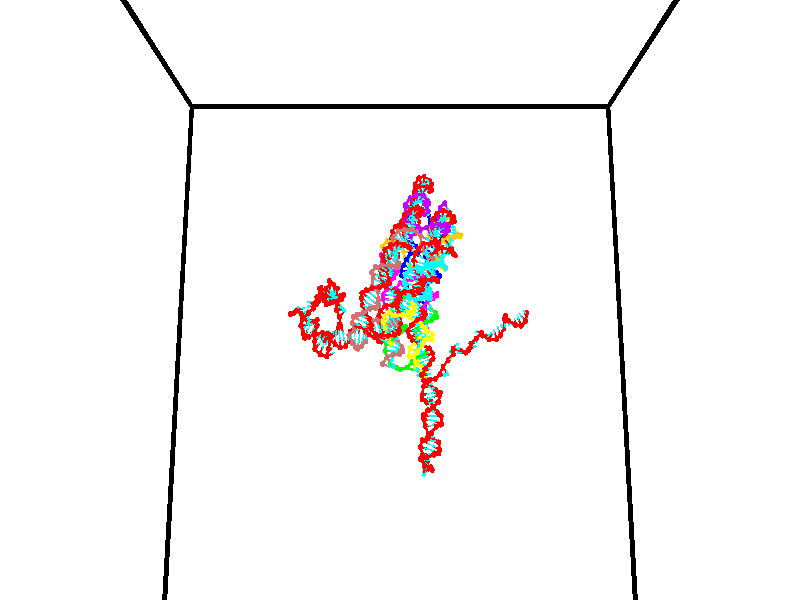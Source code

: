 // switches for output
#declare DRAW_BASES = 1; // possible values are 0, 1; only relevant for DNA ribbons
#declare DRAW_BASES_TYPE = 3; // possible values are 1, 2, 3; only relevant for DNA ribbons
#declare DRAW_FOG = 0; // set to 1 to enable fog

#include "colors.inc"

#include "transforms.inc"
background { rgb <1, 1, 1>}

#default {
   normal{
       ripples 0.25
       frequency 0.20
       turbulence 0.2
       lambda 5
   }
	finish {
		phong 0.1
		phong_size 40.
	}
}

// original window dimensions: 1024x640


// camera settings

camera {
	sky <0, 0.179814, -0.983701>
	up <0, 0.179814, -0.983701>
	right 1.6 * <1, 0, 0>
	location <35, 94.9851, 44.8844>
	look_at <35, 29.7336, 32.9568>
	direction <0, -65.2515, -11.9276>
	angle 67.0682
}


# declare cpy_camera_pos = <35, 94.9851, 44.8844>;
# if (DRAW_FOG = 1)
fog {
	fog_type 2
	up vnormalize(cpy_camera_pos)
	color rgbt<1,1,1,0.3>
	distance 1e-5
	fog_alt 3e-3
	fog_offset 56
}
# end


// LIGHTS

# declare lum = 6;
global_settings {
	ambient_light rgb lum * <0.05, 0.05, 0.05>
	max_trace_level 15
}# declare cpy_direct_light_amount = 0.25;
light_source
{	1000 * <-1, -1.16352, -0.803886>,
	rgb lum * cpy_direct_light_amount
	parallel
}

light_source
{	1000 * <1, 1.16352, 0.803886>,
	rgb lum * cpy_direct_light_amount
	parallel
}

// strand 0

// nucleotide -1

// particle -1
sphere {
	<23.967661, 34.928398, 35.107517> 0.250000
	pigment { color rgbt <1,0,0,0> }
	no_shadow
}
cylinder {
	<24.319160, 34.824776, 34.947174>,  <24.530060, 34.762600, 34.850967>, 0.100000
	pigment { color rgbt <1,0,0,0> }
	no_shadow
}
cylinder {
	<24.319160, 34.824776, 34.947174>,  <23.967661, 34.928398, 35.107517>, 0.100000
	pigment { color rgbt <1,0,0,0> }
	no_shadow
}

// particle -1
sphere {
	<24.319160, 34.824776, 34.947174> 0.100000
	pigment { color rgbt <1,0,0,0> }
	no_shadow
}
sphere {
	0, 1
	scale<0.080000,0.200000,0.300000>
	matrix <0.048451, 0.883956, -0.465054,
		0.474817, 0.389245, 0.789328,
		0.878750, -0.259059, -0.400858,
		24.582785, 34.747059, 34.826916>
	pigment { color rgbt <0,1,1,0> }
	no_shadow
}
cylinder {
	<24.350641, 35.502495, 35.148716>,  <23.967661, 34.928398, 35.107517>, 0.130000
	pigment { color rgbt <1,0,0,0> }
	no_shadow
}

// nucleotide -1

// particle -1
sphere {
	<24.350641, 35.502495, 35.148716> 0.250000
	pigment { color rgbt <1,0,0,0> }
	no_shadow
}
cylinder {
	<24.543137, 35.286007, 34.872894>,  <24.658634, 35.156113, 34.707401>, 0.100000
	pigment { color rgbt <1,0,0,0> }
	no_shadow
}
cylinder {
	<24.543137, 35.286007, 34.872894>,  <24.350641, 35.502495, 35.148716>, 0.100000
	pigment { color rgbt <1,0,0,0> }
	no_shadow
}

// particle -1
sphere {
	<24.543137, 35.286007, 34.872894> 0.100000
	pigment { color rgbt <1,0,0,0> }
	no_shadow
}
sphere {
	0, 1
	scale<0.080000,0.200000,0.300000>
	matrix <0.182025, 0.831189, -0.525348,
		0.857482, 0.127301, 0.498516,
		0.481239, -0.541220, -0.689558,
		24.687508, 35.123642, 34.666027>
	pigment { color rgbt <0,1,1,0> }
	no_shadow
}
cylinder {
	<24.773338, 36.181713, 35.018227>,  <24.350641, 35.502495, 35.148716>, 0.130000
	pigment { color rgbt <1,0,0,0> }
	no_shadow
}

// nucleotide -1

// particle -1
sphere {
	<24.773338, 36.181713, 35.018227> 0.250000
	pigment { color rgbt <1,0,0,0> }
	no_shadow
}
cylinder {
	<25.155914, 36.169689, 34.902073>,  <25.385460, 36.162476, 34.832382>, 0.100000
	pigment { color rgbt <1,0,0,0> }
	no_shadow
}
cylinder {
	<25.155914, 36.169689, 34.902073>,  <24.773338, 36.181713, 35.018227>, 0.100000
	pigment { color rgbt <1,0,0,0> }
	no_shadow
}

// particle -1
sphere {
	<25.155914, 36.169689, 34.902073> 0.100000
	pigment { color rgbt <1,0,0,0> }
	no_shadow
}
sphere {
	0, 1
	scale<0.080000,0.200000,0.300000>
	matrix <0.289600, -0.027818, 0.956743,
		-0.036858, -0.999160, -0.017895,
		0.956438, -0.030081, -0.290382,
		25.442846, 36.160671, 34.814957>
	pigment { color rgbt <0,1,1,0> }
	no_shadow
}
cylinder {
	<25.179039, 35.464062, 35.188057>,  <24.773338, 36.181713, 35.018227>, 0.130000
	pigment { color rgbt <1,0,0,0> }
	no_shadow
}

// nucleotide -1

// particle -1
sphere {
	<25.179039, 35.464062, 35.188057> 0.250000
	pigment { color rgbt <1,0,0,0> }
	no_shadow
}
cylinder {
	<25.428020, 35.775154, 35.152973>,  <25.577410, 35.961807, 35.131924>, 0.100000
	pigment { color rgbt <1,0,0,0> }
	no_shadow
}
cylinder {
	<25.428020, 35.775154, 35.152973>,  <25.179039, 35.464062, 35.188057>, 0.100000
	pigment { color rgbt <1,0,0,0> }
	no_shadow
}

// particle -1
sphere {
	<25.428020, 35.775154, 35.152973> 0.100000
	pigment { color rgbt <1,0,0,0> }
	no_shadow
}
sphere {
	0, 1
	scale<0.080000,0.200000,0.300000>
	matrix <0.190626, -0.041960, 0.980766,
		0.759088, -0.627201, -0.174373,
		0.622453, 0.777727, -0.087709,
		25.614756, 36.008472, 35.126659>
	pigment { color rgbt <0,1,1,0> }
	no_shadow
}
cylinder {
	<25.688639, 35.199631, 35.620338>,  <25.179039, 35.464062, 35.188057>, 0.130000
	pigment { color rgbt <1,0,0,0> }
	no_shadow
}

// nucleotide -1

// particle -1
sphere {
	<25.688639, 35.199631, 35.620338> 0.250000
	pigment { color rgbt <1,0,0,0> }
	no_shadow
}
cylinder {
	<25.773699, 35.584755, 35.553673>,  <25.824736, 35.815830, 35.513672>, 0.100000
	pigment { color rgbt <1,0,0,0> }
	no_shadow
}
cylinder {
	<25.773699, 35.584755, 35.553673>,  <25.688639, 35.199631, 35.620338>, 0.100000
	pigment { color rgbt <1,0,0,0> }
	no_shadow
}

// particle -1
sphere {
	<25.773699, 35.584755, 35.553673> 0.100000
	pigment { color rgbt <1,0,0,0> }
	no_shadow
}
sphere {
	0, 1
	scale<0.080000,0.200000,0.300000>
	matrix <0.467364, 0.049570, 0.882674,
		0.858109, -0.265595, -0.439441,
		0.212651, 0.962809, -0.166666,
		25.837494, 35.873596, 35.503674>
	pigment { color rgbt <0,1,1,0> }
	no_shadow
}
cylinder {
	<26.339977, 35.286678, 35.798904>,  <25.688639, 35.199631, 35.620338>, 0.130000
	pigment { color rgbt <1,0,0,0> }
	no_shadow
}

// nucleotide -1

// particle -1
sphere {
	<26.339977, 35.286678, 35.798904> 0.250000
	pigment { color rgbt <1,0,0,0> }
	no_shadow
}
cylinder {
	<26.164680, 35.643940, 35.839333>,  <26.059502, 35.858299, 35.863590>, 0.100000
	pigment { color rgbt <1,0,0,0> }
	no_shadow
}
cylinder {
	<26.164680, 35.643940, 35.839333>,  <26.339977, 35.286678, 35.798904>, 0.100000
	pigment { color rgbt <1,0,0,0> }
	no_shadow
}

// particle -1
sphere {
	<26.164680, 35.643940, 35.839333> 0.100000
	pigment { color rgbt <1,0,0,0> }
	no_shadow
}
sphere {
	0, 1
	scale<0.080000,0.200000,0.300000>
	matrix <0.442479, 0.116494, 0.889180,
		0.782403, 0.434397, -0.446256,
		-0.438243, 0.893156, 0.101066,
		26.033207, 35.911888, 35.869652>
	pigment { color rgbt <0,1,1,0> }
	no_shadow
}
cylinder {
	<26.801836, 35.948177, 35.762604>,  <26.339977, 35.286678, 35.798904>, 0.130000
	pigment { color rgbt <1,0,0,0> }
	no_shadow
}

// nucleotide -1

// particle -1
sphere {
	<26.801836, 35.948177, 35.762604> 0.250000
	pigment { color rgbt <1,0,0,0> }
	no_shadow
}
cylinder {
	<26.473024, 35.935200, 35.990013>,  <26.275738, 35.927414, 36.126457>, 0.100000
	pigment { color rgbt <1,0,0,0> }
	no_shadow
}
cylinder {
	<26.473024, 35.935200, 35.990013>,  <26.801836, 35.948177, 35.762604>, 0.100000
	pigment { color rgbt <1,0,0,0> }
	no_shadow
}

// particle -1
sphere {
	<26.473024, 35.935200, 35.990013> 0.100000
	pigment { color rgbt <1,0,0,0> }
	no_shadow
}
sphere {
	0, 1
	scale<0.080000,0.200000,0.300000>
	matrix <0.568448, -0.105852, 0.815881,
		0.033708, 0.993852, 0.105456,
		-0.822028, -0.032444, 0.568521,
		26.226416, 35.925465, 36.160568>
	pigment { color rgbt <0,1,1,0> }
	no_shadow
}
cylinder {
	<26.873022, 36.448051, 36.278999>,  <26.801836, 35.948177, 35.762604>, 0.130000
	pigment { color rgbt <1,0,0,0> }
	no_shadow
}

// nucleotide -1

// particle -1
sphere {
	<26.873022, 36.448051, 36.278999> 0.250000
	pigment { color rgbt <1,0,0,0> }
	no_shadow
}
cylinder {
	<26.662613, 36.129196, 36.397575>,  <26.536367, 35.937881, 36.468719>, 0.100000
	pigment { color rgbt <1,0,0,0> }
	no_shadow
}
cylinder {
	<26.662613, 36.129196, 36.397575>,  <26.873022, 36.448051, 36.278999>, 0.100000
	pigment { color rgbt <1,0,0,0> }
	no_shadow
}

// particle -1
sphere {
	<26.662613, 36.129196, 36.397575> 0.100000
	pigment { color rgbt <1,0,0,0> }
	no_shadow
}
sphere {
	0, 1
	scale<0.080000,0.200000,0.300000>
	matrix <0.633520, -0.134717, 0.761908,
		-0.567410, 0.588578, 0.575866,
		-0.526021, -0.797137, 0.296436,
		26.504807, 35.890057, 36.486507>
	pigment { color rgbt <0,1,1,0> }
	no_shadow
}
cylinder {
	<26.698790, 36.606220, 36.902126>,  <26.873022, 36.448051, 36.278999>, 0.130000
	pigment { color rgbt <1,0,0,0> }
	no_shadow
}

// nucleotide -1

// particle -1
sphere {
	<26.698790, 36.606220, 36.902126> 0.250000
	pigment { color rgbt <1,0,0,0> }
	no_shadow
}
cylinder {
	<26.659103, 36.208202, 36.899586>,  <26.635292, 35.969391, 36.898060>, 0.100000
	pigment { color rgbt <1,0,0,0> }
	no_shadow
}
cylinder {
	<26.659103, 36.208202, 36.899586>,  <26.698790, 36.606220, 36.902126>, 0.100000
	pigment { color rgbt <1,0,0,0> }
	no_shadow
}

// particle -1
sphere {
	<26.659103, 36.208202, 36.899586> 0.100000
	pigment { color rgbt <1,0,0,0> }
	no_shadow
}
sphere {
	0, 1
	scale<0.080000,0.200000,0.300000>
	matrix <0.700803, -0.074407, 0.709464,
		-0.706422, 0.065937, 0.704713,
		-0.099216, -0.995046, -0.006354,
		26.629339, 35.909687, 36.897678>
	pigment { color rgbt <0,1,1,0> }
	no_shadow
}
cylinder {
	<26.676392, 36.484692, 37.596523>,  <26.698790, 36.606220, 36.902126>, 0.130000
	pigment { color rgbt <1,0,0,0> }
	no_shadow
}

// nucleotide -1

// particle -1
sphere {
	<26.676392, 36.484692, 37.596523> 0.250000
	pigment { color rgbt <1,0,0,0> }
	no_shadow
}
cylinder {
	<26.768887, 36.127811, 37.441345>,  <26.824385, 35.913681, 37.348240>, 0.100000
	pigment { color rgbt <1,0,0,0> }
	no_shadow
}
cylinder {
	<26.768887, 36.127811, 37.441345>,  <26.676392, 36.484692, 37.596523>, 0.100000
	pigment { color rgbt <1,0,0,0> }
	no_shadow
}

// particle -1
sphere {
	<26.768887, 36.127811, 37.441345> 0.100000
	pigment { color rgbt <1,0,0,0> }
	no_shadow
}
sphere {
	0, 1
	scale<0.080000,0.200000,0.300000>
	matrix <0.692308, -0.129260, 0.709931,
		-0.683548, -0.432742, 0.587789,
		0.231239, -0.892203, -0.387946,
		26.838259, 35.860149, 37.324963>
	pigment { color rgbt <0,1,1,0> }
	no_shadow
}
cylinder {
	<26.659578, 36.068661, 38.197659>,  <26.676392, 36.484692, 37.596523>, 0.130000
	pigment { color rgbt <1,0,0,0> }
	no_shadow
}

// nucleotide -1

// particle -1
sphere {
	<26.659578, 36.068661, 38.197659> 0.250000
	pigment { color rgbt <1,0,0,0> }
	no_shadow
}
cylinder {
	<26.881975, 35.908009, 37.906574>,  <27.015413, 35.811619, 37.731922>, 0.100000
	pigment { color rgbt <1,0,0,0> }
	no_shadow
}
cylinder {
	<26.881975, 35.908009, 37.906574>,  <26.659578, 36.068661, 38.197659>, 0.100000
	pigment { color rgbt <1,0,0,0> }
	no_shadow
}

// particle -1
sphere {
	<26.881975, 35.908009, 37.906574> 0.100000
	pigment { color rgbt <1,0,0,0> }
	no_shadow
}
sphere {
	0, 1
	scale<0.080000,0.200000,0.300000>
	matrix <0.784491, -0.035765, 0.619108,
		-0.274678, -0.915104, 0.295188,
		0.555991, -0.401628, -0.727715,
		27.048773, 35.787521, 37.688259>
	pigment { color rgbt <0,1,1,0> }
	no_shadow
}
cylinder {
	<27.118464, 35.661350, 38.557121>,  <26.659578, 36.068661, 38.197659>, 0.130000
	pigment { color rgbt <1,0,0,0> }
	no_shadow
}

// nucleotide -1

// particle -1
sphere {
	<27.118464, 35.661350, 38.557121> 0.250000
	pigment { color rgbt <1,0,0,0> }
	no_shadow
}
cylinder {
	<27.278473, 35.715710, 38.194572>,  <27.374479, 35.748325, 37.977043>, 0.100000
	pigment { color rgbt <1,0,0,0> }
	no_shadow
}
cylinder {
	<27.278473, 35.715710, 38.194572>,  <27.118464, 35.661350, 38.557121>, 0.100000
	pigment { color rgbt <1,0,0,0> }
	no_shadow
}

// particle -1
sphere {
	<27.278473, 35.715710, 38.194572> 0.100000
	pigment { color rgbt <1,0,0,0> }
	no_shadow
}
sphere {
	0, 1
	scale<0.080000,0.200000,0.300000>
	matrix <0.912436, -0.152137, 0.379889,
		-0.086265, -0.978971, -0.184862,
		0.400024, 0.135904, -0.906372,
		27.398479, 35.756481, 37.922661>
	pigment { color rgbt <0,1,1,0> }
	no_shadow
}
cylinder {
	<27.835257, 36.023064, 38.786709>,  <27.118464, 35.661350, 38.557121>, 0.130000
	pigment { color rgbt <1,0,0,0> }
	no_shadow
}

// nucleotide -1

// particle -1
sphere {
	<27.835257, 36.023064, 38.786709> 0.250000
	pigment { color rgbt <1,0,0,0> }
	no_shadow
}
cylinder {
	<28.149487, 35.840122, 38.619999>,  <28.338024, 35.730358, 38.519974>, 0.100000
	pigment { color rgbt <1,0,0,0> }
	no_shadow
}
cylinder {
	<28.149487, 35.840122, 38.619999>,  <27.835257, 36.023064, 38.786709>, 0.100000
	pigment { color rgbt <1,0,0,0> }
	no_shadow
}

// particle -1
sphere {
	<28.149487, 35.840122, 38.619999> 0.100000
	pigment { color rgbt <1,0,0,0> }
	no_shadow
}
sphere {
	0, 1
	scale<0.080000,0.200000,0.300000>
	matrix <-0.464831, 0.008384, -0.885360,
		0.408416, 0.889246, -0.206006,
		0.785576, -0.457353, -0.416773,
		28.385159, 35.702915, 38.494968>
	pigment { color rgbt <0,1,1,0> }
	no_shadow
}
cylinder {
	<28.019993, 36.346657, 38.211071>,  <27.835257, 36.023064, 38.786709>, 0.130000
	pigment { color rgbt <1,0,0,0> }
	no_shadow
}

// nucleotide -1

// particle -1
sphere {
	<28.019993, 36.346657, 38.211071> 0.250000
	pigment { color rgbt <1,0,0,0> }
	no_shadow
}
cylinder {
	<28.143551, 35.972095, 38.144455>,  <28.217686, 35.747360, 38.104485>, 0.100000
	pigment { color rgbt <1,0,0,0> }
	no_shadow
}
cylinder {
	<28.143551, 35.972095, 38.144455>,  <28.019993, 36.346657, 38.211071>, 0.100000
	pigment { color rgbt <1,0,0,0> }
	no_shadow
}

// particle -1
sphere {
	<28.143551, 35.972095, 38.144455> 0.100000
	pigment { color rgbt <1,0,0,0> }
	no_shadow
}
sphere {
	0, 1
	scale<0.080000,0.200000,0.300000>
	matrix <-0.603580, -0.057673, -0.795214,
		0.735035, 0.346158, -0.583008,
		0.308894, -0.936402, -0.166542,
		28.236219, 35.691174, 38.094494>
	pigment { color rgbt <0,1,1,0> }
	no_shadow
}
cylinder {
	<28.159393, 36.293491, 37.530838>,  <28.019993, 36.346657, 38.211071>, 0.130000
	pigment { color rgbt <1,0,0,0> }
	no_shadow
}

// nucleotide -1

// particle -1
sphere {
	<28.159393, 36.293491, 37.530838> 0.250000
	pigment { color rgbt <1,0,0,0> }
	no_shadow
}
cylinder {
	<28.091610, 35.927288, 37.676785>,  <28.050940, 35.707565, 37.764351>, 0.100000
	pigment { color rgbt <1,0,0,0> }
	no_shadow
}
cylinder {
	<28.091610, 35.927288, 37.676785>,  <28.159393, 36.293491, 37.530838>, 0.100000
	pigment { color rgbt <1,0,0,0> }
	no_shadow
}

// particle -1
sphere {
	<28.091610, 35.927288, 37.676785> 0.100000
	pigment { color rgbt <1,0,0,0> }
	no_shadow
}
sphere {
	0, 1
	scale<0.080000,0.200000,0.300000>
	matrix <-0.582320, -0.205669, -0.786514,
		0.795102, -0.345749, -0.498267,
		-0.169458, -0.915510, 0.364864,
		28.040773, 35.652634, 37.786243>
	pigment { color rgbt <0,1,1,0> }
	no_shadow
}
cylinder {
	<28.152983, 35.715767, 37.019745>,  <28.159393, 36.293491, 37.530838>, 0.130000
	pigment { color rgbt <1,0,0,0> }
	no_shadow
}

// nucleotide -1

// particle -1
sphere {
	<28.152983, 35.715767, 37.019745> 0.250000
	pigment { color rgbt <1,0,0,0> }
	no_shadow
}
cylinder {
	<27.927994, 35.624596, 37.337658>,  <27.793001, 35.569893, 37.528404>, 0.100000
	pigment { color rgbt <1,0,0,0> }
	no_shadow
}
cylinder {
	<27.927994, 35.624596, 37.337658>,  <28.152983, 35.715767, 37.019745>, 0.100000
	pigment { color rgbt <1,0,0,0> }
	no_shadow
}

// particle -1
sphere {
	<27.927994, 35.624596, 37.337658> 0.100000
	pigment { color rgbt <1,0,0,0> }
	no_shadow
}
sphere {
	0, 1
	scale<0.080000,0.200000,0.300000>
	matrix <-0.782572, -0.163471, -0.600715,
		0.266844, -0.959857, -0.086423,
		-0.562472, -0.227929, 0.794779,
		27.759253, 35.556217, 37.576092>
	pigment { color rgbt <0,1,1,0> }
	no_shadow
}
cylinder {
	<27.753338, 35.128933, 36.783154>,  <28.152983, 35.715767, 37.019745>, 0.130000
	pigment { color rgbt <1,0,0,0> }
	no_shadow
}

// nucleotide -1

// particle -1
sphere {
	<27.753338, 35.128933, 36.783154> 0.250000
	pigment { color rgbt <1,0,0,0> }
	no_shadow
}
cylinder {
	<27.541815, 35.332142, 37.055119>,  <27.414900, 35.454067, 37.218296>, 0.100000
	pigment { color rgbt <1,0,0,0> }
	no_shadow
}
cylinder {
	<27.541815, 35.332142, 37.055119>,  <27.753338, 35.128933, 36.783154>, 0.100000
	pigment { color rgbt <1,0,0,0> }
	no_shadow
}

// particle -1
sphere {
	<27.541815, 35.332142, 37.055119> 0.100000
	pigment { color rgbt <1,0,0,0> }
	no_shadow
}
sphere {
	0, 1
	scale<0.080000,0.200000,0.300000>
	matrix <-0.769487, 0.051045, -0.636619,
		-0.358121, -0.859832, 0.363921,
		-0.528809, 0.508019, 0.679910,
		27.383173, 35.484547, 37.259090>
	pigment { color rgbt <0,1,1,0> }
	no_shadow
}
cylinder {
	<27.231798, 34.814293, 36.677769>,  <27.753338, 35.128933, 36.783154>, 0.130000
	pigment { color rgbt <1,0,0,0> }
	no_shadow
}

// nucleotide -1

// particle -1
sphere {
	<27.231798, 34.814293, 36.677769> 0.250000
	pigment { color rgbt <1,0,0,0> }
	no_shadow
}
cylinder {
	<27.114958, 35.130795, 36.892654>,  <27.044853, 35.320694, 37.021587>, 0.100000
	pigment { color rgbt <1,0,0,0> }
	no_shadow
}
cylinder {
	<27.114958, 35.130795, 36.892654>,  <27.231798, 34.814293, 36.677769>, 0.100000
	pigment { color rgbt <1,0,0,0> }
	no_shadow
}

// particle -1
sphere {
	<27.114958, 35.130795, 36.892654> 0.100000
	pigment { color rgbt <1,0,0,0> }
	no_shadow
}
sphere {
	0, 1
	scale<0.080000,0.200000,0.300000>
	matrix <-0.851933, 0.039990, -0.522121,
		-0.434612, -0.610182, 0.662412,
		-0.292099, 0.791251, 0.537215,
		27.027328, 35.368172, 37.053818>
	pigment { color rgbt <0,1,1,0> }
	no_shadow
}
cylinder {
	<26.519001, 34.606895, 36.766548>,  <27.231798, 34.814293, 36.677769>, 0.130000
	pigment { color rgbt <1,0,0,0> }
	no_shadow
}

// nucleotide -1

// particle -1
sphere {
	<26.519001, 34.606895, 36.766548> 0.250000
	pigment { color rgbt <1,0,0,0> }
	no_shadow
}
cylinder {
	<26.552040, 35.001503, 36.823051>,  <26.571863, 35.238270, 36.856953>, 0.100000
	pigment { color rgbt <1,0,0,0> }
	no_shadow
}
cylinder {
	<26.552040, 35.001503, 36.823051>,  <26.519001, 34.606895, 36.766548>, 0.100000
	pigment { color rgbt <1,0,0,0> }
	no_shadow
}

// particle -1
sphere {
	<26.552040, 35.001503, 36.823051> 0.100000
	pigment { color rgbt <1,0,0,0> }
	no_shadow
}
sphere {
	0, 1
	scale<0.080000,0.200000,0.300000>
	matrix <-0.877287, 0.139223, -0.459331,
		-0.472806, -0.085987, 0.876961,
		0.082597, 0.986521, 0.141261,
		26.576818, 35.297459, 36.865429>
	pigment { color rgbt <0,1,1,0> }
	no_shadow
}
cylinder {
	<25.865740, 34.860935, 37.007221>,  <26.519001, 34.606895, 36.766548>, 0.130000
	pigment { color rgbt <1,0,0,0> }
	no_shadow
}

// nucleotide -1

// particle -1
sphere {
	<25.865740, 34.860935, 37.007221> 0.250000
	pigment { color rgbt <1,0,0,0> }
	no_shadow
}
cylinder {
	<26.061134, 35.167095, 36.839626>,  <26.178371, 35.350792, 36.739071>, 0.100000
	pigment { color rgbt <1,0,0,0> }
	no_shadow
}
cylinder {
	<26.061134, 35.167095, 36.839626>,  <25.865740, 34.860935, 37.007221>, 0.100000
	pigment { color rgbt <1,0,0,0> }
	no_shadow
}

// particle -1
sphere {
	<26.061134, 35.167095, 36.839626> 0.100000
	pigment { color rgbt <1,0,0,0> }
	no_shadow
}
sphere {
	0, 1
	scale<0.080000,0.200000,0.300000>
	matrix <-0.825080, 0.248910, -0.507234,
		-0.283944, 0.593475, 0.753102,
		0.488486, 0.765396, -0.418988,
		26.207680, 35.396713, 36.713928>
	pigment { color rgbt <0,1,1,0> }
	no_shadow
}
cylinder {
	<25.513531, 35.410442, 37.169823>,  <25.865740, 34.860935, 37.007221>, 0.130000
	pigment { color rgbt <1,0,0,0> }
	no_shadow
}

// nucleotide -1

// particle -1
sphere {
	<25.513531, 35.410442, 37.169823> 0.250000
	pigment { color rgbt <1,0,0,0> }
	no_shadow
}
cylinder {
	<25.693359, 35.508511, 36.826248>,  <25.801256, 35.567352, 36.620102>, 0.100000
	pigment { color rgbt <1,0,0,0> }
	no_shadow
}
cylinder {
	<25.693359, 35.508511, 36.826248>,  <25.513531, 35.410442, 37.169823>, 0.100000
	pigment { color rgbt <1,0,0,0> }
	no_shadow
}

// particle -1
sphere {
	<25.693359, 35.508511, 36.826248> 0.100000
	pigment { color rgbt <1,0,0,0> }
	no_shadow
}
sphere {
	0, 1
	scale<0.080000,0.200000,0.300000>
	matrix <-0.871045, 0.333375, -0.360752,
		0.197903, 0.910359, 0.363431,
		0.449572, 0.245171, -0.858939,
		25.828232, 35.582062, 36.568565>
	pigment { color rgbt <0,1,1,0> }
	no_shadow
}
cylinder {
	<25.504622, 36.116211, 36.986603>,  <25.513531, 35.410442, 37.169823>, 0.130000
	pigment { color rgbt <1,0,0,0> }
	no_shadow
}

// nucleotide -1

// particle -1
sphere {
	<25.504622, 36.116211, 36.986603> 0.250000
	pigment { color rgbt <1,0,0,0> }
	no_shadow
}
cylinder {
	<25.508593, 35.886539, 36.659134>,  <25.510975, 35.748737, 36.462654>, 0.100000
	pigment { color rgbt <1,0,0,0> }
	no_shadow
}
cylinder {
	<25.508593, 35.886539, 36.659134>,  <25.504622, 36.116211, 36.986603>, 0.100000
	pigment { color rgbt <1,0,0,0> }
	no_shadow
}

// particle -1
sphere {
	<25.508593, 35.886539, 36.659134> 0.100000
	pigment { color rgbt <1,0,0,0> }
	no_shadow
}
sphere {
	0, 1
	scale<0.080000,0.200000,0.300000>
	matrix <-0.782295, 0.505481, -0.364011,
		0.622829, 0.644054, -0.444160,
		0.009928, -0.574181, -0.818668,
		25.511572, 35.714287, 36.413532>
	pigment { color rgbt <0,1,1,0> }
	no_shadow
}
cylinder {
	<25.291811, 36.399902, 36.325283>,  <25.504622, 36.116211, 36.986603>, 0.130000
	pigment { color rgbt <1,0,0,0> }
	no_shadow
}

// nucleotide -1

// particle -1
sphere {
	<25.291811, 36.399902, 36.325283> 0.250000
	pigment { color rgbt <1,0,0,0> }
	no_shadow
}
cylinder {
	<25.684278, 36.384048, 36.249668>,  <25.919760, 36.374535, 36.204300>, 0.100000
	pigment { color rgbt <1,0,0,0> }
	no_shadow
}
cylinder {
	<25.684278, 36.384048, 36.249668>,  <25.291811, 36.399902, 36.325283>, 0.100000
	pigment { color rgbt <1,0,0,0> }
	no_shadow
}

// particle -1
sphere {
	<25.684278, 36.384048, 36.249668> 0.100000
	pigment { color rgbt <1,0,0,0> }
	no_shadow
}
sphere {
	0, 1
	scale<0.080000,0.200000,0.300000>
	matrix <-0.188261, 0.022608, -0.981859,
		0.043193, 0.998958, 0.014720,
		0.981169, -0.039638, -0.189041,
		25.978630, 36.372158, 36.192955>
	pigment { color rgbt <0,1,1,0> }
	no_shadow
}
cylinder {
	<25.497602, 36.990990, 35.887299>,  <25.291811, 36.399902, 36.325283>, 0.130000
	pigment { color rgbt <1,0,0,0> }
	no_shadow
}

// nucleotide -1

// particle -1
sphere {
	<25.497602, 36.990990, 35.887299> 0.250000
	pigment { color rgbt <1,0,0,0> }
	no_shadow
}
cylinder {
	<25.759821, 36.692062, 35.843895>,  <25.917152, 36.512707, 35.817852>, 0.100000
	pigment { color rgbt <1,0,0,0> }
	no_shadow
}
cylinder {
	<25.759821, 36.692062, 35.843895>,  <25.497602, 36.990990, 35.887299>, 0.100000
	pigment { color rgbt <1,0,0,0> }
	no_shadow
}

// particle -1
sphere {
	<25.759821, 36.692062, 35.843895> 0.100000
	pigment { color rgbt <1,0,0,0> }
	no_shadow
}
sphere {
	0, 1
	scale<0.080000,0.200000,0.300000>
	matrix <-0.271013, -0.098703, -0.957502,
		0.704848, 0.657095, -0.267237,
		0.655547, -0.747318, -0.108510,
		25.956486, 36.467869, 35.811340>
	pigment { color rgbt <0,1,1,0> }
	no_shadow
}
cylinder {
	<26.090328, 37.165180, 35.390697>,  <25.497602, 36.990990, 35.887299>, 0.130000
	pigment { color rgbt <1,0,0,0> }
	no_shadow
}

// nucleotide -1

// particle -1
sphere {
	<26.090328, 37.165180, 35.390697> 0.250000
	pigment { color rgbt <1,0,0,0> }
	no_shadow
}
cylinder {
	<25.989143, 36.778526, 35.406845>,  <25.928432, 36.546535, 35.416534>, 0.100000
	pigment { color rgbt <1,0,0,0> }
	no_shadow
}
cylinder {
	<25.989143, 36.778526, 35.406845>,  <26.090328, 37.165180, 35.390697>, 0.100000
	pigment { color rgbt <1,0,0,0> }
	no_shadow
}

// particle -1
sphere {
	<25.989143, 36.778526, 35.406845> 0.100000
	pigment { color rgbt <1,0,0,0> }
	no_shadow
}
sphere {
	0, 1
	scale<0.080000,0.200000,0.300000>
	matrix <-0.058140, -0.026467, -0.997958,
		0.965728, -0.254792, -0.049505,
		-0.252962, -0.966634, 0.040374,
		25.913256, 36.488537, 35.418957>
	pigment { color rgbt <0,1,1,0> }
	no_shadow
}
cylinder {
	<26.547720, 36.793018, 34.946110>,  <26.090328, 37.165180, 35.390697>, 0.130000
	pigment { color rgbt <1,0,0,0> }
	no_shadow
}

// nucleotide -1

// particle -1
sphere {
	<26.547720, 36.793018, 34.946110> 0.250000
	pigment { color rgbt <1,0,0,0> }
	no_shadow
}
cylinder {
	<26.240311, 36.545776, 35.012230>,  <26.055866, 36.397430, 35.051903>, 0.100000
	pigment { color rgbt <1,0,0,0> }
	no_shadow
}
cylinder {
	<26.240311, 36.545776, 35.012230>,  <26.547720, 36.793018, 34.946110>, 0.100000
	pigment { color rgbt <1,0,0,0> }
	no_shadow
}

// particle -1
sphere {
	<26.240311, 36.545776, 35.012230> 0.100000
	pigment { color rgbt <1,0,0,0> }
	no_shadow
}
sphere {
	0, 1
	scale<0.080000,0.200000,0.300000>
	matrix <0.073462, -0.341881, -0.936867,
		0.635593, -0.707860, 0.308150,
		-0.768522, -0.618103, 0.165296,
		26.009754, 36.360344, 35.061817>
	pigment { color rgbt <0,1,1,0> }
	no_shadow
}
cylinder {
	<26.741695, 36.334335, 34.496342>,  <26.547720, 36.793018, 34.946110>, 0.130000
	pigment { color rgbt <1,0,0,0> }
	no_shadow
}

// nucleotide -1

// particle -1
sphere {
	<26.741695, 36.334335, 34.496342> 0.250000
	pigment { color rgbt <1,0,0,0> }
	no_shadow
}
cylinder {
	<26.357723, 36.277882, 34.593182>,  <26.127340, 36.244011, 34.651287>, 0.100000
	pigment { color rgbt <1,0,0,0> }
	no_shadow
}
cylinder {
	<26.357723, 36.277882, 34.593182>,  <26.741695, 36.334335, 34.496342>, 0.100000
	pigment { color rgbt <1,0,0,0> }
	no_shadow
}

// particle -1
sphere {
	<26.357723, 36.277882, 34.593182> 0.100000
	pigment { color rgbt <1,0,0,0> }
	no_shadow
}
sphere {
	0, 1
	scale<0.080000,0.200000,0.300000>
	matrix <-0.208410, -0.217994, -0.953438,
		0.187338, -0.965691, 0.179846,
		-0.959932, -0.141133, 0.242098,
		26.069744, 36.235542, 34.665810>
	pigment { color rgbt <0,1,1,0> }
	no_shadow
}
cylinder {
	<26.466389, 35.624416, 34.312366>,  <26.741695, 36.334335, 34.496342>, 0.130000
	pigment { color rgbt <1,0,0,0> }
	no_shadow
}

// nucleotide -1

// particle -1
sphere {
	<26.466389, 35.624416, 34.312366> 0.250000
	pigment { color rgbt <1,0,0,0> }
	no_shadow
}
cylinder {
	<26.201792, 35.924255, 34.303177>,  <26.043034, 36.104160, 34.297661>, 0.100000
	pigment { color rgbt <1,0,0,0> }
	no_shadow
}
cylinder {
	<26.201792, 35.924255, 34.303177>,  <26.466389, 35.624416, 34.312366>, 0.100000
	pigment { color rgbt <1,0,0,0> }
	no_shadow
}

// particle -1
sphere {
	<26.201792, 35.924255, 34.303177> 0.100000
	pigment { color rgbt <1,0,0,0> }
	no_shadow
}
sphere {
	0, 1
	scale<0.080000,0.200000,0.300000>
	matrix <-0.240280, -0.240864, -0.940346,
		-0.710417, -0.616511, 0.339443,
		-0.661493, 0.749599, -0.022978,
		26.003344, 36.149136, 34.296284>
	pigment { color rgbt <0,1,1,0> }
	no_shadow
}
cylinder {
	<26.805326, 35.021477, 34.015728>,  <26.466389, 35.624416, 34.312366>, 0.130000
	pigment { color rgbt <1,0,0,0> }
	no_shadow
}

// nucleotide -1

// particle -1
sphere {
	<26.805326, 35.021477, 34.015728> 0.250000
	pigment { color rgbt <1,0,0,0> }
	no_shadow
}
cylinder {
	<26.484432, 34.867184, 34.197994>,  <26.291895, 34.774609, 34.307354>, 0.100000
	pigment { color rgbt <1,0,0,0> }
	no_shadow
}
cylinder {
	<26.484432, 34.867184, 34.197994>,  <26.805326, 35.021477, 34.015728>, 0.100000
	pigment { color rgbt <1,0,0,0> }
	no_shadow
}

// particle -1
sphere {
	<26.484432, 34.867184, 34.197994> 0.100000
	pigment { color rgbt <1,0,0,0> }
	no_shadow
}
sphere {
	0, 1
	scale<0.080000,0.200000,0.300000>
	matrix <-0.111230, -0.653306, -0.748878,
		0.586555, -0.651460, 0.481200,
		-0.802235, -0.385734, 0.455662,
		26.243761, 34.751465, 34.334694>
	pigment { color rgbt <0,1,1,0> }
	no_shadow
}
cylinder {
	<26.515388, 34.461700, 33.581581>,  <26.805326, 35.021477, 34.015728>, 0.130000
	pigment { color rgbt <1,0,0,0> }
	no_shadow
}

// nucleotide -1

// particle -1
sphere {
	<26.515388, 34.461700, 33.581581> 0.250000
	pigment { color rgbt <1,0,0,0> }
	no_shadow
}
cylinder {
	<26.314928, 34.398434, 33.921894>,  <26.194653, 34.360474, 34.126083>, 0.100000
	pigment { color rgbt <1,0,0,0> }
	no_shadow
}
cylinder {
	<26.314928, 34.398434, 33.921894>,  <26.515388, 34.461700, 33.581581>, 0.100000
	pigment { color rgbt <1,0,0,0> }
	no_shadow
}

// particle -1
sphere {
	<26.314928, 34.398434, 33.921894> 0.100000
	pigment { color rgbt <1,0,0,0> }
	no_shadow
}
sphere {
	0, 1
	scale<0.080000,0.200000,0.300000>
	matrix <-0.340530, -0.867788, -0.361916,
		0.795542, -0.471092, 0.381032,
		-0.501150, -0.158167, 0.850783,
		26.164583, 34.350983, 34.177128>
	pigment { color rgbt <0,1,1,0> }
	no_shadow
}
cylinder {
	<26.693335, 33.764091, 33.638851>,  <26.515388, 34.461700, 33.581581>, 0.130000
	pigment { color rgbt <1,0,0,0> }
	no_shadow
}

// nucleotide -1

// particle -1
sphere {
	<26.693335, 33.764091, 33.638851> 0.250000
	pigment { color rgbt <1,0,0,0> }
	no_shadow
}
cylinder {
	<26.357443, 33.842159, 33.841537>,  <26.155907, 33.889000, 33.963150>, 0.100000
	pigment { color rgbt <1,0,0,0> }
	no_shadow
}
cylinder {
	<26.357443, 33.842159, 33.841537>,  <26.693335, 33.764091, 33.638851>, 0.100000
	pigment { color rgbt <1,0,0,0> }
	no_shadow
}

// particle -1
sphere {
	<26.357443, 33.842159, 33.841537> 0.100000
	pigment { color rgbt <1,0,0,0> }
	no_shadow
}
sphere {
	0, 1
	scale<0.080000,0.200000,0.300000>
	matrix <-0.436165, -0.798277, -0.415348,
		0.323440, -0.569793, 0.755462,
		-0.839730, 0.195166, 0.506718,
		26.105524, 33.900707, 33.993553>
	pigment { color rgbt <0,1,1,0> }
	no_shadow
}
cylinder {
	<27.297810, 33.505993, 33.307526>,  <26.693335, 33.764091, 33.638851>, 0.130000
	pigment { color rgbt <1,0,0,0> }
	no_shadow
}

// nucleotide -1

// particle -1
sphere {
	<27.297810, 33.505993, 33.307526> 0.250000
	pigment { color rgbt <1,0,0,0> }
	no_shadow
}
cylinder {
	<27.628820, 33.281422, 33.307819>,  <27.827427, 33.146679, 33.307995>, 0.100000
	pigment { color rgbt <1,0,0,0> }
	no_shadow
}
cylinder {
	<27.628820, 33.281422, 33.307819>,  <27.297810, 33.505993, 33.307526>, 0.100000
	pigment { color rgbt <1,0,0,0> }
	no_shadow
}

// particle -1
sphere {
	<27.628820, 33.281422, 33.307819> 0.100000
	pigment { color rgbt <1,0,0,0> }
	no_shadow
}
sphere {
	0, 1
	scale<0.080000,0.200000,0.300000>
	matrix <-0.367979, -0.543383, -0.754537,
		0.424019, 0.624127, -0.656257,
		0.827526, -0.561427, 0.000739,
		27.877079, 33.112995, 33.308041>
	pigment { color rgbt <0,1,1,0> }
	no_shadow
}
cylinder {
	<27.292202, 33.419865, 32.638729>,  <27.297810, 33.505993, 33.307526>, 0.130000
	pigment { color rgbt <1,0,0,0> }
	no_shadow
}

// nucleotide -1

// particle -1
sphere {
	<27.292202, 33.419865, 32.638729> 0.250000
	pigment { color rgbt <1,0,0,0> }
	no_shadow
}
cylinder {
	<27.513721, 33.124107, 32.791885>,  <27.646633, 32.946651, 32.883778>, 0.100000
	pigment { color rgbt <1,0,0,0> }
	no_shadow
}
cylinder {
	<27.513721, 33.124107, 32.791885>,  <27.292202, 33.419865, 32.638729>, 0.100000
	pigment { color rgbt <1,0,0,0> }
	no_shadow
}

// particle -1
sphere {
	<27.513721, 33.124107, 32.791885> 0.100000
	pigment { color rgbt <1,0,0,0> }
	no_shadow
}
sphere {
	0, 1
	scale<0.080000,0.200000,0.300000>
	matrix <-0.382293, -0.634296, -0.671953,
		0.739704, 0.225750, -0.633937,
		0.553797, -0.739395, 0.382888,
		27.679861, 32.902290, 32.906754>
	pigment { color rgbt <0,1,1,0> }
	no_shadow
}
cylinder {
	<27.757296, 33.053082, 32.100487>,  <27.292202, 33.419865, 32.638729>, 0.130000
	pigment { color rgbt <1,0,0,0> }
	no_shadow
}

// nucleotide -1

// particle -1
sphere {
	<27.757296, 33.053082, 32.100487> 0.250000
	pigment { color rgbt <1,0,0,0> }
	no_shadow
}
cylinder {
	<27.644581, 32.823032, 32.407688>,  <27.576952, 32.685001, 32.592007>, 0.100000
	pigment { color rgbt <1,0,0,0> }
	no_shadow
}
cylinder {
	<27.644581, 32.823032, 32.407688>,  <27.757296, 33.053082, 32.100487>, 0.100000
	pigment { color rgbt <1,0,0,0> }
	no_shadow
}

// particle -1
sphere {
	<27.644581, 32.823032, 32.407688> 0.100000
	pigment { color rgbt <1,0,0,0> }
	no_shadow
}
sphere {
	0, 1
	scale<0.080000,0.200000,0.300000>
	matrix <-0.337200, -0.690016, -0.640448,
		0.898272, -0.439439, 0.000503,
		-0.281785, -0.575127, 0.768001,
		27.560045, 32.650494, 32.638088>
	pigment { color rgbt <0,1,1,0> }
	no_shadow
}
cylinder {
	<27.512997, 32.560741, 31.740103>,  <27.757296, 33.053082, 32.100487>, 0.130000
	pigment { color rgbt <1,0,0,0> }
	no_shadow
}

// nucleotide -1

// particle -1
sphere {
	<27.512997, 32.560741, 31.740103> 0.250000
	pigment { color rgbt <1,0,0,0> }
	no_shadow
}
cylinder {
	<27.429810, 32.463142, 32.118988>,  <27.379898, 32.404583, 32.346321>, 0.100000
	pigment { color rgbt <1,0,0,0> }
	no_shadow
}
cylinder {
	<27.429810, 32.463142, 32.118988>,  <27.512997, 32.560741, 31.740103>, 0.100000
	pigment { color rgbt <1,0,0,0> }
	no_shadow
}

// particle -1
sphere {
	<27.429810, 32.463142, 32.118988> 0.100000
	pigment { color rgbt <1,0,0,0> }
	no_shadow
}
sphere {
	0, 1
	scale<0.080000,0.200000,0.300000>
	matrix <-0.609942, -0.724699, -0.320598,
		0.764670, -0.644419, 0.001889,
		-0.207968, -0.243999, 0.947213,
		27.367418, 32.389942, 32.403152>
	pigment { color rgbt <0,1,1,0> }
	no_shadow
}
cylinder {
	<27.952147, 32.150036, 32.016739>,  <27.512997, 32.560741, 31.740103>, 0.130000
	pigment { color rgbt <1,0,0,0> }
	no_shadow
}

// nucleotide -1

// particle -1
sphere {
	<27.952147, 32.150036, 32.016739> 0.250000
	pigment { color rgbt <1,0,0,0> }
	no_shadow
}
cylinder {
	<27.993633, 32.089188, 32.409901>,  <28.018524, 32.052677, 32.645798>, 0.100000
	pigment { color rgbt <1,0,0,0> }
	no_shadow
}
cylinder {
	<27.993633, 32.089188, 32.409901>,  <27.952147, 32.150036, 32.016739>, 0.100000
	pigment { color rgbt <1,0,0,0> }
	no_shadow
}

// particle -1
sphere {
	<27.993633, 32.089188, 32.409901> 0.100000
	pigment { color rgbt <1,0,0,0> }
	no_shadow
}
sphere {
	0, 1
	scale<0.080000,0.200000,0.300000>
	matrix <-0.624571, -0.779052, -0.054668,
		0.774050, -0.608224, -0.175810,
		0.103715, -0.152122, 0.982905,
		28.024748, 32.043552, 32.704773>
	pigment { color rgbt <0,1,1,0> }
	no_shadow
}
cylinder {
	<28.296196, 31.540140, 32.225071>,  <27.952147, 32.150036, 32.016739>, 0.130000
	pigment { color rgbt <1,0,0,0> }
	no_shadow
}

// nucleotide -1

// particle -1
sphere {
	<28.296196, 31.540140, 32.225071> 0.250000
	pigment { color rgbt <1,0,0,0> }
	no_shadow
}
cylinder {
	<28.006046, 31.629902, 32.485371>,  <27.831957, 31.683760, 32.641552>, 0.100000
	pigment { color rgbt <1,0,0,0> }
	no_shadow
}
cylinder {
	<28.006046, 31.629902, 32.485371>,  <28.296196, 31.540140, 32.225071>, 0.100000
	pigment { color rgbt <1,0,0,0> }
	no_shadow
}

// particle -1
sphere {
	<28.006046, 31.629902, 32.485371> 0.100000
	pigment { color rgbt <1,0,0,0> }
	no_shadow
}
sphere {
	0, 1
	scale<0.080000,0.200000,0.300000>
	matrix <-0.519589, -0.798587, -0.303784,
		0.451510, -0.558480, 0.695872,
		-0.725372, 0.224406, 0.650751,
		27.788435, 31.697224, 32.680595>
	pigment { color rgbt <0,1,1,0> }
	no_shadow
}
cylinder {
	<28.107971, 30.964123, 32.696903>,  <28.296196, 31.540140, 32.225071>, 0.130000
	pigment { color rgbt <1,0,0,0> }
	no_shadow
}

// nucleotide -1

// particle -1
sphere {
	<28.107971, 30.964123, 32.696903> 0.250000
	pigment { color rgbt <1,0,0,0> }
	no_shadow
}
cylinder {
	<27.791508, 31.203016, 32.749638>,  <27.601629, 31.346354, 32.781277>, 0.100000
	pigment { color rgbt <1,0,0,0> }
	no_shadow
}
cylinder {
	<27.791508, 31.203016, 32.749638>,  <28.107971, 30.964123, 32.696903>, 0.100000
	pigment { color rgbt <1,0,0,0> }
	no_shadow
}

// particle -1
sphere {
	<27.791508, 31.203016, 32.749638> 0.100000
	pigment { color rgbt <1,0,0,0> }
	no_shadow
}
sphere {
	0, 1
	scale<0.080000,0.200000,0.300000>
	matrix <-0.574159, -0.799521, 0.176374,
		0.210743, 0.063844, 0.975454,
		-0.791157, 0.597236, 0.131836,
		27.554161, 31.382187, 32.789188>
	pigment { color rgbt <0,1,1,0> }
	no_shadow
}
cylinder {
	<27.666121, 30.772564, 33.375557>,  <28.107971, 30.964123, 32.696903>, 0.130000
	pigment { color rgbt <1,0,0,0> }
	no_shadow
}

// nucleotide -1

// particle -1
sphere {
	<27.666121, 30.772564, 33.375557> 0.250000
	pigment { color rgbt <1,0,0,0> }
	no_shadow
}
cylinder {
	<27.431255, 30.983385, 33.129807>,  <27.290337, 31.109879, 32.982357>, 0.100000
	pigment { color rgbt <1,0,0,0> }
	no_shadow
}
cylinder {
	<27.431255, 30.983385, 33.129807>,  <27.666121, 30.772564, 33.375557>, 0.100000
	pigment { color rgbt <1,0,0,0> }
	no_shadow
}

// particle -1
sphere {
	<27.431255, 30.983385, 33.129807> 0.100000
	pigment { color rgbt <1,0,0,0> }
	no_shadow
}
sphere {
	0, 1
	scale<0.080000,0.200000,0.300000>
	matrix <-0.638297, -0.768228, -0.049014,
		-0.497813, 0.363375, 0.787490,
		-0.587161, 0.527053, -0.614375,
		27.255106, 31.141500, 32.945496>
	pigment { color rgbt <0,1,1,0> }
	no_shadow
}
cylinder {
	<27.002577, 30.656307, 33.553032>,  <27.666121, 30.772564, 33.375557>, 0.130000
	pigment { color rgbt <1,0,0,0> }
	no_shadow
}

// nucleotide -1

// particle -1
sphere {
	<27.002577, 30.656307, 33.553032> 0.250000
	pigment { color rgbt <1,0,0,0> }
	no_shadow
}
cylinder {
	<26.981956, 30.748486, 33.164345>,  <26.969585, 30.803793, 32.931133>, 0.100000
	pigment { color rgbt <1,0,0,0> }
	no_shadow
}
cylinder {
	<26.981956, 30.748486, 33.164345>,  <27.002577, 30.656307, 33.553032>, 0.100000
	pigment { color rgbt <1,0,0,0> }
	no_shadow
}

// particle -1
sphere {
	<26.981956, 30.748486, 33.164345> 0.100000
	pigment { color rgbt <1,0,0,0> }
	no_shadow
}
sphere {
	0, 1
	scale<0.080000,0.200000,0.300000>
	matrix <-0.652291, -0.744554, -0.141969,
		-0.756214, 0.626525, 0.188698,
		-0.051549, 0.230445, -0.971719,
		26.966492, 30.817619, 32.872829>
	pigment { color rgbt <0,1,1,0> }
	no_shadow
}
cylinder {
	<26.706835, 30.069784, 33.081081>,  <27.002577, 30.656307, 33.553032>, 0.130000
	pigment { color rgbt <1,0,0,0> }
	no_shadow
}

// nucleotide -1

// particle -1
sphere {
	<26.706835, 30.069784, 33.081081> 0.250000
	pigment { color rgbt <1,0,0,0> }
	no_shadow
}
cylinder {
	<26.368170, 30.259140, 32.983868>,  <26.164970, 30.372753, 32.925541>, 0.100000
	pigment { color rgbt <1,0,0,0> }
	no_shadow
}
cylinder {
	<26.368170, 30.259140, 32.983868>,  <26.706835, 30.069784, 33.081081>, 0.100000
	pigment { color rgbt <1,0,0,0> }
	no_shadow
}

// particle -1
sphere {
	<26.368170, 30.259140, 32.983868> 0.100000
	pigment { color rgbt <1,0,0,0> }
	no_shadow
}
sphere {
	0, 1
	scale<0.080000,0.200000,0.300000>
	matrix <0.530530, 0.786328, -0.316584,
		0.041234, -0.396976, -0.916902,
		-0.846663, 0.473390, -0.243031,
		26.114170, 30.401157, 32.910957>
	pigment { color rgbt <0,1,1,0> }
	no_shadow
}
cylinder {
	<26.767653, 30.382824, 32.324287>,  <26.706835, 30.069784, 33.081081>, 0.130000
	pigment { color rgbt <1,0,0,0> }
	no_shadow
}

// nucleotide -1

// particle -1
sphere {
	<26.767653, 30.382824, 32.324287> 0.250000
	pigment { color rgbt <1,0,0,0> }
	no_shadow
}
cylinder {
	<26.526289, 30.578762, 32.575985>,  <26.381472, 30.696325, 32.727005>, 0.100000
	pigment { color rgbt <1,0,0,0> }
	no_shadow
}
cylinder {
	<26.526289, 30.578762, 32.575985>,  <26.767653, 30.382824, 32.324287>, 0.100000
	pigment { color rgbt <1,0,0,0> }
	no_shadow
}

// particle -1
sphere {
	<26.526289, 30.578762, 32.575985> 0.100000
	pigment { color rgbt <1,0,0,0> }
	no_shadow
}
sphere {
	0, 1
	scale<0.080000,0.200000,0.300000>
	matrix <0.455771, 0.859352, -0.231922,
		-0.654349, 0.146848, -0.741798,
		-0.603408, 0.489847, 0.629245,
		26.345266, 30.725716, 32.764759>
	pigment { color rgbt <0,1,1,0> }
	no_shadow
}
cylinder {
	<26.466139, 30.964964, 32.053265>,  <26.767653, 30.382824, 32.324287>, 0.130000
	pigment { color rgbt <1,0,0,0> }
	no_shadow
}

// nucleotide -1

// particle -1
sphere {
	<26.466139, 30.964964, 32.053265> 0.250000
	pigment { color rgbt <1,0,0,0> }
	no_shadow
}
cylinder {
	<26.536430, 31.038477, 32.440117>,  <26.578606, 31.082584, 32.672230>, 0.100000
	pigment { color rgbt <1,0,0,0> }
	no_shadow
}
cylinder {
	<26.536430, 31.038477, 32.440117>,  <26.466139, 30.964964, 32.053265>, 0.100000
	pigment { color rgbt <1,0,0,0> }
	no_shadow
}

// particle -1
sphere {
	<26.536430, 31.038477, 32.440117> 0.100000
	pigment { color rgbt <1,0,0,0> }
	no_shadow
}
sphere {
	0, 1
	scale<0.080000,0.200000,0.300000>
	matrix <0.752966, 0.607768, -0.252309,
		-0.634162, 0.772555, -0.031581,
		0.175729, 0.183784, 0.967131,
		26.589149, 31.093613, 32.730255>
	pigment { color rgbt <0,1,1,0> }
	no_shadow
}
cylinder {
	<26.376356, 31.735332, 32.273949>,  <26.466139, 30.964964, 32.053265>, 0.130000
	pigment { color rgbt <1,0,0,0> }
	no_shadow
}

// nucleotide -1

// particle -1
sphere {
	<26.376356, 31.735332, 32.273949> 0.250000
	pigment { color rgbt <1,0,0,0> }
	no_shadow
}
cylinder {
	<26.637629, 31.550381, 32.513802>,  <26.794392, 31.439409, 32.657715>, 0.100000
	pigment { color rgbt <1,0,0,0> }
	no_shadow
}
cylinder {
	<26.637629, 31.550381, 32.513802>,  <26.376356, 31.735332, 32.273949>, 0.100000
	pigment { color rgbt <1,0,0,0> }
	no_shadow
}

// particle -1
sphere {
	<26.637629, 31.550381, 32.513802> 0.100000
	pigment { color rgbt <1,0,0,0> }
	no_shadow
}
sphere {
	0, 1
	scale<0.080000,0.200000,0.300000>
	matrix <0.605967, 0.794053, -0.047782,
		-0.454047, 0.394568, 0.798847,
		0.653181, -0.462380, 0.599633,
		26.833582, 31.411667, 32.693691>
	pigment { color rgbt <0,1,1,0> }
	no_shadow
}
cylinder {
	<26.482208, 32.098549, 32.919567>,  <26.376356, 31.735332, 32.273949>, 0.130000
	pigment { color rgbt <1,0,0,0> }
	no_shadow
}

// nucleotide -1

// particle -1
sphere {
	<26.482208, 32.098549, 32.919567> 0.250000
	pigment { color rgbt <1,0,0,0> }
	no_shadow
}
cylinder {
	<26.809341, 31.878456, 32.852158>,  <27.005621, 31.746401, 32.811714>, 0.100000
	pigment { color rgbt <1,0,0,0> }
	no_shadow
}
cylinder {
	<26.809341, 31.878456, 32.852158>,  <26.482208, 32.098549, 32.919567>, 0.100000
	pigment { color rgbt <1,0,0,0> }
	no_shadow
}

// particle -1
sphere {
	<26.809341, 31.878456, 32.852158> 0.100000
	pigment { color rgbt <1,0,0,0> }
	no_shadow
}
sphere {
	0, 1
	scale<0.080000,0.200000,0.300000>
	matrix <0.575326, 0.788018, 0.219151,
		0.012214, -0.276183, 0.961027,
		0.817833, -0.550228, -0.168520,
		27.054691, 31.713388, 32.801601>
	pigment { color rgbt <0,1,1,0> }
	no_shadow
}
cylinder {
	<26.932407, 32.347816, 33.366348>,  <26.482208, 32.098549, 32.919567>, 0.130000
	pigment { color rgbt <1,0,0,0> }
	no_shadow
}

// nucleotide -1

// particle -1
sphere {
	<26.932407, 32.347816, 33.366348> 0.250000
	pigment { color rgbt <1,0,0,0> }
	no_shadow
}
cylinder {
	<27.159163, 32.136265, 33.113708>,  <27.295216, 32.009335, 32.962124>, 0.100000
	pigment { color rgbt <1,0,0,0> }
	no_shadow
}
cylinder {
	<27.159163, 32.136265, 33.113708>,  <26.932407, 32.347816, 33.366348>, 0.100000
	pigment { color rgbt <1,0,0,0> }
	no_shadow
}

// particle -1
sphere {
	<27.159163, 32.136265, 33.113708> 0.100000
	pigment { color rgbt <1,0,0,0> }
	no_shadow
}
sphere {
	0, 1
	scale<0.080000,0.200000,0.300000>
	matrix <0.803322, 0.524771, 0.281584,
		0.182522, -0.667006, 0.722349,
		0.566887, -0.528884, -0.631603,
		27.329229, 31.977600, 32.924229>
	pigment { color rgbt <0,1,1,0> }
	no_shadow
}
cylinder {
	<27.522734, 31.918251, 33.681190>,  <26.932407, 32.347816, 33.366348>, 0.130000
	pigment { color rgbt <1,0,0,0> }
	no_shadow
}

// nucleotide -1

// particle -1
sphere {
	<27.522734, 31.918251, 33.681190> 0.250000
	pigment { color rgbt <1,0,0,0> }
	no_shadow
}
cylinder {
	<27.577578, 32.079063, 33.319069>,  <27.610483, 32.175552, 33.101795>, 0.100000
	pigment { color rgbt <1,0,0,0> }
	no_shadow
}
cylinder {
	<27.577578, 32.079063, 33.319069>,  <27.522734, 31.918251, 33.681190>, 0.100000
	pigment { color rgbt <1,0,0,0> }
	no_shadow
}

// particle -1
sphere {
	<27.577578, 32.079063, 33.319069> 0.100000
	pigment { color rgbt <1,0,0,0> }
	no_shadow
}
sphere {
	0, 1
	scale<0.080000,0.200000,0.300000>
	matrix <0.669542, 0.635928, 0.383810,
		0.730010, -0.658761, -0.181986,
		0.137110, 0.402032, -0.905302,
		27.618710, 32.199673, 33.047478>
	pigment { color rgbt <0,1,1,0> }
	no_shadow
}
cylinder {
	<28.267323, 31.884399, 33.479481>,  <27.522734, 31.918251, 33.681190>, 0.130000
	pigment { color rgbt <1,0,0,0> }
	no_shadow
}

// nucleotide -1

// particle -1
sphere {
	<28.267323, 31.884399, 33.479481> 0.250000
	pigment { color rgbt <1,0,0,0> }
	no_shadow
}
cylinder {
	<28.092636, 32.196156, 33.299778>,  <27.987825, 32.383209, 33.191956>, 0.100000
	pigment { color rgbt <1,0,0,0> }
	no_shadow
}
cylinder {
	<28.092636, 32.196156, 33.299778>,  <28.267323, 31.884399, 33.479481>, 0.100000
	pigment { color rgbt <1,0,0,0> }
	no_shadow
}

// particle -1
sphere {
	<28.092636, 32.196156, 33.299778> 0.100000
	pigment { color rgbt <1,0,0,0> }
	no_shadow
}
sphere {
	0, 1
	scale<0.080000,0.200000,0.300000>
	matrix <0.526331, 0.626366, 0.575015,
		0.729559, 0.014661, -0.683761,
		-0.436715, 0.779391, -0.449254,
		27.961622, 32.429974, 33.165001>
	pigment { color rgbt <0,1,1,0> }
	no_shadow
}
cylinder {
	<28.838581, 32.213882, 33.332615>,  <28.267323, 31.884399, 33.479481>, 0.130000
	pigment { color rgbt <1,0,0,0> }
	no_shadow
}

// nucleotide -1

// particle -1
sphere {
	<28.838581, 32.213882, 33.332615> 0.250000
	pigment { color rgbt <1,0,0,0> }
	no_shadow
}
cylinder {
	<28.539370, 32.478989, 33.318768>,  <28.359842, 32.638050, 33.310459>, 0.100000
	pigment { color rgbt <1,0,0,0> }
	no_shadow
}
cylinder {
	<28.539370, 32.478989, 33.318768>,  <28.838581, 32.213882, 33.332615>, 0.100000
	pigment { color rgbt <1,0,0,0> }
	no_shadow
}

// particle -1
sphere {
	<28.539370, 32.478989, 33.318768> 0.100000
	pigment { color rgbt <1,0,0,0> }
	no_shadow
}
sphere {
	0, 1
	scale<0.080000,0.200000,0.300000>
	matrix <0.529416, 0.627360, 0.571085,
		0.400213, 0.408860, -0.820160,
		-0.748029, 0.662762, -0.034620,
		28.314960, 32.677818, 33.308380>
	pigment { color rgbt <0,1,1,0> }
	no_shadow
}
cylinder {
	<29.094728, 32.924423, 33.086674>,  <28.838581, 32.213882, 33.332615>, 0.130000
	pigment { color rgbt <1,0,0,0> }
	no_shadow
}

// nucleotide -1

// particle -1
sphere {
	<29.094728, 32.924423, 33.086674> 0.250000
	pigment { color rgbt <1,0,0,0> }
	no_shadow
}
cylinder {
	<28.770250, 32.946301, 33.319557>,  <28.575563, 32.959427, 33.459290>, 0.100000
	pigment { color rgbt <1,0,0,0> }
	no_shadow
}
cylinder {
	<28.770250, 32.946301, 33.319557>,  <29.094728, 32.924423, 33.086674>, 0.100000
	pigment { color rgbt <1,0,0,0> }
	no_shadow
}

// particle -1
sphere {
	<28.770250, 32.946301, 33.319557> 0.100000
	pigment { color rgbt <1,0,0,0> }
	no_shadow
}
sphere {
	0, 1
	scale<0.080000,0.200000,0.300000>
	matrix <0.499698, 0.581986, 0.641557,
		-0.303751, 0.811358, -0.499433,
		-0.811195, 0.054692, 0.582213,
		28.526892, 32.962708, 33.494221>
	pigment { color rgbt <0,1,1,0> }
	no_shadow
}
cylinder {
	<28.852791, 33.620003, 33.291996>,  <29.094728, 32.924423, 33.086674>, 0.130000
	pigment { color rgbt <1,0,0,0> }
	no_shadow
}

// nucleotide -1

// particle -1
sphere {
	<28.852791, 33.620003, 33.291996> 0.250000
	pigment { color rgbt <1,0,0,0> }
	no_shadow
}
cylinder {
	<28.723598, 33.396603, 33.597614>,  <28.646082, 33.262562, 33.780983>, 0.100000
	pigment { color rgbt <1,0,0,0> }
	no_shadow
}
cylinder {
	<28.723598, 33.396603, 33.597614>,  <28.852791, 33.620003, 33.291996>, 0.100000
	pigment { color rgbt <1,0,0,0> }
	no_shadow
}

// particle -1
sphere {
	<28.723598, 33.396603, 33.597614> 0.100000
	pigment { color rgbt <1,0,0,0> }
	no_shadow
}
sphere {
	0, 1
	scale<0.080000,0.200000,0.300000>
	matrix <0.607074, 0.497078, 0.619980,
		-0.726047, 0.664074, 0.178502,
		-0.322983, -0.558499, 0.764043,
		28.626703, 33.229053, 33.826828>
	pigment { color rgbt <0,1,1,0> }
	no_shadow
}
cylinder {
	<28.524603, 34.075188, 33.875793>,  <28.852791, 33.620003, 33.291996>, 0.130000
	pigment { color rgbt <1,0,0,0> }
	no_shadow
}

// nucleotide -1

// particle -1
sphere {
	<28.524603, 34.075188, 33.875793> 0.250000
	pigment { color rgbt <1,0,0,0> }
	no_shadow
}
cylinder {
	<28.664663, 33.737564, 34.038254>,  <28.748699, 33.534988, 34.135731>, 0.100000
	pigment { color rgbt <1,0,0,0> }
	no_shadow
}
cylinder {
	<28.664663, 33.737564, 34.038254>,  <28.524603, 34.075188, 33.875793>, 0.100000
	pigment { color rgbt <1,0,0,0> }
	no_shadow
}

// particle -1
sphere {
	<28.664663, 33.737564, 34.038254> 0.100000
	pigment { color rgbt <1,0,0,0> }
	no_shadow
}
sphere {
	0, 1
	scale<0.080000,0.200000,0.300000>
	matrix <0.518165, 0.535755, 0.666687,
		-0.780319, -0.022991, 0.624959,
		0.350153, -0.844060, 0.406146,
		28.769709, 33.484344, 34.160099>
	pigment { color rgbt <0,1,1,0> }
	no_shadow
}
cylinder {
	<28.507099, 34.095425, 34.610367>,  <28.524603, 34.075188, 33.875793>, 0.130000
	pigment { color rgbt <1,0,0,0> }
	no_shadow
}

// nucleotide -1

// particle -1
sphere {
	<28.507099, 34.095425, 34.610367> 0.250000
	pigment { color rgbt <1,0,0,0> }
	no_shadow
}
cylinder {
	<28.818409, 33.855904, 34.534767>,  <29.005196, 33.712189, 34.489407>, 0.100000
	pigment { color rgbt <1,0,0,0> }
	no_shadow
}
cylinder {
	<28.818409, 33.855904, 34.534767>,  <28.507099, 34.095425, 34.610367>, 0.100000
	pigment { color rgbt <1,0,0,0> }
	no_shadow
}

// particle -1
sphere {
	<28.818409, 33.855904, 34.534767> 0.100000
	pigment { color rgbt <1,0,0,0> }
	no_shadow
}
sphere {
	0, 1
	scale<0.080000,0.200000,0.300000>
	matrix <0.566467, 0.539675, 0.622789,
		-0.270933, -0.591762, 0.759219,
		0.778274, -0.598807, -0.188998,
		29.051891, 33.676262, 34.478069>
	pigment { color rgbt <0,1,1,0> }
	no_shadow
}
cylinder {
	<28.794708, 33.768391, 35.209961>,  <28.507099, 34.095425, 34.610367>, 0.130000
	pigment { color rgbt <1,0,0,0> }
	no_shadow
}

// nucleotide -1

// particle -1
sphere {
	<28.794708, 33.768391, 35.209961> 0.250000
	pigment { color rgbt <1,0,0,0> }
	no_shadow
}
cylinder {
	<29.062349, 33.817066, 34.916706>,  <29.222935, 33.846272, 34.740753>, 0.100000
	pigment { color rgbt <1,0,0,0> }
	no_shadow
}
cylinder {
	<29.062349, 33.817066, 34.916706>,  <28.794708, 33.768391, 35.209961>, 0.100000
	pigment { color rgbt <1,0,0,0> }
	no_shadow
}

// particle -1
sphere {
	<29.062349, 33.817066, 34.916706> 0.100000
	pigment { color rgbt <1,0,0,0> }
	no_shadow
}
sphere {
	0, 1
	scale<0.080000,0.200000,0.300000>
	matrix <0.590386, 0.512139, 0.623825,
		0.451379, -0.850239, 0.270834,
		0.669105, 0.121685, -0.733138,
		29.263081, 33.853573, 34.696766>
	pigment { color rgbt <0,1,1,0> }
	no_shadow
}
cylinder {
	<28.936506, 33.625034, 35.952518>,  <28.794708, 33.768391, 35.209961>, 0.130000
	pigment { color rgbt <1,0,0,0> }
	no_shadow
}

// nucleotide -1

// particle -1
sphere {
	<28.936506, 33.625034, 35.952518> 0.250000
	pigment { color rgbt <1,0,0,0> }
	no_shadow
}
cylinder {
	<29.043613, 33.354836, 36.227329>,  <29.107878, 33.192719, 36.392216>, 0.100000
	pigment { color rgbt <1,0,0,0> }
	no_shadow
}
cylinder {
	<29.043613, 33.354836, 36.227329>,  <28.936506, 33.625034, 35.952518>, 0.100000
	pigment { color rgbt <1,0,0,0> }
	no_shadow
}

// particle -1
sphere {
	<29.043613, 33.354836, 36.227329> 0.100000
	pigment { color rgbt <1,0,0,0> }
	no_shadow
}
sphere {
	0, 1
	scale<0.080000,0.200000,0.300000>
	matrix <-0.892188, -0.443034, -0.087869,
		0.363732, -0.589431, -0.721298,
		0.267767, -0.675494, 0.687029,
		29.123943, 33.152187, 36.433437>
	pigment { color rgbt <0,1,1,0> }
	no_shadow
}
cylinder {
	<28.674442, 32.996841, 35.718697>,  <28.936506, 33.625034, 35.952518>, 0.130000
	pigment { color rgbt <1,0,0,0> }
	no_shadow
}

// nucleotide -1

// particle -1
sphere {
	<28.674442, 32.996841, 35.718697> 0.250000
	pigment { color rgbt <1,0,0,0> }
	no_shadow
}
cylinder {
	<28.695435, 32.969601, 36.117214>,  <28.708031, 32.953259, 36.356327>, 0.100000
	pigment { color rgbt <1,0,0,0> }
	no_shadow
}
cylinder {
	<28.695435, 32.969601, 36.117214>,  <28.674442, 32.996841, 35.718697>, 0.100000
	pigment { color rgbt <1,0,0,0> }
	no_shadow
}

// particle -1
sphere {
	<28.695435, 32.969601, 36.117214> 0.100000
	pigment { color rgbt <1,0,0,0> }
	no_shadow
}
sphere {
	0, 1
	scale<0.080000,0.200000,0.300000>
	matrix <-0.967675, -0.249913, 0.033891,
		0.246680, -0.965871, -0.079012,
		0.052480, -0.068098, 0.996297,
		28.711178, 32.949173, 36.416103>
	pigment { color rgbt <0,1,1,0> }
	no_shadow
}
cylinder {
	<28.507446, 32.343819, 35.892303>,  <28.674442, 32.996841, 35.718697>, 0.130000
	pigment { color rgbt <1,0,0,0> }
	no_shadow
}

// nucleotide -1

// particle -1
sphere {
	<28.507446, 32.343819, 35.892303> 0.250000
	pigment { color rgbt <1,0,0,0> }
	no_shadow
}
cylinder {
	<28.429379, 32.577991, 36.207054>,  <28.382538, 32.718494, 36.395905>, 0.100000
	pigment { color rgbt <1,0,0,0> }
	no_shadow
}
cylinder {
	<28.429379, 32.577991, 36.207054>,  <28.507446, 32.343819, 35.892303>, 0.100000
	pigment { color rgbt <1,0,0,0> }
	no_shadow
}

// particle -1
sphere {
	<28.429379, 32.577991, 36.207054> 0.100000
	pigment { color rgbt <1,0,0,0> }
	no_shadow
}
sphere {
	0, 1
	scale<0.080000,0.200000,0.300000>
	matrix <-0.931812, -0.361003, 0.037467,
		0.306000, -0.725910, 0.615969,
		-0.195169, 0.585433, 0.786879,
		28.370829, 32.753620, 36.443119>
	pigment { color rgbt <0,1,1,0> }
	no_shadow
}
cylinder {
	<28.178568, 31.797571, 36.311268>,  <28.507446, 32.343819, 35.892303>, 0.130000
	pigment { color rgbt <1,0,0,0> }
	no_shadow
}

// nucleotide -1

// particle -1
sphere {
	<28.178568, 31.797571, 36.311268> 0.250000
	pigment { color rgbt <1,0,0,0> }
	no_shadow
}
cylinder {
	<28.089333, 32.185291, 36.352627>,  <28.035791, 32.417923, 36.377441>, 0.100000
	pigment { color rgbt <1,0,0,0> }
	no_shadow
}
cylinder {
	<28.089333, 32.185291, 36.352627>,  <28.178568, 31.797571, 36.311268>, 0.100000
	pigment { color rgbt <1,0,0,0> }
	no_shadow
}

// particle -1
sphere {
	<28.089333, 32.185291, 36.352627> 0.100000
	pigment { color rgbt <1,0,0,0> }
	no_shadow
}
sphere {
	0, 1
	scale<0.080000,0.200000,0.300000>
	matrix <-0.974395, -0.218691, -0.052232,
		-0.028017, -0.112399, 0.993268,
		-0.223090, 0.969299, 0.103394,
		28.022406, 32.476082, 36.383644>
	pigment { color rgbt <0,1,1,0> }
	no_shadow
}
cylinder {
	<27.714235, 31.907753, 36.850060>,  <28.178568, 31.797571, 36.311268>, 0.130000
	pigment { color rgbt <1,0,0,0> }
	no_shadow
}

// nucleotide -1

// particle -1
sphere {
	<27.714235, 31.907753, 36.850060> 0.250000
	pigment { color rgbt <1,0,0,0> }
	no_shadow
}
cylinder {
	<27.669537, 32.191719, 36.571911>,  <27.642717, 32.362099, 36.405022>, 0.100000
	pigment { color rgbt <1,0,0,0> }
	no_shadow
}
cylinder {
	<27.669537, 32.191719, 36.571911>,  <27.714235, 31.907753, 36.850060>, 0.100000
	pigment { color rgbt <1,0,0,0> }
	no_shadow
}

// particle -1
sphere {
	<27.669537, 32.191719, 36.571911> 0.100000
	pigment { color rgbt <1,0,0,0> }
	no_shadow
}
sphere {
	0, 1
	scale<0.080000,0.200000,0.300000>
	matrix <-0.970790, -0.227493, -0.076247,
		-0.212320, 0.666536, 0.714598,
		-0.111745, 0.709913, -0.695368,
		27.636013, 32.404694, 36.363300>
	pigment { color rgbt <0,1,1,0> }
	no_shadow
}
cylinder {
	<27.209972, 32.519032, 37.048553>,  <27.714235, 31.907753, 36.850060>, 0.130000
	pigment { color rgbt <1,0,0,0> }
	no_shadow
}

// nucleotide -1

// particle -1
sphere {
	<27.209972, 32.519032, 37.048553> 0.250000
	pigment { color rgbt <1,0,0,0> }
	no_shadow
}
cylinder {
	<27.238329, 32.410137, 36.664707>,  <27.255342, 32.344799, 36.434399>, 0.100000
	pigment { color rgbt <1,0,0,0> }
	no_shadow
}
cylinder {
	<27.238329, 32.410137, 36.664707>,  <27.209972, 32.519032, 37.048553>, 0.100000
	pigment { color rgbt <1,0,0,0> }
	no_shadow
}

// particle -1
sphere {
	<27.238329, 32.410137, 36.664707> 0.100000
	pigment { color rgbt <1,0,0,0> }
	no_shadow
}
sphere {
	0, 1
	scale<0.080000,0.200000,0.300000>
	matrix <-0.971044, -0.238866, -0.003970,
		-0.228139, 0.932110, -0.281291,
		0.070892, -0.272240, -0.959615,
		27.259596, 32.328465, 36.376823>
	pigment { color rgbt <0,1,1,0> }
	no_shadow
}
cylinder {
	<26.716965, 32.885178, 36.616154>,  <27.209972, 32.519032, 37.048553>, 0.130000
	pigment { color rgbt <1,0,0,0> }
	no_shadow
}

// nucleotide -1

// particle -1
sphere {
	<26.716965, 32.885178, 36.616154> 0.250000
	pigment { color rgbt <1,0,0,0> }
	no_shadow
}
cylinder {
	<26.827944, 32.522671, 36.488590>,  <26.894531, 32.305168, 36.412052>, 0.100000
	pigment { color rgbt <1,0,0,0> }
	no_shadow
}
cylinder {
	<26.827944, 32.522671, 36.488590>,  <26.716965, 32.885178, 36.616154>, 0.100000
	pigment { color rgbt <1,0,0,0> }
	no_shadow
}

// particle -1
sphere {
	<26.827944, 32.522671, 36.488590> 0.100000
	pigment { color rgbt <1,0,0,0> }
	no_shadow
}
sphere {
	0, 1
	scale<0.080000,0.200000,0.300000>
	matrix <-0.943756, -0.319229, 0.086121,
		-0.179855, 0.277082, -0.943863,
		0.277446, -0.906266, -0.318913,
		26.911179, 32.250790, 36.392918>
	pigment { color rgbt <0,1,1,0> }
	no_shadow
}
cylinder {
	<27.149897, 33.430496, 37.050232>,  <26.716965, 32.885178, 36.616154>, 0.130000
	pigment { color rgbt <1,0,0,0> }
	no_shadow
}

// nucleotide -1

// particle -1
sphere {
	<27.149897, 33.430496, 37.050232> 0.250000
	pigment { color rgbt <1,0,0,0> }
	no_shadow
}
cylinder {
	<27.350618, 33.115429, 36.907257>,  <27.471052, 32.926388, 36.821472>, 0.100000
	pigment { color rgbt <1,0,0,0> }
	no_shadow
}
cylinder {
	<27.350618, 33.115429, 36.907257>,  <27.149897, 33.430496, 37.050232>, 0.100000
	pigment { color rgbt <1,0,0,0> }
	no_shadow
}

// particle -1
sphere {
	<27.350618, 33.115429, 36.907257> 0.100000
	pigment { color rgbt <1,0,0,0> }
	no_shadow
}
sphere {
	0, 1
	scale<0.080000,0.200000,0.300000>
	matrix <0.859034, 0.502185, 0.099348,
		0.101248, -0.356908, 0.928637,
		0.501805, -0.787672, -0.357441,
		27.501160, 32.879128, 36.800026>
	pigment { color rgbt <0,1,1,0> }
	no_shadow
}
cylinder {
	<27.830473, 33.749226, 37.045750>,  <27.149897, 33.430496, 37.050232>, 0.130000
	pigment { color rgbt <1,0,0,0> }
	no_shadow
}

// nucleotide -1

// particle -1
sphere {
	<27.830473, 33.749226, 37.045750> 0.250000
	pigment { color rgbt <1,0,0,0> }
	no_shadow
}
cylinder {
	<27.899839, 33.363117, 36.967583>,  <27.941460, 33.131454, 36.920685>, 0.100000
	pigment { color rgbt <1,0,0,0> }
	no_shadow
}
cylinder {
	<27.899839, 33.363117, 36.967583>,  <27.830473, 33.749226, 37.045750>, 0.100000
	pigment { color rgbt <1,0,0,0> }
	no_shadow
}

// particle -1
sphere {
	<27.899839, 33.363117, 36.967583> 0.100000
	pigment { color rgbt <1,0,0,0> }
	no_shadow
}
sphere {
	0, 1
	scale<0.080000,0.200000,0.300000>
	matrix <0.983849, 0.160863, 0.078511,
		-0.044349, -0.205873, 0.977573,
		0.173418, -0.965267, -0.195414,
		27.951864, 33.073536, 36.908958>
	pigment { color rgbt <0,1,1,0> }
	no_shadow
}
cylinder {
	<28.343250, 33.423580, 37.492775>,  <27.830473, 33.749226, 37.045750>, 0.130000
	pigment { color rgbt <1,0,0,0> }
	no_shadow
}

// nucleotide -1

// particle -1
sphere {
	<28.343250, 33.423580, 37.492775> 0.250000
	pigment { color rgbt <1,0,0,0> }
	no_shadow
}
cylinder {
	<28.334660, 33.183357, 37.173058>,  <28.329506, 33.039223, 36.981228>, 0.100000
	pigment { color rgbt <1,0,0,0> }
	no_shadow
}
cylinder {
	<28.334660, 33.183357, 37.173058>,  <28.343250, 33.423580, 37.492775>, 0.100000
	pigment { color rgbt <1,0,0,0> }
	no_shadow
}

// particle -1
sphere {
	<28.334660, 33.183357, 37.173058> 0.100000
	pigment { color rgbt <1,0,0,0> }
	no_shadow
}
sphere {
	0, 1
	scale<0.080000,0.200000,0.300000>
	matrix <0.986552, 0.116841, -0.114297,
		0.162032, -0.791001, 0.589968,
		-0.021477, -0.600554, -0.799296,
		28.328217, 33.003193, 36.933270>
	pigment { color rgbt <0,1,1,0> }
	no_shadow
}
cylinder {
	<28.822853, 32.898777, 37.695614>,  <28.343250, 33.423580, 37.492775>, 0.130000
	pigment { color rgbt <1,0,0,0> }
	no_shadow
}

// nucleotide -1

// particle -1
sphere {
	<28.822853, 32.898777, 37.695614> 0.250000
	pigment { color rgbt <1,0,0,0> }
	no_shadow
}
cylinder {
	<28.795074, 32.905285, 37.296631>,  <28.778408, 32.909191, 37.057243>, 0.100000
	pigment { color rgbt <1,0,0,0> }
	no_shadow
}
cylinder {
	<28.795074, 32.905285, 37.296631>,  <28.822853, 32.898777, 37.695614>, 0.100000
	pigment { color rgbt <1,0,0,0> }
	no_shadow
}

// particle -1
sphere {
	<28.795074, 32.905285, 37.296631> 0.100000
	pigment { color rgbt <1,0,0,0> }
	no_shadow
}
sphere {
	0, 1
	scale<0.080000,0.200000,0.300000>
	matrix <0.985390, 0.156988, -0.066046,
		0.155514, -0.987466, -0.026932,
		-0.069447, 0.016267, -0.997453,
		28.774240, 32.910168, 36.997395>
	pigment { color rgbt <0,1,1,0> }
	no_shadow
}
cylinder {
	<29.322863, 32.414558, 37.558365>,  <28.822853, 32.898777, 37.695614>, 0.130000
	pigment { color rgbt <1,0,0,0> }
	no_shadow
}

// nucleotide -1

// particle -1
sphere {
	<29.322863, 32.414558, 37.558365> 0.250000
	pigment { color rgbt <1,0,0,0> }
	no_shadow
}
cylinder {
	<29.257025, 32.618290, 37.220493>,  <29.217522, 32.740528, 37.017769>, 0.100000
	pigment { color rgbt <1,0,0,0> }
	no_shadow
}
cylinder {
	<29.257025, 32.618290, 37.220493>,  <29.322863, 32.414558, 37.558365>, 0.100000
	pigment { color rgbt <1,0,0,0> }
	no_shadow
}

// particle -1
sphere {
	<29.257025, 32.618290, 37.220493> 0.100000
	pigment { color rgbt <1,0,0,0> }
	no_shadow
}
sphere {
	0, 1
	scale<0.080000,0.200000,0.300000>
	matrix <0.985215, 0.126163, -0.115903,
		0.047535, -0.851271, -0.522568,
		-0.164594, 0.509333, -0.844683,
		29.207647, 32.771091, 36.967087>
	pigment { color rgbt <0,1,1,0> }
	no_shadow
}
cylinder {
	<29.668299, 32.151051, 37.040176>,  <29.322863, 32.414558, 37.558365>, 0.130000
	pigment { color rgbt <1,0,0,0> }
	no_shadow
}

// nucleotide -1

// particle -1
sphere {
	<29.668299, 32.151051, 37.040176> 0.250000
	pigment { color rgbt <1,0,0,0> }
	no_shadow
}
cylinder {
	<29.630541, 32.543594, 36.973213>,  <29.607885, 32.779121, 36.933033>, 0.100000
	pigment { color rgbt <1,0,0,0> }
	no_shadow
}
cylinder {
	<29.630541, 32.543594, 36.973213>,  <29.668299, 32.151051, 37.040176>, 0.100000
	pigment { color rgbt <1,0,0,0> }
	no_shadow
}

// particle -1
sphere {
	<29.630541, 32.543594, 36.973213> 0.100000
	pigment { color rgbt <1,0,0,0> }
	no_shadow
}
sphere {
	0, 1
	scale<0.080000,0.200000,0.300000>
	matrix <0.956728, 0.042931, -0.287799,
		-0.275246, -0.187335, -0.942945,
		-0.094396, 0.981357, -0.167412,
		29.602222, 32.838001, 36.922989>
	pigment { color rgbt <0,1,1,0> }
	no_shadow
}
cylinder {
	<29.786762, 32.365086, 36.224537>,  <29.668299, 32.151051, 37.040176>, 0.130000
	pigment { color rgbt <1,0,0,0> }
	no_shadow
}

// nucleotide -1

// particle -1
sphere {
	<29.786762, 32.365086, 36.224537> 0.250000
	pigment { color rgbt <1,0,0,0> }
	no_shadow
}
cylinder {
	<29.864494, 32.663372, 36.479454>,  <29.911133, 32.842342, 36.632404>, 0.100000
	pigment { color rgbt <1,0,0,0> }
	no_shadow
}
cylinder {
	<29.864494, 32.663372, 36.479454>,  <29.786762, 32.365086, 36.224537>, 0.100000
	pigment { color rgbt <1,0,0,0> }
	no_shadow
}

// particle -1
sphere {
	<29.864494, 32.663372, 36.479454> 0.100000
	pigment { color rgbt <1,0,0,0> }
	no_shadow
}
sphere {
	0, 1
	scale<0.080000,0.200000,0.300000>
	matrix <0.940017, 0.044118, -0.338263,
		-0.280364, 0.664802, -0.692412,
		0.194330, 0.745716, 0.637294,
		29.922792, 32.887085, 36.670643>
	pigment { color rgbt <0,1,1,0> }
	no_shadow
}
cylinder {
	<30.310844, 32.802517, 35.871159>,  <29.786762, 32.365086, 36.224537>, 0.130000
	pigment { color rgbt <1,0,0,0> }
	no_shadow
}

// nucleotide -1

// particle -1
sphere {
	<30.310844, 32.802517, 35.871159> 0.250000
	pigment { color rgbt <1,0,0,0> }
	no_shadow
}
cylinder {
	<30.312439, 32.920399, 36.253391>,  <30.313396, 32.991127, 36.482731>, 0.100000
	pigment { color rgbt <1,0,0,0> }
	no_shadow
}
cylinder {
	<30.312439, 32.920399, 36.253391>,  <30.310844, 32.802517, 35.871159>, 0.100000
	pigment { color rgbt <1,0,0,0> }
	no_shadow
}

// particle -1
sphere {
	<30.312439, 32.920399, 36.253391> 0.100000
	pigment { color rgbt <1,0,0,0> }
	no_shadow
}
sphere {
	0, 1
	scale<0.080000,0.200000,0.300000>
	matrix <0.999738, -0.022734, 0.002840,
		0.022561, 0.955319, -0.294714,
		0.003987, 0.294701, 0.955581,
		30.313635, 33.008808, 36.540066>
	pigment { color rgbt <0,1,1,0> }
	no_shadow
}
cylinder {
	<30.802784, 33.264622, 35.895721>,  <30.310844, 32.802517, 35.871159>, 0.130000
	pigment { color rgbt <1,0,0,0> }
	no_shadow
}

// nucleotide -1

// particle -1
sphere {
	<30.802784, 33.264622, 35.895721> 0.250000
	pigment { color rgbt <1,0,0,0> }
	no_shadow
}
cylinder {
	<30.800146, 33.147511, 36.278183>,  <30.798563, 33.077244, 36.507660>, 0.100000
	pigment { color rgbt <1,0,0,0> }
	no_shadow
}
cylinder {
	<30.800146, 33.147511, 36.278183>,  <30.802784, 33.264622, 35.895721>, 0.100000
	pigment { color rgbt <1,0,0,0> }
	no_shadow
}

// particle -1
sphere {
	<30.800146, 33.147511, 36.278183> 0.100000
	pigment { color rgbt <1,0,0,0> }
	no_shadow
}
sphere {
	0, 1
	scale<0.080000,0.200000,0.300000>
	matrix <0.996380, 0.079114, 0.031099,
		-0.084751, 0.952902, 0.291195,
		-0.006597, -0.292776, 0.956158,
		30.798166, 33.059677, 36.565029>
	pigment { color rgbt <0,1,1,0> }
	no_shadow
}
cylinder {
	<31.357990, 33.645596, 36.146778>,  <30.802784, 33.264622, 35.895721>, 0.130000
	pigment { color rgbt <1,0,0,0> }
	no_shadow
}

// nucleotide -1

// particle -1
sphere {
	<31.357990, 33.645596, 36.146778> 0.250000
	pigment { color rgbt <1,0,0,0> }
	no_shadow
}
cylinder {
	<31.285334, 33.349899, 36.406170>,  <31.241739, 33.172482, 36.561806>, 0.100000
	pigment { color rgbt <1,0,0,0> }
	no_shadow
}
cylinder {
	<31.285334, 33.349899, 36.406170>,  <31.357990, 33.645596, 36.146778>, 0.100000
	pigment { color rgbt <1,0,0,0> }
	no_shadow
}

// particle -1
sphere {
	<31.285334, 33.349899, 36.406170> 0.100000
	pigment { color rgbt <1,0,0,0> }
	no_shadow
}
sphere {
	0, 1
	scale<0.080000,0.200000,0.300000>
	matrix <0.970701, -0.240283, -0.002018,
		0.157311, 0.629116, 0.761227,
		-0.181641, -0.739241, 0.648483,
		31.230841, 33.128128, 36.600716>
	pigment { color rgbt <0,1,1,0> }
	no_shadow
}
cylinder {
	<31.835348, 33.816849, 36.697723>,  <31.357990, 33.645596, 36.146778>, 0.130000
	pigment { color rgbt <1,0,0,0> }
	no_shadow
}

// nucleotide -1

// particle -1
sphere {
	<31.835348, 33.816849, 36.697723> 0.250000
	pigment { color rgbt <1,0,0,0> }
	no_shadow
}
cylinder {
	<31.721954, 33.435162, 36.735897>,  <31.653919, 33.206150, 36.758801>, 0.100000
	pigment { color rgbt <1,0,0,0> }
	no_shadow
}
cylinder {
	<31.721954, 33.435162, 36.735897>,  <31.835348, 33.816849, 36.697723>, 0.100000
	pigment { color rgbt <1,0,0,0> }
	no_shadow
}

// particle -1
sphere {
	<31.721954, 33.435162, 36.735897> 0.100000
	pigment { color rgbt <1,0,0,0> }
	no_shadow
}
sphere {
	0, 1
	scale<0.080000,0.200000,0.300000>
	matrix <0.942129, -0.295691, -0.157988,
		0.178973, 0.045121, 0.982819,
		-0.283482, -0.954217, 0.095431,
		31.636909, 33.148895, 36.764526>
	pigment { color rgbt <0,1,1,0> }
	no_shadow
}
cylinder {
	<32.385803, 33.456638, 36.904598>,  <31.835348, 33.816849, 36.697723>, 0.130000
	pigment { color rgbt <1,0,0,0> }
	no_shadow
}

// nucleotide -1

// particle -1
sphere {
	<32.385803, 33.456638, 36.904598> 0.250000
	pigment { color rgbt <1,0,0,0> }
	no_shadow
}
cylinder {
	<32.172569, 33.139317, 36.786961>,  <32.044628, 32.948925, 36.716377>, 0.100000
	pigment { color rgbt <1,0,0,0> }
	no_shadow
}
cylinder {
	<32.172569, 33.139317, 36.786961>,  <32.385803, 33.456638, 36.904598>, 0.100000
	pigment { color rgbt <1,0,0,0> }
	no_shadow
}

// particle -1
sphere {
	<32.172569, 33.139317, 36.786961> 0.100000
	pigment { color rgbt <1,0,0,0> }
	no_shadow
}
sphere {
	0, 1
	scale<0.080000,0.200000,0.300000>
	matrix <0.843144, -0.469284, -0.262454,
		0.070192, -0.387872, 0.919037,
		-0.533088, -0.793302, -0.294092,
		32.012642, 32.901325, 36.698734>
	pigment { color rgbt <0,1,1,0> }
	no_shadow
}
cylinder {
	<32.746265, 32.889267, 37.143940>,  <32.385803, 33.456638, 36.904598>, 0.130000
	pigment { color rgbt <1,0,0,0> }
	no_shadow
}

// nucleotide -1

// particle -1
sphere {
	<32.746265, 32.889267, 37.143940> 0.250000
	pigment { color rgbt <1,0,0,0> }
	no_shadow
}
cylinder {
	<32.515484, 32.756325, 36.845501>,  <32.377014, 32.676559, 36.666439>, 0.100000
	pigment { color rgbt <1,0,0,0> }
	no_shadow
}
cylinder {
	<32.515484, 32.756325, 36.845501>,  <32.746265, 32.889267, 37.143940>, 0.100000
	pigment { color rgbt <1,0,0,0> }
	no_shadow
}

// particle -1
sphere {
	<32.515484, 32.756325, 36.845501> 0.100000
	pigment { color rgbt <1,0,0,0> }
	no_shadow
}
sphere {
	0, 1
	scale<0.080000,0.200000,0.300000>
	matrix <0.753068, -0.570138, -0.328377,
		-0.316242, -0.751322, 0.579229,
		-0.576957, -0.332352, -0.746099,
		32.342396, 32.656620, 36.621670>
	pigment { color rgbt <0,1,1,0> }
	no_shadow
}
cylinder {
	<33.054981, 32.249371, 37.112339>,  <32.746265, 32.889267, 37.143940>, 0.130000
	pigment { color rgbt <1,0,0,0> }
	no_shadow
}

// nucleotide -1

// particle -1
sphere {
	<33.054981, 32.249371, 37.112339> 0.250000
	pigment { color rgbt <1,0,0,0> }
	no_shadow
}
cylinder {
	<32.875069, 32.329597, 36.764206>,  <32.767120, 32.377735, 36.555328>, 0.100000
	pigment { color rgbt <1,0,0,0> }
	no_shadow
}
cylinder {
	<32.875069, 32.329597, 36.764206>,  <33.054981, 32.249371, 37.112339>, 0.100000
	pigment { color rgbt <1,0,0,0> }
	no_shadow
}

// particle -1
sphere {
	<32.875069, 32.329597, 36.764206> 0.100000
	pigment { color rgbt <1,0,0,0> }
	no_shadow
}
sphere {
	0, 1
	scale<0.080000,0.200000,0.300000>
	matrix <0.808487, -0.322663, -0.492176,
		-0.379537, -0.925020, -0.017029,
		-0.449778, 0.200566, -0.870329,
		32.740135, 32.389767, 36.503109>
	pigment { color rgbt <0,1,1,0> }
	no_shadow
}
cylinder {
	<33.239140, 31.646971, 36.739178>,  <33.054981, 32.249371, 37.112339>, 0.130000
	pigment { color rgbt <1,0,0,0> }
	no_shadow
}

// nucleotide -1

// particle -1
sphere {
	<33.239140, 31.646971, 36.739178> 0.250000
	pigment { color rgbt <1,0,0,0> }
	no_shadow
}
cylinder {
	<33.101978, 31.893755, 36.455833>,  <33.019680, 32.041824, 36.285828>, 0.100000
	pigment { color rgbt <1,0,0,0> }
	no_shadow
}
cylinder {
	<33.101978, 31.893755, 36.455833>,  <33.239140, 31.646971, 36.739178>, 0.100000
	pigment { color rgbt <1,0,0,0> }
	no_shadow
}

// particle -1
sphere {
	<33.101978, 31.893755, 36.455833> 0.100000
	pigment { color rgbt <1,0,0,0> }
	no_shadow
}
sphere {
	0, 1
	scale<0.080000,0.200000,0.300000>
	matrix <0.601823, -0.434716, -0.669949,
		-0.721268, -0.656037, -0.222235,
		-0.342902, 0.616958, -0.708364,
		32.999107, 32.078842, 36.243324>
	pigment { color rgbt <0,1,1,0> }
	no_shadow
}
cylinder {
	<33.129444, 31.230356, 36.068462>,  <33.239140, 31.646971, 36.739178>, 0.130000
	pigment { color rgbt <1,0,0,0> }
	no_shadow
}

// nucleotide -1

// particle -1
sphere {
	<33.129444, 31.230356, 36.068462> 0.250000
	pigment { color rgbt <1,0,0,0> }
	no_shadow
}
cylinder {
	<33.149120, 31.615564, 35.962502>,  <33.160927, 31.846689, 35.898926>, 0.100000
	pigment { color rgbt <1,0,0,0> }
	no_shadow
}
cylinder {
	<33.149120, 31.615564, 35.962502>,  <33.129444, 31.230356, 36.068462>, 0.100000
	pigment { color rgbt <1,0,0,0> }
	no_shadow
}

// particle -1
sphere {
	<33.149120, 31.615564, 35.962502> 0.100000
	pigment { color rgbt <1,0,0,0> }
	no_shadow
}
sphere {
	0, 1
	scale<0.080000,0.200000,0.300000>
	matrix <0.487323, -0.254655, -0.835265,
		-0.871835, -0.088006, -0.481828,
		0.049191, 0.963019, -0.264904,
		33.163879, 31.904470, 35.883030>
	pigment { color rgbt <0,1,1,0> }
	no_shadow
}
cylinder {
	<32.880486, 31.220968, 35.263641>,  <33.129444, 31.230356, 36.068462>, 0.130000
	pigment { color rgbt <1,0,0,0> }
	no_shadow
}

// nucleotide -1

// particle -1
sphere {
	<32.880486, 31.220968, 35.263641> 0.250000
	pigment { color rgbt <1,0,0,0> }
	no_shadow
}
cylinder {
	<33.054241, 31.572252, 35.343697>,  <33.158497, 31.783022, 35.391731>, 0.100000
	pigment { color rgbt <1,0,0,0> }
	no_shadow
}
cylinder {
	<33.054241, 31.572252, 35.343697>,  <32.880486, 31.220968, 35.263641>, 0.100000
	pigment { color rgbt <1,0,0,0> }
	no_shadow
}

// particle -1
sphere {
	<33.054241, 31.572252, 35.343697> 0.100000
	pigment { color rgbt <1,0,0,0> }
	no_shadow
}
sphere {
	0, 1
	scale<0.080000,0.200000,0.300000>
	matrix <0.475552, -0.034908, -0.878995,
		-0.764954, 0.477003, -0.432797,
		0.434391, 0.878208, 0.200137,
		33.184559, 31.835714, 35.403736>
	pigment { color rgbt <0,1,1,0> }
	no_shadow
}
cylinder {
	<32.734882, 31.772268, 34.741009>,  <32.880486, 31.220968, 35.263641>, 0.130000
	pigment { color rgbt <1,0,0,0> }
	no_shadow
}

// nucleotide -1

// particle -1
sphere {
	<32.734882, 31.772268, 34.741009> 0.250000
	pigment { color rgbt <1,0,0,0> }
	no_shadow
}
cylinder {
	<33.088776, 31.863588, 34.903553>,  <33.301109, 31.918381, 35.001080>, 0.100000
	pigment { color rgbt <1,0,0,0> }
	no_shadow
}
cylinder {
	<33.088776, 31.863588, 34.903553>,  <32.734882, 31.772268, 34.741009>, 0.100000
	pigment { color rgbt <1,0,0,0> }
	no_shadow
}

// particle -1
sphere {
	<33.088776, 31.863588, 34.903553> 0.100000
	pigment { color rgbt <1,0,0,0> }
	no_shadow
}
sphere {
	0, 1
	scale<0.080000,0.200000,0.300000>
	matrix <0.385244, 0.132581, -0.913241,
		-0.262371, 0.964521, 0.029347,
		0.884731, 0.228302, 0.406361,
		33.354195, 31.932079, 35.025463>
	pigment { color rgbt <0,1,1,0> }
	no_shadow
}
cylinder {
	<32.910892, 32.355091, 34.394272>,  <32.734882, 31.772268, 34.741009>, 0.130000
	pigment { color rgbt <1,0,0,0> }
	no_shadow
}

// nucleotide -1

// particle -1
sphere {
	<32.910892, 32.355091, 34.394272> 0.250000
	pigment { color rgbt <1,0,0,0> }
	no_shadow
}
cylinder {
	<33.257343, 32.245159, 34.561264>,  <33.465214, 32.179199, 34.661461>, 0.100000
	pigment { color rgbt <1,0,0,0> }
	no_shadow
}
cylinder {
	<33.257343, 32.245159, 34.561264>,  <32.910892, 32.355091, 34.394272>, 0.100000
	pigment { color rgbt <1,0,0,0> }
	no_shadow
}

// particle -1
sphere {
	<33.257343, 32.245159, 34.561264> 0.100000
	pigment { color rgbt <1,0,0,0> }
	no_shadow
}
sphere {
	0, 1
	scale<0.080000,0.200000,0.300000>
	matrix <0.425201, -0.033920, -0.904463,
		0.262737, 0.960894, 0.087480,
		0.866126, -0.274832, 0.417485,
		33.517181, 32.162708, 34.686508>
	pigment { color rgbt <0,1,1,0> }
	no_shadow
}
cylinder {
	<33.522030, 32.760841, 34.000343>,  <32.910892, 32.355091, 34.394272>, 0.130000
	pigment { color rgbt <1,0,0,0> }
	no_shadow
}

// nucleotide -1

// particle -1
sphere {
	<33.522030, 32.760841, 34.000343> 0.250000
	pigment { color rgbt <1,0,0,0> }
	no_shadow
}
cylinder {
	<33.694771, 32.460522, 34.200264>,  <33.798416, 32.280331, 34.320217>, 0.100000
	pigment { color rgbt <1,0,0,0> }
	no_shadow
}
cylinder {
	<33.694771, 32.460522, 34.200264>,  <33.522030, 32.760841, 34.000343>, 0.100000
	pigment { color rgbt <1,0,0,0> }
	no_shadow
}

// particle -1
sphere {
	<33.694771, 32.460522, 34.200264> 0.100000
	pigment { color rgbt <1,0,0,0> }
	no_shadow
}
sphere {
	0, 1
	scale<0.080000,0.200000,0.300000>
	matrix <0.579589, -0.193582, -0.791583,
		0.691072, 0.631528, 0.351556,
		0.431852, -0.750798, 0.499806,
		33.824326, 32.235283, 34.350204>
	pigment { color rgbt <0,1,1,0> }
	no_shadow
}
cylinder {
	<34.247837, 32.850811, 33.987953>,  <33.522030, 32.760841, 34.000343>, 0.130000
	pigment { color rgbt <1,0,0,0> }
	no_shadow
}

// nucleotide -1

// particle -1
sphere {
	<34.247837, 32.850811, 33.987953> 0.250000
	pigment { color rgbt <1,0,0,0> }
	no_shadow
}
cylinder {
	<34.163361, 32.461643, 34.025543>,  <34.112675, 32.228142, 34.048100>, 0.100000
	pigment { color rgbt <1,0,0,0> }
	no_shadow
}
cylinder {
	<34.163361, 32.461643, 34.025543>,  <34.247837, 32.850811, 33.987953>, 0.100000
	pigment { color rgbt <1,0,0,0> }
	no_shadow
}

// particle -1
sphere {
	<34.163361, 32.461643, 34.025543> 0.100000
	pigment { color rgbt <1,0,0,0> }
	no_shadow
}
sphere {
	0, 1
	scale<0.080000,0.200000,0.300000>
	matrix <0.306568, -0.157227, -0.938774,
		0.928124, -0.169450, 0.331469,
		-0.211191, -0.972916, 0.093978,
		34.100002, 32.169769, 34.053738>
	pigment { color rgbt <0,1,1,0> }
	no_shadow
}
cylinder {
	<34.823009, 32.459553, 33.717434>,  <34.247837, 32.850811, 33.987953>, 0.130000
	pigment { color rgbt <1,0,0,0> }
	no_shadow
}

// nucleotide -1

// particle -1
sphere {
	<34.823009, 32.459553, 33.717434> 0.250000
	pigment { color rgbt <1,0,0,0> }
	no_shadow
}
cylinder {
	<34.524872, 32.193615, 33.697693>,  <34.345989, 32.034050, 33.685848>, 0.100000
	pigment { color rgbt <1,0,0,0> }
	no_shadow
}
cylinder {
	<34.524872, 32.193615, 33.697693>,  <34.823009, 32.459553, 33.717434>, 0.100000
	pigment { color rgbt <1,0,0,0> }
	no_shadow
}

// particle -1
sphere {
	<34.524872, 32.193615, 33.697693> 0.100000
	pigment { color rgbt <1,0,0,0> }
	no_shadow
}
sphere {
	0, 1
	scale<0.080000,0.200000,0.300000>
	matrix <0.327527, -0.300693, -0.895717,
		0.580675, -0.683785, 0.441876,
		-0.745347, -0.664847, -0.049353,
		34.301266, 31.994162, 33.682888>
	pigment { color rgbt <0,1,1,0> }
	no_shadow
}
cylinder {
	<35.057186, 32.076492, 33.249695>,  <34.823009, 32.459553, 33.717434>, 0.130000
	pigment { color rgbt <1,0,0,0> }
	no_shadow
}

// nucleotide -1

// particle -1
sphere {
	<35.057186, 32.076492, 33.249695> 0.250000
	pigment { color rgbt <1,0,0,0> }
	no_shadow
}
cylinder {
	<34.687050, 31.929781, 33.288109>,  <34.464970, 31.841755, 33.311157>, 0.100000
	pigment { color rgbt <1,0,0,0> }
	no_shadow
}
cylinder {
	<34.687050, 31.929781, 33.288109>,  <35.057186, 32.076492, 33.249695>, 0.100000
	pigment { color rgbt <1,0,0,0> }
	no_shadow
}

// particle -1
sphere {
	<34.687050, 31.929781, 33.288109> 0.100000
	pigment { color rgbt <1,0,0,0> }
	no_shadow
}
sphere {
	0, 1
	scale<0.080000,0.200000,0.300000>
	matrix <0.017531, -0.294419, -0.955516,
		0.378737, -0.882492, 0.278867,
		-0.925339, -0.366778, 0.096037,
		34.409447, 31.819748, 33.316921>
	pigment { color rgbt <0,1,1,0> }
	no_shadow
}
cylinder {
	<35.113159, 31.504524, 32.723061>,  <35.057186, 32.076492, 33.249695>, 0.130000
	pigment { color rgbt <1,0,0,0> }
	no_shadow
}

// nucleotide -1

// particle -1
sphere {
	<35.113159, 31.504524, 32.723061> 0.250000
	pigment { color rgbt <1,0,0,0> }
	no_shadow
}
cylinder {
	<34.731613, 31.599884, 32.796062>,  <34.502686, 31.657101, 32.839863>, 0.100000
	pigment { color rgbt <1,0,0,0> }
	no_shadow
}
cylinder {
	<34.731613, 31.599884, 32.796062>,  <35.113159, 31.504524, 32.723061>, 0.100000
	pigment { color rgbt <1,0,0,0> }
	no_shadow
}

// particle -1
sphere {
	<34.731613, 31.599884, 32.796062> 0.100000
	pigment { color rgbt <1,0,0,0> }
	no_shadow
}
sphere {
	0, 1
	scale<0.080000,0.200000,0.300000>
	matrix <-0.237191, -0.225656, -0.944892,
		-0.184071, -0.944589, 0.271790,
		-0.953865, 0.238393, 0.182511,
		34.445454, 31.671404, 32.850815>
	pigment { color rgbt <0,1,1,0> }
	no_shadow
}
cylinder {
	<34.733856, 30.982105, 32.442268>,  <35.113159, 31.504524, 32.723061>, 0.130000
	pigment { color rgbt <1,0,0,0> }
	no_shadow
}

// nucleotide -1

// particle -1
sphere {
	<34.733856, 30.982105, 32.442268> 0.250000
	pigment { color rgbt <1,0,0,0> }
	no_shadow
}
cylinder {
	<34.467079, 31.279079, 32.467518>,  <34.307014, 31.457264, 32.482666>, 0.100000
	pigment { color rgbt <1,0,0,0> }
	no_shadow
}
cylinder {
	<34.467079, 31.279079, 32.467518>,  <34.733856, 30.982105, 32.442268>, 0.100000
	pigment { color rgbt <1,0,0,0> }
	no_shadow
}

// particle -1
sphere {
	<34.467079, 31.279079, 32.467518> 0.100000
	pigment { color rgbt <1,0,0,0> }
	no_shadow
}
sphere {
	0, 1
	scale<0.080000,0.200000,0.300000>
	matrix <-0.413634, -0.298441, -0.860139,
		-0.619758, -0.599770, 0.506138,
		-0.666938, 0.742434, 0.063124,
		34.266998, 31.501810, 32.486454>
	pigment { color rgbt <0,1,1,0> }
	no_shadow
}
cylinder {
	<34.230495, 30.649229, 32.174629>,  <34.733856, 30.982105, 32.442268>, 0.130000
	pigment { color rgbt <1,0,0,0> }
	no_shadow
}

// nucleotide -1

// particle -1
sphere {
	<34.230495, 30.649229, 32.174629> 0.250000
	pigment { color rgbt <1,0,0,0> }
	no_shadow
}
cylinder {
	<34.142834, 31.038647, 32.148766>,  <34.090237, 31.272297, 32.133247>, 0.100000
	pigment { color rgbt <1,0,0,0> }
	no_shadow
}
cylinder {
	<34.142834, 31.038647, 32.148766>,  <34.230495, 30.649229, 32.174629>, 0.100000
	pigment { color rgbt <1,0,0,0> }
	no_shadow
}

// particle -1
sphere {
	<34.142834, 31.038647, 32.148766> 0.100000
	pigment { color rgbt <1,0,0,0> }
	no_shadow
}
sphere {
	0, 1
	scale<0.080000,0.200000,0.300000>
	matrix <-0.542753, -0.176717, -0.821091,
		-0.810795, -0.144854, 0.567123,
		-0.219159, 0.973545, -0.064661,
		34.077087, 31.330709, 32.129368>
	pigment { color rgbt <0,1,1,0> }
	no_shadow
}
cylinder {
	<33.513496, 30.617369, 32.054642>,  <34.230495, 30.649229, 32.174629>, 0.130000
	pigment { color rgbt <1,0,0,0> }
	no_shadow
}

// nucleotide -1

// particle -1
sphere {
	<33.513496, 30.617369, 32.054642> 0.250000
	pigment { color rgbt <1,0,0,0> }
	no_shadow
}
cylinder {
	<33.679451, 30.958359, 31.927422>,  <33.779022, 31.162952, 31.851089>, 0.100000
	pigment { color rgbt <1,0,0,0> }
	no_shadow
}
cylinder {
	<33.679451, 30.958359, 31.927422>,  <33.513496, 30.617369, 32.054642>, 0.100000
	pigment { color rgbt <1,0,0,0> }
	no_shadow
}

// particle -1
sphere {
	<33.679451, 30.958359, 31.927422> 0.100000
	pigment { color rgbt <1,0,0,0> }
	no_shadow
}
sphere {
	0, 1
	scale<0.080000,0.200000,0.300000>
	matrix <-0.302902, -0.200207, -0.931755,
		-0.857974, 0.482910, 0.175154,
		0.414887, 0.852476, -0.318047,
		33.803917, 31.214102, 31.832008>
	pigment { color rgbt <0,1,1,0> }
	no_shadow
}
cylinder {
	<33.091507, 30.839777, 31.562412>,  <33.513496, 30.617369, 32.054642>, 0.130000
	pigment { color rgbt <1,0,0,0> }
	no_shadow
}

// nucleotide -1

// particle -1
sphere {
	<33.091507, 30.839777, 31.562412> 0.250000
	pigment { color rgbt <1,0,0,0> }
	no_shadow
}
cylinder {
	<33.412350, 31.063272, 31.478098>,  <33.604855, 31.197369, 31.427509>, 0.100000
	pigment { color rgbt <1,0,0,0> }
	no_shadow
}
cylinder {
	<33.412350, 31.063272, 31.478098>,  <33.091507, 30.839777, 31.562412>, 0.100000
	pigment { color rgbt <1,0,0,0> }
	no_shadow
}

// particle -1
sphere {
	<33.412350, 31.063272, 31.478098> 0.100000
	pigment { color rgbt <1,0,0,0> }
	no_shadow
}
sphere {
	0, 1
	scale<0.080000,0.200000,0.300000>
	matrix <-0.169035, -0.126109, -0.977509,
		-0.572753, 0.819701, -0.006707,
		0.802111, 0.558737, -0.210787,
		33.652985, 31.230894, 31.414862>
	pigment { color rgbt <0,1,1,0> }
	no_shadow
}
cylinder {
	<32.848526, 31.232346, 31.087612>,  <33.091507, 30.839777, 31.562412>, 0.130000
	pigment { color rgbt <1,0,0,0> }
	no_shadow
}

// nucleotide -1

// particle -1
sphere {
	<32.848526, 31.232346, 31.087612> 0.250000
	pigment { color rgbt <1,0,0,0> }
	no_shadow
}
cylinder {
	<33.243195, 31.256012, 31.026979>,  <33.479996, 31.270212, 30.990599>, 0.100000
	pigment { color rgbt <1,0,0,0> }
	no_shadow
}
cylinder {
	<33.243195, 31.256012, 31.026979>,  <32.848526, 31.232346, 31.087612>, 0.100000
	pigment { color rgbt <1,0,0,0> }
	no_shadow
}

// particle -1
sphere {
	<33.243195, 31.256012, 31.026979> 0.100000
	pigment { color rgbt <1,0,0,0> }
	no_shadow
}
sphere {
	0, 1
	scale<0.080000,0.200000,0.300000>
	matrix <-0.141694, -0.145614, -0.979142,
		-0.080007, 0.987571, -0.135289,
		0.986672, 0.059168, -0.151583,
		33.539196, 31.273762, 30.981504>
	pigment { color rgbt <0,1,1,0> }
	no_shadow
}
cylinder {
	<32.876148, 31.746227, 30.591393>,  <32.848526, 31.232346, 31.087612>, 0.130000
	pigment { color rgbt <1,0,0,0> }
	no_shadow
}

// nucleotide -1

// particle -1
sphere {
	<32.876148, 31.746227, 30.591393> 0.250000
	pigment { color rgbt <1,0,0,0> }
	no_shadow
}
cylinder {
	<33.196796, 31.507095, 30.590530>,  <33.389187, 31.363617, 30.590014>, 0.100000
	pigment { color rgbt <1,0,0,0> }
	no_shadow
}
cylinder {
	<33.196796, 31.507095, 30.590530>,  <32.876148, 31.746227, 30.591393>, 0.100000
	pigment { color rgbt <1,0,0,0> }
	no_shadow
}

// particle -1
sphere {
	<33.196796, 31.507095, 30.590530> 0.100000
	pigment { color rgbt <1,0,0,0> }
	no_shadow
}
sphere {
	0, 1
	scale<0.080000,0.200000,0.300000>
	matrix <-0.047131, -0.059605, -0.997109,
		0.595972, 0.799405, -0.075957,
		0.801621, -0.597829, -0.002154,
		33.437283, 31.327747, 30.589884>
	pigment { color rgbt <0,1,1,0> }
	no_shadow
}
cylinder {
	<33.243565, 32.009407, 29.932650>,  <32.876148, 31.746227, 30.591393>, 0.130000
	pigment { color rgbt <1,0,0,0> }
	no_shadow
}

// nucleotide -1

// particle -1
sphere {
	<33.243565, 32.009407, 29.932650> 0.250000
	pigment { color rgbt <1,0,0,0> }
	no_shadow
}
cylinder {
	<33.410442, 31.654942, 30.013317>,  <33.510567, 31.442263, 30.061718>, 0.100000
	pigment { color rgbt <1,0,0,0> }
	no_shadow
}
cylinder {
	<33.410442, 31.654942, 30.013317>,  <33.243565, 32.009407, 29.932650>, 0.100000
	pigment { color rgbt <1,0,0,0> }
	no_shadow
}

// particle -1
sphere {
	<33.410442, 31.654942, 30.013317> 0.100000
	pigment { color rgbt <1,0,0,0> }
	no_shadow
}
sphere {
	0, 1
	scale<0.080000,0.200000,0.300000>
	matrix <0.087539, -0.181687, -0.979452,
		0.904593, 0.426273, 0.001776,
		0.417192, -0.886161, 0.201668,
		33.535599, 31.389093, 30.073818>
	pigment { color rgbt <0,1,1,0> }
	no_shadow
}
cylinder {
	<33.881001, 31.956995, 29.500809>,  <33.243565, 32.009407, 29.932650>, 0.130000
	pigment { color rgbt <1,0,0,0> }
	no_shadow
}

// nucleotide -1

// particle -1
sphere {
	<33.881001, 31.956995, 29.500809> 0.250000
	pigment { color rgbt <1,0,0,0> }
	no_shadow
}
cylinder {
	<33.783779, 31.582436, 29.602064>,  <33.725445, 31.357700, 29.662817>, 0.100000
	pigment { color rgbt <1,0,0,0> }
	no_shadow
}
cylinder {
	<33.783779, 31.582436, 29.602064>,  <33.881001, 31.956995, 29.500809>, 0.100000
	pigment { color rgbt <1,0,0,0> }
	no_shadow
}

// particle -1
sphere {
	<33.783779, 31.582436, 29.602064> 0.100000
	pigment { color rgbt <1,0,0,0> }
	no_shadow
}
sphere {
	0, 1
	scale<0.080000,0.200000,0.300000>
	matrix <0.200230, -0.303775, -0.931466,
		0.949122, -0.175710, 0.261330,
		-0.243054, -0.936401, 0.253137,
		33.710861, 31.301516, 29.678005>
	pigment { color rgbt <0,1,1,0> }
	no_shadow
}
cylinder {
	<34.336369, 31.648552, 29.013998>,  <33.881001, 31.956995, 29.500809>, 0.130000
	pigment { color rgbt <1,0,0,0> }
	no_shadow
}

// nucleotide -1

// particle -1
sphere {
	<34.336369, 31.648552, 29.013998> 0.250000
	pigment { color rgbt <1,0,0,0> }
	no_shadow
}
cylinder {
	<34.122295, 31.335402, 29.140924>,  <33.993851, 31.147511, 29.217081>, 0.100000
	pigment { color rgbt <1,0,0,0> }
	no_shadow
}
cylinder {
	<34.122295, 31.335402, 29.140924>,  <34.336369, 31.648552, 29.013998>, 0.100000
	pigment { color rgbt <1,0,0,0> }
	no_shadow
}

// particle -1
sphere {
	<34.122295, 31.335402, 29.140924> 0.100000
	pigment { color rgbt <1,0,0,0> }
	no_shadow
}
sphere {
	0, 1
	scale<0.080000,0.200000,0.300000>
	matrix <0.153589, -0.459555, -0.874768,
		0.830659, -0.419421, 0.366185,
		-0.535178, -0.782876, 0.317315,
		33.961742, 31.100538, 29.236118>
	pigment { color rgbt <0,1,1,0> }
	no_shadow
}
cylinder {
	<34.797447, 30.985825, 28.989412>,  <34.336369, 31.648552, 29.013998>, 0.130000
	pigment { color rgbt <1,0,0,0> }
	no_shadow
}

// nucleotide -1

// particle -1
sphere {
	<34.797447, 30.985825, 28.989412> 0.250000
	pigment { color rgbt <1,0,0,0> }
	no_shadow
}
cylinder {
	<34.415546, 30.868719, 28.968452>,  <34.186405, 30.798456, 28.955875>, 0.100000
	pigment { color rgbt <1,0,0,0> }
	no_shadow
}
cylinder {
	<34.415546, 30.868719, 28.968452>,  <34.797447, 30.985825, 28.989412>, 0.100000
	pigment { color rgbt <1,0,0,0> }
	no_shadow
}

// particle -1
sphere {
	<34.415546, 30.868719, 28.968452> 0.100000
	pigment { color rgbt <1,0,0,0> }
	no_shadow
}
sphere {
	0, 1
	scale<0.080000,0.200000,0.300000>
	matrix <0.205426, -0.521721, -0.828014,
		0.215073, -0.801310, 0.558253,
		-0.954748, -0.292763, -0.052402,
		34.129124, 30.780890, 28.952732>
	pigment { color rgbt <0,1,1,0> }
	no_shadow
}
cylinder {
	<34.750378, 30.164036, 29.000389>,  <34.797447, 30.985825, 28.989412>, 0.130000
	pigment { color rgbt <1,0,0,0> }
	no_shadow
}

// nucleotide -1

// particle -1
sphere {
	<34.750378, 30.164036, 29.000389> 0.250000
	pigment { color rgbt <1,0,0,0> }
	no_shadow
}
cylinder {
	<34.434196, 30.334148, 28.824064>,  <34.244488, 30.436216, 28.718269>, 0.100000
	pigment { color rgbt <1,0,0,0> }
	no_shadow
}
cylinder {
	<34.434196, 30.334148, 28.824064>,  <34.750378, 30.164036, 29.000389>, 0.100000
	pigment { color rgbt <1,0,0,0> }
	no_shadow
}

// particle -1
sphere {
	<34.434196, 30.334148, 28.824064> 0.100000
	pigment { color rgbt <1,0,0,0> }
	no_shadow
}
sphere {
	0, 1
	scale<0.080000,0.200000,0.300000>
	matrix <0.190247, -0.513616, -0.836663,
		-0.582224, -0.745209, 0.325083,
		-0.790457, 0.425279, -0.440813,
		34.197060, 30.461733, 28.691820>
	pigment { color rgbt <0,1,1,0> }
	no_shadow
}
cylinder {
	<34.522694, 29.617287, 28.545431>,  <34.750378, 30.164036, 29.000389>, 0.130000
	pigment { color rgbt <1,0,0,0> }
	no_shadow
}

// nucleotide -1

// particle -1
sphere {
	<34.522694, 29.617287, 28.545431> 0.250000
	pigment { color rgbt <1,0,0,0> }
	no_shadow
}
cylinder {
	<34.345951, 29.942286, 28.393318>,  <34.239906, 30.137285, 28.302050>, 0.100000
	pigment { color rgbt <1,0,0,0> }
	no_shadow
}
cylinder {
	<34.345951, 29.942286, 28.393318>,  <34.522694, 29.617287, 28.545431>, 0.100000
	pigment { color rgbt <1,0,0,0> }
	no_shadow
}

// particle -1
sphere {
	<34.345951, 29.942286, 28.393318> 0.100000
	pigment { color rgbt <1,0,0,0> }
	no_shadow
}
sphere {
	0, 1
	scale<0.080000,0.200000,0.300000>
	matrix <0.279707, -0.277999, -0.918956,
		-0.852367, -0.512412, -0.104426,
		-0.441854, 0.812497, -0.380282,
		34.213394, 30.186035, 28.279234>
	pigment { color rgbt <0,1,1,0> }
	no_shadow
}
cylinder {
	<34.057049, 29.349077, 27.962473>,  <34.522694, 29.617287, 28.545431>, 0.130000
	pigment { color rgbt <1,0,0,0> }
	no_shadow
}

// nucleotide -1

// particle -1
sphere {
	<34.057049, 29.349077, 27.962473> 0.250000
	pigment { color rgbt <1,0,0,0> }
	no_shadow
}
cylinder {
	<34.149368, 29.733654, 27.902657>,  <34.204758, 29.964399, 27.866766>, 0.100000
	pigment { color rgbt <1,0,0,0> }
	no_shadow
}
cylinder {
	<34.149368, 29.733654, 27.902657>,  <34.057049, 29.349077, 27.962473>, 0.100000
	pigment { color rgbt <1,0,0,0> }
	no_shadow
}

// particle -1
sphere {
	<34.149368, 29.733654, 27.902657> 0.100000
	pigment { color rgbt <1,0,0,0> }
	no_shadow
}
sphere {
	0, 1
	scale<0.080000,0.200000,0.300000>
	matrix <0.316583, -0.219528, -0.922812,
		-0.920059, 0.165639, -0.355042,
		0.230795, 0.961442, -0.149541,
		34.218605, 30.022087, 27.857794>
	pigment { color rgbt <0,1,1,0> }
	no_shadow
}
cylinder {
	<33.990238, 29.444441, 27.144524>,  <34.057049, 29.349077, 27.962473>, 0.130000
	pigment { color rgbt <1,0,0,0> }
	no_shadow
}

// nucleotide -1

// particle -1
sphere {
	<33.990238, 29.444441, 27.144524> 0.250000
	pigment { color rgbt <1,0,0,0> }
	no_shadow
}
cylinder {
	<34.205284, 29.748171, 27.291166>,  <34.334312, 29.930408, 27.379152>, 0.100000
	pigment { color rgbt <1,0,0,0> }
	no_shadow
}
cylinder {
	<34.205284, 29.748171, 27.291166>,  <33.990238, 29.444441, 27.144524>, 0.100000
	pigment { color rgbt <1,0,0,0> }
	no_shadow
}

// particle -1
sphere {
	<34.205284, 29.748171, 27.291166> 0.100000
	pigment { color rgbt <1,0,0,0> }
	no_shadow
}
sphere {
	0, 1
	scale<0.080000,0.200000,0.300000>
	matrix <0.532069, 0.031795, -0.846104,
		-0.654123, 0.649935, -0.386920,
		0.537610, 0.759324, 0.366609,
		34.366566, 29.975967, 27.401150>
	pigment { color rgbt <0,1,1,0> }
	no_shadow
}
cylinder {
	<34.144928, 29.844431, 26.486792>,  <33.990238, 29.444441, 27.144524>, 0.130000
	pigment { color rgbt <1,0,0,0> }
	no_shadow
}

// nucleotide -1

// particle -1
sphere {
	<34.144928, 29.844431, 26.486792> 0.250000
	pigment { color rgbt <1,0,0,0> }
	no_shadow
}
cylinder {
	<34.393009, 29.982567, 26.768526>,  <34.541859, 30.065449, 26.937567>, 0.100000
	pigment { color rgbt <1,0,0,0> }
	no_shadow
}
cylinder {
	<34.393009, 29.982567, 26.768526>,  <34.144928, 29.844431, 26.486792>, 0.100000
	pigment { color rgbt <1,0,0,0> }
	no_shadow
}

// particle -1
sphere {
	<34.393009, 29.982567, 26.768526> 0.100000
	pigment { color rgbt <1,0,0,0> }
	no_shadow
}
sphere {
	0, 1
	scale<0.080000,0.200000,0.300000>
	matrix <0.736702, 0.052031, -0.674213,
		-0.269480, 0.937034, -0.222143,
		0.620202, 0.345340, 0.704337,
		34.579071, 30.086168, 26.979828>
	pigment { color rgbt <0,1,1,0> }
	no_shadow
}
cylinder {
	<34.494591, 30.446850, 26.199991>,  <34.144928, 29.844431, 26.486792>, 0.130000
	pigment { color rgbt <1,0,0,0> }
	no_shadow
}

// nucleotide -1

// particle -1
sphere {
	<34.494591, 30.446850, 26.199991> 0.250000
	pigment { color rgbt <1,0,0,0> }
	no_shadow
}
cylinder {
	<34.731186, 30.327038, 26.499437>,  <34.873142, 30.255150, 26.679106>, 0.100000
	pigment { color rgbt <1,0,0,0> }
	no_shadow
}
cylinder {
	<34.731186, 30.327038, 26.499437>,  <34.494591, 30.446850, 26.199991>, 0.100000
	pigment { color rgbt <1,0,0,0> }
	no_shadow
}

// particle -1
sphere {
	<34.731186, 30.327038, 26.499437> 0.100000
	pigment { color rgbt <1,0,0,0> }
	no_shadow
}
sphere {
	0, 1
	scale<0.080000,0.200000,0.300000>
	matrix <0.783056, -0.007996, -0.621899,
		0.192264, 0.954053, 0.229820,
		0.591487, -0.299531, 0.748615,
		34.908630, 30.237179, 26.724022>
	pigment { color rgbt <0,1,1,0> }
	no_shadow
}
cylinder {
	<34.919468, 30.892277, 26.197756>,  <34.494591, 30.446850, 26.199991>, 0.130000
	pigment { color rgbt <1,0,0,0> }
	no_shadow
}

// nucleotide -1

// particle -1
sphere {
	<34.919468, 30.892277, 26.197756> 0.250000
	pigment { color rgbt <1,0,0,0> }
	no_shadow
}
cylinder {
	<35.084976, 30.587540, 26.397110>,  <35.184280, 30.404697, 26.516724>, 0.100000
	pigment { color rgbt <1,0,0,0> }
	no_shadow
}
cylinder {
	<35.084976, 30.587540, 26.397110>,  <34.919468, 30.892277, 26.197756>, 0.100000
	pigment { color rgbt <1,0,0,0> }
	no_shadow
}

// particle -1
sphere {
	<35.084976, 30.587540, 26.397110> 0.100000
	pigment { color rgbt <1,0,0,0> }
	no_shadow
}
sphere {
	0, 1
	scale<0.080000,0.200000,0.300000>
	matrix <0.829714, 0.090285, -0.550839,
		0.374655, 0.641441, 0.669468,
		0.413774, -0.761841, 0.498386,
		35.209106, 30.358988, 26.546625>
	pigment { color rgbt <0,1,1,0> }
	no_shadow
}
cylinder {
	<35.600861, 31.042158, 26.373934>,  <34.919468, 30.892277, 26.197756>, 0.130000
	pigment { color rgbt <1,0,0,0> }
	no_shadow
}

// nucleotide -1

// particle -1
sphere {
	<35.600861, 31.042158, 26.373934> 0.250000
	pigment { color rgbt <1,0,0,0> }
	no_shadow
}
cylinder {
	<35.563091, 30.643946, 26.374752>,  <35.540428, 30.405018, 26.375242>, 0.100000
	pigment { color rgbt <1,0,0,0> }
	no_shadow
}
cylinder {
	<35.563091, 30.643946, 26.374752>,  <35.600861, 31.042158, 26.373934>, 0.100000
	pigment { color rgbt <1,0,0,0> }
	no_shadow
}

// particle -1
sphere {
	<35.563091, 30.643946, 26.374752> 0.100000
	pigment { color rgbt <1,0,0,0> }
	no_shadow
}
sphere {
	0, 1
	scale<0.080000,0.200000,0.300000>
	matrix <0.844433, -0.081181, -0.529474,
		0.527273, -0.048269, 0.848324,
		-0.094425, -0.995530, 0.002045,
		35.534763, 30.345287, 26.375366>
	pigment { color rgbt <0,1,1,0> }
	no_shadow
}
cylinder {
	<36.266788, 30.858496, 26.605621>,  <35.600861, 31.042158, 26.373934>, 0.130000
	pigment { color rgbt <1,0,0,0> }
	no_shadow
}

// nucleotide -1

// particle -1
sphere {
	<36.266788, 30.858496, 26.605621> 0.250000
	pigment { color rgbt <1,0,0,0> }
	no_shadow
}
cylinder {
	<36.082512, 30.568670, 26.400578>,  <35.971947, 30.394775, 26.277552>, 0.100000
	pigment { color rgbt <1,0,0,0> }
	no_shadow
}
cylinder {
	<36.082512, 30.568670, 26.400578>,  <36.266788, 30.858496, 26.605621>, 0.100000
	pigment { color rgbt <1,0,0,0> }
	no_shadow
}

// particle -1
sphere {
	<36.082512, 30.568670, 26.400578> 0.100000
	pigment { color rgbt <1,0,0,0> }
	no_shadow
}
sphere {
	0, 1
	scale<0.080000,0.200000,0.300000>
	matrix <0.833596, -0.154905, -0.530209,
		0.304765, -0.671574, 0.675357,
		-0.460691, -0.724564, -0.512612,
		35.944305, 30.351301, 26.246794>
	pigment { color rgbt <0,1,1,0> }
	no_shadow
}
cylinder {
	<36.772160, 30.168787, 26.601109>,  <36.266788, 30.858496, 26.605621>, 0.130000
	pigment { color rgbt <1,0,0,0> }
	no_shadow
}

// nucleotide -1

// particle -1
sphere {
	<36.772160, 30.168787, 26.601109> 0.250000
	pigment { color rgbt <1,0,0,0> }
	no_shadow
}
cylinder {
	<36.505394, 30.181751, 26.303337>,  <36.345333, 30.189529, 26.124674>, 0.100000
	pigment { color rgbt <1,0,0,0> }
	no_shadow
}
cylinder {
	<36.505394, 30.181751, 26.303337>,  <36.772160, 30.168787, 26.601109>, 0.100000
	pigment { color rgbt <1,0,0,0> }
	no_shadow
}

// particle -1
sphere {
	<36.505394, 30.181751, 26.303337> 0.100000
	pigment { color rgbt <1,0,0,0> }
	no_shadow
}
sphere {
	0, 1
	scale<0.080000,0.200000,0.300000>
	matrix <0.717933, -0.239533, -0.653602,
		-0.199496, -0.970347, 0.136482,
		-0.666913, 0.032406, -0.744431,
		36.305321, 30.191475, 26.080008>
	pigment { color rgbt <0,1,1,0> }
	no_shadow
}
cylinder {
	<36.953236, 29.601673, 26.155548>,  <36.772160, 30.168787, 26.601109>, 0.130000
	pigment { color rgbt <1,0,0,0> }
	no_shadow
}

// nucleotide -1

// particle -1
sphere {
	<36.953236, 29.601673, 26.155548> 0.250000
	pigment { color rgbt <1,0,0,0> }
	no_shadow
}
cylinder {
	<36.742783, 29.867308, 25.943066>,  <36.616512, 30.026688, 25.815577>, 0.100000
	pigment { color rgbt <1,0,0,0> }
	no_shadow
}
cylinder {
	<36.742783, 29.867308, 25.943066>,  <36.953236, 29.601673, 26.155548>, 0.100000
	pigment { color rgbt <1,0,0,0> }
	no_shadow
}

// particle -1
sphere {
	<36.742783, 29.867308, 25.943066> 0.100000
	pigment { color rgbt <1,0,0,0> }
	no_shadow
}
sphere {
	0, 1
	scale<0.080000,0.200000,0.300000>
	matrix <0.614253, -0.135223, -0.777436,
		-0.588114, -0.735328, -0.336770,
		-0.526132, 0.664084, -0.531204,
		36.584942, 30.066532, 25.783705>
	pigment { color rgbt <0,1,1,0> }
	no_shadow
}
cylinder {
	<37.158871, 29.424875, 25.427929>,  <36.953236, 29.601673, 26.155548>, 0.130000
	pigment { color rgbt <1,0,0,0> }
	no_shadow
}

// nucleotide -1

// particle -1
sphere {
	<37.158871, 29.424875, 25.427929> 0.250000
	pigment { color rgbt <1,0,0,0> }
	no_shadow
}
cylinder {
	<36.969196, 29.776653, 25.411303>,  <36.855392, 29.987720, 25.401327>, 0.100000
	pigment { color rgbt <1,0,0,0> }
	no_shadow
}
cylinder {
	<36.969196, 29.776653, 25.411303>,  <37.158871, 29.424875, 25.427929>, 0.100000
	pigment { color rgbt <1,0,0,0> }
	no_shadow
}

// particle -1
sphere {
	<36.969196, 29.776653, 25.411303> 0.100000
	pigment { color rgbt <1,0,0,0> }
	no_shadow
}
sphere {
	0, 1
	scale<0.080000,0.200000,0.300000>
	matrix <0.462790, 0.208812, -0.861524,
		-0.748982, -0.427757, -0.506013,
		-0.474184, 0.879444, -0.041565,
		36.826942, 30.040487, 25.398832>
	pigment { color rgbt <0,1,1,0> }
	no_shadow
}
cylinder {
	<36.749882, 29.412598, 24.761120>,  <37.158871, 29.424875, 25.427929>, 0.130000
	pigment { color rgbt <1,0,0,0> }
	no_shadow
}

// nucleotide -1

// particle -1
sphere {
	<36.749882, 29.412598, 24.761120> 0.250000
	pigment { color rgbt <1,0,0,0> }
	no_shadow
}
cylinder {
	<36.806999, 29.787481, 24.888401>,  <36.841270, 30.012411, 24.964769>, 0.100000
	pigment { color rgbt <1,0,0,0> }
	no_shadow
}
cylinder {
	<36.806999, 29.787481, 24.888401>,  <36.749882, 29.412598, 24.761120>, 0.100000
	pigment { color rgbt <1,0,0,0> }
	no_shadow
}

// particle -1
sphere {
	<36.806999, 29.787481, 24.888401> 0.100000
	pigment { color rgbt <1,0,0,0> }
	no_shadow
}
sphere {
	0, 1
	scale<0.080000,0.200000,0.300000>
	matrix <0.183798, 0.290796, -0.938965,
		-0.972537, 0.192560, -0.130734,
		0.142790, 0.937208, 0.318202,
		36.849834, 30.068644, 24.983862>
	pigment { color rgbt <0,1,1,0> }
	no_shadow
}
cylinder {
	<36.462769, 29.811853, 24.232273>,  <36.749882, 29.412598, 24.761120>, 0.130000
	pigment { color rgbt <1,0,0,0> }
	no_shadow
}

// nucleotide -1

// particle -1
sphere {
	<36.462769, 29.811853, 24.232273> 0.250000
	pigment { color rgbt <1,0,0,0> }
	no_shadow
}
cylinder {
	<36.715984, 30.060038, 24.417440>,  <36.867912, 30.208948, 24.528542>, 0.100000
	pigment { color rgbt <1,0,0,0> }
	no_shadow
}
cylinder {
	<36.715984, 30.060038, 24.417440>,  <36.462769, 29.811853, 24.232273>, 0.100000
	pigment { color rgbt <1,0,0,0> }
	no_shadow
}

// particle -1
sphere {
	<36.715984, 30.060038, 24.417440> 0.100000
	pigment { color rgbt <1,0,0,0> }
	no_shadow
}
sphere {
	0, 1
	scale<0.080000,0.200000,0.300000>
	matrix <0.427635, 0.218187, -0.877224,
		-0.645285, 0.753276, -0.127210,
		0.633037, 0.620459, 0.462920,
		36.905895, 30.246176, 24.556316>
	pigment { color rgbt <0,1,1,0> }
	no_shadow
}
cylinder {
	<36.489742, 30.433256, 23.870314>,  <36.462769, 29.811853, 24.232273>, 0.130000
	pigment { color rgbt <1,0,0,0> }
	no_shadow
}

// nucleotide -1

// particle -1
sphere {
	<36.489742, 30.433256, 23.870314> 0.250000
	pigment { color rgbt <1,0,0,0> }
	no_shadow
}
cylinder {
	<36.829987, 30.477501, 24.075928>,  <37.034134, 30.504047, 24.199295>, 0.100000
	pigment { color rgbt <1,0,0,0> }
	no_shadow
}
cylinder {
	<36.829987, 30.477501, 24.075928>,  <36.489742, 30.433256, 23.870314>, 0.100000
	pigment { color rgbt <1,0,0,0> }
	no_shadow
}

// particle -1
sphere {
	<36.829987, 30.477501, 24.075928> 0.100000
	pigment { color rgbt <1,0,0,0> }
	no_shadow
}
sphere {
	0, 1
	scale<0.080000,0.200000,0.300000>
	matrix <0.488457, 0.195615, -0.850379,
		-0.194616, 0.974423, 0.112361,
		0.850608, 0.110614, 0.514033,
		37.085171, 30.510685, 24.230137>
	pigment { color rgbt <0,1,1,0> }
	no_shadow
}
cylinder {
	<36.731709, 31.092794, 23.741343>,  <36.489742, 30.433256, 23.870314>, 0.130000
	pigment { color rgbt <1,0,0,0> }
	no_shadow
}

// nucleotide -1

// particle -1
sphere {
	<36.731709, 31.092794, 23.741343> 0.250000
	pigment { color rgbt <1,0,0,0> }
	no_shadow
}
cylinder {
	<36.977776, 31.385832, 23.624809>,  <37.125416, 31.561655, 23.554890>, 0.100000
	pigment { color rgbt <1,0,0,0> }
	no_shadow
}
cylinder {
	<36.977776, 31.385832, 23.624809>,  <36.731709, 31.092794, 23.741343>, 0.100000
	pigment { color rgbt <1,0,0,0> }
	no_shadow
}

// particle -1
sphere {
	<36.977776, 31.385832, 23.624809> 0.100000
	pigment { color rgbt <1,0,0,0> }
	no_shadow
}
sphere {
	0, 1
	scale<0.080000,0.200000,0.300000>
	matrix <-0.014641, -0.358845, -0.933282,
		-0.788260, 0.578391, -0.210024,
		0.615168, 0.732594, -0.291331,
		37.162327, 31.605610, 23.537411>
	pigment { color rgbt <0,1,1,0> }
	no_shadow
}
cylinder {
	<36.555157, 31.168064, 23.122110>,  <36.731709, 31.092794, 23.741343>, 0.130000
	pigment { color rgbt <1,0,0,0> }
	no_shadow
}

// nucleotide -1

// particle -1
sphere {
	<36.555157, 31.168064, 23.122110> 0.250000
	pigment { color rgbt <1,0,0,0> }
	no_shadow
}
cylinder {
	<36.925533, 31.318514, 23.108458>,  <37.147758, 31.408783, 23.100266>, 0.100000
	pigment { color rgbt <1,0,0,0> }
	no_shadow
}
cylinder {
	<36.925533, 31.318514, 23.108458>,  <36.555157, 31.168064, 23.122110>, 0.100000
	pigment { color rgbt <1,0,0,0> }
	no_shadow
}

// particle -1
sphere {
	<36.925533, 31.318514, 23.108458> 0.100000
	pigment { color rgbt <1,0,0,0> }
	no_shadow
}
sphere {
	0, 1
	scale<0.080000,0.200000,0.300000>
	matrix <0.149139, -0.447182, -0.881921,
		-0.346975, 0.811517, -0.470159,
		0.925941, 0.376123, -0.034132,
		37.203316, 31.431351, 23.098217>
	pigment { color rgbt <0,1,1,0> }
	no_shadow
}
cylinder {
	<36.657928, 31.476280, 22.495630>,  <36.555157, 31.168064, 23.122110>, 0.130000
	pigment { color rgbt <1,0,0,0> }
	no_shadow
}

// nucleotide -1

// particle -1
sphere {
	<36.657928, 31.476280, 22.495630> 0.250000
	pigment { color rgbt <1,0,0,0> }
	no_shadow
}
cylinder {
	<37.045525, 31.409250, 22.568270>,  <37.278084, 31.369032, 22.611853>, 0.100000
	pigment { color rgbt <1,0,0,0> }
	no_shadow
}
cylinder {
	<37.045525, 31.409250, 22.568270>,  <36.657928, 31.476280, 22.495630>, 0.100000
	pigment { color rgbt <1,0,0,0> }
	no_shadow
}

// particle -1
sphere {
	<37.045525, 31.409250, 22.568270> 0.100000
	pigment { color rgbt <1,0,0,0> }
	no_shadow
}
sphere {
	0, 1
	scale<0.080000,0.200000,0.300000>
	matrix <0.009189, -0.709968, -0.704174,
		0.246930, 0.684006, -0.686412,
		0.968990, -0.167574, 0.181597,
		37.336220, 31.358978, 22.622749>
	pigment { color rgbt <0,1,1,0> }
	no_shadow
}
cylinder {
	<37.065247, 31.383478, 21.839167>,  <36.657928, 31.476280, 22.495630>, 0.130000
	pigment { color rgbt <1,0,0,0> }
	no_shadow
}

// nucleotide -1

// particle -1
sphere {
	<37.065247, 31.383478, 21.839167> 0.250000
	pigment { color rgbt <1,0,0,0> }
	no_shadow
}
cylinder {
	<37.280270, 31.205181, 22.125481>,  <37.409283, 31.098204, 22.297270>, 0.100000
	pigment { color rgbt <1,0,0,0> }
	no_shadow
}
cylinder {
	<37.280270, 31.205181, 22.125481>,  <37.065247, 31.383478, 21.839167>, 0.100000
	pigment { color rgbt <1,0,0,0> }
	no_shadow
}

// particle -1
sphere {
	<37.280270, 31.205181, 22.125481> 0.100000
	pigment { color rgbt <1,0,0,0> }
	no_shadow
}
sphere {
	0, 1
	scale<0.080000,0.200000,0.300000>
	matrix <0.301069, -0.691454, -0.656695,
		0.787650, 0.568510, -0.237496,
		0.537555, -0.445743, 0.715785,
		37.441536, 31.071459, 22.340216>
	pigment { color rgbt <0,1,1,0> }
	no_shadow
}
cylinder {
	<37.688000, 31.030504, 21.560736>,  <37.065247, 31.383478, 21.839167>, 0.130000
	pigment { color rgbt <1,0,0,0> }
	no_shadow
}

// nucleotide -1

// particle -1
sphere {
	<37.688000, 31.030504, 21.560736> 0.250000
	pigment { color rgbt <1,0,0,0> }
	no_shadow
}
cylinder {
	<37.670124, 30.828762, 21.905672>,  <37.659401, 30.707716, 22.112633>, 0.100000
	pigment { color rgbt <1,0,0,0> }
	no_shadow
}
cylinder {
	<37.670124, 30.828762, 21.905672>,  <37.688000, 31.030504, 21.560736>, 0.100000
	pigment { color rgbt <1,0,0,0> }
	no_shadow
}

// particle -1
sphere {
	<37.670124, 30.828762, 21.905672> 0.100000
	pigment { color rgbt <1,0,0,0> }
	no_shadow
}
sphere {
	0, 1
	scale<0.080000,0.200000,0.300000>
	matrix <0.333139, -0.821315, -0.463098,
		0.941818, 0.266584, 0.204721,
		-0.044686, -0.504355, 0.862340,
		37.656719, 30.677456, 22.164373>
	pigment { color rgbt <0,1,1,0> }
	no_shadow
}
cylinder {
	<38.339241, 30.543419, 21.818268>,  <37.688000, 31.030504, 21.560736>, 0.130000
	pigment { color rgbt <1,0,0,0> }
	no_shadow
}

// nucleotide -1

// particle -1
sphere {
	<38.339241, 30.543419, 21.818268> 0.250000
	pigment { color rgbt <1,0,0,0> }
	no_shadow
}
cylinder {
	<37.961689, 30.425135, 21.877121>,  <37.735157, 30.354164, 21.912434>, 0.100000
	pigment { color rgbt <1,0,0,0> }
	no_shadow
}
cylinder {
	<37.961689, 30.425135, 21.877121>,  <38.339241, 30.543419, 21.818268>, 0.100000
	pigment { color rgbt <1,0,0,0> }
	no_shadow
}

// particle -1
sphere {
	<37.961689, 30.425135, 21.877121> 0.100000
	pigment { color rgbt <1,0,0,0> }
	no_shadow
}
sphere {
	0, 1
	scale<0.080000,0.200000,0.300000>
	matrix <0.196580, -0.860925, -0.469217,
		0.265425, -0.413960, 0.870739,
		-0.943878, -0.295712, 0.147134,
		37.678524, 30.336422, 21.921261>
	pigment { color rgbt <0,1,1,0> }
	no_shadow
}
cylinder {
	<38.550812, 30.948469, 22.288673>,  <38.339241, 30.543419, 21.818268>, 0.130000
	pigment { color rgbt <1,0,0,0> }
	no_shadow
}

// nucleotide -1

// particle -1
sphere {
	<38.550812, 30.948469, 22.288673> 0.250000
	pigment { color rgbt <1,0,0,0> }
	no_shadow
}
cylinder {
	<38.282883, 31.238373, 22.224102>,  <38.122124, 31.412315, 22.185360>, 0.100000
	pigment { color rgbt <1,0,0,0> }
	no_shadow
}
cylinder {
	<38.282883, 31.238373, 22.224102>,  <38.550812, 30.948469, 22.288673>, 0.100000
	pigment { color rgbt <1,0,0,0> }
	no_shadow
}

// particle -1
sphere {
	<38.282883, 31.238373, 22.224102> 0.100000
	pigment { color rgbt <1,0,0,0> }
	no_shadow
}
sphere {
	0, 1
	scale<0.080000,0.200000,0.300000>
	matrix <0.729967, 0.602943, -0.321880,
		-0.135955, -0.333439, -0.932917,
		-0.669824, 0.724760, -0.161427,
		38.081936, 31.455801, 22.175674>
	pigment { color rgbt <0,1,1,0> }
	no_shadow
}
cylinder {
	<38.291893, 30.715580, 22.929039>,  <38.550812, 30.948469, 22.288673>, 0.130000
	pigment { color rgbt <1,0,0,0> }
	no_shadow
}

// nucleotide -1

// particle -1
sphere {
	<38.291893, 30.715580, 22.929039> 0.250000
	pigment { color rgbt <1,0,0,0> }
	no_shadow
}
cylinder {
	<38.066513, 30.926386, 22.674551>,  <37.931286, 31.052870, 22.521858>, 0.100000
	pigment { color rgbt <1,0,0,0> }
	no_shadow
}
cylinder {
	<38.066513, 30.926386, 22.674551>,  <38.291893, 30.715580, 22.929039>, 0.100000
	pigment { color rgbt <1,0,0,0> }
	no_shadow
}

// particle -1
sphere {
	<38.066513, 30.926386, 22.674551> 0.100000
	pigment { color rgbt <1,0,0,0> }
	no_shadow
}
sphere {
	0, 1
	scale<0.080000,0.200000,0.300000>
	matrix <-0.116014, 0.712001, 0.692529,
		0.817961, 0.464018, -0.340038,
		-0.563454, 0.527013, -0.636222,
		37.897476, 31.084490, 22.483685>
	pigment { color rgbt <0,1,1,0> }
	no_shadow
}
cylinder {
	<38.498665, 31.403227, 23.018272>,  <38.291893, 30.715580, 22.929039>, 0.130000
	pigment { color rgbt <1,0,0,0> }
	no_shadow
}

// nucleotide -1

// particle -1
sphere {
	<38.498665, 31.403227, 23.018272> 0.250000
	pigment { color rgbt <1,0,0,0> }
	no_shadow
}
cylinder {
	<38.126663, 31.408739, 22.871359>,  <37.903461, 31.412046, 22.783211>, 0.100000
	pigment { color rgbt <1,0,0,0> }
	no_shadow
}
cylinder {
	<38.126663, 31.408739, 22.871359>,  <38.498665, 31.403227, 23.018272>, 0.100000
	pigment { color rgbt <1,0,0,0> }
	no_shadow
}

// particle -1
sphere {
	<38.126663, 31.408739, 22.871359> 0.100000
	pigment { color rgbt <1,0,0,0> }
	no_shadow
}
sphere {
	0, 1
	scale<0.080000,0.200000,0.300000>
	matrix <-0.301809, 0.541664, 0.784545,
		0.209755, 0.840482, -0.499593,
		-0.930008, 0.013780, -0.367281,
		37.847660, 31.412872, 22.761175>
	pigment { color rgbt <0,1,1,0> }
	no_shadow
}
cylinder {
	<38.351780, 32.017353, 22.873413>,  <38.498665, 31.403227, 23.018272>, 0.130000
	pigment { color rgbt <1,0,0,0> }
	no_shadow
}

// nucleotide -1

// particle -1
sphere {
	<38.351780, 32.017353, 22.873413> 0.250000
	pigment { color rgbt <1,0,0,0> }
	no_shadow
}
cylinder {
	<38.008686, 31.830103, 22.958405>,  <37.802830, 31.717754, 23.009399>, 0.100000
	pigment { color rgbt <1,0,0,0> }
	no_shadow
}
cylinder {
	<38.008686, 31.830103, 22.958405>,  <38.351780, 32.017353, 22.873413>, 0.100000
	pigment { color rgbt <1,0,0,0> }
	no_shadow
}

// particle -1
sphere {
	<38.008686, 31.830103, 22.958405> 0.100000
	pigment { color rgbt <1,0,0,0> }
	no_shadow
}
sphere {
	0, 1
	scale<0.080000,0.200000,0.300000>
	matrix <-0.162394, 0.638875, 0.751976,
		-0.487765, 0.610492, -0.624007,
		-0.857737, -0.468122, 0.212481,
		37.751366, 31.689667, 23.022148>
	pigment { color rgbt <0,1,1,0> }
	no_shadow
}
cylinder {
	<37.894398, 32.565037, 23.101475>,  <38.351780, 32.017353, 22.873413>, 0.130000
	pigment { color rgbt <1,0,0,0> }
	no_shadow
}

// nucleotide -1

// particle -1
sphere {
	<37.894398, 32.565037, 23.101475> 0.250000
	pigment { color rgbt <1,0,0,0> }
	no_shadow
}
cylinder {
	<37.724098, 32.231686, 23.242458>,  <37.621918, 32.031677, 23.327047>, 0.100000
	pigment { color rgbt <1,0,0,0> }
	no_shadow
}
cylinder {
	<37.724098, 32.231686, 23.242458>,  <37.894398, 32.565037, 23.101475>, 0.100000
	pigment { color rgbt <1,0,0,0> }
	no_shadow
}

// particle -1
sphere {
	<37.724098, 32.231686, 23.242458> 0.100000
	pigment { color rgbt <1,0,0,0> }
	no_shadow
}
sphere {
	0, 1
	scale<0.080000,0.200000,0.300000>
	matrix <-0.444468, 0.531906, 0.720780,
		-0.788153, 0.150216, -0.596866,
		-0.425749, -0.833373, 0.352457,
		37.596375, 31.981674, 23.348196>
	pigment { color rgbt <0,1,1,0> }
	no_shadow
}
cylinder {
	<37.131706, 32.535645, 23.034941>,  <37.894398, 32.565037, 23.101475>, 0.130000
	pigment { color rgbt <1,0,0,0> }
	no_shadow
}

// nucleotide -1

// particle -1
sphere {
	<37.131706, 32.535645, 23.034941> 0.250000
	pigment { color rgbt <1,0,0,0> }
	no_shadow
}
cylinder {
	<37.270538, 32.330635, 23.349102>,  <37.353840, 32.207630, 23.537600>, 0.100000
	pigment { color rgbt <1,0,0,0> }
	no_shadow
}
cylinder {
	<37.270538, 32.330635, 23.349102>,  <37.131706, 32.535645, 23.034941>, 0.100000
	pigment { color rgbt <1,0,0,0> }
	no_shadow
}

// particle -1
sphere {
	<37.270538, 32.330635, 23.349102> 0.100000
	pigment { color rgbt <1,0,0,0> }
	no_shadow
}
sphere {
	0, 1
	scale<0.080000,0.200000,0.300000>
	matrix <-0.491250, 0.614023, 0.617777,
		-0.798878, -0.600249, -0.038658,
		0.347083, -0.512519, 0.785403,
		37.374664, 32.176880, 23.584723>
	pigment { color rgbt <0,1,1,0> }
	no_shadow
}
cylinder {
	<36.547352, 32.372562, 23.457930>,  <37.131706, 32.535645, 23.034941>, 0.130000
	pigment { color rgbt <1,0,0,0> }
	no_shadow
}

// nucleotide -1

// particle -1
sphere {
	<36.547352, 32.372562, 23.457930> 0.250000
	pigment { color rgbt <1,0,0,0> }
	no_shadow
}
cylinder {
	<36.848248, 32.317501, 23.715670>,  <37.028786, 32.284462, 23.870314>, 0.100000
	pigment { color rgbt <1,0,0,0> }
	no_shadow
}
cylinder {
	<36.848248, 32.317501, 23.715670>,  <36.547352, 32.372562, 23.457930>, 0.100000
	pigment { color rgbt <1,0,0,0> }
	no_shadow
}

// particle -1
sphere {
	<36.848248, 32.317501, 23.715670> 0.100000
	pigment { color rgbt <1,0,0,0> }
	no_shadow
}
sphere {
	0, 1
	scale<0.080000,0.200000,0.300000>
	matrix <-0.529462, 0.455797, 0.715485,
		-0.392184, -0.879375, 0.269984,
		0.752238, -0.137656, 0.644352,
		37.073917, 32.276203, 23.908976>
	pigment { color rgbt <0,1,1,0> }
	no_shadow
}
cylinder {
	<36.288326, 32.018517, 24.099302>,  <36.547352, 32.372562, 23.457930>, 0.130000
	pigment { color rgbt <1,0,0,0> }
	no_shadow
}

// nucleotide -1

// particle -1
sphere {
	<36.288326, 32.018517, 24.099302> 0.250000
	pigment { color rgbt <1,0,0,0> }
	no_shadow
}
cylinder {
	<36.628445, 32.204437, 24.198051>,  <36.832516, 32.315990, 24.257301>, 0.100000
	pigment { color rgbt <1,0,0,0> }
	no_shadow
}
cylinder {
	<36.628445, 32.204437, 24.198051>,  <36.288326, 32.018517, 24.099302>, 0.100000
	pigment { color rgbt <1,0,0,0> }
	no_shadow
}

// particle -1
sphere {
	<36.628445, 32.204437, 24.198051> 0.100000
	pigment { color rgbt <1,0,0,0> }
	no_shadow
}
sphere {
	0, 1
	scale<0.080000,0.200000,0.300000>
	matrix <-0.442749, 0.378136, 0.813011,
		0.284536, -0.800609, 0.527319,
		0.850302, 0.464801, 0.246875,
		36.883533, 32.343880, 24.272114>
	pigment { color rgbt <0,1,1,0> }
	no_shadow
}
cylinder {
	<36.232365, 32.076225, 24.803017>,  <36.288326, 32.018517, 24.099302>, 0.130000
	pigment { color rgbt <1,0,0,0> }
	no_shadow
}

// nucleotide -1

// particle -1
sphere {
	<36.232365, 32.076225, 24.803017> 0.250000
	pigment { color rgbt <1,0,0,0> }
	no_shadow
}
cylinder {
	<36.512993, 32.347904, 24.716764>,  <36.681370, 32.510910, 24.665012>, 0.100000
	pigment { color rgbt <1,0,0,0> }
	no_shadow
}
cylinder {
	<36.512993, 32.347904, 24.716764>,  <36.232365, 32.076225, 24.803017>, 0.100000
	pigment { color rgbt <1,0,0,0> }
	no_shadow
}

// particle -1
sphere {
	<36.512993, 32.347904, 24.716764> 0.100000
	pigment { color rgbt <1,0,0,0> }
	no_shadow
}
sphere {
	0, 1
	scale<0.080000,0.200000,0.300000>
	matrix <-0.302105, 0.557541, 0.773228,
		0.645396, -0.477328, 0.596341,
		0.701567, 0.679195, -0.215631,
		36.723465, 32.551662, 24.652075>
	pigment { color rgbt <0,1,1,0> }
	no_shadow
}
cylinder {
	<36.681953, 32.163830, 25.419590>,  <36.232365, 32.076225, 24.803017>, 0.130000
	pigment { color rgbt <1,0,0,0> }
	no_shadow
}

// nucleotide -1

// particle -1
sphere {
	<36.681953, 32.163830, 25.419590> 0.250000
	pigment { color rgbt <1,0,0,0> }
	no_shadow
}
cylinder {
	<36.697392, 32.488525, 25.186491>,  <36.706654, 32.683342, 25.046631>, 0.100000
	pigment { color rgbt <1,0,0,0> }
	no_shadow
}
cylinder {
	<36.697392, 32.488525, 25.186491>,  <36.681953, 32.163830, 25.419590>, 0.100000
	pigment { color rgbt <1,0,0,0> }
	no_shadow
}

// particle -1
sphere {
	<36.697392, 32.488525, 25.186491> 0.100000
	pigment { color rgbt <1,0,0,0> }
	no_shadow
}
sphere {
	0, 1
	scale<0.080000,0.200000,0.300000>
	matrix <-0.149586, 0.581304, 0.799818,
		0.987995, 0.056300, 0.143861,
		0.038597, 0.811736, -0.582747,
		36.708969, 32.732048, 25.011667>
	pigment { color rgbt <0,1,1,0> }
	no_shadow
}
cylinder {
	<37.124020, 32.647213, 25.776308>,  <36.681953, 32.163830, 25.419590>, 0.130000
	pigment { color rgbt <1,0,0,0> }
	no_shadow
}

// nucleotide -1

// particle -1
sphere {
	<37.124020, 32.647213, 25.776308> 0.250000
	pigment { color rgbt <1,0,0,0> }
	no_shadow
}
cylinder {
	<36.928680, 32.873066, 25.510162>,  <36.811478, 33.008575, 25.350475>, 0.100000
	pigment { color rgbt <1,0,0,0> }
	no_shadow
}
cylinder {
	<36.928680, 32.873066, 25.510162>,  <37.124020, 32.647213, 25.776308>, 0.100000
	pigment { color rgbt <1,0,0,0> }
	no_shadow
}

// particle -1
sphere {
	<36.928680, 32.873066, 25.510162> 0.100000
	pigment { color rgbt <1,0,0,0> }
	no_shadow
}
sphere {
	0, 1
	scale<0.080000,0.200000,0.300000>
	matrix <-0.070391, 0.734494, 0.674955,
		0.869807, 0.376446, -0.318942,
		-0.488345, 0.564630, -0.665366,
		36.782177, 33.042454, 25.310553>
	pigment { color rgbt <0,1,1,0> }
	no_shadow
}
cylinder {
	<37.448200, 33.425400, 25.691128>,  <37.124020, 32.647213, 25.776308>, 0.130000
	pigment { color rgbt <1,0,0,0> }
	no_shadow
}

// nucleotide -1

// particle -1
sphere {
	<37.448200, 33.425400, 25.691128> 0.250000
	pigment { color rgbt <1,0,0,0> }
	no_shadow
}
cylinder {
	<37.063984, 33.453659, 25.583525>,  <36.833454, 33.470615, 25.518963>, 0.100000
	pigment { color rgbt <1,0,0,0> }
	no_shadow
}
cylinder {
	<37.063984, 33.453659, 25.583525>,  <37.448200, 33.425400, 25.691128>, 0.100000
	pigment { color rgbt <1,0,0,0> }
	no_shadow
}

// particle -1
sphere {
	<37.063984, 33.453659, 25.583525> 0.100000
	pigment { color rgbt <1,0,0,0> }
	no_shadow
}
sphere {
	0, 1
	scale<0.080000,0.200000,0.300000>
	matrix <-0.176113, 0.594103, 0.784873,
		0.215264, 0.801281, -0.558220,
		-0.960544, 0.070645, -0.269006,
		36.775822, 33.474854, 25.502823>
	pigment { color rgbt <0,1,1,0> }
	no_shadow
}
cylinder {
	<37.278862, 34.141586, 25.698845>,  <37.448200, 33.425400, 25.691128>, 0.130000
	pigment { color rgbt <1,0,0,0> }
	no_shadow
}

// nucleotide -1

// particle -1
sphere {
	<37.278862, 34.141586, 25.698845> 0.250000
	pigment { color rgbt <1,0,0,0> }
	no_shadow
}
cylinder {
	<36.928749, 33.948200, 25.703783>,  <36.718681, 33.832169, 25.706745>, 0.100000
	pigment { color rgbt <1,0,0,0> }
	no_shadow
}
cylinder {
	<36.928749, 33.948200, 25.703783>,  <37.278862, 34.141586, 25.698845>, 0.100000
	pigment { color rgbt <1,0,0,0> }
	no_shadow
}

// particle -1
sphere {
	<36.928749, 33.948200, 25.703783> 0.100000
	pigment { color rgbt <1,0,0,0> }
	no_shadow
}
sphere {
	0, 1
	scale<0.080000,0.200000,0.300000>
	matrix <-0.282745, 0.532265, 0.797966,
		-0.392356, 0.694952, -0.602577,
		-0.875278, -0.483462, 0.012343,
		36.666164, 33.803162, 25.707485>
	pigment { color rgbt <0,1,1,0> }
	no_shadow
}
cylinder {
	<36.792603, 34.692070, 25.699741>,  <37.278862, 34.141586, 25.698845>, 0.130000
	pigment { color rgbt <1,0,0,0> }
	no_shadow
}

// nucleotide -1

// particle -1
sphere {
	<36.792603, 34.692070, 25.699741> 0.250000
	pigment { color rgbt <1,0,0,0> }
	no_shadow
}
cylinder {
	<36.616047, 34.361858, 25.840414>,  <36.510113, 34.163731, 25.924818>, 0.100000
	pigment { color rgbt <1,0,0,0> }
	no_shadow
}
cylinder {
	<36.616047, 34.361858, 25.840414>,  <36.792603, 34.692070, 25.699741>, 0.100000
	pigment { color rgbt <1,0,0,0> }
	no_shadow
}

// particle -1
sphere {
	<36.616047, 34.361858, 25.840414> 0.100000
	pigment { color rgbt <1,0,0,0> }
	no_shadow
}
sphere {
	0, 1
	scale<0.080000,0.200000,0.300000>
	matrix <-0.416045, 0.535531, 0.734923,
		-0.795035, 0.178073, -0.579835,
		-0.441390, -0.825528, 0.351680,
		36.483631, 34.114201, 25.945917>
	pigment { color rgbt <0,1,1,0> }
	no_shadow
}
cylinder {
	<36.069809, 34.889511, 25.953058>,  <36.792603, 34.692070, 25.699741>, 0.130000
	pigment { color rgbt <1,0,0,0> }
	no_shadow
}

// nucleotide -1

// particle -1
sphere {
	<36.069809, 34.889511, 25.953058> 0.250000
	pigment { color rgbt <1,0,0,0> }
	no_shadow
}
cylinder {
	<36.148369, 34.541927, 26.134758>,  <36.195503, 34.333378, 26.243778>, 0.100000
	pigment { color rgbt <1,0,0,0> }
	no_shadow
}
cylinder {
	<36.148369, 34.541927, 26.134758>,  <36.069809, 34.889511, 25.953058>, 0.100000
	pigment { color rgbt <1,0,0,0> }
	no_shadow
}

// particle -1
sphere {
	<36.148369, 34.541927, 26.134758> 0.100000
	pigment { color rgbt <1,0,0,0> }
	no_shadow
}
sphere {
	0, 1
	scale<0.080000,0.200000,0.300000>
	matrix <-0.521762, 0.299619, 0.798744,
		-0.830176, -0.393879, -0.394546,
		0.196395, -0.868958, 0.454248,
		36.207287, 34.281239, 26.271032>
	pigment { color rgbt <0,1,1,0> }
	no_shadow
}
cylinder {
	<35.433460, 34.732979, 26.415424>,  <36.069809, 34.889511, 25.953058>, 0.130000
	pigment { color rgbt <1,0,0,0> }
	no_shadow
}

// nucleotide -1

// particle -1
sphere {
	<35.433460, 34.732979, 26.415424> 0.250000
	pigment { color rgbt <1,0,0,0> }
	no_shadow
}
cylinder {
	<35.728916, 34.506077, 26.561100>,  <35.906189, 34.369934, 26.648504>, 0.100000
	pigment { color rgbt <1,0,0,0> }
	no_shadow
}
cylinder {
	<35.728916, 34.506077, 26.561100>,  <35.433460, 34.732979, 26.415424>, 0.100000
	pigment { color rgbt <1,0,0,0> }
	no_shadow
}

// particle -1
sphere {
	<35.728916, 34.506077, 26.561100> 0.100000
	pigment { color rgbt <1,0,0,0> }
	no_shadow
}
sphere {
	0, 1
	scale<0.080000,0.200000,0.300000>
	matrix <-0.338153, 0.155566, 0.928144,
		-0.583151, -0.808715, -0.076912,
		0.738639, -0.567257, 0.364188,
		35.950508, 34.335899, 26.670357>
	pigment { color rgbt <0,1,1,0> }
	no_shadow
}
cylinder {
	<35.104095, 34.454018, 26.965443>,  <35.433460, 34.732979, 26.415424>, 0.130000
	pigment { color rgbt <1,0,0,0> }
	no_shadow
}

// nucleotide -1

// particle -1
sphere {
	<35.104095, 34.454018, 26.965443> 0.250000
	pigment { color rgbt <1,0,0,0> }
	no_shadow
}
cylinder {
	<35.491879, 34.402798, 27.049107>,  <35.724548, 34.372066, 27.099304>, 0.100000
	pigment { color rgbt <1,0,0,0> }
	no_shadow
}
cylinder {
	<35.491879, 34.402798, 27.049107>,  <35.104095, 34.454018, 26.965443>, 0.100000
	pigment { color rgbt <1,0,0,0> }
	no_shadow
}

// particle -1
sphere {
	<35.491879, 34.402798, 27.049107> 0.100000
	pigment { color rgbt <1,0,0,0> }
	no_shadow
}
sphere {
	0, 1
	scale<0.080000,0.200000,0.300000>
	matrix <-0.214539, -0.029609, 0.976266,
		-0.118816, -0.991326, -0.056176,
		0.969462, -0.128048, 0.209160,
		35.782719, 34.364384, 27.111855>
	pigment { color rgbt <0,1,1,0> }
	no_shadow
}
cylinder {
	<35.136578, 33.883759, 27.344748>,  <35.104095, 34.454018, 26.965443>, 0.130000
	pigment { color rgbt <1,0,0,0> }
	no_shadow
}

// nucleotide -1

// particle -1
sphere {
	<35.136578, 33.883759, 27.344748> 0.250000
	pigment { color rgbt <1,0,0,0> }
	no_shadow
}
cylinder {
	<35.457047, 34.103382, 27.439953>,  <35.649330, 34.235157, 27.497076>, 0.100000
	pigment { color rgbt <1,0,0,0> }
	no_shadow
}
cylinder {
	<35.457047, 34.103382, 27.439953>,  <35.136578, 33.883759, 27.344748>, 0.100000
	pigment { color rgbt <1,0,0,0> }
	no_shadow
}

// particle -1
sphere {
	<35.457047, 34.103382, 27.439953> 0.100000
	pigment { color rgbt <1,0,0,0> }
	no_shadow
}
sphere {
	0, 1
	scale<0.080000,0.200000,0.300000>
	matrix <-0.303458, 0.029947, 0.952374,
		0.515784, -0.835245, 0.190610,
		0.801174, 0.549062, 0.238016,
		35.697399, 34.268101, 27.511358>
	pigment { color rgbt <0,1,1,0> }
	no_shadow
}
cylinder {
	<35.462513, 33.610497, 27.921097>,  <35.136578, 33.883759, 27.344748>, 0.130000
	pigment { color rgbt <1,0,0,0> }
	no_shadow
}

// nucleotide -1

// particle -1
sphere {
	<35.462513, 33.610497, 27.921097> 0.250000
	pigment { color rgbt <1,0,0,0> }
	no_shadow
}
cylinder {
	<35.563244, 33.997295, 27.905584>,  <35.623680, 34.229374, 27.896276>, 0.100000
	pigment { color rgbt <1,0,0,0> }
	no_shadow
}
cylinder {
	<35.563244, 33.997295, 27.905584>,  <35.462513, 33.610497, 27.921097>, 0.100000
	pigment { color rgbt <1,0,0,0> }
	no_shadow
}

// particle -1
sphere {
	<35.563244, 33.997295, 27.905584> 0.100000
	pigment { color rgbt <1,0,0,0> }
	no_shadow
}
sphere {
	0, 1
	scale<0.080000,0.200000,0.300000>
	matrix <-0.252235, 0.104271, 0.962032,
		0.934324, -0.232481, 0.270168,
		0.251824, 0.966995, -0.038783,
		35.638790, 34.287395, 27.893950>
	pigment { color rgbt <0,1,1,0> }
	no_shadow
}
cylinder {
	<35.691727, 33.785755, 28.574467>,  <35.462513, 33.610497, 27.921097>, 0.130000
	pigment { color rgbt <1,0,0,0> }
	no_shadow
}

// nucleotide -1

// particle -1
sphere {
	<35.691727, 33.785755, 28.574467> 0.250000
	pigment { color rgbt <1,0,0,0> }
	no_shadow
}
cylinder {
	<35.674541, 34.171116, 28.468628>,  <35.664230, 34.402332, 28.405125>, 0.100000
	pigment { color rgbt <1,0,0,0> }
	no_shadow
}
cylinder {
	<35.674541, 34.171116, 28.468628>,  <35.691727, 33.785755, 28.574467>, 0.100000
	pigment { color rgbt <1,0,0,0> }
	no_shadow
}

// particle -1
sphere {
	<35.674541, 34.171116, 28.468628> 0.100000
	pigment { color rgbt <1,0,0,0> }
	no_shadow
}
sphere {
	0, 1
	scale<0.080000,0.200000,0.300000>
	matrix <-0.104817, 0.259031, 0.960165,
		0.993563, 0.068988, 0.089852,
		-0.042965, 0.963402, -0.264595,
		35.661652, 34.460136, 28.389250>
	pigment { color rgbt <0,1,1,0> }
	no_shadow
}
cylinder {
	<35.984749, 34.306236, 29.173975>,  <35.691727, 33.785755, 28.574467>, 0.130000
	pigment { color rgbt <1,0,0,0> }
	no_shadow
}

// nucleotide -1

// particle -1
sphere {
	<35.984749, 34.306236, 29.173975> 0.250000
	pigment { color rgbt <1,0,0,0> }
	no_shadow
}
cylinder {
	<35.753819, 34.543758, 28.949802>,  <35.615261, 34.686272, 28.815298>, 0.100000
	pigment { color rgbt <1,0,0,0> }
	no_shadow
}
cylinder {
	<35.753819, 34.543758, 28.949802>,  <35.984749, 34.306236, 29.173975>, 0.100000
	pigment { color rgbt <1,0,0,0> }
	no_shadow
}

// particle -1
sphere {
	<35.753819, 34.543758, 28.949802> 0.100000
	pigment { color rgbt <1,0,0,0> }
	no_shadow
}
sphere {
	0, 1
	scale<0.080000,0.200000,0.300000>
	matrix <-0.347222, 0.442675, 0.826726,
		0.739006, 0.671886, -0.049386,
		-0.577328, 0.593808, -0.560433,
		35.580620, 34.721901, 28.781673>
	pigment { color rgbt <0,1,1,0> }
	no_shadow
}
cylinder {
	<36.062336, 34.912075, 29.387676>,  <35.984749, 34.306236, 29.173975>, 0.130000
	pigment { color rgbt <1,0,0,0> }
	no_shadow
}

// nucleotide -1

// particle -1
sphere {
	<36.062336, 34.912075, 29.387676> 0.250000
	pigment { color rgbt <1,0,0,0> }
	no_shadow
}
cylinder {
	<35.702831, 34.925919, 29.212849>,  <35.487129, 34.934223, 29.107952>, 0.100000
	pigment { color rgbt <1,0,0,0> }
	no_shadow
}
cylinder {
	<35.702831, 34.925919, 29.212849>,  <36.062336, 34.912075, 29.387676>, 0.100000
	pigment { color rgbt <1,0,0,0> }
	no_shadow
}

// particle -1
sphere {
	<35.702831, 34.925919, 29.212849> 0.100000
	pigment { color rgbt <1,0,0,0> }
	no_shadow
}
sphere {
	0, 1
	scale<0.080000,0.200000,0.300000>
	matrix <-0.402098, 0.332323, 0.853158,
		0.174773, 0.942531, -0.284764,
		-0.898761, 0.034606, -0.437071,
		35.433205, 34.936302, 29.081728>
	pigment { color rgbt <0,1,1,0> }
	no_shadow
}
cylinder {
	<35.860886, 35.592220, 29.515663>,  <36.062336, 34.912075, 29.387676>, 0.130000
	pigment { color rgbt <1,0,0,0> }
	no_shadow
}

// nucleotide -1

// particle -1
sphere {
	<35.860886, 35.592220, 29.515663> 0.250000
	pigment { color rgbt <1,0,0,0> }
	no_shadow
}
cylinder {
	<35.513435, 35.415226, 29.426483>,  <35.304966, 35.309029, 29.372974>, 0.100000
	pigment { color rgbt <1,0,0,0> }
	no_shadow
}
cylinder {
	<35.513435, 35.415226, 29.426483>,  <35.860886, 35.592220, 29.515663>, 0.100000
	pigment { color rgbt <1,0,0,0> }
	no_shadow
}

// particle -1
sphere {
	<35.513435, 35.415226, 29.426483> 0.100000
	pigment { color rgbt <1,0,0,0> }
	no_shadow
}
sphere {
	0, 1
	scale<0.080000,0.200000,0.300000>
	matrix <-0.453863, 0.530061, 0.716270,
		-0.198760, 0.723356, -0.661249,
		-0.868621, -0.442483, -0.222949,
		35.252850, 35.282482, 29.359598>
	pigment { color rgbt <0,1,1,0> }
	no_shadow
}
cylinder {
	<35.398109, 36.148502, 29.411621>,  <35.860886, 35.592220, 29.515663>, 0.130000
	pigment { color rgbt <1,0,0,0> }
	no_shadow
}

// nucleotide -1

// particle -1
sphere {
	<35.398109, 36.148502, 29.411621> 0.250000
	pigment { color rgbt <1,0,0,0> }
	no_shadow
}
cylinder {
	<35.174461, 35.824570, 29.482685>,  <35.040272, 35.630211, 29.525324>, 0.100000
	pigment { color rgbt <1,0,0,0> }
	no_shadow
}
cylinder {
	<35.174461, 35.824570, 29.482685>,  <35.398109, 36.148502, 29.411621>, 0.100000
	pigment { color rgbt <1,0,0,0> }
	no_shadow
}

// particle -1
sphere {
	<35.174461, 35.824570, 29.482685> 0.100000
	pigment { color rgbt <1,0,0,0> }
	no_shadow
}
sphere {
	0, 1
	scale<0.080000,0.200000,0.300000>
	matrix <-0.564733, 0.528883, 0.633529,
		-0.607014, 0.253884, -0.753045,
		-0.559116, -0.809831, 0.177662,
		35.006725, 35.581619, 29.535984>
	pigment { color rgbt <0,1,1,0> }
	no_shadow
}
cylinder {
	<34.732132, 36.497955, 29.374346>,  <35.398109, 36.148502, 29.411621>, 0.130000
	pigment { color rgbt <1,0,0,0> }
	no_shadow
}

// nucleotide -1

// particle -1
sphere {
	<34.732132, 36.497955, 29.374346> 0.250000
	pigment { color rgbt <1,0,0,0> }
	no_shadow
}
cylinder {
	<34.696175, 36.140423, 29.550066>,  <34.674603, 35.925903, 29.655499>, 0.100000
	pigment { color rgbt <1,0,0,0> }
	no_shadow
}
cylinder {
	<34.696175, 36.140423, 29.550066>,  <34.732132, 36.497955, 29.374346>, 0.100000
	pigment { color rgbt <1,0,0,0> }
	no_shadow
}

// particle -1
sphere {
	<34.696175, 36.140423, 29.550066> 0.100000
	pigment { color rgbt <1,0,0,0> }
	no_shadow
}
sphere {
	0, 1
	scale<0.080000,0.200000,0.300000>
	matrix <-0.798458, 0.328323, 0.504647,
		-0.595302, -0.305399, -0.743200,
		-0.089892, -0.893832, 0.439299,
		34.669209, 35.872272, 29.681856>
	pigment { color rgbt <0,1,1,0> }
	no_shadow
}
cylinder {
	<34.027786, 36.367256, 29.513550>,  <34.732132, 36.497955, 29.374346>, 0.130000
	pigment { color rgbt <1,0,0,0> }
	no_shadow
}

// nucleotide -1

// particle -1
sphere {
	<34.027786, 36.367256, 29.513550> 0.250000
	pigment { color rgbt <1,0,0,0> }
	no_shadow
}
cylinder {
	<34.201710, 36.137348, 29.790846>,  <34.306065, 35.999405, 29.957224>, 0.100000
	pigment { color rgbt <1,0,0,0> }
	no_shadow
}
cylinder {
	<34.201710, 36.137348, 29.790846>,  <34.027786, 36.367256, 29.513550>, 0.100000
	pigment { color rgbt <1,0,0,0> }
	no_shadow
}

// particle -1
sphere {
	<34.201710, 36.137348, 29.790846> 0.100000
	pigment { color rgbt <1,0,0,0> }
	no_shadow
}
sphere {
	0, 1
	scale<0.080000,0.200000,0.300000>
	matrix <-0.753825, 0.188818, 0.629362,
		-0.492634, -0.796234, -0.351175,
		0.434811, -0.574769, 0.693239,
		34.332153, 35.964916, 29.998817>
	pigment { color rgbt <0,1,1,0> }
	no_shadow
}
cylinder {
	<33.473492, 35.954590, 29.799574>,  <34.027786, 36.367256, 29.513550>, 0.130000
	pigment { color rgbt <1,0,0,0> }
	no_shadow
}

// nucleotide -1

// particle -1
sphere {
	<33.473492, 35.954590, 29.799574> 0.250000
	pigment { color rgbt <1,0,0,0> }
	no_shadow
}
cylinder {
	<33.748386, 35.908161, 30.086414>,  <33.913322, 35.880302, 30.258518>, 0.100000
	pigment { color rgbt <1,0,0,0> }
	no_shadow
}
cylinder {
	<33.748386, 35.908161, 30.086414>,  <33.473492, 35.954590, 29.799574>, 0.100000
	pigment { color rgbt <1,0,0,0> }
	no_shadow
}

// particle -1
sphere {
	<33.748386, 35.908161, 30.086414> 0.100000
	pigment { color rgbt <1,0,0,0> }
	no_shadow
}
sphere {
	0, 1
	scale<0.080000,0.200000,0.300000>
	matrix <-0.702370, 0.145811, 0.696718,
		-0.185432, -0.982479, 0.018679,
		0.687235, -0.116074, 0.717102,
		33.954556, 35.873341, 30.301544>
	pigment { color rgbt <0,1,1,0> }
	no_shadow
}
cylinder {
	<33.257362, 35.311623, 30.238428>,  <33.473492, 35.954590, 29.799574>, 0.130000
	pigment { color rgbt <1,0,0,0> }
	no_shadow
}

// nucleotide -1

// particle -1
sphere {
	<33.257362, 35.311623, 30.238428> 0.250000
	pigment { color rgbt <1,0,0,0> }
	no_shadow
}
cylinder {
	<33.504658, 35.547714, 30.446045>,  <33.653034, 35.689369, 30.570614>, 0.100000
	pigment { color rgbt <1,0,0,0> }
	no_shadow
}
cylinder {
	<33.504658, 35.547714, 30.446045>,  <33.257362, 35.311623, 30.238428>, 0.100000
	pigment { color rgbt <1,0,0,0> }
	no_shadow
}

// particle -1
sphere {
	<33.504658, 35.547714, 30.446045> 0.100000
	pigment { color rgbt <1,0,0,0> }
	no_shadow
}
sphere {
	0, 1
	scale<0.080000,0.200000,0.300000>
	matrix <-0.533028, -0.170464, 0.828748,
		0.577632, -0.789029, 0.209223,
		0.618241, 0.590233, 0.519040,
		33.690128, 35.724785, 30.601757>
	pigment { color rgbt <0,1,1,0> }
	no_shadow
}
cylinder {
	<33.266010, 35.004341, 30.884396>,  <33.257362, 35.311623, 30.238428>, 0.130000
	pigment { color rgbt <1,0,0,0> }
	no_shadow
}

// nucleotide -1

// particle -1
sphere {
	<33.266010, 35.004341, 30.884396> 0.250000
	pigment { color rgbt <1,0,0,0> }
	no_shadow
}
cylinder {
	<33.448936, 35.346413, 30.981983>,  <33.558693, 35.551655, 31.040537>, 0.100000
	pigment { color rgbt <1,0,0,0> }
	no_shadow
}
cylinder {
	<33.448936, 35.346413, 30.981983>,  <33.266010, 35.004341, 30.884396>, 0.100000
	pigment { color rgbt <1,0,0,0> }
	no_shadow
}

// particle -1
sphere {
	<33.448936, 35.346413, 30.981983> 0.100000
	pigment { color rgbt <1,0,0,0> }
	no_shadow
}
sphere {
	0, 1
	scale<0.080000,0.200000,0.300000>
	matrix <-0.449671, -0.014314, 0.893080,
		0.767239, -0.518128, 0.378005,
		0.457319, 0.855183, 0.243970,
		33.586132, 35.602966, 31.055174>
	pigment { color rgbt <0,1,1,0> }
	no_shadow
}
cylinder {
	<33.611065, 34.860527, 31.317984>,  <33.266010, 35.004341, 30.884396>, 0.130000
	pigment { color rgbt <1,0,0,0> }
	no_shadow
}

// nucleotide -1

// particle -1
sphere {
	<33.611065, 34.860527, 31.317984> 0.250000
	pigment { color rgbt <1,0,0,0> }
	no_shadow
}
cylinder {
	<33.539593, 35.251038, 31.366890>,  <33.496708, 35.485344, 31.396235>, 0.100000
	pigment { color rgbt <1,0,0,0> }
	no_shadow
}
cylinder {
	<33.539593, 35.251038, 31.366890>,  <33.611065, 34.860527, 31.317984>, 0.100000
	pigment { color rgbt <1,0,0,0> }
	no_shadow
}

// particle -1
sphere {
	<33.539593, 35.251038, 31.366890> 0.100000
	pigment { color rgbt <1,0,0,0> }
	no_shadow
}
sphere {
	0, 1
	scale<0.080000,0.200000,0.300000>
	matrix <-0.370554, -0.181891, 0.910827,
		0.911461, 0.117444, 0.394265,
		-0.178685, 0.976280, 0.122267,
		33.485989, 35.543922, 31.403570>
	pigment { color rgbt <0,1,1,0> }
	no_shadow
}
cylinder {
	<33.878529, 35.072395, 32.125145>,  <33.611065, 34.860527, 31.317984>, 0.130000
	pigment { color rgbt <1,0,0,0> }
	no_shadow
}

// nucleotide -1

// particle -1
sphere {
	<33.878529, 35.072395, 32.125145> 0.250000
	pigment { color rgbt <1,0,0,0> }
	no_shadow
}
cylinder {
	<33.647873, 35.368694, 31.987284>,  <33.509480, 35.546474, 31.904566>, 0.100000
	pigment { color rgbt <1,0,0,0> }
	no_shadow
}
cylinder {
	<33.647873, 35.368694, 31.987284>,  <33.878529, 35.072395, 32.125145>, 0.100000
	pigment { color rgbt <1,0,0,0> }
	no_shadow
}

// particle -1
sphere {
	<33.647873, 35.368694, 31.987284> 0.100000
	pigment { color rgbt <1,0,0,0> }
	no_shadow
}
sphere {
	0, 1
	scale<0.080000,0.200000,0.300000>
	matrix <-0.477229, 0.037018, 0.877999,
		0.663131, 0.670767, 0.332158,
		-0.576637, 0.740744, -0.344657,
		33.474880, 35.590916, 31.883886>
	pigment { color rgbt <0,1,1,0> }
	no_shadow
}
cylinder {
	<33.934437, 35.719837, 32.642723>,  <33.878529, 35.072395, 32.125145>, 0.130000
	pigment { color rgbt <1,0,0,0> }
	no_shadow
}

// nucleotide -1

// particle -1
sphere {
	<33.934437, 35.719837, 32.642723> 0.250000
	pigment { color rgbt <1,0,0,0> }
	no_shadow
}
cylinder {
	<33.585911, 35.725872, 32.446526>,  <33.376797, 35.729492, 32.328808>, 0.100000
	pigment { color rgbt <1,0,0,0> }
	no_shadow
}
cylinder {
	<33.585911, 35.725872, 32.446526>,  <33.934437, 35.719837, 32.642723>, 0.100000
	pigment { color rgbt <1,0,0,0> }
	no_shadow
}

// particle -1
sphere {
	<33.585911, 35.725872, 32.446526> 0.100000
	pigment { color rgbt <1,0,0,0> }
	no_shadow
}
sphere {
	0, 1
	scale<0.080000,0.200000,0.300000>
	matrix <-0.490704, -0.035809, 0.870590,
		-0.004431, 0.999245, 0.038603,
		-0.871315, 0.015086, -0.490492,
		33.324516, 35.730396, 32.299377>
	pigment { color rgbt <0,1,1,0> }
	no_shadow
}
cylinder {
	<33.563347, 36.261158, 32.954464>,  <33.934437, 35.719837, 32.642723>, 0.130000
	pigment { color rgbt <1,0,0,0> }
	no_shadow
}

// nucleotide -1

// particle -1
sphere {
	<33.563347, 36.261158, 32.954464> 0.250000
	pigment { color rgbt <1,0,0,0> }
	no_shadow
}
cylinder {
	<33.279110, 36.066429, 32.751266>,  <33.108566, 35.949593, 32.629349>, 0.100000
	pigment { color rgbt <1,0,0,0> }
	no_shadow
}
cylinder {
	<33.279110, 36.066429, 32.751266>,  <33.563347, 36.261158, 32.954464>, 0.100000
	pigment { color rgbt <1,0,0,0> }
	no_shadow
}

// particle -1
sphere {
	<33.279110, 36.066429, 32.751266> 0.100000
	pigment { color rgbt <1,0,0,0> }
	no_shadow
}
sphere {
	0, 1
	scale<0.080000,0.200000,0.300000>
	matrix <-0.640639, 0.149134, 0.753220,
		-0.290923, 0.860677, -0.417850,
		-0.710595, -0.486820, -0.507997,
		33.065933, 35.920383, 32.598866>
	pigment { color rgbt <0,1,1,0> }
	no_shadow
}
cylinder {
	<32.964813, 36.572285, 33.146469>,  <33.563347, 36.261158, 32.954464>, 0.130000
	pigment { color rgbt <1,0,0,0> }
	no_shadow
}

// nucleotide -1

// particle -1
sphere {
	<32.964813, 36.572285, 33.146469> 0.250000
	pigment { color rgbt <1,0,0,0> }
	no_shadow
}
cylinder {
	<32.833939, 36.216373, 33.019196>,  <32.755413, 36.002827, 32.942833>, 0.100000
	pigment { color rgbt <1,0,0,0> }
	no_shadow
}
cylinder {
	<32.833939, 36.216373, 33.019196>,  <32.964813, 36.572285, 33.146469>, 0.100000
	pigment { color rgbt <1,0,0,0> }
	no_shadow
}

// particle -1
sphere {
	<32.833939, 36.216373, 33.019196> 0.100000
	pigment { color rgbt <1,0,0,0> }
	no_shadow
}
sphere {
	0, 1
	scale<0.080000,0.200000,0.300000>
	matrix <-0.666105, -0.021669, 0.745543,
		-0.670265, 0.455875, -0.585597,
		-0.327185, -0.889780, -0.318184,
		32.735783, 35.949440, 32.923740>
	pigment { color rgbt <0,1,1,0> }
	no_shadow
}
cylinder {
	<32.237286, 36.649860, 33.227970>,  <32.964813, 36.572285, 33.146469>, 0.130000
	pigment { color rgbt <1,0,0,0> }
	no_shadow
}

// nucleotide -1

// particle -1
sphere {
	<32.237286, 36.649860, 33.227970> 0.250000
	pigment { color rgbt <1,0,0,0> }
	no_shadow
}
cylinder {
	<32.275295, 36.251675, 33.225952>,  <32.298103, 36.012764, 33.224739>, 0.100000
	pigment { color rgbt <1,0,0,0> }
	no_shadow
}
cylinder {
	<32.275295, 36.251675, 33.225952>,  <32.237286, 36.649860, 33.227970>, 0.100000
	pigment { color rgbt <1,0,0,0> }
	no_shadow
}

// particle -1
sphere {
	<32.275295, 36.251675, 33.225952> 0.100000
	pigment { color rgbt <1,0,0,0> }
	no_shadow
}
sphere {
	0, 1
	scale<0.080000,0.200000,0.300000>
	matrix <-0.572461, -0.058795, 0.817821,
		-0.814407, -0.074827, -0.575450,
		0.095028, -0.995462, -0.005047,
		32.303802, 35.953037, 33.224438>
	pigment { color rgbt <0,1,1,0> }
	no_shadow
}
cylinder {
	<31.641077, 36.343666, 33.354065>,  <32.237286, 36.649860, 33.227970>, 0.130000
	pigment { color rgbt <1,0,0,0> }
	no_shadow
}

// nucleotide -1

// particle -1
sphere {
	<31.641077, 36.343666, 33.354065> 0.250000
	pigment { color rgbt <1,0,0,0> }
	no_shadow
}
cylinder {
	<31.870375, 36.023060, 33.422146>,  <32.007954, 35.830696, 33.462994>, 0.100000
	pigment { color rgbt <1,0,0,0> }
	no_shadow
}
cylinder {
	<31.870375, 36.023060, 33.422146>,  <31.641077, 36.343666, 33.354065>, 0.100000
	pigment { color rgbt <1,0,0,0> }
	no_shadow
}

// particle -1
sphere {
	<31.870375, 36.023060, 33.422146> 0.100000
	pigment { color rgbt <1,0,0,0> }
	no_shadow
}
sphere {
	0, 1
	scale<0.080000,0.200000,0.300000>
	matrix <-0.603101, -0.272112, 0.749816,
		-0.554672, -0.532478, -0.639379,
		0.573243, -0.801512, 0.170205,
		32.042347, 35.782608, 33.473209>
	pigment { color rgbt <0,1,1,0> }
	no_shadow
}
cylinder {
	<31.197790, 35.776909, 33.468384>,  <31.641077, 36.343666, 33.354065>, 0.130000
	pigment { color rgbt <1,0,0,0> }
	no_shadow
}

// nucleotide -1

// particle -1
sphere {
	<31.197790, 35.776909, 33.468384> 0.250000
	pigment { color rgbt <1,0,0,0> }
	no_shadow
}
cylinder {
	<31.534452, 35.661659, 33.651077>,  <31.736450, 35.592510, 33.760693>, 0.100000
	pigment { color rgbt <1,0,0,0> }
	no_shadow
}
cylinder {
	<31.534452, 35.661659, 33.651077>,  <31.197790, 35.776909, 33.468384>, 0.100000
	pigment { color rgbt <1,0,0,0> }
	no_shadow
}

// particle -1
sphere {
	<31.534452, 35.661659, 33.651077> 0.100000
	pigment { color rgbt <1,0,0,0> }
	no_shadow
}
sphere {
	0, 1
	scale<0.080000,0.200000,0.300000>
	matrix <-0.539201, -0.494848, 0.681460,
		0.029668, -0.819823, -0.571847,
		0.841654, -0.288122, 0.456730,
		31.786949, 35.575222, 33.788097>
	pigment { color rgbt <0,1,1,0> }
	no_shadow
}
cylinder {
	<31.089905, 35.035797, 33.718353>,  <31.197790, 35.776909, 33.468384>, 0.130000
	pigment { color rgbt <1,0,0,0> }
	no_shadow
}

// nucleotide -1

// particle -1
sphere {
	<31.089905, 35.035797, 33.718353> 0.250000
	pigment { color rgbt <1,0,0,0> }
	no_shadow
}
cylinder {
	<31.360594, 35.206455, 33.958359>,  <31.523006, 35.308849, 34.102364>, 0.100000
	pigment { color rgbt <1,0,0,0> }
	no_shadow
}
cylinder {
	<31.360594, 35.206455, 33.958359>,  <31.089905, 35.035797, 33.718353>, 0.100000
	pigment { color rgbt <1,0,0,0> }
	no_shadow
}

// particle -1
sphere {
	<31.360594, 35.206455, 33.958359> 0.100000
	pigment { color rgbt <1,0,0,0> }
	no_shadow
}
sphere {
	0, 1
	scale<0.080000,0.200000,0.300000>
	matrix <-0.429660, -0.432945, 0.792434,
		0.597863, -0.794060, -0.109671,
		0.676722, 0.426646, 0.600018,
		31.563610, 35.334450, 34.138363>
	pigment { color rgbt <0,1,1,0> }
	no_shadow
}
cylinder {
	<31.146900, 34.572807, 34.252586>,  <31.089905, 35.035797, 33.718353>, 0.130000
	pigment { color rgbt <1,0,0,0> }
	no_shadow
}

// nucleotide -1

// particle -1
sphere {
	<31.146900, 34.572807, 34.252586> 0.250000
	pigment { color rgbt <1,0,0,0> }
	no_shadow
}
cylinder {
	<31.327431, 34.900780, 34.393456>,  <31.435749, 35.097561, 34.477978>, 0.100000
	pigment { color rgbt <1,0,0,0> }
	no_shadow
}
cylinder {
	<31.327431, 34.900780, 34.393456>,  <31.146900, 34.572807, 34.252586>, 0.100000
	pigment { color rgbt <1,0,0,0> }
	no_shadow
}

// particle -1
sphere {
	<31.327431, 34.900780, 34.393456> 0.100000
	pigment { color rgbt <1,0,0,0> }
	no_shadow
}
sphere {
	0, 1
	scale<0.080000,0.200000,0.300000>
	matrix <-0.261362, -0.255886, 0.930705,
		0.853226, -0.512096, 0.098809,
		0.451327, 0.819927, 0.352171,
		31.462830, 35.146759, 34.499107>
	pigment { color rgbt <0,1,1,0> }
	no_shadow
}
cylinder {
	<31.499371, 34.248951, 34.901119>,  <31.146900, 34.572807, 34.252586>, 0.130000
	pigment { color rgbt <1,0,0,0> }
	no_shadow
}

// nucleotide -1

// particle -1
sphere {
	<31.499371, 34.248951, 34.901119> 0.250000
	pigment { color rgbt <1,0,0,0> }
	no_shadow
}
cylinder {
	<31.464613, 34.645939, 34.935669>,  <31.443758, 34.884132, 34.956398>, 0.100000
	pigment { color rgbt <1,0,0,0> }
	no_shadow
}
cylinder {
	<31.464613, 34.645939, 34.935669>,  <31.499371, 34.248951, 34.901119>, 0.100000
	pigment { color rgbt <1,0,0,0> }
	no_shadow
}

// particle -1
sphere {
	<31.464613, 34.645939, 34.935669> 0.100000
	pigment { color rgbt <1,0,0,0> }
	no_shadow
}
sphere {
	0, 1
	scale<0.080000,0.200000,0.300000>
	matrix <-0.105254, -0.095368, 0.989862,
		0.990642, 0.076922, 0.112748,
		-0.086894, 0.992466, 0.086379,
		31.438545, 34.943680, 34.961582>
	pigment { color rgbt <0,1,1,0> }
	no_shadow
}
cylinder {
	<31.878801, 34.336887, 35.410748>,  <31.499371, 34.248951, 34.901119>, 0.130000
	pigment { color rgbt <1,0,0,0> }
	no_shadow
}

// nucleotide -1

// particle -1
sphere {
	<31.878801, 34.336887, 35.410748> 0.250000
	pigment { color rgbt <1,0,0,0> }
	no_shadow
}
cylinder {
	<31.675404, 34.681217, 35.402542>,  <31.553366, 34.887814, 35.397617>, 0.100000
	pigment { color rgbt <1,0,0,0> }
	no_shadow
}
cylinder {
	<31.675404, 34.681217, 35.402542>,  <31.878801, 34.336887, 35.410748>, 0.100000
	pigment { color rgbt <1,0,0,0> }
	no_shadow
}

// particle -1
sphere {
	<31.675404, 34.681217, 35.402542> 0.100000
	pigment { color rgbt <1,0,0,0> }
	no_shadow
}
sphere {
	0, 1
	scale<0.080000,0.200000,0.300000>
	matrix <-0.074878, -0.020473, 0.996982,
		0.857805, 0.508494, 0.074867,
		-0.508492, 0.860822, -0.020513,
		31.522856, 34.939465, 35.396389>
	pigment { color rgbt <0,1,1,0> }
	no_shadow
}
cylinder {
	<32.124969, 34.714458, 36.026627>,  <31.878801, 34.336887, 35.410748>, 0.130000
	pigment { color rgbt <1,0,0,0> }
	no_shadow
}

// nucleotide -1

// particle -1
sphere {
	<32.124969, 34.714458, 36.026627> 0.250000
	pigment { color rgbt <1,0,0,0> }
	no_shadow
}
cylinder {
	<31.792852, 34.912392, 35.924053>,  <31.593582, 35.031151, 35.862511>, 0.100000
	pigment { color rgbt <1,0,0,0> }
	no_shadow
}
cylinder {
	<31.792852, 34.912392, 35.924053>,  <32.124969, 34.714458, 36.026627>, 0.100000
	pigment { color rgbt <1,0,0,0> }
	no_shadow
}

// particle -1
sphere {
	<31.792852, 34.912392, 35.924053> 0.100000
	pigment { color rgbt <1,0,0,0> }
	no_shadow
}
sphere {
	0, 1
	scale<0.080000,0.200000,0.300000>
	matrix <-0.164055, 0.222719, 0.960980,
		0.532638, 0.839961, -0.103741,
		-0.830290, 0.494835, -0.256429,
		31.543766, 35.060841, 35.847126>
	pigment { color rgbt <0,1,1,0> }
	no_shadow
}
cylinder {
	<32.121193, 35.245857, 36.425182>,  <32.124969, 34.714458, 36.026627>, 0.130000
	pigment { color rgbt <1,0,0,0> }
	no_shadow
}

// nucleotide -1

// particle -1
sphere {
	<32.121193, 35.245857, 36.425182> 0.250000
	pigment { color rgbt <1,0,0,0> }
	no_shadow
}
cylinder {
	<31.738214, 35.206905, 36.316505>,  <31.508427, 35.183533, 36.251301>, 0.100000
	pigment { color rgbt <1,0,0,0> }
	no_shadow
}
cylinder {
	<31.738214, 35.206905, 36.316505>,  <32.121193, 35.245857, 36.425182>, 0.100000
	pigment { color rgbt <1,0,0,0> }
	no_shadow
}

// particle -1
sphere {
	<31.738214, 35.206905, 36.316505> 0.100000
	pigment { color rgbt <1,0,0,0> }
	no_shadow
}
sphere {
	0, 1
	scale<0.080000,0.200000,0.300000>
	matrix <-0.281996, 0.115233, 0.952470,
		-0.061445, 0.988554, -0.137790,
		-0.957446, -0.097380, -0.271688,
		31.450981, 35.177692, 36.235001>
	pigment { color rgbt <0,1,1,0> }
	no_shadow
}
cylinder {
	<32.586926, 35.545494, 36.915752>,  <32.121193, 35.245857, 36.425182>, 0.130000
	pigment { color rgbt <1,0,0,0> }
	no_shadow
}

// nucleotide -1

// particle -1
sphere {
	<32.586926, 35.545494, 36.915752> 0.250000
	pigment { color rgbt <1,0,0,0> }
	no_shadow
}
cylinder {
	<32.866043, 35.324089, 37.097614>,  <33.033512, 35.191246, 37.206730>, 0.100000
	pigment { color rgbt <1,0,0,0> }
	no_shadow
}
cylinder {
	<32.866043, 35.324089, 37.097614>,  <32.586926, 35.545494, 36.915752>, 0.100000
	pigment { color rgbt <1,0,0,0> }
	no_shadow
}

// particle -1
sphere {
	<32.866043, 35.324089, 37.097614> 0.100000
	pigment { color rgbt <1,0,0,0> }
	no_shadow
}
sphere {
	0, 1
	scale<0.080000,0.200000,0.300000>
	matrix <0.698891, 0.387008, -0.601478,
		0.156972, 0.737459, 0.656897,
		0.697790, -0.553515, 0.454654,
		33.075378, 35.158035, 37.234009>
	pigment { color rgbt <0,1,1,0> }
	no_shadow
}
cylinder {
	<33.138222, 35.963898, 37.080673>,  <32.586926, 35.545494, 36.915752>, 0.130000
	pigment { color rgbt <1,0,0,0> }
	no_shadow
}

// nucleotide -1

// particle -1
sphere {
	<33.138222, 35.963898, 37.080673> 0.250000
	pigment { color rgbt <1,0,0,0> }
	no_shadow
}
cylinder {
	<33.282459, 35.591682, 37.055161>,  <33.369003, 35.368355, 37.039852>, 0.100000
	pigment { color rgbt <1,0,0,0> }
	no_shadow
}
cylinder {
	<33.282459, 35.591682, 37.055161>,  <33.138222, 35.963898, 37.080673>, 0.100000
	pigment { color rgbt <1,0,0,0> }
	no_shadow
}

// particle -1
sphere {
	<33.282459, 35.591682, 37.055161> 0.100000
	pigment { color rgbt <1,0,0,0> }
	no_shadow
}
sphere {
	0, 1
	scale<0.080000,0.200000,0.300000>
	matrix <0.769389, 0.335411, -0.543636,
		0.527267, 0.146961, 0.836894,
		0.360597, -0.930538, -0.063781,
		33.390640, 35.312519, 37.036026>
	pigment { color rgbt <0,1,1,0> }
	no_shadow
}
cylinder {
	<33.836449, 36.002861, 37.094746>,  <33.138222, 35.963898, 37.080673>, 0.130000
	pigment { color rgbt <1,0,0,0> }
	no_shadow
}

// nucleotide -1

// particle -1
sphere {
	<33.836449, 36.002861, 37.094746> 0.250000
	pigment { color rgbt <1,0,0,0> }
	no_shadow
}
cylinder {
	<33.798332, 35.643772, 36.922691>,  <33.775463, 35.428318, 36.819458>, 0.100000
	pigment { color rgbt <1,0,0,0> }
	no_shadow
}
cylinder {
	<33.798332, 35.643772, 36.922691>,  <33.836449, 36.002861, 37.094746>, 0.100000
	pigment { color rgbt <1,0,0,0> }
	no_shadow
}

// particle -1
sphere {
	<33.798332, 35.643772, 36.922691> 0.100000
	pigment { color rgbt <1,0,0,0> }
	no_shadow
}
sphere {
	0, 1
	scale<0.080000,0.200000,0.300000>
	matrix <0.757264, 0.215097, -0.616672,
		0.646120, -0.384491, 0.659314,
		-0.095288, -0.897720, -0.430139,
		33.769745, 35.374454, 36.793648>
	pigment { color rgbt <0,1,1,0> }
	no_shadow
}
cylinder {
	<34.501827, 35.794029, 36.967999>,  <33.836449, 36.002861, 37.094746>, 0.130000
	pigment { color rgbt <1,0,0,0> }
	no_shadow
}

// nucleotide -1

// particle -1
sphere {
	<34.501827, 35.794029, 36.967999> 0.250000
	pigment { color rgbt <1,0,0,0> }
	no_shadow
}
cylinder {
	<34.281612, 35.557354, 36.732437>,  <34.149483, 35.415348, 36.591099>, 0.100000
	pigment { color rgbt <1,0,0,0> }
	no_shadow
}
cylinder {
	<34.281612, 35.557354, 36.732437>,  <34.501827, 35.794029, 36.967999>, 0.100000
	pigment { color rgbt <1,0,0,0> }
	no_shadow
}

// particle -1
sphere {
	<34.281612, 35.557354, 36.732437> 0.100000
	pigment { color rgbt <1,0,0,0> }
	no_shadow
}
sphere {
	0, 1
	scale<0.080000,0.200000,0.300000>
	matrix <0.722068, 0.016521, -0.691625,
		0.418955, -0.805998, 0.418142,
		-0.550541, -0.591687, -0.588907,
		34.116451, 35.379848, 36.555763>
	pigment { color rgbt <0,1,1,0> }
	no_shadow
}
cylinder {
	<34.868896, 35.289379, 36.744442>,  <34.501827, 35.794029, 36.967999>, 0.130000
	pigment { color rgbt <1,0,0,0> }
	no_shadow
}

// nucleotide -1

// particle -1
sphere {
	<34.868896, 35.289379, 36.744442> 0.250000
	pigment { color rgbt <1,0,0,0> }
	no_shadow
}
cylinder {
	<34.584255, 35.260479, 36.464901>,  <34.413471, 35.243137, 36.297176>, 0.100000
	pigment { color rgbt <1,0,0,0> }
	no_shadow
}
cylinder {
	<34.584255, 35.260479, 36.464901>,  <34.868896, 35.289379, 36.744442>, 0.100000
	pigment { color rgbt <1,0,0,0> }
	no_shadow
}

// particle -1
sphere {
	<34.584255, 35.260479, 36.464901> 0.100000
	pigment { color rgbt <1,0,0,0> }
	no_shadow
}
sphere {
	0, 1
	scale<0.080000,0.200000,0.300000>
	matrix <0.700939, -0.005104, -0.713203,
		0.047965, -0.997374, 0.054278,
		-0.711607, -0.072254, -0.698853,
		34.370773, 35.238804, 36.255245>
	pigment { color rgbt <0,1,1,0> }
	no_shadow
}
cylinder {
	<34.927738, 34.608810, 36.429817>,  <34.868896, 35.289379, 36.744442>, 0.130000
	pigment { color rgbt <1,0,0,0> }
	no_shadow
}

// nucleotide -1

// particle -1
sphere {
	<34.927738, 34.608810, 36.429817> 0.250000
	pigment { color rgbt <1,0,0,0> }
	no_shadow
}
cylinder {
	<34.747520, 34.854973, 36.171116>,  <34.639389, 35.002670, 36.015896>, 0.100000
	pigment { color rgbt <1,0,0,0> }
	no_shadow
}
cylinder {
	<34.747520, 34.854973, 36.171116>,  <34.927738, 34.608810, 36.429817>, 0.100000
	pigment { color rgbt <1,0,0,0> }
	no_shadow
}

// particle -1
sphere {
	<34.747520, 34.854973, 36.171116> 0.100000
	pigment { color rgbt <1,0,0,0> }
	no_shadow
}
sphere {
	0, 1
	scale<0.080000,0.200000,0.300000>
	matrix <0.740695, -0.146746, -0.655619,
		-0.498380, -0.774429, -0.389714,
		-0.450541, 0.615407, -0.646751,
		34.612358, 35.039597, 35.977089>
	pigment { color rgbt <0,1,1,0> }
	no_shadow
}
cylinder {
	<35.064198, 34.283031, 35.808125>,  <34.927738, 34.608810, 36.429817>, 0.130000
	pigment { color rgbt <1,0,0,0> }
	no_shadow
}

// nucleotide -1

// particle -1
sphere {
	<35.064198, 34.283031, 35.808125> 0.250000
	pigment { color rgbt <1,0,0,0> }
	no_shadow
}
cylinder {
	<34.963898, 34.643173, 35.665863>,  <34.903717, 34.859257, 35.580505>, 0.100000
	pigment { color rgbt <1,0,0,0> }
	no_shadow
}
cylinder {
	<34.963898, 34.643173, 35.665863>,  <35.064198, 34.283031, 35.808125>, 0.100000
	pigment { color rgbt <1,0,0,0> }
	no_shadow
}

// particle -1
sphere {
	<34.963898, 34.643173, 35.665863> 0.100000
	pigment { color rgbt <1,0,0,0> }
	no_shadow
}
sphere {
	0, 1
	scale<0.080000,0.200000,0.300000>
	matrix <0.500131, -0.194072, -0.843922,
		-0.828851, -0.389483, -0.401632,
		-0.250748, 0.900355, -0.355650,
		34.888672, 34.913280, 35.559170>
	pigment { color rgbt <0,1,1,0> }
	no_shadow
}
cylinder {
	<34.992332, 34.231632, 35.073746>,  <35.064198, 34.283031, 35.808125>, 0.130000
	pigment { color rgbt <1,0,0,0> }
	no_shadow
}

// nucleotide -1

// particle -1
sphere {
	<34.992332, 34.231632, 35.073746> 0.250000
	pigment { color rgbt <1,0,0,0> }
	no_shadow
}
cylinder {
	<35.014660, 34.627159, 35.129059>,  <35.028057, 34.864475, 35.162247>, 0.100000
	pigment { color rgbt <1,0,0,0> }
	no_shadow
}
cylinder {
	<35.014660, 34.627159, 35.129059>,  <34.992332, 34.231632, 35.073746>, 0.100000
	pigment { color rgbt <1,0,0,0> }
	no_shadow
}

// particle -1
sphere {
	<35.014660, 34.627159, 35.129059> 0.100000
	pigment { color rgbt <1,0,0,0> }
	no_shadow
}
sphere {
	0, 1
	scale<0.080000,0.200000,0.300000>
	matrix <0.438820, 0.100114, -0.892980,
		-0.896840, 0.110526, -0.428326,
		0.055817, 0.988818, 0.138287,
		35.031406, 34.923805, 35.170544>
	pigment { color rgbt <0,1,1,0> }
	no_shadow
}
cylinder {
	<34.723015, 34.553013, 34.479649>,  <34.992332, 34.231632, 35.073746>, 0.130000
	pigment { color rgbt <1,0,0,0> }
	no_shadow
}

// nucleotide -1

// particle -1
sphere {
	<34.723015, 34.553013, 34.479649> 0.250000
	pigment { color rgbt <1,0,0,0> }
	no_shadow
}
cylinder {
	<34.936035, 34.846115, 34.649097>,  <35.063847, 35.021976, 34.750767>, 0.100000
	pigment { color rgbt <1,0,0,0> }
	no_shadow
}
cylinder {
	<34.936035, 34.846115, 34.649097>,  <34.723015, 34.553013, 34.479649>, 0.100000
	pigment { color rgbt <1,0,0,0> }
	no_shadow
}

// particle -1
sphere {
	<34.936035, 34.846115, 34.649097> 0.100000
	pigment { color rgbt <1,0,0,0> }
	no_shadow
}
sphere {
	0, 1
	scale<0.080000,0.200000,0.300000>
	matrix <0.409341, 0.215098, -0.886664,
		-0.740830, 0.645599, -0.185398,
		0.532551, 0.732758, 0.423621,
		35.095798, 35.065941, 34.776184>
	pigment { color rgbt <0,1,1,0> }
	no_shadow
}
cylinder {
	<34.623684, 35.119286, 34.009254>,  <34.723015, 34.553013, 34.479649>, 0.130000
	pigment { color rgbt <1,0,0,0> }
	no_shadow
}

// nucleotide -1

// particle -1
sphere {
	<34.623684, 35.119286, 34.009254> 0.250000
	pigment { color rgbt <1,0,0,0> }
	no_shadow
}
cylinder {
	<34.960876, 35.182571, 34.214912>,  <35.163193, 35.220543, 34.338306>, 0.100000
	pigment { color rgbt <1,0,0,0> }
	no_shadow
}
cylinder {
	<34.960876, 35.182571, 34.214912>,  <34.623684, 35.119286, 34.009254>, 0.100000
	pigment { color rgbt <1,0,0,0> }
	no_shadow
}

// particle -1
sphere {
	<34.960876, 35.182571, 34.214912> 0.100000
	pigment { color rgbt <1,0,0,0> }
	no_shadow
}
sphere {
	0, 1
	scale<0.080000,0.200000,0.300000>
	matrix <0.464231, 0.268930, -0.843900,
		-0.271789, 0.950076, 0.153253,
		0.842983, 0.158218, 0.514147,
		35.213772, 35.230038, 34.369156>
	pigment { color rgbt <0,1,1,0> }
	no_shadow
}
cylinder {
	<34.815704, 35.765282, 33.785828>,  <34.623684, 35.119286, 34.009254>, 0.130000
	pigment { color rgbt <1,0,0,0> }
	no_shadow
}

// nucleotide -1

// particle -1
sphere {
	<34.815704, 35.765282, 33.785828> 0.250000
	pigment { color rgbt <1,0,0,0> }
	no_shadow
}
cylinder {
	<35.132610, 35.568783, 33.930595>,  <35.322754, 35.450882, 34.017456>, 0.100000
	pigment { color rgbt <1,0,0,0> }
	no_shadow
}
cylinder {
	<35.132610, 35.568783, 33.930595>,  <34.815704, 35.765282, 33.785828>, 0.100000
	pigment { color rgbt <1,0,0,0> }
	no_shadow
}

// particle -1
sphere {
	<35.132610, 35.568783, 33.930595> 0.100000
	pigment { color rgbt <1,0,0,0> }
	no_shadow
}
sphere {
	0, 1
	scale<0.080000,0.200000,0.300000>
	matrix <0.471111, 0.115545, -0.874474,
		0.387768, 0.863321, 0.322976,
		0.792269, -0.491251, 0.361915,
		35.370293, 35.421406, 34.039169>
	pigment { color rgbt <0,1,1,0> }
	no_shadow
}
cylinder {
	<35.420540, 36.102200, 33.424397>,  <34.815704, 35.765282, 33.785828>, 0.130000
	pigment { color rgbt <1,0,0,0> }
	no_shadow
}

// nucleotide -1

// particle -1
sphere {
	<35.420540, 36.102200, 33.424397> 0.250000
	pigment { color rgbt <1,0,0,0> }
	no_shadow
}
cylinder {
	<35.560028, 35.757992, 33.572937>,  <35.643719, 35.551468, 33.662060>, 0.100000
	pigment { color rgbt <1,0,0,0> }
	no_shadow
}
cylinder {
	<35.560028, 35.757992, 33.572937>,  <35.420540, 36.102200, 33.424397>, 0.100000
	pigment { color rgbt <1,0,0,0> }
	no_shadow
}

// particle -1
sphere {
	<35.560028, 35.757992, 33.572937> 0.100000
	pigment { color rgbt <1,0,0,0> }
	no_shadow
}
sphere {
	0, 1
	scale<0.080000,0.200000,0.300000>
	matrix <0.546001, -0.135516, -0.826752,
		0.761761, 0.491059, 0.422588,
		0.348717, -0.860521, 0.371350,
		35.664642, 35.499836, 33.684341>
	pigment { color rgbt <0,1,1,0> }
	no_shadow
}
cylinder {
	<36.193081, 36.250969, 33.446373>,  <35.420540, 36.102200, 33.424397>, 0.130000
	pigment { color rgbt <1,0,0,0> }
	no_shadow
}

// nucleotide -1

// particle -1
sphere {
	<36.193081, 36.250969, 33.446373> 0.250000
	pigment { color rgbt <1,0,0,0> }
	no_shadow
}
cylinder {
	<36.149223, 35.853535, 33.457405>,  <36.122910, 35.615074, 33.464024>, 0.100000
	pigment { color rgbt <1,0,0,0> }
	no_shadow
}
cylinder {
	<36.149223, 35.853535, 33.457405>,  <36.193081, 36.250969, 33.446373>, 0.100000
	pigment { color rgbt <1,0,0,0> }
	no_shadow
}

// particle -1
sphere {
	<36.149223, 35.853535, 33.457405> 0.100000
	pigment { color rgbt <1,0,0,0> }
	no_shadow
}
sphere {
	0, 1
	scale<0.080000,0.200000,0.300000>
	matrix <0.520145, -0.080998, -0.850228,
		0.847011, -0.078877, 0.525691,
		-0.109644, -0.993588, 0.027579,
		36.116329, 35.555458, 33.465679>
	pigment { color rgbt <0,1,1,0> }
	no_shadow
}
cylinder {
	<36.838676, 35.909607, 33.420307>,  <36.193081, 36.250969, 33.446373>, 0.130000
	pigment { color rgbt <1,0,0,0> }
	no_shadow
}

// nucleotide -1

// particle -1
sphere {
	<36.838676, 35.909607, 33.420307> 0.250000
	pigment { color rgbt <1,0,0,0> }
	no_shadow
}
cylinder {
	<36.577499, 35.645096, 33.272591>,  <36.420795, 35.486389, 33.183960>, 0.100000
	pigment { color rgbt <1,0,0,0> }
	no_shadow
}
cylinder {
	<36.577499, 35.645096, 33.272591>,  <36.838676, 35.909607, 33.420307>, 0.100000
	pigment { color rgbt <1,0,0,0> }
	no_shadow
}

// particle -1
sphere {
	<36.577499, 35.645096, 33.272591> 0.100000
	pigment { color rgbt <1,0,0,0> }
	no_shadow
}
sphere {
	0, 1
	scale<0.080000,0.200000,0.300000>
	matrix <0.543428, -0.069378, -0.836584,
		0.527596, -0.746923, 0.404658,
		-0.652938, -0.661281, -0.369295,
		36.381618, 35.446712, 33.161800>
	pigment { color rgbt <0,1,1,0> }
	no_shadow
}
cylinder {
	<37.243866, 35.400177, 33.098751>,  <36.838676, 35.909607, 33.420307>, 0.130000
	pigment { color rgbt <1,0,0,0> }
	no_shadow
}

// nucleotide -1

// particle -1
sphere {
	<37.243866, 35.400177, 33.098751> 0.250000
	pigment { color rgbt <1,0,0,0> }
	no_shadow
}
cylinder {
	<36.891350, 35.315685, 32.929649>,  <36.679840, 35.264992, 32.828190>, 0.100000
	pigment { color rgbt <1,0,0,0> }
	no_shadow
}
cylinder {
	<36.891350, 35.315685, 32.929649>,  <37.243866, 35.400177, 33.098751>, 0.100000
	pigment { color rgbt <1,0,0,0> }
	no_shadow
}

// particle -1
sphere {
	<36.891350, 35.315685, 32.929649> 0.100000
	pigment { color rgbt <1,0,0,0> }
	no_shadow
}
sphere {
	0, 1
	scale<0.080000,0.200000,0.300000>
	matrix <0.463970, -0.216704, -0.858936,
		0.089818, -0.953112, 0.288981,
		-0.881286, -0.211226, -0.422752,
		36.626965, 35.252319, 32.802822>
	pigment { color rgbt <0,1,1,0> }
	no_shadow
}
cylinder {
	<37.352268, 35.047787, 32.552738>,  <37.243866, 35.400177, 33.098751>, 0.130000
	pigment { color rgbt <1,0,0,0> }
	no_shadow
}

// nucleotide -1

// particle -1
sphere {
	<37.352268, 35.047787, 32.552738> 0.250000
	pigment { color rgbt <1,0,0,0> }
	no_shadow
}
cylinder {
	<36.976254, 35.101971, 32.427536>,  <36.750645, 35.134483, 32.352413>, 0.100000
	pigment { color rgbt <1,0,0,0> }
	no_shadow
}
cylinder {
	<36.976254, 35.101971, 32.427536>,  <37.352268, 35.047787, 32.552738>, 0.100000
	pigment { color rgbt <1,0,0,0> }
	no_shadow
}

// particle -1
sphere {
	<36.976254, 35.101971, 32.427536> 0.100000
	pigment { color rgbt <1,0,0,0> }
	no_shadow
}
sphere {
	0, 1
	scale<0.080000,0.200000,0.300000>
	matrix <0.271392, -0.258730, -0.927041,
		-0.206562, -0.956405, 0.206454,
		-0.940042, 0.135461, -0.313004,
		36.694241, 35.142609, 32.333633>
	pigment { color rgbt <0,1,1,0> }
	no_shadow
}
cylinder {
	<37.294167, 34.559116, 32.218895>,  <37.352268, 35.047787, 32.552738>, 0.130000
	pigment { color rgbt <1,0,0,0> }
	no_shadow
}

// nucleotide -1

// particle -1
sphere {
	<37.294167, 34.559116, 32.218895> 0.250000
	pigment { color rgbt <1,0,0,0> }
	no_shadow
}
cylinder {
	<37.024208, 34.805412, 32.056225>,  <36.862232, 34.953190, 31.958622>, 0.100000
	pigment { color rgbt <1,0,0,0> }
	no_shadow
}
cylinder {
	<37.024208, 34.805412, 32.056225>,  <37.294167, 34.559116, 32.218895>, 0.100000
	pigment { color rgbt <1,0,0,0> }
	no_shadow
}

// particle -1
sphere {
	<37.024208, 34.805412, 32.056225> 0.100000
	pigment { color rgbt <1,0,0,0> }
	no_shadow
}
sphere {
	0, 1
	scale<0.080000,0.200000,0.300000>
	matrix <0.264582, -0.312550, -0.912310,
		-0.688851, -0.723310, 0.048024,
		-0.674892, 0.615739, -0.406675,
		36.821739, 34.990135, 31.934223>
	pigment { color rgbt <0,1,1,0> }
	no_shadow
}
cylinder {
	<36.861134, 34.144756, 31.584169>,  <37.294167, 34.559116, 32.218895>, 0.130000
	pigment { color rgbt <1,0,0,0> }
	no_shadow
}

// nucleotide -1

// particle -1
sphere {
	<36.861134, 34.144756, 31.584169> 0.250000
	pigment { color rgbt <1,0,0,0> }
	no_shadow
}
cylinder {
	<36.829697, 34.538025, 31.518211>,  <36.810833, 34.773987, 31.478638>, 0.100000
	pigment { color rgbt <1,0,0,0> }
	no_shadow
}
cylinder {
	<36.829697, 34.538025, 31.518211>,  <36.861134, 34.144756, 31.584169>, 0.100000
	pigment { color rgbt <1,0,0,0> }
	no_shadow
}

// particle -1
sphere {
	<36.829697, 34.538025, 31.518211> 0.100000
	pigment { color rgbt <1,0,0,0> }
	no_shadow
}
sphere {
	0, 1
	scale<0.080000,0.200000,0.300000>
	matrix <0.337405, -0.129410, -0.932422,
		-0.938073, -0.128918, -0.321557,
		-0.078593, 0.983175, -0.164893,
		36.806118, 34.832977, 31.468744>
	pigment { color rgbt <0,1,1,0> }
	no_shadow
}
cylinder {
	<36.520031, 34.138191, 30.962639>,  <36.861134, 34.144756, 31.584169>, 0.130000
	pigment { color rgbt <1,0,0,0> }
	no_shadow
}

// nucleotide -1

// particle -1
sphere {
	<36.520031, 34.138191, 30.962639> 0.250000
	pigment { color rgbt <1,0,0,0> }
	no_shadow
}
cylinder {
	<36.720051, 34.482048, 31.004532>,  <36.840061, 34.688362, 31.029667>, 0.100000
	pigment { color rgbt <1,0,0,0> }
	no_shadow
}
cylinder {
	<36.720051, 34.482048, 31.004532>,  <36.520031, 34.138191, 30.962639>, 0.100000
	pigment { color rgbt <1,0,0,0> }
	no_shadow
}

// particle -1
sphere {
	<36.720051, 34.482048, 31.004532> 0.100000
	pigment { color rgbt <1,0,0,0> }
	no_shadow
}
sphere {
	0, 1
	scale<0.080000,0.200000,0.300000>
	matrix <0.306514, -0.062579, -0.949807,
		-0.809940, 0.507051, -0.294784,
		0.500047, 0.859642, 0.104733,
		36.870064, 34.739941, 31.035952>
	pigment { color rgbt <0,1,1,0> }
	no_shadow
}
cylinder {
	<36.391338, 34.460163, 30.371090>,  <36.520031, 34.138191, 30.962639>, 0.130000
	pigment { color rgbt <1,0,0,0> }
	no_shadow
}

// nucleotide -1

// particle -1
sphere {
	<36.391338, 34.460163, 30.371090> 0.250000
	pigment { color rgbt <1,0,0,0> }
	no_shadow
}
cylinder {
	<36.723118, 34.637619, 30.506861>,  <36.922184, 34.744091, 30.588324>, 0.100000
	pigment { color rgbt <1,0,0,0> }
	no_shadow
}
cylinder {
	<36.723118, 34.637619, 30.506861>,  <36.391338, 34.460163, 30.371090>, 0.100000
	pigment { color rgbt <1,0,0,0> }
	no_shadow
}

// particle -1
sphere {
	<36.723118, 34.637619, 30.506861> 0.100000
	pigment { color rgbt <1,0,0,0> }
	no_shadow
}
sphere {
	0, 1
	scale<0.080000,0.200000,0.300000>
	matrix <0.342369, 0.076372, -0.936457,
		-0.441367, 0.892948, -0.088541,
		0.829445, 0.443635, 0.339425,
		36.971951, 34.770710, 30.608688>
	pigment { color rgbt <0,1,1,0> }
	no_shadow
}
cylinder {
	<36.564911, 35.010040, 29.872856>,  <36.391338, 34.460163, 30.371090>, 0.130000
	pigment { color rgbt <1,0,0,0> }
	no_shadow
}

// nucleotide -1

// particle -1
sphere {
	<36.564911, 35.010040, 29.872856> 0.250000
	pigment { color rgbt <1,0,0,0> }
	no_shadow
}
cylinder {
	<36.913651, 35.008205, 30.068760>,  <37.122894, 35.007103, 30.186302>, 0.100000
	pigment { color rgbt <1,0,0,0> }
	no_shadow
}
cylinder {
	<36.913651, 35.008205, 30.068760>,  <36.564911, 35.010040, 29.872856>, 0.100000
	pigment { color rgbt <1,0,0,0> }
	no_shadow
}

// particle -1
sphere {
	<36.913651, 35.008205, 30.068760> 0.100000
	pigment { color rgbt <1,0,0,0> }
	no_shadow
}
sphere {
	0, 1
	scale<0.080000,0.200000,0.300000>
	matrix <0.480891, 0.197701, -0.854200,
		-0.092905, 0.980252, 0.174573,
		0.871844, -0.004591, 0.489762,
		37.175205, 35.006828, 30.215689>
	pigment { color rgbt <0,1,1,0> }
	no_shadow
}
cylinder {
	<36.834095, 35.608612, 29.669445>,  <36.564911, 35.010040, 29.872856>, 0.130000
	pigment { color rgbt <1,0,0,0> }
	no_shadow
}

// nucleotide -1

// particle -1
sphere {
	<36.834095, 35.608612, 29.669445> 0.250000
	pigment { color rgbt <1,0,0,0> }
	no_shadow
}
cylinder {
	<37.109821, 35.345032, 29.789867>,  <37.275257, 35.186886, 29.862122>, 0.100000
	pigment { color rgbt <1,0,0,0> }
	no_shadow
}
cylinder {
	<37.109821, 35.345032, 29.789867>,  <36.834095, 35.608612, 29.669445>, 0.100000
	pigment { color rgbt <1,0,0,0> }
	no_shadow
}

// particle -1
sphere {
	<37.109821, 35.345032, 29.789867> 0.100000
	pigment { color rgbt <1,0,0,0> }
	no_shadow
}
sphere {
	0, 1
	scale<0.080000,0.200000,0.300000>
	matrix <0.461636, 0.079250, -0.883522,
		0.558336, 0.748003, 0.358821,
		0.689314, -0.658947, 0.301057,
		37.316616, 35.147346, 29.880184>
	pigment { color rgbt <0,1,1,0> }
	no_shadow
}
cylinder {
	<37.393101, 35.754784, 29.215351>,  <36.834095, 35.608612, 29.669445>, 0.130000
	pigment { color rgbt <1,0,0,0> }
	no_shadow
}

// nucleotide -1

// particle -1
sphere {
	<37.393101, 35.754784, 29.215351> 0.250000
	pigment { color rgbt <1,0,0,0> }
	no_shadow
}
cylinder {
	<37.521233, 35.416489, 29.386049>,  <37.598114, 35.213512, 29.488468>, 0.100000
	pigment { color rgbt <1,0,0,0> }
	no_shadow
}
cylinder {
	<37.521233, 35.416489, 29.386049>,  <37.393101, 35.754784, 29.215351>, 0.100000
	pigment { color rgbt <1,0,0,0> }
	no_shadow
}

// particle -1
sphere {
	<37.521233, 35.416489, 29.386049> 0.100000
	pigment { color rgbt <1,0,0,0> }
	no_shadow
}
sphere {
	0, 1
	scale<0.080000,0.200000,0.300000>
	matrix <0.499103, -0.232212, -0.834850,
		0.805161, 0.480419, 0.347726,
		0.320332, -0.845739, 0.426746,
		37.617332, 35.162766, 29.514072>
	pigment { color rgbt <0,1,1,0> }
	no_shadow
}
cylinder {
	<38.146259, 35.747684, 29.164690>,  <37.393101, 35.754784, 29.215351>, 0.130000
	pigment { color rgbt <1,0,0,0> }
	no_shadow
}

// nucleotide -1

// particle -1
sphere {
	<38.146259, 35.747684, 29.164690> 0.250000
	pigment { color rgbt <1,0,0,0> }
	no_shadow
}
cylinder {
	<38.034103, 35.367188, 29.216089>,  <37.966808, 35.138889, 29.246929>, 0.100000
	pigment { color rgbt <1,0,0,0> }
	no_shadow
}
cylinder {
	<38.034103, 35.367188, 29.216089>,  <38.146259, 35.747684, 29.164690>, 0.100000
	pigment { color rgbt <1,0,0,0> }
	no_shadow
}

// particle -1
sphere {
	<38.034103, 35.367188, 29.216089> 0.100000
	pigment { color rgbt <1,0,0,0> }
	no_shadow
}
sphere {
	0, 1
	scale<0.080000,0.200000,0.300000>
	matrix <0.504099, -0.259846, -0.823629,
		0.816863, -0.166162, 0.552381,
		-0.280390, -0.951247, 0.128496,
		37.949986, 35.081814, 29.254639>
	pigment { color rgbt <0,1,1,0> }
	no_shadow
}
cylinder {
	<38.578224, 35.464260, 28.780689>,  <38.146259, 35.747684, 29.164690>, 0.130000
	pigment { color rgbt <1,0,0,0> }
	no_shadow
}

// nucleotide -1

// particle -1
sphere {
	<38.578224, 35.464260, 28.780689> 0.250000
	pigment { color rgbt <1,0,0,0> }
	no_shadow
}
cylinder {
	<38.329014, 35.159206, 28.850224>,  <38.179485, 34.976173, 28.891945>, 0.100000
	pigment { color rgbt <1,0,0,0> }
	no_shadow
}
cylinder {
	<38.329014, 35.159206, 28.850224>,  <38.578224, 35.464260, 28.780689>, 0.100000
	pigment { color rgbt <1,0,0,0> }
	no_shadow
}

// particle -1
sphere {
	<38.329014, 35.159206, 28.850224> 0.100000
	pigment { color rgbt <1,0,0,0> }
	no_shadow
}
sphere {
	0, 1
	scale<0.080000,0.200000,0.300000>
	matrix <0.357560, -0.475340, -0.803868,
		0.695690, -0.438677, 0.568839,
		-0.623030, -0.762637, 0.173836,
		38.142105, 34.930416, 28.902374>
	pigment { color rgbt <0,1,1,0> }
	no_shadow
}
cylinder {
	<38.955776, 34.894253, 28.935804>,  <38.578224, 35.464260, 28.780689>, 0.130000
	pigment { color rgbt <1,0,0,0> }
	no_shadow
}

// nucleotide -1

// particle -1
sphere {
	<38.955776, 34.894253, 28.935804> 0.250000
	pigment { color rgbt <1,0,0,0> }
	no_shadow
}
cylinder {
	<38.603973, 34.754761, 28.806274>,  <38.392891, 34.671066, 28.728558>, 0.100000
	pigment { color rgbt <1,0,0,0> }
	no_shadow
}
cylinder {
	<38.603973, 34.754761, 28.806274>,  <38.955776, 34.894253, 28.935804>, 0.100000
	pigment { color rgbt <1,0,0,0> }
	no_shadow
}

// particle -1
sphere {
	<38.603973, 34.754761, 28.806274> 0.100000
	pigment { color rgbt <1,0,0,0> }
	no_shadow
}
sphere {
	0, 1
	scale<0.080000,0.200000,0.300000>
	matrix <0.475871, -0.651088, -0.591297,
		-0.004633, -0.674145, 0.738584,
		-0.879503, -0.348731, -0.323823,
		38.340122, 34.650143, 28.709127>
	pigment { color rgbt <0,1,1,0> }
	no_shadow
}
cylinder {
	<38.946732, 34.249653, 29.069767>,  <38.955776, 34.894253, 28.935804>, 0.130000
	pigment { color rgbt <1,0,0,0> }
	no_shadow
}

// nucleotide -1

// particle -1
sphere {
	<38.946732, 34.249653, 29.069767> 0.250000
	pigment { color rgbt <1,0,0,0> }
	no_shadow
}
cylinder {
	<38.721397, 34.326313, 28.748289>,  <38.586197, 34.372307, 28.555403>, 0.100000
	pigment { color rgbt <1,0,0,0> }
	no_shadow
}
cylinder {
	<38.721397, 34.326313, 28.748289>,  <38.946732, 34.249653, 29.069767>, 0.100000
	pigment { color rgbt <1,0,0,0> }
	no_shadow
}

// particle -1
sphere {
	<38.721397, 34.326313, 28.748289> 0.100000
	pigment { color rgbt <1,0,0,0> }
	no_shadow
}
sphere {
	0, 1
	scale<0.080000,0.200000,0.300000>
	matrix <0.472329, -0.723410, -0.503571,
		-0.677909, -0.663287, 0.317000,
		-0.563333, 0.191647, -0.803696,
		38.552399, 34.383808, 28.507179>
	pigment { color rgbt <0,1,1,0> }
	no_shadow
}
cylinder {
	<38.792965, 33.610142, 28.812269>,  <38.946732, 34.249653, 29.069767>, 0.130000
	pigment { color rgbt <1,0,0,0> }
	no_shadow
}

// nucleotide -1

// particle -1
sphere {
	<38.792965, 33.610142, 28.812269> 0.250000
	pigment { color rgbt <1,0,0,0> }
	no_shadow
}
cylinder {
	<38.677666, 33.828159, 28.497349>,  <38.608486, 33.958969, 28.308395>, 0.100000
	pigment { color rgbt <1,0,0,0> }
	no_shadow
}
cylinder {
	<38.677666, 33.828159, 28.497349>,  <38.792965, 33.610142, 28.812269>, 0.100000
	pigment { color rgbt <1,0,0,0> }
	no_shadow
}

// particle -1
sphere {
	<38.677666, 33.828159, 28.497349> 0.100000
	pigment { color rgbt <1,0,0,0> }
	no_shadow
}
sphere {
	0, 1
	scale<0.080000,0.200000,0.300000>
	matrix <0.391445, -0.683290, -0.616349,
		-0.873892, -0.485844, -0.016400,
		-0.288244, 0.545042, -0.787303,
		38.591194, 33.991673, 28.261158>
	pigment { color rgbt <0,1,1,0> }
	no_shadow
}
cylinder {
	<38.491470, 33.152782, 28.369366>,  <38.792965, 33.610142, 28.812269>, 0.130000
	pigment { color rgbt <1,0,0,0> }
	no_shadow
}

// nucleotide -1

// particle -1
sphere {
	<38.491470, 33.152782, 28.369366> 0.250000
	pigment { color rgbt <1,0,0,0> }
	no_shadow
}
cylinder {
	<38.605099, 33.462440, 28.143087>,  <38.673275, 33.648235, 28.007320>, 0.100000
	pigment { color rgbt <1,0,0,0> }
	no_shadow
}
cylinder {
	<38.605099, 33.462440, 28.143087>,  <38.491470, 33.152782, 28.369366>, 0.100000
	pigment { color rgbt <1,0,0,0> }
	no_shadow
}

// particle -1
sphere {
	<38.605099, 33.462440, 28.143087> 0.100000
	pigment { color rgbt <1,0,0,0> }
	no_shadow
}
sphere {
	0, 1
	scale<0.080000,0.200000,0.300000>
	matrix <0.478196, -0.625774, -0.616227,
		-0.831044, -0.095463, -0.547954,
		0.284069, 0.774140, -0.565696,
		38.690319, 33.694683, 27.973379>
	pigment { color rgbt <0,1,1,0> }
	no_shadow
}
cylinder {
	<38.380432, 32.909756, 27.677767>,  <38.491470, 33.152782, 28.369366>, 0.130000
	pigment { color rgbt <1,0,0,0> }
	no_shadow
}

// nucleotide -1

// particle -1
sphere {
	<38.380432, 32.909756, 27.677767> 0.250000
	pigment { color rgbt <1,0,0,0> }
	no_shadow
}
cylinder {
	<38.643375, 33.210609, 27.659098>,  <38.801140, 33.391121, 27.647896>, 0.100000
	pigment { color rgbt <1,0,0,0> }
	no_shadow
}
cylinder {
	<38.643375, 33.210609, 27.659098>,  <38.380432, 32.909756, 27.677767>, 0.100000
	pigment { color rgbt <1,0,0,0> }
	no_shadow
}

// particle -1
sphere {
	<38.643375, 33.210609, 27.659098> 0.100000
	pigment { color rgbt <1,0,0,0> }
	no_shadow
}
sphere {
	0, 1
	scale<0.080000,0.200000,0.300000>
	matrix <0.529966, -0.505439, -0.680931,
		-0.535743, 0.422877, -0.730858,
		0.657354, 0.752135, -0.046675,
		38.840580, 33.436249, 27.645096>
	pigment { color rgbt <0,1,1,0> }
	no_shadow
}
cylinder {
	<38.416252, 32.874603, 26.973021>,  <38.380432, 32.909756, 27.677767>, 0.130000
	pigment { color rgbt <1,0,0,0> }
	no_shadow
}

// nucleotide -1

// particle -1
sphere {
	<38.416252, 32.874603, 26.973021> 0.250000
	pigment { color rgbt <1,0,0,0> }
	no_shadow
}
cylinder {
	<38.724155, 33.125839, 27.018587>,  <38.908897, 33.276581, 27.045927>, 0.100000
	pigment { color rgbt <1,0,0,0> }
	no_shadow
}
cylinder {
	<38.724155, 33.125839, 27.018587>,  <38.416252, 32.874603, 26.973021>, 0.100000
	pigment { color rgbt <1,0,0,0> }
	no_shadow
}

// particle -1
sphere {
	<38.724155, 33.125839, 27.018587> 0.100000
	pigment { color rgbt <1,0,0,0> }
	no_shadow
}
sphere {
	0, 1
	scale<0.080000,0.200000,0.300000>
	matrix <0.184926, -0.048616, -0.981549,
		-0.610965, 0.776619, -0.153573,
		0.769756, 0.628092, 0.113915,
		38.955082, 33.314266, 27.052761>
	pigment { color rgbt <0,1,1,0> }
	no_shadow
}
cylinder {
	<38.429691, 33.331367, 26.368715>,  <38.416252, 32.874603, 26.973021>, 0.130000
	pigment { color rgbt <1,0,0,0> }
	no_shadow
}

// nucleotide -1

// particle -1
sphere {
	<38.429691, 33.331367, 26.368715> 0.250000
	pigment { color rgbt <1,0,0,0> }
	no_shadow
}
cylinder {
	<38.785812, 33.284931, 26.544846>,  <38.999485, 33.257069, 26.650524>, 0.100000
	pigment { color rgbt <1,0,0,0> }
	no_shadow
}
cylinder {
	<38.785812, 33.284931, 26.544846>,  <38.429691, 33.331367, 26.368715>, 0.100000
	pigment { color rgbt <1,0,0,0> }
	no_shadow
}

// particle -1
sphere {
	<38.785812, 33.284931, 26.544846> 0.100000
	pigment { color rgbt <1,0,0,0> }
	no_shadow
}
sphere {
	0, 1
	scale<0.080000,0.200000,0.300000>
	matrix <0.364169, -0.399035, -0.841518,
		0.273395, 0.909557, -0.312987,
		0.890301, -0.116086, 0.440327,
		39.052902, 33.250107, 26.676943>
	pigment { color rgbt <0,1,1,0> }
	no_shadow
}
cylinder {
	<38.906181, 33.365742, 25.834360>,  <38.429691, 33.331367, 26.368715>, 0.130000
	pigment { color rgbt <1,0,0,0> }
	no_shadow
}

// nucleotide -1

// particle -1
sphere {
	<38.906181, 33.365742, 25.834360> 0.250000
	pigment { color rgbt <1,0,0,0> }
	no_shadow
}
cylinder {
	<39.166584, 33.246815, 26.113728>,  <39.322826, 33.175457, 26.281349>, 0.100000
	pigment { color rgbt <1,0,0,0> }
	no_shadow
}
cylinder {
	<39.166584, 33.246815, 26.113728>,  <38.906181, 33.365742, 25.834360>, 0.100000
	pigment { color rgbt <1,0,0,0> }
	no_shadow
}

// particle -1
sphere {
	<39.166584, 33.246815, 26.113728> 0.100000
	pigment { color rgbt <1,0,0,0> }
	no_shadow
}
sphere {
	0, 1
	scale<0.080000,0.200000,0.300000>
	matrix <0.578360, -0.401623, -0.710070,
		0.491617, 0.866199, -0.089504,
		0.651009, -0.297317, 0.698420,
		39.361885, 33.157619, 26.323254>
	pigment { color rgbt <0,1,1,0> }
	no_shadow
}
cylinder {
	<39.599926, 33.395782, 25.571270>,  <38.906181, 33.365742, 25.834360>, 0.130000
	pigment { color rgbt <1,0,0,0> }
	no_shadow
}

// nucleotide -1

// particle -1
sphere {
	<39.599926, 33.395782, 25.571270> 0.250000
	pigment { color rgbt <1,0,0,0> }
	no_shadow
}
cylinder {
	<39.563099, 33.117455, 25.856184>,  <39.541004, 32.950459, 26.027132>, 0.100000
	pigment { color rgbt <1,0,0,0> }
	no_shadow
}
cylinder {
	<39.563099, 33.117455, 25.856184>,  <39.599926, 33.395782, 25.571270>, 0.100000
	pigment { color rgbt <1,0,0,0> }
	no_shadow
}

// particle -1
sphere {
	<39.563099, 33.117455, 25.856184> 0.100000
	pigment { color rgbt <1,0,0,0> }
	no_shadow
}
sphere {
	0, 1
	scale<0.080000,0.200000,0.300000>
	matrix <0.610216, -0.604694, -0.511842,
		0.786867, 0.387524, 0.480275,
		-0.092069, -0.695823, 0.712287,
		39.535477, 32.908707, 26.069870>
	pigment { color rgbt <0,1,1,0> }
	no_shadow
}
cylinder {
	<40.295025, 33.259201, 25.755167>,  <39.599926, 33.395782, 25.571270>, 0.130000
	pigment { color rgbt <1,0,0,0> }
	no_shadow
}

// nucleotide -1

// particle -1
sphere {
	<40.295025, 33.259201, 25.755167> 0.250000
	pigment { color rgbt <1,0,0,0> }
	no_shadow
}
cylinder {
	<40.083401, 32.941639, 25.875040>,  <39.956429, 32.751102, 25.946964>, 0.100000
	pigment { color rgbt <1,0,0,0> }
	no_shadow
}
cylinder {
	<40.083401, 32.941639, 25.875040>,  <40.295025, 33.259201, 25.755167>, 0.100000
	pigment { color rgbt <1,0,0,0> }
	no_shadow
}

// particle -1
sphere {
	<40.083401, 32.941639, 25.875040> 0.100000
	pigment { color rgbt <1,0,0,0> }
	no_shadow
}
sphere {
	0, 1
	scale<0.080000,0.200000,0.300000>
	matrix <0.700542, -0.607916, -0.373737,
		0.478894, 0.012212, 0.877788,
		-0.529057, -0.793907, 0.299683,
		39.924683, 32.703468, 25.964945>
	pigment { color rgbt <0,1,1,0> }
	no_shadow
}
cylinder {
	<40.771057, 32.747452, 25.962948>,  <40.295025, 33.259201, 25.755167>, 0.130000
	pigment { color rgbt <1,0,0,0> }
	no_shadow
}

// nucleotide -1

// particle -1
sphere {
	<40.771057, 32.747452, 25.962948> 0.250000
	pigment { color rgbt <1,0,0,0> }
	no_shadow
}
cylinder {
	<40.435169, 32.553375, 25.865412>,  <40.233635, 32.436928, 25.806890>, 0.100000
	pigment { color rgbt <1,0,0,0> }
	no_shadow
}
cylinder {
	<40.435169, 32.553375, 25.865412>,  <40.771057, 32.747452, 25.962948>, 0.100000
	pigment { color rgbt <1,0,0,0> }
	no_shadow
}

// particle -1
sphere {
	<40.435169, 32.553375, 25.865412> 0.100000
	pigment { color rgbt <1,0,0,0> }
	no_shadow
}
sphere {
	0, 1
	scale<0.080000,0.200000,0.300000>
	matrix <0.523257, -0.602947, -0.602210,
		0.145168, -0.633278, 0.760188,
		-0.839719, -0.485196, -0.243838,
		40.183254, 32.407818, 25.792261>
	pigment { color rgbt <0,1,1,0> }
	no_shadow
}
cylinder {
	<40.898575, 32.046757, 26.196852>,  <40.771057, 32.747452, 25.962948>, 0.130000
	pigment { color rgbt <1,0,0,0> }
	no_shadow
}

// nucleotide -1

// particle -1
sphere {
	<40.898575, 32.046757, 26.196852> 0.250000
	pigment { color rgbt <1,0,0,0> }
	no_shadow
}
cylinder {
	<40.597843, 32.040085, 25.933193>,  <40.417404, 32.036079, 25.774998>, 0.100000
	pigment { color rgbt <1,0,0,0> }
	no_shadow
}
cylinder {
	<40.597843, 32.040085, 25.933193>,  <40.898575, 32.046757, 26.196852>, 0.100000
	pigment { color rgbt <1,0,0,0> }
	no_shadow
}

// particle -1
sphere {
	<40.597843, 32.040085, 25.933193> 0.100000
	pigment { color rgbt <1,0,0,0> }
	no_shadow
}
sphere {
	0, 1
	scale<0.080000,0.200000,0.300000>
	matrix <0.459156, -0.730702, -0.505223,
		-0.473213, -0.682492, 0.557022,
		-0.751828, -0.016682, -0.659148,
		40.372295, 32.035080, 25.735449>
	pigment { color rgbt <0,1,1,0> }
	no_shadow
}
cylinder {
	<40.675297, 31.398628, 26.046263>,  <40.898575, 32.046757, 26.196852>, 0.130000
	pigment { color rgbt <1,0,0,0> }
	no_shadow
}

// nucleotide -1

// particle -1
sphere {
	<40.675297, 31.398628, 26.046263> 0.250000
	pigment { color rgbt <1,0,0,0> }
	no_shadow
}
cylinder {
	<40.524433, 31.571756, 25.718746>,  <40.433914, 31.675632, 25.522236>, 0.100000
	pigment { color rgbt <1,0,0,0> }
	no_shadow
}
cylinder {
	<40.524433, 31.571756, 25.718746>,  <40.675297, 31.398628, 26.046263>, 0.100000
	pigment { color rgbt <1,0,0,0> }
	no_shadow
}

// particle -1
sphere {
	<40.524433, 31.571756, 25.718746> 0.100000
	pigment { color rgbt <1,0,0,0> }
	no_shadow
}
sphere {
	0, 1
	scale<0.080000,0.200000,0.300000>
	matrix <0.247835, -0.804673, -0.539518,
		-0.892371, -0.406410, 0.196224,
		-0.377162, 0.432819, -0.818790,
		40.411285, 31.701603, 25.473108>
	pigment { color rgbt <0,1,1,0> }
	no_shadow
}
cylinder {
	<40.884487, 30.653532, 25.697275>,  <40.675297, 31.398628, 26.046263>, 0.130000
	pigment { color rgbt <1,0,0,0> }
	no_shadow
}

// nucleotide -1

// particle -1
sphere {
	<40.884487, 30.653532, 25.697275> 0.250000
	pigment { color rgbt <1,0,0,0> }
	no_shadow
}
cylinder {
	<40.888695, 30.257555, 25.753710>,  <40.891220, 30.019970, 25.787571>, 0.100000
	pigment { color rgbt <1,0,0,0> }
	no_shadow
}
cylinder {
	<40.888695, 30.257555, 25.753710>,  <40.884487, 30.653532, 25.697275>, 0.100000
	pigment { color rgbt <1,0,0,0> }
	no_shadow
}

// particle -1
sphere {
	<40.888695, 30.257555, 25.753710> 0.100000
	pigment { color rgbt <1,0,0,0> }
	no_shadow
}
sphere {
	0, 1
	scale<0.080000,0.200000,0.300000>
	matrix <-0.197371, 0.136261, 0.970813,
		-0.980272, -0.038062, -0.193952,
		0.010523, -0.989941, 0.141085,
		40.891853, 29.960573, 25.796036>
	pigment { color rgbt <0,1,1,0> }
	no_shadow
}
cylinder {
	<40.251907, 30.592060, 26.023300>,  <40.884487, 30.653532, 25.697275>, 0.130000
	pigment { color rgbt <1,0,0,0> }
	no_shadow
}

// nucleotide -1

// particle -1
sphere {
	<40.251907, 30.592060, 26.023300> 0.250000
	pigment { color rgbt <1,0,0,0> }
	no_shadow
}
cylinder {
	<40.499035, 30.286091, 26.096170>,  <40.647312, 30.102509, 26.139893>, 0.100000
	pigment { color rgbt <1,0,0,0> }
	no_shadow
}
cylinder {
	<40.499035, 30.286091, 26.096170>,  <40.251907, 30.592060, 26.023300>, 0.100000
	pigment { color rgbt <1,0,0,0> }
	no_shadow
}

// particle -1
sphere {
	<40.499035, 30.286091, 26.096170> 0.100000
	pigment { color rgbt <1,0,0,0> }
	no_shadow
}
sphere {
	0, 1
	scale<0.080000,0.200000,0.300000>
	matrix <-0.238884, 0.038143, 0.970299,
		-0.749153, -0.642991, -0.159162,
		0.617822, -0.764923, 0.182175,
		40.684383, 30.056614, 26.150824>
	pigment { color rgbt <0,1,1,0> }
	no_shadow
}
cylinder {
	<39.882607, 30.114126, 26.545090>,  <40.251907, 30.592060, 26.023300>, 0.130000
	pigment { color rgbt <1,0,0,0> }
	no_shadow
}

// nucleotide -1

// particle -1
sphere {
	<39.882607, 30.114126, 26.545090> 0.250000
	pigment { color rgbt <1,0,0,0> }
	no_shadow
}
cylinder {
	<40.275143, 30.051085, 26.589148>,  <40.510666, 30.013260, 26.615582>, 0.100000
	pigment { color rgbt <1,0,0,0> }
	no_shadow
}
cylinder {
	<40.275143, 30.051085, 26.589148>,  <39.882607, 30.114126, 26.545090>, 0.100000
	pigment { color rgbt <1,0,0,0> }
	no_shadow
}

// particle -1
sphere {
	<40.275143, 30.051085, 26.589148> 0.100000
	pigment { color rgbt <1,0,0,0> }
	no_shadow
}
sphere {
	0, 1
	scale<0.080000,0.200000,0.300000>
	matrix <-0.110141, 0.008779, 0.993877,
		-0.157607, -0.987463, -0.008743,
		0.981340, -0.157605, 0.110144,
		40.569546, 30.003803, 26.622190>
	pigment { color rgbt <0,1,1,0> }
	no_shadow
}
cylinder {
	<39.905178, 29.490793, 26.940975>,  <39.882607, 30.114126, 26.545090>, 0.130000
	pigment { color rgbt <1,0,0,0> }
	no_shadow
}

// nucleotide -1

// particle -1
sphere {
	<39.905178, 29.490793, 26.940975> 0.250000
	pigment { color rgbt <1,0,0,0> }
	no_shadow
}
cylinder {
	<40.250217, 29.689772, 26.977777>,  <40.457241, 29.809158, 26.999859>, 0.100000
	pigment { color rgbt <1,0,0,0> }
	no_shadow
}
cylinder {
	<40.250217, 29.689772, 26.977777>,  <39.905178, 29.490793, 26.940975>, 0.100000
	pigment { color rgbt <1,0,0,0> }
	no_shadow
}

// particle -1
sphere {
	<40.250217, 29.689772, 26.977777> 0.100000
	pigment { color rgbt <1,0,0,0> }
	no_shadow
}
sphere {
	0, 1
	scale<0.080000,0.200000,0.300000>
	matrix <-0.101893, -0.007303, 0.994769,
		0.495517, -0.867463, 0.044387,
		0.862601, 0.497448, 0.092007,
		40.508999, 29.839006, 27.005379>
	pigment { color rgbt <0,1,1,0> }
	no_shadow
}
cylinder {
	<40.350075, 29.087669, 27.460470>,  <39.905178, 29.490793, 26.940975>, 0.130000
	pigment { color rgbt <1,0,0,0> }
	no_shadow
}

// nucleotide -1

// particle -1
sphere {
	<40.350075, 29.087669, 27.460470> 0.250000
	pigment { color rgbt <1,0,0,0> }
	no_shadow
}
cylinder {
	<40.460693, 29.470957, 27.431257>,  <40.527065, 29.700930, 27.413729>, 0.100000
	pigment { color rgbt <1,0,0,0> }
	no_shadow
}
cylinder {
	<40.460693, 29.470957, 27.431257>,  <40.350075, 29.087669, 27.460470>, 0.100000
	pigment { color rgbt <1,0,0,0> }
	no_shadow
}

// particle -1
sphere {
	<40.460693, 29.470957, 27.431257> 0.100000
	pigment { color rgbt <1,0,0,0> }
	no_shadow
}
sphere {
	0, 1
	scale<0.080000,0.200000,0.300000>
	matrix <0.080874, 0.052523, 0.995340,
		0.957591, -0.281166, -0.062970,
		0.276548, 0.958221, -0.073034,
		40.543659, 29.758423, 27.409348>
	pigment { color rgbt <0,1,1,0> }
	no_shadow
}
cylinder {
	<40.827305, 29.302383, 28.045202>,  <40.350075, 29.087669, 27.460470>, 0.130000
	pigment { color rgbt <1,0,0,0> }
	no_shadow
}

// nucleotide -1

// particle -1
sphere {
	<40.827305, 29.302383, 28.045202> 0.250000
	pigment { color rgbt <1,0,0,0> }
	no_shadow
}
cylinder {
	<40.704048, 29.662725, 27.922886>,  <40.630093, 29.878931, 27.849495>, 0.100000
	pigment { color rgbt <1,0,0,0> }
	no_shadow
}
cylinder {
	<40.704048, 29.662725, 27.922886>,  <40.827305, 29.302383, 28.045202>, 0.100000
	pigment { color rgbt <1,0,0,0> }
	no_shadow
}

// particle -1
sphere {
	<40.704048, 29.662725, 27.922886> 0.100000
	pigment { color rgbt <1,0,0,0> }
	no_shadow
}
sphere {
	0, 1
	scale<0.080000,0.200000,0.300000>
	matrix <-0.127470, 0.279439, 0.951664,
		0.942762, 0.332227, 0.028725,
		-0.308142, 0.900855, -0.305793,
		40.611607, 29.932981, 27.831148>
	pigment { color rgbt <0,1,1,0> }
	no_shadow
}
cylinder {
	<40.904026, 29.670658, 28.604658>,  <40.827305, 29.302383, 28.045202>, 0.130000
	pigment { color rgbt <1,0,0,0> }
	no_shadow
}

// nucleotide -1

// particle -1
sphere {
	<40.904026, 29.670658, 28.604658> 0.250000
	pigment { color rgbt <1,0,0,0> }
	no_shadow
}
cylinder {
	<40.681129, 29.934967, 28.403517>,  <40.547394, 30.093554, 28.282831>, 0.100000
	pigment { color rgbt <1,0,0,0> }
	no_shadow
}
cylinder {
	<40.681129, 29.934967, 28.403517>,  <40.904026, 29.670658, 28.604658>, 0.100000
	pigment { color rgbt <1,0,0,0> }
	no_shadow
}

// particle -1
sphere {
	<40.681129, 29.934967, 28.403517> 0.100000
	pigment { color rgbt <1,0,0,0> }
	no_shadow
}
sphere {
	0, 1
	scale<0.080000,0.200000,0.300000>
	matrix <-0.273612, 0.425651, 0.862530,
		0.783978, 0.618222, -0.056393,
		-0.557238, 0.660774, -0.502854,
		40.513958, 30.133200, 28.252661>
	pigment { color rgbt <0,1,1,0> }
	no_shadow
}
cylinder {
	<41.096821, 30.371115, 28.938683>,  <40.904026, 29.670658, 28.604658>, 0.130000
	pigment { color rgbt <1,0,0,0> }
	no_shadow
}

// nucleotide -1

// particle -1
sphere {
	<41.096821, 30.371115, 28.938683> 0.250000
	pigment { color rgbt <1,0,0,0> }
	no_shadow
}
cylinder {
	<40.741077, 30.393446, 28.757166>,  <40.527630, 30.406845, 28.648256>, 0.100000
	pigment { color rgbt <1,0,0,0> }
	no_shadow
}
cylinder {
	<40.741077, 30.393446, 28.757166>,  <41.096821, 30.371115, 28.938683>, 0.100000
	pigment { color rgbt <1,0,0,0> }
	no_shadow
}

// particle -1
sphere {
	<40.741077, 30.393446, 28.757166> 0.100000
	pigment { color rgbt <1,0,0,0> }
	no_shadow
}
sphere {
	0, 1
	scale<0.080000,0.200000,0.300000>
	matrix <-0.368707, 0.499335, 0.784041,
		0.270364, 0.864608, -0.423504,
		-0.889358, 0.055827, -0.453789,
		40.474270, 30.410194, 28.621029>
	pigment { color rgbt <0,1,1,0> }
	no_shadow
}
cylinder {
	<40.855122, 30.981331, 28.888268>,  <41.096821, 30.371115, 28.938683>, 0.130000
	pigment { color rgbt <1,0,0,0> }
	no_shadow
}

// nucleotide -1

// particle -1
sphere {
	<40.855122, 30.981331, 28.888268> 0.250000
	pigment { color rgbt <1,0,0,0> }
	no_shadow
}
cylinder {
	<40.508205, 30.797718, 28.811222>,  <40.300056, 30.687550, 28.764996>, 0.100000
	pigment { color rgbt <1,0,0,0> }
	no_shadow
}
cylinder {
	<40.508205, 30.797718, 28.811222>,  <40.855122, 30.981331, 28.888268>, 0.100000
	pigment { color rgbt <1,0,0,0> }
	no_shadow
}

// particle -1
sphere {
	<40.508205, 30.797718, 28.811222> 0.100000
	pigment { color rgbt <1,0,0,0> }
	no_shadow
}
sphere {
	0, 1
	scale<0.080000,0.200000,0.300000>
	matrix <-0.468562, 0.622092, 0.627257,
		-0.168109, 0.634263, -0.754619,
		-0.867288, -0.459034, -0.192612,
		40.248020, 30.660007, 28.753439>
	pigment { color rgbt <0,1,1,0> }
	no_shadow
}
cylinder {
	<40.347206, 31.514158, 28.670221>,  <40.855122, 30.981331, 28.888268>, 0.130000
	pigment { color rgbt <1,0,0,0> }
	no_shadow
}

// nucleotide -1

// particle -1
sphere {
	<40.347206, 31.514158, 28.670221> 0.250000
	pigment { color rgbt <1,0,0,0> }
	no_shadow
}
cylinder {
	<40.141453, 31.190731, 28.784504>,  <40.018002, 30.996675, 28.853073>, 0.100000
	pigment { color rgbt <1,0,0,0> }
	no_shadow
}
cylinder {
	<40.141453, 31.190731, 28.784504>,  <40.347206, 31.514158, 28.670221>, 0.100000
	pigment { color rgbt <1,0,0,0> }
	no_shadow
}

// particle -1
sphere {
	<40.141453, 31.190731, 28.784504> 0.100000
	pigment { color rgbt <1,0,0,0> }
	no_shadow
}
sphere {
	0, 1
	scale<0.080000,0.200000,0.300000>
	matrix <-0.598960, 0.577178, 0.555078,
		-0.613722, 0.114395, -0.781191,
		-0.514384, -0.808566, 0.285709,
		39.987137, 30.948162, 28.870216>
	pigment { color rgbt <0,1,1,0> }
	no_shadow
}
cylinder {
	<39.573902, 31.696634, 28.534077>,  <40.347206, 31.514158, 28.670221>, 0.130000
	pigment { color rgbt <1,0,0,0> }
	no_shadow
}

// nucleotide -1

// particle -1
sphere {
	<39.573902, 31.696634, 28.534077> 0.250000
	pigment { color rgbt <1,0,0,0> }
	no_shadow
}
cylinder {
	<39.597183, 31.405422, 28.807304>,  <39.611153, 31.230694, 28.971241>, 0.100000
	pigment { color rgbt <1,0,0,0> }
	no_shadow
}
cylinder {
	<39.597183, 31.405422, 28.807304>,  <39.573902, 31.696634, 28.534077>, 0.100000
	pigment { color rgbt <1,0,0,0> }
	no_shadow
}

// particle -1
sphere {
	<39.597183, 31.405422, 28.807304> 0.100000
	pigment { color rgbt <1,0,0,0> }
	no_shadow
}
sphere {
	0, 1
	scale<0.080000,0.200000,0.300000>
	matrix <-0.640344, 0.497699, 0.585026,
		-0.765879, -0.471452, -0.437221,
		0.058207, -0.728031, 0.683069,
		39.614647, 31.187014, 29.012224>
	pigment { color rgbt <0,1,1,0> }
	no_shadow
}
cylinder {
	<38.878872, 31.568029, 28.806908>,  <39.573902, 31.696634, 28.534077>, 0.130000
	pigment { color rgbt <1,0,0,0> }
	no_shadow
}

// nucleotide -1

// particle -1
sphere {
	<38.878872, 31.568029, 28.806908> 0.250000
	pigment { color rgbt <1,0,0,0> }
	no_shadow
}
cylinder {
	<39.094788, 31.417944, 29.108330>,  <39.224335, 31.327892, 29.289183>, 0.100000
	pigment { color rgbt <1,0,0,0> }
	no_shadow
}
cylinder {
	<39.094788, 31.417944, 29.108330>,  <38.878872, 31.568029, 28.806908>, 0.100000
	pigment { color rgbt <1,0,0,0> }
	no_shadow
}

// particle -1
sphere {
	<39.094788, 31.417944, 29.108330> 0.100000
	pigment { color rgbt <1,0,0,0> }
	no_shadow
}
sphere {
	0, 1
	scale<0.080000,0.200000,0.300000>
	matrix <-0.647631, 0.386769, 0.656494,
		-0.537778, -0.842391, -0.034229,
		0.539786, -0.375216, 0.753555,
		39.256725, 31.305380, 29.334396>
	pigment { color rgbt <0,1,1,0> }
	no_shadow
}
cylinder {
	<38.310085, 31.374067, 29.172752>,  <38.878872, 31.568029, 28.806908>, 0.130000
	pigment { color rgbt <1,0,0,0> }
	no_shadow
}

// nucleotide -1

// particle -1
sphere {
	<38.310085, 31.374067, 29.172752> 0.250000
	pigment { color rgbt <1,0,0,0> }
	no_shadow
}
cylinder {
	<38.620403, 31.359459, 29.424723>,  <38.806595, 31.350693, 29.575905>, 0.100000
	pigment { color rgbt <1,0,0,0> }
	no_shadow
}
cylinder {
	<38.620403, 31.359459, 29.424723>,  <38.310085, 31.374067, 29.172752>, 0.100000
	pigment { color rgbt <1,0,0,0> }
	no_shadow
}

// particle -1
sphere {
	<38.620403, 31.359459, 29.424723> 0.100000
	pigment { color rgbt <1,0,0,0> }
	no_shadow
}
sphere {
	0, 1
	scale<0.080000,0.200000,0.300000>
	matrix <-0.575792, 0.367342, 0.730426,
		-0.258075, -0.929368, 0.263953,
		0.775796, -0.036523, 0.629925,
		38.853142, 31.348503, 29.613701>
	pigment { color rgbt <0,1,1,0> }
	no_shadow
}
cylinder {
	<38.222134, 30.975420, 29.819262>,  <38.310085, 31.374067, 29.172752>, 0.130000
	pigment { color rgbt <1,0,0,0> }
	no_shadow
}

// nucleotide -1

// particle -1
sphere {
	<38.222134, 30.975420, 29.819262> 0.250000
	pigment { color rgbt <1,0,0,0> }
	no_shadow
}
cylinder {
	<38.530334, 31.206089, 29.927914>,  <38.715256, 31.344490, 29.993105>, 0.100000
	pigment { color rgbt <1,0,0,0> }
	no_shadow
}
cylinder {
	<38.530334, 31.206089, 29.927914>,  <38.222134, 30.975420, 29.819262>, 0.100000
	pigment { color rgbt <1,0,0,0> }
	no_shadow
}

// particle -1
sphere {
	<38.530334, 31.206089, 29.927914> 0.100000
	pigment { color rgbt <1,0,0,0> }
	no_shadow
}
sphere {
	0, 1
	scale<0.080000,0.200000,0.300000>
	matrix <-0.548401, 0.382457, 0.743628,
		0.324943, -0.721926, 0.610930,
		0.770499, 0.576671, 0.271628,
		38.761482, 31.379089, 30.009403>
	pigment { color rgbt <0,1,1,0> }
	no_shadow
}
cylinder {
	<38.174454, 30.991854, 30.560207>,  <38.222134, 30.975420, 29.819262>, 0.130000
	pigment { color rgbt <1,0,0,0> }
	no_shadow
}

// nucleotide -1

// particle -1
sphere {
	<38.174454, 30.991854, 30.560207> 0.250000
	pigment { color rgbt <1,0,0,0> }
	no_shadow
}
cylinder {
	<38.389904, 31.321623, 30.490685>,  <38.519176, 31.519484, 30.448971>, 0.100000
	pigment { color rgbt <1,0,0,0> }
	no_shadow
}
cylinder {
	<38.389904, 31.321623, 30.490685>,  <38.174454, 30.991854, 30.560207>, 0.100000
	pigment { color rgbt <1,0,0,0> }
	no_shadow
}

// particle -1
sphere {
	<38.389904, 31.321623, 30.490685> 0.100000
	pigment { color rgbt <1,0,0,0> }
	no_shadow
}
sphere {
	0, 1
	scale<0.080000,0.200000,0.300000>
	matrix <-0.410616, 0.436990, 0.800271,
		0.735712, -0.359681, 0.573896,
		0.538629, 0.824421, -0.173808,
		38.551495, 31.568949, 30.438541>
	pigment { color rgbt <0,1,1,0> }
	no_shadow
}
cylinder {
	<38.521931, 31.189854, 31.224117>,  <38.174454, 30.991854, 30.560207>, 0.130000
	pigment { color rgbt <1,0,0,0> }
	no_shadow
}

// nucleotide -1

// particle -1
sphere {
	<38.521931, 31.189854, 31.224117> 0.250000
	pigment { color rgbt <1,0,0,0> }
	no_shadow
}
cylinder {
	<38.529659, 31.507706, 30.981403>,  <38.534298, 31.698418, 30.835775>, 0.100000
	pigment { color rgbt <1,0,0,0> }
	no_shadow
}
cylinder {
	<38.529659, 31.507706, 30.981403>,  <38.521931, 31.189854, 31.224117>, 0.100000
	pigment { color rgbt <1,0,0,0> }
	no_shadow
}

// particle -1
sphere {
	<38.529659, 31.507706, 30.981403> 0.100000
	pigment { color rgbt <1,0,0,0> }
	no_shadow
}
sphere {
	0, 1
	scale<0.080000,0.200000,0.300000>
	matrix <-0.297255, 0.584021, 0.755354,
		0.954603, 0.165776, 0.247491,
		0.019321, 0.794631, -0.606786,
		38.535454, 31.746096, 30.799368>
	pigment { color rgbt <0,1,1,0> }
	no_shadow
}
cylinder {
	<38.998028, 31.623680, 31.506289>,  <38.521931, 31.189854, 31.224117>, 0.130000
	pigment { color rgbt <1,0,0,0> }
	no_shadow
}

// nucleotide -1

// particle -1
sphere {
	<38.998028, 31.623680, 31.506289> 0.250000
	pigment { color rgbt <1,0,0,0> }
	no_shadow
}
cylinder {
	<38.736141, 31.831619, 31.286795>,  <38.579010, 31.956383, 31.155098>, 0.100000
	pigment { color rgbt <1,0,0,0> }
	no_shadow
}
cylinder {
	<38.736141, 31.831619, 31.286795>,  <38.998028, 31.623680, 31.506289>, 0.100000
	pigment { color rgbt <1,0,0,0> }
	no_shadow
}

// particle -1
sphere {
	<38.736141, 31.831619, 31.286795> 0.100000
	pigment { color rgbt <1,0,0,0> }
	no_shadow
}
sphere {
	0, 1
	scale<0.080000,0.200000,0.300000>
	matrix <-0.276747, 0.510694, 0.814004,
		0.703393, 0.684800, -0.190492,
		-0.654713, 0.519847, -0.548735,
		38.539726, 31.987574, 31.122173>
	pigment { color rgbt <0,1,1,0> }
	no_shadow
}
cylinder {
	<39.045544, 32.234097, 31.760557>,  <38.998028, 31.623680, 31.506289>, 0.130000
	pigment { color rgbt <1,0,0,0> }
	no_shadow
}

// nucleotide -1

// particle -1
sphere {
	<39.045544, 32.234097, 31.760557> 0.250000
	pigment { color rgbt <1,0,0,0> }
	no_shadow
}
cylinder {
	<38.690693, 32.259148, 31.577652>,  <38.477783, 32.274178, 31.467909>, 0.100000
	pigment { color rgbt <1,0,0,0> }
	no_shadow
}
cylinder {
	<38.690693, 32.259148, 31.577652>,  <39.045544, 32.234097, 31.760557>, 0.100000
	pigment { color rgbt <1,0,0,0> }
	no_shadow
}

// particle -1
sphere {
	<38.690693, 32.259148, 31.577652> 0.100000
	pigment { color rgbt <1,0,0,0> }
	no_shadow
}
sphere {
	0, 1
	scale<0.080000,0.200000,0.300000>
	matrix <-0.332934, 0.599314, 0.727996,
		0.319638, 0.798061, -0.510814,
		-0.887123, 0.062628, -0.457265,
		38.424557, 32.277935, 31.440472>
	pigment { color rgbt <0,1,1,0> }
	no_shadow
}
cylinder {
	<38.880650, 32.903793, 31.851549>,  <39.045544, 32.234097, 31.760557>, 0.130000
	pigment { color rgbt <1,0,0,0> }
	no_shadow
}

// nucleotide -1

// particle -1
sphere {
	<38.880650, 32.903793, 31.851549> 0.250000
	pigment { color rgbt <1,0,0,0> }
	no_shadow
}
cylinder {
	<38.540134, 32.712776, 31.764585>,  <38.335827, 32.598167, 31.712408>, 0.100000
	pigment { color rgbt <1,0,0,0> }
	no_shadow
}
cylinder {
	<38.540134, 32.712776, 31.764585>,  <38.880650, 32.903793, 31.851549>, 0.100000
	pigment { color rgbt <1,0,0,0> }
	no_shadow
}

// particle -1
sphere {
	<38.540134, 32.712776, 31.764585> 0.100000
	pigment { color rgbt <1,0,0,0> }
	no_shadow
}
sphere {
	0, 1
	scale<0.080000,0.200000,0.300000>
	matrix <-0.458056, 0.474263, 0.751837,
		-0.255927, 0.739612, -0.622475,
		-0.851285, -0.477544, -0.217407,
		38.284748, 32.569511, 31.699364>
	pigment { color rgbt <0,1,1,0> }
	no_shadow
}
cylinder {
	<38.385174, 33.403172, 31.762659>,  <38.880650, 32.903793, 31.851549>, 0.130000
	pigment { color rgbt <1,0,0,0> }
	no_shadow
}

// nucleotide -1

// particle -1
sphere {
	<38.385174, 33.403172, 31.762659> 0.250000
	pigment { color rgbt <1,0,0,0> }
	no_shadow
}
cylinder {
	<38.171238, 33.075996, 31.847443>,  <38.042877, 32.879692, 31.898314>, 0.100000
	pigment { color rgbt <1,0,0,0> }
	no_shadow
}
cylinder {
	<38.171238, 33.075996, 31.847443>,  <38.385174, 33.403172, 31.762659>, 0.100000
	pigment { color rgbt <1,0,0,0> }
	no_shadow
}

// particle -1
sphere {
	<38.171238, 33.075996, 31.847443> 0.100000
	pigment { color rgbt <1,0,0,0> }
	no_shadow
}
sphere {
	0, 1
	scale<0.080000,0.200000,0.300000>
	matrix <-0.564503, 0.532552, 0.630655,
		-0.628714, 0.217649, -0.746558,
		-0.534842, -0.817935, 0.211959,
		38.010784, 32.830616, 31.911030>
	pigment { color rgbt <0,1,1,0> }
	no_shadow
}
cylinder {
	<37.645786, 33.658806, 31.841318>,  <38.385174, 33.403172, 31.762659>, 0.130000
	pigment { color rgbt <1,0,0,0> }
	no_shadow
}

// nucleotide -1

// particle -1
sphere {
	<37.645786, 33.658806, 31.841318> 0.250000
	pigment { color rgbt <1,0,0,0> }
	no_shadow
}
cylinder {
	<37.647472, 33.294807, 32.007153>,  <37.648483, 33.076408, 32.106655>, 0.100000
	pigment { color rgbt <1,0,0,0> }
	no_shadow
}
cylinder {
	<37.647472, 33.294807, 32.007153>,  <37.645786, 33.658806, 31.841318>, 0.100000
	pigment { color rgbt <1,0,0,0> }
	no_shadow
}

// particle -1
sphere {
	<37.647472, 33.294807, 32.007153> 0.100000
	pigment { color rgbt <1,0,0,0> }
	no_shadow
}
sphere {
	0, 1
	scale<0.080000,0.200000,0.300000>
	matrix <-0.417283, 0.375168, 0.827722,
		-0.908767, -0.176492, -0.378144,
		0.004219, -0.910000, 0.414587,
		37.648739, 33.021809, 32.131527>
	pigment { color rgbt <0,1,1,0> }
	no_shadow
}
cylinder {
	<36.912937, 33.533268, 32.043682>,  <37.645786, 33.658806, 31.841318>, 0.130000
	pigment { color rgbt <1,0,0,0> }
	no_shadow
}

// nucleotide -1

// particle -1
sphere {
	<36.912937, 33.533268, 32.043682> 0.250000
	pigment { color rgbt <1,0,0,0> }
	no_shadow
}
cylinder {
	<37.149609, 33.305222, 32.271675>,  <37.291611, 33.168396, 32.408470>, 0.100000
	pigment { color rgbt <1,0,0,0> }
	no_shadow
}
cylinder {
	<37.149609, 33.305222, 32.271675>,  <36.912937, 33.533268, 32.043682>, 0.100000
	pigment { color rgbt <1,0,0,0> }
	no_shadow
}

// particle -1
sphere {
	<37.149609, 33.305222, 32.271675> 0.100000
	pigment { color rgbt <1,0,0,0> }
	no_shadow
}
sphere {
	0, 1
	scale<0.080000,0.200000,0.300000>
	matrix <-0.508872, 0.284255, 0.812557,
		-0.625272, -0.770823, -0.121927,
		0.591679, -0.570115, 0.569987,
		37.327114, 33.134186, 32.442673>
	pigment { color rgbt <0,1,1,0> }
	no_shadow
}
cylinder {
	<36.459896, 33.118423, 32.403629>,  <36.912937, 33.533268, 32.043682>, 0.130000
	pigment { color rgbt <1,0,0,0> }
	no_shadow
}

// nucleotide -1

// particle -1
sphere {
	<36.459896, 33.118423, 32.403629> 0.250000
	pigment { color rgbt <1,0,0,0> }
	no_shadow
}
cylinder {
	<36.807697, 33.067635, 32.594559>,  <37.016380, 33.037163, 32.709118>, 0.100000
	pigment { color rgbt <1,0,0,0> }
	no_shadow
}
cylinder {
	<36.807697, 33.067635, 32.594559>,  <36.459896, 33.118423, 32.403629>, 0.100000
	pigment { color rgbt <1,0,0,0> }
	no_shadow
}

// particle -1
sphere {
	<36.807697, 33.067635, 32.594559> 0.100000
	pigment { color rgbt <1,0,0,0> }
	no_shadow
}
sphere {
	0, 1
	scale<0.080000,0.200000,0.300000>
	matrix <-0.493081, -0.166679, 0.853868,
		-0.028856, -0.977802, -0.207535,
		0.869505, -0.126970, 0.477326,
		37.068550, 33.029541, 32.737755>
	pigment { color rgbt <0,1,1,0> }
	no_shadow
}
cylinder {
	<36.391792, 32.497616, 32.948536>,  <36.459896, 33.118423, 32.403629>, 0.130000
	pigment { color rgbt <1,0,0,0> }
	no_shadow
}

// nucleotide -1

// particle -1
sphere {
	<36.391792, 32.497616, 32.948536> 0.250000
	pigment { color rgbt <1,0,0,0> }
	no_shadow
}
cylinder {
	<36.689594, 32.744781, 33.049641>,  <36.868275, 32.893082, 33.110306>, 0.100000
	pigment { color rgbt <1,0,0,0> }
	no_shadow
}
cylinder {
	<36.689594, 32.744781, 33.049641>,  <36.391792, 32.497616, 32.948536>, 0.100000
	pigment { color rgbt <1,0,0,0> }
	no_shadow
}

// particle -1
sphere {
	<36.689594, 32.744781, 33.049641> 0.100000
	pigment { color rgbt <1,0,0,0> }
	no_shadow
}
sphere {
	0, 1
	scale<0.080000,0.200000,0.300000>
	matrix <-0.305320, -0.021560, 0.952006,
		0.593712, -0.785946, 0.172612,
		0.744504, 0.617919, 0.252766,
		36.912945, 32.930157, 33.125469>
	pigment { color rgbt <0,1,1,0> }
	no_shadow
}
cylinder {
	<36.868282, 32.133705, 33.537586>,  <36.391792, 32.497616, 32.948536>, 0.130000
	pigment { color rgbt <1,0,0,0> }
	no_shadow
}

// nucleotide -1

// particle -1
sphere {
	<36.868282, 32.133705, 33.537586> 0.250000
	pigment { color rgbt <1,0,0,0> }
	no_shadow
}
cylinder {
	<36.930801, 32.528751, 33.542919>,  <36.968311, 32.765781, 33.546120>, 0.100000
	pigment { color rgbt <1,0,0,0> }
	no_shadow
}
cylinder {
	<36.930801, 32.528751, 33.542919>,  <36.868282, 32.133705, 33.537586>, 0.100000
	pigment { color rgbt <1,0,0,0> }
	no_shadow
}

// particle -1
sphere {
	<36.930801, 32.528751, 33.542919> 0.100000
	pigment { color rgbt <1,0,0,0> }
	no_shadow
}
sphere {
	0, 1
	scale<0.080000,0.200000,0.300000>
	matrix <-0.240079, 0.024892, 0.970434,
		0.958088, -0.154877, 0.240998,
		0.156297, 0.987620, 0.013334,
		36.977692, 32.825039, 33.546921>
	pigment { color rgbt <0,1,1,0> }
	no_shadow
}
cylinder {
	<37.179764, 32.191162, 34.182644>,  <36.868282, 32.133705, 33.537586>, 0.130000
	pigment { color rgbt <1,0,0,0> }
	no_shadow
}

// nucleotide -1

// particle -1
sphere {
	<37.179764, 32.191162, 34.182644> 0.250000
	pigment { color rgbt <1,0,0,0> }
	no_shadow
}
cylinder {
	<37.067009, 32.562943, 34.087429>,  <36.999355, 32.786011, 34.030300>, 0.100000
	pigment { color rgbt <1,0,0,0> }
	no_shadow
}
cylinder {
	<37.067009, 32.562943, 34.087429>,  <37.179764, 32.191162, 34.182644>, 0.100000
	pigment { color rgbt <1,0,0,0> }
	no_shadow
}

// particle -1
sphere {
	<37.067009, 32.562943, 34.087429> 0.100000
	pigment { color rgbt <1,0,0,0> }
	no_shadow
}
sphere {
	0, 1
	scale<0.080000,0.200000,0.300000>
	matrix <-0.222712, 0.177935, 0.958509,
		0.933241, 0.323205, 0.156842,
		-0.281887, 0.929450, -0.238038,
		36.982441, 32.841778, 34.016018>
	pigment { color rgbt <0,1,1,0> }
	no_shadow
}
cylinder {
	<37.580463, 32.628162, 34.569248>,  <37.179764, 32.191162, 34.182644>, 0.130000
	pigment { color rgbt <1,0,0,0> }
	no_shadow
}

// nucleotide -1

// particle -1
sphere {
	<37.580463, 32.628162, 34.569248> 0.250000
	pigment { color rgbt <1,0,0,0> }
	no_shadow
}
cylinder {
	<37.245945, 32.819172, 34.461491>,  <37.045235, 32.933777, 34.396835>, 0.100000
	pigment { color rgbt <1,0,0,0> }
	no_shadow
}
cylinder {
	<37.245945, 32.819172, 34.461491>,  <37.580463, 32.628162, 34.569248>, 0.100000
	pigment { color rgbt <1,0,0,0> }
	no_shadow
}

// particle -1
sphere {
	<37.245945, 32.819172, 34.461491> 0.100000
	pigment { color rgbt <1,0,0,0> }
	no_shadow
}
sphere {
	0, 1
	scale<0.080000,0.200000,0.300000>
	matrix <-0.168361, 0.243943, 0.955064,
		0.521786, 0.844073, -0.123612,
		-0.836297, 0.477528, -0.269395,
		36.995056, 32.962429, 34.380672>
	pigment { color rgbt <0,1,1,0> }
	no_shadow
}
cylinder {
	<37.650257, 33.355614, 34.889866>,  <37.580463, 32.628162, 34.569248>, 0.130000
	pigment { color rgbt <1,0,0,0> }
	no_shadow
}

// nucleotide -1

// particle -1
sphere {
	<37.650257, 33.355614, 34.889866> 0.250000
	pigment { color rgbt <1,0,0,0> }
	no_shadow
}
cylinder {
	<37.259960, 33.324825, 34.807888>,  <37.025784, 33.306351, 34.758701>, 0.100000
	pigment { color rgbt <1,0,0,0> }
	no_shadow
}
cylinder {
	<37.259960, 33.324825, 34.807888>,  <37.650257, 33.355614, 34.889866>, 0.100000
	pigment { color rgbt <1,0,0,0> }
	no_shadow
}

// particle -1
sphere {
	<37.259960, 33.324825, 34.807888> 0.100000
	pigment { color rgbt <1,0,0,0> }
	no_shadow
}
sphere {
	0, 1
	scale<0.080000,0.200000,0.300000>
	matrix <-0.218348, 0.274455, 0.936482,
		-0.015836, 0.958515, -0.284604,
		-0.975743, -0.076972, -0.204943,
		36.967236, 33.301735, 34.746407>
	pigment { color rgbt <0,1,1,0> }
	no_shadow
}
cylinder {
	<37.428169, 33.902088, 35.250038>,  <37.650257, 33.355614, 34.889866>, 0.130000
	pigment { color rgbt <1,0,0,0> }
	no_shadow
}

// nucleotide -1

// particle -1
sphere {
	<37.428169, 33.902088, 35.250038> 0.250000
	pigment { color rgbt <1,0,0,0> }
	no_shadow
}
cylinder {
	<37.103840, 33.683392, 35.166477>,  <36.909245, 33.552174, 35.116341>, 0.100000
	pigment { color rgbt <1,0,0,0> }
	no_shadow
}
cylinder {
	<37.103840, 33.683392, 35.166477>,  <37.428169, 33.902088, 35.250038>, 0.100000
	pigment { color rgbt <1,0,0,0> }
	no_shadow
}

// particle -1
sphere {
	<37.103840, 33.683392, 35.166477> 0.100000
	pigment { color rgbt <1,0,0,0> }
	no_shadow
}
sphere {
	0, 1
	scale<0.080000,0.200000,0.300000>
	matrix <-0.269526, 0.031959, 0.962462,
		-0.519543, 0.836691, -0.173275,
		-0.810821, -0.546743, -0.208906,
		36.860592, 33.519367, 35.103806>
	pigment { color rgbt <0,1,1,0> }
	no_shadow
}
cylinder {
	<36.746456, 34.258560, 35.505798>,  <37.428169, 33.902088, 35.250038>, 0.130000
	pigment { color rgbt <1,0,0,0> }
	no_shadow
}

// nucleotide -1

// particle -1
sphere {
	<36.746456, 34.258560, 35.505798> 0.250000
	pigment { color rgbt <1,0,0,0> }
	no_shadow
}
cylinder {
	<36.700623, 33.862576, 35.472683>,  <36.673122, 33.624985, 35.452816>, 0.100000
	pigment { color rgbt <1,0,0,0> }
	no_shadow
}
cylinder {
	<36.700623, 33.862576, 35.472683>,  <36.746456, 34.258560, 35.505798>, 0.100000
	pigment { color rgbt <1,0,0,0> }
	no_shadow
}

// particle -1
sphere {
	<36.700623, 33.862576, 35.472683> 0.100000
	pigment { color rgbt <1,0,0,0> }
	no_shadow
}
sphere {
	0, 1
	scale<0.080000,0.200000,0.300000>
	matrix <-0.041941, -0.078440, 0.996036,
		-0.992527, 0.117606, -0.032532,
		-0.114588, -0.989958, -0.082786,
		36.666245, 33.565590, 35.447845>
	pigment { color rgbt <0,1,1,0> }
	no_shadow
}
cylinder {
	<36.152603, 34.008038, 35.928989>,  <36.746456, 34.258560, 35.505798>, 0.130000
	pigment { color rgbt <1,0,0,0> }
	no_shadow
}

// nucleotide -1

// particle -1
sphere {
	<36.152603, 34.008038, 35.928989> 0.250000
	pigment { color rgbt <1,0,0,0> }
	no_shadow
}
cylinder {
	<36.411133, 33.706154, 35.883949>,  <36.566250, 33.525024, 35.856926>, 0.100000
	pigment { color rgbt <1,0,0,0> }
	no_shadow
}
cylinder {
	<36.411133, 33.706154, 35.883949>,  <36.152603, 34.008038, 35.928989>, 0.100000
	pigment { color rgbt <1,0,0,0> }
	no_shadow
}

// particle -1
sphere {
	<36.411133, 33.706154, 35.883949> 0.100000
	pigment { color rgbt <1,0,0,0> }
	no_shadow
}
sphere {
	0, 1
	scale<0.080000,0.200000,0.300000>
	matrix <0.007261, -0.141473, 0.989915,
		-0.763026, -0.640627, -0.085958,
		0.646327, -0.754707, -0.112599,
		36.605030, 33.479740, 35.850170>
	pigment { color rgbt <0,1,1,0> }
	no_shadow
}
cylinder {
	<35.800900, 33.505199, 36.374222>,  <36.152603, 34.008038, 35.928989>, 0.130000
	pigment { color rgbt <1,0,0,0> }
	no_shadow
}

// nucleotide -1

// particle -1
sphere {
	<35.800900, 33.505199, 36.374222> 0.250000
	pigment { color rgbt <1,0,0,0> }
	no_shadow
}
cylinder {
	<36.178284, 33.389561, 36.309338>,  <36.404713, 33.320175, 36.270409>, 0.100000
	pigment { color rgbt <1,0,0,0> }
	no_shadow
}
cylinder {
	<36.178284, 33.389561, 36.309338>,  <35.800900, 33.505199, 36.374222>, 0.100000
	pigment { color rgbt <1,0,0,0> }
	no_shadow
}

// particle -1
sphere {
	<36.178284, 33.389561, 36.309338> 0.100000
	pigment { color rgbt <1,0,0,0> }
	no_shadow
}
sphere {
	0, 1
	scale<0.080000,0.200000,0.300000>
	matrix <0.079657, -0.277268, 0.957485,
		-0.321787, -0.916265, -0.238561,
		0.943455, -0.289103, -0.162209,
		36.461319, 33.302830, 36.260674>
	pigment { color rgbt <0,1,1,0> }
	no_shadow
}
cylinder {
	<35.954315, 32.973404, 36.743057>,  <35.800900, 33.505199, 36.374222>, 0.130000
	pigment { color rgbt <1,0,0,0> }
	no_shadow
}

// nucleotide -1

// particle -1
sphere {
	<35.954315, 32.973404, 36.743057> 0.250000
	pigment { color rgbt <1,0,0,0> }
	no_shadow
}
cylinder {
	<36.347206, 33.018623, 36.683128>,  <36.582939, 33.045753, 36.647171>, 0.100000
	pigment { color rgbt <1,0,0,0> }
	no_shadow
}
cylinder {
	<36.347206, 33.018623, 36.683128>,  <35.954315, 32.973404, 36.743057>, 0.100000
	pigment { color rgbt <1,0,0,0> }
	no_shadow
}

// particle -1
sphere {
	<36.347206, 33.018623, 36.683128> 0.100000
	pigment { color rgbt <1,0,0,0> }
	no_shadow
}
sphere {
	0, 1
	scale<0.080000,0.200000,0.300000>
	matrix <0.182542, -0.389699, 0.902670,
		0.043659, -0.913977, -0.403410,
		0.982228, 0.113049, -0.149826,
		36.641876, 33.052540, 36.638180>
	pigment { color rgbt <0,1,1,0> }
	no_shadow
}
cylinder {
	<36.266186, 32.378887, 36.969112>,  <35.954315, 32.973404, 36.743057>, 0.130000
	pigment { color rgbt <1,0,0,0> }
	no_shadow
}

// nucleotide -1

// particle -1
sphere {
	<36.266186, 32.378887, 36.969112> 0.250000
	pigment { color rgbt <1,0,0,0> }
	no_shadow
}
cylinder {
	<36.550411, 32.658226, 37.003567>,  <36.720947, 32.825829, 37.024239>, 0.100000
	pigment { color rgbt <1,0,0,0> }
	no_shadow
}
cylinder {
	<36.550411, 32.658226, 37.003567>,  <36.266186, 32.378887, 36.969112>, 0.100000
	pigment { color rgbt <1,0,0,0> }
	no_shadow
}

// particle -1
sphere {
	<36.550411, 32.658226, 37.003567> 0.100000
	pigment { color rgbt <1,0,0,0> }
	no_shadow
}
sphere {
	0, 1
	scale<0.080000,0.200000,0.300000>
	matrix <0.267566, -0.381385, 0.884847,
		0.650779, -0.605690, -0.457850,
		0.710560, 0.698345, 0.086136,
		36.763580, 32.867729, 37.029408>
	pigment { color rgbt <0,1,1,0> }
	no_shadow
}
cylinder {
	<36.854687, 32.036457, 37.101288>,  <36.266186, 32.378887, 36.969112>, 0.130000
	pigment { color rgbt <1,0,0,0> }
	no_shadow
}

// nucleotide -1

// particle -1
sphere {
	<36.854687, 32.036457, 37.101288> 0.250000
	pigment { color rgbt <1,0,0,0> }
	no_shadow
}
cylinder {
	<36.914158, 32.414898, 37.216370>,  <36.949841, 32.641964, 37.285419>, 0.100000
	pigment { color rgbt <1,0,0,0> }
	no_shadow
}
cylinder {
	<36.914158, 32.414898, 37.216370>,  <36.854687, 32.036457, 37.101288>, 0.100000
	pigment { color rgbt <1,0,0,0> }
	no_shadow
}

// particle -1
sphere {
	<36.914158, 32.414898, 37.216370> 0.100000
	pigment { color rgbt <1,0,0,0> }
	no_shadow
}
sphere {
	0, 1
	scale<0.080000,0.200000,0.300000>
	matrix <0.340115, -0.322117, 0.883495,
		0.928556, -0.033506, -0.369678,
		0.148682, 0.946107, 0.287708,
		36.958763, 32.698730, 37.302681>
	pigment { color rgbt <0,1,1,0> }
	no_shadow
}
cylinder {
	<37.433681, 31.969076, 37.411301>,  <36.854687, 32.036457, 37.101288>, 0.130000
	pigment { color rgbt <1,0,0,0> }
	no_shadow
}

// nucleotide -1

// particle -1
sphere {
	<37.433681, 31.969076, 37.411301> 0.250000
	pigment { color rgbt <1,0,0,0> }
	no_shadow
}
cylinder {
	<37.291393, 32.315613, 37.551537>,  <37.206020, 32.523533, 37.635677>, 0.100000
	pigment { color rgbt <1,0,0,0> }
	no_shadow
}
cylinder {
	<37.291393, 32.315613, 37.551537>,  <37.433681, 31.969076, 37.411301>, 0.100000
	pigment { color rgbt <1,0,0,0> }
	no_shadow
}

// particle -1
sphere {
	<37.291393, 32.315613, 37.551537> 0.100000
	pigment { color rgbt <1,0,0,0> }
	no_shadow
}
sphere {
	0, 1
	scale<0.080000,0.200000,0.300000>
	matrix <0.379247, -0.209049, 0.901371,
		0.854186, 0.453598, -0.254194,
		-0.355722, 0.866341, 0.350592,
		37.184677, 32.575516, 37.656715>
	pigment { color rgbt <0,1,1,0> }
	no_shadow
}
cylinder {
	<38.057640, 32.238857, 37.684025>,  <37.433681, 31.969076, 37.411301>, 0.130000
	pigment { color rgbt <1,0,0,0> }
	no_shadow
}

// nucleotide -1

// particle -1
sphere {
	<38.057640, 32.238857, 37.684025> 0.250000
	pigment { color rgbt <1,0,0,0> }
	no_shadow
}
cylinder {
	<37.736969, 32.404808, 37.856155>,  <37.544567, 32.504379, 37.959435>, 0.100000
	pigment { color rgbt <1,0,0,0> }
	no_shadow
}
cylinder {
	<37.736969, 32.404808, 37.856155>,  <38.057640, 32.238857, 37.684025>, 0.100000
	pigment { color rgbt <1,0,0,0> }
	no_shadow
}

// particle -1
sphere {
	<37.736969, 32.404808, 37.856155> 0.100000
	pigment { color rgbt <1,0,0,0> }
	no_shadow
}
sphere {
	0, 1
	scale<0.080000,0.200000,0.300000>
	matrix <0.419736, -0.121858, 0.899429,
		0.425593, 0.901680, -0.076449,
		-0.801681, 0.414879, 0.430330,
		37.496464, 32.529270, 37.985252>
	pigment { color rgbt <0,1,1,0> }
	no_shadow
}
cylinder {
	<38.370689, 32.639584, 38.156658>,  <38.057640, 32.238857, 37.684025>, 0.130000
	pigment { color rgbt <1,0,0,0> }
	no_shadow
}

// nucleotide -1

// particle -1
sphere {
	<38.370689, 32.639584, 38.156658> 0.250000
	pigment { color rgbt <1,0,0,0> }
	no_shadow
}
cylinder {
	<37.992104, 32.599865, 38.279518>,  <37.764950, 32.576035, 38.353233>, 0.100000
	pigment { color rgbt <1,0,0,0> }
	no_shadow
}
cylinder {
	<37.992104, 32.599865, 38.279518>,  <38.370689, 32.639584, 38.156658>, 0.100000
	pigment { color rgbt <1,0,0,0> }
	no_shadow
}

// particle -1
sphere {
	<37.992104, 32.599865, 38.279518> 0.100000
	pigment { color rgbt <1,0,0,0> }
	no_shadow
}
sphere {
	0, 1
	scale<0.080000,0.200000,0.300000>
	matrix <0.318049, -0.124241, 0.939898,
		-0.055164, 0.987271, 0.149170,
		-0.946468, -0.099292, 0.307147,
		37.708164, 32.570076, 38.371662>
	pigment { color rgbt <0,1,1,0> }
	no_shadow
}
cylinder {
	<38.399494, 33.131069, 38.694374>,  <38.370689, 32.639584, 38.156658>, 0.130000
	pigment { color rgbt <1,0,0,0> }
	no_shadow
}

// nucleotide -1

// particle -1
sphere {
	<38.399494, 33.131069, 38.694374> 0.250000
	pigment { color rgbt <1,0,0,0> }
	no_shadow
}
cylinder {
	<38.076981, 32.900524, 38.747616>,  <37.883472, 32.762196, 38.779560>, 0.100000
	pigment { color rgbt <1,0,0,0> }
	no_shadow
}
cylinder {
	<38.076981, 32.900524, 38.747616>,  <38.399494, 33.131069, 38.694374>, 0.100000
	pigment { color rgbt <1,0,0,0> }
	no_shadow
}

// particle -1
sphere {
	<38.076981, 32.900524, 38.747616> 0.100000
	pigment { color rgbt <1,0,0,0> }
	no_shadow
}
sphere {
	0, 1
	scale<0.080000,0.200000,0.300000>
	matrix <0.198847, -0.052166, 0.978641,
		-0.557110, 0.815526, 0.156669,
		-0.806280, -0.576364, 0.133103,
		37.835098, 32.727615, 38.787548>
	pigment { color rgbt <0,1,1,0> }
	no_shadow
}
cylinder {
	<38.014771, 33.439926, 39.180828>,  <38.399494, 33.131069, 38.694374>, 0.130000
	pigment { color rgbt <1,0,0,0> }
	no_shadow
}

// nucleotide -1

// particle -1
sphere {
	<38.014771, 33.439926, 39.180828> 0.250000
	pigment { color rgbt <1,0,0,0> }
	no_shadow
}
cylinder {
	<37.888191, 33.060875, 39.198074>,  <37.812244, 32.833443, 39.208424>, 0.100000
	pigment { color rgbt <1,0,0,0> }
	no_shadow
}
cylinder {
	<37.888191, 33.060875, 39.198074>,  <38.014771, 33.439926, 39.180828>, 0.100000
	pigment { color rgbt <1,0,0,0> }
	no_shadow
}

// particle -1
sphere {
	<37.888191, 33.060875, 39.198074> 0.100000
	pigment { color rgbt <1,0,0,0> }
	no_shadow
}
sphere {
	0, 1
	scale<0.080000,0.200000,0.300000>
	matrix <0.183664, -0.016613, 0.982849,
		-0.930660, 0.318938, 0.179303,
		-0.316447, -0.947630, 0.043117,
		37.793259, 32.776585, 39.211010>
	pigment { color rgbt <0,1,1,0> }
	no_shadow
}
cylinder {
	<37.534374, 33.408192, 39.609867>,  <38.014771, 33.439926, 39.180828>, 0.130000
	pigment { color rgbt <1,0,0,0> }
	no_shadow
}

// nucleotide -1

// particle -1
sphere {
	<37.534374, 33.408192, 39.609867> 0.250000
	pigment { color rgbt <1,0,0,0> }
	no_shadow
}
cylinder {
	<37.770241, 33.085594, 39.592632>,  <37.911762, 32.892036, 39.582291>, 0.100000
	pigment { color rgbt <1,0,0,0> }
	no_shadow
}
cylinder {
	<37.770241, 33.085594, 39.592632>,  <37.534374, 33.408192, 39.609867>, 0.100000
	pigment { color rgbt <1,0,0,0> }
	no_shadow
}

// particle -1
sphere {
	<37.770241, 33.085594, 39.592632> 0.100000
	pigment { color rgbt <1,0,0,0> }
	no_shadow
}
sphere {
	0, 1
	scale<0.080000,0.200000,0.300000>
	matrix <0.159716, 0.064150, 0.985076,
		-0.791694, -0.587752, 0.166637,
		0.589671, -0.806493, -0.043086,
		37.947144, 32.843647, 39.579708>
	pigment { color rgbt <0,1,1,0> }
	no_shadow
}
cylinder {
	<37.215786, 32.888741, 40.056717>,  <37.534374, 33.408192, 39.609867>, 0.130000
	pigment { color rgbt <1,0,0,0> }
	no_shadow
}

// nucleotide -1

// particle -1
sphere {
	<37.215786, 32.888741, 40.056717> 0.250000
	pigment { color rgbt <1,0,0,0> }
	no_shadow
}
cylinder {
	<37.611492, 32.847775, 40.015026>,  <37.848915, 32.823196, 39.990009>, 0.100000
	pigment { color rgbt <1,0,0,0> }
	no_shadow
}
cylinder {
	<37.611492, 32.847775, 40.015026>,  <37.215786, 32.888741, 40.056717>, 0.100000
	pigment { color rgbt <1,0,0,0> }
	no_shadow
}

// particle -1
sphere {
	<37.611492, 32.847775, 40.015026> 0.100000
	pigment { color rgbt <1,0,0,0> }
	no_shadow
}
sphere {
	0, 1
	scale<0.080000,0.200000,0.300000>
	matrix <0.104741, -0.000402, 0.994500,
		-0.101896, -0.994741, 0.010330,
		0.989266, -0.102418, -0.104231,
		37.908272, 32.817051, 39.983757>
	pigment { color rgbt <0,1,1,0> }
	no_shadow
}
cylinder {
	<37.451092, 32.346603, 40.478371>,  <37.215786, 32.888741, 40.056717>, 0.130000
	pigment { color rgbt <1,0,0,0> }
	no_shadow
}

// nucleotide -1

// particle -1
sphere {
	<37.451092, 32.346603, 40.478371> 0.250000
	pigment { color rgbt <1,0,0,0> }
	no_shadow
}
cylinder {
	<37.763313, 32.592796, 40.434704>,  <37.950645, 32.740513, 40.408504>, 0.100000
	pigment { color rgbt <1,0,0,0> }
	no_shadow
}
cylinder {
	<37.763313, 32.592796, 40.434704>,  <37.451092, 32.346603, 40.478371>, 0.100000
	pigment { color rgbt <1,0,0,0> }
	no_shadow
}

// particle -1
sphere {
	<37.763313, 32.592796, 40.434704> 0.100000
	pigment { color rgbt <1,0,0,0> }
	no_shadow
}
sphere {
	0, 1
	scale<0.080000,0.200000,0.300000>
	matrix <0.142808, -0.005555, 0.989735,
		0.608561, -0.788128, -0.092232,
		0.780551, 0.615486, -0.109170,
		37.997478, 32.777443, 40.401955>
	pigment { color rgbt <0,1,1,0> }
	no_shadow
}
cylinder {
	<38.085587, 32.048882, 40.815971>,  <37.451092, 32.346603, 40.478371>, 0.130000
	pigment { color rgbt <1,0,0,0> }
	no_shadow
}

// nucleotide -1

// particle -1
sphere {
	<38.085587, 32.048882, 40.815971> 0.250000
	pigment { color rgbt <1,0,0,0> }
	no_shadow
}
cylinder {
	<38.154823, 32.442532, 40.800262>,  <38.196365, 32.678722, 40.790836>, 0.100000
	pigment { color rgbt <1,0,0,0> }
	no_shadow
}
cylinder {
	<38.154823, 32.442532, 40.800262>,  <38.085587, 32.048882, 40.815971>, 0.100000
	pigment { color rgbt <1,0,0,0> }
	no_shadow
}

// particle -1
sphere {
	<38.154823, 32.442532, 40.800262> 0.100000
	pigment { color rgbt <1,0,0,0> }
	no_shadow
}
sphere {
	0, 1
	scale<0.080000,0.200000,0.300000>
	matrix <0.148473, 0.013350, 0.988826,
		0.973650, -0.176989, -0.143805,
		0.173092, 0.984122, -0.039276,
		38.206749, 32.737770, 40.788479>
	pigment { color rgbt <0,1,1,0> }
	no_shadow
}
cylinder {
	<38.694126, 32.223896, 41.255520>,  <38.085587, 32.048882, 40.815971>, 0.130000
	pigment { color rgbt <1,0,0,0> }
	no_shadow
}

// nucleotide -1

// particle -1
sphere {
	<38.694126, 32.223896, 41.255520> 0.250000
	pigment { color rgbt <1,0,0,0> }
	no_shadow
}
cylinder {
	<38.490211, 32.566795, 41.226540>,  <38.367863, 32.772533, 41.209152>, 0.100000
	pigment { color rgbt <1,0,0,0> }
	no_shadow
}
cylinder {
	<38.490211, 32.566795, 41.226540>,  <38.694126, 32.223896, 41.255520>, 0.100000
	pigment { color rgbt <1,0,0,0> }
	no_shadow
}

// particle -1
sphere {
	<38.490211, 32.566795, 41.226540> 0.100000
	pigment { color rgbt <1,0,0,0> }
	no_shadow
}
sphere {
	0, 1
	scale<0.080000,0.200000,0.300000>
	matrix <0.245508, 0.225676, 0.942760,
		0.824528, 0.462817, -0.325507,
		-0.509784, 0.857246, -0.072450,
		38.337276, 32.823971, 41.204803>
	pigment { color rgbt <0,1,1,0> }
	no_shadow
}
cylinder {
	<39.122169, 32.830410, 41.534397>,  <38.694126, 32.223896, 41.255520>, 0.130000
	pigment { color rgbt <1,0,0,0> }
	no_shadow
}

// nucleotide -1

// particle -1
sphere {
	<39.122169, 32.830410, 41.534397> 0.250000
	pigment { color rgbt <1,0,0,0> }
	no_shadow
}
cylinder {
	<38.728386, 32.899315, 41.548008>,  <38.492115, 32.940659, 41.556175>, 0.100000
	pigment { color rgbt <1,0,0,0> }
	no_shadow
}
cylinder {
	<38.728386, 32.899315, 41.548008>,  <39.122169, 32.830410, 41.534397>, 0.100000
	pigment { color rgbt <1,0,0,0> }
	no_shadow
}

// particle -1
sphere {
	<38.728386, 32.899315, 41.548008> 0.100000
	pigment { color rgbt <1,0,0,0> }
	no_shadow
}
sphere {
	0, 1
	scale<0.080000,0.200000,0.300000>
	matrix <0.089617, 0.326262, 0.941022,
		0.150999, 0.929451, -0.336631,
		-0.984463, 0.172261, 0.034030,
		38.433048, 32.950993, 41.558216>
	pigment { color rgbt <0,1,1,0> }
	no_shadow
}
cylinder {
	<39.033630, 33.539539, 41.739166>,  <39.122169, 32.830410, 41.534397>, 0.130000
	pigment { color rgbt <1,0,0,0> }
	no_shadow
}

// nucleotide -1

// particle -1
sphere {
	<39.033630, 33.539539, 41.739166> 0.250000
	pigment { color rgbt <1,0,0,0> }
	no_shadow
}
cylinder {
	<38.690556, 33.360748, 41.840828>,  <38.484711, 33.253475, 41.901825>, 0.100000
	pigment { color rgbt <1,0,0,0> }
	no_shadow
}
cylinder {
	<38.690556, 33.360748, 41.840828>,  <39.033630, 33.539539, 41.739166>, 0.100000
	pigment { color rgbt <1,0,0,0> }
	no_shadow
}

// particle -1
sphere {
	<38.690556, 33.360748, 41.840828> 0.100000
	pigment { color rgbt <1,0,0,0> }
	no_shadow
}
sphere {
	0, 1
	scale<0.080000,0.200000,0.300000>
	matrix <0.159807, 0.238076, 0.958009,
		-0.488712, 0.862285, -0.132765,
		-0.857685, -0.446973, 0.254149,
		38.433250, 33.226658, 41.917072>
	pigment { color rgbt <0,1,1,0> }
	no_shadow
}
cylinder {
	<38.872421, 33.870899, 42.379665>,  <39.033630, 33.539539, 41.739166>, 0.130000
	pigment { color rgbt <1,0,0,0> }
	no_shadow
}

// nucleotide -1

// particle -1
sphere {
	<38.872421, 33.870899, 42.379665> 0.250000
	pigment { color rgbt <1,0,0,0> }
	no_shadow
}
cylinder {
	<38.628986, 33.553539, 42.375061>,  <38.482925, 33.363121, 42.372299>, 0.100000
	pigment { color rgbt <1,0,0,0> }
	no_shadow
}
cylinder {
	<38.628986, 33.553539, 42.375061>,  <38.872421, 33.870899, 42.379665>, 0.100000
	pigment { color rgbt <1,0,0,0> }
	no_shadow
}

// particle -1
sphere {
	<38.628986, 33.553539, 42.375061> 0.100000
	pigment { color rgbt <1,0,0,0> }
	no_shadow
}
sphere {
	0, 1
	scale<0.080000,0.200000,0.300000>
	matrix <-0.073957, 0.042275, 0.996365,
		-0.790034, 0.607225, -0.084406,
		-0.608586, -0.793405, -0.011510,
		38.446411, 33.315517, 42.371609>
	pigment { color rgbt <0,1,1,0> }
	no_shadow
}
cylinder {
	<38.351421, 34.025951, 42.799919>,  <38.872421, 33.870899, 42.379665>, 0.130000
	pigment { color rgbt <1,0,0,0> }
	no_shadow
}

// nucleotide -1

// particle -1
sphere {
	<38.351421, 34.025951, 42.799919> 0.250000
	pigment { color rgbt <1,0,0,0> }
	no_shadow
}
cylinder {
	<38.365116, 33.626457, 42.785198>,  <38.373333, 33.386761, 42.776367>, 0.100000
	pigment { color rgbt <1,0,0,0> }
	no_shadow
}
cylinder {
	<38.365116, 33.626457, 42.785198>,  <38.351421, 34.025951, 42.799919>, 0.100000
	pigment { color rgbt <1,0,0,0> }
	no_shadow
}

// particle -1
sphere {
	<38.365116, 33.626457, 42.785198> 0.100000
	pigment { color rgbt <1,0,0,0> }
	no_shadow
}
sphere {
	0, 1
	scale<0.080000,0.200000,0.300000>
	matrix <-0.305197, -0.045513, 0.951201,
		-0.951674, -0.021331, -0.306369,
		0.034234, -0.998736, -0.036804,
		38.375385, 33.326836, 42.774158>
	pigment { color rgbt <0,1,1,0> }
	no_shadow
}
cylinder {
	<37.789333, 33.866451, 43.064529>,  <38.351421, 34.025951, 42.799919>, 0.130000
	pigment { color rgbt <1,0,0,0> }
	no_shadow
}

// nucleotide -1

// particle -1
sphere {
	<37.789333, 33.866451, 43.064529> 0.250000
	pigment { color rgbt <1,0,0,0> }
	no_shadow
}
cylinder {
	<38.010487, 33.536896, 43.114368>,  <38.143181, 33.339165, 43.144272>, 0.100000
	pigment { color rgbt <1,0,0,0> }
	no_shadow
}
cylinder {
	<38.010487, 33.536896, 43.114368>,  <37.789333, 33.866451, 43.064529>, 0.100000
	pigment { color rgbt <1,0,0,0> }
	no_shadow
}

// particle -1
sphere {
	<38.010487, 33.536896, 43.114368> 0.100000
	pigment { color rgbt <1,0,0,0> }
	no_shadow
}
sphere {
	0, 1
	scale<0.080000,0.200000,0.300000>
	matrix <-0.281700, -0.044083, 0.958489,
		-0.784194, -0.565037, -0.256462,
		0.552888, -0.823887, 0.124601,
		38.176353, 33.289730, 43.151749>
	pigment { color rgbt <0,1,1,0> }
	no_shadow
}
cylinder {
	<37.364674, 33.365078, 43.448036>,  <37.789333, 33.866451, 43.064529>, 0.130000
	pigment { color rgbt <1,0,0,0> }
	no_shadow
}

// nucleotide -1

// particle -1
sphere {
	<37.364674, 33.365078, 43.448036> 0.250000
	pigment { color rgbt <1,0,0,0> }
	no_shadow
}
cylinder {
	<37.757084, 33.300648, 43.491180>,  <37.992531, 33.261990, 43.517067>, 0.100000
	pigment { color rgbt <1,0,0,0> }
	no_shadow
}
cylinder {
	<37.757084, 33.300648, 43.491180>,  <37.364674, 33.365078, 43.448036>, 0.100000
	pigment { color rgbt <1,0,0,0> }
	no_shadow
}

// particle -1
sphere {
	<37.757084, 33.300648, 43.491180> 0.100000
	pigment { color rgbt <1,0,0,0> }
	no_shadow
}
sphere {
	0, 1
	scale<0.080000,0.200000,0.300000>
	matrix <-0.120712, -0.072228, 0.990056,
		-0.151687, -0.984295, -0.090302,
		0.981030, -0.161079, 0.107861,
		38.051392, 33.252323, 43.523540>
	pigment { color rgbt <0,1,1,0> }
	no_shadow
}
cylinder {
	<37.401455, 32.723331, 43.754864>,  <37.364674, 33.365078, 43.448036>, 0.130000
	pigment { color rgbt <1,0,0,0> }
	no_shadow
}

// nucleotide -1

// particle -1
sphere {
	<37.401455, 32.723331, 43.754864> 0.250000
	pigment { color rgbt <1,0,0,0> }
	no_shadow
}
cylinder {
	<37.747490, 32.911877, 43.823494>,  <37.955112, 33.025005, 43.864670>, 0.100000
	pigment { color rgbt <1,0,0,0> }
	no_shadow
}
cylinder {
	<37.747490, 32.911877, 43.823494>,  <37.401455, 32.723331, 43.754864>, 0.100000
	pigment { color rgbt <1,0,0,0> }
	no_shadow
}

// particle -1
sphere {
	<37.747490, 32.911877, 43.823494> 0.100000
	pigment { color rgbt <1,0,0,0> }
	no_shadow
}
sphere {
	0, 1
	scale<0.080000,0.200000,0.300000>
	matrix <-0.136936, -0.107131, 0.984770,
		0.482569, -0.875406, -0.028130,
		0.865087, 0.471367, 0.171573,
		38.007015, 33.053288, 43.874966>
	pigment { color rgbt <0,1,1,0> }
	no_shadow
}
cylinder {
	<37.593666, 32.453995, 44.339600>,  <37.401455, 32.723331, 43.754864>, 0.130000
	pigment { color rgbt <1,0,0,0> }
	no_shadow
}

// nucleotide -1

// particle -1
sphere {
	<37.593666, 32.453995, 44.339600> 0.250000
	pigment { color rgbt <1,0,0,0> }
	no_shadow
}
cylinder {
	<37.832939, 32.774502, 44.334774>,  <37.976501, 32.966805, 44.331879>, 0.100000
	pigment { color rgbt <1,0,0,0> }
	no_shadow
}
cylinder {
	<37.832939, 32.774502, 44.334774>,  <37.593666, 32.453995, 44.339600>, 0.100000
	pigment { color rgbt <1,0,0,0> }
	no_shadow
}

// particle -1
sphere {
	<37.832939, 32.774502, 44.334774> 0.100000
	pigment { color rgbt <1,0,0,0> }
	no_shadow
}
sphere {
	0, 1
	scale<0.080000,0.200000,0.300000>
	matrix <-0.058474, 0.058658, 0.996564,
		0.799223, -0.595422, 0.081941,
		0.598183, 0.801269, -0.012064,
		38.012394, 33.014881, 44.331154>
	pigment { color rgbt <0,1,1,0> }
	no_shadow
}
cylinder {
	<37.856388, 32.446556, 44.972851>,  <37.593666, 32.453995, 44.339600>, 0.130000
	pigment { color rgbt <1,0,0,0> }
	no_shadow
}

// nucleotide -1

// particle -1
sphere {
	<37.856388, 32.446556, 44.972851> 0.250000
	pigment { color rgbt <1,0,0,0> }
	no_shadow
}
cylinder {
	<38.004906, 32.807953, 44.887218>,  <38.094017, 33.024792, 44.835838>, 0.100000
	pigment { color rgbt <1,0,0,0> }
	no_shadow
}
cylinder {
	<38.004906, 32.807953, 44.887218>,  <37.856388, 32.446556, 44.972851>, 0.100000
	pigment { color rgbt <1,0,0,0> }
	no_shadow
}

// particle -1
sphere {
	<38.004906, 32.807953, 44.887218> 0.100000
	pigment { color rgbt <1,0,0,0> }
	no_shadow
}
sphere {
	0, 1
	scale<0.080000,0.200000,0.300000>
	matrix <0.024295, 0.221035, 0.974963,
		0.928196, -0.367203, 0.060119,
		0.371298, 0.903496, -0.214085,
		38.116295, 33.079002, 44.822994>
	pigment { color rgbt <0,1,1,0> }
	no_shadow
}
cylinder {
	<38.356392, 32.485649, 45.450386>,  <37.856388, 32.446556, 44.972851>, 0.130000
	pigment { color rgbt <1,0,0,0> }
	no_shadow
}

// nucleotide -1

// particle -1
sphere {
	<38.356392, 32.485649, 45.450386> 0.250000
	pigment { color rgbt <1,0,0,0> }
	no_shadow
}
cylinder {
	<38.308701, 32.864132, 45.330074>,  <38.280087, 33.091221, 45.257889>, 0.100000
	pigment { color rgbt <1,0,0,0> }
	no_shadow
}
cylinder {
	<38.308701, 32.864132, 45.330074>,  <38.356392, 32.485649, 45.450386>, 0.100000
	pigment { color rgbt <1,0,0,0> }
	no_shadow
}

// particle -1
sphere {
	<38.308701, 32.864132, 45.330074> 0.100000
	pigment { color rgbt <1,0,0,0> }
	no_shadow
}
sphere {
	0, 1
	scale<0.080000,0.200000,0.300000>
	matrix <-0.069988, 0.294176, 0.953185,
		0.990397, 0.134700, 0.031149,
		-0.119231, 0.946212, -0.300779,
		38.272930, 33.147995, 45.239841>
	pigment { color rgbt <0,1,1,0> }
	no_shadow
}
cylinder {
	<38.911949, 32.912178, 45.721092>,  <38.356392, 32.485649, 45.450386>, 0.130000
	pigment { color rgbt <1,0,0,0> }
	no_shadow
}

// nucleotide -1

// particle -1
sphere {
	<38.911949, 32.912178, 45.721092> 0.250000
	pigment { color rgbt <1,0,0,0> }
	no_shadow
}
cylinder {
	<38.593735, 33.142731, 45.646355>,  <38.402805, 33.281063, 45.601513>, 0.100000
	pigment { color rgbt <1,0,0,0> }
	no_shadow
}
cylinder {
	<38.593735, 33.142731, 45.646355>,  <38.911949, 32.912178, 45.721092>, 0.100000
	pigment { color rgbt <1,0,0,0> }
	no_shadow
}

// particle -1
sphere {
	<38.593735, 33.142731, 45.646355> 0.100000
	pigment { color rgbt <1,0,0,0> }
	no_shadow
}
sphere {
	0, 1
	scale<0.080000,0.200000,0.300000>
	matrix <-0.000637, 0.307568, 0.951526,
		0.605910, 0.757089, -0.244313,
		-0.795532, 0.576384, -0.186841,
		38.355076, 33.315647, 45.590302>
	pigment { color rgbt <0,1,1,0> }
	no_shadow
}
cylinder {
	<38.969521, 33.329006, 46.303276>,  <38.911949, 32.912178, 45.721092>, 0.130000
	pigment { color rgbt <1,0,0,0> }
	no_shadow
}

// nucleotide -1

// particle -1
sphere {
	<38.969521, 33.329006, 46.303276> 0.250000
	pigment { color rgbt <1,0,0,0> }
	no_shadow
}
cylinder {
	<38.623482, 33.456776, 46.148575>,  <38.415859, 33.533436, 46.055752>, 0.100000
	pigment { color rgbt <1,0,0,0> }
	no_shadow
}
cylinder {
	<38.623482, 33.456776, 46.148575>,  <38.969521, 33.329006, 46.303276>, 0.100000
	pigment { color rgbt <1,0,0,0> }
	no_shadow
}

// particle -1
sphere {
	<38.623482, 33.456776, 46.148575> 0.100000
	pigment { color rgbt <1,0,0,0> }
	no_shadow
}
sphere {
	0, 1
	scale<0.080000,0.200000,0.300000>
	matrix <-0.282785, 0.326260, 0.901991,
		0.414300, 0.889676, -0.191917,
		-0.865094, 0.319424, -0.386756,
		38.363953, 33.552605, 46.032547>
	pigment { color rgbt <0,1,1,0> }
	no_shadow
}
cylinder {
	<38.834034, 34.066750, 46.576603>,  <38.969521, 33.329006, 46.303276>, 0.130000
	pigment { color rgbt <1,0,0,0> }
	no_shadow
}

// nucleotide -1

// particle -1
sphere {
	<38.834034, 34.066750, 46.576603> 0.250000
	pigment { color rgbt <1,0,0,0> }
	no_shadow
}
cylinder {
	<38.478855, 33.913120, 46.475380>,  <38.265747, 33.820942, 46.414646>, 0.100000
	pigment { color rgbt <1,0,0,0> }
	no_shadow
}
cylinder {
	<38.478855, 33.913120, 46.475380>,  <38.834034, 34.066750, 46.576603>, 0.100000
	pigment { color rgbt <1,0,0,0> }
	no_shadow
}

// particle -1
sphere {
	<38.478855, 33.913120, 46.475380> 0.100000
	pigment { color rgbt <1,0,0,0> }
	no_shadow
}
sphere {
	0, 1
	scale<0.080000,0.200000,0.300000>
	matrix <-0.385627, 0.321807, 0.864715,
		-0.250677, 0.865407, -0.433857,
		-0.887948, -0.384071, -0.253055,
		38.212471, 33.797897, 46.399464>
	pigment { color rgbt <0,1,1,0> }
	no_shadow
}
cylinder {
	<38.340317, 34.627014, 46.657585>,  <38.834034, 34.066750, 46.576603>, 0.130000
	pigment { color rgbt <1,0,0,0> }
	no_shadow
}

// nucleotide -1

// particle -1
sphere {
	<38.340317, 34.627014, 46.657585> 0.250000
	pigment { color rgbt <1,0,0,0> }
	no_shadow
}
cylinder {
	<38.121643, 34.292328, 46.670567>,  <37.990440, 34.091518, 46.678356>, 0.100000
	pigment { color rgbt <1,0,0,0> }
	no_shadow
}
cylinder {
	<38.121643, 34.292328, 46.670567>,  <38.340317, 34.627014, 46.657585>, 0.100000
	pigment { color rgbt <1,0,0,0> }
	no_shadow
}

// particle -1
sphere {
	<38.121643, 34.292328, 46.670567> 0.100000
	pigment { color rgbt <1,0,0,0> }
	no_shadow
}
sphere {
	0, 1
	scale<0.080000,0.200000,0.300000>
	matrix <-0.333685, 0.253235, 0.908035,
		-0.767980, 0.485578, -0.417637,
		-0.546682, -0.836712, 0.032449,
		37.957638, 34.041313, 46.680302>
	pigment { color rgbt <0,1,1,0> }
	no_shadow
}
cylinder {
	<37.623642, 34.811230, 46.866463>,  <38.340317, 34.627014, 46.657585>, 0.130000
	pigment { color rgbt <1,0,0,0> }
	no_shadow
}

// nucleotide -1

// particle -1
sphere {
	<37.623642, 34.811230, 46.866463> 0.250000
	pigment { color rgbt <1,0,0,0> }
	no_shadow
}
cylinder {
	<37.695915, 34.434925, 46.981232>,  <37.739281, 34.209141, 47.050095>, 0.100000
	pigment { color rgbt <1,0,0,0> }
	no_shadow
}
cylinder {
	<37.695915, 34.434925, 46.981232>,  <37.623642, 34.811230, 46.866463>, 0.100000
	pigment { color rgbt <1,0,0,0> }
	no_shadow
}

// particle -1
sphere {
	<37.695915, 34.434925, 46.981232> 0.100000
	pigment { color rgbt <1,0,0,0> }
	no_shadow
}
sphere {
	0, 1
	scale<0.080000,0.200000,0.300000>
	matrix <-0.418212, 0.190550, 0.888138,
		-0.890198, -0.280466, -0.359008,
		0.180684, -0.940760, 0.286921,
		37.750122, 34.152699, 47.067307>
	pigment { color rgbt <0,1,1,0> }
	no_shadow
}
cylinder {
	<37.021004, 34.473209, 47.028988>,  <37.623642, 34.811230, 46.866463>, 0.130000
	pigment { color rgbt <1,0,0,0> }
	no_shadow
}

// nucleotide -1

// particle -1
sphere {
	<37.021004, 34.473209, 47.028988> 0.250000
	pigment { color rgbt <1,0,0,0> }
	no_shadow
}
cylinder {
	<37.324318, 34.322983, 47.242134>,  <37.506306, 34.232845, 47.370022>, 0.100000
	pigment { color rgbt <1,0,0,0> }
	no_shadow
}
cylinder {
	<37.324318, 34.322983, 47.242134>,  <37.021004, 34.473209, 47.028988>, 0.100000
	pigment { color rgbt <1,0,0,0> }
	no_shadow
}

// particle -1
sphere {
	<37.324318, 34.322983, 47.242134> 0.100000
	pigment { color rgbt <1,0,0,0> }
	no_shadow
}
sphere {
	0, 1
	scale<0.080000,0.200000,0.300000>
	matrix <-0.460075, 0.270815, 0.845571,
		-0.461877, -0.886346, 0.032567,
		0.758288, -0.375567, 0.532869,
		37.551804, 34.210312, 47.401997>
	pigment { color rgbt <0,1,1,0> }
	no_shadow
}
cylinder {
	<37.388008, 34.932957, 47.537743>,  <37.021004, 34.473209, 47.028988>, 0.130000
	pigment { color rgbt <1,0,0,0> }
	no_shadow
}

// nucleotide -1

// particle -1
sphere {
	<37.388008, 34.932957, 47.537743> 0.250000
	pigment { color rgbt <1,0,0,0> }
	no_shadow
}
cylinder {
	<37.358833, 34.758652, 47.896584>,  <37.341328, 34.654068, 48.111889>, 0.100000
	pigment { color rgbt <1,0,0,0> }
	no_shadow
}
cylinder {
	<37.358833, 34.758652, 47.896584>,  <37.388008, 34.932957, 47.537743>, 0.100000
	pigment { color rgbt <1,0,0,0> }
	no_shadow
}

// particle -1
sphere {
	<37.358833, 34.758652, 47.896584> 0.100000
	pigment { color rgbt <1,0,0,0> }
	no_shadow
}
sphere {
	0, 1
	scale<0.080000,0.200000,0.300000>
	matrix <0.378883, -0.844168, -0.379247,
		0.922566, 0.312236, 0.226672,
		-0.072934, -0.435762, 0.897102,
		37.336952, 34.627922, 48.165714>
	pigment { color rgbt <0,1,1,0> }
	no_shadow
}
cylinder {
	<38.026024, 34.590912, 47.696194>,  <37.388008, 34.932957, 47.537743>, 0.130000
	pigment { color rgbt <1,0,0,0> }
	no_shadow
}

// nucleotide -1

// particle -1
sphere {
	<38.026024, 34.590912, 47.696194> 0.250000
	pigment { color rgbt <1,0,0,0> }
	no_shadow
}
cylinder {
	<37.697502, 34.438362, 47.865902>,  <37.500389, 34.346832, 47.967728>, 0.100000
	pigment { color rgbt <1,0,0,0> }
	no_shadow
}
cylinder {
	<37.697502, 34.438362, 47.865902>,  <38.026024, 34.590912, 47.696194>, 0.100000
	pigment { color rgbt <1,0,0,0> }
	no_shadow
}

// particle -1
sphere {
	<37.697502, 34.438362, 47.865902> 0.100000
	pigment { color rgbt <1,0,0,0> }
	no_shadow
}
sphere {
	0, 1
	scale<0.080000,0.200000,0.300000>
	matrix <0.142881, -0.857510, -0.494227,
		0.552303, -0.345292, 0.758772,
		-0.821308, -0.381378, 0.424270,
		37.451111, 34.323948, 47.993183>
	pigment { color rgbt <0,1,1,0> }
	no_shadow
}
cylinder {
	<38.171333, 33.900208, 47.936752>,  <38.026024, 34.590912, 47.696194>, 0.130000
	pigment { color rgbt <1,0,0,0> }
	no_shadow
}

// nucleotide -1

// particle -1
sphere {
	<38.171333, 33.900208, 47.936752> 0.250000
	pigment { color rgbt <1,0,0,0> }
	no_shadow
}
cylinder {
	<37.781414, 33.951084, 47.863445>,  <37.547462, 33.981609, 47.819462>, 0.100000
	pigment { color rgbt <1,0,0,0> }
	no_shadow
}
cylinder {
	<37.781414, 33.951084, 47.863445>,  <38.171333, 33.900208, 47.936752>, 0.100000
	pigment { color rgbt <1,0,0,0> }
	no_shadow
}

// particle -1
sphere {
	<37.781414, 33.951084, 47.863445> 0.100000
	pigment { color rgbt <1,0,0,0> }
	no_shadow
}
sphere {
	0, 1
	scale<0.080000,0.200000,0.300000>
	matrix <0.036445, -0.719701, -0.693327,
		-0.220079, -0.682535, 0.696930,
		-0.974801, 0.127187, -0.183266,
		37.488976, 33.989239, 47.808464>
	pigment { color rgbt <0,1,1,0> }
	no_shadow
}
cylinder {
	<37.757530, 33.228531, 47.882500>,  <38.171333, 33.900208, 47.936752>, 0.130000
	pigment { color rgbt <1,0,0,0> }
	no_shadow
}

// nucleotide -1

// particle -1
sphere {
	<37.757530, 33.228531, 47.882500> 0.250000
	pigment { color rgbt <1,0,0,0> }
	no_shadow
}
cylinder {
	<37.587822, 33.519932, 47.667362>,  <37.485996, 33.694775, 47.538280>, 0.100000
	pigment { color rgbt <1,0,0,0> }
	no_shadow
}
cylinder {
	<37.587822, 33.519932, 47.667362>,  <37.757530, 33.228531, 47.882500>, 0.100000
	pigment { color rgbt <1,0,0,0> }
	no_shadow
}

// particle -1
sphere {
	<37.587822, 33.519932, 47.667362> 0.100000
	pigment { color rgbt <1,0,0,0> }
	no_shadow
}
sphere {
	0, 1
	scale<0.080000,0.200000,0.300000>
	matrix <0.145434, -0.531420, -0.834530,
		-0.893782, -0.432285, 0.119515,
		-0.424267, 0.728507, -0.537843,
		37.460541, 33.738483, 47.506008>
	pigment { color rgbt <0,1,1,0> }
	no_shadow
}
cylinder {
	<37.794914, 32.897453, 47.218693>,  <37.757530, 33.228531, 47.882500>, 0.130000
	pigment { color rgbt <1,0,0,0> }
	no_shadow
}

// nucleotide -1

// particle -1
sphere {
	<37.794914, 32.897453, 47.218693> 0.250000
	pigment { color rgbt <1,0,0,0> }
	no_shadow
}
cylinder {
	<37.704235, 33.282211, 47.157551>,  <37.649830, 33.513065, 47.120865>, 0.100000
	pigment { color rgbt <1,0,0,0> }
	no_shadow
}
cylinder {
	<37.704235, 33.282211, 47.157551>,  <37.794914, 32.897453, 47.218693>, 0.100000
	pigment { color rgbt <1,0,0,0> }
	no_shadow
}

// particle -1
sphere {
	<37.704235, 33.282211, 47.157551> 0.100000
	pigment { color rgbt <1,0,0,0> }
	no_shadow
}
sphere {
	0, 1
	scale<0.080000,0.200000,0.300000>
	matrix <0.195165, -0.108897, -0.974706,
		-0.954212, -0.250793, -0.163042,
		-0.226695, 0.961896, -0.152857,
		37.636227, 33.570782, 47.111694>
	pigment { color rgbt <0,1,1,0> }
	no_shadow
}
cylinder {
	<37.257515, 33.001621, 46.712070>,  <37.794914, 32.897453, 47.218693>, 0.130000
	pigment { color rgbt <1,0,0,0> }
	no_shadow
}

// nucleotide -1

// particle -1
sphere {
	<37.257515, 33.001621, 46.712070> 0.250000
	pigment { color rgbt <1,0,0,0> }
	no_shadow
}
cylinder {
	<37.501698, 33.318417, 46.707996>,  <37.648205, 33.508492, 46.705551>, 0.100000
	pigment { color rgbt <1,0,0,0> }
	no_shadow
}
cylinder {
	<37.501698, 33.318417, 46.707996>,  <37.257515, 33.001621, 46.712070>, 0.100000
	pigment { color rgbt <1,0,0,0> }
	no_shadow
}

// particle -1
sphere {
	<37.501698, 33.318417, 46.707996> 0.100000
	pigment { color rgbt <1,0,0,0> }
	no_shadow
}
sphere {
	0, 1
	scale<0.080000,0.200000,0.300000>
	matrix <0.169604, -0.143266, -0.975043,
		-0.773680, 0.593492, -0.221781,
		0.610454, 0.791986, -0.010183,
		37.684834, 33.556011, 46.704941>
	pigment { color rgbt <0,1,1,0> }
	no_shadow
}
cylinder {
	<37.038216, 33.341366, 46.068447>,  <37.257515, 33.001621, 46.712070>, 0.130000
	pigment { color rgbt <1,0,0,0> }
	no_shadow
}

// nucleotide -1

// particle -1
sphere {
	<37.038216, 33.341366, 46.068447> 0.250000
	pigment { color rgbt <1,0,0,0> }
	no_shadow
}
cylinder {
	<37.397602, 33.494251, 46.154854>,  <37.613235, 33.585983, 46.206699>, 0.100000
	pigment { color rgbt <1,0,0,0> }
	no_shadow
}
cylinder {
	<37.397602, 33.494251, 46.154854>,  <37.038216, 33.341366, 46.068447>, 0.100000
	pigment { color rgbt <1,0,0,0> }
	no_shadow
}

// particle -1
sphere {
	<37.397602, 33.494251, 46.154854> 0.100000
	pigment { color rgbt <1,0,0,0> }
	no_shadow
}
sphere {
	0, 1
	scale<0.080000,0.200000,0.300000>
	matrix <0.252656, -0.047741, -0.966378,
		-0.359050, 0.922840, -0.139462,
		0.898470, 0.382214, 0.216019,
		37.667145, 33.608917, 46.219658>
	pigment { color rgbt <0,1,1,0> }
	no_shadow
}
cylinder {
	<37.219318, 33.829895, 45.535885>,  <37.038216, 33.341366, 46.068447>, 0.130000
	pigment { color rgbt <1,0,0,0> }
	no_shadow
}

// nucleotide -1

// particle -1
sphere {
	<37.219318, 33.829895, 45.535885> 0.250000
	pigment { color rgbt <1,0,0,0> }
	no_shadow
}
cylinder {
	<37.574570, 33.730213, 45.690350>,  <37.787720, 33.670406, 45.783028>, 0.100000
	pigment { color rgbt <1,0,0,0> }
	no_shadow
}
cylinder {
	<37.574570, 33.730213, 45.690350>,  <37.219318, 33.829895, 45.535885>, 0.100000
	pigment { color rgbt <1,0,0,0> }
	no_shadow
}

// particle -1
sphere {
	<37.574570, 33.730213, 45.690350> 0.100000
	pigment { color rgbt <1,0,0,0> }
	no_shadow
}
sphere {
	0, 1
	scale<0.080000,0.200000,0.300000>
	matrix <0.375447, -0.091218, -0.922344,
		0.265075, 0.964146, 0.012549,
		0.888130, -0.249202, 0.386166,
		37.841007, 33.655453, 45.806198>
	pigment { color rgbt <0,1,1,0> }
	no_shadow
}
cylinder {
	<37.656742, 34.357430, 45.398533>,  <37.219318, 33.829895, 45.535885>, 0.130000
	pigment { color rgbt <1,0,0,0> }
	no_shadow
}

// nucleotide -1

// particle -1
sphere {
	<37.656742, 34.357430, 45.398533> 0.250000
	pigment { color rgbt <1,0,0,0> }
	no_shadow
}
cylinder {
	<37.860771, 34.015743, 45.438831>,  <37.983189, 33.810734, 45.463009>, 0.100000
	pigment { color rgbt <1,0,0,0> }
	no_shadow
}
cylinder {
	<37.860771, 34.015743, 45.438831>,  <37.656742, 34.357430, 45.398533>, 0.100000
	pigment { color rgbt <1,0,0,0> }
	no_shadow
}

// particle -1
sphere {
	<37.860771, 34.015743, 45.438831> 0.100000
	pigment { color rgbt <1,0,0,0> }
	no_shadow
}
sphere {
	0, 1
	scale<0.080000,0.200000,0.300000>
	matrix <0.320085, 0.079795, -0.944023,
		0.798356, 0.513765, 0.314122,
		0.510071, -0.854212, 0.100743,
		38.013794, 33.759480, 45.469055>
	pigment { color rgbt <0,1,1,0> }
	no_shadow
}
cylinder {
	<38.125290, 34.400818, 44.912041>,  <37.656742, 34.357430, 45.398533>, 0.130000
	pigment { color rgbt <1,0,0,0> }
	no_shadow
}

// nucleotide -1

// particle -1
sphere {
	<38.125290, 34.400818, 44.912041> 0.250000
	pigment { color rgbt <1,0,0,0> }
	no_shadow
}
cylinder {
	<38.169212, 34.015285, 45.009171>,  <38.195568, 33.783966, 45.067448>, 0.100000
	pigment { color rgbt <1,0,0,0> }
	no_shadow
}
cylinder {
	<38.169212, 34.015285, 45.009171>,  <38.125290, 34.400818, 44.912041>, 0.100000
	pigment { color rgbt <1,0,0,0> }
	no_shadow
}

// particle -1
sphere {
	<38.169212, 34.015285, 45.009171> 0.100000
	pigment { color rgbt <1,0,0,0> }
	no_shadow
}
sphere {
	0, 1
	scale<0.080000,0.200000,0.300000>
	matrix <0.224779, -0.213892, -0.950644,
		0.968203, 0.158970, 0.193162,
		0.109808, -0.963835, 0.242824,
		38.202156, 33.726135, 45.082016>
	pigment { color rgbt <0,1,1,0> }
	no_shadow
}
cylinder {
	<38.585632, 34.203300, 44.431293>,  <38.125290, 34.400818, 44.912041>, 0.130000
	pigment { color rgbt <1,0,0,0> }
	no_shadow
}

// nucleotide -1

// particle -1
sphere {
	<38.585632, 34.203300, 44.431293> 0.250000
	pigment { color rgbt <1,0,0,0> }
	no_shadow
}
cylinder {
	<38.445621, 33.854534, 44.568256>,  <38.361614, 33.645275, 44.650433>, 0.100000
	pigment { color rgbt <1,0,0,0> }
	no_shadow
}
cylinder {
	<38.445621, 33.854534, 44.568256>,  <38.585632, 34.203300, 44.431293>, 0.100000
	pigment { color rgbt <1,0,0,0> }
	no_shadow
}

// particle -1
sphere {
	<38.445621, 33.854534, 44.568256> 0.100000
	pigment { color rgbt <1,0,0,0> }
	no_shadow
}
sphere {
	0, 1
	scale<0.080000,0.200000,0.300000>
	matrix <0.158133, -0.415286, -0.895841,
		0.923295, -0.259425, 0.283240,
		-0.350029, -0.871915, 0.342408,
		38.340614, 33.592960, 44.670979>
	pigment { color rgbt <0,1,1,0> }
	no_shadow
}
cylinder {
	<39.053158, 33.785744, 44.247974>,  <38.585632, 34.203300, 44.431293>, 0.130000
	pigment { color rgbt <1,0,0,0> }
	no_shadow
}

// nucleotide -1

// particle -1
sphere {
	<39.053158, 33.785744, 44.247974> 0.250000
	pigment { color rgbt <1,0,0,0> }
	no_shadow
}
cylinder {
	<38.705360, 33.588516, 44.259705>,  <38.496681, 33.470181, 44.266743>, 0.100000
	pigment { color rgbt <1,0,0,0> }
	no_shadow
}
cylinder {
	<38.705360, 33.588516, 44.259705>,  <39.053158, 33.785744, 44.247974>, 0.100000
	pigment { color rgbt <1,0,0,0> }
	no_shadow
}

// particle -1
sphere {
	<38.705360, 33.588516, 44.259705> 0.100000
	pigment { color rgbt <1,0,0,0> }
	no_shadow
}
sphere {
	0, 1
	scale<0.080000,0.200000,0.300000>
	matrix <0.234766, -0.464764, -0.853744,
		0.434587, -0.735441, 0.519866,
		-0.869494, -0.493073, 0.029324,
		38.444511, 33.440594, 44.268501>
	pigment { color rgbt <0,1,1,0> }
	no_shadow
}
cylinder {
	<39.213570, 33.096581, 44.197166>,  <39.053158, 33.785744, 44.247974>, 0.130000
	pigment { color rgbt <1,0,0,0> }
	no_shadow
}

// nucleotide -1

// particle -1
sphere {
	<39.213570, 33.096581, 44.197166> 0.250000
	pigment { color rgbt <1,0,0,0> }
	no_shadow
}
cylinder {
	<38.837990, 33.103382, 44.059711>,  <38.612640, 33.107464, 43.977238>, 0.100000
	pigment { color rgbt <1,0,0,0> }
	no_shadow
}
cylinder {
	<38.837990, 33.103382, 44.059711>,  <39.213570, 33.096581, 44.197166>, 0.100000
	pigment { color rgbt <1,0,0,0> }
	no_shadow
}

// particle -1
sphere {
	<38.837990, 33.103382, 44.059711> 0.100000
	pigment { color rgbt <1,0,0,0> }
	no_shadow
}
sphere {
	0, 1
	scale<0.080000,0.200000,0.300000>
	matrix <0.313023, -0.372331, -0.873720,
		-0.142801, -0.927944, 0.344278,
		-0.938948, 0.017001, -0.343637,
		38.556305, 33.108482, 43.956619>
	pigment { color rgbt <0,1,1,0> }
	no_shadow
}
cylinder {
	<39.199989, 32.721169, 43.542252>,  <39.213570, 33.096581, 44.197166>, 0.130000
	pigment { color rgbt <1,0,0,0> }
	no_shadow
}

// nucleotide -1

// particle -1
sphere {
	<39.199989, 32.721169, 43.542252> 0.250000
	pigment { color rgbt <1,0,0,0> }
	no_shadow
}
cylinder {
	<38.820114, 32.845619, 43.527859>,  <38.592190, 32.920288, 43.519222>, 0.100000
	pigment { color rgbt <1,0,0,0> }
	no_shadow
}
cylinder {
	<38.820114, 32.845619, 43.527859>,  <39.199989, 32.721169, 43.542252>, 0.100000
	pigment { color rgbt <1,0,0,0> }
	no_shadow
}

// particle -1
sphere {
	<38.820114, 32.845619, 43.527859> 0.100000
	pigment { color rgbt <1,0,0,0> }
	no_shadow
}
sphere {
	0, 1
	scale<0.080000,0.200000,0.300000>
	matrix <-0.006793, -0.135310, -0.990780,
		-0.313123, -0.940688, 0.130616,
		-0.949688, 0.311123, -0.035978,
		38.535206, 32.938957, 43.517067>
	pigment { color rgbt <0,1,1,0> }
	no_shadow
}
cylinder {
	<38.826931, 32.166382, 43.193684>,  <39.199989, 32.721169, 43.542252>, 0.130000
	pigment { color rgbt <1,0,0,0> }
	no_shadow
}

// nucleotide -1

// particle -1
sphere {
	<38.826931, 32.166382, 43.193684> 0.250000
	pigment { color rgbt <1,0,0,0> }
	no_shadow
}
cylinder {
	<38.617241, 32.505711, 43.163891>,  <38.491428, 32.709309, 43.146015>, 0.100000
	pigment { color rgbt <1,0,0,0> }
	no_shadow
}
cylinder {
	<38.617241, 32.505711, 43.163891>,  <38.826931, 32.166382, 43.193684>, 0.100000
	pigment { color rgbt <1,0,0,0> }
	no_shadow
}

// particle -1
sphere {
	<38.617241, 32.505711, 43.163891> 0.100000
	pigment { color rgbt <1,0,0,0> }
	no_shadow
}
sphere {
	0, 1
	scale<0.080000,0.200000,0.300000>
	matrix <0.049099, -0.057211, -0.997154,
		-0.850166, -0.526386, -0.011660,
		-0.524221, 0.848319, -0.074484,
		38.459976, 32.760208, 43.141544>
	pigment { color rgbt <0,1,1,0> }
	no_shadow
}
cylinder {
	<38.388908, 32.031601, 42.710758>,  <38.826931, 32.166382, 43.193684>, 0.130000
	pigment { color rgbt <1,0,0,0> }
	no_shadow
}

// nucleotide -1

// particle -1
sphere {
	<38.388908, 32.031601, 42.710758> 0.250000
	pigment { color rgbt <1,0,0,0> }
	no_shadow
}
cylinder {
	<38.365944, 32.430470, 42.730125>,  <38.352165, 32.669792, 42.741745>, 0.100000
	pigment { color rgbt <1,0,0,0> }
	no_shadow
}
cylinder {
	<38.365944, 32.430470, 42.730125>,  <38.388908, 32.031601, 42.710758>, 0.100000
	pigment { color rgbt <1,0,0,0> }
	no_shadow
}

// particle -1
sphere {
	<38.365944, 32.430470, 42.730125> 0.100000
	pigment { color rgbt <1,0,0,0> }
	no_shadow
}
sphere {
	0, 1
	scale<0.080000,0.200000,0.300000>
	matrix <-0.040044, 0.046157, -0.998131,
		-0.997547, -0.059241, 0.037281,
		-0.057410, 0.997176, 0.048416,
		38.348721, 32.729622, 42.744652>
	pigment { color rgbt <0,1,1,0> }
	no_shadow
}
cylinder {
	<38.226265, 31.557362, 42.261913>,  <38.388908, 32.031601, 42.710758>, 0.130000
	pigment { color rgbt <1,0,0,0> }
	no_shadow
}

// nucleotide -1

// particle -1
sphere {
	<38.226265, 31.557362, 42.261913> 0.250000
	pigment { color rgbt <1,0,0,0> }
	no_shadow
}
cylinder {
	<38.318172, 31.400536, 42.618225>,  <38.373318, 31.306440, 42.832012>, 0.100000
	pigment { color rgbt <1,0,0,0> }
	no_shadow
}
cylinder {
	<38.318172, 31.400536, 42.618225>,  <38.226265, 31.557362, 42.261913>, 0.100000
	pigment { color rgbt <1,0,0,0> }
	no_shadow
}

// particle -1
sphere {
	<38.318172, 31.400536, 42.618225> 0.100000
	pigment { color rgbt <1,0,0,0> }
	no_shadow
}
sphere {
	0, 1
	scale<0.080000,0.200000,0.300000>
	matrix <-0.360500, -0.884450, -0.296292,
		0.904017, -0.253047, -0.344559,
		0.229769, -0.392067, 0.890781,
		38.387104, 31.282915, 42.885460>
	pigment { color rgbt <0,1,1,0> }
	no_shadow
}
cylinder {
	<37.764851, 32.163353, 42.368740>,  <38.226265, 31.557362, 42.261913>, 0.130000
	pigment { color rgbt <1,0,0,0> }
	no_shadow
}

// nucleotide -1

// particle -1
sphere {
	<37.764851, 32.163353, 42.368740> 0.250000
	pigment { color rgbt <1,0,0,0> }
	no_shadow
}
cylinder {
	<37.963688, 32.510136, 42.383041>,  <38.082993, 32.718204, 42.391624>, 0.100000
	pigment { color rgbt <1,0,0,0> }
	no_shadow
}
cylinder {
	<37.963688, 32.510136, 42.383041>,  <37.764851, 32.163353, 42.368740>, 0.100000
	pigment { color rgbt <1,0,0,0> }
	no_shadow
}

// particle -1
sphere {
	<37.963688, 32.510136, 42.383041> 0.100000
	pigment { color rgbt <1,0,0,0> }
	no_shadow
}
sphere {
	0, 1
	scale<0.080000,0.200000,0.300000>
	matrix <-0.227560, 0.170024, -0.958806,
		-0.837323, 0.468484, 0.281804,
		0.497098, 0.866957, 0.035756,
		38.112816, 32.770222, 42.393768>
	pigment { color rgbt <0,1,1,0> }
	no_shadow
}
cylinder {
	<37.255772, 32.704113, 42.125607>,  <37.764851, 32.163353, 42.368740>, 0.130000
	pigment { color rgbt <1,0,0,0> }
	no_shadow
}

// nucleotide -1

// particle -1
sphere {
	<37.255772, 32.704113, 42.125607> 0.250000
	pigment { color rgbt <1,0,0,0> }
	no_shadow
}
cylinder {
	<37.626221, 32.848976, 42.083382>,  <37.848488, 32.935894, 42.058048>, 0.100000
	pigment { color rgbt <1,0,0,0> }
	no_shadow
}
cylinder {
	<37.626221, 32.848976, 42.083382>,  <37.255772, 32.704113, 42.125607>, 0.100000
	pigment { color rgbt <1,0,0,0> }
	no_shadow
}

// particle -1
sphere {
	<37.626221, 32.848976, 42.083382> 0.100000
	pigment { color rgbt <1,0,0,0> }
	no_shadow
}
sphere {
	0, 1
	scale<0.080000,0.200000,0.300000>
	matrix <-0.139987, 0.070093, -0.987669,
		-0.350294, 0.929477, 0.115612,
		0.926120, 0.362159, -0.105561,
		37.904057, 32.957623, 42.051712>
	pigment { color rgbt <0,1,1,0> }
	no_shadow
}
cylinder {
	<37.248608, 33.391644, 41.792473>,  <37.255772, 32.704113, 42.125607>, 0.130000
	pigment { color rgbt <1,0,0,0> }
	no_shadow
}

// nucleotide -1

// particle -1
sphere {
	<37.248608, 33.391644, 41.792473> 0.250000
	pigment { color rgbt <1,0,0,0> }
	no_shadow
}
cylinder {
	<37.575397, 33.171768, 41.722733>,  <37.771469, 33.039841, 41.680889>, 0.100000
	pigment { color rgbt <1,0,0,0> }
	no_shadow
}
cylinder {
	<37.575397, 33.171768, 41.722733>,  <37.248608, 33.391644, 41.792473>, 0.100000
	pigment { color rgbt <1,0,0,0> }
	no_shadow
}

// particle -1
sphere {
	<37.575397, 33.171768, 41.722733> 0.100000
	pigment { color rgbt <1,0,0,0> }
	no_shadow
}
sphere {
	0, 1
	scale<0.080000,0.200000,0.300000>
	matrix <-0.136525, 0.109380, -0.984580,
		0.560284, 0.828177, 0.014314,
		0.816971, -0.549690, -0.174350,
		37.820488, 33.006863, 41.670429>
	pigment { color rgbt <0,1,1,0> }
	no_shadow
}
cylinder {
	<37.368855, 33.677696, 41.073719>,  <37.248608, 33.391644, 41.792473>, 0.130000
	pigment { color rgbt <1,0,0,0> }
	no_shadow
}

// nucleotide -1

// particle -1
sphere {
	<37.368855, 33.677696, 41.073719> 0.250000
	pigment { color rgbt <1,0,0,0> }
	no_shadow
}
cylinder {
	<37.692711, 33.444069, 41.096882>,  <37.887024, 33.303894, 41.110779>, 0.100000
	pigment { color rgbt <1,0,0,0> }
	no_shadow
}
cylinder {
	<37.692711, 33.444069, 41.096882>,  <37.368855, 33.677696, 41.073719>, 0.100000
	pigment { color rgbt <1,0,0,0> }
	no_shadow
}

// particle -1
sphere {
	<37.692711, 33.444069, 41.096882> 0.100000
	pigment { color rgbt <1,0,0,0> }
	no_shadow
}
sphere {
	0, 1
	scale<0.080000,0.200000,0.300000>
	matrix <0.053597, -0.024669, -0.998258,
		0.584476, 0.811331, 0.011331,
		0.809639, -0.584066, 0.057903,
		37.935604, 33.268848, 41.114254>
	pigment { color rgbt <0,1,1,0> }
	no_shadow
}
cylinder {
	<37.967041, 33.908970, 40.580093>,  <37.368855, 33.677696, 41.073719>, 0.130000
	pigment { color rgbt <1,0,0,0> }
	no_shadow
}

// nucleotide -1

// particle -1
sphere {
	<37.967041, 33.908970, 40.580093> 0.250000
	pigment { color rgbt <1,0,0,0> }
	no_shadow
}
cylinder {
	<37.928680, 33.520672, 40.668144>,  <37.905666, 33.287693, 40.720974>, 0.100000
	pigment { color rgbt <1,0,0,0> }
	no_shadow
}
cylinder {
	<37.928680, 33.520672, 40.668144>,  <37.967041, 33.908970, 40.580093>, 0.100000
	pigment { color rgbt <1,0,0,0> }
	no_shadow
}

// particle -1
sphere {
	<37.928680, 33.520672, 40.668144> 0.100000
	pigment { color rgbt <1,0,0,0> }
	no_shadow
}
sphere {
	0, 1
	scale<0.080000,0.200000,0.300000>
	matrix <-0.025239, -0.218701, -0.975465,
		0.995071, -0.099102, -0.003527,
		-0.095899, -0.970746, 0.220125,
		37.899910, 33.229446, 40.734180>
	pigment { color rgbt <0,1,1,0> }
	no_shadow
}
cylinder {
	<38.590839, 33.408482, 40.434193>,  <37.967041, 33.908970, 40.580093>, 0.130000
	pigment { color rgbt <1,0,0,0> }
	no_shadow
}

// nucleotide -1

// particle -1
sphere {
	<38.590839, 33.408482, 40.434193> 0.250000
	pigment { color rgbt <1,0,0,0> }
	no_shadow
}
cylinder {
	<38.214611, 33.277950, 40.396606>,  <37.988873, 33.199631, 40.374054>, 0.100000
	pigment { color rgbt <1,0,0,0> }
	no_shadow
}
cylinder {
	<38.214611, 33.277950, 40.396606>,  <38.590839, 33.408482, 40.434193>, 0.100000
	pigment { color rgbt <1,0,0,0> }
	no_shadow
}

// particle -1
sphere {
	<38.214611, 33.277950, 40.396606> 0.100000
	pigment { color rgbt <1,0,0,0> }
	no_shadow
}
sphere {
	0, 1
	scale<0.080000,0.200000,0.300000>
	matrix <0.160047, -0.181943, -0.970197,
		0.299507, -0.927581, 0.223359,
		-0.940574, -0.326329, -0.093964,
		37.932438, 33.180050, 40.368416>
	pigment { color rgbt <0,1,1,0> }
	no_shadow
}
cylinder {
	<39.078579, 33.066448, 40.016338>,  <38.590839, 33.408482, 40.434193>, 0.130000
	pigment { color rgbt <1,0,0,0> }
	no_shadow
}

// nucleotide -1

// particle -1
sphere {
	<39.078579, 33.066448, 40.016338> 0.250000
	pigment { color rgbt <1,0,0,0> }
	no_shadow
}
cylinder {
	<39.311234, 33.386677, 40.074009>,  <39.450825, 33.578815, 40.108612>, 0.100000
	pigment { color rgbt <1,0,0,0> }
	no_shadow
}
cylinder {
	<39.311234, 33.386677, 40.074009>,  <39.078579, 33.066448, 40.016338>, 0.100000
	pigment { color rgbt <1,0,0,0> }
	no_shadow
}

// particle -1
sphere {
	<39.311234, 33.386677, 40.074009> 0.100000
	pigment { color rgbt <1,0,0,0> }
	no_shadow
}
sphere {
	0, 1
	scale<0.080000,0.200000,0.300000>
	matrix <0.792552, -0.517806, -0.322083,
		-0.183196, 0.301600, -0.935669,
		0.581635, 0.800571, 0.144173,
		39.485725, 33.626846, 40.117260>
	pigment { color rgbt <0,1,1,0> }
	no_shadow
}
cylinder {
	<39.397526, 33.304890, 39.374962>,  <39.078579, 33.066448, 40.016338>, 0.130000
	pigment { color rgbt <1,0,0,0> }
	no_shadow
}

// nucleotide -1

// particle -1
sphere {
	<39.397526, 33.304890, 39.374962> 0.250000
	pigment { color rgbt <1,0,0,0> }
	no_shadow
}
cylinder {
	<39.609154, 33.419350, 39.694511>,  <39.736130, 33.488026, 39.886242>, 0.100000
	pigment { color rgbt <1,0,0,0> }
	no_shadow
}
cylinder {
	<39.609154, 33.419350, 39.694511>,  <39.397526, 33.304890, 39.374962>, 0.100000
	pigment { color rgbt <1,0,0,0> }
	no_shadow
}

// particle -1
sphere {
	<39.609154, 33.419350, 39.694511> 0.100000
	pigment { color rgbt <1,0,0,0> }
	no_shadow
}
sphere {
	0, 1
	scale<0.080000,0.200000,0.300000>
	matrix <0.717290, -0.653825, -0.240849,
		0.453405, 0.700451, -0.551174,
		0.529074, 0.286150, 0.798874,
		39.767876, 33.505196, 39.934174>
	pigment { color rgbt <0,1,1,0> }
	no_shadow
}
cylinder {
	<39.945530, 33.092445, 38.797050>,  <39.397526, 33.304890, 39.374962>, 0.130000
	pigment { color rgbt <1,0,0,0> }
	no_shadow
}

// nucleotide -1

// particle -1
sphere {
	<39.945530, 33.092445, 38.797050> 0.250000
	pigment { color rgbt <1,0,0,0> }
	no_shadow
}
cylinder {
	<40.048851, 33.478397, 38.777931>,  <40.110844, 33.709969, 38.766460>, 0.100000
	pigment { color rgbt <1,0,0,0> }
	no_shadow
}
cylinder {
	<40.048851, 33.478397, 38.777931>,  <39.945530, 33.092445, 38.797050>, 0.100000
	pigment { color rgbt <1,0,0,0> }
	no_shadow
}

// particle -1
sphere {
	<40.048851, 33.478397, 38.777931> 0.100000
	pigment { color rgbt <1,0,0,0> }
	no_shadow
}
sphere {
	0, 1
	scale<0.080000,0.200000,0.300000>
	matrix <0.574043, -0.113505, 0.810920,
		0.777016, -0.236901, -0.583202,
		0.258304, 0.964881, -0.047796,
		40.126343, 33.767860, 38.763592>
	pigment { color rgbt <0,1,1,0> }
	no_shadow
}
cylinder {
	<40.504112, 32.966595, 38.266819>,  <39.945530, 33.092445, 38.797050>, 0.130000
	pigment { color rgbt <1,0,0,0> }
	no_shadow
}

// nucleotide -1

// particle -1
sphere {
	<40.504112, 32.966595, 38.266819> 0.250000
	pigment { color rgbt <1,0,0,0> }
	no_shadow
}
cylinder {
	<40.385784, 32.620609, 38.104671>,  <40.314789, 32.413017, 38.007385>, 0.100000
	pigment { color rgbt <1,0,0,0> }
	no_shadow
}
cylinder {
	<40.385784, 32.620609, 38.104671>,  <40.504112, 32.966595, 38.266819>, 0.100000
	pigment { color rgbt <1,0,0,0> }
	no_shadow
}

// particle -1
sphere {
	<40.385784, 32.620609, 38.104671> 0.100000
	pigment { color rgbt <1,0,0,0> }
	no_shadow
}
sphere {
	0, 1
	scale<0.080000,0.200000,0.300000>
	matrix <-0.308939, 0.488183, -0.816232,
		0.903907, -0.116223, -0.411636,
		-0.295819, -0.864968, -0.405366,
		40.297039, 32.361118, 37.983063>
	pigment { color rgbt <0,1,1,0> }
	no_shadow
}
cylinder {
	<40.421978, 33.583569, 37.851803>,  <40.504112, 32.966595, 38.266819>, 0.130000
	pigment { color rgbt <1,0,0,0> }
	no_shadow
}

// nucleotide -1

// particle -1
sphere {
	<40.421978, 33.583569, 37.851803> 0.250000
	pigment { color rgbt <1,0,0,0> }
	no_shadow
}
cylinder {
	<40.615665, 33.899143, 37.700485>,  <40.731876, 34.088490, 37.609695>, 0.100000
	pigment { color rgbt <1,0,0,0> }
	no_shadow
}
cylinder {
	<40.615665, 33.899143, 37.700485>,  <40.421978, 33.583569, 37.851803>, 0.100000
	pigment { color rgbt <1,0,0,0> }
	no_shadow
}

// particle -1
sphere {
	<40.615665, 33.899143, 37.700485> 0.100000
	pigment { color rgbt <1,0,0,0> }
	no_shadow
}
sphere {
	0, 1
	scale<0.080000,0.200000,0.300000>
	matrix <0.241682, 0.294940, 0.924446,
		0.840905, -0.539063, -0.047856,
		0.484220, 0.788937, -0.378298,
		40.760933, 34.135826, 37.586994>
	pigment { color rgbt <0,1,1,0> }
	no_shadow
}
cylinder {
	<41.173866, 33.632137, 38.063374>,  <40.421978, 33.583569, 37.851803>, 0.130000
	pigment { color rgbt <1,0,0,0> }
	no_shadow
}

// nucleotide -1

// particle -1
sphere {
	<41.173866, 33.632137, 38.063374> 0.250000
	pigment { color rgbt <1,0,0,0> }
	no_shadow
}
cylinder {
	<41.018654, 33.994946, 37.997952>,  <40.925526, 34.212631, 37.958698>, 0.100000
	pigment { color rgbt <1,0,0,0> }
	no_shadow
}
cylinder {
	<41.018654, 33.994946, 37.997952>,  <41.173866, 33.632137, 38.063374>, 0.100000
	pigment { color rgbt <1,0,0,0> }
	no_shadow
}

// particle -1
sphere {
	<41.018654, 33.994946, 37.997952> 0.100000
	pigment { color rgbt <1,0,0,0> }
	no_shadow
}
sphere {
	0, 1
	scale<0.080000,0.200000,0.300000>
	matrix <0.103171, 0.219089, 0.970235,
		0.915853, 0.359608, -0.178591,
		-0.388032, 0.907018, -0.163552,
		40.902245, 34.267052, 37.948887>
	pigment { color rgbt <0,1,1,0> }
	no_shadow
}
cylinder {
	<41.640533, 34.140091, 38.274132>,  <41.173866, 33.632137, 38.063374>, 0.130000
	pigment { color rgbt <1,0,0,0> }
	no_shadow
}

// nucleotide -1

// particle -1
sphere {
	<41.640533, 34.140091, 38.274132> 0.250000
	pigment { color rgbt <1,0,0,0> }
	no_shadow
}
cylinder {
	<41.262844, 34.269089, 38.300781>,  <41.036232, 34.346489, 38.316772>, 0.100000
	pigment { color rgbt <1,0,0,0> }
	no_shadow
}
cylinder {
	<41.262844, 34.269089, 38.300781>,  <41.640533, 34.140091, 38.274132>, 0.100000
	pigment { color rgbt <1,0,0,0> }
	no_shadow
}

// particle -1
sphere {
	<41.262844, 34.269089, 38.300781> 0.100000
	pigment { color rgbt <1,0,0,0> }
	no_shadow
}
sphere {
	0, 1
	scale<0.080000,0.200000,0.300000>
	matrix <0.090679, 0.060136, 0.994063,
		0.316577, 0.944658, -0.086026,
		-0.944223, 0.322498, 0.066623,
		40.979576, 34.365837, 38.320766>
	pigment { color rgbt <0,1,1,0> }
	no_shadow
}
cylinder {
	<42.010754, 33.486500, 37.975250>,  <41.640533, 34.140091, 38.274132>, 0.130000
	pigment { color rgbt <1,0,0,0> }
	no_shadow
}

// nucleotide -1

// particle -1
sphere {
	<42.010754, 33.486500, 37.975250> 0.250000
	pigment { color rgbt <1,0,0,0> }
	no_shadow
}
cylinder {
	<42.361088, 33.375301, 37.817448>,  <42.571289, 33.308582, 37.722767>, 0.100000
	pigment { color rgbt <1,0,0,0> }
	no_shadow
}
cylinder {
	<42.361088, 33.375301, 37.817448>,  <42.010754, 33.486500, 37.975250>, 0.100000
	pigment { color rgbt <1,0,0,0> }
	no_shadow
}

// particle -1
sphere {
	<42.361088, 33.375301, 37.817448> 0.100000
	pigment { color rgbt <1,0,0,0> }
	no_shadow
}
sphere {
	0, 1
	scale<0.080000,0.200000,0.300000>
	matrix <-0.177592, 0.574433, -0.799054,
		0.448748, 0.769900, 0.453739,
		0.875835, -0.277993, -0.394504,
		42.623837, 33.291904, 37.699097>
	pigment { color rgbt <0,1,1,0> }
	no_shadow
}
cylinder {
	<42.217079, 33.932434, 37.484539>,  <42.010754, 33.486500, 37.975250>, 0.130000
	pigment { color rgbt <1,0,0,0> }
	no_shadow
}

// nucleotide -1

// particle -1
sphere {
	<42.217079, 33.932434, 37.484539> 0.250000
	pigment { color rgbt <1,0,0,0> }
	no_shadow
}
cylinder {
	<42.468052, 33.638996, 37.380104>,  <42.618633, 33.462933, 37.317444>, 0.100000
	pigment { color rgbt <1,0,0,0> }
	no_shadow
}
cylinder {
	<42.468052, 33.638996, 37.380104>,  <42.217079, 33.932434, 37.484539>, 0.100000
	pigment { color rgbt <1,0,0,0> }
	no_shadow
}

// particle -1
sphere {
	<42.468052, 33.638996, 37.380104> 0.100000
	pigment { color rgbt <1,0,0,0> }
	no_shadow
}
sphere {
	0, 1
	scale<0.080000,0.200000,0.300000>
	matrix <0.108891, 0.414666, -0.903435,
		0.771022, 0.538411, 0.340055,
		0.627429, -0.733598, -0.261089,
		42.656281, 33.418919, 37.301777>
	pigment { color rgbt <0,1,1,0> }
	no_shadow
}
cylinder {
	<42.700943, 34.350163, 37.107887>,  <42.217079, 33.932434, 37.484539>, 0.130000
	pigment { color rgbt <1,0,0,0> }
	no_shadow
}

// nucleotide -1

// particle -1
sphere {
	<42.700943, 34.350163, 37.107887> 0.250000
	pigment { color rgbt <1,0,0,0> }
	no_shadow
}
cylinder {
	<42.800617, 33.980766, 36.991215>,  <42.860424, 33.759129, 36.921211>, 0.100000
	pigment { color rgbt <1,0,0,0> }
	no_shadow
}
cylinder {
	<42.800617, 33.980766, 36.991215>,  <42.700943, 34.350163, 37.107887>, 0.100000
	pigment { color rgbt <1,0,0,0> }
	no_shadow
}

// particle -1
sphere {
	<42.800617, 33.980766, 36.991215> 0.100000
	pigment { color rgbt <1,0,0,0> }
	no_shadow
}
sphere {
	0, 1
	scale<0.080000,0.200000,0.300000>
	matrix <0.143383, 0.333044, -0.931946,
		0.957782, 0.190407, 0.215403,
		0.249188, -0.923486, -0.291682,
		42.875374, 33.703720, 36.903709>
	pigment { color rgbt <0,1,1,0> }
	no_shadow
}
cylinder {
	<43.301590, 34.260120, 36.608757>,  <42.700943, 34.350163, 37.107887>, 0.130000
	pigment { color rgbt <1,0,0,0> }
	no_shadow
}

// nucleotide -1

// particle -1
sphere {
	<43.301590, 34.260120, 36.608757> 0.250000
	pigment { color rgbt <1,0,0,0> }
	no_shadow
}
cylinder {
	<43.062195, 33.956020, 36.507690>,  <42.918560, 33.773560, 36.447052>, 0.100000
	pigment { color rgbt <1,0,0,0> }
	no_shadow
}
cylinder {
	<43.062195, 33.956020, 36.507690>,  <43.301590, 34.260120, 36.608757>, 0.100000
	pigment { color rgbt <1,0,0,0> }
	no_shadow
}

// particle -1
sphere {
	<43.062195, 33.956020, 36.507690> 0.100000
	pigment { color rgbt <1,0,0,0> }
	no_shadow
}
sphere {
	0, 1
	scale<0.080000,0.200000,0.300000>
	matrix <-0.114444, 0.393282, -0.912267,
		0.792917, -0.517063, -0.322380,
		-0.598486, -0.760247, -0.252665,
		42.882648, 33.727947, 36.431892>
	pigment { color rgbt <0,1,1,0> }
	no_shadow
}
cylinder {
	<43.486179, 33.496937, 36.744976>,  <43.301590, 34.260120, 36.608757>, 0.130000
	pigment { color rgbt <1,0,0,0> }
	no_shadow
}

// nucleotide -1

// particle -1
sphere {
	<43.486179, 33.496937, 36.744976> 0.250000
	pigment { color rgbt <1,0,0,0> }
	no_shadow
}
cylinder {
	<43.803989, 33.257317, 36.705223>,  <43.994675, 33.113544, 36.681374>, 0.100000
	pigment { color rgbt <1,0,0,0> }
	no_shadow
}
cylinder {
	<43.803989, 33.257317, 36.705223>,  <43.486179, 33.496937, 36.744976>, 0.100000
	pigment { color rgbt <1,0,0,0> }
	no_shadow
}

// particle -1
sphere {
	<43.803989, 33.257317, 36.705223> 0.100000
	pigment { color rgbt <1,0,0,0> }
	no_shadow
}
sphere {
	0, 1
	scale<0.080000,0.200000,0.300000>
	matrix <0.513962, 0.750571, -0.415313,
		0.323384, 0.278898, 0.904234,
		0.794522, -0.599048, -0.099380,
		44.042347, 33.077602, 36.675407>
	pigment { color rgbt <0,1,1,0> }
	no_shadow
}
cylinder {
	<44.105427, 33.827122, 37.116055>,  <43.486179, 33.496937, 36.744976>, 0.130000
	pigment { color rgbt <1,0,0,0> }
	no_shadow
}

// nucleotide -1

// particle -1
sphere {
	<44.105427, 33.827122, 37.116055> 0.250000
	pigment { color rgbt <1,0,0,0> }
	no_shadow
}
cylinder {
	<44.261673, 33.586239, 36.837555>,  <44.355419, 33.441708, 36.670456>, 0.100000
	pigment { color rgbt <1,0,0,0> }
	no_shadow
}
cylinder {
	<44.261673, 33.586239, 36.837555>,  <44.105427, 33.827122, 37.116055>, 0.100000
	pigment { color rgbt <1,0,0,0> }
	no_shadow
}

// particle -1
sphere {
	<44.261673, 33.586239, 36.837555> 0.100000
	pigment { color rgbt <1,0,0,0> }
	no_shadow
}
sphere {
	0, 1
	scale<0.080000,0.200000,0.300000>
	matrix <0.517239, 0.769236, -0.375154,
		0.761502, -0.213589, 0.611959,
		0.390612, -0.602210, -0.696251,
		44.378857, 33.405575, 36.628681>
	pigment { color rgbt <0,1,1,0> }
	no_shadow
}
cylinder {
	<44.871986, 33.797665, 37.077324>,  <44.105427, 33.827122, 37.116055>, 0.130000
	pigment { color rgbt <1,0,0,0> }
	no_shadow
}

// nucleotide -1

// particle -1
sphere {
	<44.871986, 33.797665, 37.077324> 0.250000
	pigment { color rgbt <1,0,0,0> }
	no_shadow
}
cylinder {
	<44.778450, 33.662354, 36.712711>,  <44.722328, 33.581165, 36.493946>, 0.100000
	pigment { color rgbt <1,0,0,0> }
	no_shadow
}
cylinder {
	<44.778450, 33.662354, 36.712711>,  <44.871986, 33.797665, 37.077324>, 0.100000
	pigment { color rgbt <1,0,0,0> }
	no_shadow
}

// particle -1
sphere {
	<44.778450, 33.662354, 36.712711> 0.100000
	pigment { color rgbt <1,0,0,0> }
	no_shadow
}
sphere {
	0, 1
	scale<0.080000,0.200000,0.300000>
	matrix <0.833102, 0.413625, -0.367227,
		0.501256, -0.845269, 0.185099,
		-0.233844, -0.338281, -0.911528,
		44.708298, 33.560867, 36.439255>
	pigment { color rgbt <0,1,1,0> }
	no_shadow
}
cylinder {
	<45.333855, 33.349178, 36.719147>,  <44.871986, 33.797665, 37.077324>, 0.130000
	pigment { color rgbt <1,0,0,0> }
	no_shadow
}

// nucleotide -1

// particle -1
sphere {
	<45.333855, 33.349178, 36.719147> 0.250000
	pigment { color rgbt <1,0,0,0> }
	no_shadow
}
cylinder {
	<45.174110, 33.565639, 36.423130>,  <45.078262, 33.695515, 36.245522>, 0.100000
	pigment { color rgbt <1,0,0,0> }
	no_shadow
}
cylinder {
	<45.174110, 33.565639, 36.423130>,  <45.333855, 33.349178, 36.719147>, 0.100000
	pigment { color rgbt <1,0,0,0> }
	no_shadow
}

// particle -1
sphere {
	<45.174110, 33.565639, 36.423130> 0.100000
	pigment { color rgbt <1,0,0,0> }
	no_shadow
}
sphere {
	0, 1
	scale<0.080000,0.200000,0.300000>
	matrix <0.913594, 0.302285, -0.271976,
		0.076523, -0.784715, -0.615115,
		-0.399363, 0.541153, -0.740042,
		45.054302, 33.727985, 36.201118>
	pigment { color rgbt <0,1,1,0> }
	no_shadow
}
cylinder {
	<45.702503, 33.463818, 36.117420>,  <45.333855, 33.349178, 36.719147>, 0.130000
	pigment { color rgbt <1,0,0,0> }
	no_shadow
}

// nucleotide -1

// particle -1
sphere {
	<45.702503, 33.463818, 36.117420> 0.250000
	pigment { color rgbt <1,0,0,0> }
	no_shadow
}
cylinder {
	<45.511395, 33.811890, 36.069233>,  <45.396729, 34.020733, 36.040321>, 0.100000
	pigment { color rgbt <1,0,0,0> }
	no_shadow
}
cylinder {
	<45.511395, 33.811890, 36.069233>,  <45.702503, 33.463818, 36.117420>, 0.100000
	pigment { color rgbt <1,0,0,0> }
	no_shadow
}

// particle -1
sphere {
	<45.511395, 33.811890, 36.069233> 0.100000
	pigment { color rgbt <1,0,0,0> }
	no_shadow
}
sphere {
	0, 1
	scale<0.080000,0.200000,0.300000>
	matrix <0.873188, 0.455376, -0.173713,
		-0.096306, -0.188183, -0.977401,
		-0.477775, 0.870184, -0.120464,
		45.368061, 34.072945, 36.033092>
	pigment { color rgbt <0,1,1,0> }
	no_shadow
}
cylinder {
	<45.691906, 33.793072, 35.360699>,  <45.702503, 33.463818, 36.117420>, 0.130000
	pigment { color rgbt <1,0,0,0> }
	no_shadow
}

// nucleotide -1

// particle -1
sphere {
	<45.691906, 33.793072, 35.360699> 0.250000
	pigment { color rgbt <1,0,0,0> }
	no_shadow
}
cylinder {
	<45.682468, 34.013695, 35.694221>,  <45.676804, 34.146069, 35.894333>, 0.100000
	pigment { color rgbt <1,0,0,0> }
	no_shadow
}
cylinder {
	<45.682468, 34.013695, 35.694221>,  <45.691906, 33.793072, 35.360699>, 0.100000
	pigment { color rgbt <1,0,0,0> }
	no_shadow
}

// particle -1
sphere {
	<45.682468, 34.013695, 35.694221> 0.100000
	pigment { color rgbt <1,0,0,0> }
	no_shadow
}
sphere {
	0, 1
	scale<0.080000,0.200000,0.300000>
	matrix <0.762839, 0.549003, -0.341574,
		-0.646158, 0.627997, -0.433704,
		-0.023597, 0.551557, 0.833803,
		45.675388, 34.179161, 35.944363>
	pigment { color rgbt <0,1,1,0> }
	no_shadow
}
cylinder {
	<45.670197, 34.608498, 35.217407>,  <45.691906, 33.793072, 35.360699>, 0.130000
	pigment { color rgbt <1,0,0,0> }
	no_shadow
}

// nucleotide -1

// particle -1
sphere {
	<45.670197, 34.608498, 35.217407> 0.250000
	pigment { color rgbt <1,0,0,0> }
	no_shadow
}
cylinder {
	<45.859810, 34.493839, 35.550423>,  <45.973576, 34.425045, 35.750233>, 0.100000
	pigment { color rgbt <1,0,0,0> }
	no_shadow
}
cylinder {
	<45.859810, 34.493839, 35.550423>,  <45.670197, 34.608498, 35.217407>, 0.100000
	pigment { color rgbt <1,0,0,0> }
	no_shadow
}

// particle -1
sphere {
	<45.859810, 34.493839, 35.550423> 0.100000
	pigment { color rgbt <1,0,0,0> }
	no_shadow
}
sphere {
	0, 1
	scale<0.080000,0.200000,0.300000>
	matrix <0.795502, 0.544745, -0.265383,
		-0.377452, 0.788089, 0.486257,
		0.474032, -0.286649, 0.832542,
		46.002018, 34.407845, 35.800186>
	pigment { color rgbt <0,1,1,0> }
	no_shadow
}
cylinder {
	<45.868778, 35.137432, 35.694710>,  <45.670197, 34.608498, 35.217407>, 0.130000
	pigment { color rgbt <1,0,0,0> }
	no_shadow
}

// nucleotide -1

// particle -1
sphere {
	<45.868778, 35.137432, 35.694710> 0.250000
	pigment { color rgbt <1,0,0,0> }
	no_shadow
}
cylinder {
	<46.121738, 34.839535, 35.779961>,  <46.273514, 34.660797, 35.831112>, 0.100000
	pigment { color rgbt <1,0,0,0> }
	no_shadow
}
cylinder {
	<46.121738, 34.839535, 35.779961>,  <45.868778, 35.137432, 35.694710>, 0.100000
	pigment { color rgbt <1,0,0,0> }
	no_shadow
}

// particle -1
sphere {
	<46.121738, 34.839535, 35.779961> 0.100000
	pigment { color rgbt <1,0,0,0> }
	no_shadow
}
sphere {
	0, 1
	scale<0.080000,0.200000,0.300000>
	matrix <0.765395, 0.558350, -0.320025,
		0.119340, 0.365507, 0.923126,
		0.632399, -0.744748, 0.213124,
		46.311459, 34.616112, 35.843899>
	pigment { color rgbt <0,1,1,0> }
	no_shadow
}
cylinder {
	<46.513451, 35.384689, 36.113327>,  <45.868778, 35.137432, 35.694710>, 0.130000
	pigment { color rgbt <1,0,0,0> }
	no_shadow
}

// nucleotide -1

// particle -1
sphere {
	<46.513451, 35.384689, 36.113327> 0.250000
	pigment { color rgbt <1,0,0,0> }
	no_shadow
}
cylinder {
	<46.538128, 35.085274, 35.849243>,  <46.552937, 34.905624, 35.690792>, 0.100000
	pigment { color rgbt <1,0,0,0> }
	no_shadow
}
cylinder {
	<46.538128, 35.085274, 35.849243>,  <46.513451, 35.384689, 36.113327>, 0.100000
	pigment { color rgbt <1,0,0,0> }
	no_shadow
}

// particle -1
sphere {
	<46.538128, 35.085274, 35.849243> 0.100000
	pigment { color rgbt <1,0,0,0> }
	no_shadow
}
sphere {
	0, 1
	scale<0.080000,0.200000,0.300000>
	matrix <0.846568, 0.389630, -0.362643,
		0.528691, -0.536542, 0.657729,
		0.061698, -0.748539, -0.660214,
		46.556637, 34.860710, 35.651180>
	pigment { color rgbt <0,1,1,0> }
	no_shadow
}
cylinder {
	<47.170097, 34.953167, 36.103172>,  <46.513451, 35.384689, 36.113327>, 0.130000
	pigment { color rgbt <1,0,0,0> }
	no_shadow
}

// nucleotide -1

// particle -1
sphere {
	<47.170097, 34.953167, 36.103172> 0.250000
	pigment { color rgbt <1,0,0,0> }
	no_shadow
}
cylinder {
	<47.006268, 34.955067, 35.738266>,  <46.907970, 34.956207, 35.519321>, 0.100000
	pigment { color rgbt <1,0,0,0> }
	no_shadow
}
cylinder {
	<47.006268, 34.955067, 35.738266>,  <47.170097, 34.953167, 36.103172>, 0.100000
	pigment { color rgbt <1,0,0,0> }
	no_shadow
}

// particle -1
sphere {
	<47.006268, 34.955067, 35.738266> 0.100000
	pigment { color rgbt <1,0,0,0> }
	no_shadow
}
sphere {
	0, 1
	scale<0.080000,0.200000,0.300000>
	matrix <0.808145, 0.465845, -0.360404,
		0.423263, -0.884854, -0.194632,
		-0.409573, 0.004745, -0.912265,
		46.883396, 34.956490, 35.464588>
	pigment { color rgbt <0,1,1,0> }
	no_shadow
}
cylinder {
	<47.692608, 34.792496, 35.688847>,  <47.170097, 34.953167, 36.103172>, 0.130000
	pigment { color rgbt <1,0,0,0> }
	no_shadow
}

// nucleotide -1

// particle -1
sphere {
	<47.692608, 34.792496, 35.688847> 0.250000
	pigment { color rgbt <1,0,0,0> }
	no_shadow
}
cylinder {
	<47.402969, 34.948147, 35.461071>,  <47.229187, 35.041538, 35.324406>, 0.100000
	pigment { color rgbt <1,0,0,0> }
	no_shadow
}
cylinder {
	<47.402969, 34.948147, 35.461071>,  <47.692608, 34.792496, 35.688847>, 0.100000
	pigment { color rgbt <1,0,0,0> }
	no_shadow
}

// particle -1
sphere {
	<47.402969, 34.948147, 35.461071> 0.100000
	pigment { color rgbt <1,0,0,0> }
	no_shadow
}
sphere {
	0, 1
	scale<0.080000,0.200000,0.300000>
	matrix <0.676599, 0.560945, -0.477027,
		0.133800, -0.730697, -0.669462,
		-0.724094, 0.389131, -0.569443,
		47.185741, 35.064888, 35.290237>
	pigment { color rgbt <0,1,1,0> }
	no_shadow
}
cylinder {
	<47.833664, 34.602901, 34.960587>,  <47.692608, 34.792496, 35.688847>, 0.130000
	pigment { color rgbt <1,0,0,0> }
	no_shadow
}

// nucleotide -1

// particle -1
sphere {
	<47.833664, 34.602901, 34.960587> 0.250000
	pigment { color rgbt <1,0,0,0> }
	no_shadow
}
cylinder {
	<47.650745, 34.957867, 34.983868>,  <47.540997, 35.170845, 34.997837>, 0.100000
	pigment { color rgbt <1,0,0,0> }
	no_shadow
}
cylinder {
	<47.650745, 34.957867, 34.983868>,  <47.833664, 34.602901, 34.960587>, 0.100000
	pigment { color rgbt <1,0,0,0> }
	no_shadow
}

// particle -1
sphere {
	<47.650745, 34.957867, 34.983868> 0.100000
	pigment { color rgbt <1,0,0,0> }
	no_shadow
}
sphere {
	0, 1
	scale<0.080000,0.200000,0.300000>
	matrix <0.701567, 0.400198, -0.589615,
		-0.546522, -0.228796, -0.805585,
		-0.457294, 0.887409, 0.058201,
		47.513557, 35.224091, 35.001328>
	pigment { color rgbt <0,1,1,0> }
	no_shadow
}
// strand 1

// nucleotide -1

// particle -1
sphere {
	<36.043850, 27.506708, 31.891441> 0.250000
	pigment { color rgbt <0,1,0,0> }
	no_shadow
}
cylinder {
	<35.868008, 27.843950, 31.767555>,  <35.762505, 28.046295, 31.693224>, 0.100000
	pigment { color rgbt <0,1,0,0> }
	no_shadow
}
cylinder {
	<35.868008, 27.843950, 31.767555>,  <36.043850, 27.506708, 31.891441>, 0.100000
	pigment { color rgbt <0,1,0,0> }
	no_shadow
}

// particle -1
sphere {
	<35.868008, 27.843950, 31.767555> 0.100000
	pigment { color rgbt <0,1,0,0> }
	no_shadow
}
sphere {
	0, 1
	scale<0.080000,0.200000,0.300000>
	matrix <-0.278906, 0.199645, 0.939337,
		0.853792, 0.499317, 0.147383,
		-0.439602, 0.843104, -0.309718,
		35.736126, 28.096882, 31.674641>
	pigment { color rgbt <0,1,1,0> }
	no_shadow
}
cylinder {
	<36.315804, 28.034431, 32.318733>,  <36.043850, 27.506708, 31.891441>, 0.130000
	pigment { color rgbt <0,1,0,0> }
	no_shadow
}

// nucleotide -1

// particle -1
sphere {
	<36.315804, 28.034431, 32.318733> 0.250000
	pigment { color rgbt <0,1,0,0> }
	no_shadow
}
cylinder {
	<35.967205, 28.171003, 32.177921>,  <35.758045, 28.252947, 32.093433>, 0.100000
	pigment { color rgbt <0,1,0,0> }
	no_shadow
}
cylinder {
	<35.967205, 28.171003, 32.177921>,  <36.315804, 28.034431, 32.318733>, 0.100000
	pigment { color rgbt <0,1,0,0> }
	no_shadow
}

// particle -1
sphere {
	<35.967205, 28.171003, 32.177921> 0.100000
	pigment { color rgbt <0,1,0,0> }
	no_shadow
}
sphere {
	0, 1
	scale<0.080000,0.200000,0.300000>
	matrix <-0.280238, 0.242361, 0.928831,
		0.402451, 0.908122, -0.115533,
		-0.871493, 0.341432, -0.352029,
		35.705757, 28.273434, 32.072311>
	pigment { color rgbt <0,1,1,0> }
	no_shadow
}
cylinder {
	<36.214397, 28.728628, 32.572823>,  <36.315804, 28.034431, 32.318733>, 0.130000
	pigment { color rgbt <0,1,0,0> }
	no_shadow
}

// nucleotide -1

// particle -1
sphere {
	<36.214397, 28.728628, 32.572823> 0.250000
	pigment { color rgbt <0,1,0,0> }
	no_shadow
}
cylinder {
	<35.851982, 28.589758, 32.476017>,  <35.634533, 28.506435, 32.417934>, 0.100000
	pigment { color rgbt <0,1,0,0> }
	no_shadow
}
cylinder {
	<35.851982, 28.589758, 32.476017>,  <36.214397, 28.728628, 32.572823>, 0.100000
	pigment { color rgbt <0,1,0,0> }
	no_shadow
}

// particle -1
sphere {
	<35.851982, 28.589758, 32.476017> 0.100000
	pigment { color rgbt <0,1,0,0> }
	no_shadow
}
sphere {
	0, 1
	scale<0.080000,0.200000,0.300000>
	matrix <-0.360460, 0.333452, 0.871136,
		-0.221738, 0.876515, -0.427263,
		-0.906036, -0.347175, -0.242010,
		35.580170, 28.485605, 32.403416>
	pigment { color rgbt <0,1,1,0> }
	no_shadow
}
cylinder {
	<35.833218, 29.341902, 32.585594>,  <36.214397, 28.728628, 32.572823>, 0.130000
	pigment { color rgbt <0,1,0,0> }
	no_shadow
}

// nucleotide -1

// particle -1
sphere {
	<35.833218, 29.341902, 32.585594> 0.250000
	pigment { color rgbt <0,1,0,0> }
	no_shadow
}
cylinder {
	<35.613838, 29.011698, 32.638855>,  <35.482208, 28.813576, 32.670811>, 0.100000
	pigment { color rgbt <0,1,0,0> }
	no_shadow
}
cylinder {
	<35.613838, 29.011698, 32.638855>,  <35.833218, 29.341902, 32.585594>, 0.100000
	pigment { color rgbt <0,1,0,0> }
	no_shadow
}

// particle -1
sphere {
	<35.613838, 29.011698, 32.638855> 0.100000
	pigment { color rgbt <0,1,0,0> }
	no_shadow
}
sphere {
	0, 1
	scale<0.080000,0.200000,0.300000>
	matrix <-0.382111, 0.389071, 0.838222,
		-0.743768, 0.408845, -0.528824,
		-0.548453, -0.825512, 0.133154,
		35.449303, 28.764044, 32.678802>
	pigment { color rgbt <0,1,1,0> }
	no_shadow
}
cylinder {
	<35.126236, 29.584488, 32.661118>,  <35.833218, 29.341902, 32.585594>, 0.130000
	pigment { color rgbt <0,1,0,0> }
	no_shadow
}

// nucleotide -1

// particle -1
sphere {
	<35.126236, 29.584488, 32.661118> 0.250000
	pigment { color rgbt <0,1,0,0> }
	no_shadow
}
cylinder {
	<35.145443, 29.222637, 32.830513>,  <35.156967, 29.005526, 32.932152>, 0.100000
	pigment { color rgbt <0,1,0,0> }
	no_shadow
}
cylinder {
	<35.145443, 29.222637, 32.830513>,  <35.126236, 29.584488, 32.661118>, 0.100000
	pigment { color rgbt <0,1,0,0> }
	no_shadow
}

// particle -1
sphere {
	<35.145443, 29.222637, 32.830513> 0.100000
	pigment { color rgbt <0,1,0,0> }
	no_shadow
}
sphere {
	0, 1
	scale<0.080000,0.200000,0.300000>
	matrix <-0.404265, 0.370097, 0.836420,
		-0.913381, -0.211367, -0.347937,
		0.048021, -0.904628, 0.423488,
		35.159851, 28.951248, 32.957558>
	pigment { color rgbt <0,1,1,0> }
	no_shadow
}
cylinder {
	<34.409664, 29.406050, 32.895947>,  <35.126236, 29.584488, 32.661118>, 0.130000
	pigment { color rgbt <0,1,0,0> }
	no_shadow
}

// nucleotide -1

// particle -1
sphere {
	<34.409664, 29.406050, 32.895947> 0.250000
	pigment { color rgbt <0,1,0,0> }
	no_shadow
}
cylinder {
	<34.670078, 29.179268, 33.097824>,  <34.826328, 29.043200, 33.218952>, 0.100000
	pigment { color rgbt <0,1,0,0> }
	no_shadow
}
cylinder {
	<34.670078, 29.179268, 33.097824>,  <34.409664, 29.406050, 32.895947>, 0.100000
	pigment { color rgbt <0,1,0,0> }
	no_shadow
}

// particle -1
sphere {
	<34.670078, 29.179268, 33.097824> 0.100000
	pigment { color rgbt <0,1,0,0> }
	no_shadow
}
sphere {
	0, 1
	scale<0.080000,0.200000,0.300000>
	matrix <-0.422711, 0.281453, 0.861452,
		-0.630451, -0.774176, -0.056421,
		0.651036, -0.566953, 0.504695,
		34.865391, 29.009182, 33.249233>
	pigment { color rgbt <0,1,1,0> }
	no_shadow
}
cylinder {
	<33.992931, 29.156546, 33.315517>,  <34.409664, 29.406050, 32.895947>, 0.130000
	pigment { color rgbt <0,1,0,0> }
	no_shadow
}

// nucleotide -1

// particle -1
sphere {
	<33.992931, 29.156546, 33.315517> 0.250000
	pigment { color rgbt <0,1,0,0> }
	no_shadow
}
cylinder {
	<34.363068, 29.115454, 33.461498>,  <34.585148, 29.090799, 33.549088>, 0.100000
	pigment { color rgbt <0,1,0,0> }
	no_shadow
}
cylinder {
	<34.363068, 29.115454, 33.461498>,  <33.992931, 29.156546, 33.315517>, 0.100000
	pigment { color rgbt <0,1,0,0> }
	no_shadow
}

// particle -1
sphere {
	<34.363068, 29.115454, 33.461498> 0.100000
	pigment { color rgbt <0,1,0,0> }
	no_shadow
}
sphere {
	0, 1
	scale<0.080000,0.200000,0.300000>
	matrix <-0.276161, 0.476892, 0.834451,
		-0.259765, -0.872938, 0.412918,
		0.925341, -0.102730, 0.364952,
		34.640671, 29.084635, 33.570984>
	pigment { color rgbt <0,1,1,0> }
	no_shadow
}
cylinder {
	<34.045528, 28.691380, 33.819405>,  <33.992931, 29.156546, 33.315517>, 0.130000
	pigment { color rgbt <0,1,0,0> }
	no_shadow
}

// nucleotide -1

// particle -1
sphere {
	<34.045528, 28.691380, 33.819405> 0.250000
	pigment { color rgbt <0,1,0,0> }
	no_shadow
}
cylinder {
	<34.351986, 28.937477, 33.893696>,  <34.535862, 29.085135, 33.938271>, 0.100000
	pigment { color rgbt <0,1,0,0> }
	no_shadow
}
cylinder {
	<34.351986, 28.937477, 33.893696>,  <34.045528, 28.691380, 33.819405>, 0.100000
	pigment { color rgbt <0,1,0,0> }
	no_shadow
}

// particle -1
sphere {
	<34.351986, 28.937477, 33.893696> 0.100000
	pigment { color rgbt <0,1,0,0> }
	no_shadow
}
sphere {
	0, 1
	scale<0.080000,0.200000,0.300000>
	matrix <-0.441838, 0.294397, 0.847413,
		0.466688, -0.731305, 0.497389,
		0.766147, 0.615243, 0.185726,
		34.581829, 29.122049, 33.949413>
	pigment { color rgbt <0,1,1,0> }
	no_shadow
}
cylinder {
	<34.231140, 28.664198, 34.600811>,  <34.045528, 28.691380, 33.819405>, 0.130000
	pigment { color rgbt <0,1,0,0> }
	no_shadow
}

// nucleotide -1

// particle -1
sphere {
	<34.231140, 28.664198, 34.600811> 0.250000
	pigment { color rgbt <0,1,0,0> }
	no_shadow
}
cylinder {
	<34.444454, 28.984381, 34.491360>,  <34.572441, 29.176491, 34.425690>, 0.100000
	pigment { color rgbt <0,1,0,0> }
	no_shadow
}
cylinder {
	<34.444454, 28.984381, 34.491360>,  <34.231140, 28.664198, 34.600811>, 0.100000
	pigment { color rgbt <0,1,0,0> }
	no_shadow
}

// particle -1
sphere {
	<34.444454, 28.984381, 34.491360> 0.100000
	pigment { color rgbt <0,1,0,0> }
	no_shadow
}
sphere {
	0, 1
	scale<0.080000,0.200000,0.300000>
	matrix <-0.094425, 0.377769, 0.921072,
		0.840649, -0.465357, 0.277042,
		0.533285, 0.800458, -0.273630,
		34.604439, 29.224518, 34.409271>
	pigment { color rgbt <0,1,1,0> }
	no_shadow
}
cylinder {
	<34.736343, 28.734251, 35.047112>,  <34.231140, 28.664198, 34.600811>, 0.130000
	pigment { color rgbt <0,1,0,0> }
	no_shadow
}

// nucleotide -1

// particle -1
sphere {
	<34.736343, 28.734251, 35.047112> 0.250000
	pigment { color rgbt <0,1,0,0> }
	no_shadow
}
cylinder {
	<34.701431, 29.104004, 34.898571>,  <34.680485, 29.325855, 34.809448>, 0.100000
	pigment { color rgbt <0,1,0,0> }
	no_shadow
}
cylinder {
	<34.701431, 29.104004, 34.898571>,  <34.736343, 28.734251, 35.047112>, 0.100000
	pigment { color rgbt <0,1,0,0> }
	no_shadow
}

// particle -1
sphere {
	<34.701431, 29.104004, 34.898571> 0.100000
	pigment { color rgbt <0,1,0,0> }
	no_shadow
}
sphere {
	0, 1
	scale<0.080000,0.200000,0.300000>
	matrix <0.022372, 0.374496, 0.926959,
		0.995933, 0.072594, -0.053365,
		-0.087276, 0.924382, -0.371349,
		34.675247, 29.381319, 34.787167>
	pigment { color rgbt <0,1,1,0> }
	no_shadow
}
cylinder {
	<35.302837, 28.996357, 35.290745>,  <34.736343, 28.734251, 35.047112>, 0.130000
	pigment { color rgbt <0,1,0,0> }
	no_shadow
}

// nucleotide -1

// particle -1
sphere {
	<35.302837, 28.996357, 35.290745> 0.250000
	pigment { color rgbt <0,1,0,0> }
	no_shadow
}
cylinder {
	<35.033611, 29.271599, 35.182304>,  <34.872078, 29.436745, 35.117241>, 0.100000
	pigment { color rgbt <0,1,0,0> }
	no_shadow
}
cylinder {
	<35.033611, 29.271599, 35.182304>,  <35.302837, 28.996357, 35.290745>, 0.100000
	pigment { color rgbt <0,1,0,0> }
	no_shadow
}

// particle -1
sphere {
	<35.033611, 29.271599, 35.182304> 0.100000
	pigment { color rgbt <0,1,0,0> }
	no_shadow
}
sphere {
	0, 1
	scale<0.080000,0.200000,0.300000>
	matrix <0.039198, 0.399236, 0.916010,
		0.738546, 0.605905, -0.295683,
		-0.673063, 0.688106, -0.271104,
		34.831692, 29.478031, 35.100975>
	pigment { color rgbt <0,1,1,0> }
	no_shadow
}
cylinder {
	<35.614040, 29.609442, 35.425522>,  <35.302837, 28.996357, 35.290745>, 0.130000
	pigment { color rgbt <0,1,0,0> }
	no_shadow
}

// nucleotide -1

// particle -1
sphere {
	<35.614040, 29.609442, 35.425522> 0.250000
	pigment { color rgbt <0,1,0,0> }
	no_shadow
}
cylinder {
	<35.220749, 29.682344, 35.428066>,  <34.984772, 29.726086, 35.429592>, 0.100000
	pigment { color rgbt <0,1,0,0> }
	no_shadow
}
cylinder {
	<35.220749, 29.682344, 35.428066>,  <35.614040, 29.609442, 35.425522>, 0.100000
	pigment { color rgbt <0,1,0,0> }
	no_shadow
}

// particle -1
sphere {
	<35.220749, 29.682344, 35.428066> 0.100000
	pigment { color rgbt <0,1,0,0> }
	no_shadow
}
sphere {
	0, 1
	scale<0.080000,0.200000,0.300000>
	matrix <0.098476, 0.501233, 0.859691,
		0.153494, 0.845901, -0.510775,
		-0.983230, 0.182256, 0.006364,
		34.925781, 29.737020, 35.429977>
	pigment { color rgbt <0,1,1,0> }
	no_shadow
}
cylinder {
	<35.577232, 30.250633, 35.721733>,  <35.614040, 29.609442, 35.425522>, 0.130000
	pigment { color rgbt <0,1,0,0> }
	no_shadow
}

// nucleotide -1

// particle -1
sphere {
	<35.577232, 30.250633, 35.721733> 0.250000
	pigment { color rgbt <0,1,0,0> }
	no_shadow
}
cylinder {
	<35.198013, 30.123751, 35.731392>,  <34.970482, 30.047621, 35.737186>, 0.100000
	pigment { color rgbt <0,1,0,0> }
	no_shadow
}
cylinder {
	<35.198013, 30.123751, 35.731392>,  <35.577232, 30.250633, 35.721733>, 0.100000
	pigment { color rgbt <0,1,0,0> }
	no_shadow
}

// particle -1
sphere {
	<35.198013, 30.123751, 35.731392> 0.100000
	pigment { color rgbt <0,1,0,0> }
	no_shadow
}
sphere {
	0, 1
	scale<0.080000,0.200000,0.300000>
	matrix <-0.105848, 0.386108, 0.916361,
		-0.299998, 0.866199, -0.399625,
		-0.948049, -0.317205, 0.024146,
		34.913597, 30.028589, 35.738636>
	pigment { color rgbt <0,1,1,0> }
	no_shadow
}
cylinder {
	<35.235714, 30.867764, 35.979519>,  <35.577232, 30.250633, 35.721733>, 0.130000
	pigment { color rgbt <0,1,0,0> }
	no_shadow
}

// nucleotide -1

// particle -1
sphere {
	<35.235714, 30.867764, 35.979519> 0.250000
	pigment { color rgbt <0,1,0,0> }
	no_shadow
}
cylinder {
	<35.024925, 30.532907, 36.038170>,  <34.898453, 30.331993, 36.073360>, 0.100000
	pigment { color rgbt <0,1,0,0> }
	no_shadow
}
cylinder {
	<35.024925, 30.532907, 36.038170>,  <35.235714, 30.867764, 35.979519>, 0.100000
	pigment { color rgbt <0,1,0,0> }
	no_shadow
}

// particle -1
sphere {
	<35.024925, 30.532907, 36.038170> 0.100000
	pigment { color rgbt <0,1,0,0> }
	no_shadow
}
sphere {
	0, 1
	scale<0.080000,0.200000,0.300000>
	matrix <-0.150700, 0.261831, 0.953275,
		-0.836415, 0.480252, -0.264135,
		-0.526971, -0.837139, 0.146625,
		34.866833, 30.281765, 36.082157>
	pigment { color rgbt <0,1,1,0> }
	no_shadow
}
cylinder {
	<34.628937, 31.150740, 36.322803>,  <35.235714, 30.867764, 35.979519>, 0.130000
	pigment { color rgbt <0,1,0,0> }
	no_shadow
}

// nucleotide -1

// particle -1
sphere {
	<34.628937, 31.150740, 36.322803> 0.250000
	pigment { color rgbt <0,1,0,0> }
	no_shadow
}
cylinder {
	<34.650490, 30.761503, 36.412418>,  <34.663422, 30.527962, 36.466187>, 0.100000
	pigment { color rgbt <0,1,0,0> }
	no_shadow
}
cylinder {
	<34.650490, 30.761503, 36.412418>,  <34.628937, 31.150740, 36.322803>, 0.100000
	pigment { color rgbt <0,1,0,0> }
	no_shadow
}

// particle -1
sphere {
	<34.650490, 30.761503, 36.412418> 0.100000
	pigment { color rgbt <0,1,0,0> }
	no_shadow
}
sphere {
	0, 1
	scale<0.080000,0.200000,0.300000>
	matrix <-0.229580, 0.206280, 0.951179,
		-0.971797, -0.102684, -0.212287,
		0.053880, -0.973090, 0.224036,
		34.666653, 30.469576, 36.479630>
	pigment { color rgbt <0,1,1,0> }
	no_shadow
}
cylinder {
	<34.034035, 31.013767, 36.706501>,  <34.628937, 31.150740, 36.322803>, 0.130000
	pigment { color rgbt <0,1,0,0> }
	no_shadow
}

// nucleotide -1

// particle -1
sphere {
	<34.034035, 31.013767, 36.706501> 0.250000
	pigment { color rgbt <0,1,0,0> }
	no_shadow
}
cylinder {
	<34.241611, 30.681282, 36.786282>,  <34.366158, 30.481791, 36.834152>, 0.100000
	pigment { color rgbt <0,1,0,0> }
	no_shadow
}
cylinder {
	<34.241611, 30.681282, 36.786282>,  <34.034035, 31.013767, 36.706501>, 0.100000
	pigment { color rgbt <0,1,0,0> }
	no_shadow
}

// particle -1
sphere {
	<34.241611, 30.681282, 36.786282> 0.100000
	pigment { color rgbt <0,1,0,0> }
	no_shadow
}
sphere {
	0, 1
	scale<0.080000,0.200000,0.300000>
	matrix <-0.181811, 0.120666, 0.975902,
		-0.835249, -0.542702, -0.088504,
		0.518945, -0.831213, 0.199456,
		34.397293, 30.431919, 36.846119>
	pigment { color rgbt <0,1,1,0> }
	no_shadow
}
cylinder {
	<33.520241, 30.630989, 37.081116>,  <34.034035, 31.013767, 36.706501>, 0.130000
	pigment { color rgbt <0,1,0,0> }
	no_shadow
}

// nucleotide -1

// particle -1
sphere {
	<33.520241, 30.630989, 37.081116> 0.250000
	pigment { color rgbt <0,1,0,0> }
	no_shadow
}
cylinder {
	<33.883472, 30.508076, 37.194935>,  <34.101410, 30.434328, 37.263226>, 0.100000
	pigment { color rgbt <0,1,0,0> }
	no_shadow
}
cylinder {
	<33.883472, 30.508076, 37.194935>,  <33.520241, 30.630989, 37.081116>, 0.100000
	pigment { color rgbt <0,1,0,0> }
	no_shadow
}

// particle -1
sphere {
	<33.883472, 30.508076, 37.194935> 0.100000
	pigment { color rgbt <0,1,0,0> }
	no_shadow
}
sphere {
	0, 1
	scale<0.080000,0.200000,0.300000>
	matrix <-0.255185, 0.132756, 0.957735,
		-0.332072, -0.942312, 0.042138,
		0.908080, -0.307284, 0.284549,
		34.155895, 30.415890, 37.280300>
	pigment { color rgbt <0,1,1,0> }
	no_shadow
}
cylinder {
	<33.402737, 30.230869, 37.691669>,  <33.520241, 30.630989, 37.081116>, 0.130000
	pigment { color rgbt <0,1,0,0> }
	no_shadow
}

// nucleotide -1

// particle -1
sphere {
	<33.402737, 30.230869, 37.691669> 0.250000
	pigment { color rgbt <0,1,0,0> }
	no_shadow
}
cylinder {
	<33.790886, 30.325708, 37.710278>,  <34.023773, 30.382612, 37.721443>, 0.100000
	pigment { color rgbt <0,1,0,0> }
	no_shadow
}
cylinder {
	<33.790886, 30.325708, 37.710278>,  <33.402737, 30.230869, 37.691669>, 0.100000
	pigment { color rgbt <0,1,0,0> }
	no_shadow
}

// particle -1
sphere {
	<33.790886, 30.325708, 37.710278> 0.100000
	pigment { color rgbt <0,1,0,0> }
	no_shadow
}
sphere {
	0, 1
	scale<0.080000,0.200000,0.300000>
	matrix <-0.096707, 0.204687, 0.974038,
		0.221441, -0.949673, 0.221553,
		0.970367, 0.237118, 0.046514,
		34.081997, 30.396837, 37.724232>
	pigment { color rgbt <0,1,1,0> }
	no_shadow
}
cylinder {
	<33.599606, 29.877304, 38.209244>,  <33.402737, 30.230869, 37.691669>, 0.130000
	pigment { color rgbt <0,1,0,0> }
	no_shadow
}

// nucleotide -1

// particle -1
sphere {
	<33.599606, 29.877304, 38.209244> 0.250000
	pigment { color rgbt <0,1,0,0> }
	no_shadow
}
cylinder {
	<33.836109, 30.197355, 38.168823>,  <33.978012, 30.389385, 38.144573>, 0.100000
	pigment { color rgbt <0,1,0,0> }
	no_shadow
}
cylinder {
	<33.836109, 30.197355, 38.168823>,  <33.599606, 29.877304, 38.209244>, 0.100000
	pigment { color rgbt <0,1,0,0> }
	no_shadow
}

// particle -1
sphere {
	<33.836109, 30.197355, 38.168823> 0.100000
	pigment { color rgbt <0,1,0,0> }
	no_shadow
}
sphere {
	0, 1
	scale<0.080000,0.200000,0.300000>
	matrix <-0.116505, 0.208722, 0.971011,
		0.798022, -0.562346, 0.216627,
		0.591259, 0.800127, -0.101048,
		34.013485, 30.437393, 38.138508>
	pigment { color rgbt <0,1,1,0> }
	no_shadow
}
cylinder {
	<33.958019, 29.924522, 38.888077>,  <33.599606, 29.877304, 38.209244>, 0.130000
	pigment { color rgbt <0,1,0,0> }
	no_shadow
}

// nucleotide -1

// particle -1
sphere {
	<33.958019, 29.924522, 38.888077> 0.250000
	pigment { color rgbt <0,1,0,0> }
	no_shadow
}
cylinder {
	<34.049438, 30.276920, 38.722370>,  <34.104290, 30.488359, 38.622948>, 0.100000
	pigment { color rgbt <0,1,0,0> }
	no_shadow
}
cylinder {
	<34.049438, 30.276920, 38.722370>,  <33.958019, 29.924522, 38.888077>, 0.100000
	pigment { color rgbt <0,1,0,0> }
	no_shadow
}

// particle -1
sphere {
	<34.049438, 30.276920, 38.722370> 0.100000
	pigment { color rgbt <0,1,0,0> }
	no_shadow
}
sphere {
	0, 1
	scale<0.080000,0.200000,0.300000>
	matrix <-0.047431, 0.435098, 0.899133,
		0.972377, -0.185844, 0.141226,
		0.228546, 0.880994, -0.414265,
		34.118004, 30.541218, 38.598091>
	pigment { color rgbt <0,1,1,0> }
	no_shadow
}
cylinder {
	<34.624317, 30.189533, 39.213329>,  <33.958019, 29.924522, 38.888077>, 0.130000
	pigment { color rgbt <0,1,0,0> }
	no_shadow
}

// nucleotide -1

// particle -1
sphere {
	<34.624317, 30.189533, 39.213329> 0.250000
	pigment { color rgbt <0,1,0,0> }
	no_shadow
}
cylinder {
	<34.427422, 30.509089, 39.075069>,  <34.309284, 30.700823, 38.992111>, 0.100000
	pigment { color rgbt <0,1,0,0> }
	no_shadow
}
cylinder {
	<34.427422, 30.509089, 39.075069>,  <34.624317, 30.189533, 39.213329>, 0.100000
	pigment { color rgbt <0,1,0,0> }
	no_shadow
}

// particle -1
sphere {
	<34.427422, 30.509089, 39.075069> 0.100000
	pigment { color rgbt <0,1,0,0> }
	no_shadow
}
sphere {
	0, 1
	scale<0.080000,0.200000,0.300000>
	matrix <-0.006240, 0.393843, 0.919156,
		0.870437, 0.454603, -0.188880,
		-0.492240, 0.798889, -0.345653,
		34.279751, 30.748755, 38.971375>
	pigment { color rgbt <0,1,1,0> }
	no_shadow
}
cylinder {
	<35.040657, 30.903830, 39.427971>,  <34.624317, 30.189533, 39.213329>, 0.130000
	pigment { color rgbt <0,1,0,0> }
	no_shadow
}

// nucleotide -1

// particle -1
sphere {
	<35.040657, 30.903830, 39.427971> 0.250000
	pigment { color rgbt <0,1,0,0> }
	no_shadow
}
cylinder {
	<34.662315, 30.996702, 39.337234>,  <34.435310, 31.052425, 39.282791>, 0.100000
	pigment { color rgbt <0,1,0,0> }
	no_shadow
}
cylinder {
	<34.662315, 30.996702, 39.337234>,  <35.040657, 30.903830, 39.427971>, 0.100000
	pigment { color rgbt <0,1,0,0> }
	no_shadow
}

// particle -1
sphere {
	<34.662315, 30.996702, 39.337234> 0.100000
	pigment { color rgbt <0,1,0,0> }
	no_shadow
}
sphere {
	0, 1
	scale<0.080000,0.200000,0.300000>
	matrix <-0.063071, 0.554064, 0.830082,
		0.318416, 0.799440, -0.509417,
		-0.945850, 0.232182, -0.226844,
		34.378559, 31.066357, 39.269180>
	pigment { color rgbt <0,1,1,0> }
	no_shadow
}
cylinder {
	<35.743969, 31.173347, 39.267769>,  <35.040657, 30.903830, 39.427971>, 0.130000
	pigment { color rgbt <0,1,0,0> }
	no_shadow
}

// nucleotide -1

// particle -1
sphere {
	<35.743969, 31.173347, 39.267769> 0.250000
	pigment { color rgbt <0,1,0,0> }
	no_shadow
}
cylinder {
	<36.113697, 31.068798, 39.378990>,  <36.335533, 31.006067, 39.445724>, 0.100000
	pigment { color rgbt <0,1,0,0> }
	no_shadow
}
cylinder {
	<36.113697, 31.068798, 39.378990>,  <35.743969, 31.173347, 39.267769>, 0.100000
	pigment { color rgbt <0,1,0,0> }
	no_shadow
}

// particle -1
sphere {
	<36.113697, 31.068798, 39.378990> 0.100000
	pigment { color rgbt <0,1,0,0> }
	no_shadow
}
sphere {
	0, 1
	scale<0.080000,0.200000,0.300000>
	matrix <0.228199, -0.205424, -0.951697,
		0.305869, 0.943125, -0.130232,
		0.924321, -0.261375, 0.278053,
		36.390995, 30.990385, 39.462406>
	pigment { color rgbt <0,1,1,0> }
	no_shadow
}
cylinder {
	<36.286377, 31.498112, 38.793579>,  <35.743969, 31.173347, 39.267769>, 0.130000
	pigment { color rgbt <0,1,0,0> }
	no_shadow
}

// nucleotide -1

// particle -1
sphere {
	<36.286377, 31.498112, 38.793579> 0.250000
	pigment { color rgbt <0,1,0,0> }
	no_shadow
}
cylinder {
	<36.464520, 31.179085, 38.956326>,  <36.571407, 30.987669, 39.053974>, 0.100000
	pigment { color rgbt <0,1,0,0> }
	no_shadow
}
cylinder {
	<36.464520, 31.179085, 38.956326>,  <36.286377, 31.498112, 38.793579>, 0.100000
	pigment { color rgbt <0,1,0,0> }
	no_shadow
}

// particle -1
sphere {
	<36.464520, 31.179085, 38.956326> 0.100000
	pigment { color rgbt <0,1,0,0> }
	no_shadow
}
sphere {
	0, 1
	scale<0.080000,0.200000,0.300000>
	matrix <0.299495, -0.295539, -0.907171,
		0.843776, 0.525871, 0.107247,
		0.445359, -0.797569, 0.406865,
		36.598125, 30.939814, 39.078384>
	pigment { color rgbt <0,1,1,0> }
	no_shadow
}
cylinder {
	<36.926609, 31.420027, 38.372173>,  <36.286377, 31.498112, 38.793579>, 0.130000
	pigment { color rgbt <0,1,0,0> }
	no_shadow
}

// nucleotide -1

// particle -1
sphere {
	<36.926609, 31.420027, 38.372173> 0.250000
	pigment { color rgbt <0,1,0,0> }
	no_shadow
}
cylinder {
	<36.861683, 31.063484, 38.541473>,  <36.822727, 30.849558, 38.643051>, 0.100000
	pigment { color rgbt <0,1,0,0> }
	no_shadow
}
cylinder {
	<36.861683, 31.063484, 38.541473>,  <36.926609, 31.420027, 38.372173>, 0.100000
	pigment { color rgbt <0,1,0,0> }
	no_shadow
}

// particle -1
sphere {
	<36.861683, 31.063484, 38.541473> 0.100000
	pigment { color rgbt <0,1,0,0> }
	no_shadow
}
sphere {
	0, 1
	scale<0.080000,0.200000,0.300000>
	matrix <0.334812, -0.453239, -0.826121,
		0.928201, 0.007620, 0.372002,
		-0.162311, -0.891356, 0.423248,
		36.812988, 30.796078, 38.668449>
	pigment { color rgbt <0,1,1,0> }
	no_shadow
}
cylinder {
	<37.548809, 31.029072, 38.242085>,  <36.926609, 31.420027, 38.372173>, 0.130000
	pigment { color rgbt <0,1,0,0> }
	no_shadow
}

// nucleotide -1

// particle -1
sphere {
	<37.548809, 31.029072, 38.242085> 0.250000
	pigment { color rgbt <0,1,0,0> }
	no_shadow
}
cylinder {
	<37.247772, 30.778078, 38.321949>,  <37.067150, 30.627481, 38.369869>, 0.100000
	pigment { color rgbt <0,1,0,0> }
	no_shadow
}
cylinder {
	<37.247772, 30.778078, 38.321949>,  <37.548809, 31.029072, 38.242085>, 0.100000
	pigment { color rgbt <0,1,0,0> }
	no_shadow
}

// particle -1
sphere {
	<37.247772, 30.778078, 38.321949> 0.100000
	pigment { color rgbt <0,1,0,0> }
	no_shadow
}
sphere {
	0, 1
	scale<0.080000,0.200000,0.300000>
	matrix <0.231194, -0.535707, -0.812137,
		0.616565, -0.565048, 0.548241,
		-0.752593, -0.627485, 0.199662,
		37.021996, 30.589832, 38.381847>
	pigment { color rgbt <0,1,1,0> }
	no_shadow
}
cylinder {
	<37.897182, 30.410501, 37.961197>,  <37.548809, 31.029072, 38.242085>, 0.130000
	pigment { color rgbt <0,1,0,0> }
	no_shadow
}

// nucleotide -1

// particle -1
sphere {
	<37.897182, 30.410501, 37.961197> 0.250000
	pigment { color rgbt <0,1,0,0> }
	no_shadow
}
cylinder {
	<37.505856, 30.347441, 38.014938>,  <37.271061, 30.309605, 38.047184>, 0.100000
	pigment { color rgbt <0,1,0,0> }
	no_shadow
}
cylinder {
	<37.505856, 30.347441, 38.014938>,  <37.897182, 30.410501, 37.961197>, 0.100000
	pigment { color rgbt <0,1,0,0> }
	no_shadow
}

// particle -1
sphere {
	<37.505856, 30.347441, 38.014938> 0.100000
	pigment { color rgbt <0,1,0,0> }
	no_shadow
}
sphere {
	0, 1
	scale<0.080000,0.200000,0.300000>
	matrix <0.014778, -0.700093, -0.713898,
		0.206605, -0.696431, 0.687240,
		-0.978312, -0.157651, 0.134351,
		37.212360, 30.300146, 38.055244>
	pigment { color rgbt <0,1,1,0> }
	no_shadow
}
cylinder {
	<37.879658, 29.702496, 38.006763>,  <37.897182, 30.410501, 37.961197>, 0.130000
	pigment { color rgbt <0,1,0,0> }
	no_shadow
}

// nucleotide -1

// particle -1
sphere {
	<37.879658, 29.702496, 38.006763> 0.250000
	pigment { color rgbt <0,1,0,0> }
	no_shadow
}
cylinder {
	<37.507195, 29.809526, 37.907688>,  <37.283718, 29.873745, 37.848244>, 0.100000
	pigment { color rgbt <0,1,0,0> }
	no_shadow
}
cylinder {
	<37.507195, 29.809526, 37.907688>,  <37.879658, 29.702496, 38.006763>, 0.100000
	pigment { color rgbt <0,1,0,0> }
	no_shadow
}

// particle -1
sphere {
	<37.507195, 29.809526, 37.907688> 0.100000
	pigment { color rgbt <0,1,0,0> }
	no_shadow
}
sphere {
	0, 1
	scale<0.080000,0.200000,0.300000>
	matrix <0.029072, -0.622657, -0.781955,
		-0.363459, -0.735323, 0.572013,
		-0.931157, 0.267579, -0.247687,
		37.227848, 29.889801, 37.833382>
	pigment { color rgbt <0,1,1,0> }
	no_shadow
}
cylinder {
	<37.576706, 29.062254, 37.794136>,  <37.879658, 29.702496, 38.006763>, 0.130000
	pigment { color rgbt <0,1,0,0> }
	no_shadow
}

// nucleotide -1

// particle -1
sphere {
	<37.576706, 29.062254, 37.794136> 0.250000
	pigment { color rgbt <0,1,0,0> }
	no_shadow
}
cylinder {
	<37.341637, 29.343576, 37.634136>,  <37.200596, 29.512369, 37.538136>, 0.100000
	pigment { color rgbt <0,1,0,0> }
	no_shadow
}
cylinder {
	<37.341637, 29.343576, 37.634136>,  <37.576706, 29.062254, 37.794136>, 0.100000
	pigment { color rgbt <0,1,0,0> }
	no_shadow
}

// particle -1
sphere {
	<37.341637, 29.343576, 37.634136> 0.100000
	pigment { color rgbt <0,1,0,0> }
	no_shadow
}
sphere {
	0, 1
	scale<0.080000,0.200000,0.300000>
	matrix <0.083183, -0.439236, -0.894513,
		-0.804808, -0.558958, 0.199626,
		-0.587677, 0.703306, -0.399996,
		37.165333, 29.554567, 37.514137>
	pigment { color rgbt <0,1,1,0> }
	no_shadow
}
cylinder {
	<37.128502, 28.715630, 37.381443>,  <37.576706, 29.062254, 37.794136>, 0.130000
	pigment { color rgbt <0,1,0,0> }
	no_shadow
}

// nucleotide -1

// particle -1
sphere {
	<37.128502, 28.715630, 37.381443> 0.250000
	pigment { color rgbt <0,1,0,0> }
	no_shadow
}
cylinder {
	<37.128765, 29.092628, 37.247757>,  <37.128925, 29.318829, 37.167545>, 0.100000
	pigment { color rgbt <0,1,0,0> }
	no_shadow
}
cylinder {
	<37.128765, 29.092628, 37.247757>,  <37.128502, 28.715630, 37.381443>, 0.100000
	pigment { color rgbt <0,1,0,0> }
	no_shadow
}

// particle -1
sphere {
	<37.128765, 29.092628, 37.247757> 0.100000
	pigment { color rgbt <0,1,0,0> }
	no_shadow
}
sphere {
	0, 1
	scale<0.080000,0.200000,0.300000>
	matrix <0.183666, -0.328643, -0.926424,
		-0.982988, -0.060771, -0.173322,
		0.000661, 0.942497, -0.334213,
		37.128963, 29.375378, 37.147491>
	pigment { color rgbt <0,1,1,0> }
	no_shadow
}
cylinder {
	<36.847836, 28.615044, 36.705868>,  <37.128502, 28.715630, 37.381443>, 0.130000
	pigment { color rgbt <0,1,0,0> }
	no_shadow
}

// nucleotide -1

// particle -1
sphere {
	<36.847836, 28.615044, 36.705868> 0.250000
	pigment { color rgbt <0,1,0,0> }
	no_shadow
}
cylinder {
	<37.019207, 28.976456, 36.702377>,  <37.122032, 29.193304, 36.700283>, 0.100000
	pigment { color rgbt <0,1,0,0> }
	no_shadow
}
cylinder {
	<37.019207, 28.976456, 36.702377>,  <36.847836, 28.615044, 36.705868>, 0.100000
	pigment { color rgbt <0,1,0,0> }
	no_shadow
}

// particle -1
sphere {
	<37.019207, 28.976456, 36.702377> 0.100000
	pigment { color rgbt <0,1,0,0> }
	no_shadow
}
sphere {
	0, 1
	scale<0.080000,0.200000,0.300000>
	matrix <0.393622, -0.195317, -0.898283,
		-0.813331, 0.381420, -0.439330,
		0.428432, 0.903532, -0.008722,
		37.147736, 29.247515, 36.699760>
	pigment { color rgbt <0,1,1,0> }
	no_shadow
}
cylinder {
	<36.629837, 28.895821, 36.059109>,  <36.847836, 28.615044, 36.705868>, 0.130000
	pigment { color rgbt <0,1,0,0> }
	no_shadow
}

// nucleotide -1

// particle -1
sphere {
	<36.629837, 28.895821, 36.059109> 0.250000
	pigment { color rgbt <0,1,0,0> }
	no_shadow
}
cylinder {
	<36.946335, 29.100533, 36.192982>,  <37.136234, 29.223360, 36.273308>, 0.100000
	pigment { color rgbt <0,1,0,0> }
	no_shadow
}
cylinder {
	<36.946335, 29.100533, 36.192982>,  <36.629837, 28.895821, 36.059109>, 0.100000
	pigment { color rgbt <0,1,0,0> }
	no_shadow
}

// particle -1
sphere {
	<36.946335, 29.100533, 36.192982> 0.100000
	pigment { color rgbt <0,1,0,0> }
	no_shadow
}
sphere {
	0, 1
	scale<0.080000,0.200000,0.300000>
	matrix <0.374467, 0.027174, -0.926842,
		-0.483432, 0.858688, -0.170143,
		0.791245, 0.511778, 0.334687,
		37.183708, 29.254066, 36.293388>
	pigment { color rgbt <0,1,1,0> }
	no_shadow
}
cylinder {
	<36.781818, 29.484211, 35.641338>,  <36.629837, 28.895821, 36.059109>, 0.130000
	pigment { color rgbt <0,1,0,0> }
	no_shadow
}

// nucleotide -1

// particle -1
sphere {
	<36.781818, 29.484211, 35.641338> 0.250000
	pigment { color rgbt <0,1,0,0> }
	no_shadow
}
cylinder {
	<37.144161, 29.468817, 35.810070>,  <37.361568, 29.459579, 35.911308>, 0.100000
	pigment { color rgbt <0,1,0,0> }
	no_shadow
}
cylinder {
	<37.144161, 29.468817, 35.810070>,  <36.781818, 29.484211, 35.641338>, 0.100000
	pigment { color rgbt <0,1,0,0> }
	no_shadow
}

// particle -1
sphere {
	<37.144161, 29.468817, 35.810070> 0.100000
	pigment { color rgbt <0,1,0,0> }
	no_shadow
}
sphere {
	0, 1
	scale<0.080000,0.200000,0.300000>
	matrix <0.423053, 0.032498, -0.905522,
		0.021143, 0.998731, 0.045721,
		0.905858, -0.038488, 0.421828,
		37.415920, 29.457270, 35.936619>
	pigment { color rgbt <0,1,1,0> }
	no_shadow
}
cylinder {
	<37.143200, 29.955725, 35.276314>,  <36.781818, 29.484211, 35.641338>, 0.130000
	pigment { color rgbt <0,1,0,0> }
	no_shadow
}

// nucleotide -1

// particle -1
sphere {
	<37.143200, 29.955725, 35.276314> 0.250000
	pigment { color rgbt <0,1,0,0> }
	no_shadow
}
cylinder {
	<37.416531, 29.705515, 35.426929>,  <37.580528, 29.555389, 35.517300>, 0.100000
	pigment { color rgbt <0,1,0,0> }
	no_shadow
}
cylinder {
	<37.416531, 29.705515, 35.426929>,  <37.143200, 29.955725, 35.276314>, 0.100000
	pigment { color rgbt <0,1,0,0> }
	no_shadow
}

// particle -1
sphere {
	<37.416531, 29.705515, 35.426929> 0.100000
	pigment { color rgbt <0,1,0,0> }
	no_shadow
}
sphere {
	0, 1
	scale<0.080000,0.200000,0.300000>
	matrix <0.406106, -0.102946, -0.908009,
		0.606743, 0.773385, 0.183682,
		0.683331, -0.625522, 0.376538,
		37.621529, 29.517859, 35.539890>
	pigment { color rgbt <0,1,1,0> }
	no_shadow
}
cylinder {
	<37.851009, 30.181145, 35.021458>,  <37.143200, 29.955725, 35.276314>, 0.130000
	pigment { color rgbt <0,1,0,0> }
	no_shadow
}

// nucleotide -1

// particle -1
sphere {
	<37.851009, 30.181145, 35.021458> 0.250000
	pigment { color rgbt <0,1,0,0> }
	no_shadow
}
cylinder {
	<37.881374, 29.795437, 35.122982>,  <37.899593, 29.564013, 35.183895>, 0.100000
	pigment { color rgbt <0,1,0,0> }
	no_shadow
}
cylinder {
	<37.881374, 29.795437, 35.122982>,  <37.851009, 30.181145, 35.021458>, 0.100000
	pigment { color rgbt <0,1,0,0> }
	no_shadow
}

// particle -1
sphere {
	<37.881374, 29.795437, 35.122982> 0.100000
	pigment { color rgbt <0,1,0,0> }
	no_shadow
}
sphere {
	0, 1
	scale<0.080000,0.200000,0.300000>
	matrix <0.426918, -0.198601, -0.882212,
		0.901098, 0.175328, 0.396588,
		0.075914, -0.964271, 0.253809,
		37.904148, 29.506155, 35.199123>
	pigment { color rgbt <0,1,1,0> }
	no_shadow
}
cylinder {
	<38.469944, 30.023087, 34.899315>,  <37.851009, 30.181145, 35.021458>, 0.130000
	pigment { color rgbt <0,1,0,0> }
	no_shadow
}

// nucleotide -1

// particle -1
sphere {
	<38.469944, 30.023087, 34.899315> 0.250000
	pigment { color rgbt <0,1,0,0> }
	no_shadow
}
cylinder {
	<38.292980, 29.664673, 34.884327>,  <38.186802, 29.449625, 34.875336>, 0.100000
	pigment { color rgbt <0,1,0,0> }
	no_shadow
}
cylinder {
	<38.292980, 29.664673, 34.884327>,  <38.469944, 30.023087, 34.899315>, 0.100000
	pigment { color rgbt <0,1,0,0> }
	no_shadow
}

// particle -1
sphere {
	<38.292980, 29.664673, 34.884327> 0.100000
	pigment { color rgbt <0,1,0,0> }
	no_shadow
}
sphere {
	0, 1
	scale<0.080000,0.200000,0.300000>
	matrix <0.517216, -0.220792, -0.826885,
		0.732643, -0.385198, 0.561122,
		-0.442405, -0.896032, -0.037468,
		38.160259, 29.395863, 34.873085>
	pigment { color rgbt <0,1,1,0> }
	no_shadow
}
cylinder {
	<38.977829, 29.553675, 34.509987>,  <38.469944, 30.023087, 34.899315>, 0.130000
	pigment { color rgbt <0,1,0,0> }
	no_shadow
}

// nucleotide -1

// particle -1
sphere {
	<38.977829, 29.553675, 34.509987> 0.250000
	pigment { color rgbt <0,1,0,0> }
	no_shadow
}
cylinder {
	<38.631668, 29.353441, 34.501106>,  <38.423969, 29.233301, 34.495777>, 0.100000
	pigment { color rgbt <0,1,0,0> }
	no_shadow
}
cylinder {
	<38.631668, 29.353441, 34.501106>,  <38.977829, 29.553675, 34.509987>, 0.100000
	pigment { color rgbt <0,1,0,0> }
	no_shadow
}

// particle -1
sphere {
	<38.631668, 29.353441, 34.501106> 0.100000
	pigment { color rgbt <0,1,0,0> }
	no_shadow
}
sphere {
	0, 1
	scale<0.080000,0.200000,0.300000>
	matrix <0.269031, -0.426809, -0.863398,
		0.422726, -0.753161, 0.504034,
		-0.865404, -0.500581, -0.022200,
		38.372047, 29.203266, 34.494446>
	pigment { color rgbt <0,1,1,0> }
	no_shadow
}
cylinder {
	<39.104641, 28.861603, 34.393517>,  <38.977829, 29.553675, 34.509987>, 0.130000
	pigment { color rgbt <0,1,0,0> }
	no_shadow
}

// nucleotide -1

// particle -1
sphere {
	<39.104641, 28.861603, 34.393517> 0.250000
	pigment { color rgbt <0,1,0,0> }
	no_shadow
}
cylinder {
	<38.730968, 28.944841, 34.277584>,  <38.506763, 28.994783, 34.208027>, 0.100000
	pigment { color rgbt <0,1,0,0> }
	no_shadow
}
cylinder {
	<38.730968, 28.944841, 34.277584>,  <39.104641, 28.861603, 34.393517>, 0.100000
	pigment { color rgbt <0,1,0,0> }
	no_shadow
}

// particle -1
sphere {
	<38.730968, 28.944841, 34.277584> 0.100000
	pigment { color rgbt <0,1,0,0> }
	no_shadow
}
sphere {
	0, 1
	scale<0.080000,0.200000,0.300000>
	matrix <0.217541, -0.311662, -0.924956,
		-0.282800, -0.927128, 0.245882,
		-0.934184, 0.208089, -0.289826,
		38.450714, 29.007271, 34.190636>
	pigment { color rgbt <0,1,1,0> }
	no_shadow
}
cylinder {
	<39.047058, 28.365421, 33.914955>,  <39.104641, 28.861603, 34.393517>, 0.130000
	pigment { color rgbt <0,1,0,0> }
	no_shadow
}

// nucleotide -1

// particle -1
sphere {
	<39.047058, 28.365421, 33.914955> 0.250000
	pigment { color rgbt <0,1,0,0> }
	no_shadow
}
cylinder {
	<38.729298, 28.598089, 33.845005>,  <38.538639, 28.737690, 33.803036>, 0.100000
	pigment { color rgbt <0,1,0,0> }
	no_shadow
}
cylinder {
	<38.729298, 28.598089, 33.845005>,  <39.047058, 28.365421, 33.914955>, 0.100000
	pigment { color rgbt <0,1,0,0> }
	no_shadow
}

// particle -1
sphere {
	<38.729298, 28.598089, 33.845005> 0.100000
	pigment { color rgbt <0,1,0,0> }
	no_shadow
}
sphere {
	0, 1
	scale<0.080000,0.200000,0.300000>
	matrix <0.048661, -0.226043, -0.972901,
		-0.605436, -0.781387, 0.151266,
		-0.794405, 0.581669, -0.174878,
		38.490974, 28.772591, 33.792542>
	pigment { color rgbt <0,1,1,0> }
	no_shadow
}
cylinder {
	<38.516712, 27.969976, 33.571568>,  <39.047058, 28.365421, 33.914955>, 0.130000
	pigment { color rgbt <0,1,0,0> }
	no_shadow
}

// nucleotide -1

// particle -1
sphere {
	<38.516712, 27.969976, 33.571568> 0.250000
	pigment { color rgbt <0,1,0,0> }
	no_shadow
}
cylinder {
	<38.426876, 28.349703, 33.483608>,  <38.372974, 28.577539, 33.430832>, 0.100000
	pigment { color rgbt <0,1,0,0> }
	no_shadow
}
cylinder {
	<38.426876, 28.349703, 33.483608>,  <38.516712, 27.969976, 33.571568>, 0.100000
	pigment { color rgbt <0,1,0,0> }
	no_shadow
}

// particle -1
sphere {
	<38.426876, 28.349703, 33.483608> 0.100000
	pigment { color rgbt <0,1,0,0> }
	no_shadow
}
sphere {
	0, 1
	scale<0.080000,0.200000,0.300000>
	matrix <-0.286868, -0.280078, -0.916113,
		-0.931271, -0.142668, 0.335232,
		-0.224591, 0.949317, -0.219901,
		38.359497, 28.634499, 33.417637>
	pigment { color rgbt <0,1,1,0> }
	no_shadow
}
// strand 2

// nucleotide -1

// particle -1
sphere {
	<37.791569, 27.933178, 33.111954> 0.250000
	pigment { color rgbt <0,0,1,0> }
	no_shadow
}
cylinder {
	<37.961376, 28.289593, 33.047657>,  <38.063259, 28.503441, 33.009079>, 0.100000
	pigment { color rgbt <0,0,1,0> }
	no_shadow
}
cylinder {
	<37.961376, 28.289593, 33.047657>,  <37.791569, 27.933178, 33.111954>, 0.100000
	pigment { color rgbt <0,0,1,0> }
	no_shadow
}

// particle -1
sphere {
	<37.961376, 28.289593, 33.047657> 0.100000
	pigment { color rgbt <0,0,1,0> }
	no_shadow
}
sphere {
	0, 1
	scale<0.080000,0.200000,0.300000>
	matrix <-0.180433, -0.090715, -0.979395,
		-0.887259, 0.444774, 0.122262,
		0.424518, 0.891037, -0.160739,
		38.088730, 28.556904, 32.999435>
	pigment { color rgbt <0,1,1,0> }
	no_shadow
}
cylinder {
	<37.345104, 28.243517, 32.676060>,  <37.791569, 27.933178, 33.111954>, 0.130000
	pigment { color rgbt <0,0,1,0> }
	no_shadow
}

// nucleotide -1

// particle -1
sphere {
	<37.345104, 28.243517, 32.676060> 0.250000
	pigment { color rgbt <0,0,1,0> }
	no_shadow
}
cylinder {
	<37.686584, 28.444862, 32.622658>,  <37.891472, 28.565670, 32.590618>, 0.100000
	pigment { color rgbt <0,0,1,0> }
	no_shadow
}
cylinder {
	<37.686584, 28.444862, 32.622658>,  <37.345104, 28.243517, 32.676060>, 0.100000
	pigment { color rgbt <0,0,1,0> }
	no_shadow
}

// particle -1
sphere {
	<37.686584, 28.444862, 32.622658> 0.100000
	pigment { color rgbt <0,0,1,0> }
	no_shadow
}
sphere {
	0, 1
	scale<0.080000,0.200000,0.300000>
	matrix <-0.177288, 0.039872, -0.983351,
		-0.489661, 0.863154, 0.123279,
		0.853698, 0.503365, -0.133503,
		37.942696, 28.595871, 32.582607>
	pigment { color rgbt <0,1,1,0> }
	no_shadow
}
cylinder {
	<37.258438, 28.769650, 32.128361>,  <37.345104, 28.243517, 32.676060>, 0.130000
	pigment { color rgbt <0,0,1,0> }
	no_shadow
}

// nucleotide -1

// particle -1
sphere {
	<37.258438, 28.769650, 32.128361> 0.250000
	pigment { color rgbt <0,0,1,0> }
	no_shadow
}
cylinder {
	<37.635735, 28.638691, 32.150658>,  <37.862114, 28.560116, 32.164036>, 0.100000
	pigment { color rgbt <0,0,1,0> }
	no_shadow
}
cylinder {
	<37.635735, 28.638691, 32.150658>,  <37.258438, 28.769650, 32.128361>, 0.100000
	pigment { color rgbt <0,0,1,0> }
	no_shadow
}

// particle -1
sphere {
	<37.635735, 28.638691, 32.150658> 0.100000
	pigment { color rgbt <0,0,1,0> }
	no_shadow
}
sphere {
	0, 1
	scale<0.080000,0.200000,0.300000>
	matrix <-0.024003, -0.234601, -0.971795,
		0.331240, 0.915299, -0.229144,
		0.943241, -0.327397, 0.055739,
		37.918709, 28.540472, 32.167377>
	pigment { color rgbt <0,1,1,0> }
	no_shadow
}
cylinder {
	<37.475224, 28.849144, 31.421518>,  <37.258438, 28.769650, 32.128361>, 0.130000
	pigment { color rgbt <0,0,1,0> }
	no_shadow
}

// nucleotide -1

// particle -1
sphere {
	<37.475224, 28.849144, 31.421518> 0.250000
	pigment { color rgbt <0,0,1,0> }
	no_shadow
}
cylinder {
	<37.786751, 28.647799, 31.571220>,  <37.973667, 28.526991, 31.661041>, 0.100000
	pigment { color rgbt <0,0,1,0> }
	no_shadow
}
cylinder {
	<37.786751, 28.647799, 31.571220>,  <37.475224, 28.849144, 31.421518>, 0.100000
	pigment { color rgbt <0,0,1,0> }
	no_shadow
}

// particle -1
sphere {
	<37.786751, 28.647799, 31.571220> 0.100000
	pigment { color rgbt <0,0,1,0> }
	no_shadow
}
sphere {
	0, 1
	scale<0.080000,0.200000,0.300000>
	matrix <0.139336, -0.442914, -0.885671,
		0.611577, 0.741924, -0.274814,
		0.778819, -0.503364, 0.374253,
		38.020397, 28.496790, 31.683496>
	pigment { color rgbt <0,1,1,0> }
	no_shadow
}
cylinder {
	<38.037178, 29.031597, 31.072769>,  <37.475224, 28.849144, 31.421518>, 0.130000
	pigment { color rgbt <0,0,1,0> }
	no_shadow
}

// nucleotide -1

// particle -1
sphere {
	<38.037178, 29.031597, 31.072769> 0.250000
	pigment { color rgbt <0,0,1,0> }
	no_shadow
}
cylinder {
	<38.125866, 28.674707, 31.230137>,  <38.179077, 28.460573, 31.324556>, 0.100000
	pigment { color rgbt <0,0,1,0> }
	no_shadow
}
cylinder {
	<38.125866, 28.674707, 31.230137>,  <38.037178, 29.031597, 31.072769>, 0.100000
	pigment { color rgbt <0,0,1,0> }
	no_shadow
}

// particle -1
sphere {
	<38.125866, 28.674707, 31.230137> 0.100000
	pigment { color rgbt <0,0,1,0> }
	no_shadow
}
sphere {
	0, 1
	scale<0.080000,0.200000,0.300000>
	matrix <0.229127, -0.344494, -0.910398,
		0.947809, 0.291992, 0.128053,
		0.221716, -0.892225, 0.393417,
		38.192379, 28.407040, 31.348162>
	pigment { color rgbt <0,1,1,0> }
	no_shadow
}
cylinder {
	<38.700314, 28.963070, 30.898287>,  <38.037178, 29.031597, 31.072769>, 0.130000
	pigment { color rgbt <0,0,1,0> }
	no_shadow
}

// nucleotide -1

// particle -1
sphere {
	<38.700314, 28.963070, 30.898287> 0.250000
	pigment { color rgbt <0,0,1,0> }
	no_shadow
}
cylinder {
	<38.568920, 28.593203, 30.975323>,  <38.490086, 28.371283, 31.021544>, 0.100000
	pigment { color rgbt <0,0,1,0> }
	no_shadow
}
cylinder {
	<38.568920, 28.593203, 30.975323>,  <38.700314, 28.963070, 30.898287>, 0.100000
	pigment { color rgbt <0,0,1,0> }
	no_shadow
}

// particle -1
sphere {
	<38.568920, 28.593203, 30.975323> 0.100000
	pigment { color rgbt <0,0,1,0> }
	no_shadow
}
sphere {
	0, 1
	scale<0.080000,0.200000,0.300000>
	matrix <0.345626, -0.307437, -0.886581,
		0.879001, -0.224661, 0.420576,
		-0.328480, -0.924667, 0.192589,
		38.470375, 28.315802, 31.033100>
	pigment { color rgbt <0,1,1,0> }
	no_shadow
}
cylinder {
	<39.193466, 28.552439, 30.825640>,  <38.700314, 28.963070, 30.898287>, 0.130000
	pigment { color rgbt <0,0,1,0> }
	no_shadow
}

// nucleotide -1

// particle -1
sphere {
	<39.193466, 28.552439, 30.825640> 0.250000
	pigment { color rgbt <0,0,1,0> }
	no_shadow
}
cylinder {
	<38.903046, 28.285229, 30.760416>,  <38.728794, 28.124903, 30.721283>, 0.100000
	pigment { color rgbt <0,0,1,0> }
	no_shadow
}
cylinder {
	<38.903046, 28.285229, 30.760416>,  <39.193466, 28.552439, 30.825640>, 0.100000
	pigment { color rgbt <0,0,1,0> }
	no_shadow
}

// particle -1
sphere {
	<38.903046, 28.285229, 30.760416> 0.100000
	pigment { color rgbt <0,0,1,0> }
	no_shadow
}
sphere {
	0, 1
	scale<0.080000,0.200000,0.300000>
	matrix <0.425068, -0.249619, -0.870062,
		0.540520, -0.701023, 0.465193,
		-0.726055, -0.668025, -0.163058,
		38.685230, 28.084822, 30.711498>
	pigment { color rgbt <0,1,1,0> }
	no_shadow
}
cylinder {
	<39.496040, 28.027285, 30.422695>,  <39.193466, 28.552439, 30.825640>, 0.130000
	pigment { color rgbt <0,0,1,0> }
	no_shadow
}

// nucleotide -1

// particle -1
sphere {
	<39.496040, 28.027285, 30.422695> 0.250000
	pigment { color rgbt <0,0,1,0> }
	no_shadow
}
cylinder {
	<39.108795, 27.937305, 30.378607>,  <38.876446, 27.883318, 30.352154>, 0.100000
	pigment { color rgbt <0,0,1,0> }
	no_shadow
}
cylinder {
	<39.108795, 27.937305, 30.378607>,  <39.496040, 28.027285, 30.422695>, 0.100000
	pigment { color rgbt <0,0,1,0> }
	no_shadow
}

// particle -1
sphere {
	<39.108795, 27.937305, 30.378607> 0.100000
	pigment { color rgbt <0,0,1,0> }
	no_shadow
}
sphere {
	0, 1
	scale<0.080000,0.200000,0.300000>
	matrix <0.190845, -0.377323, -0.906204,
		0.162259, -0.898346, 0.408223,
		-0.968117, -0.224947, -0.110221,
		38.818359, 27.869822, 30.345541>
	pigment { color rgbt <0,1,1,0> }
	no_shadow
}
cylinder {
	<39.548378, 27.445431, 30.170750>,  <39.496040, 28.027285, 30.422695>, 0.130000
	pigment { color rgbt <0,0,1,0> }
	no_shadow
}

// nucleotide -1

// particle -1
sphere {
	<39.548378, 27.445431, 30.170750> 0.250000
	pigment { color rgbt <0,0,1,0> }
	no_shadow
}
cylinder {
	<39.174164, 27.546562, 30.072071>,  <38.949635, 27.607241, 30.012865>, 0.100000
	pigment { color rgbt <0,0,1,0> }
	no_shadow
}
cylinder {
	<39.174164, 27.546562, 30.072071>,  <39.548378, 27.445431, 30.170750>, 0.100000
	pigment { color rgbt <0,0,1,0> }
	no_shadow
}

// particle -1
sphere {
	<39.174164, 27.546562, 30.072071> 0.100000
	pigment { color rgbt <0,0,1,0> }
	no_shadow
}
sphere {
	0, 1
	scale<0.080000,0.200000,0.300000>
	matrix <0.179457, -0.261364, -0.948411,
		-0.304264, -0.931540, 0.199142,
		-0.935532, 0.252830, -0.246695,
		38.893505, 27.622410, 29.998062>
	pigment { color rgbt <0,1,1,0> }
	no_shadow
}
cylinder {
	<39.246704, 26.921431, 29.727793>,  <39.548378, 27.445431, 30.170750>, 0.130000
	pigment { color rgbt <0,0,1,0> }
	no_shadow
}

// nucleotide -1

// particle -1
sphere {
	<39.246704, 26.921431, 29.727793> 0.250000
	pigment { color rgbt <0,0,1,0> }
	no_shadow
}
cylinder {
	<39.028790, 27.246410, 29.644726>,  <38.898041, 27.441399, 29.594885>, 0.100000
	pigment { color rgbt <0,0,1,0> }
	no_shadow
}
cylinder {
	<39.028790, 27.246410, 29.644726>,  <39.246704, 26.921431, 29.727793>, 0.100000
	pigment { color rgbt <0,0,1,0> }
	no_shadow
}

// particle -1
sphere {
	<39.028790, 27.246410, 29.644726> 0.100000
	pigment { color rgbt <0,0,1,0> }
	no_shadow
}
sphere {
	0, 1
	scale<0.080000,0.200000,0.300000>
	matrix <0.104281, -0.180084, -0.978108,
		-0.832063, -0.554520, 0.013385,
		-0.544790, 0.812452, -0.207667,
		38.865353, 27.490147, 29.582426>
	pigment { color rgbt <0,1,1,0> }
	no_shadow
}
cylinder {
	<38.680996, 26.742744, 29.291636>,  <39.246704, 26.921431, 29.727793>, 0.130000
	pigment { color rgbt <0,0,1,0> }
	no_shadow
}

// nucleotide -1

// particle -1
sphere {
	<38.680996, 26.742744, 29.291636> 0.250000
	pigment { color rgbt <0,0,1,0> }
	no_shadow
}
cylinder {
	<38.720943, 27.136745, 29.235357>,  <38.744911, 27.373146, 29.201590>, 0.100000
	pigment { color rgbt <0,0,1,0> }
	no_shadow
}
cylinder {
	<38.720943, 27.136745, 29.235357>,  <38.680996, 26.742744, 29.291636>, 0.100000
	pigment { color rgbt <0,0,1,0> }
	no_shadow
}

// particle -1
sphere {
	<38.720943, 27.136745, 29.235357> 0.100000
	pigment { color rgbt <0,0,1,0> }
	no_shadow
}
sphere {
	0, 1
	scale<0.080000,0.200000,0.300000>
	matrix <-0.004432, -0.140961, -0.990005,
		-0.994991, 0.099492, -0.009712,
		0.099867, 0.985003, -0.140696,
		38.750904, 27.432247, 29.193150>
	pigment { color rgbt <0,1,1,0> }
	no_shadow
}
cylinder {
	<38.088490, 26.949144, 28.769270>,  <38.680996, 26.742744, 29.291636>, 0.130000
	pigment { color rgbt <0,0,1,0> }
	no_shadow
}

// nucleotide -1

// particle -1
sphere {
	<38.088490, 26.949144, 28.769270> 0.250000
	pigment { color rgbt <0,0,1,0> }
	no_shadow
}
cylinder {
	<38.371220, 27.232100, 28.769604>,  <38.540859, 27.401873, 28.769804>, 0.100000
	pigment { color rgbt <0,0,1,0> }
	no_shadow
}
cylinder {
	<38.371220, 27.232100, 28.769604>,  <38.088490, 26.949144, 28.769270>, 0.100000
	pigment { color rgbt <0,0,1,0> }
	no_shadow
}

// particle -1
sphere {
	<38.371220, 27.232100, 28.769604> 0.100000
	pigment { color rgbt <0,0,1,0> }
	no_shadow
}
sphere {
	0, 1
	scale<0.080000,0.200000,0.300000>
	matrix <0.075382, -0.074151, -0.994394,
		-0.703362, 0.702924, -0.105736,
		0.706824, 0.707389, 0.000833,
		38.583267, 27.444317, 28.769854>
	pigment { color rgbt <0,1,1,0> }
	no_shadow
}
cylinder {
	<37.851284, 27.418303, 28.263586>,  <38.088490, 26.949144, 28.769270>, 0.130000
	pigment { color rgbt <0,0,1,0> }
	no_shadow
}

// nucleotide -1

// particle -1
sphere {
	<37.851284, 27.418303, 28.263586> 0.250000
	pigment { color rgbt <0,0,1,0> }
	no_shadow
}
cylinder {
	<38.239548, 27.507767, 28.298895>,  <38.472507, 27.561445, 28.320080>, 0.100000
	pigment { color rgbt <0,0,1,0> }
	no_shadow
}
cylinder {
	<38.239548, 27.507767, 28.298895>,  <37.851284, 27.418303, 28.263586>, 0.100000
	pigment { color rgbt <0,0,1,0> }
	no_shadow
}

// particle -1
sphere {
	<38.239548, 27.507767, 28.298895> 0.100000
	pigment { color rgbt <0,0,1,0> }
	no_shadow
}
sphere {
	0, 1
	scale<0.080000,0.200000,0.300000>
	matrix <0.081704, 0.038479, -0.995913,
		-0.226142, 0.973907, 0.019076,
		0.970662, 0.223659, 0.088274,
		38.530746, 27.574863, 28.325377>
	pigment { color rgbt <0,1,1,0> }
	no_shadow
}
cylinder {
	<37.971668, 27.938639, 27.792316>,  <37.851284, 27.418303, 28.263586>, 0.130000
	pigment { color rgbt <0,0,1,0> }
	no_shadow
}

// nucleotide -1

// particle -1
sphere {
	<37.971668, 27.938639, 27.792316> 0.250000
	pigment { color rgbt <0,0,1,0> }
	no_shadow
}
cylinder {
	<38.338364, 27.798119, 27.868393>,  <38.558380, 27.713806, 27.914038>, 0.100000
	pigment { color rgbt <0,0,1,0> }
	no_shadow
}
cylinder {
	<38.338364, 27.798119, 27.868393>,  <37.971668, 27.938639, 27.792316>, 0.100000
	pigment { color rgbt <0,0,1,0> }
	no_shadow
}

// particle -1
sphere {
	<38.338364, 27.798119, 27.868393> 0.100000
	pigment { color rgbt <0,0,1,0> }
	no_shadow
}
sphere {
	0, 1
	scale<0.080000,0.200000,0.300000>
	matrix <0.231885, 0.080286, -0.969424,
		0.325289, 0.932815, 0.155063,
		0.916743, -0.351299, 0.190189,
		38.613388, 27.692728, 27.925449>
	pigment { color rgbt <0,1,1,0> }
	no_shadow
}
cylinder {
	<38.389309, 28.356491, 27.363649>,  <37.971668, 27.938639, 27.792316>, 0.130000
	pigment { color rgbt <0,0,1,0> }
	no_shadow
}

// nucleotide -1

// particle -1
sphere {
	<38.389309, 28.356491, 27.363649> 0.250000
	pigment { color rgbt <0,0,1,0> }
	no_shadow
}
cylinder {
	<38.619022, 28.042286, 27.455883>,  <38.756851, 27.853764, 27.511223>, 0.100000
	pigment { color rgbt <0,0,1,0> }
	no_shadow
}
cylinder {
	<38.619022, 28.042286, 27.455883>,  <38.389309, 28.356491, 27.363649>, 0.100000
	pigment { color rgbt <0,0,1,0> }
	no_shadow
}

// particle -1
sphere {
	<38.619022, 28.042286, 27.455883> 0.100000
	pigment { color rgbt <0,0,1,0> }
	no_shadow
}
sphere {
	0, 1
	scale<0.080000,0.200000,0.300000>
	matrix <0.302107, -0.058435, -0.951482,
		0.760875, 0.616080, 0.203750,
		0.574282, -0.785513, 0.230584,
		38.791306, 27.806631, 27.525059>
	pigment { color rgbt <0,1,1,0> }
	no_shadow
}
cylinder {
	<39.084339, 28.519135, 27.236137>,  <38.389309, 28.356491, 27.363649>, 0.130000
	pigment { color rgbt <0,0,1,0> }
	no_shadow
}

// nucleotide -1

// particle -1
sphere {
	<39.084339, 28.519135, 27.236137> 0.250000
	pigment { color rgbt <0,0,1,0> }
	no_shadow
}
cylinder {
	<39.082333, 28.119802, 27.213120>,  <39.081127, 27.880203, 27.199308>, 0.100000
	pigment { color rgbt <0,0,1,0> }
	no_shadow
}
cylinder {
	<39.082333, 28.119802, 27.213120>,  <39.084339, 28.519135, 27.236137>, 0.100000
	pigment { color rgbt <0,0,1,0> }
	no_shadow
}

// particle -1
sphere {
	<39.082333, 28.119802, 27.213120> 0.100000
	pigment { color rgbt <0,0,1,0> }
	no_shadow
}
sphere {
	0, 1
	scale<0.080000,0.200000,0.300000>
	matrix <0.334796, 0.052548, -0.940824,
		0.942277, -0.023986, 0.333974,
		-0.005017, -0.998330, -0.057545,
		39.080826, 27.820303, 27.195856>
	pigment { color rgbt <0,1,1,0> }
	no_shadow
}
cylinder {
	<39.711113, 28.388012, 26.929752>,  <39.084339, 28.519135, 27.236137>, 0.130000
	pigment { color rgbt <0,0,1,0> }
	no_shadow
}

// nucleotide -1

// particle -1
sphere {
	<39.711113, 28.388012, 26.929752> 0.250000
	pigment { color rgbt <0,0,1,0> }
	no_shadow
}
cylinder {
	<39.500320, 28.052298, 26.876247>,  <39.373844, 27.850870, 26.844145>, 0.100000
	pigment { color rgbt <0,0,1,0> }
	no_shadow
}
cylinder {
	<39.500320, 28.052298, 26.876247>,  <39.711113, 28.388012, 26.929752>, 0.100000
	pigment { color rgbt <0,0,1,0> }
	no_shadow
}

// particle -1
sphere {
	<39.500320, 28.052298, 26.876247> 0.100000
	pigment { color rgbt <0,0,1,0> }
	no_shadow
}
sphere {
	0, 1
	scale<0.080000,0.200000,0.300000>
	matrix <0.345581, -0.067824, -0.935935,
		0.776444, -0.539445, 0.325783,
		-0.526981, -0.839285, -0.133760,
		39.342228, 27.800512, 26.836119>
	pigment { color rgbt <0,1,1,0> }
	no_shadow
}
cylinder {
	<40.141212, 27.972504, 26.523779>,  <39.711113, 28.388012, 26.929752>, 0.130000
	pigment { color rgbt <0,0,1,0> }
	no_shadow
}

// nucleotide -1

// particle -1
sphere {
	<40.141212, 27.972504, 26.523779> 0.250000
	pigment { color rgbt <0,0,1,0> }
	no_shadow
}
cylinder {
	<39.766262, 27.842113, 26.474693>,  <39.541290, 27.763880, 26.445242>, 0.100000
	pigment { color rgbt <0,0,1,0> }
	no_shadow
}
cylinder {
	<39.766262, 27.842113, 26.474693>,  <40.141212, 27.972504, 26.523779>, 0.100000
	pigment { color rgbt <0,0,1,0> }
	no_shadow
}

// particle -1
sphere {
	<39.766262, 27.842113, 26.474693> 0.100000
	pigment { color rgbt <0,0,1,0> }
	no_shadow
}
sphere {
	0, 1
	scale<0.080000,0.200000,0.300000>
	matrix <0.218073, -0.274545, -0.936520,
		0.271594, -0.904635, 0.328439,
		-0.937380, -0.325977, -0.122712,
		39.485046, 27.744320, 26.437880>
	pigment { color rgbt <0,1,1,0> }
	no_shadow
}
cylinder {
	<40.211700, 27.323055, 26.317760>,  <40.141212, 27.972504, 26.523779>, 0.130000
	pigment { color rgbt <0,0,1,0> }
	no_shadow
}

// nucleotide -1

// particle -1
sphere {
	<40.211700, 27.323055, 26.317760> 0.250000
	pigment { color rgbt <0,0,1,0> }
	no_shadow
}
cylinder {
	<39.853378, 27.448759, 26.192047>,  <39.638386, 27.524181, 26.116619>, 0.100000
	pigment { color rgbt <0,0,1,0> }
	no_shadow
}
cylinder {
	<39.853378, 27.448759, 26.192047>,  <40.211700, 27.323055, 26.317760>, 0.100000
	pigment { color rgbt <0,0,1,0> }
	no_shadow
}

// particle -1
sphere {
	<39.853378, 27.448759, 26.192047> 0.100000
	pigment { color rgbt <0,0,1,0> }
	no_shadow
}
sphere {
	0, 1
	scale<0.080000,0.200000,0.300000>
	matrix <0.345825, 0.048679, -0.937036,
		-0.279176, -0.948087, -0.152287,
		-0.895805, 0.314263, -0.314282,
		39.584637, 27.543037, 26.097763>
	pigment { color rgbt <0,1,1,0> }
	no_shadow
}
cylinder {
	<40.214565, 27.013681, 25.651588>,  <40.211700, 27.323055, 26.317760>, 0.130000
	pigment { color rgbt <0,0,1,0> }
	no_shadow
}

// nucleotide -1

// particle -1
sphere {
	<40.214565, 27.013681, 25.651588> 0.250000
	pigment { color rgbt <0,0,1,0> }
	no_shadow
}
cylinder {
	<39.921577, 27.283173, 25.612425>,  <39.745785, 27.444866, 25.588926>, 0.100000
	pigment { color rgbt <0,0,1,0> }
	no_shadow
}
cylinder {
	<39.921577, 27.283173, 25.612425>,  <40.214565, 27.013681, 25.651588>, 0.100000
	pigment { color rgbt <0,0,1,0> }
	no_shadow
}

// particle -1
sphere {
	<39.921577, 27.283173, 25.612425> 0.100000
	pigment { color rgbt <0,0,1,0> }
	no_shadow
}
sphere {
	0, 1
	scale<0.080000,0.200000,0.300000>
	matrix <0.242272, 0.123545, -0.962310,
		-0.636238, -0.728580, -0.253717,
		-0.732466, 0.673727, -0.097910,
		39.701839, 27.485291, 25.583052>
	pigment { color rgbt <0,1,1,0> }
	no_shadow
}
cylinder {
	<39.765255, 26.909861, 24.972916>,  <40.214565, 27.013681, 25.651588>, 0.130000
	pigment { color rgbt <0,0,1,0> }
	no_shadow
}

// nucleotide -1

// particle -1
sphere {
	<39.765255, 26.909861, 24.972916> 0.250000
	pigment { color rgbt <0,0,1,0> }
	no_shadow
}
cylinder {
	<39.725395, 27.295689, 25.070631>,  <39.701481, 27.527185, 25.129261>, 0.100000
	pigment { color rgbt <0,0,1,0> }
	no_shadow
}
cylinder {
	<39.725395, 27.295689, 25.070631>,  <39.765255, 26.909861, 24.972916>, 0.100000
	pigment { color rgbt <0,0,1,0> }
	no_shadow
}

// particle -1
sphere {
	<39.725395, 27.295689, 25.070631> 0.100000
	pigment { color rgbt <0,0,1,0> }
	no_shadow
}
sphere {
	0, 1
	scale<0.080000,0.200000,0.300000>
	matrix <0.177831, 0.258822, -0.949414,
		-0.979003, -0.051164, -0.197321,
		-0.099646, 0.964569, 0.244289,
		39.695499, 27.585060, 25.143917>
	pigment { color rgbt <0,1,1,0> }
	no_shadow
}
cylinder {
	<39.161572, 27.129227, 24.547829>,  <39.765255, 26.909861, 24.972916>, 0.130000
	pigment { color rgbt <0,0,1,0> }
	no_shadow
}

// nucleotide -1

// particle -1
sphere {
	<39.161572, 27.129227, 24.547829> 0.250000
	pigment { color rgbt <0,0,1,0> }
	no_shadow
}
cylinder {
	<39.371632, 27.447283, 24.669132>,  <39.497669, 27.638117, 24.741915>, 0.100000
	pigment { color rgbt <0,0,1,0> }
	no_shadow
}
cylinder {
	<39.371632, 27.447283, 24.669132>,  <39.161572, 27.129227, 24.547829>, 0.100000
	pigment { color rgbt <0,0,1,0> }
	no_shadow
}

// particle -1
sphere {
	<39.371632, 27.447283, 24.669132> 0.100000
	pigment { color rgbt <0,0,1,0> }
	no_shadow
}
sphere {
	0, 1
	scale<0.080000,0.200000,0.300000>
	matrix <0.175639, 0.247410, -0.952858,
		-0.832687, 0.553659, -0.009730,
		0.525151, 0.795141, 0.303259,
		39.529179, 27.685825, 24.760111>
	pigment { color rgbt <0,1,1,0> }
	no_shadow
}
cylinder {
	<38.477482, 27.291201, 25.006155>,  <39.161572, 27.129227, 24.547829>, 0.130000
	pigment { color rgbt <0,0,1,0> }
	no_shadow
}

// nucleotide -1

// particle -1
sphere {
	<38.477482, 27.291201, 25.006155> 0.250000
	pigment { color rgbt <0,0,1,0> }
	no_shadow
}
cylinder {
	<38.570030, 26.953060, 25.198757>,  <38.625557, 26.750175, 25.314318>, 0.100000
	pigment { color rgbt <0,0,1,0> }
	no_shadow
}
cylinder {
	<38.570030, 26.953060, 25.198757>,  <38.477482, 27.291201, 25.006155>, 0.100000
	pigment { color rgbt <0,0,1,0> }
	no_shadow
}

// particle -1
sphere {
	<38.570030, 26.953060, 25.198757> 0.100000
	pigment { color rgbt <0,0,1,0> }
	no_shadow
}
sphere {
	0, 1
	scale<0.080000,0.200000,0.300000>
	matrix <0.351065, 0.534133, 0.769061,
		-0.907316, -0.008895, 0.420355,
		0.231366, -0.845353, 0.481505,
		38.639439, 26.699453, 25.343208>
	pigment { color rgbt <0,1,1,0> }
	no_shadow
}
cylinder {
	<38.319031, 27.483664, 24.224401>,  <38.477482, 27.291201, 25.006155>, 0.130000
	pigment { color rgbt <0,0,1,0> }
	no_shadow
}

// nucleotide -1

// particle -1
sphere {
	<38.319031, 27.483664, 24.224401> 0.250000
	pigment { color rgbt <0,0,1,0> }
	no_shadow
}
cylinder {
	<38.287106, 27.875624, 24.297531>,  <38.267948, 28.110800, 24.341410>, 0.100000
	pigment { color rgbt <0,0,1,0> }
	no_shadow
}
cylinder {
	<38.287106, 27.875624, 24.297531>,  <38.319031, 27.483664, 24.224401>, 0.100000
	pigment { color rgbt <0,0,1,0> }
	no_shadow
}

// particle -1
sphere {
	<38.287106, 27.875624, 24.297531> 0.100000
	pigment { color rgbt <0,0,1,0> }
	no_shadow
}
sphere {
	0, 1
	scale<0.080000,0.200000,0.300000>
	matrix <0.408602, -0.135131, 0.902654,
		0.909216, 0.146749, -0.389603,
		-0.079816, 0.979900, 0.182826,
		38.263161, 28.169594, 24.352379>
	pigment { color rgbt <0,1,1,0> }
	no_shadow
}
cylinder {
	<37.549431, 27.552607, 24.060890>,  <38.319031, 27.483664, 24.224401>, 0.130000
	pigment { color rgbt <0,0,1,0> }
	no_shadow
}

// nucleotide -1

// particle -1
sphere {
	<37.549431, 27.552607, 24.060890> 0.250000
	pigment { color rgbt <0,0,1,0> }
	no_shadow
}
cylinder {
	<37.190865, 27.646570, 23.910557>,  <36.975723, 27.702948, 23.820356>, 0.100000
	pigment { color rgbt <0,0,1,0> }
	no_shadow
}
cylinder {
	<37.190865, 27.646570, 23.910557>,  <37.549431, 27.552607, 24.060890>, 0.100000
	pigment { color rgbt <0,0,1,0> }
	no_shadow
}

// particle -1
sphere {
	<37.190865, 27.646570, 23.910557> 0.100000
	pigment { color rgbt <0,0,1,0> }
	no_shadow
}
sphere {
	0, 1
	scale<0.080000,0.200000,0.300000>
	matrix <-0.329768, 0.213048, 0.919708,
		0.296117, 0.948382, -0.113516,
		-0.896420, 0.234907, -0.375833,
		36.921940, 27.717043, 23.797808>
	pigment { color rgbt <0,1,1,0> }
	no_shadow
}
cylinder {
	<37.293915, 28.273233, 24.247047>,  <37.549431, 27.552607, 24.060890>, 0.130000
	pigment { color rgbt <0,0,1,0> }
	no_shadow
}

// nucleotide -1

// particle -1
sphere {
	<37.293915, 28.273233, 24.247047> 0.250000
	pigment { color rgbt <0,0,1,0> }
	no_shadow
}
cylinder {
	<36.985096, 28.028408, 24.178545>,  <36.799805, 27.881514, 24.137444>, 0.100000
	pigment { color rgbt <0,0,1,0> }
	no_shadow
}
cylinder {
	<36.985096, 28.028408, 24.178545>,  <37.293915, 28.273233, 24.247047>, 0.100000
	pigment { color rgbt <0,0,1,0> }
	no_shadow
}

// particle -1
sphere {
	<36.985096, 28.028408, 24.178545> 0.100000
	pigment { color rgbt <0,0,1,0> }
	no_shadow
}
sphere {
	0, 1
	scale<0.080000,0.200000,0.300000>
	matrix <-0.319294, 0.140526, 0.937179,
		-0.549547, 0.778223, -0.303920,
		-0.772043, -0.612063, -0.171256,
		36.753483, 27.844790, 24.127169>
	pigment { color rgbt <0,1,1,0> }
	no_shadow
}
cylinder {
	<36.625328, 28.713936, 24.407040>,  <37.293915, 28.273233, 24.247047>, 0.130000
	pigment { color rgbt <0,0,1,0> }
	no_shadow
}

// nucleotide -1

// particle -1
sphere {
	<36.625328, 28.713936, 24.407040> 0.250000
	pigment { color rgbt <0,0,1,0> }
	no_shadow
}
cylinder {
	<36.510979, 28.330675, 24.413006>,  <36.442371, 28.100718, 24.416586>, 0.100000
	pigment { color rgbt <0,0,1,0> }
	no_shadow
}
cylinder {
	<36.510979, 28.330675, 24.413006>,  <36.625328, 28.713936, 24.407040>, 0.100000
	pigment { color rgbt <0,0,1,0> }
	no_shadow
}

// particle -1
sphere {
	<36.510979, 28.330675, 24.413006> 0.100000
	pigment { color rgbt <0,0,1,0> }
	no_shadow
}
sphere {
	0, 1
	scale<0.080000,0.200000,0.300000>
	matrix <-0.307789, 0.106546, 0.945470,
		-0.907494, 0.265691, -0.325367,
		-0.285869, -0.958153, 0.014913,
		36.425217, 28.043230, 24.417480>
	pigment { color rgbt <0,1,1,0> }
	no_shadow
}
cylinder {
	<35.908356, 28.699078, 24.655340>,  <36.625328, 28.713936, 24.407040>, 0.130000
	pigment { color rgbt <0,0,1,0> }
	no_shadow
}

// nucleotide -1

// particle -1
sphere {
	<35.908356, 28.699078, 24.655340> 0.250000
	pigment { color rgbt <0,0,1,0> }
	no_shadow
}
cylinder {
	<36.098663, 28.358015, 24.741711>,  <36.212849, 28.153378, 24.793533>, 0.100000
	pigment { color rgbt <0,0,1,0> }
	no_shadow
}
cylinder {
	<36.098663, 28.358015, 24.741711>,  <35.908356, 28.699078, 24.655340>, 0.100000
	pigment { color rgbt <0,0,1,0> }
	no_shadow
}

// particle -1
sphere {
	<36.098663, 28.358015, 24.741711> 0.100000
	pigment { color rgbt <0,0,1,0> }
	no_shadow
}
sphere {
	0, 1
	scale<0.080000,0.200000,0.300000>
	matrix <-0.442321, -0.019744, 0.896639,
		-0.760260, -0.522102, -0.386541,
		0.475769, -0.852654, 0.215926,
		36.241394, 28.102219, 24.806488>
	pigment { color rgbt <0,1,1,0> }
	no_shadow
}
cylinder {
	<35.641197, 28.487442, 25.176006>,  <35.908356, 28.699078, 24.655340>, 0.130000
	pigment { color rgbt <0,0,1,0> }
	no_shadow
}

// nucleotide -1

// particle -1
sphere {
	<35.641197, 28.487442, 25.176006> 0.250000
	pigment { color rgbt <0,0,1,0> }
	no_shadow
}
cylinder {
	<35.945179, 28.227667, 25.186598>,  <36.127567, 28.071802, 25.192953>, 0.100000
	pigment { color rgbt <0,0,1,0> }
	no_shadow
}
cylinder {
	<35.945179, 28.227667, 25.186598>,  <35.641197, 28.487442, 25.176006>, 0.100000
	pigment { color rgbt <0,0,1,0> }
	no_shadow
}

// particle -1
sphere {
	<35.945179, 28.227667, 25.186598> 0.100000
	pigment { color rgbt <0,0,1,0> }
	no_shadow
}
sphere {
	0, 1
	scale<0.080000,0.200000,0.300000>
	matrix <-0.197264, -0.191633, 0.961438,
		-0.619320, -0.735872, -0.273742,
		0.759953, -0.649438, 0.026479,
		36.173164, 28.032835, 25.194542>
	pigment { color rgbt <0,1,1,0> }
	no_shadow
}
cylinder {
	<35.404030, 27.889347, 25.504204>,  <35.641197, 28.487442, 25.176006>, 0.130000
	pigment { color rgbt <0,0,1,0> }
	no_shadow
}

// nucleotide -1

// particle -1
sphere {
	<35.404030, 27.889347, 25.504204> 0.250000
	pigment { color rgbt <0,0,1,0> }
	no_shadow
}
cylinder {
	<35.794655, 27.822660, 25.558641>,  <36.029030, 27.782648, 25.591305>, 0.100000
	pigment { color rgbt <0,0,1,0> }
	no_shadow
}
cylinder {
	<35.794655, 27.822660, 25.558641>,  <35.404030, 27.889347, 25.504204>, 0.100000
	pigment { color rgbt <0,0,1,0> }
	no_shadow
}

// particle -1
sphere {
	<35.794655, 27.822660, 25.558641> 0.100000
	pigment { color rgbt <0,0,1,0> }
	no_shadow
}
sphere {
	0, 1
	scale<0.080000,0.200000,0.300000>
	matrix <-0.133259, 0.028144, 0.990682,
		-0.168995, -0.985603, 0.005268,
		0.976567, -0.166718, 0.136096,
		36.087624, 27.772646, 25.599470>
	pigment { color rgbt <0,1,1,0> }
	no_shadow
}
cylinder {
	<35.466049, 27.338362, 25.906403>,  <35.404030, 27.889347, 25.504204>, 0.130000
	pigment { color rgbt <0,0,1,0> }
	no_shadow
}

// nucleotide -1

// particle -1
sphere {
	<35.466049, 27.338362, 25.906403> 0.250000
	pigment { color rgbt <0,0,1,0> }
	no_shadow
}
cylinder {
	<35.812267, 27.532692, 25.955080>,  <36.019997, 27.649290, 25.984285>, 0.100000
	pigment { color rgbt <0,0,1,0> }
	no_shadow
}
cylinder {
	<35.812267, 27.532692, 25.955080>,  <35.466049, 27.338362, 25.906403>, 0.100000
	pigment { color rgbt <0,0,1,0> }
	no_shadow
}

// particle -1
sphere {
	<35.812267, 27.532692, 25.955080> 0.100000
	pigment { color rgbt <0,0,1,0> }
	no_shadow
}
sphere {
	0, 1
	scale<0.080000,0.200000,0.300000>
	matrix <0.004129, -0.249892, 0.968265,
		0.500819, -0.837571, -0.218298,
		0.865542, 0.485827, 0.121693,
		36.071930, 27.678440, 25.991589>
	pigment { color rgbt <0,1,1,0> }
	no_shadow
}
cylinder {
	<35.668938, 27.154362, 26.529612>,  <35.466049, 27.338362, 25.906403>, 0.130000
	pigment { color rgbt <0,0,1,0> }
	no_shadow
}

// nucleotide -1

// particle -1
sphere {
	<35.668938, 27.154362, 26.529612> 0.250000
	pigment { color rgbt <0,0,1,0> }
	no_shadow
}
cylinder {
	<35.933910, 27.448980, 26.474941>,  <36.092896, 27.625751, 26.442139>, 0.100000
	pigment { color rgbt <0,0,1,0> }
	no_shadow
}
cylinder {
	<35.933910, 27.448980, 26.474941>,  <35.668938, 27.154362, 26.529612>, 0.100000
	pigment { color rgbt <0,0,1,0> }
	no_shadow
}

// particle -1
sphere {
	<35.933910, 27.448980, 26.474941> 0.100000
	pigment { color rgbt <0,0,1,0> }
	no_shadow
}
sphere {
	0, 1
	scale<0.080000,0.200000,0.300000>
	matrix <0.223222, -0.019919, 0.974564,
		0.715090, -0.676092, -0.177609,
		0.662433, 0.736547, -0.136675,
		36.132641, 27.669945, 26.433939>
	pigment { color rgbt <0,1,1,0> }
	no_shadow
}
cylinder {
	<36.396824, 26.957556, 26.844496>,  <35.668938, 27.154362, 26.529612>, 0.130000
	pigment { color rgbt <0,0,1,0> }
	no_shadow
}

// nucleotide -1

// particle -1
sphere {
	<36.396824, 26.957556, 26.844496> 0.250000
	pigment { color rgbt <0,0,1,0> }
	no_shadow
}
cylinder {
	<36.359055, 27.355572, 26.831989>,  <36.336395, 27.594381, 26.824486>, 0.100000
	pigment { color rgbt <0,0,1,0> }
	no_shadow
}
cylinder {
	<36.359055, 27.355572, 26.831989>,  <36.396824, 26.957556, 26.844496>, 0.100000
	pigment { color rgbt <0,0,1,0> }
	no_shadow
}

// particle -1
sphere {
	<36.359055, 27.355572, 26.831989> 0.100000
	pigment { color rgbt <0,0,1,0> }
	no_shadow
}
sphere {
	0, 1
	scale<0.080000,0.200000,0.300000>
	matrix <0.068320, 0.037808, 0.996947,
		0.993186, 0.091995, -0.071551,
		-0.094419, 0.995042, -0.031265,
		36.330730, 27.654083, 26.822609>
	pigment { color rgbt <0,1,1,0> }
	no_shadow
}
cylinder {
	<36.911068, 27.190605, 27.270313>,  <36.396824, 26.957556, 26.844496>, 0.130000
	pigment { color rgbt <0,0,1,0> }
	no_shadow
}

// nucleotide -1

// particle -1
sphere {
	<36.911068, 27.190605, 27.270313> 0.250000
	pigment { color rgbt <0,0,1,0> }
	no_shadow
}
cylinder {
	<36.634285, 27.479074, 27.256996>,  <36.468216, 27.652155, 27.249006>, 0.100000
	pigment { color rgbt <0,0,1,0> }
	no_shadow
}
cylinder {
	<36.634285, 27.479074, 27.256996>,  <36.911068, 27.190605, 27.270313>, 0.100000
	pigment { color rgbt <0,0,1,0> }
	no_shadow
}

// particle -1
sphere {
	<36.634285, 27.479074, 27.256996> 0.100000
	pigment { color rgbt <0,0,1,0> }
	no_shadow
}
sphere {
	0, 1
	scale<0.080000,0.200000,0.300000>
	matrix <0.048606, 0.092546, 0.994521,
		0.720302, 0.686547, -0.099091,
		-0.691956, 0.721172, -0.033291,
		36.426697, 27.695427, 27.247009>
	pigment { color rgbt <0,1,1,0> }
	no_shadow
}
cylinder {
	<37.177830, 27.810240, 27.571753>,  <36.911068, 27.190605, 27.270313>, 0.130000
	pigment { color rgbt <0,0,1,0> }
	no_shadow
}

// nucleotide -1

// particle -1
sphere {
	<37.177830, 27.810240, 27.571753> 0.250000
	pigment { color rgbt <0,0,1,0> }
	no_shadow
}
cylinder {
	<36.778091, 27.811468, 27.586168>,  <36.538250, 27.812206, 27.594818>, 0.100000
	pigment { color rgbt <0,0,1,0> }
	no_shadow
}
cylinder {
	<36.778091, 27.811468, 27.586168>,  <37.177830, 27.810240, 27.571753>, 0.100000
	pigment { color rgbt <0,0,1,0> }
	no_shadow
}

// particle -1
sphere {
	<36.778091, 27.811468, 27.586168> 0.100000
	pigment { color rgbt <0,0,1,0> }
	no_shadow
}
sphere {
	0, 1
	scale<0.080000,0.200000,0.300000>
	matrix <0.036148, 0.120740, 0.992026,
		-0.001304, 0.992680, -0.120772,
		-0.999346, 0.003072, 0.036041,
		36.478287, 27.812389, 27.596981>
	pigment { color rgbt <0,1,1,0> }
	no_shadow
}
cylinder {
	<37.060226, 28.011131, 28.222076>,  <37.177830, 27.810240, 27.571753>, 0.130000
	pigment { color rgbt <0,0,1,0> }
	no_shadow
}

// nucleotide -1

// particle -1
sphere {
	<37.060226, 28.011131, 28.222076> 0.250000
	pigment { color rgbt <0,0,1,0> }
	no_shadow
}
cylinder {
	<36.688946, 27.984917, 28.075577>,  <36.466175, 27.969187, 27.987677>, 0.100000
	pigment { color rgbt <0,0,1,0> }
	no_shadow
}
cylinder {
	<36.688946, 27.984917, 28.075577>,  <37.060226, 28.011131, 28.222076>, 0.100000
	pigment { color rgbt <0,0,1,0> }
	no_shadow
}

// particle -1
sphere {
	<36.688946, 27.984917, 28.075577> 0.100000
	pigment { color rgbt <0,0,1,0> }
	no_shadow
}
sphere {
	0, 1
	scale<0.080000,0.200000,0.300000>
	matrix <-0.369152, 0.285229, 0.884518,
		0.046495, 0.956216, -0.288944,
		-0.928205, -0.065538, -0.366251,
		36.410484, 27.965256, 27.965702>
	pigment { color rgbt <0,1,1,0> }
	no_shadow
}
cylinder {
	<36.741642, 28.651672, 28.295118>,  <37.060226, 28.011131, 28.222076>, 0.130000
	pigment { color rgbt <0,0,1,0> }
	no_shadow
}

// nucleotide -1

// particle -1
sphere {
	<36.741642, 28.651672, 28.295118> 0.250000
	pigment { color rgbt <0,0,1,0> }
	no_shadow
}
cylinder {
	<36.455715, 28.371952, 28.293642>,  <36.284161, 28.204121, 28.292757>, 0.100000
	pigment { color rgbt <0,0,1,0> }
	no_shadow
}
cylinder {
	<36.455715, 28.371952, 28.293642>,  <36.741642, 28.651672, 28.295118>, 0.100000
	pigment { color rgbt <0,0,1,0> }
	no_shadow
}

// particle -1
sphere {
	<36.455715, 28.371952, 28.293642> 0.100000
	pigment { color rgbt <0,0,1,0> }
	no_shadow
}
sphere {
	0, 1
	scale<0.080000,0.200000,0.300000>
	matrix <-0.277975, 0.279294, 0.919089,
		-0.641690, 0.658006, -0.394033,
		-0.714817, -0.699301, -0.003689,
		36.241268, 28.162161, 28.292536>
	pigment { color rgbt <0,1,1,0> }
	no_shadow
}
cylinder {
	<36.097054, 29.005886, 28.438353>,  <36.741642, 28.651672, 28.295118>, 0.130000
	pigment { color rgbt <0,0,1,0> }
	no_shadow
}

// nucleotide -1

// particle -1
sphere {
	<36.097054, 29.005886, 28.438353> 0.250000
	pigment { color rgbt <0,0,1,0> }
	no_shadow
}
cylinder {
	<36.081882, 28.620678, 28.545053>,  <36.072781, 28.389553, 28.609074>, 0.100000
	pigment { color rgbt <0,0,1,0> }
	no_shadow
}
cylinder {
	<36.081882, 28.620678, 28.545053>,  <36.097054, 29.005886, 28.438353>, 0.100000
	pigment { color rgbt <0,0,1,0> }
	no_shadow
}

// particle -1
sphere {
	<36.081882, 28.620678, 28.545053> 0.100000
	pigment { color rgbt <0,0,1,0> }
	no_shadow
}
sphere {
	0, 1
	scale<0.080000,0.200000,0.300000>
	matrix <-0.291010, 0.266019, 0.918993,
		-0.955968, -0.042776, -0.290337,
		-0.037924, -0.963018, 0.266754,
		36.070507, 28.331772, 28.625080>
	pigment { color rgbt <0,1,1,0> }
	no_shadow
}
cylinder {
	<35.714043, 29.044842, 29.002468>,  <36.097054, 29.005886, 28.438353>, 0.130000
	pigment { color rgbt <0,0,1,0> }
	no_shadow
}

// nucleotide -1

// particle -1
sphere {
	<35.714043, 29.044842, 29.002468> 0.250000
	pigment { color rgbt <0,0,1,0> }
	no_shadow
}
cylinder {
	<35.884892, 28.687101, 29.055685>,  <35.987400, 28.472458, 29.087616>, 0.100000
	pigment { color rgbt <0,0,1,0> }
	no_shadow
}
cylinder {
	<35.884892, 28.687101, 29.055685>,  <35.714043, 29.044842, 29.002468>, 0.100000
	pigment { color rgbt <0,0,1,0> }
	no_shadow
}

// particle -1
sphere {
	<35.884892, 28.687101, 29.055685> 0.100000
	pigment { color rgbt <0,0,1,0> }
	no_shadow
}
sphere {
	0, 1
	scale<0.080000,0.200000,0.300000>
	matrix <-0.206356, 0.046840, 0.977355,
		-0.880331, -0.444906, -0.164549,
		0.427123, -0.894352, 0.133044,
		36.013027, 28.418797, 29.095598>
	pigment { color rgbt <0,1,1,0> }
	no_shadow
}
cylinder {
	<35.383183, 28.876511, 29.489515>,  <35.714043, 29.044842, 29.002468>, 0.130000
	pigment { color rgbt <0,0,1,0> }
	no_shadow
}

// nucleotide -1

// particle -1
sphere {
	<35.383183, 28.876511, 29.489515> 0.250000
	pigment { color rgbt <0,0,1,0> }
	no_shadow
}
cylinder {
	<35.702671, 28.639914, 29.533651>,  <35.894363, 28.497955, 29.560133>, 0.100000
	pigment { color rgbt <0,0,1,0> }
	no_shadow
}
cylinder {
	<35.702671, 28.639914, 29.533651>,  <35.383183, 28.876511, 29.489515>, 0.100000
	pigment { color rgbt <0,0,1,0> }
	no_shadow
}

// particle -1
sphere {
	<35.702671, 28.639914, 29.533651> 0.100000
	pigment { color rgbt <0,0,1,0> }
	no_shadow
}
sphere {
	0, 1
	scale<0.080000,0.200000,0.300000>
	matrix <-0.170030, -0.045975, 0.984366,
		-0.577172, -0.804999, -0.137293,
		0.798726, -0.591492, 0.110339,
		35.942287, 28.462465, 29.566753>
	pigment { color rgbt <0,1,1,0> }
	no_shadow
}
cylinder {
	<35.155128, 28.452433, 29.926706>,  <35.383183, 28.876511, 29.489515>, 0.130000
	pigment { color rgbt <0,0,1,0> }
	no_shadow
}

// nucleotide -1

// particle -1
sphere {
	<35.155128, 28.452433, 29.926706> 0.250000
	pigment { color rgbt <0,0,1,0> }
	no_shadow
}
cylinder {
	<35.548058, 28.384922, 29.959087>,  <35.783817, 28.344416, 29.978516>, 0.100000
	pigment { color rgbt <0,0,1,0> }
	no_shadow
}
cylinder {
	<35.548058, 28.384922, 29.959087>,  <35.155128, 28.452433, 29.926706>, 0.100000
	pigment { color rgbt <0,0,1,0> }
	no_shadow
}

// particle -1
sphere {
	<35.548058, 28.384922, 29.959087> 0.100000
	pigment { color rgbt <0,0,1,0> }
	no_shadow
}
sphere {
	0, 1
	scale<0.080000,0.200000,0.300000>
	matrix <-0.124675, -0.267334, 0.955504,
		-0.139625, -0.948708, -0.283651,
		0.982324, -0.168777, 0.080954,
		35.842754, 28.334290, 29.983374>
	pigment { color rgbt <0,1,1,0> }
	no_shadow
}
cylinder {
	<35.121090, 27.835890, 30.257095>,  <35.155128, 28.452433, 29.926706>, 0.130000
	pigment { color rgbt <0,0,1,0> }
	no_shadow
}

// nucleotide -1

// particle -1
sphere {
	<35.121090, 27.835890, 30.257095> 0.250000
	pigment { color rgbt <0,0,1,0> }
	no_shadow
}
cylinder {
	<35.463306, 28.025234, 30.340981>,  <35.668636, 28.138840, 30.391312>, 0.100000
	pigment { color rgbt <0,0,1,0> }
	no_shadow
}
cylinder {
	<35.463306, 28.025234, 30.340981>,  <35.121090, 27.835890, 30.257095>, 0.100000
	pigment { color rgbt <0,0,1,0> }
	no_shadow
}

// particle -1
sphere {
	<35.463306, 28.025234, 30.340981> 0.100000
	pigment { color rgbt <0,0,1,0> }
	no_shadow
}
sphere {
	0, 1
	scale<0.080000,0.200000,0.300000>
	matrix <-0.122053, -0.209236, 0.970218,
		0.503141, -0.855658, -0.121235,
		0.855542, 0.473360, 0.209711,
		35.719971, 28.167242, 30.403894>
	pigment { color rgbt <0,1,1,0> }
	no_shadow
}
cylinder {
	<35.561550, 27.385374, 30.602165>,  <35.121090, 27.835890, 30.257095>, 0.130000
	pigment { color rgbt <0,0,1,0> }
	no_shadow
}

// nucleotide -1

// particle -1
sphere {
	<35.561550, 27.385374, 30.602165> 0.250000
	pigment { color rgbt <0,0,1,0> }
	no_shadow
}
cylinder {
	<35.690762, 27.750965, 30.700392>,  <35.768288, 27.970320, 30.759327>, 0.100000
	pigment { color rgbt <0,0,1,0> }
	no_shadow
}
cylinder {
	<35.690762, 27.750965, 30.700392>,  <35.561550, 27.385374, 30.602165>, 0.100000
	pigment { color rgbt <0,0,1,0> }
	no_shadow
}

// particle -1
sphere {
	<35.690762, 27.750965, 30.700392> 0.100000
	pigment { color rgbt <0,0,1,0> }
	no_shadow
}
sphere {
	0, 1
	scale<0.080000,0.200000,0.300000>
	matrix <-0.078021, -0.232873, 0.969372,
		0.943168, -0.332293, -0.003915,
		0.323028, 0.913976, 0.245564,
		35.787670, 28.025158, 30.774061>
	pigment { color rgbt <0,1,1,0> }
	no_shadow
}
cylinder {
	<35.819286, 27.301069, 31.243610>,  <35.561550, 27.385374, 30.602165>, 0.130000
	pigment { color rgbt <0,0,1,0> }
	no_shadow
}

// nucleotide -1

// particle -1
sphere {
	<35.819286, 27.301069, 31.243610> 0.250000
	pigment { color rgbt <0,0,1,0> }
	no_shadow
}
cylinder {
	<35.754681, 27.695232, 31.222134>,  <35.715916, 27.931730, 31.209248>, 0.100000
	pigment { color rgbt <0,0,1,0> }
	no_shadow
}
cylinder {
	<35.754681, 27.695232, 31.222134>,  <35.819286, 27.301069, 31.243610>, 0.100000
	pigment { color rgbt <0,0,1,0> }
	no_shadow
}

// particle -1
sphere {
	<35.754681, 27.695232, 31.222134> 0.100000
	pigment { color rgbt <0,0,1,0> }
	no_shadow
}
sphere {
	0, 1
	scale<0.080000,0.200000,0.300000>
	matrix <-0.374512, -0.010867, 0.927158,
		0.913047, 0.169857, 0.370802,
		-0.161514, 0.985409, -0.053692,
		35.706226, 27.990854, 31.206026>
	pigment { color rgbt <0,1,1,0> }
	no_shadow
}
// strand 3

// nucleotide -1

// particle -1
sphere {
	<38.616905, 28.680557, 35.964409> 0.250000
	pigment { color rgbt <1,1,0,0> }
	no_shadow
}
cylinder {
	<38.322441, 28.925009, 35.848072>,  <38.145763, 29.071680, 35.778271>, 0.100000
	pigment { color rgbt <1,1,0,0> }
	no_shadow
}
cylinder {
	<38.322441, 28.925009, 35.848072>,  <38.616905, 28.680557, 35.964409>, 0.100000
	pigment { color rgbt <1,1,0,0> }
	no_shadow
}

// particle -1
sphere {
	<38.322441, 28.925009, 35.848072> 0.100000
	pigment { color rgbt <1,1,0,0> }
	no_shadow
}
sphere {
	0, 1
	scale<0.080000,0.200000,0.300000>
	matrix <-0.204431, 0.208873, 0.956337,
		0.645193, 0.763475, -0.028830,
		-0.736161, 0.611128, -0.290841,
		38.101593, 29.108347, 35.760818>
	pigment { color rgbt <0,1,1,0> }
	no_shadow
}
cylinder {
	<38.545448, 29.178774, 36.558998>,  <38.616905, 28.680557, 35.964409>, 0.130000
	pigment { color rgbt <1,1,0,0> }
	no_shadow
}

// nucleotide -1

// particle -1
sphere {
	<38.545448, 29.178774, 36.558998> 0.250000
	pigment { color rgbt <1,1,0,0> }
	no_shadow
}
cylinder {
	<38.202530, 29.245794, 36.364281>,  <37.996780, 29.286007, 36.247448>, 0.100000
	pigment { color rgbt <1,1,0,0> }
	no_shadow
}
cylinder {
	<38.202530, 29.245794, 36.364281>,  <38.545448, 29.178774, 36.558998>, 0.100000
	pigment { color rgbt <1,1,0,0> }
	no_shadow
}

// particle -1
sphere {
	<38.202530, 29.245794, 36.364281> 0.100000
	pigment { color rgbt <1,1,0,0> }
	no_shadow
}
sphere {
	0, 1
	scale<0.080000,0.200000,0.300000>
	matrix <-0.397399, 0.385753, 0.832628,
		0.327290, 0.907261, -0.264120,
		-0.857295, 0.167549, -0.486797,
		37.945343, 29.296059, 36.218243>
	pigment { color rgbt <0,1,1,0> }
	no_shadow
}
cylinder {
	<38.264862, 29.870028, 36.575489>,  <38.545448, 29.178774, 36.558998>, 0.130000
	pigment { color rgbt <1,1,0,0> }
	no_shadow
}

// nucleotide -1

// particle -1
sphere {
	<38.264862, 29.870028, 36.575489> 0.250000
	pigment { color rgbt <1,1,0,0> }
	no_shadow
}
cylinder {
	<37.918514, 29.686737, 36.495197>,  <37.710705, 29.576763, 36.447021>, 0.100000
	pigment { color rgbt <1,1,0,0> }
	no_shadow
}
cylinder {
	<37.918514, 29.686737, 36.495197>,  <38.264862, 29.870028, 36.575489>, 0.100000
	pigment { color rgbt <1,1,0,0> }
	no_shadow
}

// particle -1
sphere {
	<37.918514, 29.686737, 36.495197> 0.100000
	pigment { color rgbt <1,1,0,0> }
	no_shadow
}
sphere {
	0, 1
	scale<0.080000,0.200000,0.300000>
	matrix <-0.443317, 0.516916, 0.732303,
		-0.231801, 0.723068, -0.650723,
		-0.865874, -0.458225, -0.200727,
		37.658752, 29.549269, 36.434978>
	pigment { color rgbt <0,1,1,0> }
	no_shadow
}
cylinder {
	<37.793087, 30.328089, 36.671871>,  <38.264862, 29.870028, 36.575489>, 0.130000
	pigment { color rgbt <1,1,0,0> }
	no_shadow
}

// nucleotide -1

// particle -1
sphere {
	<37.793087, 30.328089, 36.671871> 0.250000
	pigment { color rgbt <1,1,0,0> }
	no_shadow
}
cylinder {
	<37.602005, 29.978733, 36.709797>,  <37.487354, 29.769119, 36.732552>, 0.100000
	pigment { color rgbt <1,1,0,0> }
	no_shadow
}
cylinder {
	<37.602005, 29.978733, 36.709797>,  <37.793087, 30.328089, 36.671871>, 0.100000
	pigment { color rgbt <1,1,0,0> }
	no_shadow
}

// particle -1
sphere {
	<37.602005, 29.978733, 36.709797> 0.100000
	pigment { color rgbt <1,1,0,0> }
	no_shadow
}
sphere {
	0, 1
	scale<0.080000,0.200000,0.300000>
	matrix <-0.538883, 0.376549, 0.753536,
		-0.693833, 0.308871, -0.650534,
		-0.477704, -0.873389, 0.094817,
		37.458694, 29.716717, 36.738243>
	pigment { color rgbt <0,1,1,0> }
	no_shadow
}
cylinder {
	<37.127213, 30.555691, 36.618618>,  <37.793087, 30.328089, 36.671871>, 0.130000
	pigment { color rgbt <1,1,0,0> }
	no_shadow
}

// nucleotide -1

// particle -1
sphere {
	<37.127213, 30.555691, 36.618618> 0.250000
	pigment { color rgbt <1,1,0,0> }
	no_shadow
}
cylinder {
	<37.118549, 30.199932, 36.801270>,  <37.113350, 29.986477, 36.910858>, 0.100000
	pigment { color rgbt <1,1,0,0> }
	no_shadow
}
cylinder {
	<37.118549, 30.199932, 36.801270>,  <37.127213, 30.555691, 36.618618>, 0.100000
	pigment { color rgbt <1,1,0,0> }
	no_shadow
}

// particle -1
sphere {
	<37.118549, 30.199932, 36.801270> 0.100000
	pigment { color rgbt <1,1,0,0> }
	no_shadow
}
sphere {
	0, 1
	scale<0.080000,0.200000,0.300000>
	matrix <-0.564249, 0.387912, 0.728798,
		-0.825321, -0.241866, -0.510242,
		-0.021658, -0.889396, 0.456625,
		37.112053, 29.933113, 36.938255>
	pigment { color rgbt <0,1,1,0> }
	no_shadow
}
cylinder {
	<36.516636, 30.533497, 37.012531>,  <37.127213, 30.555691, 36.618618>, 0.130000
	pigment { color rgbt <1,1,0,0> }
	no_shadow
}

// nucleotide -1

// particle -1
sphere {
	<36.516636, 30.533497, 37.012531> 0.250000
	pigment { color rgbt <1,1,0,0> }
	no_shadow
}
cylinder {
	<36.735363, 30.238821, 37.171669>,  <36.866600, 30.062016, 37.267151>, 0.100000
	pigment { color rgbt <1,1,0,0> }
	no_shadow
}
cylinder {
	<36.735363, 30.238821, 37.171669>,  <36.516636, 30.533497, 37.012531>, 0.100000
	pigment { color rgbt <1,1,0,0> }
	no_shadow
}

// particle -1
sphere {
	<36.735363, 30.238821, 37.171669> 0.100000
	pigment { color rgbt <1,1,0,0> }
	no_shadow
}
sphere {
	0, 1
	scale<0.080000,0.200000,0.300000>
	matrix <-0.369738, 0.213859, 0.904189,
		-0.751190, -0.641523, -0.155441,
		0.546815, -0.736691, 0.397845,
		36.899406, 30.017815, 37.291023>
	pigment { color rgbt <0,1,1,0> }
	no_shadow
}
cylinder {
	<36.071194, 30.260416, 37.438530>,  <36.516636, 30.533497, 37.012531>, 0.130000
	pigment { color rgbt <1,1,0,0> }
	no_shadow
}

// nucleotide -1

// particle -1
sphere {
	<36.071194, 30.260416, 37.438530> 0.250000
	pigment { color rgbt <1,1,0,0> }
	no_shadow
}
cylinder {
	<36.422394, 30.135244, 37.583412>,  <36.633114, 30.060143, 37.670341>, 0.100000
	pigment { color rgbt <1,1,0,0> }
	no_shadow
}
cylinder {
	<36.422394, 30.135244, 37.583412>,  <36.071194, 30.260416, 37.438530>, 0.100000
	pigment { color rgbt <1,1,0,0> }
	no_shadow
}

// particle -1
sphere {
	<36.422394, 30.135244, 37.583412> 0.100000
	pigment { color rgbt <1,1,0,0> }
	no_shadow
}
sphere {
	0, 1
	scale<0.080000,0.200000,0.300000>
	matrix <-0.232290, 0.383075, 0.894033,
		-0.418519, -0.869097, 0.263650,
		0.878000, -0.312927, 0.362207,
		36.685795, 30.041367, 37.692074>
	pigment { color rgbt <0,1,1,0> }
	no_shadow
}
cylinder {
	<35.942192, 29.993193, 38.113804>,  <36.071194, 30.260416, 37.438530>, 0.130000
	pigment { color rgbt <1,1,0,0> }
	no_shadow
}

// nucleotide -1

// particle -1
sphere {
	<35.942192, 29.993193, 38.113804> 0.250000
	pigment { color rgbt <1,1,0,0> }
	no_shadow
}
cylinder {
	<36.332146, 30.082127, 38.108482>,  <36.566116, 30.135487, 38.105289>, 0.100000
	pigment { color rgbt <1,1,0,0> }
	no_shadow
}
cylinder {
	<36.332146, 30.082127, 38.108482>,  <35.942192, 29.993193, 38.113804>, 0.100000
	pigment { color rgbt <1,1,0,0> }
	no_shadow
}

// particle -1
sphere {
	<36.332146, 30.082127, 38.108482> 0.100000
	pigment { color rgbt <1,1,0,0> }
	no_shadow
}
sphere {
	0, 1
	scale<0.080000,0.200000,0.300000>
	matrix <-0.072782, 0.374443, 0.924389,
		0.210503, -0.900200, 0.381219,
		0.974880, 0.222333, -0.013303,
		36.624611, 30.148827, 38.104492>
	pigment { color rgbt <0,1,1,0> }
	no_shadow
}
cylinder {
	<36.219582, 29.587851, 38.648109>,  <35.942192, 29.993193, 38.113804>, 0.130000
	pigment { color rgbt <1,1,0,0> }
	no_shadow
}

// nucleotide -1

// particle -1
sphere {
	<36.219582, 29.587851, 38.648109> 0.250000
	pigment { color rgbt <1,1,0,0> }
	no_shadow
}
cylinder {
	<36.451817, 29.900965, 38.558517>,  <36.591156, 30.088833, 38.504761>, 0.100000
	pigment { color rgbt <1,1,0,0> }
	no_shadow
}
cylinder {
	<36.451817, 29.900965, 38.558517>,  <36.219582, 29.587851, 38.648109>, 0.100000
	pigment { color rgbt <1,1,0,0> }
	no_shadow
}

// particle -1
sphere {
	<36.451817, 29.900965, 38.558517> 0.100000
	pigment { color rgbt <1,1,0,0> }
	no_shadow
}
sphere {
	0, 1
	scale<0.080000,0.200000,0.300000>
	matrix <0.048045, 0.241673, 0.969168,
		0.812780, -0.573446, 0.102703,
		0.580586, 0.782786, -0.223979,
		36.625992, 30.135801, 38.491325>
	pigment { color rgbt <0,1,1,0> }
	no_shadow
}
cylinder {
	<36.671486, 29.637272, 39.199635>,  <36.219582, 29.587851, 38.648109>, 0.130000
	pigment { color rgbt <1,1,0,0> }
	no_shadow
}

// nucleotide -1

// particle -1
sphere {
	<36.671486, 29.637272, 39.199635> 0.250000
	pigment { color rgbt <1,1,0,0> }
	no_shadow
}
cylinder {
	<36.733601, 29.999466, 39.041653>,  <36.770870, 30.216782, 38.946865>, 0.100000
	pigment { color rgbt <1,1,0,0> }
	no_shadow
}
cylinder {
	<36.733601, 29.999466, 39.041653>,  <36.671486, 29.637272, 39.199635>, 0.100000
	pigment { color rgbt <1,1,0,0> }
	no_shadow
}

// particle -1
sphere {
	<36.733601, 29.999466, 39.041653> 0.100000
	pigment { color rgbt <1,1,0,0> }
	no_shadow
}
sphere {
	0, 1
	scale<0.080000,0.200000,0.300000>
	matrix <0.053533, 0.391499, 0.918620,
		0.986418, -0.163793, 0.012321,
		0.155288, 0.905484, -0.394950,
		36.780186, 30.271111, 38.923168>
	pigment { color rgbt <0,1,1,0> }
	no_shadow
}
cylinder {
	<37.205952, 29.944715, 39.548035>,  <36.671486, 29.637272, 39.199635>, 0.130000
	pigment { color rgbt <1,1,0,0> }
	no_shadow
}

// nucleotide -1

// particle -1
sphere {
	<37.205952, 29.944715, 39.548035> 0.250000
	pigment { color rgbt <1,1,0,0> }
	no_shadow
}
cylinder {
	<37.020218, 30.269674, 39.406956>,  <36.908775, 30.464649, 39.322308>, 0.100000
	pigment { color rgbt <1,1,0,0> }
	no_shadow
}
cylinder {
	<37.020218, 30.269674, 39.406956>,  <37.205952, 29.944715, 39.548035>, 0.100000
	pigment { color rgbt <1,1,0,0> }
	no_shadow
}

// particle -1
sphere {
	<37.020218, 30.269674, 39.406956> 0.100000
	pigment { color rgbt <1,1,0,0> }
	no_shadow
}
sphere {
	0, 1
	scale<0.080000,0.200000,0.300000>
	matrix <-0.144199, 0.323575, 0.935150,
		0.873840, 0.485085, -0.033102,
		-0.464339, 0.812398, -0.352702,
		36.880917, 30.513393, 39.301144>
	pigment { color rgbt <0,1,1,0> }
	no_shadow
}
cylinder {
	<37.527622, 30.520376, 39.822964>,  <37.205952, 29.944715, 39.548035>, 0.130000
	pigment { color rgbt <1,1,0,0> }
	no_shadow
}

// nucleotide -1

// particle -1
sphere {
	<37.527622, 30.520376, 39.822964> 0.250000
	pigment { color rgbt <1,1,0,0> }
	no_shadow
}
cylinder {
	<37.183098, 30.672869, 39.688618>,  <36.976383, 30.764364, 39.608009>, 0.100000
	pigment { color rgbt <1,1,0,0> }
	no_shadow
}
cylinder {
	<37.183098, 30.672869, 39.688618>,  <37.527622, 30.520376, 39.822964>, 0.100000
	pigment { color rgbt <1,1,0,0> }
	no_shadow
}

// particle -1
sphere {
	<37.183098, 30.672869, 39.688618> 0.100000
	pigment { color rgbt <1,1,0,0> }
	no_shadow
}
sphere {
	0, 1
	scale<0.080000,0.200000,0.300000>
	matrix <-0.184368, 0.381472, 0.905808,
		0.473445, 0.842105, -0.258279,
		-0.861312, 0.381232, -0.335863,
		36.924706, 30.787239, 39.587860>
	pigment { color rgbt <0,1,1,0> }
	no_shadow
}
cylinder {
	<37.591492, 31.290331, 39.947880>,  <37.527622, 30.520376, 39.822964>, 0.130000
	pigment { color rgbt <1,1,0,0> }
	no_shadow
}

// nucleotide -1

// particle -1
sphere {
	<37.591492, 31.290331, 39.947880> 0.250000
	pigment { color rgbt <1,1,0,0> }
	no_shadow
}
cylinder {
	<37.219082, 31.144485, 39.954281>,  <36.995636, 31.056978, 39.958122>, 0.100000
	pigment { color rgbt <1,1,0,0> }
	no_shadow
}
cylinder {
	<37.219082, 31.144485, 39.954281>,  <37.591492, 31.290331, 39.947880>, 0.100000
	pigment { color rgbt <1,1,0,0> }
	no_shadow
}

// particle -1
sphere {
	<37.219082, 31.144485, 39.954281> 0.100000
	pigment { color rgbt <1,1,0,0> }
	no_shadow
}
sphere {
	0, 1
	scale<0.080000,0.200000,0.300000>
	matrix <-0.112132, 0.327506, 0.938172,
		-0.347313, 0.871663, -0.345800,
		-0.931021, -0.364615, 0.016005,
		36.939777, 31.035101, 39.959084>
	pigment { color rgbt <0,1,1,0> }
	no_shadow
}
cylinder {
	<37.956486, 31.606987, 39.293686>,  <37.591492, 31.290331, 39.947880>, 0.130000
	pigment { color rgbt <1,1,0,0> }
	no_shadow
}

// nucleotide -1

// particle -1
sphere {
	<37.956486, 31.606987, 39.293686> 0.250000
	pigment { color rgbt <1,1,0,0> }
	no_shadow
}
cylinder {
	<37.790699, 31.946232, 39.425701>,  <37.691227, 32.149780, 39.504910>, 0.100000
	pigment { color rgbt <1,1,0,0> }
	no_shadow
}
cylinder {
	<37.790699, 31.946232, 39.425701>,  <37.956486, 31.606987, 39.293686>, 0.100000
	pigment { color rgbt <1,1,0,0> }
	no_shadow
}

// particle -1
sphere {
	<37.790699, 31.946232, 39.425701> 0.100000
	pigment { color rgbt <1,1,0,0> }
	no_shadow
}
sphere {
	0, 1
	scale<0.080000,0.200000,0.300000>
	matrix <-0.457465, 0.119348, -0.881182,
		-0.786730, -0.516200, 0.338516,
		-0.414465, 0.848112, 0.330038,
		37.666359, 32.200665, 39.524712>
	pigment { color rgbt <0,1,1,0> }
	no_shadow
}
cylinder {
	<37.245354, 31.606789, 39.106895>,  <37.956486, 31.606987, 39.293686>, 0.130000
	pigment { color rgbt <1,1,0,0> }
	no_shadow
}

// nucleotide -1

// particle -1
sphere {
	<37.245354, 31.606789, 39.106895> 0.250000
	pigment { color rgbt <1,1,0,0> }
	no_shadow
}
cylinder {
	<37.409409, 31.970819, 39.130745>,  <37.507839, 32.189236, 39.145054>, 0.100000
	pigment { color rgbt <1,1,0,0> }
	no_shadow
}
cylinder {
	<37.409409, 31.970819, 39.130745>,  <37.245354, 31.606789, 39.106895>, 0.100000
	pigment { color rgbt <1,1,0,0> }
	no_shadow
}

// particle -1
sphere {
	<37.409409, 31.970819, 39.130745> 0.100000
	pigment { color rgbt <1,1,0,0> }
	no_shadow
}
sphere {
	0, 1
	scale<0.080000,0.200000,0.300000>
	matrix <-0.294204, 0.193899, -0.935867,
		-0.863270, 0.366288, 0.347273,
		0.410133, 0.910075, 0.059624,
		37.532448, 32.243843, 39.148632>
	pigment { color rgbt <0,1,1,0> }
	no_shadow
}
cylinder {
	<36.657082, 32.079845, 39.064590>,  <37.245354, 31.606789, 39.106895>, 0.130000
	pigment { color rgbt <1,1,0,0> }
	no_shadow
}

// nucleotide -1

// particle -1
sphere {
	<36.657082, 32.079845, 39.064590> 0.250000
	pigment { color rgbt <1,1,0,0> }
	no_shadow
}
cylinder {
	<36.991398, 32.285847, 38.988449>,  <37.191986, 32.409447, 38.942764>, 0.100000
	pigment { color rgbt <1,1,0,0> }
	no_shadow
}
cylinder {
	<36.991398, 32.285847, 38.988449>,  <36.657082, 32.079845, 39.064590>, 0.100000
	pigment { color rgbt <1,1,0,0> }
	no_shadow
}

// particle -1
sphere {
	<36.991398, 32.285847, 38.988449> 0.100000
	pigment { color rgbt <1,1,0,0> }
	no_shadow
}
sphere {
	0, 1
	scale<0.080000,0.200000,0.300000>
	matrix <-0.452760, 0.450352, -0.769540,
		-0.310588, 0.729356, 0.609570,
		0.835789, 0.514999, -0.190349,
		37.242134, 32.440346, 38.931343>
	pigment { color rgbt <0,1,1,0> }
	no_shadow
}
cylinder {
	<36.557365, 32.770725, 38.942932>,  <36.657082, 32.079845, 39.064590>, 0.130000
	pigment { color rgbt <1,1,0,0> }
	no_shadow
}

// nucleotide -1

// particle -1
sphere {
	<36.557365, 32.770725, 38.942932> 0.250000
	pigment { color rgbt <1,1,0,0> }
	no_shadow
}
cylinder {
	<36.898167, 32.692509, 38.748672>,  <37.102646, 32.645580, 38.632114>, 0.100000
	pigment { color rgbt <1,1,0,0> }
	no_shadow
}
cylinder {
	<36.898167, 32.692509, 38.748672>,  <36.557365, 32.770725, 38.942932>, 0.100000
	pigment { color rgbt <1,1,0,0> }
	no_shadow
}

// particle -1
sphere {
	<36.898167, 32.692509, 38.748672> 0.100000
	pigment { color rgbt <1,1,0,0> }
	no_shadow
}
sphere {
	0, 1
	scale<0.080000,0.200000,0.300000>
	matrix <-0.380881, 0.404934, -0.831239,
		0.359198, 0.893192, 0.270527,
		0.852001, -0.195541, -0.485652,
		37.153767, 32.633846, 38.602978>
	pigment { color rgbt <0,1,1,0> }
	no_shadow
}
cylinder {
	<36.409714, 33.077785, 38.425232>,  <36.557365, 32.770725, 38.942932>, 0.130000
	pigment { color rgbt <1,1,0,0> }
	no_shadow
}

// nucleotide -1

// particle -1
sphere {
	<36.409714, 33.077785, 38.425232> 0.250000
	pigment { color rgbt <1,1,0,0> }
	no_shadow
}
cylinder {
	<36.768234, 32.942513, 38.310497>,  <36.983345, 32.861347, 38.241657>, 0.100000
	pigment { color rgbt <1,1,0,0> }
	no_shadow
}
cylinder {
	<36.768234, 32.942513, 38.310497>,  <36.409714, 33.077785, 38.425232>, 0.100000
	pigment { color rgbt <1,1,0,0> }
	no_shadow
}

// particle -1
sphere {
	<36.768234, 32.942513, 38.310497> 0.100000
	pigment { color rgbt <1,1,0,0> }
	no_shadow
}
sphere {
	0, 1
	scale<0.080000,0.200000,0.300000>
	matrix <-0.192603, 0.285759, -0.938747,
		0.399437, 0.896645, 0.190990,
		0.896300, -0.338185, -0.286840,
		37.037125, 32.841057, 38.224445>
	pigment { color rgbt <0,1,1,0> }
	no_shadow
}
cylinder {
	<36.802105, 33.688412, 38.149384>,  <36.409714, 33.077785, 38.425232>, 0.130000
	pigment { color rgbt <1,1,0,0> }
	no_shadow
}

// nucleotide -1

// particle -1
sphere {
	<36.802105, 33.688412, 38.149384> 0.250000
	pigment { color rgbt <1,1,0,0> }
	no_shadow
}
cylinder {
	<36.914253, 33.337616, 37.993290>,  <36.981544, 33.127140, 37.899635>, 0.100000
	pigment { color rgbt <1,1,0,0> }
	no_shadow
}
cylinder {
	<36.914253, 33.337616, 37.993290>,  <36.802105, 33.688412, 38.149384>, 0.100000
	pigment { color rgbt <1,1,0,0> }
	no_shadow
}

// particle -1
sphere {
	<36.914253, 33.337616, 37.993290> 0.100000
	pigment { color rgbt <1,1,0,0> }
	no_shadow
}
sphere {
	0, 1
	scale<0.080000,0.200000,0.300000>
	matrix <-0.347578, 0.286191, -0.892908,
		0.894751, 0.385984, -0.224582,
		0.280374, -0.876990, -0.390229,
		36.998367, 33.074520, 37.876221>
	pigment { color rgbt <0,1,1,0> }
	no_shadow
}
cylinder {
	<37.259468, 33.918262, 37.613087>,  <36.802105, 33.688412, 38.149384>, 0.130000
	pigment { color rgbt <1,1,0,0> }
	no_shadow
}

// nucleotide -1

// particle -1
sphere {
	<37.259468, 33.918262, 37.613087> 0.250000
	pigment { color rgbt <1,1,0,0> }
	no_shadow
}
cylinder {
	<37.160889, 33.540314, 37.526848>,  <37.101742, 33.313545, 37.475105>, 0.100000
	pigment { color rgbt <1,1,0,0> }
	no_shadow
}
cylinder {
	<37.160889, 33.540314, 37.526848>,  <37.259468, 33.918262, 37.613087>, 0.100000
	pigment { color rgbt <1,1,0,0> }
	no_shadow
}

// particle -1
sphere {
	<37.160889, 33.540314, 37.526848> 0.100000
	pigment { color rgbt <1,1,0,0> }
	no_shadow
}
sphere {
	0, 1
	scale<0.080000,0.200000,0.300000>
	matrix <-0.066356, 0.238383, -0.968902,
		0.966883, -0.224474, -0.121447,
		-0.246444, -0.944873, -0.215593,
		37.086956, 33.256851, 37.462170>
	pigment { color rgbt <0,1,1,0> }
	no_shadow
}
cylinder {
	<37.749672, 33.729652, 37.074806>,  <37.259468, 33.918262, 37.613087>, 0.130000
	pigment { color rgbt <1,1,0,0> }
	no_shadow
}

// nucleotide -1

// particle -1
sphere {
	<37.749672, 33.729652, 37.074806> 0.250000
	pigment { color rgbt <1,1,0,0> }
	no_shadow
}
cylinder {
	<37.430508, 33.488781, 37.064037>,  <37.239010, 33.344257, 37.057575>, 0.100000
	pigment { color rgbt <1,1,0,0> }
	no_shadow
}
cylinder {
	<37.430508, 33.488781, 37.064037>,  <37.749672, 33.729652, 37.074806>, 0.100000
	pigment { color rgbt <1,1,0,0> }
	no_shadow
}

// particle -1
sphere {
	<37.430508, 33.488781, 37.064037> 0.100000
	pigment { color rgbt <1,1,0,0> }
	no_shadow
}
sphere {
	0, 1
	scale<0.080000,0.200000,0.300000>
	matrix <-0.085883, 0.157781, -0.983732,
		0.596628, -0.782617, -0.177612,
		-0.797909, -0.602177, -0.026923,
		37.191135, 33.308128, 37.055962>
	pigment { color rgbt <0,1,1,0> }
	no_shadow
}
cylinder {
	<37.821899, 33.324432, 36.391289>,  <37.749672, 33.729652, 37.074806>, 0.130000
	pigment { color rgbt <1,1,0,0> }
	no_shadow
}

// nucleotide -1

// particle -1
sphere {
	<37.821899, 33.324432, 36.391289> 0.250000
	pigment { color rgbt <1,1,0,0> }
	no_shadow
}
cylinder {
	<37.448486, 33.204021, 36.469166>,  <37.224438, 33.131775, 36.515892>, 0.100000
	pigment { color rgbt <1,1,0,0> }
	no_shadow
}
cylinder {
	<37.448486, 33.204021, 36.469166>,  <37.821899, 33.324432, 36.391289>, 0.100000
	pigment { color rgbt <1,1,0,0> }
	no_shadow
}

// particle -1
sphere {
	<37.448486, 33.204021, 36.469166> 0.100000
	pigment { color rgbt <1,1,0,0> }
	no_shadow
}
sphere {
	0, 1
	scale<0.080000,0.200000,0.300000>
	matrix <-0.239604, 0.119945, -0.963433,
		0.266664, -0.946043, -0.184099,
		-0.933531, -0.301024, 0.194691,
		37.168427, 33.113716, 36.527573>
	pigment { color rgbt <0,1,1,0> }
	no_shadow
}
cylinder {
	<37.646622, 32.711861, 35.972118>,  <37.821899, 33.324432, 36.391289>, 0.130000
	pigment { color rgbt <1,1,0,0> }
	no_shadow
}

// nucleotide -1

// particle -1
sphere {
	<37.646622, 32.711861, 35.972118> 0.250000
	pigment { color rgbt <1,1,0,0> }
	no_shadow
}
cylinder {
	<37.312885, 32.921322, 36.041012>,  <37.112644, 33.046997, 36.082348>, 0.100000
	pigment { color rgbt <1,1,0,0> }
	no_shadow
}
cylinder {
	<37.312885, 32.921322, 36.041012>,  <37.646622, 32.711861, 35.972118>, 0.100000
	pigment { color rgbt <1,1,0,0> }
	no_shadow
}

// particle -1
sphere {
	<37.312885, 32.921322, 36.041012> 0.100000
	pigment { color rgbt <1,1,0,0> }
	no_shadow
}
sphere {
	0, 1
	scale<0.080000,0.200000,0.300000>
	matrix <-0.144932, 0.093078, -0.985054,
		-0.531854, -0.846834, -0.001765,
		-0.834341, 0.523649, 0.172237,
		37.062584, 33.078415, 36.092682>
	pigment { color rgbt <0,1,1,0> }
	no_shadow
}
cylinder {
	<37.214352, 32.374477, 35.572495>,  <37.646622, 32.711861, 35.972118>, 0.130000
	pigment { color rgbt <1,1,0,0> }
	no_shadow
}

// nucleotide -1

// particle -1
sphere {
	<37.214352, 32.374477, 35.572495> 0.250000
	pigment { color rgbt <1,1,0,0> }
	no_shadow
}
cylinder {
	<37.004333, 32.705170, 35.653336>,  <36.878323, 32.903584, 35.701839>, 0.100000
	pigment { color rgbt <1,1,0,0> }
	no_shadow
}
cylinder {
	<37.004333, 32.705170, 35.653336>,  <37.214352, 32.374477, 35.572495>, 0.100000
	pigment { color rgbt <1,1,0,0> }
	no_shadow
}

// particle -1
sphere {
	<37.004333, 32.705170, 35.653336> 0.100000
	pigment { color rgbt <1,1,0,0> }
	no_shadow
}
sphere {
	0, 1
	scale<0.080000,0.200000,0.300000>
	matrix <-0.346139, 0.009514, -0.938135,
		-0.777509, -0.562516, 0.281169,
		-0.525041, 0.826732, 0.202106,
		36.846821, 32.953190, 35.713966>
	pigment { color rgbt <0,1,1,0> }
	no_shadow
}
cylinder {
	<36.501076, 32.278183, 35.343060>,  <37.214352, 32.374477, 35.572495>, 0.130000
	pigment { color rgbt <1,1,0,0> }
	no_shadow
}

// nucleotide -1

// particle -1
sphere {
	<36.501076, 32.278183, 35.343060> 0.250000
	pigment { color rgbt <1,1,0,0> }
	no_shadow
}
cylinder {
	<36.538216, 32.674904, 35.378162>,  <36.560497, 32.912937, 35.399223>, 0.100000
	pigment { color rgbt <1,1,0,0> }
	no_shadow
}
cylinder {
	<36.538216, 32.674904, 35.378162>,  <36.501076, 32.278183, 35.343060>, 0.100000
	pigment { color rgbt <1,1,0,0> }
	no_shadow
}

// particle -1
sphere {
	<36.538216, 32.674904, 35.378162> 0.100000
	pigment { color rgbt <1,1,0,0> }
	no_shadow
}
sphere {
	0, 1
	scale<0.080000,0.200000,0.300000>
	matrix <0.001544, 0.087997, -0.996119,
		-0.995679, 0.092622, 0.006639,
		0.092847, 0.991805, 0.087760,
		36.566071, 32.972446, 35.404491>
	pigment { color rgbt <0,1,1,0> }
	no_shadow
}
cylinder {
	<35.956539, 32.530624, 35.004597>,  <36.501076, 32.278183, 35.343060>, 0.130000
	pigment { color rgbt <1,1,0,0> }
	no_shadow
}

// nucleotide -1

// particle -1
sphere {
	<35.956539, 32.530624, 35.004597> 0.250000
	pigment { color rgbt <1,1,0,0> }
	no_shadow
}
cylinder {
	<36.224758, 32.827061, 35.018166>,  <36.385689, 33.004921, 35.026306>, 0.100000
	pigment { color rgbt <1,1,0,0> }
	no_shadow
}
cylinder {
	<36.224758, 32.827061, 35.018166>,  <35.956539, 32.530624, 35.004597>, 0.100000
	pigment { color rgbt <1,1,0,0> }
	no_shadow
}

// particle -1
sphere {
	<36.224758, 32.827061, 35.018166> 0.100000
	pigment { color rgbt <1,1,0,0> }
	no_shadow
}
sphere {
	0, 1
	scale<0.080000,0.200000,0.300000>
	matrix <-0.010991, 0.055643, -0.998390,
		-0.741784, 0.669096, 0.045456,
		0.670549, 0.741090, 0.033921,
		36.425922, 33.049389, 35.028343>
	pigment { color rgbt <0,1,1,0> }
	no_shadow
}
cylinder {
	<35.721878, 33.054085, 34.497734>,  <35.956539, 32.530624, 35.004597>, 0.130000
	pigment { color rgbt <1,1,0,0> }
	no_shadow
}

// nucleotide -1

// particle -1
sphere {
	<35.721878, 33.054085, 34.497734> 0.250000
	pigment { color rgbt <1,1,0,0> }
	no_shadow
}
cylinder {
	<36.105404, 33.136295, 34.576160>,  <36.335518, 33.185619, 34.623215>, 0.100000
	pigment { color rgbt <1,1,0,0> }
	no_shadow
}
cylinder {
	<36.105404, 33.136295, 34.576160>,  <35.721878, 33.054085, 34.497734>, 0.100000
	pigment { color rgbt <1,1,0,0> }
	no_shadow
}

// particle -1
sphere {
	<36.105404, 33.136295, 34.576160> 0.100000
	pigment { color rgbt <1,1,0,0> }
	no_shadow
}
sphere {
	0, 1
	scale<0.080000,0.200000,0.300000>
	matrix <0.190751, 0.045545, -0.980581,
		-0.210463, 0.977592, 0.004465,
		0.958811, 0.205524, 0.196062,
		36.393047, 33.197952, 34.634979>
	pigment { color rgbt <0,1,1,0> }
	no_shadow
}
cylinder {
	<35.949093, 33.635639, 34.018608>,  <35.721878, 33.054085, 34.497734>, 0.130000
	pigment { color rgbt <1,1,0,0> }
	no_shadow
}

// nucleotide -1

// particle -1
sphere {
	<35.949093, 33.635639, 34.018608> 0.250000
	pigment { color rgbt <1,1,0,0> }
	no_shadow
}
cylinder {
	<36.271633, 33.421669, 34.119526>,  <36.465157, 33.293285, 34.180077>, 0.100000
	pigment { color rgbt <1,1,0,0> }
	no_shadow
}
cylinder {
	<36.271633, 33.421669, 34.119526>,  <35.949093, 33.635639, 34.018608>, 0.100000
	pigment { color rgbt <1,1,0,0> }
	no_shadow
}

// particle -1
sphere {
	<36.271633, 33.421669, 34.119526> 0.100000
	pigment { color rgbt <1,1,0,0> }
	no_shadow
}
sphere {
	0, 1
	scale<0.080000,0.200000,0.300000>
	matrix <0.226855, -0.114212, -0.967208,
		0.546201, 0.837143, 0.029256,
		0.806351, -0.534927, 0.252293,
		36.513538, 33.261192, 34.195213>
	pigment { color rgbt <0,1,1,0> }
	no_shadow
}
cylinder {
	<36.154118, 34.419659, 34.183723>,  <35.949093, 33.635639, 34.018608>, 0.130000
	pigment { color rgbt <1,1,0,0> }
	no_shadow
}

// nucleotide -1

// particle -1
sphere {
	<36.154118, 34.419659, 34.183723> 0.250000
	pigment { color rgbt <1,1,0,0> }
	no_shadow
}
cylinder {
	<36.038162, 34.771759, 34.033455>,  <35.968590, 34.983017, 33.943295>, 0.100000
	pigment { color rgbt <1,1,0,0> }
	no_shadow
}
cylinder {
	<36.038162, 34.771759, 34.033455>,  <36.154118, 34.419659, 34.183723>, 0.100000
	pigment { color rgbt <1,1,0,0> }
	no_shadow
}

// particle -1
sphere {
	<36.038162, 34.771759, 34.033455> 0.100000
	pigment { color rgbt <1,1,0,0> }
	no_shadow
}
sphere {
	0, 1
	scale<0.080000,0.200000,0.300000>
	matrix <-0.272122, 0.300512, 0.914135,
		0.917558, 0.367226, 0.152420,
		-0.289890, 0.880248, -0.375668,
		35.951195, 35.035835, 33.920753>
	pigment { color rgbt <0,1,1,0> }
	no_shadow
}
cylinder {
	<36.475166, 34.881039, 34.501419>,  <36.154118, 34.419659, 34.183723>, 0.130000
	pigment { color rgbt <1,1,0,0> }
	no_shadow
}

// nucleotide -1

// particle -1
sphere {
	<36.475166, 34.881039, 34.501419> 0.250000
	pigment { color rgbt <1,1,0,0> }
	no_shadow
}
cylinder {
	<36.125702, 35.022438, 34.367699>,  <35.916023, 35.107277, 34.287464>, 0.100000
	pigment { color rgbt <1,1,0,0> }
	no_shadow
}
cylinder {
	<36.125702, 35.022438, 34.367699>,  <36.475166, 34.881039, 34.501419>, 0.100000
	pigment { color rgbt <1,1,0,0> }
	no_shadow
}

// particle -1
sphere {
	<36.125702, 35.022438, 34.367699> 0.100000
	pigment { color rgbt <1,1,0,0> }
	no_shadow
}
sphere {
	0, 1
	scale<0.080000,0.200000,0.300000>
	matrix <-0.298444, 0.153290, 0.942037,
		0.384256, 0.922789, -0.028422,
		-0.873658, 0.353501, -0.334303,
		35.863605, 35.128487, 34.267406>
	pigment { color rgbt <0,1,1,0> }
	no_shadow
}
cylinder {
	<36.358154, 35.368759, 35.033146>,  <36.475166, 34.881039, 34.501419>, 0.130000
	pigment { color rgbt <1,1,0,0> }
	no_shadow
}

// nucleotide -1

// particle -1
sphere {
	<36.358154, 35.368759, 35.033146> 0.250000
	pigment { color rgbt <1,1,0,0> }
	no_shadow
}
cylinder {
	<36.015568, 35.318810, 34.832798>,  <35.810017, 35.288841, 34.712589>, 0.100000
	pigment { color rgbt <1,1,0,0> }
	no_shadow
}
cylinder {
	<36.015568, 35.318810, 34.832798>,  <36.358154, 35.368759, 35.033146>, 0.100000
	pigment { color rgbt <1,1,0,0> }
	no_shadow
}

// particle -1
sphere {
	<36.015568, 35.318810, 34.832798> 0.100000
	pigment { color rgbt <1,1,0,0> }
	no_shadow
}
sphere {
	0, 1
	scale<0.080000,0.200000,0.300000>
	matrix <-0.514269, 0.122596, 0.848821,
		-0.044590, 0.984569, -0.169218,
		-0.856469, -0.124872, -0.500867,
		35.758629, 35.281349, 34.682537>
	pigment { color rgbt <0,1,1,0> }
	no_shadow
}
cylinder {
	<35.965782, 35.787022, 35.354134>,  <36.358154, 35.368759, 35.033146>, 0.130000
	pigment { color rgbt <1,1,0,0> }
	no_shadow
}

// nucleotide -1

// particle -1
sphere {
	<35.965782, 35.787022, 35.354134> 0.250000
	pigment { color rgbt <1,1,0,0> }
	no_shadow
}
cylinder {
	<35.688610, 35.578918, 35.154465>,  <35.522308, 35.454056, 35.034664>, 0.100000
	pigment { color rgbt <1,1,0,0> }
	no_shadow
}
cylinder {
	<35.688610, 35.578918, 35.154465>,  <35.965782, 35.787022, 35.354134>, 0.100000
	pigment { color rgbt <1,1,0,0> }
	no_shadow
}

// particle -1
sphere {
	<35.688610, 35.578918, 35.154465> 0.100000
	pigment { color rgbt <1,1,0,0> }
	no_shadow
}
sphere {
	0, 1
	scale<0.080000,0.200000,0.300000>
	matrix <-0.665318, 0.194589, 0.720755,
		-0.277846, 0.831543, -0.480975,
		-0.692931, -0.520260, -0.499175,
		35.480732, 35.422840, 35.004711>
	pigment { color rgbt <0,1,1,0> }
	no_shadow
}
cylinder {
	<35.265831, 36.177387, 35.371231>,  <35.965782, 35.787022, 35.354134>, 0.130000
	pigment { color rgbt <1,1,0,0> }
	no_shadow
}

// nucleotide -1

// particle -1
sphere {
	<35.265831, 36.177387, 35.371231> 0.250000
	pigment { color rgbt <1,1,0,0> }
	no_shadow
}
cylinder {
	<35.191257, 35.789726, 35.306759>,  <35.146515, 35.557129, 35.268074>, 0.100000
	pigment { color rgbt <1,1,0,0> }
	no_shadow
}
cylinder {
	<35.191257, 35.789726, 35.306759>,  <35.265831, 36.177387, 35.371231>, 0.100000
	pigment { color rgbt <1,1,0,0> }
	no_shadow
}

// particle -1
sphere {
	<35.191257, 35.789726, 35.306759> 0.100000
	pigment { color rgbt <1,1,0,0> }
	no_shadow
}
sphere {
	0, 1
	scale<0.080000,0.200000,0.300000>
	matrix <-0.785671, 0.048561, 0.616736,
		-0.589886, 0.241616, -0.770491,
		-0.186429, -0.969156, -0.161185,
		35.135330, 35.498978, 35.258404>
	pigment { color rgbt <0,1,1,0> }
	no_shadow
}
cylinder {
	<34.484692, 36.107933, 35.401119>,  <35.265831, 36.177387, 35.371231>, 0.130000
	pigment { color rgbt <1,1,0,0> }
	no_shadow
}

// nucleotide -1

// particle -1
sphere {
	<34.484692, 36.107933, 35.401119> 0.250000
	pigment { color rgbt <1,1,0,0> }
	no_shadow
}
cylinder {
	<34.593182, 35.722988, 35.407883>,  <34.658276, 35.492020, 35.411942>, 0.100000
	pigment { color rgbt <1,1,0,0> }
	no_shadow
}
cylinder {
	<34.593182, 35.722988, 35.407883>,  <34.484692, 36.107933, 35.401119>, 0.100000
	pigment { color rgbt <1,1,0,0> }
	no_shadow
}

// particle -1
sphere {
	<34.593182, 35.722988, 35.407883> 0.100000
	pigment { color rgbt <1,1,0,0> }
	no_shadow
}
sphere {
	0, 1
	scale<0.080000,0.200000,0.300000>
	matrix <-0.813291, -0.219748, 0.538765,
		-0.514774, -0.159880, -0.842286,
		0.271229, -0.962366, 0.016909,
		34.674549, 35.434277, 35.412956>
	pigment { color rgbt <0,1,1,0> }
	no_shadow
}
cylinder {
	<33.931049, 35.730259, 35.087006>,  <34.484692, 36.107933, 35.401119>, 0.130000
	pigment { color rgbt <1,1,0,0> }
	no_shadow
}

// nucleotide -1

// particle -1
sphere {
	<33.931049, 35.730259, 35.087006> 0.250000
	pigment { color rgbt <1,1,0,0> }
	no_shadow
}
cylinder {
	<34.137791, 35.522373, 35.359112>,  <34.261837, 35.397644, 35.522377>, 0.100000
	pigment { color rgbt <1,1,0,0> }
	no_shadow
}
cylinder {
	<34.137791, 35.522373, 35.359112>,  <33.931049, 35.730259, 35.087006>, 0.100000
	pigment { color rgbt <1,1,0,0> }
	no_shadow
}

// particle -1
sphere {
	<34.137791, 35.522373, 35.359112> 0.100000
	pigment { color rgbt <1,1,0,0> }
	no_shadow
}
sphere {
	0, 1
	scale<0.080000,0.200000,0.300000>
	matrix <-0.846290, -0.190399, 0.497535,
		-0.129052, -0.832856, -0.538235,
		0.516854, -0.519711, 0.680266,
		34.292847, 35.366459, 35.563190>
	pigment { color rgbt <0,1,1,0> }
	no_shadow
}
cylinder {
	<33.456829, 35.219814, 35.354126>,  <33.931049, 35.730259, 35.087006>, 0.130000
	pigment { color rgbt <1,1,0,0> }
	no_shadow
}

// nucleotide -1

// particle -1
sphere {
	<33.456829, 35.219814, 35.354126> 0.250000
	pigment { color rgbt <1,1,0,0> }
	no_shadow
}
cylinder {
	<33.746925, 35.222305, 35.629513>,  <33.920982, 35.223801, 35.794746>, 0.100000
	pigment { color rgbt <1,1,0,0> }
	no_shadow
}
cylinder {
	<33.746925, 35.222305, 35.629513>,  <33.456829, 35.219814, 35.354126>, 0.100000
	pigment { color rgbt <1,1,0,0> }
	no_shadow
}

// particle -1
sphere {
	<33.746925, 35.222305, 35.629513> 0.100000
	pigment { color rgbt <1,1,0,0> }
	no_shadow
}
sphere {
	0, 1
	scale<0.080000,0.200000,0.300000>
	matrix <-0.664248, -0.256735, 0.702041,
		0.181125, -0.966462, -0.182059,
		0.725237, 0.006225, 0.688471,
		33.964497, 35.224174, 35.836056>
	pigment { color rgbt <0,1,1,0> }
	no_shadow
}
cylinder {
	<33.294632, 34.700111, 35.787155>,  <33.456829, 35.219814, 35.354126>, 0.130000
	pigment { color rgbt <1,1,0,0> }
	no_shadow
}

// nucleotide -1

// particle -1
sphere {
	<33.294632, 34.700111, 35.787155> 0.250000
	pigment { color rgbt <1,1,0,0> }
	no_shadow
}
cylinder {
	<33.550381, 34.901665, 36.019470>,  <33.703831, 35.022594, 36.158859>, 0.100000
	pigment { color rgbt <1,1,0,0> }
	no_shadow
}
cylinder {
	<33.550381, 34.901665, 36.019470>,  <33.294632, 34.700111, 35.787155>, 0.100000
	pigment { color rgbt <1,1,0,0> }
	no_shadow
}

// particle -1
sphere {
	<33.550381, 34.901665, 36.019470> 0.100000
	pigment { color rgbt <1,1,0,0> }
	no_shadow
}
sphere {
	0, 1
	scale<0.080000,0.200000,0.300000>
	matrix <-0.423220, -0.399999, 0.812948,
		0.641941, -0.765575, -0.042496,
		0.639371, 0.503880, 0.580783,
		33.742191, 35.052830, 36.193707>
	pigment { color rgbt <0,1,1,0> }
	no_shadow
}
cylinder {
	<33.492989, 34.220463, 36.231743>,  <33.294632, 34.700111, 35.787155>, 0.130000
	pigment { color rgbt <1,1,0,0> }
	no_shadow
}

// nucleotide -1

// particle -1
sphere {
	<33.492989, 34.220463, 36.231743> 0.250000
	pigment { color rgbt <1,1,0,0> }
	no_shadow
}
cylinder {
	<33.601776, 34.554623, 36.422802>,  <33.667049, 34.755119, 36.537437>, 0.100000
	pigment { color rgbt <1,1,0,0> }
	no_shadow
}
cylinder {
	<33.601776, 34.554623, 36.422802>,  <33.492989, 34.220463, 36.231743>, 0.100000
	pigment { color rgbt <1,1,0,0> }
	no_shadow
}

// particle -1
sphere {
	<33.601776, 34.554623, 36.422802> 0.100000
	pigment { color rgbt <1,1,0,0> }
	no_shadow
}
sphere {
	0, 1
	scale<0.080000,0.200000,0.300000>
	matrix <-0.365542, -0.369464, 0.854327,
		0.890176, -0.406948, 0.204891,
		0.271967, 0.835398, 0.477645,
		33.683365, 34.805241, 36.566097>
	pigment { color rgbt <0,1,1,0> }
	no_shadow
}
cylinder {
	<33.814034, 34.093426, 36.921906>,  <33.492989, 34.220463, 36.231743>, 0.130000
	pigment { color rgbt <1,1,0,0> }
	no_shadow
}

// nucleotide -1

// particle -1
sphere {
	<33.814034, 34.093426, 36.921906> 0.250000
	pigment { color rgbt <1,1,0,0> }
	no_shadow
}
cylinder {
	<33.686920, 34.472149, 36.942173>,  <33.610653, 34.699383, 36.954334>, 0.100000
	pigment { color rgbt <1,1,0,0> }
	no_shadow
}
cylinder {
	<33.686920, 34.472149, 36.942173>,  <33.814034, 34.093426, 36.921906>, 0.100000
	pigment { color rgbt <1,1,0,0> }
	no_shadow
}

// particle -1
sphere {
	<33.686920, 34.472149, 36.942173> 0.100000
	pigment { color rgbt <1,1,0,0> }
	no_shadow
}
sphere {
	0, 1
	scale<0.080000,0.200000,0.300000>
	matrix <-0.256313, -0.137234, 0.956802,
		0.912861, 0.291072, 0.286290,
		-0.317787, 0.946807, 0.050670,
		33.591583, 34.756191, 36.957375>
	pigment { color rgbt <0,1,1,0> }
	no_shadow
}
cylinder {
	<34.131714, 34.523197, 37.558849>,  <33.814034, 34.093426, 36.921906>, 0.130000
	pigment { color rgbt <1,1,0,0> }
	no_shadow
}

// nucleotide -1

// particle -1
sphere {
	<34.131714, 34.523197, 37.558849> 0.250000
	pigment { color rgbt <1,1,0,0> }
	no_shadow
}
cylinder {
	<33.779659, 34.693192, 37.474236>,  <33.568424, 34.795189, 37.423466>, 0.100000
	pigment { color rgbt <1,1,0,0> }
	no_shadow
}
cylinder {
	<33.779659, 34.693192, 37.474236>,  <34.131714, 34.523197, 37.558849>, 0.100000
	pigment { color rgbt <1,1,0,0> }
	no_shadow
}

// particle -1
sphere {
	<33.779659, 34.693192, 37.474236> 0.100000
	pigment { color rgbt <1,1,0,0> }
	no_shadow
}
sphere {
	0, 1
	scale<0.080000,0.200000,0.300000>
	matrix <-0.298421, -0.148765, 0.942770,
		0.369191, 0.892894, 0.257757,
		-0.880138, 0.424982, -0.211535,
		33.515617, 34.820686, 37.410774>
	pigment { color rgbt <0,1,1,0> }
	no_shadow
}
// strand 4

// nucleotide -1

// particle -1
sphere {
	<38.227097, 34.935631, 30.924402> 0.250000
	pigment { color rgbt <0,1,1,0> }
	no_shadow
}
cylinder {
	<37.902565, 34.966881, 30.692665>,  <37.707844, 34.985630, 30.553623>, 0.100000
	pigment { color rgbt <0,1,1,0> }
	no_shadow
}
cylinder {
	<37.902565, 34.966881, 30.692665>,  <38.227097, 34.935631, 30.924402>, 0.100000
	pigment { color rgbt <0,1,1,0> }
	no_shadow
}

// particle -1
sphere {
	<37.902565, 34.966881, 30.692665> 0.100000
	pigment { color rgbt <0,1,1,0> }
	no_shadow
}
sphere {
	0, 1
	scale<0.080000,0.200000,0.300000>
	matrix <-0.582377, -0.021921, 0.812623,
		0.050783, 0.996703, 0.063281,
		-0.811331, 0.078121, -0.579344,
		37.659164, 34.990318, 30.518862>
	pigment { color rgbt <0,1,1,0> }
	no_shadow
}
cylinder {
	<37.928570, 35.508541, 31.150274>,  <38.227097, 34.935631, 30.924402>, 0.130000
	pigment { color rgbt <0,1,1,0> }
	no_shadow
}

// nucleotide -1

// particle -1
sphere {
	<37.928570, 35.508541, 31.150274> 0.250000
	pigment { color rgbt <0,1,1,0> }
	no_shadow
}
cylinder {
	<37.656960, 35.272404, 30.975727>,  <37.493992, 35.130722, 30.870998>, 0.100000
	pigment { color rgbt <0,1,1,0> }
	no_shadow
}
cylinder {
	<37.656960, 35.272404, 30.975727>,  <37.928570, 35.508541, 31.150274>, 0.100000
	pigment { color rgbt <0,1,1,0> }
	no_shadow
}

// particle -1
sphere {
	<37.656960, 35.272404, 30.975727> 0.100000
	pigment { color rgbt <0,1,1,0> }
	no_shadow
}
sphere {
	0, 1
	scale<0.080000,0.200000,0.300000>
	matrix <-0.555512, 0.024602, 0.831144,
		-0.479926, 0.806776, -0.344649,
		-0.679027, -0.590345, -0.436367,
		37.453251, 35.095299, 30.844816>
	pigment { color rgbt <0,1,1,0> }
	no_shadow
}
cylinder {
	<37.362839, 35.835262, 31.402473>,  <37.928570, 35.508541, 31.150274>, 0.130000
	pigment { color rgbt <0,1,1,0> }
	no_shadow
}

// nucleotide -1

// particle -1
sphere {
	<37.362839, 35.835262, 31.402473> 0.250000
	pigment { color rgbt <0,1,1,0> }
	no_shadow
}
cylinder {
	<37.208611, 35.500328, 31.247450>,  <37.116074, 35.299366, 31.154436>, 0.100000
	pigment { color rgbt <0,1,1,0> }
	no_shadow
}
cylinder {
	<37.208611, 35.500328, 31.247450>,  <37.362839, 35.835262, 31.402473>, 0.100000
	pigment { color rgbt <0,1,1,0> }
	no_shadow
}

// particle -1
sphere {
	<37.208611, 35.500328, 31.247450> 0.100000
	pigment { color rgbt <0,1,1,0> }
	no_shadow
}
sphere {
	0, 1
	scale<0.080000,0.200000,0.300000>
	matrix <-0.706588, -0.002159, 0.707622,
		-0.593355, 0.546681, -0.590820,
		-0.385568, -0.837338, -0.387560,
		37.092941, 35.249126, 31.131182>
	pigment { color rgbt <0,1,1,0> }
	no_shadow
}
cylinder {
	<36.703167, 36.076706, 31.336695>,  <37.362839, 35.835262, 31.402473>, 0.130000
	pigment { color rgbt <0,1,1,0> }
	no_shadow
}

// nucleotide -1

// particle -1
sphere {
	<36.703167, 36.076706, 31.336695> 0.250000
	pigment { color rgbt <0,1,1,0> }
	no_shadow
}
cylinder {
	<36.720310, 35.677719, 31.359430>,  <36.730595, 35.438328, 31.373072>, 0.100000
	pigment { color rgbt <0,1,1,0> }
	no_shadow
}
cylinder {
	<36.720310, 35.677719, 31.359430>,  <36.703167, 36.076706, 31.336695>, 0.100000
	pigment { color rgbt <0,1,1,0> }
	no_shadow
}

// particle -1
sphere {
	<36.720310, 35.677719, 31.359430> 0.100000
	pigment { color rgbt <0,1,1,0> }
	no_shadow
}
sphere {
	0, 1
	scale<0.080000,0.200000,0.300000>
	matrix <-0.643483, 0.015961, 0.765294,
		-0.764260, -0.069370, -0.641167,
		0.042855, -0.997463, 0.056837,
		36.733166, 35.378479, 31.376482>
	pigment { color rgbt <0,1,1,0> }
	no_shadow
}
cylinder {
	<35.990921, 35.898914, 31.556684>,  <36.703167, 36.076706, 31.336695>, 0.130000
	pigment { color rgbt <0,1,1,0> }
	no_shadow
}

// nucleotide -1

// particle -1
sphere {
	<35.990921, 35.898914, 31.556684> 0.250000
	pigment { color rgbt <0,1,1,0> }
	no_shadow
}
cylinder {
	<36.233051, 35.598446, 31.662003>,  <36.378330, 35.418167, 31.725193>, 0.100000
	pigment { color rgbt <0,1,1,0> }
	no_shadow
}
cylinder {
	<36.233051, 35.598446, 31.662003>,  <35.990921, 35.898914, 31.556684>, 0.100000
	pigment { color rgbt <0,1,1,0> }
	no_shadow
}

// particle -1
sphere {
	<36.233051, 35.598446, 31.662003> 0.100000
	pigment { color rgbt <0,1,1,0> }
	no_shadow
}
sphere {
	0, 1
	scale<0.080000,0.200000,0.300000>
	matrix <-0.550319, -0.155964, 0.820259,
		-0.575089, -0.641421, -0.507791,
		0.605328, -0.751169, 0.263293,
		36.414650, 35.373096, 31.740990>
	pigment { color rgbt <0,1,1,0> }
	no_shadow
}
cylinder {
	<35.525707, 35.486263, 31.860174>,  <35.990921, 35.898914, 31.556684>, 0.130000
	pigment { color rgbt <0,1,1,0> }
	no_shadow
}

// nucleotide -1

// particle -1
sphere {
	<35.525707, 35.486263, 31.860174> 0.250000
	pigment { color rgbt <0,1,1,0> }
	no_shadow
}
cylinder {
	<35.891216, 35.409863, 32.003582>,  <36.110523, 35.364021, 32.089626>, 0.100000
	pigment { color rgbt <0,1,1,0> }
	no_shadow
}
cylinder {
	<35.891216, 35.409863, 32.003582>,  <35.525707, 35.486263, 31.860174>, 0.100000
	pigment { color rgbt <0,1,1,0> }
	no_shadow
}

// particle -1
sphere {
	<35.891216, 35.409863, 32.003582> 0.100000
	pigment { color rgbt <0,1,1,0> }
	no_shadow
}
sphere {
	0, 1
	scale<0.080000,0.200000,0.300000>
	matrix <-0.364571, 0.003708, 0.931168,
		-0.179183, -0.981583, -0.066245,
		0.913773, -0.191000, 0.358521,
		36.165348, 35.352562, 32.111137>
	pigment { color rgbt <0,1,1,0> }
	no_shadow
}
cylinder {
	<35.428463, 34.967064, 32.416115>,  <35.525707, 35.486263, 31.860174>, 0.130000
	pigment { color rgbt <0,1,1,0> }
	no_shadow
}

// nucleotide -1

// particle -1
sphere {
	<35.428463, 34.967064, 32.416115> 0.250000
	pigment { color rgbt <0,1,1,0> }
	no_shadow
}
cylinder {
	<35.801941, 35.050076, 32.532833>,  <36.026028, 35.099884, 32.602863>, 0.100000
	pigment { color rgbt <0,1,1,0> }
	no_shadow
}
cylinder {
	<35.801941, 35.050076, 32.532833>,  <35.428463, 34.967064, 32.416115>, 0.100000
	pigment { color rgbt <0,1,1,0> }
	no_shadow
}

// particle -1
sphere {
	<35.801941, 35.050076, 32.532833> 0.100000
	pigment { color rgbt <0,1,1,0> }
	no_shadow
}
sphere {
	0, 1
	scale<0.080000,0.200000,0.300000>
	matrix <-0.265892, -0.143964, 0.953193,
		0.239827, -0.967577, -0.079237,
		0.933694, 0.207533, 0.291797,
		36.082050, 35.112335, 32.620373>
	pigment { color rgbt <0,1,1,0> }
	no_shadow
}
cylinder {
	<35.572407, 34.498039, 32.864670>,  <35.428463, 34.967064, 32.416115>, 0.130000
	pigment { color rgbt <0,1,1,0> }
	no_shadow
}

// nucleotide -1

// particle -1
sphere {
	<35.572407, 34.498039, 32.864670> 0.250000
	pigment { color rgbt <0,1,1,0> }
	no_shadow
}
cylinder {
	<35.826645, 34.790401, 32.964100>,  <35.979187, 34.965820, 33.023758>, 0.100000
	pigment { color rgbt <0,1,1,0> }
	no_shadow
}
cylinder {
	<35.826645, 34.790401, 32.964100>,  <35.572407, 34.498039, 32.864670>, 0.100000
	pigment { color rgbt <0,1,1,0> }
	no_shadow
}

// particle -1
sphere {
	<35.826645, 34.790401, 32.964100> 0.100000
	pigment { color rgbt <0,1,1,0> }
	no_shadow
}
sphere {
	0, 1
	scale<0.080000,0.200000,0.300000>
	matrix <-0.271367, -0.089911, 0.958267,
		0.722754, -0.676528, 0.141197,
		0.635599, 0.730908, 0.248571,
		36.017326, 35.009674, 33.038670>
	pigment { color rgbt <0,1,1,0> }
	no_shadow
}
cylinder {
	<35.865597, 34.281803, 33.509953>,  <35.572407, 34.498039, 32.864670>, 0.130000
	pigment { color rgbt <0,1,1,0> }
	no_shadow
}

// nucleotide -1

// particle -1
sphere {
	<35.865597, 34.281803, 33.509953> 0.250000
	pigment { color rgbt <0,1,1,0> }
	no_shadow
}
cylinder {
	<35.946449, 34.672867, 33.486904>,  <35.994961, 34.907505, 33.473076>, 0.100000
	pigment { color rgbt <0,1,1,0> }
	no_shadow
}
cylinder {
	<35.946449, 34.672867, 33.486904>,  <35.865597, 34.281803, 33.509953>, 0.100000
	pigment { color rgbt <0,1,1,0> }
	no_shadow
}

// particle -1
sphere {
	<35.946449, 34.672867, 33.486904> 0.100000
	pigment { color rgbt <0,1,1,0> }
	no_shadow
}
sphere {
	0, 1
	scale<0.080000,0.200000,0.300000>
	matrix <-0.326832, 0.122799, 0.937071,
		0.923213, -0.170583, 0.344353,
		0.202134, 0.977661, -0.057618,
		36.007092, 34.966164, 33.469620>
	pigment { color rgbt <0,1,1,0> }
	no_shadow
}
cylinder {
	<36.540230, 34.013786, 33.740990>,  <35.865597, 34.281803, 33.509953>, 0.130000
	pigment { color rgbt <0,1,1,0> }
	no_shadow
}

// nucleotide -1

// particle -1
sphere {
	<36.540230, 34.013786, 33.740990> 0.250000
	pigment { color rgbt <0,1,1,0> }
	no_shadow
}
cylinder {
	<36.685715, 33.651440, 33.827812>,  <36.773006, 33.434032, 33.879906>, 0.100000
	pigment { color rgbt <0,1,1,0> }
	no_shadow
}
cylinder {
	<36.685715, 33.651440, 33.827812>,  <36.540230, 34.013786, 33.740990>, 0.100000
	pigment { color rgbt <0,1,1,0> }
	no_shadow
}

// particle -1
sphere {
	<36.685715, 33.651440, 33.827812> 0.100000
	pigment { color rgbt <0,1,1,0> }
	no_shadow
}
sphere {
	0, 1
	scale<0.080000,0.200000,0.300000>
	matrix <0.479521, -0.017692, -0.877352,
		0.798607, 0.423188, 0.427948,
		0.363714, -0.905869, 0.217056,
		36.794830, 33.379681, 33.892929>
	pigment { color rgbt <0,1,1,0> }
	no_shadow
}
cylinder {
	<37.207321, 34.090176, 33.643471>,  <36.540230, 34.013786, 33.740990>, 0.130000
	pigment { color rgbt <0,1,1,0> }
	no_shadow
}

// nucleotide -1

// particle -1
sphere {
	<37.207321, 34.090176, 33.643471> 0.250000
	pigment { color rgbt <0,1,1,0> }
	no_shadow
}
cylinder {
	<37.167953, 33.692867, 33.619061>,  <37.144333, 33.454483, 33.604412>, 0.100000
	pigment { color rgbt <0,1,1,0> }
	no_shadow
}
cylinder {
	<37.167953, 33.692867, 33.619061>,  <37.207321, 34.090176, 33.643471>, 0.100000
	pigment { color rgbt <0,1,1,0> }
	no_shadow
}

// particle -1
sphere {
	<37.167953, 33.692867, 33.619061> 0.100000
	pigment { color rgbt <0,1,1,0> }
	no_shadow
}
sphere {
	0, 1
	scale<0.080000,0.200000,0.300000>
	matrix <0.489716, 0.005046, -0.871868,
		0.866309, -0.115697, 0.485924,
		-0.098421, -0.993272, -0.061030,
		37.138428, 33.394886, 33.600750>
	pigment { color rgbt <0,1,1,0> }
	no_shadow
}
cylinder {
	<37.890129, 33.711971, 33.481766>,  <37.207321, 34.090176, 33.643471>, 0.130000
	pigment { color rgbt <0,1,1,0> }
	no_shadow
}

// nucleotide -1

// particle -1
sphere {
	<37.890129, 33.711971, 33.481766> 0.250000
	pigment { color rgbt <0,1,1,0> }
	no_shadow
}
cylinder {
	<37.584229, 33.478428, 33.372765>,  <37.400688, 33.338303, 33.307365>, 0.100000
	pigment { color rgbt <0,1,1,0> }
	no_shadow
}
cylinder {
	<37.584229, 33.478428, 33.372765>,  <37.890129, 33.711971, 33.481766>, 0.100000
	pigment { color rgbt <0,1,1,0> }
	no_shadow
}

// particle -1
sphere {
	<37.584229, 33.478428, 33.372765> 0.100000
	pigment { color rgbt <0,1,1,0> }
	no_shadow
}
sphere {
	0, 1
	scale<0.080000,0.200000,0.300000>
	matrix <0.536399, -0.342605, -0.771296,
		0.356971, -0.736021, 0.575191,
		-0.764753, -0.583862, -0.272501,
		37.354801, 33.303268, 33.291016>
	pigment { color rgbt <0,1,1,0> }
	no_shadow
}
cylinder {
	<38.177208, 33.027954, 33.436970>,  <37.890129, 33.711971, 33.481766>, 0.130000
	pigment { color rgbt <0,1,1,0> }
	no_shadow
}

// nucleotide -1

// particle -1
sphere {
	<38.177208, 33.027954, 33.436970> 0.250000
	pigment { color rgbt <0,1,1,0> }
	no_shadow
}
cylinder {
	<37.841393, 33.024784, 33.219673>,  <37.639904, 33.022881, 33.089294>, 0.100000
	pigment { color rgbt <0,1,1,0> }
	no_shadow
}
cylinder {
	<37.841393, 33.024784, 33.219673>,  <38.177208, 33.027954, 33.436970>, 0.100000
	pigment { color rgbt <0,1,1,0> }
	no_shadow
}

// particle -1
sphere {
	<37.841393, 33.024784, 33.219673> 0.100000
	pigment { color rgbt <0,1,1,0> }
	no_shadow
}
sphere {
	0, 1
	scale<0.080000,0.200000,0.300000>
	matrix <0.509288, -0.359699, -0.781819,
		-0.189205, -0.933034, 0.306020,
		-0.839540, -0.007928, -0.543241,
		37.589531, 33.022404, 33.056702>
	pigment { color rgbt <0,1,1,0> }
	no_shadow
}
cylinder {
	<38.118900, 32.387459, 33.111454>,  <38.177208, 33.027954, 33.436970>, 0.130000
	pigment { color rgbt <0,1,1,0> }
	no_shadow
}

// nucleotide -1

// particle -1
sphere {
	<38.118900, 32.387459, 33.111454> 0.250000
	pigment { color rgbt <0,1,1,0> }
	no_shadow
}
cylinder {
	<37.847790, 32.597729, 32.905823>,  <37.685123, 32.723892, 32.782444>, 0.100000
	pigment { color rgbt <0,1,1,0> }
	no_shadow
}
cylinder {
	<37.847790, 32.597729, 32.905823>,  <38.118900, 32.387459, 33.111454>, 0.100000
	pigment { color rgbt <0,1,1,0> }
	no_shadow
}

// particle -1
sphere {
	<37.847790, 32.597729, 32.905823> 0.100000
	pigment { color rgbt <0,1,1,0> }
	no_shadow
}
sphere {
	0, 1
	scale<0.080000,0.200000,0.300000>
	matrix <0.235152, -0.507479, -0.828957,
		-0.696650, -0.682736, 0.220343,
		-0.677777, 0.525678, -0.514082,
		37.644455, 32.755432, 32.751598>
	pigment { color rgbt <0,1,1,0> }
	no_shadow
}
cylinder {
	<37.784065, 31.875584, 32.749611>,  <38.118900, 32.387459, 33.111454>, 0.130000
	pigment { color rgbt <0,1,1,0> }
	no_shadow
}

// nucleotide -1

// particle -1
sphere {
	<37.784065, 31.875584, 32.749611> 0.250000
	pigment { color rgbt <0,1,1,0> }
	no_shadow
}
cylinder {
	<37.720337, 32.215393, 32.548443>,  <37.682098, 32.419277, 32.427742>, 0.100000
	pigment { color rgbt <0,1,1,0> }
	no_shadow
}
cylinder {
	<37.720337, 32.215393, 32.548443>,  <37.784065, 31.875584, 32.749611>, 0.100000
	pigment { color rgbt <0,1,1,0> }
	no_shadow
}

// particle -1
sphere {
	<37.720337, 32.215393, 32.548443> 0.100000
	pigment { color rgbt <0,1,1,0> }
	no_shadow
}
sphere {
	0, 1
	scale<0.080000,0.200000,0.300000>
	matrix <0.214940, -0.467357, -0.857542,
		-0.963544, -0.244722, -0.108137,
		-0.159321, 0.849523, -0.502920,
		37.672539, 32.470249, 32.397568>
	pigment { color rgbt <0,1,1,0> }
	no_shadow
}
cylinder {
	<37.239967, 31.800827, 32.151917>,  <37.784065, 31.875584, 32.749611>, 0.130000
	pigment { color rgbt <0,1,1,0> }
	no_shadow
}

// nucleotide -1

// particle -1
sphere {
	<37.239967, 31.800827, 32.151917> 0.250000
	pigment { color rgbt <0,1,1,0> }
	no_shadow
}
cylinder {
	<37.487175, 32.106888, 32.079693>,  <37.635498, 32.290524, 32.036358>, 0.100000
	pigment { color rgbt <0,1,1,0> }
	no_shadow
}
cylinder {
	<37.487175, 32.106888, 32.079693>,  <37.239967, 31.800827, 32.151917>, 0.100000
	pigment { color rgbt <0,1,1,0> }
	no_shadow
}

// particle -1
sphere {
	<37.487175, 32.106888, 32.079693> 0.100000
	pigment { color rgbt <0,1,1,0> }
	no_shadow
}
sphere {
	0, 1
	scale<0.080000,0.200000,0.300000>
	matrix <0.180037, -0.361311, -0.914899,
		-0.765272, 0.532916, -0.361052,
		0.618017, 0.765150, -0.180557,
		37.672581, 32.336433, 32.025524>
	pigment { color rgbt <0,1,1,0> }
	no_shadow
}
cylinder {
	<37.048611, 32.239166, 31.577145>,  <37.239967, 31.800827, 32.151917>, 0.130000
	pigment { color rgbt <0,1,1,0> }
	no_shadow
}

// nucleotide -1

// particle -1
sphere {
	<37.048611, 32.239166, 31.577145> 0.250000
	pigment { color rgbt <0,1,1,0> }
	no_shadow
}
cylinder {
	<37.444946, 32.283554, 31.607943>,  <37.682747, 32.310188, 31.626421>, 0.100000
	pigment { color rgbt <0,1,1,0> }
	no_shadow
}
cylinder {
	<37.444946, 32.283554, 31.607943>,  <37.048611, 32.239166, 31.577145>, 0.100000
	pigment { color rgbt <0,1,1,0> }
	no_shadow
}

// particle -1
sphere {
	<37.444946, 32.283554, 31.607943> 0.100000
	pigment { color rgbt <0,1,1,0> }
	no_shadow
}
sphere {
	0, 1
	scale<0.080000,0.200000,0.300000>
	matrix <0.103766, -0.260497, -0.959882,
		-0.086462, 0.959076, -0.269625,
		0.990836, 0.110971, 0.076996,
		37.742199, 32.316845, 31.631041>
	pigment { color rgbt <0,1,1,0> }
	no_shadow
}
cylinder {
	<37.302841, 32.425766, 30.866602>,  <37.048611, 32.239166, 31.577145>, 0.130000
	pigment { color rgbt <0,1,1,0> }
	no_shadow
}

// nucleotide -1

// particle -1
sphere {
	<37.302841, 32.425766, 30.866602> 0.250000
	pigment { color rgbt <0,1,1,0> }
	no_shadow
}
cylinder {
	<37.654251, 32.368073, 31.048763>,  <37.865097, 32.333458, 31.158060>, 0.100000
	pigment { color rgbt <0,1,1,0> }
	no_shadow
}
cylinder {
	<37.654251, 32.368073, 31.048763>,  <37.302841, 32.425766, 30.866602>, 0.100000
	pigment { color rgbt <0,1,1,0> }
	no_shadow
}

// particle -1
sphere {
	<37.654251, 32.368073, 31.048763> 0.100000
	pigment { color rgbt <0,1,1,0> }
	no_shadow
}
sphere {
	0, 1
	scale<0.080000,0.200000,0.300000>
	matrix <0.440492, -0.124261, -0.889115,
		0.184827, 0.981711, -0.045633,
		0.878525, -0.144232, 0.455403,
		37.917809, 32.324802, 31.185385>
	pigment { color rgbt <0,1,1,0> }
	no_shadow
}
cylinder {
	<37.743977, 32.620312, 30.303167>,  <37.302841, 32.425766, 30.866602>, 0.130000
	pigment { color rgbt <0,1,1,0> }
	no_shadow
}

// nucleotide -1

// particle -1
sphere {
	<37.743977, 32.620312, 30.303167> 0.250000
	pigment { color rgbt <0,1,1,0> }
	no_shadow
}
cylinder {
	<37.983612, 32.427273, 30.558727>,  <38.127392, 32.311447, 30.712063>, 0.100000
	pigment { color rgbt <0,1,1,0> }
	no_shadow
}
cylinder {
	<37.983612, 32.427273, 30.558727>,  <37.743977, 32.620312, 30.303167>, 0.100000
	pigment { color rgbt <0,1,1,0> }
	no_shadow
}

// particle -1
sphere {
	<37.983612, 32.427273, 30.558727> 0.100000
	pigment { color rgbt <0,1,1,0> }
	no_shadow
}
sphere {
	0, 1
	scale<0.080000,0.200000,0.300000>
	matrix <0.599216, -0.259015, -0.757530,
		0.531068, 0.836665, 0.134009,
		0.599088, -0.482601, 0.638898,
		38.163338, 32.282494, 30.750397>
	pigment { color rgbt <0,1,1,0> }
	no_shadow
}
cylinder {
	<38.448380, 32.837822, 30.119930>,  <37.743977, 32.620312, 30.303167>, 0.130000
	pigment { color rgbt <0,1,1,0> }
	no_shadow
}

// nucleotide -1

// particle -1
sphere {
	<38.448380, 32.837822, 30.119930> 0.250000
	pigment { color rgbt <0,1,1,0> }
	no_shadow
}
cylinder {
	<38.472195, 32.494217, 30.323322>,  <38.486485, 32.288055, 30.445356>, 0.100000
	pigment { color rgbt <0,1,1,0> }
	no_shadow
}
cylinder {
	<38.472195, 32.494217, 30.323322>,  <38.448380, 32.837822, 30.119930>, 0.100000
	pigment { color rgbt <0,1,1,0> }
	no_shadow
}

// particle -1
sphere {
	<38.472195, 32.494217, 30.323322> 0.100000
	pigment { color rgbt <0,1,1,0> }
	no_shadow
}
sphere {
	0, 1
	scale<0.080000,0.200000,0.300000>
	matrix <0.603070, -0.374961, -0.704067,
		0.795463, 0.348569, 0.495720,
		0.059541, -0.859013, 0.508479,
		38.490055, 32.236511, 30.475866>
	pigment { color rgbt <0,1,1,0> }
	no_shadow
}
cylinder {
	<39.188587, 32.623005, 30.218929>,  <38.448380, 32.837822, 30.119930>, 0.130000
	pigment { color rgbt <0,1,1,0> }
	no_shadow
}

// nucleotide -1

// particle -1
sphere {
	<39.188587, 32.623005, 30.218929> 0.250000
	pigment { color rgbt <0,1,1,0> }
	no_shadow
}
cylinder {
	<38.961208, 32.295456, 30.250717>,  <38.824780, 32.098927, 30.269791>, 0.100000
	pigment { color rgbt <0,1,1,0> }
	no_shadow
}
cylinder {
	<38.961208, 32.295456, 30.250717>,  <39.188587, 32.623005, 30.218929>, 0.100000
	pigment { color rgbt <0,1,1,0> }
	no_shadow
}

// particle -1
sphere {
	<38.961208, 32.295456, 30.250717> 0.100000
	pigment { color rgbt <0,1,1,0> }
	no_shadow
}
sphere {
	0, 1
	scale<0.080000,0.200000,0.300000>
	matrix <0.587818, -0.471830, -0.657150,
		0.575618, -0.326842, 0.749559,
		-0.568448, -0.818872, 0.079470,
		38.790672, 32.049793, 30.274559>
	pigment { color rgbt <0,1,1,0> }
	no_shadow
}
cylinder {
	<39.697136, 32.150581, 30.320024>,  <39.188587, 32.623005, 30.218929>, 0.130000
	pigment { color rgbt <0,1,1,0> }
	no_shadow
}

// nucleotide -1

// particle -1
sphere {
	<39.697136, 32.150581, 30.320024> 0.250000
	pigment { color rgbt <0,1,1,0> }
	no_shadow
}
cylinder {
	<39.363876, 31.951797, 30.222952>,  <39.163921, 31.832527, 30.164709>, 0.100000
	pigment { color rgbt <0,1,1,0> }
	no_shadow
}
cylinder {
	<39.363876, 31.951797, 30.222952>,  <39.697136, 32.150581, 30.320024>, 0.100000
	pigment { color rgbt <0,1,1,0> }
	no_shadow
}

// particle -1
sphere {
	<39.363876, 31.951797, 30.222952> 0.100000
	pigment { color rgbt <0,1,1,0> }
	no_shadow
}
sphere {
	0, 1
	scale<0.080000,0.200000,0.300000>
	matrix <0.516073, -0.540838, -0.664201,
		0.198833, -0.678618, 0.707067,
		-0.833147, -0.496963, -0.242680,
		39.113934, 31.802708, 30.150148>
	pigment { color rgbt <0,1,1,0> }
	no_shadow
}
cylinder {
	<39.943790, 31.434757, 30.350979>,  <39.697136, 32.150581, 30.320024>, 0.130000
	pigment { color rgbt <0,1,1,0> }
	no_shadow
}

// nucleotide -1

// particle -1
sphere {
	<39.943790, 31.434757, 30.350979> 0.250000
	pigment { color rgbt <0,1,1,0> }
	no_shadow
}
cylinder {
	<39.615993, 31.417362, 30.122406>,  <39.419315, 31.406925, 29.985262>, 0.100000
	pigment { color rgbt <0,1,1,0> }
	no_shadow
}
cylinder {
	<39.615993, 31.417362, 30.122406>,  <39.943790, 31.434757, 30.350979>, 0.100000
	pigment { color rgbt <0,1,1,0> }
	no_shadow
}

// particle -1
sphere {
	<39.615993, 31.417362, 30.122406> 0.100000
	pigment { color rgbt <0,1,1,0> }
	no_shadow
}
sphere {
	0, 1
	scale<0.080000,0.200000,0.300000>
	matrix <0.508426, -0.515276, -0.689923,
		-0.264441, -0.855920, 0.444378,
		-0.819496, -0.043489, -0.571432,
		39.370144, 31.404316, 29.950975>
	pigment { color rgbt <0,1,1,0> }
	no_shadow
}
// strand 5

// nucleotide -1

// particle -1
sphere {
	<32.931110, 30.339626, 28.868612> 0.250000
	pigment { color rgbt <1,0,1,0> }
	no_shadow
}
cylinder {
	<33.314255, 30.444813, 28.914820>,  <33.544144, 30.507925, 28.942545>, 0.100000
	pigment { color rgbt <1,0,1,0> }
	no_shadow
}
cylinder {
	<33.314255, 30.444813, 28.914820>,  <32.931110, 30.339626, 28.868612>, 0.100000
	pigment { color rgbt <1,0,1,0> }
	no_shadow
}

// particle -1
sphere {
	<33.314255, 30.444813, 28.914820> 0.100000
	pigment { color rgbt <1,0,1,0> }
	no_shadow
}
sphere {
	0, 1
	scale<0.080000,0.200000,0.300000>
	matrix <-0.206809, 0.352362, 0.912727,
		0.199308, -0.898160, 0.391899,
		0.957866, 0.262962, 0.115519,
		33.601616, 30.523703, 28.949474>
	pigment { color rgbt <0,1,1,0> }
	no_shadow
}
cylinder {
	<33.031296, 30.325676, 29.545015>,  <32.931110, 30.339626, 28.868612>, 0.130000
	pigment { color rgbt <1,0,1,0> }
	no_shadow
}

// nucleotide -1

// particle -1
sphere {
	<33.031296, 30.325676, 29.545015> 0.250000
	pigment { color rgbt <1,0,1,0> }
	no_shadow
}
cylinder {
	<33.352551, 30.546213, 29.454687>,  <33.545303, 30.678535, 29.400490>, 0.100000
	pigment { color rgbt <1,0,1,0> }
	no_shadow
}
cylinder {
	<33.352551, 30.546213, 29.454687>,  <33.031296, 30.325676, 29.545015>, 0.100000
	pigment { color rgbt <1,0,1,0> }
	no_shadow
}

// particle -1
sphere {
	<33.352551, 30.546213, 29.454687> 0.100000
	pigment { color rgbt <1,0,1,0> }
	no_shadow
}
sphere {
	0, 1
	scale<0.080000,0.200000,0.300000>
	matrix <0.131017, 0.206310, 0.969676,
		0.581214, -0.808366, 0.093459,
		0.803134, 0.551344, -0.225819,
		33.593491, 30.711617, 29.386942>
	pigment { color rgbt <0,1,1,0> }
	no_shadow
}
cylinder {
	<33.558674, 30.028873, 30.003681>,  <33.031296, 30.325676, 29.545015>, 0.130000
	pigment { color rgbt <1,0,1,0> }
	no_shadow
}

// nucleotide -1

// particle -1
sphere {
	<33.558674, 30.028873, 30.003681> 0.250000
	pigment { color rgbt <1,0,1,0> }
	no_shadow
}
cylinder {
	<33.619785, 30.407318, 29.889467>,  <33.656452, 30.634384, 29.820938>, 0.100000
	pigment { color rgbt <1,0,1,0> }
	no_shadow
}
cylinder {
	<33.619785, 30.407318, 29.889467>,  <33.558674, 30.028873, 30.003681>, 0.100000
	pigment { color rgbt <1,0,1,0> }
	no_shadow
}

// particle -1
sphere {
	<33.619785, 30.407318, 29.889467> 0.100000
	pigment { color rgbt <1,0,1,0> }
	no_shadow
}
sphere {
	0, 1
	scale<0.080000,0.200000,0.300000>
	matrix <0.096824, 0.273207, 0.957070,
		0.983506, -0.173866, -0.049867,
		0.152778, 0.946112, -0.285535,
		33.665619, 30.691153, 29.803806>
	pigment { color rgbt <0,1,1,0> }
	no_shadow
}
cylinder {
	<34.093620, 30.229038, 30.368250>,  <33.558674, 30.028873, 30.003681>, 0.130000
	pigment { color rgbt <1,0,1,0> }
	no_shadow
}

// nucleotide -1

// particle -1
sphere {
	<34.093620, 30.229038, 30.368250> 0.250000
	pigment { color rgbt <1,0,1,0> }
	no_shadow
}
cylinder {
	<33.915234, 30.578495, 30.290411>,  <33.808201, 30.788168, 30.243708>, 0.100000
	pigment { color rgbt <1,0,1,0> }
	no_shadow
}
cylinder {
	<33.915234, 30.578495, 30.290411>,  <34.093620, 30.229038, 30.368250>, 0.100000
	pigment { color rgbt <1,0,1,0> }
	no_shadow
}

// particle -1
sphere {
	<33.915234, 30.578495, 30.290411> 0.100000
	pigment { color rgbt <1,0,1,0> }
	no_shadow
}
sphere {
	0, 1
	scale<0.080000,0.200000,0.300000>
	matrix <0.358371, 0.373518, 0.855602,
		0.820174, 0.311829, -0.479663,
		-0.445964, 0.873640, -0.194599,
		33.781445, 30.840588, 30.232031>
	pigment { color rgbt <0,1,1,0> }
	no_shadow
}
cylinder {
	<34.599026, 30.726076, 30.514782>,  <34.093620, 30.229038, 30.368250>, 0.130000
	pigment { color rgbt <1,0,1,0> }
	no_shadow
}

// nucleotide -1

// particle -1
sphere {
	<34.599026, 30.726076, 30.514782> 0.250000
	pigment { color rgbt <1,0,1,0> }
	no_shadow
}
cylinder {
	<34.244938, 30.910751, 30.537504>,  <34.032486, 31.021557, 30.551138>, 0.100000
	pigment { color rgbt <1,0,1,0> }
	no_shadow
}
cylinder {
	<34.244938, 30.910751, 30.537504>,  <34.599026, 30.726076, 30.514782>, 0.100000
	pigment { color rgbt <1,0,1,0> }
	no_shadow
}

// particle -1
sphere {
	<34.244938, 30.910751, 30.537504> 0.100000
	pigment { color rgbt <1,0,1,0> }
	no_shadow
}
sphere {
	0, 1
	scale<0.080000,0.200000,0.300000>
	matrix <0.335446, 0.548978, 0.765571,
		0.322270, 0.696754, -0.640839,
		-0.885222, 0.461688, 0.056804,
		33.979370, 31.049257, 30.554546>
	pigment { color rgbt <0,1,1,0> }
	no_shadow
}
cylinder {
	<34.776764, 31.456100, 30.645168>,  <34.599026, 30.726076, 30.514782>, 0.130000
	pigment { color rgbt <1,0,1,0> }
	no_shadow
}

// nucleotide -1

// particle -1
sphere {
	<34.776764, 31.456100, 30.645168> 0.250000
	pigment { color rgbt <1,0,1,0> }
	no_shadow
}
cylinder {
	<34.395096, 31.388910, 30.744242>,  <34.166096, 31.348597, 30.803686>, 0.100000
	pigment { color rgbt <1,0,1,0> }
	no_shadow
}
cylinder {
	<34.395096, 31.388910, 30.744242>,  <34.776764, 31.456100, 30.645168>, 0.100000
	pigment { color rgbt <1,0,1,0> }
	no_shadow
}

// particle -1
sphere {
	<34.395096, 31.388910, 30.744242> 0.100000
	pigment { color rgbt <1,0,1,0> }
	no_shadow
}
sphere {
	0, 1
	scale<0.080000,0.200000,0.300000>
	matrix <0.175166, 0.357571, 0.917311,
		-0.242648, 0.918656, -0.311759,
		-0.954169, -0.167974, 0.247681,
		34.108845, 31.338518, 30.818546>
	pigment { color rgbt <0,1,1,0> }
	no_shadow
}
cylinder {
	<34.580330, 32.015129, 30.994364>,  <34.776764, 31.456100, 30.645168>, 0.130000
	pigment { color rgbt <1,0,1,0> }
	no_shadow
}

// nucleotide -1

// particle -1
sphere {
	<34.580330, 32.015129, 30.994364> 0.250000
	pigment { color rgbt <1,0,1,0> }
	no_shadow
}
cylinder {
	<34.287357, 31.780352, 31.132378>,  <34.111576, 31.639486, 31.215187>, 0.100000
	pigment { color rgbt <1,0,1,0> }
	no_shadow
}
cylinder {
	<34.287357, 31.780352, 31.132378>,  <34.580330, 32.015129, 30.994364>, 0.100000
	pigment { color rgbt <1,0,1,0> }
	no_shadow
}

// particle -1
sphere {
	<34.287357, 31.780352, 31.132378> 0.100000
	pigment { color rgbt <1,0,1,0> }
	no_shadow
}
sphere {
	0, 1
	scale<0.080000,0.200000,0.300000>
	matrix <0.050506, 0.458541, 0.887237,
		-0.678970, 0.667263, -0.306203,
		-0.732427, -0.586942, 0.345036,
		34.067631, 31.604269, 31.235889>
	pigment { color rgbt <0,1,1,0> }
	no_shadow
}
cylinder {
	<34.333622, 32.373314, 31.438816>,  <34.580330, 32.015129, 30.994364>, 0.130000
	pigment { color rgbt <1,0,1,0> }
	no_shadow
}

// nucleotide -1

// particle -1
sphere {
	<34.333622, 32.373314, 31.438816> 0.250000
	pigment { color rgbt <1,0,1,0> }
	no_shadow
}
cylinder {
	<34.173161, 32.024868, 31.552113>,  <34.076881, 31.815800, 31.620090>, 0.100000
	pigment { color rgbt <1,0,1,0> }
	no_shadow
}
cylinder {
	<34.173161, 32.024868, 31.552113>,  <34.333622, 32.373314, 31.438816>, 0.100000
	pigment { color rgbt <1,0,1,0> }
	no_shadow
}

// particle -1
sphere {
	<34.173161, 32.024868, 31.552113> 0.100000
	pigment { color rgbt <1,0,1,0> }
	no_shadow
}
sphere {
	0, 1
	scale<0.080000,0.200000,0.300000>
	matrix <0.171132, 0.232495, 0.957423,
		-0.899882, 0.432548, 0.055810,
		-0.401156, -0.871119, 0.283241,
		34.052814, 31.763533, 31.637085>
	pigment { color rgbt <0,1,1,0> }
	no_shadow
}
cylinder {
	<33.872849, 32.597744, 31.948765>,  <34.333622, 32.373314, 31.438816>, 0.130000
	pigment { color rgbt <1,0,1,0> }
	no_shadow
}

// nucleotide -1

// particle -1
sphere {
	<33.872849, 32.597744, 31.948765> 0.250000
	pigment { color rgbt <1,0,1,0> }
	no_shadow
}
cylinder {
	<33.932571, 32.207226, 32.011456>,  <33.968407, 31.972916, 32.049068>, 0.100000
	pigment { color rgbt <1,0,1,0> }
	no_shadow
}
cylinder {
	<33.932571, 32.207226, 32.011456>,  <33.872849, 32.597744, 31.948765>, 0.100000
	pigment { color rgbt <1,0,1,0> }
	no_shadow
}

// particle -1
sphere {
	<33.932571, 32.207226, 32.011456> 0.100000
	pigment { color rgbt <1,0,1,0> }
	no_shadow
}
sphere {
	0, 1
	scale<0.080000,0.200000,0.300000>
	matrix <-0.001217, 0.158321, 0.987387,
		-0.988790, -0.147614, 0.022450,
		0.149306, -0.976291, 0.156726,
		33.977364, 31.914339, 32.058472>
	pigment { color rgbt <0,1,1,0> }
	no_shadow
}
cylinder {
	<33.517921, 32.545612, 32.532166>,  <33.872849, 32.597744, 31.948765>, 0.130000
	pigment { color rgbt <1,0,1,0> }
	no_shadow
}

// nucleotide -1

// particle -1
sphere {
	<33.517921, 32.545612, 32.532166> 0.250000
	pigment { color rgbt <1,0,1,0> }
	no_shadow
}
cylinder {
	<33.718037, 32.199451, 32.520870>,  <33.838104, 31.991755, 32.514091>, 0.100000
	pigment { color rgbt <1,0,1,0> }
	no_shadow
}
cylinder {
	<33.718037, 32.199451, 32.520870>,  <33.517921, 32.545612, 32.532166>, 0.100000
	pigment { color rgbt <1,0,1,0> }
	no_shadow
}

// particle -1
sphere {
	<33.718037, 32.199451, 32.520870> 0.100000
	pigment { color rgbt <1,0,1,0> }
	no_shadow
}
sphere {
	0, 1
	scale<0.080000,0.200000,0.300000>
	matrix <0.042249, -0.008175, 0.999074,
		-0.864830, -0.501013, 0.032472,
		0.500283, -0.865401, -0.028238,
		33.868122, 31.939831, 32.512398>
	pigment { color rgbt <0,1,1,0> }
	no_shadow
}
cylinder {
	<33.202805, 32.063366, 32.919987>,  <33.517921, 32.545612, 32.532166>, 0.130000
	pigment { color rgbt <1,0,1,0> }
	no_shadow
}

// nucleotide -1

// particle -1
sphere {
	<33.202805, 32.063366, 32.919987> 0.250000
	pigment { color rgbt <1,0,1,0> }
	no_shadow
}
cylinder {
	<33.582489, 31.938885, 32.901451>,  <33.810299, 31.864195, 32.890331>, 0.100000
	pigment { color rgbt <1,0,1,0> }
	no_shadow
}
cylinder {
	<33.582489, 31.938885, 32.901451>,  <33.202805, 32.063366, 32.919987>, 0.100000
	pigment { color rgbt <1,0,1,0> }
	no_shadow
}

// particle -1
sphere {
	<33.582489, 31.938885, 32.901451> 0.100000
	pigment { color rgbt <1,0,1,0> }
	no_shadow
}
sphere {
	0, 1
	scale<0.080000,0.200000,0.300000>
	matrix <0.045869, -0.008828, 0.998908,
		-0.311276, -0.950301, 0.005895,
		0.949212, -0.311206, -0.046337,
		33.867252, 31.845524, 32.887550>
	pigment { color rgbt <0,1,1,0> }
	no_shadow
}
cylinder {
	<33.221973, 31.379633, 33.167824>,  <33.202805, 32.063366, 32.919987>, 0.130000
	pigment { color rgbt <1,0,1,0> }
	no_shadow
}

// nucleotide -1

// particle -1
sphere {
	<33.221973, 31.379633, 33.167824> 0.250000
	pigment { color rgbt <1,0,1,0> }
	no_shadow
}
cylinder {
	<33.578041, 31.551569, 33.228268>,  <33.791683, 31.654730, 33.264534>, 0.100000
	pigment { color rgbt <1,0,1,0> }
	no_shadow
}
cylinder {
	<33.578041, 31.551569, 33.228268>,  <33.221973, 31.379633, 33.167824>, 0.100000
	pigment { color rgbt <1,0,1,0> }
	no_shadow
}

// particle -1
sphere {
	<33.578041, 31.551569, 33.228268> 0.100000
	pigment { color rgbt <1,0,1,0> }
	no_shadow
}
sphere {
	0, 1
	scale<0.080000,0.200000,0.300000>
	matrix <-0.133109, -0.071852, 0.988494,
		0.435750, -0.900042, -0.006745,
		0.890171, 0.429839, 0.151113,
		33.845093, 31.680521, 33.273602>
	pigment { color rgbt <0,1,1,0> }
	no_shadow
}
cylinder {
	<33.351238, 31.132526, 33.768154>,  <33.221973, 31.379633, 33.167824>, 0.130000
	pigment { color rgbt <1,0,1,0> }
	no_shadow
}

// nucleotide -1

// particle -1
sphere {
	<33.351238, 31.132526, 33.768154> 0.250000
	pigment { color rgbt <1,0,1,0> }
	no_shadow
}
cylinder {
	<33.666069, 31.378681, 33.751163>,  <33.854969, 31.526375, 33.740971>, 0.100000
	pigment { color rgbt <1,0,1,0> }
	no_shadow
}
cylinder {
	<33.666069, 31.378681, 33.751163>,  <33.351238, 31.132526, 33.768154>, 0.100000
	pigment { color rgbt <1,0,1,0> }
	no_shadow
}

// particle -1
sphere {
	<33.666069, 31.378681, 33.751163> 0.100000
	pigment { color rgbt <1,0,1,0> }
	no_shadow
}
sphere {
	0, 1
	scale<0.080000,0.200000,0.300000>
	matrix <-0.013432, 0.085938, 0.996210,
		0.616704, -0.783527, 0.075906,
		0.787080, 0.615387, -0.042474,
		33.902195, 31.563297, 33.738422>
	pigment { color rgbt <0,1,1,0> }
	no_shadow
}
cylinder {
	<33.897842, 30.954929, 34.352264>,  <33.351238, 31.132526, 33.768154>, 0.130000
	pigment { color rgbt <1,0,1,0> }
	no_shadow
}

// nucleotide -1

// particle -1
sphere {
	<33.897842, 30.954929, 34.352264> 0.250000
	pigment { color rgbt <1,0,1,0> }
	no_shadow
}
cylinder {
	<33.959949, 31.337723, 34.254230>,  <33.997215, 31.567400, 34.195408>, 0.100000
	pigment { color rgbt <1,0,1,0> }
	no_shadow
}
cylinder {
	<33.959949, 31.337723, 34.254230>,  <33.897842, 30.954929, 34.352264>, 0.100000
	pigment { color rgbt <1,0,1,0> }
	no_shadow
}

// particle -1
sphere {
	<33.959949, 31.337723, 34.254230> 0.100000
	pigment { color rgbt <1,0,1,0> }
	no_shadow
}
sphere {
	0, 1
	scale<0.080000,0.200000,0.300000>
	matrix <0.017920, 0.245329, 0.969274,
		0.987709, -0.154893, 0.020944,
		0.155272, 0.956986, -0.245089,
		34.006531, 31.624819, 34.180702>
	pigment { color rgbt <0,1,1,0> }
	no_shadow
}
cylinder {
	<34.604950, 30.632708, 34.342159>,  <33.897842, 30.954929, 34.352264>, 0.130000
	pigment { color rgbt <1,0,1,0> }
	no_shadow
}

// nucleotide -1

// particle -1
sphere {
	<34.604950, 30.632708, 34.342159> 0.250000
	pigment { color rgbt <1,0,1,0> }
	no_shadow
}
cylinder {
	<34.638901, 30.253416, 34.464577>,  <34.659271, 30.025841, 34.538025>, 0.100000
	pigment { color rgbt <1,0,1,0> }
	no_shadow
}
cylinder {
	<34.638901, 30.253416, 34.464577>,  <34.604950, 30.632708, 34.342159>, 0.100000
	pigment { color rgbt <1,0,1,0> }
	no_shadow
}

// particle -1
sphere {
	<34.638901, 30.253416, 34.464577> 0.100000
	pigment { color rgbt <1,0,1,0> }
	no_shadow
}
sphere {
	0, 1
	scale<0.080000,0.200000,0.300000>
	matrix <0.386947, -0.251672, -0.887093,
		0.918187, 0.193718, 0.345551,
		0.084881, -0.948227, 0.306040,
		34.664364, 29.968948, 34.556389>
	pigment { color rgbt <0,1,1,0> }
	no_shadow
}
cylinder {
	<35.330688, 30.279409, 34.172798>,  <34.604950, 30.632708, 34.342159>, 0.130000
	pigment { color rgbt <1,0,1,0> }
	no_shadow
}

// nucleotide -1

// particle -1
sphere {
	<35.330688, 30.279409, 34.172798> 0.250000
	pigment { color rgbt <1,0,1,0> }
	no_shadow
}
cylinder {
	<35.125019, 29.944437, 34.246914>,  <35.001617, 29.743454, 34.291382>, 0.100000
	pigment { color rgbt <1,0,1,0> }
	no_shadow
}
cylinder {
	<35.125019, 29.944437, 34.246914>,  <35.330688, 30.279409, 34.172798>, 0.100000
	pigment { color rgbt <1,0,1,0> }
	no_shadow
}

// particle -1
sphere {
	<35.125019, 29.944437, 34.246914> 0.100000
	pigment { color rgbt <1,0,1,0> }
	no_shadow
}
sphere {
	0, 1
	scale<0.080000,0.200000,0.300000>
	matrix <0.547544, -0.486780, -0.680618,
		0.660165, -0.248506, 0.708821,
		-0.514177, -0.837431, 0.185287,
		34.970764, 29.693209, 34.302502>
	pigment { color rgbt <0,1,1,0> }
	no_shadow
}
cylinder {
	<35.775864, 29.710712, 34.144043>,  <35.330688, 30.279409, 34.172798>, 0.130000
	pigment { color rgbt <1,0,1,0> }
	no_shadow
}

// nucleotide -1

// particle -1
sphere {
	<35.775864, 29.710712, 34.144043> 0.250000
	pigment { color rgbt <1,0,1,0> }
	no_shadow
}
cylinder {
	<35.423645, 29.527996, 34.093487>,  <35.212315, 29.418365, 34.063152>, 0.100000
	pigment { color rgbt <1,0,1,0> }
	no_shadow
}
cylinder {
	<35.423645, 29.527996, 34.093487>,  <35.775864, 29.710712, 34.144043>, 0.100000
	pigment { color rgbt <1,0,1,0> }
	no_shadow
}

// particle -1
sphere {
	<35.423645, 29.527996, 34.093487> 0.100000
	pigment { color rgbt <1,0,1,0> }
	no_shadow
}
sphere {
	0, 1
	scale<0.080000,0.200000,0.300000>
	matrix <0.395582, -0.561452, -0.726833,
		0.261052, -0.690008, 0.675085,
		-0.880549, -0.456793, -0.126387,
		35.159481, 29.390959, 34.055573>
	pigment { color rgbt <0,1,1,0> }
	no_shadow
}
cylinder {
	<35.837536, 28.987923, 34.154541>,  <35.775864, 29.710712, 34.144043>, 0.130000
	pigment { color rgbt <1,0,1,0> }
	no_shadow
}

// nucleotide -1

// particle -1
sphere {
	<35.837536, 28.987923, 34.154541> 0.250000
	pigment { color rgbt <1,0,1,0> }
	no_shadow
}
cylinder {
	<35.484360, 29.024942, 33.970436>,  <35.272453, 29.047153, 33.859974>, 0.100000
	pigment { color rgbt <1,0,1,0> }
	no_shadow
}
cylinder {
	<35.484360, 29.024942, 33.970436>,  <35.837536, 28.987923, 34.154541>, 0.100000
	pigment { color rgbt <1,0,1,0> }
	no_shadow
}

// particle -1
sphere {
	<35.484360, 29.024942, 33.970436> 0.100000
	pigment { color rgbt <1,0,1,0> }
	no_shadow
}
sphere {
	0, 1
	scale<0.080000,0.200000,0.300000>
	matrix <0.325724, -0.585280, -0.742530,
		-0.338104, -0.805533, 0.486624,
		-0.882944, 0.092547, -0.460267,
		35.219475, 29.052706, 33.832355>
	pigment { color rgbt <0,1,1,0> }
	no_shadow
}
cylinder {
	<35.655041, 28.316757, 33.928238>,  <35.837536, 28.987923, 34.154541>, 0.130000
	pigment { color rgbt <1,0,1,0> }
	no_shadow
}

// nucleotide -1

// particle -1
sphere {
	<35.655041, 28.316757, 33.928238> 0.250000
	pigment { color rgbt <1,0,1,0> }
	no_shadow
}
cylinder {
	<35.437756, 28.552717, 33.689262>,  <35.307384, 28.694294, 33.545876>, 0.100000
	pigment { color rgbt <1,0,1,0> }
	no_shadow
}
cylinder {
	<35.437756, 28.552717, 33.689262>,  <35.655041, 28.316757, 33.928238>, 0.100000
	pigment { color rgbt <1,0,1,0> }
	no_shadow
}

// particle -1
sphere {
	<35.437756, 28.552717, 33.689262> 0.100000
	pigment { color rgbt <1,0,1,0> }
	no_shadow
}
sphere {
	0, 1
	scale<0.080000,0.200000,0.300000>
	matrix <0.155988, -0.628284, -0.762185,
		-0.824977, -0.507223, 0.249275,
		-0.543214, 0.589901, -0.597441,
		35.274792, 28.729687, 33.510029>
	pigment { color rgbt <0,1,1,0> }
	no_shadow
}
cylinder {
	<35.296986, 27.672207, 33.452255>,  <35.655041, 28.316757, 33.928238>, 0.130000
	pigment { color rgbt <1,0,1,0> }
	no_shadow
}

// nucleotide -1

// particle -1
sphere {
	<35.296986, 27.672207, 33.452255> 0.250000
	pigment { color rgbt <1,0,1,0> }
	no_shadow
}
cylinder {
	<35.228161, 28.040953, 33.313366>,  <35.186867, 28.262199, 33.230034>, 0.100000
	pigment { color rgbt <1,0,1,0> }
	no_shadow
}
cylinder {
	<35.228161, 28.040953, 33.313366>,  <35.296986, 27.672207, 33.452255>, 0.100000
	pigment { color rgbt <1,0,1,0> }
	no_shadow
}

// particle -1
sphere {
	<35.228161, 28.040953, 33.313366> 0.100000
	pigment { color rgbt <1,0,1,0> }
	no_shadow
}
sphere {
	0, 1
	scale<0.080000,0.200000,0.300000>
	matrix <-0.046435, -0.359675, -0.931921,
		-0.983992, -0.144223, 0.104692,
		-0.172059, 0.921864, -0.347220,
		35.176544, 28.317513, 33.209198>
	pigment { color rgbt <0,1,1,0> }
	no_shadow
}
cylinder {
	<34.689888, 27.689764, 32.890892>,  <35.296986, 27.672207, 33.452255>, 0.130000
	pigment { color rgbt <1,0,1,0> }
	no_shadow
}

// nucleotide -1

// particle -1
sphere {
	<34.689888, 27.689764, 32.890892> 0.250000
	pigment { color rgbt <1,0,1,0> }
	no_shadow
}
cylinder {
	<34.889713, 28.027885, 32.815102>,  <35.009609, 28.230759, 32.769627>, 0.100000
	pigment { color rgbt <1,0,1,0> }
	no_shadow
}
cylinder {
	<34.889713, 28.027885, 32.815102>,  <34.689888, 27.689764, 32.890892>, 0.100000
	pigment { color rgbt <1,0,1,0> }
	no_shadow
}

// particle -1
sphere {
	<34.889713, 28.027885, 32.815102> 0.100000
	pigment { color rgbt <1,0,1,0> }
	no_shadow
}
sphere {
	0, 1
	scale<0.080000,0.200000,0.300000>
	matrix <0.026530, -0.233553, -0.971982,
		-0.865874, 0.480535, -0.139099,
		0.499559, 0.845304, -0.189479,
		35.039581, 28.281477, 32.758259>
	pigment { color rgbt <0,1,1,0> }
	no_shadow
}
cylinder {
	<34.407436, 28.042616, 32.156563>,  <34.689888, 27.689764, 32.890892>, 0.130000
	pigment { color rgbt <1,0,1,0> }
	no_shadow
}

// nucleotide -1

// particle -1
sphere {
	<34.407436, 28.042616, 32.156563> 0.250000
	pigment { color rgbt <1,0,1,0> }
	no_shadow
}
cylinder {
	<34.769310, 28.191221, 32.240013>,  <34.986435, 28.280384, 32.290085>, 0.100000
	pigment { color rgbt <1,0,1,0> }
	no_shadow
}
cylinder {
	<34.769310, 28.191221, 32.240013>,  <34.407436, 28.042616, 32.156563>, 0.100000
	pigment { color rgbt <1,0,1,0> }
	no_shadow
}

// particle -1
sphere {
	<34.769310, 28.191221, 32.240013> 0.100000
	pigment { color rgbt <1,0,1,0> }
	no_shadow
}
sphere {
	0, 1
	scale<0.080000,0.200000,0.300000>
	matrix <0.178355, 0.114489, -0.977283,
		-0.386962, 0.921341, 0.037315,
		0.904682, 0.371516, 0.208629,
		35.040714, 28.302675, 32.302601>
	pigment { color rgbt <0,1,1,0> }
	no_shadow
}
cylinder {
	<34.556110, 28.611637, 31.635803>,  <34.407436, 28.042616, 32.156563>, 0.130000
	pigment { color rgbt <1,0,1,0> }
	no_shadow
}

// nucleotide -1

// particle -1
sphere {
	<34.556110, 28.611637, 31.635803> 0.250000
	pigment { color rgbt <1,0,1,0> }
	no_shadow
}
cylinder {
	<34.923088, 28.531704, 31.773420>,  <35.143276, 28.483744, 31.855991>, 0.100000
	pigment { color rgbt <1,0,1,0> }
	no_shadow
}
cylinder {
	<34.923088, 28.531704, 31.773420>,  <34.556110, 28.611637, 31.635803>, 0.100000
	pigment { color rgbt <1,0,1,0> }
	no_shadow
}

// particle -1
sphere {
	<34.923088, 28.531704, 31.773420> 0.100000
	pigment { color rgbt <1,0,1,0> }
	no_shadow
}
sphere {
	0, 1
	scale<0.080000,0.200000,0.300000>
	matrix <0.379827, 0.182459, -0.906885,
		0.118450, 0.962692, 0.243297,
		0.917443, -0.199831, 0.344044,
		35.198322, 28.471754, 31.876633>
	pigment { color rgbt <0,1,1,0> }
	no_shadow
}
cylinder {
	<35.016029, 29.082653, 31.208548>,  <34.556110, 28.611637, 31.635803>, 0.130000
	pigment { color rgbt <1,0,1,0> }
	no_shadow
}

// nucleotide -1

// particle -1
sphere {
	<35.016029, 29.082653, 31.208548> 0.250000
	pigment { color rgbt <1,0,1,0> }
	no_shadow
}
cylinder {
	<35.250034, 28.798044, 31.364237>,  <35.390438, 28.627279, 31.457651>, 0.100000
	pigment { color rgbt <1,0,1,0> }
	no_shadow
}
cylinder {
	<35.250034, 28.798044, 31.364237>,  <35.016029, 29.082653, 31.208548>, 0.100000
	pigment { color rgbt <1,0,1,0> }
	no_shadow
}

// particle -1
sphere {
	<35.250034, 28.798044, 31.364237> 0.100000
	pigment { color rgbt <1,0,1,0> }
	no_shadow
}
sphere {
	0, 1
	scale<0.080000,0.200000,0.300000>
	matrix <0.503129, -0.058012, -0.862262,
		0.636097, 0.700266, 0.324049,
		0.585015, -0.711521, 0.389225,
		35.425537, 28.584587, 31.481005>
	pigment { color rgbt <0,1,1,0> }
	no_shadow
}
cylinder {
	<35.646362, 29.323799, 31.064056>,  <35.016029, 29.082653, 31.208548>, 0.130000
	pigment { color rgbt <1,0,1,0> }
	no_shadow
}

// nucleotide -1

// particle -1
sphere {
	<35.646362, 29.323799, 31.064056> 0.250000
	pigment { color rgbt <1,0,1,0> }
	no_shadow
}
cylinder {
	<35.666164, 28.929623, 31.129116>,  <35.678047, 28.693117, 31.168152>, 0.100000
	pigment { color rgbt <1,0,1,0> }
	no_shadow
}
cylinder {
	<35.666164, 28.929623, 31.129116>,  <35.646362, 29.323799, 31.064056>, 0.100000
	pigment { color rgbt <1,0,1,0> }
	no_shadow
}

// particle -1
sphere {
	<35.666164, 28.929623, 31.129116> 0.100000
	pigment { color rgbt <1,0,1,0> }
	no_shadow
}
sphere {
	0, 1
	scale<0.080000,0.200000,0.300000>
	matrix <0.556145, -0.108068, -0.824029,
		0.829610, 0.131249, 0.542698,
		0.049505, -0.985442, 0.162648,
		35.681015, 28.633989, 31.177910>
	pigment { color rgbt <0,1,1,0> }
	no_shadow
}
cylinder {
	<36.279350, 29.242310, 30.938124>,  <35.646362, 29.323799, 31.064056>, 0.130000
	pigment { color rgbt <1,0,1,0> }
	no_shadow
}

// nucleotide -1

// particle -1
sphere {
	<36.279350, 29.242310, 30.938124> 0.250000
	pigment { color rgbt <1,0,1,0> }
	no_shadow
}
cylinder {
	<36.118450, 28.877119, 30.910807>,  <36.021908, 28.658005, 30.894417>, 0.100000
	pigment { color rgbt <1,0,1,0> }
	no_shadow
}
cylinder {
	<36.118450, 28.877119, 30.910807>,  <36.279350, 29.242310, 30.938124>, 0.100000
	pigment { color rgbt <1,0,1,0> }
	no_shadow
}

// particle -1
sphere {
	<36.118450, 28.877119, 30.910807> 0.100000
	pigment { color rgbt <1,0,1,0> }
	no_shadow
}
sphere {
	0, 1
	scale<0.080000,0.200000,0.300000>
	matrix <0.366984, -0.092455, -0.925621,
		0.838758, -0.397396, 0.372239,
		-0.402253, -0.912978, -0.068291,
		35.997776, 28.603226, 30.890320>
	pigment { color rgbt <0,1,1,0> }
	no_shadow
}
cylinder {
	<36.811035, 28.819576, 30.637733>,  <36.279350, 29.242310, 30.938124>, 0.130000
	pigment { color rgbt <1,0,1,0> }
	no_shadow
}

// nucleotide -1

// particle -1
sphere {
	<36.811035, 28.819576, 30.637733> 0.250000
	pigment { color rgbt <1,0,1,0> }
	no_shadow
}
cylinder {
	<36.467934, 28.628216, 30.562475>,  <36.262074, 28.513399, 30.517321>, 0.100000
	pigment { color rgbt <1,0,1,0> }
	no_shadow
}
cylinder {
	<36.467934, 28.628216, 30.562475>,  <36.811035, 28.819576, 30.637733>, 0.100000
	pigment { color rgbt <1,0,1,0> }
	no_shadow
}

// particle -1
sphere {
	<36.467934, 28.628216, 30.562475> 0.100000
	pigment { color rgbt <1,0,1,0> }
	no_shadow
}
sphere {
	0, 1
	scale<0.080000,0.200000,0.300000>
	matrix <0.326149, -0.223538, -0.918508,
		0.397356, -0.849214, 0.347769,
		-0.857750, -0.478399, -0.188146,
		36.210609, 28.484695, 30.506031>
	pigment { color rgbt <0,1,1,0> }
	no_shadow
}
cylinder {
	<37.067448, 28.259346, 30.236826>,  <36.811035, 28.819576, 30.637733>, 0.130000
	pigment { color rgbt <1,0,1,0> }
	no_shadow
}

// nucleotide -1

// particle -1
sphere {
	<37.067448, 28.259346, 30.236826> 0.250000
	pigment { color rgbt <1,0,1,0> }
	no_shadow
}
cylinder {
	<36.677113, 28.260969, 30.149450>,  <36.442909, 28.261944, 30.097025>, 0.100000
	pigment { color rgbt <1,0,1,0> }
	no_shadow
}
cylinder {
	<36.677113, 28.260969, 30.149450>,  <37.067448, 28.259346, 30.236826>, 0.100000
	pigment { color rgbt <1,0,1,0> }
	no_shadow
}

// particle -1
sphere {
	<36.677113, 28.260969, 30.149450> 0.100000
	pigment { color rgbt <1,0,1,0> }
	no_shadow
}
sphere {
	0, 1
	scale<0.080000,0.200000,0.300000>
	matrix <0.218325, 0.055578, -0.974292,
		0.008183, -0.998446, -0.055123,
		-0.975842, 0.004062, -0.218440,
		36.384361, 28.262188, 30.083918>
	pigment { color rgbt <0,1,1,0> }
	no_shadow
}
cylinder {
	<37.544025, 27.630728, 30.244123>,  <37.067448, 28.259346, 30.236826>, 0.130000
	pigment { color rgbt <1,0,1,0> }
	no_shadow
}

// nucleotide -1

// particle -1
sphere {
	<37.544025, 27.630728, 30.244123> 0.250000
	pigment { color rgbt <1,0,1,0> }
	no_shadow
}
cylinder {
	<37.933949, 27.710995, 30.283077>,  <38.167904, 27.759155, 30.306450>, 0.100000
	pigment { color rgbt <1,0,1,0> }
	no_shadow
}
cylinder {
	<37.933949, 27.710995, 30.283077>,  <37.544025, 27.630728, 30.244123>, 0.100000
	pigment { color rgbt <1,0,1,0> }
	no_shadow
}

// particle -1
sphere {
	<37.933949, 27.710995, 30.283077> 0.100000
	pigment { color rgbt <1,0,1,0> }
	no_shadow
}
sphere {
	0, 1
	scale<0.080000,0.200000,0.300000>
	matrix <-0.044817, -0.251484, 0.966823,
		0.218501, -0.946830, -0.236155,
		0.974807, 0.200668, 0.097384,
		38.226391, 27.771194, 30.312292>
	pigment { color rgbt <0,1,1,0> }
	no_shadow
}
cylinder {
	<37.877476, 27.094719, 30.632038>,  <37.544025, 27.630728, 30.244123>, 0.130000
	pigment { color rgbt <1,0,1,0> }
	no_shadow
}

// nucleotide -1

// particle -1
sphere {
	<37.877476, 27.094719, 30.632038> 0.250000
	pigment { color rgbt <1,0,1,0> }
	no_shadow
}
cylinder {
	<38.112370, 27.416588, 30.667025>,  <38.253307, 27.609709, 30.688017>, 0.100000
	pigment { color rgbt <1,0,1,0> }
	no_shadow
}
cylinder {
	<38.112370, 27.416588, 30.667025>,  <37.877476, 27.094719, 30.632038>, 0.100000
	pigment { color rgbt <1,0,1,0> }
	no_shadow
}

// particle -1
sphere {
	<38.112370, 27.416588, 30.667025> 0.100000
	pigment { color rgbt <1,0,1,0> }
	no_shadow
}
sphere {
	0, 1
	scale<0.080000,0.200000,0.300000>
	matrix <-0.073531, -0.054579, 0.995798,
		0.806067, -0.591203, 0.027118,
		0.587239, 0.804674, 0.087466,
		38.288540, 27.657990, 30.693264>
	pigment { color rgbt <0,1,1,0> }
	no_shadow
}
cylinder {
	<38.053894, 27.102585, 31.385607>,  <37.877476, 27.094719, 30.632038>, 0.130000
	pigment { color rgbt <1,0,1,0> }
	no_shadow
}

// nucleotide -1

// particle -1
sphere {
	<38.053894, 27.102585, 31.385607> 0.250000
	pigment { color rgbt <1,0,1,0> }
	no_shadow
}
cylinder {
	<38.157810, 27.475258, 31.284042>,  <38.220161, 27.698862, 31.223103>, 0.100000
	pigment { color rgbt <1,0,1,0> }
	no_shadow
}
cylinder {
	<38.157810, 27.475258, 31.284042>,  <38.053894, 27.102585, 31.385607>, 0.100000
	pigment { color rgbt <1,0,1,0> }
	no_shadow
}

// particle -1
sphere {
	<38.157810, 27.475258, 31.284042> 0.100000
	pigment { color rgbt <1,0,1,0> }
	no_shadow
}
sphere {
	0, 1
	scale<0.080000,0.200000,0.300000>
	matrix <0.068172, 0.244590, 0.967227,
		0.963255, -0.268590, 0.000028,
		0.259795, 0.931684, -0.253913,
		38.235748, 27.754763, 31.207869>
	pigment { color rgbt <0,1,1,0> }
	no_shadow
}
cylinder {
	<38.609306, 27.306185, 31.866510>,  <38.053894, 27.102585, 31.385607>, 0.130000
	pigment { color rgbt <1,0,1,0> }
	no_shadow
}

// nucleotide -1

// particle -1
sphere {
	<38.609306, 27.306185, 31.866510> 0.250000
	pigment { color rgbt <1,0,1,0> }
	no_shadow
}
cylinder {
	<38.486595, 27.652945, 31.709349>,  <38.412968, 27.861000, 31.615051>, 0.100000
	pigment { color rgbt <1,0,1,0> }
	no_shadow
}
cylinder {
	<38.486595, 27.652945, 31.709349>,  <38.609306, 27.306185, 31.866510>, 0.100000
	pigment { color rgbt <1,0,1,0> }
	no_shadow
}

// particle -1
sphere {
	<38.486595, 27.652945, 31.709349> 0.100000
	pigment { color rgbt <1,0,1,0> }
	no_shadow
}
sphere {
	0, 1
	scale<0.080000,0.200000,0.300000>
	matrix <0.046372, 0.425934, 0.903565,
		0.950652, 0.258971, -0.170866,
		-0.306775, 0.866899, -0.392906,
		38.394562, 27.913013, 31.591476>
	pigment { color rgbt <0,1,1,0> }
	no_shadow
}
cylinder {
	<38.934021, 27.766891, 32.274189>,  <38.609306, 27.306185, 31.866510>, 0.130000
	pigment { color rgbt <1,0,1,0> }
	no_shadow
}

// nucleotide -1

// particle -1
sphere {
	<38.934021, 27.766891, 32.274189> 0.250000
	pigment { color rgbt <1,0,1,0> }
	no_shadow
}
cylinder {
	<38.655861, 27.992308, 32.095821>,  <38.488964, 28.127558, 31.988800>, 0.100000
	pigment { color rgbt <1,0,1,0> }
	no_shadow
}
cylinder {
	<38.655861, 27.992308, 32.095821>,  <38.934021, 27.766891, 32.274189>, 0.100000
	pigment { color rgbt <1,0,1,0> }
	no_shadow
}

// particle -1
sphere {
	<38.655861, 27.992308, 32.095821> 0.100000
	pigment { color rgbt <1,0,1,0> }
	no_shadow
}
sphere {
	0, 1
	scale<0.080000,0.200000,0.300000>
	matrix <0.102619, 0.692031, 0.714536,
		0.711262, 0.451125, -0.539066,
		-0.695396, 0.563541, -0.445921,
		38.447243, 28.161369, 31.962046>
	pigment { color rgbt <0,1,1,0> }
	no_shadow
}
cylinder {
	<39.170353, 28.520082, 32.123398>,  <38.934021, 27.766891, 32.274189>, 0.130000
	pigment { color rgbt <1,0,1,0> }
	no_shadow
}

// nucleotide -1

// particle -1
sphere {
	<39.170353, 28.520082, 32.123398> 0.250000
	pigment { color rgbt <1,0,1,0> }
	no_shadow
}
cylinder {
	<38.773342, 28.530098, 32.171185>,  <38.535137, 28.536106, 32.199856>, 0.100000
	pigment { color rgbt <1,0,1,0> }
	no_shadow
}
cylinder {
	<38.773342, 28.530098, 32.171185>,  <39.170353, 28.520082, 32.123398>, 0.100000
	pigment { color rgbt <1,0,1,0> }
	no_shadow
}

// particle -1
sphere {
	<38.773342, 28.530098, 32.171185> 0.100000
	pigment { color rgbt <1,0,1,0> }
	no_shadow
}
sphere {
	0, 1
	scale<0.080000,0.200000,0.300000>
	matrix <0.108125, 0.634469, 0.765348,
		-0.056634, 0.772543, -0.632432,
		-0.992523, 0.025036, 0.119464,
		38.475586, 28.537609, 32.207024>
	pigment { color rgbt <0,1,1,0> }
	no_shadow
}
cylinder {
	<39.085247, 29.175692, 32.460453>,  <39.170353, 28.520082, 32.123398>, 0.130000
	pigment { color rgbt <1,0,1,0> }
	no_shadow
}

// nucleotide -1

// particle -1
sphere {
	<39.085247, 29.175692, 32.460453> 0.250000
	pigment { color rgbt <1,0,1,0> }
	no_shadow
}
cylinder {
	<38.730194, 28.995634, 32.499386>,  <38.517162, 28.887600, 32.522747>, 0.100000
	pigment { color rgbt <1,0,1,0> }
	no_shadow
}
cylinder {
	<38.730194, 28.995634, 32.499386>,  <39.085247, 29.175692, 32.460453>, 0.100000
	pigment { color rgbt <1,0,1,0> }
	no_shadow
}

// particle -1
sphere {
	<38.730194, 28.995634, 32.499386> 0.100000
	pigment { color rgbt <1,0,1,0> }
	no_shadow
}
sphere {
	0, 1
	scale<0.080000,0.200000,0.300000>
	matrix <-0.087246, 0.371879, 0.924172,
		-0.452207, 0.811836, -0.369366,
		-0.887636, -0.450143, 0.097336,
		38.463902, 28.860592, 32.528587>
	pigment { color rgbt <0,1,1,0> }
	no_shadow
}
cylinder {
	<38.654247, 29.683483, 32.813705>,  <39.085247, 29.175692, 32.460453>, 0.130000
	pigment { color rgbt <1,0,1,0> }
	no_shadow
}

// nucleotide -1

// particle -1
sphere {
	<38.654247, 29.683483, 32.813705> 0.250000
	pigment { color rgbt <1,0,1,0> }
	no_shadow
}
cylinder {
	<38.480106, 29.326599, 32.861744>,  <38.375622, 29.112469, 32.890568>, 0.100000
	pigment { color rgbt <1,0,1,0> }
	no_shadow
}
cylinder {
	<38.480106, 29.326599, 32.861744>,  <38.654247, 29.683483, 32.813705>, 0.100000
	pigment { color rgbt <1,0,1,0> }
	no_shadow
}

// particle -1
sphere {
	<38.480106, 29.326599, 32.861744> 0.100000
	pigment { color rgbt <1,0,1,0> }
	no_shadow
}
sphere {
	0, 1
	scale<0.080000,0.200000,0.300000>
	matrix <-0.149117, 0.203030, 0.967751,
		-0.887823, 0.403407, -0.221434,
		-0.435355, -0.892212, 0.120100,
		38.349499, 29.058935, 32.897774>
	pigment { color rgbt <0,1,1,0> }
	no_shadow
}
cylinder {
	<37.991215, 29.814812, 33.091663>,  <38.654247, 29.683483, 32.813705>, 0.130000
	pigment { color rgbt <1,0,1,0> }
	no_shadow
}

// nucleotide -1

// particle -1
sphere {
	<37.991215, 29.814812, 33.091663> 0.250000
	pigment { color rgbt <1,0,1,0> }
	no_shadow
}
cylinder {
	<38.129044, 29.452286, 33.189537>,  <38.211739, 29.234770, 33.248260>, 0.100000
	pigment { color rgbt <1,0,1,0> }
	no_shadow
}
cylinder {
	<38.129044, 29.452286, 33.189537>,  <37.991215, 29.814812, 33.091663>, 0.100000
	pigment { color rgbt <1,0,1,0> }
	no_shadow
}

// particle -1
sphere {
	<38.129044, 29.452286, 33.189537> 0.100000
	pigment { color rgbt <1,0,1,0> }
	no_shadow
}
sphere {
	0, 1
	scale<0.080000,0.200000,0.300000>
	matrix <-0.276950, 0.150902, 0.948961,
		-0.896979, -0.394746, -0.199008,
		0.344568, -0.906314, 0.244681,
		38.232414, 29.180391, 33.262939>
	pigment { color rgbt <0,1,1,0> }
	no_shadow
}
cylinder {
	<37.569595, 29.673935, 33.615376>,  <37.991215, 29.814812, 33.091663>, 0.130000
	pigment { color rgbt <1,0,1,0> }
	no_shadow
}

// nucleotide -1

// particle -1
sphere {
	<37.569595, 29.673935, 33.615376> 0.250000
	pigment { color rgbt <1,0,1,0> }
	no_shadow
}
cylinder {
	<37.841629, 29.383358, 33.654896>,  <38.004848, 29.209011, 33.678608>, 0.100000
	pigment { color rgbt <1,0,1,0> }
	no_shadow
}
cylinder {
	<37.841629, 29.383358, 33.654896>,  <37.569595, 29.673935, 33.615376>, 0.100000
	pigment { color rgbt <1,0,1,0> }
	no_shadow
}

// particle -1
sphere {
	<37.841629, 29.383358, 33.654896> 0.100000
	pigment { color rgbt <1,0,1,0> }
	no_shadow
}
sphere {
	0, 1
	scale<0.080000,0.200000,0.300000>
	matrix <-0.271212, -0.124090, 0.954487,
		-0.681119, -0.675932, -0.281412,
		0.680089, -0.726442, 0.098801,
		38.045654, 29.165426, 33.684536>
	pigment { color rgbt <0,1,1,0> }
	no_shadow
}
cylinder {
	<37.234299, 29.027435, 33.854946>,  <37.569595, 29.673935, 33.615376>, 0.130000
	pigment { color rgbt <1,0,1,0> }
	no_shadow
}

// nucleotide -1

// particle -1
sphere {
	<37.234299, 29.027435, 33.854946> 0.250000
	pigment { color rgbt <1,0,1,0> }
	no_shadow
}
cylinder {
	<37.614822, 28.993536, 33.973488>,  <37.843136, 28.973196, 34.044613>, 0.100000
	pigment { color rgbt <1,0,1,0> }
	no_shadow
}
cylinder {
	<37.614822, 28.993536, 33.973488>,  <37.234299, 29.027435, 33.854946>, 0.100000
	pigment { color rgbt <1,0,1,0> }
	no_shadow
}

// particle -1
sphere {
	<37.614822, 28.993536, 33.973488> 0.100000
	pigment { color rgbt <1,0,1,0> }
	no_shadow
}
sphere {
	0, 1
	scale<0.080000,0.200000,0.300000>
	matrix <-0.297991, -0.007129, 0.954542,
		-0.078789, -0.996377, -0.032038,
		0.951312, -0.084754, 0.296350,
		37.900215, 28.968111, 34.062393>
	pigment { color rgbt <0,1,1,0> }
	no_shadow
}
cylinder {
	<37.179100, 28.677788, 34.391270>,  <37.234299, 29.027435, 33.854946>, 0.130000
	pigment { color rgbt <1,0,1,0> }
	no_shadow
}

// nucleotide -1

// particle -1
sphere {
	<37.179100, 28.677788, 34.391270> 0.250000
	pigment { color rgbt <1,0,1,0> }
	no_shadow
}
cylinder {
	<37.548561, 28.822662, 34.441357>,  <37.770237, 28.909588, 34.471409>, 0.100000
	pigment { color rgbt <1,0,1,0> }
	no_shadow
}
cylinder {
	<37.548561, 28.822662, 34.441357>,  <37.179100, 28.677788, 34.391270>, 0.100000
	pigment { color rgbt <1,0,1,0> }
	no_shadow
}

// particle -1
sphere {
	<37.548561, 28.822662, 34.441357> 0.100000
	pigment { color rgbt <1,0,1,0> }
	no_shadow
}
sphere {
	0, 1
	scale<0.080000,0.200000,0.300000>
	matrix <-0.096689, -0.095931, 0.990681,
		0.370826, -0.927155, -0.053588,
		0.923656, 0.362189, 0.125219,
		37.825657, 28.931318, 34.478924>
	pigment { color rgbt <0,1,1,0> }
	no_shadow
}
cylinder {
	<37.529655, 28.268419, 34.841957>,  <37.179100, 28.677788, 34.391270>, 0.130000
	pigment { color rgbt <1,0,1,0> }
	no_shadow
}

// nucleotide -1

// particle -1
sphere {
	<37.529655, 28.268419, 34.841957> 0.250000
	pigment { color rgbt <1,0,1,0> }
	no_shadow
}
cylinder {
	<37.728745, 28.614960, 34.858482>,  <37.848198, 28.822884, 34.868397>, 0.100000
	pigment { color rgbt <1,0,1,0> }
	no_shadow
}
cylinder {
	<37.728745, 28.614960, 34.858482>,  <37.529655, 28.268419, 34.841957>, 0.100000
	pigment { color rgbt <1,0,1,0> }
	no_shadow
}

// particle -1
sphere {
	<37.728745, 28.614960, 34.858482> 0.100000
	pigment { color rgbt <1,0,1,0> }
	no_shadow
}
sphere {
	0, 1
	scale<0.080000,0.200000,0.300000>
	matrix <-0.177311, 0.055011, 0.982616,
		0.849020, -0.496393, 0.180994,
		0.497721, 0.866353, 0.041311,
		37.878059, 28.874866, 34.870876>
	pigment { color rgbt <0,1,1,0> }
	no_shadow
}
cylinder {
	<38.029163, 28.210281, 35.412457>,  <37.529655, 28.268419, 34.841957>, 0.130000
	pigment { color rgbt <1,0,1,0> }
	no_shadow
}

// nucleotide -1

// particle -1
sphere {
	<38.029163, 28.210281, 35.412457> 0.250000
	pigment { color rgbt <1,0,1,0> }
	no_shadow
}
cylinder {
	<37.984657, 28.601068, 35.339626>,  <37.957954, 28.835541, 35.295929>, 0.100000
	pigment { color rgbt <1,0,1,0> }
	no_shadow
}
cylinder {
	<37.984657, 28.601068, 35.339626>,  <38.029163, 28.210281, 35.412457>, 0.100000
	pigment { color rgbt <1,0,1,0> }
	no_shadow
}

// particle -1
sphere {
	<37.984657, 28.601068, 35.339626> 0.100000
	pigment { color rgbt <1,0,1,0> }
	no_shadow
}
sphere {
	0, 1
	scale<0.080000,0.200000,0.300000>
	matrix <-0.252435, 0.149420, 0.956007,
		0.961196, 0.152331, 0.229996,
		-0.111263, 0.976969, -0.182076,
		37.951279, 28.894159, 35.285004>
	pigment { color rgbt <0,1,1,0> }
	no_shadow
}
// strand 6

// nucleotide -1

// particle -1
sphere {
	<39.926090, 30.732655, 30.288530> 0.250000
	pigment { color rgbt <1,0.6,0,0> }
	no_shadow
}
cylinder {
	<39.725536, 30.907909, 29.990093>,  <39.605206, 31.013062, 29.811031>, 0.100000
	pigment { color rgbt <1,0.6,0,0> }
	no_shadow
}
cylinder {
	<39.725536, 30.907909, 29.990093>,  <39.926090, 30.732655, 30.288530>, 0.100000
	pigment { color rgbt <1,0.6,0,0> }
	no_shadow
}

// particle -1
sphere {
	<39.725536, 30.907909, 29.990093> 0.100000
	pigment { color rgbt <1,0.6,0,0> }
	no_shadow
}
sphere {
	0, 1
	scale<0.080000,0.200000,0.300000>
	matrix <0.399192, -0.647907, -0.648739,
		-0.767635, -0.623099, 0.149948,
		-0.501381, 0.438137, -0.746092,
		39.575123, 31.039351, 29.766266>
	pigment { color rgbt <0,1,1,0> }
	no_shadow
}
cylinder {
	<39.584221, 30.179016, 29.938084>,  <39.926090, 30.732655, 30.288530>, 0.130000
	pigment { color rgbt <1,0.6,0,0> }
	no_shadow
}

// nucleotide -1

// particle -1
sphere {
	<39.584221, 30.179016, 29.938084> 0.250000
	pigment { color rgbt <1,0.6,0,0> }
	no_shadow
}
cylinder {
	<39.613338, 30.470642, 29.665859>,  <39.630810, 30.645618, 29.502525>, 0.100000
	pigment { color rgbt <1,0.6,0,0> }
	no_shadow
}
cylinder {
	<39.613338, 30.470642, 29.665859>,  <39.584221, 30.179016, 29.938084>, 0.100000
	pigment { color rgbt <1,0.6,0,0> }
	no_shadow
}

// particle -1
sphere {
	<39.613338, 30.470642, 29.665859> 0.100000
	pigment { color rgbt <1,0.6,0,0> }
	no_shadow
}
sphere {
	0, 1
	scale<0.080000,0.200000,0.300000>
	matrix <0.181880, -0.680633, -0.709689,
		-0.980622, -0.072117, -0.182151,
		0.072798, 0.729066, -0.680560,
		39.635178, 30.689362, 29.461691>
	pigment { color rgbt <0,1,1,0> }
	no_shadow
}
cylinder {
	<39.256508, 29.961643, 29.324013>,  <39.584221, 30.179016, 29.938084>, 0.130000
	pigment { color rgbt <1,0.6,0,0> }
	no_shadow
}

// nucleotide -1

// particle -1
sphere {
	<39.256508, 29.961643, 29.324013> 0.250000
	pigment { color rgbt <1,0.6,0,0> }
	no_shadow
}
cylinder {
	<39.490643, 30.264236, 29.207315>,  <39.631123, 30.445793, 29.137297>, 0.100000
	pigment { color rgbt <1,0.6,0,0> }
	no_shadow
}
cylinder {
	<39.490643, 30.264236, 29.207315>,  <39.256508, 29.961643, 29.324013>, 0.100000
	pigment { color rgbt <1,0.6,0,0> }
	no_shadow
}

// particle -1
sphere {
	<39.490643, 30.264236, 29.207315> 0.100000
	pigment { color rgbt <1,0.6,0,0> }
	no_shadow
}
sphere {
	0, 1
	scale<0.080000,0.200000,0.300000>
	matrix <0.231608, -0.500837, -0.833978,
		-0.777008, 0.420585, -0.468365,
		0.585334, 0.756485, -0.291744,
		39.666245, 30.491182, 29.119793>
	pigment { color rgbt <0,1,1,0> }
	no_shadow
}
cylinder {
	<39.187744, 30.010885, 28.570602>,  <39.256508, 29.961643, 29.324013>, 0.130000
	pigment { color rgbt <1,0.6,0,0> }
	no_shadow
}

// nucleotide -1

// particle -1
sphere {
	<39.187744, 30.010885, 28.570602> 0.250000
	pigment { color rgbt <1,0.6,0,0> }
	no_shadow
}
cylinder {
	<39.513885, 30.232466, 28.637928>,  <39.709572, 30.365414, 28.678324>, 0.100000
	pigment { color rgbt <1,0.6,0,0> }
	no_shadow
}
cylinder {
	<39.513885, 30.232466, 28.637928>,  <39.187744, 30.010885, 28.570602>, 0.100000
	pigment { color rgbt <1,0.6,0,0> }
	no_shadow
}

// particle -1
sphere {
	<39.513885, 30.232466, 28.637928> 0.100000
	pigment { color rgbt <1,0.6,0,0> }
	no_shadow
}
sphere {
	0, 1
	scale<0.080000,0.200000,0.300000>
	matrix <0.376550, -0.286567, -0.880959,
		-0.439775, 0.781676, -0.442245,
		0.815357, 0.553952, 0.168315,
		39.758492, 30.398651, 28.688423>
	pigment { color rgbt <0,1,1,0> }
	no_shadow
}
cylinder {
	<39.322304, 30.329638, 27.907070>,  <39.187744, 30.010885, 28.570602>, 0.130000
	pigment { color rgbt <1,0.6,0,0> }
	no_shadow
}

// nucleotide -1

// particle -1
sphere {
	<39.322304, 30.329638, 27.907070> 0.250000
	pigment { color rgbt <1,0.6,0,0> }
	no_shadow
}
cylinder {
	<39.652573, 30.385908, 28.125601>,  <39.850735, 30.419670, 28.256720>, 0.100000
	pigment { color rgbt <1,0.6,0,0> }
	no_shadow
}
cylinder {
	<39.652573, 30.385908, 28.125601>,  <39.322304, 30.329638, 27.907070>, 0.100000
	pigment { color rgbt <1,0.6,0,0> }
	no_shadow
}

// particle -1
sphere {
	<39.652573, 30.385908, 28.125601> 0.100000
	pigment { color rgbt <1,0.6,0,0> }
	no_shadow
}
sphere {
	0, 1
	scale<0.080000,0.200000,0.300000>
	matrix <0.563397, -0.155707, -0.811381,
		-0.029074, 0.977735, -0.207819,
		0.825675, 0.140675, 0.546326,
		39.900276, 30.428110, 28.289499>
	pigment { color rgbt <0,1,1,0> }
	no_shadow
}
cylinder {
	<39.709156, 30.848522, 27.619743>,  <39.322304, 30.329638, 27.907070>, 0.130000
	pigment { color rgbt <1,0.6,0,0> }
	no_shadow
}

// nucleotide -1

// particle -1
sphere {
	<39.709156, 30.848522, 27.619743> 0.250000
	pigment { color rgbt <1,0.6,0,0> }
	no_shadow
}
cylinder {
	<39.965385, 30.615631, 27.820015>,  <40.119122, 30.475897, 27.940178>, 0.100000
	pigment { color rgbt <1,0.6,0,0> }
	no_shadow
}
cylinder {
	<39.965385, 30.615631, 27.820015>,  <39.709156, 30.848522, 27.619743>, 0.100000
	pigment { color rgbt <1,0.6,0,0> }
	no_shadow
}

// particle -1
sphere {
	<39.965385, 30.615631, 27.820015> 0.100000
	pigment { color rgbt <1,0.6,0,0> }
	no_shadow
}
sphere {
	0, 1
	scale<0.080000,0.200000,0.300000>
	matrix <0.492776, -0.188378, -0.849521,
		0.588933, 0.790900, 0.166239,
		0.640570, -0.582230, 0.500678,
		40.157555, 30.440962, 27.970219>
	pigment { color rgbt <0,1,1,0> }
	no_shadow
}
cylinder {
	<40.346462, 31.039097, 27.314892>,  <39.709156, 30.848522, 27.619743>, 0.130000
	pigment { color rgbt <1,0.6,0,0> }
	no_shadow
}

// nucleotide -1

// particle -1
sphere {
	<40.346462, 31.039097, 27.314892> 0.250000
	pigment { color rgbt <1,0.6,0,0> }
	no_shadow
}
cylinder {
	<40.395435, 30.684139, 27.492674>,  <40.424820, 30.471165, 27.599342>, 0.100000
	pigment { color rgbt <1,0.6,0,0> }
	no_shadow
}
cylinder {
	<40.395435, 30.684139, 27.492674>,  <40.346462, 31.039097, 27.314892>, 0.100000
	pigment { color rgbt <1,0.6,0,0> }
	no_shadow
}

// particle -1
sphere {
	<40.395435, 30.684139, 27.492674> 0.100000
	pigment { color rgbt <1,0.6,0,0> }
	no_shadow
}
sphere {
	0, 1
	scale<0.080000,0.200000,0.300000>
	matrix <0.639275, -0.272041, -0.719251,
		0.759169, 0.372188, 0.533983,
		0.122431, -0.887395, 0.444456,
		40.432163, 30.417921, 27.626011>
	pigment { color rgbt <0,1,1,0> }
	no_shadow
}
cylinder {
	<41.098953, 30.895847, 27.301037>,  <40.346462, 31.039097, 27.314892>, 0.130000
	pigment { color rgbt <1,0.6,0,0> }
	no_shadow
}

// nucleotide -1

// particle -1
sphere {
	<41.098953, 30.895847, 27.301037> 0.250000
	pigment { color rgbt <1,0.6,0,0> }
	no_shadow
}
cylinder {
	<40.913189, 30.544308, 27.344757>,  <40.801731, 30.333384, 27.370989>, 0.100000
	pigment { color rgbt <1,0.6,0,0> }
	no_shadow
}
cylinder {
	<40.913189, 30.544308, 27.344757>,  <41.098953, 30.895847, 27.301037>, 0.100000
	pigment { color rgbt <1,0.6,0,0> }
	no_shadow
}

// particle -1
sphere {
	<40.913189, 30.544308, 27.344757> 0.100000
	pigment { color rgbt <1,0.6,0,0> }
	no_shadow
}
sphere {
	0, 1
	scale<0.080000,0.200000,0.300000>
	matrix <0.435746, -0.334199, -0.835725,
		0.771004, -0.340493, 0.538161,
		-0.464411, -0.878849, 0.109300,
		40.773865, 30.280653, 27.377546>
	pigment { color rgbt <0,1,1,0> }
	no_shadow
}
cylinder {
	<41.643436, 30.348167, 27.130911>,  <41.098953, 30.895847, 27.301037>, 0.130000
	pigment { color rgbt <1,0.6,0,0> }
	no_shadow
}

// nucleotide -1

// particle -1
sphere {
	<41.643436, 30.348167, 27.130911> 0.250000
	pigment { color rgbt <1,0.6,0,0> }
	no_shadow
}
cylinder {
	<41.275478, 30.203249, 27.070875>,  <41.054703, 30.116297, 27.034853>, 0.100000
	pigment { color rgbt <1,0.6,0,0> }
	no_shadow
}
cylinder {
	<41.275478, 30.203249, 27.070875>,  <41.643436, 30.348167, 27.130911>, 0.100000
	pigment { color rgbt <1,0.6,0,0> }
	no_shadow
}

// particle -1
sphere {
	<41.275478, 30.203249, 27.070875> 0.100000
	pigment { color rgbt <1,0.6,0,0> }
	no_shadow
}
sphere {
	0, 1
	scale<0.080000,0.200000,0.300000>
	matrix <0.231022, -0.191391, -0.953938,
		0.316884, -0.912200, 0.259759,
		-0.919899, -0.362298, -0.150089,
		40.999508, 30.094559, 27.025848>
	pigment { color rgbt <0,1,1,0> }
	no_shadow
}
cylinder {
	<41.781704, 29.707317, 26.801395>,  <41.643436, 30.348167, 27.130911>, 0.130000
	pigment { color rgbt <1,0.6,0,0> }
	no_shadow
}

// nucleotide -1

// particle -1
sphere {
	<41.781704, 29.707317, 26.801395> 0.250000
	pigment { color rgbt <1,0.6,0,0> }
	no_shadow
}
cylinder {
	<41.396049, 29.796871, 26.744385>,  <41.164658, 29.850603, 26.710178>, 0.100000
	pigment { color rgbt <1,0.6,0,0> }
	no_shadow
}
cylinder {
	<41.396049, 29.796871, 26.744385>,  <41.781704, 29.707317, 26.801395>, 0.100000
	pigment { color rgbt <1,0.6,0,0> }
	no_shadow
}

// particle -1
sphere {
	<41.396049, 29.796871, 26.744385> 0.100000
	pigment { color rgbt <1,0.6,0,0> }
	no_shadow
}
sphere {
	0, 1
	scale<0.080000,0.200000,0.300000>
	matrix <0.061497, -0.333943, -0.940585,
		-0.258175, -0.915619, 0.308199,
		-0.964139, 0.223882, -0.142524,
		41.106808, 29.864037, 26.701628>
	pigment { color rgbt <0,1,1,0> }
	no_shadow
}
cylinder {
	<41.452789, 29.091057, 26.551737>,  <41.781704, 29.707317, 26.801395>, 0.130000
	pigment { color rgbt <1,0.6,0,0> }
	no_shadow
}

// nucleotide -1

// particle -1
sphere {
	<41.452789, 29.091057, 26.551737> 0.250000
	pigment { color rgbt <1,0.6,0,0> }
	no_shadow
}
cylinder {
	<41.234371, 29.398668, 26.418810>,  <41.103321, 29.583235, 26.339054>, 0.100000
	pigment { color rgbt <1,0.6,0,0> }
	no_shadow
}
cylinder {
	<41.234371, 29.398668, 26.418810>,  <41.452789, 29.091057, 26.551737>, 0.100000
	pigment { color rgbt <1,0.6,0,0> }
	no_shadow
}

// particle -1
sphere {
	<41.234371, 29.398668, 26.418810> 0.100000
	pigment { color rgbt <1,0.6,0,0> }
	no_shadow
}
sphere {
	0, 1
	scale<0.080000,0.200000,0.300000>
	matrix <0.030552, -0.378130, -0.925248,
		-0.837200, -0.515378, 0.182980,
		-0.546043, 0.769028, -0.332316,
		41.070557, 29.629377, 26.319115>
	pigment { color rgbt <0,1,1,0> }
	no_shadow
}
cylinder {
	<41.136806, 28.691536, 25.928974>,  <41.452789, 29.091057, 26.551737>, 0.130000
	pigment { color rgbt <1,0.6,0,0> }
	no_shadow
}

// nucleotide -1

// particle -1
sphere {
	<41.136806, 28.691536, 25.928974> 0.250000
	pigment { color rgbt <1,0.6,0,0> }
	no_shadow
}
cylinder {
	<41.037365, 29.078222, 25.904785>,  <40.977699, 29.310234, 25.890272>, 0.100000
	pigment { color rgbt <1,0.6,0,0> }
	no_shadow
}
cylinder {
	<41.037365, 29.078222, 25.904785>,  <41.136806, 28.691536, 25.928974>, 0.100000
	pigment { color rgbt <1,0.6,0,0> }
	no_shadow
}

// particle -1
sphere {
	<41.037365, 29.078222, 25.904785> 0.100000
	pigment { color rgbt <1,0.6,0,0> }
	no_shadow
}
sphere {
	0, 1
	scale<0.080000,0.200000,0.300000>
	matrix <0.128737, -0.028903, -0.991258,
		-0.960012, -0.254216, -0.117267,
		-0.248604, 0.966715, -0.060475,
		40.962784, 29.368237, 25.886642>
	pigment { color rgbt <0,1,1,0> }
	no_shadow
}
cylinder {
	<40.862911, 28.761965, 25.207294>,  <41.136806, 28.691536, 25.928974>, 0.130000
	pigment { color rgbt <1,0.6,0,0> }
	no_shadow
}

// nucleotide -1

// particle -1
sphere {
	<40.862911, 28.761965, 25.207294> 0.250000
	pigment { color rgbt <1,0.6,0,0> }
	no_shadow
}
cylinder {
	<40.947155, 29.119036, 25.366676>,  <40.997704, 29.333279, 25.462305>, 0.100000
	pigment { color rgbt <1,0.6,0,0> }
	no_shadow
}
cylinder {
	<40.947155, 29.119036, 25.366676>,  <40.862911, 28.761965, 25.207294>, 0.100000
	pigment { color rgbt <1,0.6,0,0> }
	no_shadow
}

// particle -1
sphere {
	<40.947155, 29.119036, 25.366676> 0.100000
	pigment { color rgbt <1,0.6,0,0> }
	no_shadow
}
sphere {
	0, 1
	scale<0.080000,0.200000,0.300000>
	matrix <0.258725, 0.342162, -0.903320,
		-0.942711, 0.293341, -0.158895,
		0.210613, 0.892679, 0.398455,
		41.010338, 29.386839, 25.486214>
	pigment { color rgbt <0,1,1,0> }
	no_shadow
}
cylinder {
	<40.488594, 29.302296, 24.868742>,  <40.862911, 28.761965, 25.207294>, 0.130000
	pigment { color rgbt <1,0.6,0,0> }
	no_shadow
}

// nucleotide -1

// particle -1
sphere {
	<40.488594, 29.302296, 24.868742> 0.250000
	pigment { color rgbt <1,0.6,0,0> }
	no_shadow
}
cylinder {
	<40.840832, 29.430256, 25.008575>,  <41.052174, 29.507032, 25.092476>, 0.100000
	pigment { color rgbt <1,0.6,0,0> }
	no_shadow
}
cylinder {
	<40.840832, 29.430256, 25.008575>,  <40.488594, 29.302296, 24.868742>, 0.100000
	pigment { color rgbt <1,0.6,0,0> }
	no_shadow
}

// particle -1
sphere {
	<40.840832, 29.430256, 25.008575> 0.100000
	pigment { color rgbt <1,0.6,0,0> }
	no_shadow
}
sphere {
	0, 1
	scale<0.080000,0.200000,0.300000>
	matrix <0.308209, 0.173700, -0.935327,
		-0.359935, 0.931392, 0.054364,
		0.880599, 0.319901, 0.349584,
		41.105011, 29.526226, 25.113451>
	pigment { color rgbt <0,1,1,0> }
	no_shadow
}
cylinder {
	<40.050232, 28.855215, 25.233635>,  <40.488594, 29.302296, 24.868742>, 0.130000
	pigment { color rgbt <1,0.6,0,0> }
	no_shadow
}

// nucleotide -1

// particle -1
sphere {
	<40.050232, 28.855215, 25.233635> 0.250000
	pigment { color rgbt <1,0.6,0,0> }
	no_shadow
}
cylinder {
	<39.889206, 28.511265, 25.108063>,  <39.792591, 28.304893, 25.032719>, 0.100000
	pigment { color rgbt <1,0.6,0,0> }
	no_shadow
}
cylinder {
	<39.889206, 28.511265, 25.108063>,  <40.050232, 28.855215, 25.233635>, 0.100000
	pigment { color rgbt <1,0.6,0,0> }
	no_shadow
}

// particle -1
sphere {
	<39.889206, 28.511265, 25.108063> 0.100000
	pigment { color rgbt <1,0.6,0,0> }
	no_shadow
}
sphere {
	0, 1
	scale<0.080000,0.200000,0.300000>
	matrix <-0.475313, -0.096740, 0.874482,
		-0.782317, 0.501251, -0.369767,
		-0.402563, -0.859877, -0.313932,
		39.768436, 28.253302, 25.013884>
	pigment { color rgbt <0,1,1,0> }
	no_shadow
}
cylinder {
	<39.422417, 28.854441, 25.413776>,  <40.050232, 28.855215, 25.233635>, 0.130000
	pigment { color rgbt <1,0.6,0,0> }
	no_shadow
}

// nucleotide -1

// particle -1
sphere {
	<39.422417, 28.854441, 25.413776> 0.250000
	pigment { color rgbt <1,0.6,0,0> }
	no_shadow
}
cylinder {
	<39.479145, 28.461361, 25.366123>,  <39.513184, 28.225513, 25.337530>, 0.100000
	pigment { color rgbt <1,0.6,0,0> }
	no_shadow
}
cylinder {
	<39.479145, 28.461361, 25.366123>,  <39.422417, 28.854441, 25.413776>, 0.100000
	pigment { color rgbt <1,0.6,0,0> }
	no_shadow
}

// particle -1
sphere {
	<39.479145, 28.461361, 25.366123> 0.100000
	pigment { color rgbt <1,0.6,0,0> }
	no_shadow
}
sphere {
	0, 1
	scale<0.080000,0.200000,0.300000>
	matrix <-0.460433, -0.172025, 0.870867,
		-0.876293, -0.068653, -0.476863,
		0.141820, -0.982698, -0.119134,
		39.521690, 28.166552, 25.330383>
	pigment { color rgbt <0,1,1,0> }
	no_shadow
}
cylinder {
	<38.873108, 28.512348, 25.789467>,  <39.422417, 28.854441, 25.413776>, 0.130000
	pigment { color rgbt <1,0.6,0,0> }
	no_shadow
}

// nucleotide -1

// particle -1
sphere {
	<38.873108, 28.512348, 25.789467> 0.250000
	pigment { color rgbt <1,0.6,0,0> }
	no_shadow
}
cylinder {
	<39.077087, 28.178690, 25.705412>,  <39.199474, 27.978495, 25.654980>, 0.100000
	pigment { color rgbt <1,0.6,0,0> }
	no_shadow
}
cylinder {
	<39.077087, 28.178690, 25.705412>,  <38.873108, 28.512348, 25.789467>, 0.100000
	pigment { color rgbt <1,0.6,0,0> }
	no_shadow
}

// particle -1
sphere {
	<39.077087, 28.178690, 25.705412> 0.100000
	pigment { color rgbt <1,0.6,0,0> }
	no_shadow
}
sphere {
	0, 1
	scale<0.080000,0.200000,0.300000>
	matrix <-0.286363, -0.394971, 0.872923,
		-0.811140, -0.384971, -0.440282,
		0.509949, -0.834143, -0.210135,
		39.230072, 27.928448, 25.642372>
	pigment { color rgbt <0,1,1,0> }
	no_shadow
}
cylinder {
	<38.401409, 27.894541, 25.799965>,  <38.873108, 28.512348, 25.789467>, 0.130000
	pigment { color rgbt <1,0.6,0,0> }
	no_shadow
}

// nucleotide -1

// particle -1
sphere {
	<38.401409, 27.894541, 25.799965> 0.250000
	pigment { color rgbt <1,0.6,0,0> }
	no_shadow
}
cylinder {
	<38.779800, 27.789251, 25.875692>,  <39.006836, 27.726078, 25.921129>, 0.100000
	pigment { color rgbt <1,0.6,0,0> }
	no_shadow
}
cylinder {
	<38.779800, 27.789251, 25.875692>,  <38.401409, 27.894541, 25.799965>, 0.100000
	pigment { color rgbt <1,0.6,0,0> }
	no_shadow
}

// particle -1
sphere {
	<38.779800, 27.789251, 25.875692> 0.100000
	pigment { color rgbt <1,0.6,0,0> }
	no_shadow
}
sphere {
	0, 1
	scale<0.080000,0.200000,0.300000>
	matrix <-0.296256, -0.464431, 0.834588,
		-0.131758, -0.845587, -0.517322,
		0.945977, -0.263224, 0.189317,
		39.063595, 27.710283, 25.932487>
	pigment { color rgbt <0,1,1,0> }
	no_shadow
}
cylinder {
	<38.338371, 27.222464, 26.114416>,  <38.401409, 27.894541, 25.799965>, 0.130000
	pigment { color rgbt <1,0.6,0,0> }
	no_shadow
}

// nucleotide -1

// particle -1
sphere {
	<38.338371, 27.222464, 26.114416> 0.250000
	pigment { color rgbt <1,0.6,0,0> }
	no_shadow
}
cylinder {
	<38.681297, 27.389782, 26.234438>,  <38.887054, 27.490173, 26.306450>, 0.100000
	pigment { color rgbt <1,0.6,0,0> }
	no_shadow
}
cylinder {
	<38.681297, 27.389782, 26.234438>,  <38.338371, 27.222464, 26.114416>, 0.100000
	pigment { color rgbt <1,0.6,0,0> }
	no_shadow
}

// particle -1
sphere {
	<38.681297, 27.389782, 26.234438> 0.100000
	pigment { color rgbt <1,0.6,0,0> }
	no_shadow
}
sphere {
	0, 1
	scale<0.080000,0.200000,0.300000>
	matrix <-0.251820, -0.167598, 0.953151,
		0.448989, -0.892714, -0.038349,
		0.857319, 0.418297, 0.300053,
		38.938492, 27.515270, 26.324453>
	pigment { color rgbt <0,1,1,0> }
	no_shadow
}
cylinder {
	<38.623993, 26.694838, 26.597866>,  <38.338371, 27.222464, 26.114416>, 0.130000
	pigment { color rgbt <1,0.6,0,0> }
	no_shadow
}

// nucleotide -1

// particle -1
sphere {
	<38.623993, 26.694838, 26.597866> 0.250000
	pigment { color rgbt <1,0.6,0,0> }
	no_shadow
}
cylinder {
	<38.815945, 27.033463, 26.689993>,  <38.931118, 27.236637, 26.745270>, 0.100000
	pigment { color rgbt <1,0.6,0,0> }
	no_shadow
}
cylinder {
	<38.815945, 27.033463, 26.689993>,  <38.623993, 26.694838, 26.597866>, 0.100000
	pigment { color rgbt <1,0.6,0,0> }
	no_shadow
}

// particle -1
sphere {
	<38.815945, 27.033463, 26.689993> 0.100000
	pigment { color rgbt <1,0.6,0,0> }
	no_shadow
}
sphere {
	0, 1
	scale<0.080000,0.200000,0.300000>
	matrix <-0.155862, -0.176080, 0.971958,
		0.863376, -0.502325, 0.047449,
		0.479884, 0.846561, 0.230317,
		38.959911, 27.287432, 26.759089>
	pigment { color rgbt <0,1,1,0> }
	no_shadow
}
cylinder {
	<39.009609, 26.545158, 27.093731>,  <38.623993, 26.694838, 26.597866>, 0.130000
	pigment { color rgbt <1,0.6,0,0> }
	no_shadow
}

// nucleotide -1

// particle -1
sphere {
	<39.009609, 26.545158, 27.093731> 0.250000
	pigment { color rgbt <1,0.6,0,0> }
	no_shadow
}
cylinder {
	<39.025524, 26.942101, 27.140465>,  <39.035072, 27.180265, 27.168505>, 0.100000
	pigment { color rgbt <1,0.6,0,0> }
	no_shadow
}
cylinder {
	<39.025524, 26.942101, 27.140465>,  <39.009609, 26.545158, 27.093731>, 0.100000
	pigment { color rgbt <1,0.6,0,0> }
	no_shadow
}

// particle -1
sphere {
	<39.025524, 26.942101, 27.140465> 0.100000
	pigment { color rgbt <1,0.6,0,0> }
	no_shadow
}
sphere {
	0, 1
	scale<0.080000,0.200000,0.300000>
	matrix <-0.023334, -0.115970, 0.992978,
		0.998936, -0.042234, 0.018541,
		0.039787, 0.992354, 0.116832,
		39.037460, 27.239807, 27.175514>
	pigment { color rgbt <0,1,1,0> }
	no_shadow
}
cylinder {
	<39.289902, 26.623446, 27.793678>,  <39.009609, 26.545158, 27.093731>, 0.130000
	pigment { color rgbt <1,0.6,0,0> }
	no_shadow
}

// nucleotide -1

// particle -1
sphere {
	<39.289902, 26.623446, 27.793678> 0.250000
	pigment { color rgbt <1,0.6,0,0> }
	no_shadow
}
cylinder {
	<39.161774, 26.994331, 27.716040>,  <39.084896, 27.216862, 27.669456>, 0.100000
	pigment { color rgbt <1,0.6,0,0> }
	no_shadow
}
cylinder {
	<39.161774, 26.994331, 27.716040>,  <39.289902, 26.623446, 27.793678>, 0.100000
	pigment { color rgbt <1,0.6,0,0> }
	no_shadow
}

// particle -1
sphere {
	<39.161774, 26.994331, 27.716040> 0.100000
	pigment { color rgbt <1,0.6,0,0> }
	no_shadow
}
sphere {
	0, 1
	scale<0.080000,0.200000,0.300000>
	matrix <-0.041474, 0.190969, 0.980719,
		0.946402, 0.322190, -0.022715,
		-0.320316, 0.927213, -0.194096,
		39.065678, 27.272495, 27.657810>
	pigment { color rgbt <0,1,1,0> }
	no_shadow
}
cylinder {
	<39.694809, 27.006884, 28.255274>,  <39.289902, 26.623446, 27.793678>, 0.130000
	pigment { color rgbt <1,0.6,0,0> }
	no_shadow
}

// nucleotide -1

// particle -1
sphere {
	<39.694809, 27.006884, 28.255274> 0.250000
	pigment { color rgbt <1,0.6,0,0> }
	no_shadow
}
cylinder {
	<39.355053, 27.193590, 28.156754>,  <39.151199, 27.305614, 28.097641>, 0.100000
	pigment { color rgbt <1,0.6,0,0> }
	no_shadow
}
cylinder {
	<39.355053, 27.193590, 28.156754>,  <39.694809, 27.006884, 28.255274>, 0.100000
	pigment { color rgbt <1,0.6,0,0> }
	no_shadow
}

// particle -1
sphere {
	<39.355053, 27.193590, 28.156754> 0.100000
	pigment { color rgbt <1,0.6,0,0> }
	no_shadow
}
sphere {
	0, 1
	scale<0.080000,0.200000,0.300000>
	matrix <-0.197765, 0.151181, 0.968521,
		0.489309, 0.871363, -0.036102,
		-0.849391, 0.466766, -0.246300,
		39.100235, 27.333620, 28.082863>
	pigment { color rgbt <0,1,1,0> }
	no_shadow
}
cylinder {
	<39.796066, 27.695234, 28.467520>,  <39.694809, 27.006884, 28.255274>, 0.130000
	pigment { color rgbt <1,0.6,0,0> }
	no_shadow
}

// nucleotide -1

// particle -1
sphere {
	<39.796066, 27.695234, 28.467520> 0.250000
	pigment { color rgbt <1,0.6,0,0> }
	no_shadow
}
cylinder {
	<39.398731, 27.669540, 28.429268>,  <39.160328, 27.654123, 28.406317>, 0.100000
	pigment { color rgbt <1,0.6,0,0> }
	no_shadow
}
cylinder {
	<39.398731, 27.669540, 28.429268>,  <39.796066, 27.695234, 28.467520>, 0.100000
	pigment { color rgbt <1,0.6,0,0> }
	no_shadow
}

// particle -1
sphere {
	<39.398731, 27.669540, 28.429268> 0.100000
	pigment { color rgbt <1,0.6,0,0> }
	no_shadow
}
sphere {
	0, 1
	scale<0.080000,0.200000,0.300000>
	matrix <-0.109314, 0.263590, 0.958421,
		-0.036357, 0.962494, -0.268857,
		-0.993342, -0.064235, -0.095631,
		39.100727, 27.650270, 28.400579>
	pigment { color rgbt <0,1,1,0> }
	no_shadow
}
cylinder {
	<39.487934, 28.400291, 28.666054>,  <39.796066, 27.695234, 28.467520>, 0.130000
	pigment { color rgbt <1,0.6,0,0> }
	no_shadow
}

// nucleotide -1

// particle -1
sphere {
	<39.487934, 28.400291, 28.666054> 0.250000
	pigment { color rgbt <1,0.6,0,0> }
	no_shadow
}
cylinder {
	<39.228226, 28.097958, 28.699902>,  <39.072399, 27.916557, 28.720211>, 0.100000
	pigment { color rgbt <1,0.6,0,0> }
	no_shadow
}
cylinder {
	<39.228226, 28.097958, 28.699902>,  <39.487934, 28.400291, 28.666054>, 0.100000
	pigment { color rgbt <1,0.6,0,0> }
	no_shadow
}

// particle -1
sphere {
	<39.228226, 28.097958, 28.699902> 0.100000
	pigment { color rgbt <1,0.6,0,0> }
	no_shadow
}
sphere {
	0, 1
	scale<0.080000,0.200000,0.300000>
	matrix <-0.212507, 0.287115, 0.934026,
		-0.730267, 0.588453, -0.347036,
		-0.649270, -0.755836, 0.084620,
		39.033443, 27.871206, 28.725288>
	pigment { color rgbt <0,1,1,0> }
	no_shadow
}
cylinder {
	<38.854305, 28.745043, 29.060024>,  <39.487934, 28.400291, 28.666054>, 0.130000
	pigment { color rgbt <1,0.6,0,0> }
	no_shadow
}

// nucleotide -1

// particle -1
sphere {
	<38.854305, 28.745043, 29.060024> 0.250000
	pigment { color rgbt <1,0.6,0,0> }
	no_shadow
}
cylinder {
	<38.841320, 28.345285, 29.065039>,  <38.833527, 28.105431, 29.068048>, 0.100000
	pigment { color rgbt <1,0.6,0,0> }
	no_shadow
}
cylinder {
	<38.841320, 28.345285, 29.065039>,  <38.854305, 28.745043, 29.060024>, 0.100000
	pigment { color rgbt <1,0.6,0,0> }
	no_shadow
}

// particle -1
sphere {
	<38.841320, 28.345285, 29.065039> 0.100000
	pigment { color rgbt <1,0.6,0,0> }
	no_shadow
}
sphere {
	0, 1
	scale<0.080000,0.200000,0.300000>
	matrix <-0.271474, 0.020891, 0.962219,
		-0.961898, 0.027837, -0.271988,
		-0.032467, -0.999394, 0.012538,
		38.831581, 28.045467, 29.068800>
	pigment { color rgbt <0,1,1,0> }
	no_shadow
}
cylinder {
	<38.083542, 28.511236, 29.350534>,  <38.854305, 28.745043, 29.060024>, 0.130000
	pigment { color rgbt <1,0.6,0,0> }
	no_shadow
}

// nucleotide -1

// particle -1
sphere {
	<38.083542, 28.511236, 29.350534> 0.250000
	pigment { color rgbt <1,0.6,0,0> }
	no_shadow
}
cylinder {
	<38.324154, 28.201296, 29.428268>,  <38.468521, 28.015331, 29.474909>, 0.100000
	pigment { color rgbt <1,0.6,0,0> }
	no_shadow
}
cylinder {
	<38.324154, 28.201296, 29.428268>,  <38.083542, 28.511236, 29.350534>, 0.100000
	pigment { color rgbt <1,0.6,0,0> }
	no_shadow
}

// particle -1
sphere {
	<38.324154, 28.201296, 29.428268> 0.100000
	pigment { color rgbt <1,0.6,0,0> }
	no_shadow
}
sphere {
	0, 1
	scale<0.080000,0.200000,0.300000>
	matrix <-0.344288, -0.031945, 0.938320,
		-0.720851, -0.631335, -0.285988,
		0.601530, -0.774852, 0.194334,
		38.504612, 27.968840, 29.486568>
	pigment { color rgbt <0,1,1,0> }
	no_shadow
}
cylinder {
	<37.627010, 28.006588, 29.653799>,  <38.083542, 28.511236, 29.350534>, 0.130000
	pigment { color rgbt <1,0.6,0,0> }
	no_shadow
}

// nucleotide -1

// particle -1
sphere {
	<37.627010, 28.006588, 29.653799> 0.250000
	pigment { color rgbt <1,0.6,0,0> }
	no_shadow
}
cylinder {
	<38.002476, 27.910439, 29.752691>,  <38.227757, 27.852749, 29.812027>, 0.100000
	pigment { color rgbt <1,0.6,0,0> }
	no_shadow
}
cylinder {
	<38.002476, 27.910439, 29.752691>,  <37.627010, 28.006588, 29.653799>, 0.100000
	pigment { color rgbt <1,0.6,0,0> }
	no_shadow
}

// particle -1
sphere {
	<38.002476, 27.910439, 29.752691> 0.100000
	pigment { color rgbt <1,0.6,0,0> }
	no_shadow
}
sphere {
	0, 1
	scale<0.080000,0.200000,0.300000>
	matrix <-0.276956, -0.098424, 0.955829,
		-0.205422, -0.965678, -0.158960,
		0.938668, -0.240373, 0.247232,
		38.284077, 27.838327, 29.826860>
	pigment { color rgbt <0,1,1,0> }
	no_shadow
}
cylinder {
	<36.946220, 27.699850, 29.574364>,  <37.627010, 28.006588, 29.653799>, 0.130000
	pigment { color rgbt <1,0.6,0,0> }
	no_shadow
}

// nucleotide -1

// particle -1
sphere {
	<36.946220, 27.699850, 29.574364> 0.250000
	pigment { color rgbt <1,0.6,0,0> }
	no_shadow
}
cylinder {
	<36.647057, 27.965288, 29.580942>,  <36.467556, 28.124550, 29.584890>, 0.100000
	pigment { color rgbt <1,0.6,0,0> }
	no_shadow
}
cylinder {
	<36.647057, 27.965288, 29.580942>,  <36.946220, 27.699850, 29.574364>, 0.100000
	pigment { color rgbt <1,0.6,0,0> }
	no_shadow
}

// particle -1
sphere {
	<36.647057, 27.965288, 29.580942> 0.100000
	pigment { color rgbt <1,0.6,0,0> }
	no_shadow
}
sphere {
	0, 1
	scale<0.080000,0.200000,0.300000>
	matrix <-0.080449, -0.066020, -0.994570,
		-0.658904, -0.745175, 0.102762,
		-0.747913, 0.663593, 0.016448,
		36.422684, 28.164366, 29.585876>
	pigment { color rgbt <0,1,1,0> }
	no_shadow
}
cylinder {
	<36.544868, 27.264616, 29.334225>,  <36.946220, 27.699850, 29.574364>, 0.130000
	pigment { color rgbt <1,0.6,0,0> }
	no_shadow
}

// nucleotide -1

// particle -1
sphere {
	<36.544868, 27.264616, 29.334225> 0.250000
	pigment { color rgbt <1,0.6,0,0> }
	no_shadow
}
cylinder {
	<36.346451, 27.604620, 29.263323>,  <36.227398, 27.808622, 29.220781>, 0.100000
	pigment { color rgbt <1,0.6,0,0> }
	no_shadow
}
cylinder {
	<36.346451, 27.604620, 29.263323>,  <36.544868, 27.264616, 29.334225>, 0.100000
	pigment { color rgbt <1,0.6,0,0> }
	no_shadow
}

// particle -1
sphere {
	<36.346451, 27.604620, 29.263323> 0.100000
	pigment { color rgbt <1,0.6,0,0> }
	no_shadow
}
sphere {
	0, 1
	scale<0.080000,0.200000,0.300000>
	matrix <-0.165736, -0.293079, -0.941614,
		-0.852331, -0.437708, 0.286258,
		-0.496048, 0.850010, -0.177257,
		36.197636, 27.859623, 29.210146>
	pigment { color rgbt <0,1,1,0> }
	no_shadow
}
cylinder {
	<36.050591, 27.044506, 28.913202>,  <36.544868, 27.264616, 29.334225>, 0.130000
	pigment { color rgbt <1,0.6,0,0> }
	no_shadow
}

// nucleotide -1

// particle -1
sphere {
	<36.050591, 27.044506, 28.913202> 0.250000
	pigment { color rgbt <1,0.6,0,0> }
	no_shadow
}
cylinder {
	<36.016376, 27.436932, 28.843693>,  <35.995850, 27.672386, 28.801987>, 0.100000
	pigment { color rgbt <1,0.6,0,0> }
	no_shadow
}
cylinder {
	<36.016376, 27.436932, 28.843693>,  <36.050591, 27.044506, 28.913202>, 0.100000
	pigment { color rgbt <1,0.6,0,0> }
	no_shadow
}

// particle -1
sphere {
	<36.016376, 27.436932, 28.843693> 0.100000
	pigment { color rgbt <1,0.6,0,0> }
	no_shadow
}
sphere {
	0, 1
	scale<0.080000,0.200000,0.300000>
	matrix <-0.105916, -0.182376, -0.977508,
		-0.990689, -0.065207, 0.119510,
		-0.085536, 0.981064, -0.173771,
		35.990715, 27.731251, 28.791561>
	pigment { color rgbt <0,1,1,0> }
	no_shadow
}
cylinder {
	<35.586323, 27.124605, 28.402267>,  <36.050591, 27.044506, 28.913202>, 0.130000
	pigment { color rgbt <1,0.6,0,0> }
	no_shadow
}

// nucleotide -1

// particle -1
sphere {
	<35.586323, 27.124605, 28.402267> 0.250000
	pigment { color rgbt <1,0.6,0,0> }
	no_shadow
}
cylinder {
	<35.767254, 27.481081, 28.388493>,  <35.875813, 27.694965, 28.380228>, 0.100000
	pigment { color rgbt <1,0.6,0,0> }
	no_shadow
}
cylinder {
	<35.767254, 27.481081, 28.388493>,  <35.586323, 27.124605, 28.402267>, 0.100000
	pigment { color rgbt <1,0.6,0,0> }
	no_shadow
}

// particle -1
sphere {
	<35.767254, 27.481081, 28.388493> 0.100000
	pigment { color rgbt <1,0.6,0,0> }
	no_shadow
}
sphere {
	0, 1
	scale<0.080000,0.200000,0.300000>
	matrix <-0.209086, 0.068425, -0.975500,
		-0.866998, 0.448443, 0.217285,
		0.452324, 0.891188, -0.034439,
		35.902950, 27.748438, 28.378160>
	pigment { color rgbt <0,1,1,0> }
	no_shadow
}
cylinder {
	<35.380375, 27.306320, 27.759682>,  <35.586323, 27.124605, 28.402267>, 0.130000
	pigment { color rgbt <1,0.6,0,0> }
	no_shadow
}

// nucleotide -1

// particle -1
sphere {
	<35.380375, 27.306320, 27.759682> 0.250000
	pigment { color rgbt <1,0.6,0,0> }
	no_shadow
}
cylinder {
	<35.653950, 27.581963, 27.855490>,  <35.818092, 27.747347, 27.912975>, 0.100000
	pigment { color rgbt <1,0.6,0,0> }
	no_shadow
}
cylinder {
	<35.653950, 27.581963, 27.855490>,  <35.380375, 27.306320, 27.759682>, 0.100000
	pigment { color rgbt <1,0.6,0,0> }
	no_shadow
}

// particle -1
sphere {
	<35.653950, 27.581963, 27.855490> 0.100000
	pigment { color rgbt <1,0.6,0,0> }
	no_shadow
}
sphere {
	0, 1
	scale<0.080000,0.200000,0.300000>
	matrix <0.092045, 0.244185, -0.965350,
		-0.723714, 0.682282, 0.103578,
		0.683934, 0.689104, 0.239521,
		35.859131, 27.788694, 27.927345>
	pigment { color rgbt <0,1,1,0> }
	no_shadow
}
cylinder {
	<35.241585, 27.987865, 27.439034>,  <35.380375, 27.306320, 27.759682>, 0.130000
	pigment { color rgbt <1,0.6,0,0> }
	no_shadow
}

// nucleotide -1

// particle -1
sphere {
	<35.241585, 27.987865, 27.439034> 0.250000
	pigment { color rgbt <1,0.6,0,0> }
	no_shadow
}
cylinder {
	<35.633892, 27.959526, 27.511787>,  <35.869274, 27.942522, 27.555439>, 0.100000
	pigment { color rgbt <1,0.6,0,0> }
	no_shadow
}
cylinder {
	<35.633892, 27.959526, 27.511787>,  <35.241585, 27.987865, 27.439034>, 0.100000
	pigment { color rgbt <1,0.6,0,0> }
	no_shadow
}

// particle -1
sphere {
	<35.633892, 27.959526, 27.511787> 0.100000
	pigment { color rgbt <1,0.6,0,0> }
	no_shadow
}
sphere {
	0, 1
	scale<0.080000,0.200000,0.300000>
	matrix <0.195168, 0.339790, -0.920029,
		0.003380, 0.937829, 0.347081,
		0.980764, -0.070849, 0.181885,
		35.928120, 27.938271, 27.566353>
	pigment { color rgbt <0,1,1,0> }
	no_shadow
}
cylinder {
	<35.467785, 28.577999, 27.094856>,  <35.241585, 27.987865, 27.439034>, 0.130000
	pigment { color rgbt <1,0.6,0,0> }
	no_shadow
}

// nucleotide -1

// particle -1
sphere {
	<35.467785, 28.577999, 27.094856> 0.250000
	pigment { color rgbt <1,0.6,0,0> }
	no_shadow
}
cylinder {
	<35.776550, 28.327543, 27.138855>,  <35.961807, 28.177269, 27.165255>, 0.100000
	pigment { color rgbt <1,0.6,0,0> }
	no_shadow
}
cylinder {
	<35.776550, 28.327543, 27.138855>,  <35.467785, 28.577999, 27.094856>, 0.100000
	pigment { color rgbt <1,0.6,0,0> }
	no_shadow
}

// particle -1
sphere {
	<35.776550, 28.327543, 27.138855> 0.100000
	pigment { color rgbt <1,0.6,0,0> }
	no_shadow
}
sphere {
	0, 1
	scale<0.080000,0.200000,0.300000>
	matrix <0.103944, -0.046392, -0.993501,
		0.627176, 0.778328, 0.029274,
		0.771911, -0.626142, 0.109998,
		36.008125, 28.139700, 27.171854>
	pigment { color rgbt <0,1,1,0> }
	no_shadow
}
cylinder {
	<35.608410, 29.276014, 27.184845>,  <35.467785, 28.577999, 27.094856>, 0.130000
	pigment { color rgbt <1,0.6,0,0> }
	no_shadow
}

// nucleotide -1

// particle -1
sphere {
	<35.608410, 29.276014, 27.184845> 0.250000
	pigment { color rgbt <1,0.6,0,0> }
	no_shadow
}
cylinder {
	<35.519287, 29.629452, 27.020103>,  <35.465813, 29.841515, 26.921259>, 0.100000
	pigment { color rgbt <1,0.6,0,0> }
	no_shadow
}
cylinder {
	<35.519287, 29.629452, 27.020103>,  <35.608410, 29.276014, 27.184845>, 0.100000
	pigment { color rgbt <1,0.6,0,0> }
	no_shadow
}

// particle -1
sphere {
	<35.519287, 29.629452, 27.020103> 0.100000
	pigment { color rgbt <1,0.6,0,0> }
	no_shadow
}
sphere {
	0, 1
	scale<0.080000,0.200000,0.300000>
	matrix <-0.747886, 0.116070, 0.653601,
		0.625320, 0.453645, 0.634965,
		-0.222803, 0.883591, -0.411856,
		35.452446, 29.894529, 26.896547>
	pigment { color rgbt <0,1,1,0> }
	no_shadow
}
cylinder {
	<35.555988, 29.712360, 27.718721>,  <35.608410, 29.276014, 27.184845>, 0.130000
	pigment { color rgbt <1,0.6,0,0> }
	no_shadow
}

// nucleotide -1

// particle -1
sphere {
	<35.555988, 29.712360, 27.718721> 0.250000
	pigment { color rgbt <1,0.6,0,0> }
	no_shadow
}
cylinder {
	<35.354462, 29.883081, 27.418320>,  <35.233543, 29.985514, 27.238079>, 0.100000
	pigment { color rgbt <1,0.6,0,0> }
	no_shadow
}
cylinder {
	<35.354462, 29.883081, 27.418320>,  <35.555988, 29.712360, 27.718721>, 0.100000
	pigment { color rgbt <1,0.6,0,0> }
	no_shadow
}

// particle -1
sphere {
	<35.354462, 29.883081, 27.418320> 0.100000
	pigment { color rgbt <1,0.6,0,0> }
	no_shadow
}
sphere {
	0, 1
	scale<0.080000,0.200000,0.300000>
	matrix <-0.718075, 0.276316, 0.638763,
		0.480140, 0.861098, 0.167262,
		-0.503820, 0.426802, -0.751003,
		35.203316, 30.011122, 27.193018>
	pigment { color rgbt <0,1,1,0> }
	no_shadow
}
cylinder {
	<35.420433, 30.370935, 27.979889>,  <35.555988, 29.712360, 27.718721>, 0.130000
	pigment { color rgbt <1,0.6,0,0> }
	no_shadow
}

// nucleotide -1

// particle -1
sphere {
	<35.420433, 30.370935, 27.979889> 0.250000
	pigment { color rgbt <1,0.6,0,0> }
	no_shadow
}
cylinder {
	<35.162201, 30.291782, 27.684843>,  <35.007263, 30.244291, 27.507816>, 0.100000
	pigment { color rgbt <1,0.6,0,0> }
	no_shadow
}
cylinder {
	<35.162201, 30.291782, 27.684843>,  <35.420433, 30.370935, 27.979889>, 0.100000
	pigment { color rgbt <1,0.6,0,0> }
	no_shadow
}

// particle -1
sphere {
	<35.162201, 30.291782, 27.684843> 0.100000
	pigment { color rgbt <1,0.6,0,0> }
	no_shadow
}
sphere {
	0, 1
	scale<0.080000,0.200000,0.300000>
	matrix <-0.763558, 0.185575, 0.618499,
		0.014493, 0.962499, -0.270896,
		-0.645576, -0.197881, -0.737614,
		34.968529, 30.232418, 27.463558>
	pigment { color rgbt <0,1,1,0> }
	no_shadow
}
cylinder {
	<34.992241, 31.004215, 27.915937>,  <35.420433, 30.370935, 27.979889>, 0.130000
	pigment { color rgbt <1,0.6,0,0> }
	no_shadow
}

// nucleotide -1

// particle -1
sphere {
	<34.992241, 31.004215, 27.915937> 0.250000
	pigment { color rgbt <1,0.6,0,0> }
	no_shadow
}
cylinder {
	<34.775024, 30.722116, 27.733624>,  <34.644695, 30.552858, 27.624235>, 0.100000
	pigment { color rgbt <1,0.6,0,0> }
	no_shadow
}
cylinder {
	<34.775024, 30.722116, 27.733624>,  <34.992241, 31.004215, 27.915937>, 0.100000
	pigment { color rgbt <1,0.6,0,0> }
	no_shadow
}

// particle -1
sphere {
	<34.775024, 30.722116, 27.733624> 0.100000
	pigment { color rgbt <1,0.6,0,0> }
	no_shadow
}
sphere {
	0, 1
	scale<0.080000,0.200000,0.300000>
	matrix <-0.724133, 0.118495, 0.679405,
		-0.425139, 0.698990, -0.575039,
		-0.543037, -0.705246, -0.455785,
		34.612114, 30.510542, 27.596888>
	pigment { color rgbt <0,1,1,0> }
	no_shadow
}
cylinder {
	<34.298599, 31.308102, 27.856667>,  <34.992241, 31.004215, 27.915937>, 0.130000
	pigment { color rgbt <1,0.6,0,0> }
	no_shadow
}

// nucleotide -1

// particle -1
sphere {
	<34.298599, 31.308102, 27.856667> 0.250000
	pigment { color rgbt <1,0.6,0,0> }
	no_shadow
}
cylinder {
	<34.275070, 30.908957, 27.845268>,  <34.260952, 30.669470, 27.838428>, 0.100000
	pigment { color rgbt <1,0.6,0,0> }
	no_shadow
}
cylinder {
	<34.275070, 30.908957, 27.845268>,  <34.298599, 31.308102, 27.856667>, 0.100000
	pigment { color rgbt <1,0.6,0,0> }
	no_shadow
}

// particle -1
sphere {
	<34.275070, 30.908957, 27.845268> 0.100000
	pigment { color rgbt <1,0.6,0,0> }
	no_shadow
}
sphere {
	0, 1
	scale<0.080000,0.200000,0.300000>
	matrix <-0.763459, 0.026578, 0.645308,
		-0.643171, 0.059715, -0.763390,
		-0.058824, -0.997862, -0.028496,
		34.257423, 30.609598, 27.836720>
	pigment { color rgbt <0,1,1,0> }
	no_shadow
}
cylinder {
	<33.599998, 31.265291, 27.795124>,  <34.298599, 31.308102, 27.856667>, 0.130000
	pigment { color rgbt <1,0.6,0,0> }
	no_shadow
}

// nucleotide -1

// particle -1
sphere {
	<33.599998, 31.265291, 27.795124> 0.250000
	pigment { color rgbt <1,0.6,0,0> }
	no_shadow
}
cylinder {
	<33.772484, 30.929413, 27.927162>,  <33.875977, 30.727886, 28.006386>, 0.100000
	pigment { color rgbt <1,0.6,0,0> }
	no_shadow
}
cylinder {
	<33.772484, 30.929413, 27.927162>,  <33.599998, 31.265291, 27.795124>, 0.100000
	pigment { color rgbt <1,0.6,0,0> }
	no_shadow
}

// particle -1
sphere {
	<33.772484, 30.929413, 27.927162> 0.100000
	pigment { color rgbt <1,0.6,0,0> }
	no_shadow
}
sphere {
	0, 1
	scale<0.080000,0.200000,0.300000>
	matrix <-0.493079, 0.087071, 0.865617,
		-0.755597, -0.536029, -0.376491,
		0.431215, -0.839697, 0.330095,
		33.901848, 30.677504, 28.026190>
	pigment { color rgbt <0,1,1,0> }
	no_shadow
}
cylinder {
	<33.090515, 30.879597, 28.206841>,  <33.599998, 31.265291, 27.795124>, 0.130000
	pigment { color rgbt <1,0.6,0,0> }
	no_shadow
}

// nucleotide -1

// particle -1
sphere {
	<33.090515, 30.879597, 28.206841> 0.250000
	pigment { color rgbt <1,0.6,0,0> }
	no_shadow
}
cylinder {
	<33.441528, 30.749134, 28.347441>,  <33.652138, 30.670856, 28.431801>, 0.100000
	pigment { color rgbt <1,0.6,0,0> }
	no_shadow
}
cylinder {
	<33.441528, 30.749134, 28.347441>,  <33.090515, 30.879597, 28.206841>, 0.100000
	pigment { color rgbt <1,0.6,0,0> }
	no_shadow
}

// particle -1
sphere {
	<33.441528, 30.749134, 28.347441> 0.100000
	pigment { color rgbt <1,0.6,0,0> }
	no_shadow
}
sphere {
	0, 1
	scale<0.080000,0.200000,0.300000>
	matrix <-0.289392, 0.224256, 0.930571,
		-0.382338, -0.918330, 0.102406,
		0.877536, -0.326157, 0.351499,
		33.704788, 30.651287, 28.452890>
	pigment { color rgbt <0,1,1,0> }
	no_shadow
}
// strand 7

// nucleotide -1

// particle -1
sphere {
	<39.827415, 32.429436, 24.578440> 0.250000
	pigment { color rgbt <0.56,0,1,0> }
	no_shadow
}
cylinder {
	<40.026585, 32.204338, 24.842375>,  <40.146088, 32.069279, 25.000736>, 0.100000
	pigment { color rgbt <0.56,0,1,0> }
	no_shadow
}
cylinder {
	<40.026585, 32.204338, 24.842375>,  <39.827415, 32.429436, 24.578440>, 0.100000
	pigment { color rgbt <0.56,0,1,0> }
	no_shadow
}

// particle -1
sphere {
	<40.026585, 32.204338, 24.842375> 0.100000
	pigment { color rgbt <0.56,0,1,0> }
	no_shadow
}
sphere {
	0, 1
	scale<0.080000,0.200000,0.300000>
	matrix <-0.519607, 0.415577, 0.746528,
		-0.694318, -0.714574, -0.085478,
		0.497927, -0.562743, 0.659840,
		40.175964, 32.035515, 25.040327>
	pigment { color rgbt <0,1,1,0> }
	no_shadow
}
cylinder {
	<39.330429, 32.061398, 24.906904>,  <39.827415, 32.429436, 24.578440>, 0.130000
	pigment { color rgbt <0.56,0,1,0> }
	no_shadow
}

// nucleotide -1

// particle -1
sphere {
	<39.330429, 32.061398, 24.906904> 0.250000
	pigment { color rgbt <0.56,0,1,0> }
	no_shadow
}
cylinder {
	<39.649685, 32.067265, 25.147821>,  <39.841240, 32.070786, 25.292372>, 0.100000
	pigment { color rgbt <0.56,0,1,0> }
	no_shadow
}
cylinder {
	<39.649685, 32.067265, 25.147821>,  <39.330429, 32.061398, 24.906904>, 0.100000
	pigment { color rgbt <0.56,0,1,0> }
	no_shadow
}

// particle -1
sphere {
	<39.649685, 32.067265, 25.147821> 0.100000
	pigment { color rgbt <0.56,0,1,0> }
	no_shadow
}
sphere {
	0, 1
	scale<0.080000,0.200000,0.300000>
	matrix <-0.580931, 0.283658, 0.762927,
		-0.159654, -0.958813, 0.234920,
		0.798141, 0.014668, 0.602291,
		39.889126, 32.071667, 25.328508>
	pigment { color rgbt <0,1,1,0> }
	no_shadow
}
cylinder {
	<39.069054, 31.697741, 25.515520>,  <39.330429, 32.061398, 24.906904>, 0.130000
	pigment { color rgbt <0.56,0,1,0> }
	no_shadow
}

// nucleotide -1

// particle -1
sphere {
	<39.069054, 31.697741, 25.515520> 0.250000
	pigment { color rgbt <0.56,0,1,0> }
	no_shadow
}
cylinder {
	<39.400585, 31.899675, 25.612000>,  <39.599506, 32.020836, 25.669888>, 0.100000
	pigment { color rgbt <0.56,0,1,0> }
	no_shadow
}
cylinder {
	<39.400585, 31.899675, 25.612000>,  <39.069054, 31.697741, 25.515520>, 0.100000
	pigment { color rgbt <0.56,0,1,0> }
	no_shadow
}

// particle -1
sphere {
	<39.400585, 31.899675, 25.612000> 0.100000
	pigment { color rgbt <0.56,0,1,0> }
	no_shadow
}
sphere {
	0, 1
	scale<0.080000,0.200000,0.300000>
	matrix <-0.471968, 0.399351, 0.785981,
		0.300470, -0.765283, 0.569262,
		0.828833, 0.504837, 0.241196,
		39.649235, 32.051125, 25.684359>
	pigment { color rgbt <0,1,1,0> }
	no_shadow
}
cylinder {
	<39.138191, 31.724266, 26.310820>,  <39.069054, 31.697741, 25.515520>, 0.130000
	pigment { color rgbt <0.56,0,1,0> }
	no_shadow
}

// nucleotide -1

// particle -1
sphere {
	<39.138191, 31.724266, 26.310820> 0.250000
	pigment { color rgbt <0.56,0,1,0> }
	no_shadow
}
cylinder {
	<39.393425, 32.020458, 26.226398>,  <39.546566, 32.198174, 26.175747>, 0.100000
	pigment { color rgbt <0.56,0,1,0> }
	no_shadow
}
cylinder {
	<39.393425, 32.020458, 26.226398>,  <39.138191, 31.724266, 26.310820>, 0.100000
	pigment { color rgbt <0.56,0,1,0> }
	no_shadow
}

// particle -1
sphere {
	<39.393425, 32.020458, 26.226398> 0.100000
	pigment { color rgbt <0.56,0,1,0> }
	no_shadow
}
sphere {
	0, 1
	scale<0.080000,0.200000,0.300000>
	matrix <-0.351933, 0.524276, 0.775421,
		0.684832, -0.420506, 0.595130,
		0.638082, 0.740479, -0.211051,
		39.584850, 32.242603, 26.163084>
	pigment { color rgbt <0,1,1,0> }
	no_shadow
}
cylinder {
	<39.510391, 31.944979, 26.983807>,  <39.138191, 31.724266, 26.310820>, 0.130000
	pigment { color rgbt <0.56,0,1,0> }
	no_shadow
}

// nucleotide -1

// particle -1
sphere {
	<39.510391, 31.944979, 26.983807> 0.250000
	pigment { color rgbt <0.56,0,1,0> }
	no_shadow
}
cylinder {
	<39.515324, 32.240433, 26.714209>,  <39.518284, 32.417706, 26.552450>, 0.100000
	pigment { color rgbt <0.56,0,1,0> }
	no_shadow
}
cylinder {
	<39.515324, 32.240433, 26.714209>,  <39.510391, 31.944979, 26.983807>, 0.100000
	pigment { color rgbt <0.56,0,1,0> }
	no_shadow
}

// particle -1
sphere {
	<39.515324, 32.240433, 26.714209> 0.100000
	pigment { color rgbt <0.56,0,1,0> }
	no_shadow
}
sphere {
	0, 1
	scale<0.080000,0.200000,0.300000>
	matrix <-0.330612, 0.639148, 0.694396,
		0.943686, 0.214267, 0.252084,
		0.012333, 0.738633, -0.673994,
		39.519024, 32.462025, 26.512011>
	pigment { color rgbt <0,1,1,0> }
	no_shadow
}
cylinder {
	<39.901333, 32.438675, 27.347612>,  <39.510391, 31.944979, 26.983807>, 0.130000
	pigment { color rgbt <0.56,0,1,0> }
	no_shadow
}

// nucleotide -1

// particle -1
sphere {
	<39.901333, 32.438675, 27.347612> 0.250000
	pigment { color rgbt <0.56,0,1,0> }
	no_shadow
}
cylinder {
	<39.757881, 32.658356, 27.045683>,  <39.671810, 32.790165, 26.864525>, 0.100000
	pigment { color rgbt <0.56,0,1,0> }
	no_shadow
}
cylinder {
	<39.757881, 32.658356, 27.045683>,  <39.901333, 32.438675, 27.347612>, 0.100000
	pigment { color rgbt <0.56,0,1,0> }
	no_shadow
}

// particle -1
sphere {
	<39.757881, 32.658356, 27.045683> 0.100000
	pigment { color rgbt <0.56,0,1,0> }
	no_shadow
}
sphere {
	0, 1
	scale<0.080000,0.200000,0.300000>
	matrix <-0.274948, 0.710596, 0.647655,
		0.892069, 0.439807, -0.103841,
		-0.358633, 0.549202, -0.754824,
		39.650291, 32.823116, 26.819235>
	pigment { color rgbt <0,1,1,0> }
	no_shadow
}
cylinder {
	<40.161068, 33.214127, 27.353033>,  <39.901333, 32.438675, 27.347612>, 0.130000
	pigment { color rgbt <0.56,0,1,0> }
	no_shadow
}

// nucleotide -1

// particle -1
sphere {
	<40.161068, 33.214127, 27.353033> 0.250000
	pigment { color rgbt <0.56,0,1,0> }
	no_shadow
}
cylinder {
	<39.825764, 33.210285, 27.134958>,  <39.624580, 33.207981, 27.004114>, 0.100000
	pigment { color rgbt <0.56,0,1,0> }
	no_shadow
}
cylinder {
	<39.825764, 33.210285, 27.134958>,  <40.161068, 33.214127, 27.353033>, 0.100000
	pigment { color rgbt <0.56,0,1,0> }
	no_shadow
}

// particle -1
sphere {
	<39.825764, 33.210285, 27.134958> 0.100000
	pigment { color rgbt <0.56,0,1,0> }
	no_shadow
}
sphere {
	0, 1
	scale<0.080000,0.200000,0.300000>
	matrix <-0.350648, 0.775176, 0.525498,
		0.417570, 0.631672, -0.653166,
		-0.838261, -0.009599, -0.545185,
		39.574284, 33.207405, 26.971403>
	pigment { color rgbt <0,1,1,0> }
	no_shadow
}
cylinder {
	<40.105576, 33.947788, 27.158186>,  <40.161068, 33.214127, 27.353033>, 0.130000
	pigment { color rgbt <0.56,0,1,0> }
	no_shadow
}

// nucleotide -1

// particle -1
sphere {
	<40.105576, 33.947788, 27.158186> 0.250000
	pigment { color rgbt <0.56,0,1,0> }
	no_shadow
}
cylinder {
	<39.749374, 33.765854, 27.153666>,  <39.535652, 33.656693, 27.150953>, 0.100000
	pigment { color rgbt <0.56,0,1,0> }
	no_shadow
}
cylinder {
	<39.749374, 33.765854, 27.153666>,  <40.105576, 33.947788, 27.158186>, 0.100000
	pigment { color rgbt <0.56,0,1,0> }
	no_shadow
}

// particle -1
sphere {
	<39.749374, 33.765854, 27.153666> 0.100000
	pigment { color rgbt <0.56,0,1,0> }
	no_shadow
}
sphere {
	0, 1
	scale<0.080000,0.200000,0.300000>
	matrix <-0.393356, 0.757176, 0.521494,
		-0.228640, 0.468836, -0.853180,
		-0.890503, -0.454838, -0.011299,
		39.482224, 33.629402, 27.150276>
	pigment { color rgbt <0,1,1,0> }
	no_shadow
}
cylinder {
	<39.641815, 34.425678, 27.147364>,  <40.105576, 33.947788, 27.158186>, 0.130000
	pigment { color rgbt <0.56,0,1,0> }
	no_shadow
}

// nucleotide -1

// particle -1
sphere {
	<39.641815, 34.425678, 27.147364> 0.250000
	pigment { color rgbt <0.56,0,1,0> }
	no_shadow
}
cylinder {
	<39.387253, 34.156326, 27.297853>,  <39.234516, 33.994713, 27.388147>, 0.100000
	pigment { color rgbt <0.56,0,1,0> }
	no_shadow
}
cylinder {
	<39.387253, 34.156326, 27.297853>,  <39.641815, 34.425678, 27.147364>, 0.100000
	pigment { color rgbt <0.56,0,1,0> }
	no_shadow
}

// particle -1
sphere {
	<39.387253, 34.156326, 27.297853> 0.100000
	pigment { color rgbt <0.56,0,1,0> }
	no_shadow
}
sphere {
	0, 1
	scale<0.080000,0.200000,0.300000>
	matrix <-0.506340, 0.732641, 0.454816,
		-0.581902, 0.098950, -0.807217,
		-0.636404, -0.673384, 0.376223,
		39.196331, 33.954311, 27.410721>
	pigment { color rgbt <0,1,1,0> }
	no_shadow
}
cylinder {
	<39.046421, 34.742111, 27.261482>,  <39.641815, 34.425678, 27.147364>, 0.130000
	pigment { color rgbt <0.56,0,1,0> }
	no_shadow
}

// nucleotide -1

// particle -1
sphere {
	<39.046421, 34.742111, 27.261482> 0.250000
	pigment { color rgbt <0.56,0,1,0> }
	no_shadow
}
cylinder {
	<38.931114, 34.419537, 27.467997>,  <38.861931, 34.225990, 27.591906>, 0.100000
	pigment { color rgbt <0.56,0,1,0> }
	no_shadow
}
cylinder {
	<38.931114, 34.419537, 27.467997>,  <39.046421, 34.742111, 27.261482>, 0.100000
	pigment { color rgbt <0.56,0,1,0> }
	no_shadow
}

// particle -1
sphere {
	<38.931114, 34.419537, 27.467997> 0.100000
	pigment { color rgbt <0.56,0,1,0> }
	no_shadow
}
sphere {
	0, 1
	scale<0.080000,0.200000,0.300000>
	matrix <-0.589935, 0.574271, 0.567617,
		-0.754239, -0.140948, -0.641294,
		-0.288272, -0.806441, 0.516288,
		38.844631, 34.177605, 27.622883>
	pigment { color rgbt <0,1,1,0> }
	no_shadow
}
cylinder {
	<38.338459, 34.770081, 27.219864>,  <39.046421, 34.742111, 27.261482>, 0.130000
	pigment { color rgbt <0.56,0,1,0> }
	no_shadow
}

// nucleotide -1

// particle -1
sphere {
	<38.338459, 34.770081, 27.219864> 0.250000
	pigment { color rgbt <0.56,0,1,0> }
	no_shadow
}
cylinder {
	<38.432053, 34.541485, 27.534481>,  <38.488209, 34.404327, 27.723251>, 0.100000
	pigment { color rgbt <0.56,0,1,0> }
	no_shadow
}
cylinder {
	<38.432053, 34.541485, 27.534481>,  <38.338459, 34.770081, 27.219864>, 0.100000
	pigment { color rgbt <0.56,0,1,0> }
	no_shadow
}

// particle -1
sphere {
	<38.432053, 34.541485, 27.534481> 0.100000
	pigment { color rgbt <0.56,0,1,0> }
	no_shadow
}
sphere {
	0, 1
	scale<0.080000,0.200000,0.300000>
	matrix <-0.716220, 0.445765, 0.536956,
		-0.657478, -0.688978, -0.305010,
		0.233988, -0.571491, 0.786541,
		38.502251, 34.370037, 27.770443>
	pigment { color rgbt <0,1,1,0> }
	no_shadow
}
cylinder {
	<37.721478, 34.548882, 27.471054>,  <38.338459, 34.770081, 27.219864>, 0.130000
	pigment { color rgbt <0.56,0,1,0> }
	no_shadow
}

// nucleotide -1

// particle -1
sphere {
	<37.721478, 34.548882, 27.471054> 0.250000
	pigment { color rgbt <0.56,0,1,0> }
	no_shadow
}
cylinder {
	<37.973129, 34.519722, 27.780603>,  <38.124123, 34.502228, 27.966333>, 0.100000
	pigment { color rgbt <0.56,0,1,0> }
	no_shadow
}
cylinder {
	<37.973129, 34.519722, 27.780603>,  <37.721478, 34.548882, 27.471054>, 0.100000
	pigment { color rgbt <0.56,0,1,0> }
	no_shadow
}

// particle -1
sphere {
	<37.973129, 34.519722, 27.780603> 0.100000
	pigment { color rgbt <0.56,0,1,0> }
	no_shadow
}
sphere {
	0, 1
	scale<0.080000,0.200000,0.300000>
	matrix <-0.597685, 0.591153, 0.541582,
		-0.496957, -0.803258, 0.328343,
		0.629131, -0.072897, 0.773873,
		38.161869, 34.497852, 28.012766>
	pigment { color rgbt <0,1,1,0> }
	no_shadow
}
cylinder {
	<37.056606, 34.138340, 27.518070>,  <37.721478, 34.548882, 27.471054>, 0.130000
	pigment { color rgbt <0.56,0,1,0> }
	no_shadow
}

// nucleotide -1

// particle -1
sphere {
	<37.056606, 34.138340, 27.518070> 0.250000
	pigment { color rgbt <0.56,0,1,0> }
	no_shadow
}
cylinder {
	<36.679367, 34.201679, 27.401112>,  <36.453026, 34.239685, 27.330936>, 0.100000
	pigment { color rgbt <0.56,0,1,0> }
	no_shadow
}
cylinder {
	<36.679367, 34.201679, 27.401112>,  <37.056606, 34.138340, 27.518070>, 0.100000
	pigment { color rgbt <0.56,0,1,0> }
	no_shadow
}

// particle -1
sphere {
	<36.679367, 34.201679, 27.401112> 0.100000
	pigment { color rgbt <0.56,0,1,0> }
	no_shadow
}
sphere {
	0, 1
	scale<0.080000,0.200000,0.300000>
	matrix <0.196697, -0.443318, -0.874517,
		-0.268103, -0.882266, 0.386945,
		-0.943096, 0.158350, -0.292394,
		36.396439, 34.249184, 27.313393>
	pigment { color rgbt <0,1,1,0> }
	no_shadow
}
cylinder {
	<36.856438, 33.580425, 27.149296>,  <37.056606, 34.138340, 27.518070>, 0.130000
	pigment { color rgbt <0.56,0,1,0> }
	no_shadow
}

// nucleotide -1

// particle -1
sphere {
	<36.856438, 33.580425, 27.149296> 0.250000
	pigment { color rgbt <0.56,0,1,0> }
	no_shadow
}
cylinder {
	<36.569164, 33.820187, 27.007912>,  <36.396801, 33.964043, 26.923080>, 0.100000
	pigment { color rgbt <0.56,0,1,0> }
	no_shadow
}
cylinder {
	<36.569164, 33.820187, 27.007912>,  <36.856438, 33.580425, 27.149296>, 0.100000
	pigment { color rgbt <0.56,0,1,0> }
	no_shadow
}

// particle -1
sphere {
	<36.569164, 33.820187, 27.007912> 0.100000
	pigment { color rgbt <0.56,0,1,0> }
	no_shadow
}
sphere {
	0, 1
	scale<0.080000,0.200000,0.300000>
	matrix <0.173138, -0.338052, -0.925064,
		-0.673975, -0.725559, 0.139002,
		-0.718179, 0.599403, -0.353461,
		36.353710, 34.000008, 26.901873>
	pigment { color rgbt <0,1,1,0> }
	no_shadow
}
cylinder {
	<36.422394, 33.135120, 26.761419>,  <36.856438, 33.580425, 27.149296>, 0.130000
	pigment { color rgbt <0.56,0,1,0> }
	no_shadow
}

// nucleotide -1

// particle -1
sphere {
	<36.422394, 33.135120, 26.761419> 0.250000
	pigment { color rgbt <0.56,0,1,0> }
	no_shadow
}
cylinder {
	<36.383392, 33.509201, 26.625244>,  <36.359989, 33.733650, 26.543539>, 0.100000
	pigment { color rgbt <0.56,0,1,0> }
	no_shadow
}
cylinder {
	<36.383392, 33.509201, 26.625244>,  <36.422394, 33.135120, 26.761419>, 0.100000
	pigment { color rgbt <0.56,0,1,0> }
	no_shadow
}

// particle -1
sphere {
	<36.383392, 33.509201, 26.625244> 0.100000
	pigment { color rgbt <0.56,0,1,0> }
	no_shadow
}
sphere {
	0, 1
	scale<0.080000,0.200000,0.300000>
	matrix <0.057384, -0.336215, -0.940035,
		-0.993579, -0.111195, -0.020883,
		-0.097506, 0.935198, -0.340437,
		36.354141, 33.789761, 26.523113>
	pigment { color rgbt <0,1,1,0> }
	no_shadow
}
cylinder {
	<35.884514, 33.028248, 26.403303>,  <36.422394, 33.135120, 26.761419>, 0.130000
	pigment { color rgbt <0.56,0,1,0> }
	no_shadow
}

// nucleotide -1

// particle -1
sphere {
	<35.884514, 33.028248, 26.403303> 0.250000
	pigment { color rgbt <0.56,0,1,0> }
	no_shadow
}
cylinder {
	<36.059605, 33.360085, 26.264633>,  <36.164658, 33.559185, 26.181431>, 0.100000
	pigment { color rgbt <0.56,0,1,0> }
	no_shadow
}
cylinder {
	<36.059605, 33.360085, 26.264633>,  <35.884514, 33.028248, 26.403303>, 0.100000
	pigment { color rgbt <0.56,0,1,0> }
	no_shadow
}

// particle -1
sphere {
	<36.059605, 33.360085, 26.264633> 0.100000
	pigment { color rgbt <0.56,0,1,0> }
	no_shadow
}
sphere {
	0, 1
	scale<0.080000,0.200000,0.300000>
	matrix <-0.021071, -0.376003, -0.926379,
		-0.898863, 0.412802, -0.147104,
		0.437722, 0.829588, -0.346674,
		36.190922, 33.608959, 26.160631>
	pigment { color rgbt <0,1,1,0> }
	no_shadow
}
cylinder {
	<35.562363, 33.173431, 25.781689>,  <35.884514, 33.028248, 26.403303>, 0.130000
	pigment { color rgbt <0.56,0,1,0> }
	no_shadow
}

// nucleotide -1

// particle -1
sphere {
	<35.562363, 33.173431, 25.781689> 0.250000
	pigment { color rgbt <0.56,0,1,0> }
	no_shadow
}
cylinder {
	<35.907211, 33.375740, 25.769430>,  <36.114120, 33.497128, 25.762075>, 0.100000
	pigment { color rgbt <0.56,0,1,0> }
	no_shadow
}
cylinder {
	<35.907211, 33.375740, 25.769430>,  <35.562363, 33.173431, 25.781689>, 0.100000
	pigment { color rgbt <0.56,0,1,0> }
	no_shadow
}

// particle -1
sphere {
	<35.907211, 33.375740, 25.769430> 0.100000
	pigment { color rgbt <0.56,0,1,0> }
	no_shadow
}
sphere {
	0, 1
	scale<0.080000,0.200000,0.300000>
	matrix <0.170655, -0.346773, -0.922294,
		-0.477100, 0.789899, -0.385273,
		0.862121, 0.505775, -0.030645,
		36.165848, 33.527473, 25.760237>
	pigment { color rgbt <0,1,1,0> }
	no_shadow
}
cylinder {
	<35.569950, 33.468273, 25.084293>,  <35.562363, 33.173431, 25.781689>, 0.130000
	pigment { color rgbt <0.56,0,1,0> }
	no_shadow
}

// nucleotide -1

// particle -1
sphere {
	<35.569950, 33.468273, 25.084293> 0.250000
	pigment { color rgbt <0.56,0,1,0> }
	no_shadow
}
cylinder {
	<35.938042, 33.432835, 25.236780>,  <36.158897, 33.411572, 25.328272>, 0.100000
	pigment { color rgbt <0.56,0,1,0> }
	no_shadow
}
cylinder {
	<35.938042, 33.432835, 25.236780>,  <35.569950, 33.468273, 25.084293>, 0.100000
	pigment { color rgbt <0.56,0,1,0> }
	no_shadow
}

// particle -1
sphere {
	<35.938042, 33.432835, 25.236780> 0.100000
	pigment { color rgbt <0.56,0,1,0> }
	no_shadow
}
sphere {
	0, 1
	scale<0.080000,0.200000,0.300000>
	matrix <0.333509, -0.332207, -0.882275,
		0.204808, 0.939036, -0.276160,
		0.920231, -0.088596, 0.381216,
		36.214111, 33.406258, 25.351145>
	pigment { color rgbt <0,1,1,0> }
	no_shadow
}
cylinder {
	<36.063477, 33.782372, 24.554440>,  <35.569950, 33.468273, 25.084293>, 0.130000
	pigment { color rgbt <0.56,0,1,0> }
	no_shadow
}

// nucleotide -1

// particle -1
sphere {
	<36.063477, 33.782372, 24.554440> 0.250000
	pigment { color rgbt <0.56,0,1,0> }
	no_shadow
}
cylinder {
	<36.289749, 33.533157, 24.770527>,  <36.425510, 33.383629, 24.900179>, 0.100000
	pigment { color rgbt <0.56,0,1,0> }
	no_shadow
}
cylinder {
	<36.289749, 33.533157, 24.770527>,  <36.063477, 33.782372, 24.554440>, 0.100000
	pigment { color rgbt <0.56,0,1,0> }
	no_shadow
}

// particle -1
sphere {
	<36.289749, 33.533157, 24.770527> 0.100000
	pigment { color rgbt <0.56,0,1,0> }
	no_shadow
}
sphere {
	0, 1
	scale<0.080000,0.200000,0.300000>
	matrix <0.381688, -0.382884, -0.841257,
		0.730974, 0.682075, 0.021216,
		0.565678, -0.623035, 0.540218,
		36.459454, 33.346245, 24.932592>
	pigment { color rgbt <0,1,1,0> }
	no_shadow
}
cylinder {
	<36.753170, 33.786682, 24.241486>,  <36.063477, 33.782372, 24.554440>, 0.130000
	pigment { color rgbt <0.56,0,1,0> }
	no_shadow
}

// nucleotide -1

// particle -1
sphere {
	<36.753170, 33.786682, 24.241486> 0.250000
	pigment { color rgbt <0.56,0,1,0> }
	no_shadow
}
cylinder {
	<36.774525, 33.471352, 24.486658>,  <36.787338, 33.282154, 24.633762>, 0.100000
	pigment { color rgbt <0.56,0,1,0> }
	no_shadow
}
cylinder {
	<36.774525, 33.471352, 24.486658>,  <36.753170, 33.786682, 24.241486>, 0.100000
	pigment { color rgbt <0.56,0,1,0> }
	no_shadow
}

// particle -1
sphere {
	<36.774525, 33.471352, 24.486658> 0.100000
	pigment { color rgbt <0.56,0,1,0> }
	no_shadow
}
sphere {
	0, 1
	scale<0.080000,0.200000,0.300000>
	matrix <0.413463, -0.541270, -0.732172,
		0.908954, 0.292514, 0.297048,
		0.053387, -0.788329, 0.612934,
		36.790543, 33.234852, 24.670538>
	pigment { color rgbt <0,1,1,0> }
	no_shadow
}
cylinder {
	<37.484272, 33.446705, 24.185923>,  <36.753170, 33.786682, 24.241486>, 0.130000
	pigment { color rgbt <0.56,0,1,0> }
	no_shadow
}

// nucleotide -1

// particle -1
sphere {
	<37.484272, 33.446705, 24.185923> 0.250000
	pigment { color rgbt <0.56,0,1,0> }
	no_shadow
}
cylinder {
	<37.273663, 33.155621, 24.361742>,  <37.147297, 32.980968, 24.467234>, 0.100000
	pigment { color rgbt <0.56,0,1,0> }
	no_shadow
}
cylinder {
	<37.273663, 33.155621, 24.361742>,  <37.484272, 33.446705, 24.185923>, 0.100000
	pigment { color rgbt <0.56,0,1,0> }
	no_shadow
}

// particle -1
sphere {
	<37.273663, 33.155621, 24.361742> 0.100000
	pigment { color rgbt <0.56,0,1,0> }
	no_shadow
}
sphere {
	0, 1
	scale<0.080000,0.200000,0.300000>
	matrix <0.471249, -0.680143, -0.561542,
		0.707597, -0.088531, 0.701048,
		-0.526526, -0.727714, 0.439547,
		37.115704, 32.937305, 24.493607>
	pigment { color rgbt <0,1,1,0> }
	no_shadow
}
cylinder {
	<37.936459, 33.016228, 24.557463>,  <37.484272, 33.446705, 24.185923>, 0.130000
	pigment { color rgbt <0.56,0,1,0> }
	no_shadow
}

// nucleotide -1

// particle -1
sphere {
	<37.936459, 33.016228, 24.557463> 0.250000
	pigment { color rgbt <0.56,0,1,0> }
	no_shadow
}
cylinder {
	<37.606899, 32.804970, 24.475239>,  <37.409164, 32.678215, 24.425905>, 0.100000
	pigment { color rgbt <0.56,0,1,0> }
	no_shadow
}
cylinder {
	<37.606899, 32.804970, 24.475239>,  <37.936459, 33.016228, 24.557463>, 0.100000
	pigment { color rgbt <0.56,0,1,0> }
	no_shadow
}

// particle -1
sphere {
	<37.606899, 32.804970, 24.475239> 0.100000
	pigment { color rgbt <0.56,0,1,0> }
	no_shadow
}
sphere {
	0, 1
	scale<0.080000,0.200000,0.300000>
	matrix <0.549380, -0.655209, -0.518540,
		0.139180, -0.540154, 0.829977,
		-0.823900, -0.528143, -0.205558,
		37.359730, 32.646526, 24.413570>
	pigment { color rgbt <0,1,1,0> }
	no_shadow
}
cylinder {
	<38.148556, 32.335922, 24.581093>,  <37.936459, 33.016228, 24.557463>, 0.130000
	pigment { color rgbt <0.56,0,1,0> }
	no_shadow
}

// nucleotide -1

// particle -1
sphere {
	<38.148556, 32.335922, 24.581093> 0.250000
	pigment { color rgbt <0.56,0,1,0> }
	no_shadow
}
cylinder {
	<37.802231, 32.299656, 24.384258>,  <37.594437, 32.277897, 24.266157>, 0.100000
	pigment { color rgbt <0.56,0,1,0> }
	no_shadow
}
cylinder {
	<37.802231, 32.299656, 24.384258>,  <38.148556, 32.335922, 24.581093>, 0.100000
	pigment { color rgbt <0.56,0,1,0> }
	no_shadow
}

// particle -1
sphere {
	<37.802231, 32.299656, 24.384258> 0.100000
	pigment { color rgbt <0.56,0,1,0> }
	no_shadow
}
sphere {
	0, 1
	scale<0.080000,0.200000,0.300000>
	matrix <0.441917, -0.599811, -0.667035,
		-0.234683, -0.794989, 0.559390,
		-0.865814, -0.090662, -0.492084,
		37.542488, 32.272457, 24.236633>
	pigment { color rgbt <0,1,1,0> }
	no_shadow
}
cylinder {
	<37.927917, 31.621809, 24.584053>,  <38.148556, 32.335922, 24.581093>, 0.130000
	pigment { color rgbt <0.56,0,1,0> }
	no_shadow
}

// nucleotide -1

// particle -1
sphere {
	<37.927917, 31.621809, 24.584053> 0.250000
	pigment { color rgbt <0.56,0,1,0> }
	no_shadow
}
cylinder {
	<37.756645, 31.796141, 24.267393>,  <37.653881, 31.900740, 24.077396>, 0.100000
	pigment { color rgbt <0.56,0,1,0> }
	no_shadow
}
cylinder {
	<37.756645, 31.796141, 24.267393>,  <37.927917, 31.621809, 24.584053>, 0.100000
	pigment { color rgbt <0.56,0,1,0> }
	no_shadow
}

// particle -1
sphere {
	<37.756645, 31.796141, 24.267393> 0.100000
	pigment { color rgbt <0.56,0,1,0> }
	no_shadow
}
sphere {
	0, 1
	scale<0.080000,0.200000,0.300000>
	matrix <0.456564, -0.651668, -0.605705,
		-0.779877, -0.620793, 0.080051,
		-0.428184, 0.435827, -0.791652,
		37.628189, 31.926889, 24.029898>
	pigment { color rgbt <0,1,1,0> }
	no_shadow
}
cylinder {
	<37.651699, 31.083639, 24.193209>,  <37.927917, 31.621809, 24.584053>, 0.130000
	pigment { color rgbt <0.56,0,1,0> }
	no_shadow
}

// nucleotide -1

// particle -1
sphere {
	<37.651699, 31.083639, 24.193209> 0.250000
	pigment { color rgbt <0.56,0,1,0> }
	no_shadow
}
cylinder {
	<37.735310, 31.397324, 23.959518>,  <37.785477, 31.585535, 23.819305>, 0.100000
	pigment { color rgbt <0.56,0,1,0> }
	no_shadow
}
cylinder {
	<37.735310, 31.397324, 23.959518>,  <37.651699, 31.083639, 24.193209>, 0.100000
	pigment { color rgbt <0.56,0,1,0> }
	no_shadow
}

// particle -1
sphere {
	<37.735310, 31.397324, 23.959518> 0.100000
	pigment { color rgbt <0.56,0,1,0> }
	no_shadow
}
sphere {
	0, 1
	scale<0.080000,0.200000,0.300000>
	matrix <0.464776, -0.605301, -0.646215,
		-0.860401, -0.136456, -0.491009,
		0.209028, 0.784213, -0.584223,
		37.798019, 31.632587, 23.784252>
	pigment { color rgbt <0,1,1,0> }
	no_shadow
}
cylinder {
	<38.160976, 30.778696, 24.814457>,  <37.651699, 31.083639, 24.193209>, 0.130000
	pigment { color rgbt <0.56,0,1,0> }
	no_shadow
}

// nucleotide -1

// particle -1
sphere {
	<38.160976, 30.778696, 24.814457> 0.250000
	pigment { color rgbt <0.56,0,1,0> }
	no_shadow
}
cylinder {
	<37.814171, 30.705379, 24.629114>,  <37.606087, 30.661390, 24.517908>, 0.100000
	pigment { color rgbt <0.56,0,1,0> }
	no_shadow
}
cylinder {
	<37.814171, 30.705379, 24.629114>,  <38.160976, 30.778696, 24.814457>, 0.100000
	pigment { color rgbt <0.56,0,1,0> }
	no_shadow
}

// particle -1
sphere {
	<37.814171, 30.705379, 24.629114> 0.100000
	pigment { color rgbt <0.56,0,1,0> }
	no_shadow
}
sphere {
	0, 1
	scale<0.080000,0.200000,0.300000>
	matrix <-0.441753, -0.147491, 0.884930,
		-0.230541, 0.971931, 0.046907,
		-0.867009, -0.183291, -0.463357,
		37.554070, 30.650393, 24.490107>
	pigment { color rgbt <0,1,1,0> }
	no_shadow
}
cylinder {
	<37.694134, 31.035070, 25.239679>,  <38.160976, 30.778696, 24.814457>, 0.130000
	pigment { color rgbt <0.56,0,1,0> }
	no_shadow
}

// nucleotide -1

// particle -1
sphere {
	<37.694134, 31.035070, 25.239679> 0.250000
	pigment { color rgbt <0.56,0,1,0> }
	no_shadow
}
cylinder {
	<37.457317, 30.801355, 25.017656>,  <37.315228, 30.661127, 24.884441>, 0.100000
	pigment { color rgbt <0.56,0,1,0> }
	no_shadow
}
cylinder {
	<37.457317, 30.801355, 25.017656>,  <37.694134, 31.035070, 25.239679>, 0.100000
	pigment { color rgbt <0.56,0,1,0> }
	no_shadow
}

// particle -1
sphere {
	<37.457317, 30.801355, 25.017656> 0.100000
	pigment { color rgbt <0.56,0,1,0> }
	no_shadow
}
sphere {
	0, 1
	scale<0.080000,0.200000,0.300000>
	matrix <-0.554123, -0.204965, 0.806807,
		-0.585175, 0.785237, -0.202419,
		-0.592046, -0.584288, -0.555058,
		37.279705, 30.626068, 24.851139>
	pigment { color rgbt <0,1,1,0> }
	no_shadow
}
cylinder {
	<37.033924, 31.309479, 25.365768>,  <37.694134, 31.035070, 25.239679>, 0.130000
	pigment { color rgbt <0.56,0,1,0> }
	no_shadow
}

// nucleotide -1

// particle -1
sphere {
	<37.033924, 31.309479, 25.365768> 0.250000
	pigment { color rgbt <0.56,0,1,0> }
	no_shadow
}
cylinder {
	<36.985184, 30.933428, 25.238449>,  <36.955940, 30.707798, 25.162058>, 0.100000
	pigment { color rgbt <0.56,0,1,0> }
	no_shadow
}
cylinder {
	<36.985184, 30.933428, 25.238449>,  <37.033924, 31.309479, 25.365768>, 0.100000
	pigment { color rgbt <0.56,0,1,0> }
	no_shadow
}

// particle -1
sphere {
	<36.985184, 30.933428, 25.238449> 0.100000
	pigment { color rgbt <0.56,0,1,0> }
	no_shadow
}
sphere {
	0, 1
	scale<0.080000,0.200000,0.300000>
	matrix <-0.673806, -0.157117, 0.722011,
		-0.728791, 0.302453, -0.614317,
		-0.121855, -0.940126, -0.318301,
		36.948627, 30.651390, 25.142960>
	pigment { color rgbt <0,1,1,0> }
	no_shadow
}
cylinder {
	<36.234814, 31.257339, 25.262150>,  <37.033924, 31.309479, 25.365768>, 0.130000
	pigment { color rgbt <0.56,0,1,0> }
	no_shadow
}

// nucleotide -1

// particle -1
sphere {
	<36.234814, 31.257339, 25.262150> 0.250000
	pigment { color rgbt <0.56,0,1,0> }
	no_shadow
}
cylinder {
	<36.406464, 30.897343, 25.292780>,  <36.509453, 30.681345, 25.311159>, 0.100000
	pigment { color rgbt <0.56,0,1,0> }
	no_shadow
}
cylinder {
	<36.406464, 30.897343, 25.292780>,  <36.234814, 31.257339, 25.262150>, 0.100000
	pigment { color rgbt <0.56,0,1,0> }
	no_shadow
}

// particle -1
sphere {
	<36.406464, 30.897343, 25.292780> 0.100000
	pigment { color rgbt <0.56,0,1,0> }
	no_shadow
}
sphere {
	0, 1
	scale<0.080000,0.200000,0.300000>
	matrix <-0.682201, -0.267380, 0.680521,
		-0.591989, -0.344271, -0.728716,
		0.429128, -0.899992, 0.076576,
		36.535202, 30.627346, 25.315752>
	pigment { color rgbt <0,1,1,0> }
	no_shadow
}
cylinder {
	<35.877464, 30.741079, 24.966389>,  <36.234814, 31.257339, 25.262150>, 0.130000
	pigment { color rgbt <0.56,0,1,0> }
	no_shadow
}

// nucleotide -1

// particle -1
sphere {
	<35.877464, 30.741079, 24.966389> 0.250000
	pigment { color rgbt <0.56,0,1,0> }
	no_shadow
}
cylinder {
	<36.095917, 30.523478, 25.221199>,  <36.226986, 30.392916, 25.374084>, 0.100000
	pigment { color rgbt <0.56,0,1,0> }
	no_shadow
}
cylinder {
	<36.095917, 30.523478, 25.221199>,  <35.877464, 30.741079, 24.966389>, 0.100000
	pigment { color rgbt <0.56,0,1,0> }
	no_shadow
}

// particle -1
sphere {
	<36.095917, 30.523478, 25.221199> 0.100000
	pigment { color rgbt <0.56,0,1,0> }
	no_shadow
}
sphere {
	0, 1
	scale<0.080000,0.200000,0.300000>
	matrix <-0.837260, -0.379176, 0.393981,
		0.027217, -0.748521, -0.662552,
		0.546127, -0.544005, 0.637026,
		36.259754, 30.360275, 25.412308>
	pigment { color rgbt <0,1,1,0> }
	no_shadow
}
cylinder {
	<35.478931, 30.020018, 25.078926>,  <35.877464, 30.741079, 24.966389>, 0.130000
	pigment { color rgbt <0.56,0,1,0> }
	no_shadow
}

// nucleotide -1

// particle -1
sphere {
	<35.478931, 30.020018, 25.078926> 0.250000
	pigment { color rgbt <0.56,0,1,0> }
	no_shadow
}
cylinder {
	<35.739071, 30.036945, 25.382309>,  <35.895153, 30.047102, 25.564339>, 0.100000
	pigment { color rgbt <0.56,0,1,0> }
	no_shadow
}
cylinder {
	<35.739071, 30.036945, 25.382309>,  <35.478931, 30.020018, 25.078926>, 0.100000
	pigment { color rgbt <0.56,0,1,0> }
	no_shadow
}

// particle -1
sphere {
	<35.739071, 30.036945, 25.382309> 0.100000
	pigment { color rgbt <0.56,0,1,0> }
	no_shadow
}
sphere {
	0, 1
	scale<0.080000,0.200000,0.300000>
	matrix <-0.712653, -0.311703, 0.628464,
		0.263008, -0.949237, -0.172558,
		0.650348, 0.042317, 0.758457,
		35.934174, 30.049641, 25.609846>
	pigment { color rgbt <0,1,1,0> }
	no_shadow
}
cylinder {
	<35.479839, 29.391880, 25.511581>,  <35.478931, 30.020018, 25.078926>, 0.130000
	pigment { color rgbt <0.56,0,1,0> }
	no_shadow
}

// nucleotide -1

// particle -1
sphere {
	<35.479839, 29.391880, 25.511581> 0.250000
	pigment { color rgbt <0.56,0,1,0> }
	no_shadow
}
cylinder {
	<35.613815, 29.682590, 25.751451>,  <35.694199, 29.857018, 25.895374>, 0.100000
	pigment { color rgbt <0.56,0,1,0> }
	no_shadow
}
cylinder {
	<35.613815, 29.682590, 25.751451>,  <35.479839, 29.391880, 25.511581>, 0.100000
	pigment { color rgbt <0.56,0,1,0> }
	no_shadow
}

// particle -1
sphere {
	<35.613815, 29.682590, 25.751451> 0.100000
	pigment { color rgbt <0.56,0,1,0> }
	no_shadow
}
sphere {
	0, 1
	scale<0.080000,0.200000,0.300000>
	matrix <-0.569961, -0.350521, 0.743155,
		0.750308, -0.590703, 0.296831,
		0.334938, 0.726777, 0.599676,
		35.714298, 29.900623, 25.931355>
	pigment { color rgbt <0,1,1,0> }
	no_shadow
}
cylinder {
	<35.636444, 29.087496, 26.218187>,  <35.479839, 29.391880, 25.511581>, 0.130000
	pigment { color rgbt <0.56,0,1,0> }
	no_shadow
}

// nucleotide -1

// particle -1
sphere {
	<35.636444, 29.087496, 26.218187> 0.250000
	pigment { color rgbt <0.56,0,1,0> }
	no_shadow
}
cylinder {
	<35.596119, 29.481964, 26.270802>,  <35.571926, 29.718645, 26.302370>, 0.100000
	pigment { color rgbt <0.56,0,1,0> }
	no_shadow
}
cylinder {
	<35.596119, 29.481964, 26.270802>,  <35.636444, 29.087496, 26.218187>, 0.100000
	pigment { color rgbt <0.56,0,1,0> }
	no_shadow
}

// particle -1
sphere {
	<35.596119, 29.481964, 26.270802> 0.100000
	pigment { color rgbt <0.56,0,1,0> }
	no_shadow
}
sphere {
	0, 1
	scale<0.080000,0.200000,0.300000>
	matrix <-0.577975, -0.165662, 0.799063,
		0.809804, 0.004530, 0.586683,
		-0.100811, 0.986172, 0.131536,
		35.565876, 29.777815, 26.310263>
	pigment { color rgbt <0,1,1,0> }
	no_shadow
}
cylinder {
	<36.211090, 28.929386, 26.711021>,  <35.636444, 29.087496, 26.218187>, 0.130000
	pigment { color rgbt <0.56,0,1,0> }
	no_shadow
}

// nucleotide -1

// particle -1
sphere {
	<36.211090, 28.929386, 26.711021> 0.250000
	pigment { color rgbt <0.56,0,1,0> }
	no_shadow
}
cylinder {
	<36.273624, 28.538017, 26.765060>,  <36.311146, 28.303196, 26.797483>, 0.100000
	pigment { color rgbt <0.56,0,1,0> }
	no_shadow
}
cylinder {
	<36.273624, 28.538017, 26.765060>,  <36.211090, 28.929386, 26.711021>, 0.100000
	pigment { color rgbt <0.56,0,1,0> }
	no_shadow
}

// particle -1
sphere {
	<36.273624, 28.538017, 26.765060> 0.100000
	pigment { color rgbt <0.56,0,1,0> }
	no_shadow
}
sphere {
	0, 1
	scale<0.080000,0.200000,0.300000>
	matrix <0.316566, -0.079928, -0.945197,
		0.935599, 0.190533, 0.297240,
		0.156333, -0.978422, 0.135097,
		36.320526, 28.244492, 26.805590>
	pigment { color rgbt <0,1,1,0> }
	no_shadow
}
cylinder {
	<36.844570, 28.793158, 26.370029>,  <36.211090, 28.929386, 26.711021>, 0.130000
	pigment { color rgbt <0.56,0,1,0> }
	no_shadow
}

// nucleotide -1

// particle -1
sphere {
	<36.844570, 28.793158, 26.370029> 0.250000
	pigment { color rgbt <0.56,0,1,0> }
	no_shadow
}
cylinder {
	<36.630703, 28.455133, 26.370441>,  <36.502380, 28.252319, 26.370689>, 0.100000
	pigment { color rgbt <0.56,0,1,0> }
	no_shadow
}
cylinder {
	<36.630703, 28.455133, 26.370441>,  <36.844570, 28.793158, 26.370029>, 0.100000
	pigment { color rgbt <0.56,0,1,0> }
	no_shadow
}

// particle -1
sphere {
	<36.630703, 28.455133, 26.370441> 0.100000
	pigment { color rgbt <0.56,0,1,0> }
	no_shadow
}
sphere {
	0, 1
	scale<0.080000,0.200000,0.300000>
	matrix <0.297077, -0.189105, -0.935941,
		0.791120, -0.500115, 0.352157,
		-0.534672, -0.845059, 0.001032,
		36.470303, 28.201616, 26.370750>
	pigment { color rgbt <0,1,1,0> }
	no_shadow
}
cylinder {
	<37.242573, 28.252140, 26.041977>,  <36.844570, 28.793158, 26.370029>, 0.130000
	pigment { color rgbt <0.56,0,1,0> }
	no_shadow
}

// nucleotide -1

// particle -1
sphere {
	<37.242573, 28.252140, 26.041977> 0.250000
	pigment { color rgbt <0.56,0,1,0> }
	no_shadow
}
cylinder {
	<36.887398, 28.068804, 26.026503>,  <36.674294, 27.958803, 26.017218>, 0.100000
	pigment { color rgbt <0.56,0,1,0> }
	no_shadow
}
cylinder {
	<36.887398, 28.068804, 26.026503>,  <37.242573, 28.252140, 26.041977>, 0.100000
	pigment { color rgbt <0.56,0,1,0> }
	no_shadow
}

// particle -1
sphere {
	<36.887398, 28.068804, 26.026503> 0.100000
	pigment { color rgbt <0.56,0,1,0> }
	no_shadow
}
sphere {
	0, 1
	scale<0.080000,0.200000,0.300000>
	matrix <0.195228, -0.299386, -0.933946,
		0.416483, -0.836835, 0.355316,
		-0.887935, -0.458339, -0.038684,
		36.621017, 27.931301, 26.014896>
	pigment { color rgbt <0,1,1,0> }
	no_shadow
}
cylinder {
	<37.387592, 27.721905, 25.686832>,  <37.242573, 28.252140, 26.041977>, 0.130000
	pigment { color rgbt <0.56,0,1,0> }
	no_shadow
}

// nucleotide -1

// particle -1
sphere {
	<37.387592, 27.721905, 25.686832> 0.250000
	pigment { color rgbt <0.56,0,1,0> }
	no_shadow
}
cylinder {
	<36.989326, 27.744833, 25.657511>,  <36.750366, 27.758591, 25.639917>, 0.100000
	pigment { color rgbt <0.56,0,1,0> }
	no_shadow
}
cylinder {
	<36.989326, 27.744833, 25.657511>,  <37.387592, 27.721905, 25.686832>, 0.100000
	pigment { color rgbt <0.56,0,1,0> }
	no_shadow
}

// particle -1
sphere {
	<36.989326, 27.744833, 25.657511> 0.100000
	pigment { color rgbt <0.56,0,1,0> }
	no_shadow
}
sphere {
	0, 1
	scale<0.080000,0.200000,0.300000>
	matrix <0.053857, -0.287424, -0.956288,
		-0.075884, -0.956087, 0.283090,
		-0.995661, 0.057320, -0.073303,
		36.690628, 27.762030, 25.635519>
	pigment { color rgbt <0,1,1,0> }
	no_shadow
}
cylinder {
	<37.139095, 27.177727, 25.267698>,  <37.387592, 27.721905, 25.686832>, 0.130000
	pigment { color rgbt <0.56,0,1,0> }
	no_shadow
}

// nucleotide -1

// particle -1
sphere {
	<37.139095, 27.177727, 25.267698> 0.250000
	pigment { color rgbt <0.56,0,1,0> }
	no_shadow
}
cylinder {
	<36.824371, 27.423784, 25.247618>,  <36.635536, 27.571419, 25.235569>, 0.100000
	pigment { color rgbt <0.56,0,1,0> }
	no_shadow
}
cylinder {
	<36.824371, 27.423784, 25.247618>,  <37.139095, 27.177727, 25.267698>, 0.100000
	pigment { color rgbt <0.56,0,1,0> }
	no_shadow
}

// particle -1
sphere {
	<36.824371, 27.423784, 25.247618> 0.100000
	pigment { color rgbt <0.56,0,1,0> }
	no_shadow
}
sphere {
	0, 1
	scale<0.080000,0.200000,0.300000>
	matrix <-0.061885, -0.159560, -0.985246,
		-0.614081, -0.772098, 0.163613,
		-0.786813, 0.615147, -0.050202,
		36.588326, 27.608328, 25.232557>
	pigment { color rgbt <0,1,1,0> }
	no_shadow
}
cylinder {
	<36.668762, 26.835321, 24.837708>,  <37.139095, 27.177727, 25.267698>, 0.130000
	pigment { color rgbt <0.56,0,1,0> }
	no_shadow
}

// nucleotide -1

// particle -1
sphere {
	<36.668762, 26.835321, 24.837708> 0.250000
	pigment { color rgbt <0.56,0,1,0> }
	no_shadow
}
cylinder {
	<36.514404, 27.204304, 24.832588>,  <36.421791, 27.425694, 24.829515>, 0.100000
	pigment { color rgbt <0.56,0,1,0> }
	no_shadow
}
cylinder {
	<36.514404, 27.204304, 24.832588>,  <36.668762, 26.835321, 24.837708>, 0.100000
	pigment { color rgbt <0.56,0,1,0> }
	no_shadow
}

// particle -1
sphere {
	<36.514404, 27.204304, 24.832588> 0.100000
	pigment { color rgbt <0.56,0,1,0> }
	no_shadow
}
sphere {
	0, 1
	scale<0.080000,0.200000,0.300000>
	matrix <-0.208000, -0.100514, -0.972950,
		-0.898789, -0.372793, 0.230659,
		-0.385893, 0.922454, -0.012800,
		36.398636, 27.481041, 24.828749>
	pigment { color rgbt <0,1,1,0> }
	no_shadow
}
cylinder {
	<36.079239, 26.758459, 24.510052>,  <36.668762, 26.835321, 24.837708>, 0.130000
	pigment { color rgbt <0.56,0,1,0> }
	no_shadow
}

// nucleotide -1

// particle -1
sphere {
	<36.079239, 26.758459, 24.510052> 0.250000
	pigment { color rgbt <0.56,0,1,0> }
	no_shadow
}
cylinder {
	<36.161697, 27.147915, 24.470991>,  <36.211170, 27.381588, 24.447556>, 0.100000
	pigment { color rgbt <0.56,0,1,0> }
	no_shadow
}
cylinder {
	<36.161697, 27.147915, 24.470991>,  <36.079239, 26.758459, 24.510052>, 0.100000
	pigment { color rgbt <0.56,0,1,0> }
	no_shadow
}

// particle -1
sphere {
	<36.161697, 27.147915, 24.470991> 0.100000
	pigment { color rgbt <0.56,0,1,0> }
	no_shadow
}
sphere {
	0, 1
	scale<0.080000,0.200000,0.300000>
	matrix <-0.089480, -0.080621, -0.992720,
		-0.974422, 0.213379, 0.070502,
		0.206142, 0.973637, -0.097652,
		36.223541, 27.440006, 24.441696>
	pigment { color rgbt <0,1,1,0> }
	no_shadow
}
cylinder {
	<35.716747, 27.081264, 23.883717>,  <36.079239, 26.758459, 24.510052>, 0.130000
	pigment { color rgbt <0.56,0,1,0> }
	no_shadow
}

// nucleotide -1

// particle -1
sphere {
	<35.716747, 27.081264, 23.883717> 0.250000
	pigment { color rgbt <0.56,0,1,0> }
	no_shadow
}
cylinder {
	<36.029442, 27.319902, 23.956337>,  <36.217060, 27.463085, 23.999908>, 0.100000
	pigment { color rgbt <0.56,0,1,0> }
	no_shadow
}
cylinder {
	<36.029442, 27.319902, 23.956337>,  <35.716747, 27.081264, 23.883717>, 0.100000
	pigment { color rgbt <0.56,0,1,0> }
	no_shadow
}

// particle -1
sphere {
	<36.029442, 27.319902, 23.956337> 0.100000
	pigment { color rgbt <0.56,0,1,0> }
	no_shadow
}
sphere {
	0, 1
	scale<0.080000,0.200000,0.300000>
	matrix <0.161472, 0.087554, -0.982986,
		-0.602339, 0.797753, -0.027889,
		0.781738, 0.596594, 0.181552,
		36.263962, 27.498880, 24.010803>
	pigment { color rgbt <0,1,1,0> }
	no_shadow
}
cylinder {
	<35.626541, 27.712591, 23.461981>,  <35.716747, 27.081264, 23.883717>, 0.130000
	pigment { color rgbt <0.56,0,1,0> }
	no_shadow
}

// nucleotide -1

// particle -1
sphere {
	<35.626541, 27.712591, 23.461981> 0.250000
	pigment { color rgbt <0.56,0,1,0> }
	no_shadow
}
cylinder {
	<36.020576, 27.658779, 23.504871>,  <36.257000, 27.626492, 23.530605>, 0.100000
	pigment { color rgbt <0.56,0,1,0> }
	no_shadow
}
cylinder {
	<36.020576, 27.658779, 23.504871>,  <35.626541, 27.712591, 23.461981>, 0.100000
	pigment { color rgbt <0.56,0,1,0> }
	no_shadow
}

// particle -1
sphere {
	<36.020576, 27.658779, 23.504871> 0.100000
	pigment { color rgbt <0.56,0,1,0> }
	no_shadow
}
sphere {
	0, 1
	scale<0.080000,0.200000,0.300000>
	matrix <0.120006, 0.090776, -0.988614,
		0.123267, 0.986743, 0.105567,
		0.985091, -0.134532, 0.107225,
		36.316105, 27.618420, 23.537039>
	pigment { color rgbt <0,1,1,0> }
	no_shadow
}
// strand 8

// nucleotide -1

// particle -1
sphere {
	<33.143879, 31.510025, 38.991714> 0.250000
	pigment { color rgbt <0.647,0.165,0.165,0> }
	no_shadow
}
cylinder {
	<33.509602, 31.379993, 39.088352>,  <33.729034, 31.301975, 39.146336>, 0.100000
	pigment { color rgbt <0.647,0.165,0.165,0> }
	no_shadow
}
cylinder {
	<33.509602, 31.379993, 39.088352>,  <33.143879, 31.510025, 38.991714>, 0.100000
	pigment { color rgbt <0.647,0.165,0.165,0> }
	no_shadow
}

// particle -1
sphere {
	<33.509602, 31.379993, 39.088352> 0.100000
	pigment { color rgbt <0.647,0.165,0.165,0> }
	no_shadow
}
sphere {
	0, 1
	scale<0.080000,0.200000,0.300000>
	matrix <0.077688, -0.444657, -0.892325,
		0.397502, 0.834628, -0.381298,
		0.914307, -0.325079, 0.241592,
		33.783894, 31.282469, 39.160831>
	pigment { color rgbt <0,1,1,0> }
	no_shadow
}
cylinder {
	<33.619446, 31.721603, 38.406975>,  <33.143879, 31.510025, 38.991714>, 0.130000
	pigment { color rgbt <0.647,0.165,0.165,0> }
	no_shadow
}

// nucleotide -1

// particle -1
sphere {
	<33.619446, 31.721603, 38.406975> 0.250000
	pigment { color rgbt <0.647,0.165,0.165,0> }
	no_shadow
}
cylinder {
	<33.825665, 31.438593, 38.600311>,  <33.949394, 31.268785, 38.716312>, 0.100000
	pigment { color rgbt <0.647,0.165,0.165,0> }
	no_shadow
}
cylinder {
	<33.825665, 31.438593, 38.600311>,  <33.619446, 31.721603, 38.406975>, 0.100000
	pigment { color rgbt <0.647,0.165,0.165,0> }
	no_shadow
}

// particle -1
sphere {
	<33.825665, 31.438593, 38.600311> 0.100000
	pigment { color rgbt <0.647,0.165,0.165,0> }
	no_shadow
}
sphere {
	0, 1
	scale<0.080000,0.200000,0.300000>
	matrix <0.279030, -0.394708, -0.875413,
		0.810156, 0.586183, -0.006070,
		0.515548, -0.707527, 0.483338,
		33.980328, 31.226336, 38.745312>
	pigment { color rgbt <0,1,1,0> }
	no_shadow
}
cylinder {
	<34.299129, 31.741573, 38.151596>,  <33.619446, 31.721603, 38.406975>, 0.130000
	pigment { color rgbt <0.647,0.165,0.165,0> }
	no_shadow
}

// nucleotide -1

// particle -1
sphere {
	<34.299129, 31.741573, 38.151596> 0.250000
	pigment { color rgbt <0.647,0.165,0.165,0> }
	no_shadow
}
cylinder {
	<34.246620, 31.368685, 38.286491>,  <34.215115, 31.144951, 38.367428>, 0.100000
	pigment { color rgbt <0.647,0.165,0.165,0> }
	no_shadow
}
cylinder {
	<34.246620, 31.368685, 38.286491>,  <34.299129, 31.741573, 38.151596>, 0.100000
	pigment { color rgbt <0.647,0.165,0.165,0> }
	no_shadow
}

// particle -1
sphere {
	<34.246620, 31.368685, 38.286491> 0.100000
	pigment { color rgbt <0.647,0.165,0.165,0> }
	no_shadow
}
sphere {
	0, 1
	scale<0.080000,0.200000,0.300000>
	matrix <0.387363, -0.361371, -0.848152,
		0.912534, 0.019297, 0.408545,
		-0.131270, -0.932222, 0.337238,
		34.207241, 31.089018, 38.387661>
	pigment { color rgbt <0,1,1,0> }
	no_shadow
}
cylinder {
	<34.936344, 31.325224, 38.119007>,  <34.299129, 31.741573, 38.151596>, 0.130000
	pigment { color rgbt <0.647,0.165,0.165,0> }
	no_shadow
}

// nucleotide -1

// particle -1
sphere {
	<34.936344, 31.325224, 38.119007> 0.250000
	pigment { color rgbt <0.647,0.165,0.165,0> }
	no_shadow
}
cylinder {
	<34.644634, 31.051720, 38.108982>,  <34.469608, 30.887617, 38.102966>, 0.100000
	pigment { color rgbt <0.647,0.165,0.165,0> }
	no_shadow
}
cylinder {
	<34.644634, 31.051720, 38.108982>,  <34.936344, 31.325224, 38.119007>, 0.100000
	pigment { color rgbt <0.647,0.165,0.165,0> }
	no_shadow
}

// particle -1
sphere {
	<34.644634, 31.051720, 38.108982> 0.100000
	pigment { color rgbt <0.647,0.165,0.165,0> }
	no_shadow
}
sphere {
	0, 1
	scale<0.080000,0.200000,0.300000>
	matrix <0.406122, -0.403095, -0.820109,
		0.550655, -0.608265, 0.571657,
		-0.729276, -0.683761, -0.025064,
		34.425850, 30.846592, 38.101463>
	pigment { color rgbt <0,1,1,0> }
	no_shadow
}
cylinder {
	<35.294495, 30.813293, 37.821255>,  <34.936344, 31.325224, 38.119007>, 0.130000
	pigment { color rgbt <0.647,0.165,0.165,0> }
	no_shadow
}

// nucleotide -1

// particle -1
sphere {
	<35.294495, 30.813293, 37.821255> 0.250000
	pigment { color rgbt <0.647,0.165,0.165,0> }
	no_shadow
}
cylinder {
	<34.930637, 30.648998, 37.796436>,  <34.712322, 30.550421, 37.781544>, 0.100000
	pigment { color rgbt <0.647,0.165,0.165,0> }
	no_shadow
}
cylinder {
	<34.930637, 30.648998, 37.796436>,  <35.294495, 30.813293, 37.821255>, 0.100000
	pigment { color rgbt <0.647,0.165,0.165,0> }
	no_shadow
}

// particle -1
sphere {
	<34.930637, 30.648998, 37.796436> 0.100000
	pigment { color rgbt <0.647,0.165,0.165,0> }
	no_shadow
}
sphere {
	0, 1
	scale<0.080000,0.200000,0.300000>
	matrix <0.246592, -0.413719, -0.876373,
		0.334291, -0.812483, 0.477621,
		-0.909639, -0.410741, -0.062050,
		34.657745, 30.525776, 37.777821>
	pigment { color rgbt <0,1,1,0> }
	no_shadow
}
cylinder {
	<35.341946, 30.015827, 37.631779>,  <35.294495, 30.813293, 37.821255>, 0.130000
	pigment { color rgbt <0.647,0.165,0.165,0> }
	no_shadow
}

// nucleotide -1

// particle -1
sphere {
	<35.341946, 30.015827, 37.631779> 0.250000
	pigment { color rgbt <0.647,0.165,0.165,0> }
	no_shadow
}
cylinder {
	<34.971027, 30.119104, 37.523373>,  <34.748474, 30.181070, 37.458328>, 0.100000
	pigment { color rgbt <0.647,0.165,0.165,0> }
	no_shadow
}
cylinder {
	<34.971027, 30.119104, 37.523373>,  <35.341946, 30.015827, 37.631779>, 0.100000
	pigment { color rgbt <0.647,0.165,0.165,0> }
	no_shadow
}

// particle -1
sphere {
	<34.971027, 30.119104, 37.523373> 0.100000
	pigment { color rgbt <0.647,0.165,0.165,0> }
	no_shadow
}
sphere {
	0, 1
	scale<0.080000,0.200000,0.300000>
	matrix <0.096969, -0.533611, -0.840153,
		-0.361540, -0.805355, 0.469780,
		-0.927300, 0.258194, -0.271016,
		34.692837, 30.196564, 37.442066>
	pigment { color rgbt <0,1,1,0> }
	no_shadow
}
cylinder {
	<35.176907, 29.449268, 37.187225>,  <35.341946, 30.015827, 37.631779>, 0.130000
	pigment { color rgbt <0.647,0.165,0.165,0> }
	no_shadow
}

// nucleotide -1

// particle -1
sphere {
	<35.176907, 29.449268, 37.187225> 0.250000
	pigment { color rgbt <0.647,0.165,0.165,0> }
	no_shadow
}
cylinder {
	<34.923447, 29.744682, 37.095089>,  <34.771370, 29.921930, 37.039806>, 0.100000
	pigment { color rgbt <0.647,0.165,0.165,0> }
	no_shadow
}
cylinder {
	<34.923447, 29.744682, 37.095089>,  <35.176907, 29.449268, 37.187225>, 0.100000
	pigment { color rgbt <0.647,0.165,0.165,0> }
	no_shadow
}

// particle -1
sphere {
	<34.923447, 29.744682, 37.095089> 0.100000
	pigment { color rgbt <0.647,0.165,0.165,0> }
	no_shadow
}
sphere {
	0, 1
	scale<0.080000,0.200000,0.300000>
	matrix <0.029621, -0.274367, -0.961169,
		-0.773054, -0.615866, 0.151976,
		-0.633649, 0.738533, -0.230343,
		34.733353, 29.966242, 37.025986>
	pigment { color rgbt <0,1,1,0> }
	no_shadow
}
cylinder {
	<34.726730, 29.189955, 36.726749>,  <35.176907, 29.449268, 37.187225>, 0.130000
	pigment { color rgbt <0.647,0.165,0.165,0> }
	no_shadow
}

// nucleotide -1

// particle -1
sphere {
	<34.726730, 29.189955, 36.726749> 0.250000
	pigment { color rgbt <0.647,0.165,0.165,0> }
	no_shadow
}
cylinder {
	<34.704090, 29.580893, 36.645168>,  <34.690506, 29.815454, 36.596218>, 0.100000
	pigment { color rgbt <0.647,0.165,0.165,0> }
	no_shadow
}
cylinder {
	<34.704090, 29.580893, 36.645168>,  <34.726730, 29.189955, 36.726749>, 0.100000
	pigment { color rgbt <0.647,0.165,0.165,0> }
	no_shadow
}

// particle -1
sphere {
	<34.704090, 29.580893, 36.645168> 0.100000
	pigment { color rgbt <0.647,0.165,0.165,0> }
	no_shadow
}
sphere {
	0, 1
	scale<0.080000,0.200000,0.300000>
	matrix <0.041579, -0.201797, -0.978544,
		-0.997531, -0.063865, -0.029215,
		-0.056599, 0.977343, -0.203954,
		34.687111, 29.874096, 36.583981>
	pigment { color rgbt <0,1,1,0> }
	no_shadow
}
cylinder {
	<34.105885, 29.272457, 36.323223>,  <34.726730, 29.189955, 36.726749>, 0.130000
	pigment { color rgbt <0.647,0.165,0.165,0> }
	no_shadow
}

// nucleotide -1

// particle -1
sphere {
	<34.105885, 29.272457, 36.323223> 0.250000
	pigment { color rgbt <0.647,0.165,0.165,0> }
	no_shadow
}
cylinder {
	<34.343258, 29.583448, 36.239929>,  <34.485683, 29.770042, 36.189953>, 0.100000
	pigment { color rgbt <0.647,0.165,0.165,0> }
	no_shadow
}
cylinder {
	<34.343258, 29.583448, 36.239929>,  <34.105885, 29.272457, 36.323223>, 0.100000
	pigment { color rgbt <0.647,0.165,0.165,0> }
	no_shadow
}

// particle -1
sphere {
	<34.343258, 29.583448, 36.239929> 0.100000
	pigment { color rgbt <0.647,0.165,0.165,0> }
	no_shadow
}
sphere {
	0, 1
	scale<0.080000,0.200000,0.300000>
	matrix <-0.129311, -0.163257, -0.978072,
		-0.794426, 0.607350, 0.003654,
		0.593436, 0.777479, -0.208233,
		34.521290, 29.816692, 36.177460>
	pigment { color rgbt <0,1,1,0> }
	no_shadow
}
cylinder {
	<33.683750, 29.674690, 35.901138>,  <34.105885, 29.272457, 36.323223>, 0.130000
	pigment { color rgbt <0.647,0.165,0.165,0> }
	no_shadow
}

// nucleotide -1

// particle -1
sphere {
	<33.683750, 29.674690, 35.901138> 0.250000
	pigment { color rgbt <0.647,0.165,0.165,0> }
	no_shadow
}
cylinder {
	<34.066429, 29.782465, 35.857094>,  <34.296036, 29.847130, 35.830666>, 0.100000
	pigment { color rgbt <0.647,0.165,0.165,0> }
	no_shadow
}
cylinder {
	<34.066429, 29.782465, 35.857094>,  <33.683750, 29.674690, 35.901138>, 0.100000
	pigment { color rgbt <0.647,0.165,0.165,0> }
	no_shadow
}

// particle -1
sphere {
	<34.066429, 29.782465, 35.857094> 0.100000
	pigment { color rgbt <0.647,0.165,0.165,0> }
	no_shadow
}
sphere {
	0, 1
	scale<0.080000,0.200000,0.300000>
	matrix <-0.082193, -0.112834, -0.990209,
		-0.279225, 0.956385, -0.085803,
		0.956702, 0.269438, -0.110114,
		34.353439, 29.863297, 35.824059>
	pigment { color rgbt <0,1,1,0> }
	no_shadow
}
cylinder {
	<33.717461, 30.151144, 35.447079>,  <33.683750, 29.674690, 35.901138>, 0.130000
	pigment { color rgbt <0.647,0.165,0.165,0> }
	no_shadow
}

// nucleotide -1

// particle -1
sphere {
	<33.717461, 30.151144, 35.447079> 0.250000
	pigment { color rgbt <0.647,0.165,0.165,0> }
	no_shadow
}
cylinder {
	<34.084732, 29.993402, 35.431896>,  <34.305096, 29.898758, 35.422787>, 0.100000
	pigment { color rgbt <0.647,0.165,0.165,0> }
	no_shadow
}
cylinder {
	<34.084732, 29.993402, 35.431896>,  <33.717461, 30.151144, 35.447079>, 0.100000
	pigment { color rgbt <0.647,0.165,0.165,0> }
	no_shadow
}

// particle -1
sphere {
	<34.084732, 29.993402, 35.431896> 0.100000
	pigment { color rgbt <0.647,0.165,0.165,0> }
	no_shadow
}
sphere {
	0, 1
	scale<0.080000,0.200000,0.300000>
	matrix <-0.112627, -0.167963, -0.979338,
		0.379831, 0.903479, -0.198634,
		0.918174, -0.394354, -0.037959,
		34.360184, 29.875095, 35.420509>
	pigment { color rgbt <0,1,1,0> }
	no_shadow
}
cylinder {
	<34.054409, 30.506996, 34.943573>,  <33.717461, 30.151144, 35.447079>, 0.130000
	pigment { color rgbt <0.647,0.165,0.165,0> }
	no_shadow
}

// nucleotide -1

// particle -1
sphere {
	<34.054409, 30.506996, 34.943573> 0.250000
	pigment { color rgbt <0.647,0.165,0.165,0> }
	no_shadow
}
cylinder {
	<34.267918, 30.171728, 34.988403>,  <34.396023, 29.970568, 35.015301>, 0.100000
	pigment { color rgbt <0.647,0.165,0.165,0> }
	no_shadow
}
cylinder {
	<34.267918, 30.171728, 34.988403>,  <34.054409, 30.506996, 34.943573>, 0.100000
	pigment { color rgbt <0.647,0.165,0.165,0> }
	no_shadow
}

// particle -1
sphere {
	<34.267918, 30.171728, 34.988403> 0.100000
	pigment { color rgbt <0.647,0.165,0.165,0> }
	no_shadow
}
sphere {
	0, 1
	scale<0.080000,0.200000,0.300000>
	matrix <0.130606, -0.049229, -0.990211,
		0.835483, 0.543182, 0.083193,
		0.533769, -0.838171, 0.112073,
		34.428047, 29.920277, 35.022026>
	pigment { color rgbt <0,1,1,0> }
	no_shadow
}
cylinder {
	<34.478058, 31.210251, 34.848793>,  <34.054409, 30.506996, 34.943573>, 0.130000
	pigment { color rgbt <0.647,0.165,0.165,0> }
	no_shadow
}

// nucleotide -1

// particle -1
sphere {
	<34.478058, 31.210251, 34.848793> 0.250000
	pigment { color rgbt <0.647,0.165,0.165,0> }
	no_shadow
}
cylinder {
	<34.299603, 31.539305, 34.707809>,  <34.192528, 31.736738, 34.623219>, 0.100000
	pigment { color rgbt <0.647,0.165,0.165,0> }
	no_shadow
}
cylinder {
	<34.299603, 31.539305, 34.707809>,  <34.478058, 31.210251, 34.848793>, 0.100000
	pigment { color rgbt <0.647,0.165,0.165,0> }
	no_shadow
}

// particle -1
sphere {
	<34.299603, 31.539305, 34.707809> 0.100000
	pigment { color rgbt <0.647,0.165,0.165,0> }
	no_shadow
}
sphere {
	0, 1
	scale<0.080000,0.200000,0.300000>
	matrix <-0.174128, 0.306511, 0.935805,
		0.877859, 0.478875, 0.006497,
		-0.446143, 0.822636, -0.352459,
		34.165760, 31.786095, 34.602074>
	pigment { color rgbt <0,1,1,0> }
	no_shadow
}
cylinder {
	<34.611507, 31.684195, 35.345081>,  <34.478058, 31.210251, 34.848793>, 0.130000
	pigment { color rgbt <0.647,0.165,0.165,0> }
	no_shadow
}

// nucleotide -1

// particle -1
sphere {
	<34.611507, 31.684195, 35.345081> 0.250000
	pigment { color rgbt <0.647,0.165,0.165,0> }
	no_shadow
}
cylinder {
	<34.302982, 31.839352, 35.143242>,  <34.117867, 31.932446, 35.022137>, 0.100000
	pigment { color rgbt <0.647,0.165,0.165,0> }
	no_shadow
}
cylinder {
	<34.302982, 31.839352, 35.143242>,  <34.611507, 31.684195, 35.345081>, 0.100000
	pigment { color rgbt <0.647,0.165,0.165,0> }
	no_shadow
}

// particle -1
sphere {
	<34.302982, 31.839352, 35.143242> 0.100000
	pigment { color rgbt <0.647,0.165,0.165,0> }
	no_shadow
}
sphere {
	0, 1
	scale<0.080000,0.200000,0.300000>
	matrix <-0.474638, 0.177637, 0.862070,
		0.424024, 0.904426, 0.047094,
		-0.771312, 0.387891, -0.504597,
		34.071590, 31.955719, 34.991863>
	pigment { color rgbt <0,1,1,0> }
	no_shadow
}
cylinder {
	<34.449902, 32.332417, 35.636185>,  <34.611507, 31.684195, 35.345081>, 0.130000
	pigment { color rgbt <0.647,0.165,0.165,0> }
	no_shadow
}

// nucleotide -1

// particle -1
sphere {
	<34.449902, 32.332417, 35.636185> 0.250000
	pigment { color rgbt <0.647,0.165,0.165,0> }
	no_shadow
}
cylinder {
	<34.115269, 32.225906, 35.444675>,  <33.914490, 32.161999, 35.329769>, 0.100000
	pigment { color rgbt <0.647,0.165,0.165,0> }
	no_shadow
}
cylinder {
	<34.115269, 32.225906, 35.444675>,  <34.449902, 32.332417, 35.636185>, 0.100000
	pigment { color rgbt <0.647,0.165,0.165,0> }
	no_shadow
}

// particle -1
sphere {
	<34.115269, 32.225906, 35.444675> 0.100000
	pigment { color rgbt <0.647,0.165,0.165,0> }
	no_shadow
}
sphere {
	0, 1
	scale<0.080000,0.200000,0.300000>
	matrix <-0.547735, 0.423914, 0.721307,
		0.010891, 0.865675, -0.500488,
		-0.836581, -0.266279, -0.478777,
		33.864296, 32.146023, 35.301041>
	pigment { color rgbt <0,1,1,0> }
	no_shadow
}
cylinder {
	<33.958828, 32.852921, 35.764614>,  <34.449902, 32.332417, 35.636185>, 0.130000
	pigment { color rgbt <0.647,0.165,0.165,0> }
	no_shadow
}

// nucleotide -1

// particle -1
sphere {
	<33.958828, 32.852921, 35.764614> 0.250000
	pigment { color rgbt <0.647,0.165,0.165,0> }
	no_shadow
}
cylinder {
	<33.724552, 32.557781, 35.630417>,  <33.583988, 32.380699, 35.549900>, 0.100000
	pigment { color rgbt <0.647,0.165,0.165,0> }
	no_shadow
}
cylinder {
	<33.724552, 32.557781, 35.630417>,  <33.958828, 32.852921, 35.764614>, 0.100000
	pigment { color rgbt <0.647,0.165,0.165,0> }
	no_shadow
}

// particle -1
sphere {
	<33.724552, 32.557781, 35.630417> 0.100000
	pigment { color rgbt <0.647,0.165,0.165,0> }
	no_shadow
}
sphere {
	0, 1
	scale<0.080000,0.200000,0.300000>
	matrix <-0.724707, 0.291335, 0.624438,
		-0.362999, 0.608858, -0.705354,
		-0.585688, -0.737846, -0.335489,
		33.548847, 32.336426, 35.529770>
	pigment { color rgbt <0,1,1,0> }
	no_shadow
}
cylinder {
	<33.233433, 33.123463, 35.498821>,  <33.958828, 32.852921, 35.764614>, 0.130000
	pigment { color rgbt <0.647,0.165,0.165,0> }
	no_shadow
}

// nucleotide -1

// particle -1
sphere {
	<33.233433, 33.123463, 35.498821> 0.250000
	pigment { color rgbt <0.647,0.165,0.165,0> }
	no_shadow
}
cylinder {
	<33.203815, 32.743732, 35.620998>,  <33.186047, 32.515892, 35.694305>, 0.100000
	pigment { color rgbt <0.647,0.165,0.165,0> }
	no_shadow
}
cylinder {
	<33.203815, 32.743732, 35.620998>,  <33.233433, 33.123463, 35.498821>, 0.100000
	pigment { color rgbt <0.647,0.165,0.165,0> }
	no_shadow
}

// particle -1
sphere {
	<33.203815, 32.743732, 35.620998> 0.100000
	pigment { color rgbt <0.647,0.165,0.165,0> }
	no_shadow
}
sphere {
	0, 1
	scale<0.080000,0.200000,0.300000>
	matrix <-0.708857, 0.265534, 0.653463,
		-0.701456, -0.168130, -0.692598,
		-0.074041, -0.949328, 0.305440,
		33.181602, 32.458935, 35.712631>
	pigment { color rgbt <0,1,1,0> }
	no_shadow
}
cylinder {
	<32.584038, 32.920559, 35.280678>,  <33.233433, 33.123463, 35.498821>, 0.130000
	pigment { color rgbt <0.647,0.165,0.165,0> }
	no_shadow
}

// nucleotide -1

// particle -1
sphere {
	<32.584038, 32.920559, 35.280678> 0.250000
	pigment { color rgbt <0.647,0.165,0.165,0> }
	no_shadow
}
cylinder {
	<32.712528, 32.707207, 35.593681>,  <32.789623, 32.579197, 35.781483>, 0.100000
	pigment { color rgbt <0.647,0.165,0.165,0> }
	no_shadow
}
cylinder {
	<32.712528, 32.707207, 35.593681>,  <32.584038, 32.920559, 35.280678>, 0.100000
	pigment { color rgbt <0.647,0.165,0.165,0> }
	no_shadow
}

// particle -1
sphere {
	<32.712528, 32.707207, 35.593681> 0.100000
	pigment { color rgbt <0.647,0.165,0.165,0> }
	no_shadow
}
sphere {
	0, 1
	scale<0.080000,0.200000,0.300000>
	matrix <-0.852093, 0.197755, 0.484593,
		-0.413218, -0.822433, -0.390967,
		0.321230, -0.533383, 0.782505,
		32.808899, 32.547192, 35.828434>
	pigment { color rgbt <0,1,1,0> }
	no_shadow
}
cylinder {
	<32.074638, 32.467609, 35.299526>,  <32.584038, 32.920559, 35.280678>, 0.130000
	pigment { color rgbt <0.647,0.165,0.165,0> }
	no_shadow
}

// nucleotide -1

// particle -1
sphere {
	<32.074638, 32.467609, 35.299526> 0.250000
	pigment { color rgbt <0.647,0.165,0.165,0> }
	no_shadow
}
cylinder {
	<32.249996, 32.469479, 35.659035>,  <32.355209, 32.470600, 35.874741>, 0.100000
	pigment { color rgbt <0.647,0.165,0.165,0> }
	no_shadow
}
cylinder {
	<32.249996, 32.469479, 35.659035>,  <32.074638, 32.467609, 35.299526>, 0.100000
	pigment { color rgbt <0.647,0.165,0.165,0> }
	no_shadow
}

// particle -1
sphere {
	<32.249996, 32.469479, 35.659035> 0.100000
	pigment { color rgbt <0.647,0.165,0.165,0> }
	no_shadow
}
sphere {
	0, 1
	scale<0.080000,0.200000,0.300000>
	matrix <-0.893358, 0.111964, 0.435173,
		-0.098595, -0.993701, 0.053261,
		0.438395, 0.004675, 0.898770,
		32.381516, 32.470882, 35.928665>
	pigment { color rgbt <0,1,1,0> }
	no_shadow
}
cylinder {
	<31.678522, 32.074097, 35.712788>,  <32.074638, 32.467609, 35.299526>, 0.130000
	pigment { color rgbt <0.647,0.165,0.165,0> }
	no_shadow
}

// nucleotide -1

// particle -1
sphere {
	<31.678522, 32.074097, 35.712788> 0.250000
	pigment { color rgbt <0.647,0.165,0.165,0> }
	no_shadow
}
cylinder {
	<31.886406, 32.276070, 35.988453>,  <32.011135, 32.397255, 36.153851>, 0.100000
	pigment { color rgbt <0.647,0.165,0.165,0> }
	no_shadow
}
cylinder {
	<31.886406, 32.276070, 35.988453>,  <31.678522, 32.074097, 35.712788>, 0.100000
	pigment { color rgbt <0.647,0.165,0.165,0> }
	no_shadow
}

// particle -1
sphere {
	<31.886406, 32.276070, 35.988453> 0.100000
	pigment { color rgbt <0.647,0.165,0.165,0> }
	no_shadow
}
sphere {
	0, 1
	scale<0.080000,0.200000,0.300000>
	matrix <-0.846953, 0.198627, 0.493171,
		0.112131, -0.839995, 0.530881,
		0.519708, 0.504932, 0.689164,
		32.042316, 32.427551, 36.195202>
	pigment { color rgbt <0,1,1,0> }
	no_shadow
}
cylinder {
	<31.479057, 31.857285, 36.310436>,  <31.678522, 32.074097, 35.712788>, 0.130000
	pigment { color rgbt <0.647,0.165,0.165,0> }
	no_shadow
}

// nucleotide -1

// particle -1
sphere {
	<31.479057, 31.857285, 36.310436> 0.250000
	pigment { color rgbt <0.647,0.165,0.165,0> }
	no_shadow
}
cylinder {
	<31.623962, 32.216347, 36.410820>,  <31.710905, 32.431786, 36.471050>, 0.100000
	pigment { color rgbt <0.647,0.165,0.165,0> }
	no_shadow
}
cylinder {
	<31.623962, 32.216347, 36.410820>,  <31.479057, 31.857285, 36.310436>, 0.100000
	pigment { color rgbt <0.647,0.165,0.165,0> }
	no_shadow
}

// particle -1
sphere {
	<31.623962, 32.216347, 36.410820> 0.100000
	pigment { color rgbt <0.647,0.165,0.165,0> }
	no_shadow
}
sphere {
	0, 1
	scale<0.080000,0.200000,0.300000>
	matrix <-0.815722, 0.175065, 0.551317,
		0.450960, -0.404431, 0.795658,
		0.362261, 0.897657, 0.250956,
		31.732641, 32.485645, 36.486107>
	pigment { color rgbt <0,1,1,0> }
	no_shadow
}
cylinder {
	<31.409029, 31.857071, 37.040142>,  <31.479057, 31.857285, 36.310436>, 0.130000
	pigment { color rgbt <0.647,0.165,0.165,0> }
	no_shadow
}

// nucleotide -1

// particle -1
sphere {
	<31.409029, 31.857071, 37.040142> 0.250000
	pigment { color rgbt <0.647,0.165,0.165,0> }
	no_shadow
}
cylinder {
	<31.437464, 32.234833, 36.911739>,  <31.454525, 32.461491, 36.834698>, 0.100000
	pigment { color rgbt <0.647,0.165,0.165,0> }
	no_shadow
}
cylinder {
	<31.437464, 32.234833, 36.911739>,  <31.409029, 31.857071, 37.040142>, 0.100000
	pigment { color rgbt <0.647,0.165,0.165,0> }
	no_shadow
}

// particle -1
sphere {
	<31.437464, 32.234833, 36.911739> 0.100000
	pigment { color rgbt <0.647,0.165,0.165,0> }
	no_shadow
}
sphere {
	0, 1
	scale<0.080000,0.200000,0.300000>
	matrix <-0.824932, 0.236579, 0.513340,
		0.560744, 0.228315, 0.795888,
		0.071087, 0.944406, -0.321005,
		31.458790, 32.518154, 36.815437>
	pigment { color rgbt <0,1,1,0> }
	no_shadow
}
cylinder {
	<30.997749, 32.195126, 37.497257>,  <31.409029, 31.857071, 37.040142>, 0.130000
	pigment { color rgbt <0.647,0.165,0.165,0> }
	no_shadow
}

// nucleotide -1

// particle -1
sphere {
	<30.997749, 32.195126, 37.497257> 0.250000
	pigment { color rgbt <0.647,0.165,0.165,0> }
	no_shadow
}
cylinder {
	<31.067827, 32.475273, 37.220478>,  <31.109875, 32.643360, 37.054409>, 0.100000
	pigment { color rgbt <0.647,0.165,0.165,0> }
	no_shadow
}
cylinder {
	<31.067827, 32.475273, 37.220478>,  <30.997749, 32.195126, 37.497257>, 0.100000
	pigment { color rgbt <0.647,0.165,0.165,0> }
	no_shadow
}

// particle -1
sphere {
	<31.067827, 32.475273, 37.220478> 0.100000
	pigment { color rgbt <0.647,0.165,0.165,0> }
	no_shadow
}
sphere {
	0, 1
	scale<0.080000,0.200000,0.300000>
	matrix <-0.964261, 0.263952, 0.023022,
		0.198765, 0.663185, 0.721580,
		0.175194, 0.700367, -0.691948,
		31.120386, 32.685383, 37.012894>
	pigment { color rgbt <0,1,1,0> }
	no_shadow
}
cylinder {
	<30.632318, 32.746265, 37.796253>,  <30.997749, 32.195126, 37.497257>, 0.130000
	pigment { color rgbt <0.647,0.165,0.165,0> }
	no_shadow
}

// nucleotide -1

// particle -1
sphere {
	<30.632318, 32.746265, 37.796253> 0.250000
	pigment { color rgbt <0.647,0.165,0.165,0> }
	no_shadow
}
cylinder {
	<30.691975, 32.875385, 37.422398>,  <30.727768, 32.952858, 37.198082>, 0.100000
	pigment { color rgbt <0.647,0.165,0.165,0> }
	no_shadow
}
cylinder {
	<30.691975, 32.875385, 37.422398>,  <30.632318, 32.746265, 37.796253>, 0.100000
	pigment { color rgbt <0.647,0.165,0.165,0> }
	no_shadow
}

// particle -1
sphere {
	<30.691975, 32.875385, 37.422398> 0.100000
	pigment { color rgbt <0.647,0.165,0.165,0> }
	no_shadow
}
sphere {
	0, 1
	scale<0.080000,0.200000,0.300000>
	matrix <-0.931464, 0.363091, -0.023231,
		0.331861, 0.874051, 0.354829,
		0.149140, 0.322801, -0.934642,
		30.736717, 32.972225, 37.142006>
	pigment { color rgbt <0,1,1,0> }
	no_shadow
}
cylinder {
	<30.475166, 33.484299, 37.783543>,  <30.632318, 32.746265, 37.796253>, 0.130000
	pigment { color rgbt <0.647,0.165,0.165,0> }
	no_shadow
}

// nucleotide -1

// particle -1
sphere {
	<30.475166, 33.484299, 37.783543> 0.250000
	pigment { color rgbt <0.647,0.165,0.165,0> }
	no_shadow
}
cylinder {
	<30.410137, 33.331669, 37.419571>,  <30.371120, 33.240089, 37.201187>, 0.100000
	pigment { color rgbt <0.647,0.165,0.165,0> }
	no_shadow
}
cylinder {
	<30.410137, 33.331669, 37.419571>,  <30.475166, 33.484299, 37.783543>, 0.100000
	pigment { color rgbt <0.647,0.165,0.165,0> }
	no_shadow
}

// particle -1
sphere {
	<30.410137, 33.331669, 37.419571> 0.100000
	pigment { color rgbt <0.647,0.165,0.165,0> }
	no_shadow
}
sphere {
	0, 1
	scale<0.080000,0.200000,0.300000>
	matrix <-0.956256, 0.288229, 0.049979,
		0.243197, 0.878250, -0.411744,
		-0.162571, -0.381578, -0.909928,
		30.361366, 33.217197, 37.146591>
	pigment { color rgbt <0,1,1,0> }
	no_shadow
}
cylinder {
	<30.160622, 33.949303, 37.441280>,  <30.475166, 33.484299, 37.783543>, 0.130000
	pigment { color rgbt <0.647,0.165,0.165,0> }
	no_shadow
}

// nucleotide -1

// particle -1
sphere {
	<30.160622, 33.949303, 37.441280> 0.250000
	pigment { color rgbt <0.647,0.165,0.165,0> }
	no_shadow
}
cylinder {
	<30.085575, 33.633003, 37.208206>,  <30.040548, 33.443226, 37.068359>, 0.100000
	pigment { color rgbt <0.647,0.165,0.165,0> }
	no_shadow
}
cylinder {
	<30.085575, 33.633003, 37.208206>,  <30.160622, 33.949303, 37.441280>, 0.100000
	pigment { color rgbt <0.647,0.165,0.165,0> }
	no_shadow
}

// particle -1
sphere {
	<30.085575, 33.633003, 37.208206> 0.100000
	pigment { color rgbt <0.647,0.165,0.165,0> }
	no_shadow
}
sphere {
	0, 1
	scale<0.080000,0.200000,0.300000>
	matrix <-0.969215, 0.245329, -0.020858,
		0.159444, 0.560836, -0.812429,
		-0.187615, -0.790744, -0.582687,
		30.029291, 33.395779, 37.033401>
	pigment { color rgbt <0,1,1,0> }
	no_shadow
}
cylinder {
	<29.813807, 34.189606, 36.776287>,  <30.160622, 33.949303, 37.441280>, 0.130000
	pigment { color rgbt <0.647,0.165,0.165,0> }
	no_shadow
}

// nucleotide -1

// particle -1
sphere {
	<29.813807, 34.189606, 36.776287> 0.250000
	pigment { color rgbt <0.647,0.165,0.165,0> }
	no_shadow
}
cylinder {
	<29.739008, 33.813725, 36.890820>,  <29.694128, 33.588196, 36.959538>, 0.100000
	pigment { color rgbt <0.647,0.165,0.165,0> }
	no_shadow
}
cylinder {
	<29.739008, 33.813725, 36.890820>,  <29.813807, 34.189606, 36.776287>, 0.100000
	pigment { color rgbt <0.647,0.165,0.165,0> }
	no_shadow
}

// particle -1
sphere {
	<29.739008, 33.813725, 36.890820> 0.100000
	pigment { color rgbt <0.647,0.165,0.165,0> }
	no_shadow
}
sphere {
	0, 1
	scale<0.080000,0.200000,0.300000>
	matrix <-0.978248, 0.204771, 0.033157,
		-0.089790, -0.273901, -0.957557,
		-0.186998, -0.939706, 0.286329,
		29.682909, 33.531815, 36.976719>
	pigment { color rgbt <0,1,1,0> }
	no_shadow
}
cylinder {
	<30.351831, 34.348015, 36.388557>,  <29.813807, 34.189606, 36.776287>, 0.130000
	pigment { color rgbt <0.647,0.165,0.165,0> }
	no_shadow
}

// nucleotide -1

// particle -1
sphere {
	<30.351831, 34.348015, 36.388557> 0.250000
	pigment { color rgbt <0.647,0.165,0.165,0> }
	no_shadow
}
cylinder {
	<30.597181, 34.662998, 36.412834>,  <30.744390, 34.851990, 36.427402>, 0.100000
	pigment { color rgbt <0.647,0.165,0.165,0> }
	no_shadow
}
cylinder {
	<30.597181, 34.662998, 36.412834>,  <30.351831, 34.348015, 36.388557>, 0.100000
	pigment { color rgbt <0.647,0.165,0.165,0> }
	no_shadow
}

// particle -1
sphere {
	<30.597181, 34.662998, 36.412834> 0.100000
	pigment { color rgbt <0.647,0.165,0.165,0> }
	no_shadow
}
sphere {
	0, 1
	scale<0.080000,0.200000,0.300000>
	matrix <-0.053142, 0.117824, -0.991611,
		-0.788004, 0.605002, 0.114117,
		0.613373, 0.787458, 0.060695,
		30.781193, 34.899235, 36.431042>
	pigment { color rgbt <0,1,1,0> }
	no_shadow
}
cylinder {
	<30.183792, 34.897892, 35.868050>,  <30.351831, 34.348015, 36.388557>, 0.130000
	pigment { color rgbt <0.647,0.165,0.165,0> }
	no_shadow
}

// nucleotide -1

// particle -1
sphere {
	<30.183792, 34.897892, 35.868050> 0.250000
	pigment { color rgbt <0.647,0.165,0.165,0> }
	no_shadow
}
cylinder {
	<30.553432, 34.997089, 35.984352>,  <30.775217, 35.056606, 36.054134>, 0.100000
	pigment { color rgbt <0.647,0.165,0.165,0> }
	no_shadow
}
cylinder {
	<30.553432, 34.997089, 35.984352>,  <30.183792, 34.897892, 35.868050>, 0.100000
	pigment { color rgbt <0.647,0.165,0.165,0> }
	no_shadow
}

// particle -1
sphere {
	<30.553432, 34.997089, 35.984352> 0.100000
	pigment { color rgbt <0.647,0.165,0.165,0> }
	no_shadow
}
sphere {
	0, 1
	scale<0.080000,0.200000,0.300000>
	matrix <0.209761, 0.306827, -0.928363,
		-0.319439, 0.918889, 0.231520,
		0.924099, 0.247991, 0.290759,
		30.830662, 35.071487, 36.071579>
	pigment { color rgbt <0,1,1,0> }
	no_shadow
}
cylinder {
	<30.369890, 35.553780, 35.469540>,  <30.183792, 34.897892, 35.868050>, 0.130000
	pigment { color rgbt <0.647,0.165,0.165,0> }
	no_shadow
}

// nucleotide -1

// particle -1
sphere {
	<30.369890, 35.553780, 35.469540> 0.250000
	pigment { color rgbt <0.647,0.165,0.165,0> }
	no_shadow
}
cylinder {
	<30.707586, 35.372311, 35.583694>,  <30.910204, 35.263432, 35.652187>, 0.100000
	pigment { color rgbt <0.647,0.165,0.165,0> }
	no_shadow
}
cylinder {
	<30.707586, 35.372311, 35.583694>,  <30.369890, 35.553780, 35.469540>, 0.100000
	pigment { color rgbt <0.647,0.165,0.165,0> }
	no_shadow
}

// particle -1
sphere {
	<30.707586, 35.372311, 35.583694> 0.100000
	pigment { color rgbt <0.647,0.165,0.165,0> }
	no_shadow
}
sphere {
	0, 1
	scale<0.080000,0.200000,0.300000>
	matrix <0.364644, 0.095931, -0.926192,
		0.392805, 0.885993, 0.246416,
		0.844238, -0.453668, 0.285390,
		30.960857, 35.236210, 35.669312>
	pigment { color rgbt <0,1,1,0> }
	no_shadow
}
cylinder {
	<30.746931, 35.989834, 35.338520>,  <30.369890, 35.553780, 35.469540>, 0.130000
	pigment { color rgbt <0.647,0.165,0.165,0> }
	no_shadow
}

// nucleotide -1

// particle -1
sphere {
	<30.746931, 35.989834, 35.338520> 0.250000
	pigment { color rgbt <0.647,0.165,0.165,0> }
	no_shadow
}
cylinder {
	<30.975212, 35.661728, 35.353786>,  <31.112181, 35.464863, 35.362946>, 0.100000
	pigment { color rgbt <0.647,0.165,0.165,0> }
	no_shadow
}
cylinder {
	<30.975212, 35.661728, 35.353786>,  <30.746931, 35.989834, 35.338520>, 0.100000
	pigment { color rgbt <0.647,0.165,0.165,0> }
	no_shadow
}

// particle -1
sphere {
	<30.975212, 35.661728, 35.353786> 0.100000
	pigment { color rgbt <0.647,0.165,0.165,0> }
	no_shadow
}
sphere {
	0, 1
	scale<0.080000,0.200000,0.300000>
	matrix <0.447155, 0.271457, -0.852270,
		0.688731, 0.503457, 0.521709,
		0.570703, -0.820269, 0.038162,
		31.146423, 35.415646, 35.365234>
	pigment { color rgbt <0,1,1,0> }
	no_shadow
}
cylinder {
	<31.355057, 36.254009, 35.197403>,  <30.746931, 35.989834, 35.338520>, 0.130000
	pigment { color rgbt <0.647,0.165,0.165,0> }
	no_shadow
}

// nucleotide -1

// particle -1
sphere {
	<31.355057, 36.254009, 35.197403> 0.250000
	pigment { color rgbt <0.647,0.165,0.165,0> }
	no_shadow
}
cylinder {
	<31.385029, 35.860470, 35.132370>,  <31.403011, 35.624348, 35.093349>, 0.100000
	pigment { color rgbt <0.647,0.165,0.165,0> }
	no_shadow
}
cylinder {
	<31.385029, 35.860470, 35.132370>,  <31.355057, 36.254009, 35.197403>, 0.100000
	pigment { color rgbt <0.647,0.165,0.165,0> }
	no_shadow
}

// particle -1
sphere {
	<31.385029, 35.860470, 35.132370> 0.100000
	pigment { color rgbt <0.647,0.165,0.165,0> }
	no_shadow
}
sphere {
	0, 1
	scale<0.080000,0.200000,0.300000>
	matrix <0.430393, 0.178981, -0.884719,
		0.899526, -0.003683, 0.436851,
		0.074930, -0.983846, -0.162583,
		31.407507, 35.565315, 35.083595>
	pigment { color rgbt <0,1,1,0> }
	no_shadow
}
cylinder {
	<32.021461, 36.224518, 34.863178>,  <31.355057, 36.254009, 35.197403>, 0.130000
	pigment { color rgbt <0.647,0.165,0.165,0> }
	no_shadow
}

// nucleotide -1

// particle -1
sphere {
	<32.021461, 36.224518, 34.863178> 0.250000
	pigment { color rgbt <0.647,0.165,0.165,0> }
	no_shadow
}
cylinder {
	<31.858294, 35.871464, 34.769753>,  <31.760391, 35.659630, 34.713699>, 0.100000
	pigment { color rgbt <0.647,0.165,0.165,0> }
	no_shadow
}
cylinder {
	<31.858294, 35.871464, 34.769753>,  <32.021461, 36.224518, 34.863178>, 0.100000
	pigment { color rgbt <0.647,0.165,0.165,0> }
	no_shadow
}

// particle -1
sphere {
	<31.858294, 35.871464, 34.769753> 0.100000
	pigment { color rgbt <0.647,0.165,0.165,0> }
	no_shadow
}
sphere {
	0, 1
	scale<0.080000,0.200000,0.300000>
	matrix <0.419813, 0.045841, -0.906452,
		0.810774, -0.467816, 0.351843,
		-0.407924, -0.882636, -0.233561,
		31.735916, 35.606674, 34.699684>
	pigment { color rgbt <0,1,1,0> }
	no_shadow
}
cylinder {
	<32.576591, 35.878006, 34.744534>,  <32.021461, 36.224518, 34.863178>, 0.130000
	pigment { color rgbt <0.647,0.165,0.165,0> }
	no_shadow
}

// nucleotide -1

// particle -1
sphere {
	<32.576591, 35.878006, 34.744534> 0.250000
	pigment { color rgbt <0.647,0.165,0.165,0> }
	no_shadow
}
cylinder {
	<32.265892, 35.692883, 34.573666>,  <32.079472, 35.581810, 34.471146>, 0.100000
	pigment { color rgbt <0.647,0.165,0.165,0> }
	no_shadow
}
cylinder {
	<32.265892, 35.692883, 34.573666>,  <32.576591, 35.878006, 34.744534>, 0.100000
	pigment { color rgbt <0.647,0.165,0.165,0> }
	no_shadow
}

// particle -1
sphere {
	<32.265892, 35.692883, 34.573666> 0.100000
	pigment { color rgbt <0.647,0.165,0.165,0> }
	no_shadow
}
sphere {
	0, 1
	scale<0.080000,0.200000,0.300000>
	matrix <0.499625, -0.039851, -0.865324,
		0.383454, -0.885563, 0.262183,
		-0.776748, -0.462806, -0.427169,
		32.032867, 35.554043, 34.445515>
	pigment { color rgbt <0,1,1,0> }
	no_shadow
}
cylinder {
	<32.884102, 35.288601, 34.426495>,  <32.576591, 35.878006, 34.744534>, 0.130000
	pigment { color rgbt <0.647,0.165,0.165,0> }
	no_shadow
}

// nucleotide -1

// particle -1
sphere {
	<32.884102, 35.288601, 34.426495> 0.250000
	pigment { color rgbt <0.647,0.165,0.165,0> }
	no_shadow
}
cylinder {
	<32.541718, 35.356979, 34.231308>,  <32.336288, 35.398006, 34.114197>, 0.100000
	pigment { color rgbt <0.647,0.165,0.165,0> }
	no_shadow
}
cylinder {
	<32.541718, 35.356979, 34.231308>,  <32.884102, 35.288601, 34.426495>, 0.100000
	pigment { color rgbt <0.647,0.165,0.165,0> }
	no_shadow
}

// particle -1
sphere {
	<32.541718, 35.356979, 34.231308> 0.100000
	pigment { color rgbt <0.647,0.165,0.165,0> }
	no_shadow
}
sphere {
	0, 1
	scale<0.080000,0.200000,0.300000>
	matrix <0.479853, -0.088816, -0.872842,
		-0.192548, -0.981269, -0.006006,
		-0.855960, 0.170946, -0.487966,
		32.284931, 35.408264, 34.084919>
	pigment { color rgbt <0,1,1,0> }
	no_shadow
}
cylinder {
	<32.803688, 34.824539, 33.905590>,  <32.884102, 35.288601, 34.426495>, 0.130000
	pigment { color rgbt <0.647,0.165,0.165,0> }
	no_shadow
}

// nucleotide -1

// particle -1
sphere {
	<32.803688, 34.824539, 33.905590> 0.250000
	pigment { color rgbt <0.647,0.165,0.165,0> }
	no_shadow
}
cylinder {
	<32.573261, 35.121643, 33.769089>,  <32.435005, 35.299904, 33.687187>, 0.100000
	pigment { color rgbt <0.647,0.165,0.165,0> }
	no_shadow
}
cylinder {
	<32.573261, 35.121643, 33.769089>,  <32.803688, 34.824539, 33.905590>, 0.100000
	pigment { color rgbt <0.647,0.165,0.165,0> }
	no_shadow
}

// particle -1
sphere {
	<32.573261, 35.121643, 33.769089> 0.100000
	pigment { color rgbt <0.647,0.165,0.165,0> }
	no_shadow
}
sphere {
	0, 1
	scale<0.080000,0.200000,0.300000>
	matrix <0.386631, -0.120230, -0.914364,
		-0.720182, -0.658673, -0.217914,
		-0.576067, 0.742761, -0.341251,
		32.400440, 35.344471, 33.666714>
	pigment { color rgbt <0,1,1,0> }
	no_shadow
}
cylinder {
	<32.777279, 34.835899, 33.139153>,  <32.803688, 34.824539, 33.905590>, 0.130000
	pigment { color rgbt <0.647,0.165,0.165,0> }
	no_shadow
}

// nucleotide -1

// particle -1
sphere {
	<32.777279, 34.835899, 33.139153> 0.250000
	pigment { color rgbt <0.647,0.165,0.165,0> }
	no_shadow
}
cylinder {
	<32.566994, 35.174339, 33.174343>,  <32.440823, 35.377403, 33.195457>, 0.100000
	pigment { color rgbt <0.647,0.165,0.165,0> }
	no_shadow
}
cylinder {
	<32.566994, 35.174339, 33.174343>,  <32.777279, 34.835899, 33.139153>, 0.100000
	pigment { color rgbt <0.647,0.165,0.165,0> }
	no_shadow
}

// particle -1
sphere {
	<32.566994, 35.174339, 33.174343> 0.100000
	pigment { color rgbt <0.647,0.165,0.165,0> }
	no_shadow
}
sphere {
	0, 1
	scale<0.080000,0.200000,0.300000>
	matrix <0.235974, 0.244411, -0.940521,
		-0.817277, -0.473685, -0.328148,
		-0.525713, 0.846101, 0.087974,
		32.409279, 35.428169, 33.200737>
	pigment { color rgbt <0,1,1,0> }
	no_shadow
}
cylinder {
	<32.153290, 34.880760, 32.721359>,  <32.777279, 34.835899, 33.139153>, 0.130000
	pigment { color rgbt <0.647,0.165,0.165,0> }
	no_shadow
}

// nucleotide -1

// particle -1
sphere {
	<32.153290, 34.880760, 32.721359> 0.250000
	pigment { color rgbt <0.647,0.165,0.165,0> }
	no_shadow
}
cylinder {
	<32.369003, 35.210323, 32.791054>,  <32.498432, 35.408062, 32.832870>, 0.100000
	pigment { color rgbt <0.647,0.165,0.165,0> }
	no_shadow
}
cylinder {
	<32.369003, 35.210323, 32.791054>,  <32.153290, 34.880760, 32.721359>, 0.100000
	pigment { color rgbt <0.647,0.165,0.165,0> }
	no_shadow
}

// particle -1
sphere {
	<32.369003, 35.210323, 32.791054> 0.100000
	pigment { color rgbt <0.647,0.165,0.165,0> }
	no_shadow
}
sphere {
	0, 1
	scale<0.080000,0.200000,0.300000>
	matrix <0.187341, 0.084343, -0.978667,
		-0.821023, 0.560419, -0.108866,
		0.539282, 0.823903, 0.174237,
		32.530788, 35.457493, 32.843327>
	pigment { color rgbt <0,1,1,0> }
	no_shadow
}
cylinder {
	<32.257286, 35.099258, 31.977325>,  <32.153290, 34.880760, 32.721359>, 0.130000
	pigment { color rgbt <0.647,0.165,0.165,0> }
	no_shadow
}

// nucleotide -1

// particle -1
sphere {
	<32.257286, 35.099258, 31.977325> 0.250000
	pigment { color rgbt <0.647,0.165,0.165,0> }
	no_shadow
}
cylinder {
	<32.491371, 35.349449, 32.183746>,  <32.631821, 35.499561, 32.307598>, 0.100000
	pigment { color rgbt <0.647,0.165,0.165,0> }
	no_shadow
}
cylinder {
	<32.491371, 35.349449, 32.183746>,  <32.257286, 35.099258, 31.977325>, 0.100000
	pigment { color rgbt <0.647,0.165,0.165,0> }
	no_shadow
}

// particle -1
sphere {
	<32.491371, 35.349449, 32.183746> 0.100000
	pigment { color rgbt <0.647,0.165,0.165,0> }
	no_shadow
}
sphere {
	0, 1
	scale<0.080000,0.200000,0.300000>
	matrix <0.406984, 0.323883, -0.854087,
		-0.701350, 0.709845, -0.065018,
		0.585211, 0.625475, 0.516051,
		32.666935, 35.537090, 32.338562>
	pigment { color rgbt <0,1,1,0> }
	no_shadow
}
cylinder {
	<32.152264, 35.774464, 31.695824>,  <32.257286, 35.099258, 31.977325>, 0.130000
	pigment { color rgbt <0.647,0.165,0.165,0> }
	no_shadow
}

// nucleotide -1

// particle -1
sphere {
	<32.152264, 35.774464, 31.695824> 0.250000
	pigment { color rgbt <0.647,0.165,0.165,0> }
	no_shadow
}
cylinder {
	<32.511452, 35.747303, 31.869740>,  <32.726963, 35.731007, 31.974089>, 0.100000
	pigment { color rgbt <0.647,0.165,0.165,0> }
	no_shadow
}
cylinder {
	<32.511452, 35.747303, 31.869740>,  <32.152264, 35.774464, 31.695824>, 0.100000
	pigment { color rgbt <0.647,0.165,0.165,0> }
	no_shadow
}

// particle -1
sphere {
	<32.511452, 35.747303, 31.869740> 0.100000
	pigment { color rgbt <0.647,0.165,0.165,0> }
	no_shadow
}
sphere {
	0, 1
	scale<0.080000,0.200000,0.300000>
	matrix <0.430416, 0.341223, -0.835649,
		-0.091618, 0.937527, 0.335633,
		0.897969, -0.067901, 0.434788,
		32.780842, 35.726933, 32.000175>
	pigment { color rgbt <0,1,1,0> }
	no_shadow
}
cylinder {
	<32.551174, 36.330795, 31.369137>,  <32.152264, 35.774464, 31.695824>, 0.130000
	pigment { color rgbt <0.647,0.165,0.165,0> }
	no_shadow
}

// nucleotide -1

// particle -1
sphere {
	<32.551174, 36.330795, 31.369137> 0.250000
	pigment { color rgbt <0.647,0.165,0.165,0> }
	no_shadow
}
cylinder {
	<32.839947, 36.108768, 31.534407>,  <33.013210, 35.975552, 31.633568>, 0.100000
	pigment { color rgbt <0.647,0.165,0.165,0> }
	no_shadow
}
cylinder {
	<32.839947, 36.108768, 31.534407>,  <32.551174, 36.330795, 31.369137>, 0.100000
	pigment { color rgbt <0.647,0.165,0.165,0> }
	no_shadow
}

// particle -1
sphere {
	<32.839947, 36.108768, 31.534407> 0.100000
	pigment { color rgbt <0.647,0.165,0.165,0> }
	no_shadow
}
sphere {
	0, 1
	scale<0.080000,0.200000,0.300000>
	matrix <0.608559, 0.225103, -0.760910,
		0.329352, 0.800765, 0.500302,
		0.721930, -0.555071, 0.413175,
		33.056526, 35.942245, 31.658360>
	pigment { color rgbt <0,1,1,0> }
	no_shadow
}
cylinder {
	<33.196609, 36.804928, 31.353256>,  <32.551174, 36.330795, 31.369137>, 0.130000
	pigment { color rgbt <0.647,0.165,0.165,0> }
	no_shadow
}

// nucleotide -1

// particle -1
sphere {
	<33.196609, 36.804928, 31.353256> 0.250000
	pigment { color rgbt <0.647,0.165,0.165,0> }
	no_shadow
}
cylinder {
	<33.292259, 36.418648, 31.393740>,  <33.349651, 36.186878, 31.418030>, 0.100000
	pigment { color rgbt <0.647,0.165,0.165,0> }
	no_shadow
}
cylinder {
	<33.292259, 36.418648, 31.393740>,  <33.196609, 36.804928, 31.353256>, 0.100000
	pigment { color rgbt <0.647,0.165,0.165,0> }
	no_shadow
}

// particle -1
sphere {
	<33.292259, 36.418648, 31.393740> 0.100000
	pigment { color rgbt <0.647,0.165,0.165,0> }
	no_shadow
}
sphere {
	0, 1
	scale<0.080000,0.200000,0.300000>
	matrix <0.584447, 0.059911, -0.809217,
		0.775397, 0.252658, 0.578727,
		0.239127, -0.965699, 0.101210,
		33.363998, 36.128937, 31.424103>
	pigment { color rgbt <0,1,1,0> }
	no_shadow
}
cylinder {
	<33.897141, 36.789474, 31.338371>,  <33.196609, 36.804928, 31.353256>, 0.130000
	pigment { color rgbt <0.647,0.165,0.165,0> }
	no_shadow
}

// nucleotide -1

// particle -1
sphere {
	<33.897141, 36.789474, 31.338371> 0.250000
	pigment { color rgbt <0.647,0.165,0.165,0> }
	no_shadow
}
cylinder {
	<33.792778, 36.418079, 31.232662>,  <33.730160, 36.195244, 31.169237>, 0.100000
	pigment { color rgbt <0.647,0.165,0.165,0> }
	no_shadow
}
cylinder {
	<33.792778, 36.418079, 31.232662>,  <33.897141, 36.789474, 31.338371>, 0.100000
	pigment { color rgbt <0.647,0.165,0.165,0> }
	no_shadow
}

// particle -1
sphere {
	<33.792778, 36.418079, 31.232662> 0.100000
	pigment { color rgbt <0.647,0.165,0.165,0> }
	no_shadow
}
sphere {
	0, 1
	scale<0.080000,0.200000,0.300000>
	matrix <0.746967, -0.020748, -0.664538,
		0.611532, -0.370783, 0.698963,
		-0.260902, -0.928488, -0.264275,
		33.714508, 36.139534, 31.153379>
	pigment { color rgbt <0,1,1,0> }
	no_shadow
}
cylinder {
	<34.545017, 36.343300, 31.387236>,  <33.897141, 36.789474, 31.338371>, 0.130000
	pigment { color rgbt <0.647,0.165,0.165,0> }
	no_shadow
}

// nucleotide -1

// particle -1
sphere {
	<34.545017, 36.343300, 31.387236> 0.250000
	pigment { color rgbt <0.647,0.165,0.165,0> }
	no_shadow
}
cylinder {
	<34.269241, 36.181232, 31.147066>,  <34.103775, 36.083992, 31.002964>, 0.100000
	pigment { color rgbt <0.647,0.165,0.165,0> }
	no_shadow
}
cylinder {
	<34.269241, 36.181232, 31.147066>,  <34.545017, 36.343300, 31.387236>, 0.100000
	pigment { color rgbt <0.647,0.165,0.165,0> }
	no_shadow
}

// particle -1
sphere {
	<34.269241, 36.181232, 31.147066> 0.100000
	pigment { color rgbt <0.647,0.165,0.165,0> }
	no_shadow
}
sphere {
	0, 1
	scale<0.080000,0.200000,0.300000>
	matrix <0.723244, -0.339450, -0.601408,
		0.039861, -0.848886, 0.527070,
		-0.689441, -0.405173, -0.600421,
		34.062408, 36.059681, 30.966940>
	pigment { color rgbt <0,1,1,0> }
	no_shadow
}
cylinder {
	<34.855408, 35.658123, 31.226801>,  <34.545017, 36.343300, 31.387236>, 0.130000
	pigment { color rgbt <0.647,0.165,0.165,0> }
	no_shadow
}

// nucleotide -1

// particle -1
sphere {
	<34.855408, 35.658123, 31.226801> 0.250000
	pigment { color rgbt <0.647,0.165,0.165,0> }
	no_shadow
}
cylinder {
	<34.590923, 35.735386, 30.936840>,  <34.432232, 35.781742, 30.762863>, 0.100000
	pigment { color rgbt <0.647,0.165,0.165,0> }
	no_shadow
}
cylinder {
	<34.590923, 35.735386, 30.936840>,  <34.855408, 35.658123, 31.226801>, 0.100000
	pigment { color rgbt <0.647,0.165,0.165,0> }
	no_shadow
}

// particle -1
sphere {
	<34.590923, 35.735386, 30.936840> 0.100000
	pigment { color rgbt <0.647,0.165,0.165,0> }
	no_shadow
}
sphere {
	0, 1
	scale<0.080000,0.200000,0.300000>
	matrix <0.593971, -0.455451, -0.663147,
		-0.458233, -0.869059, 0.186440,
		-0.661228, 0.193136, -0.724898,
		34.392559, 35.793331, 30.719368>
	pigment { color rgbt <0,1,1,0> }
	no_shadow
}
cylinder {
	<34.920204, 35.136745, 30.820379>,  <34.855408, 35.658123, 31.226801>, 0.130000
	pigment { color rgbt <0.647,0.165,0.165,0> }
	no_shadow
}

// nucleotide -1

// particle -1
sphere {
	<34.920204, 35.136745, 30.820379> 0.250000
	pigment { color rgbt <0.647,0.165,0.165,0> }
	no_shadow
}
cylinder {
	<34.718739, 35.370289, 30.565687>,  <34.597858, 35.510414, 30.412872>, 0.100000
	pigment { color rgbt <0.647,0.165,0.165,0> }
	no_shadow
}
cylinder {
	<34.718739, 35.370289, 30.565687>,  <34.920204, 35.136745, 30.820379>, 0.100000
	pigment { color rgbt <0.647,0.165,0.165,0> }
	no_shadow
}

// particle -1
sphere {
	<34.718739, 35.370289, 30.565687> 0.100000
	pigment { color rgbt <0.647,0.165,0.165,0> }
	no_shadow
}
sphere {
	0, 1
	scale<0.080000,0.200000,0.300000>
	matrix <0.423304, -0.475709, -0.771048,
		-0.753082, -0.657883, -0.007550,
		-0.503668, 0.583859, -0.636732,
		34.567638, 35.545444, 30.374668>
	pigment { color rgbt <0,1,1,0> }
	no_shadow
}
cylinder {
	<34.660259, 34.699013, 30.377680>,  <34.920204, 35.136745, 30.820379>, 0.130000
	pigment { color rgbt <0.647,0.165,0.165,0> }
	no_shadow
}

// nucleotide -1

// particle -1
sphere {
	<34.660259, 34.699013, 30.377680> 0.250000
	pigment { color rgbt <0.647,0.165,0.165,0> }
	no_shadow
}
cylinder {
	<34.657387, 35.046616, 30.179781>,  <34.655663, 35.255177, 30.061043>, 0.100000
	pigment { color rgbt <0.647,0.165,0.165,0> }
	no_shadow
}
cylinder {
	<34.657387, 35.046616, 30.179781>,  <34.660259, 34.699013, 30.377680>, 0.100000
	pigment { color rgbt <0.647,0.165,0.165,0> }
	no_shadow
}

// particle -1
sphere {
	<34.657387, 35.046616, 30.179781> 0.100000
	pigment { color rgbt <0.647,0.165,0.165,0> }
	no_shadow
}
sphere {
	0, 1
	scale<0.080000,0.200000,0.300000>
	matrix <0.279513, -0.473293, -0.835384,
		-0.960115, -0.144287, -0.239500,
		-0.007181, 0.869008, -0.494746,
		34.655231, 35.307320, 30.031357>
	pigment { color rgbt <0,1,1,0> }
	no_shadow
}
cylinder {
	<34.338547, 34.471817, 29.728344>,  <34.660259, 34.699013, 30.377680>, 0.130000
	pigment { color rgbt <0.647,0.165,0.165,0> }
	no_shadow
}

// nucleotide -1

// particle -1
sphere {
	<34.338547, 34.471817, 29.728344> 0.250000
	pigment { color rgbt <0.647,0.165,0.165,0> }
	no_shadow
}
cylinder {
	<34.532276, 34.818600, 29.681318>,  <34.648514, 35.026669, 29.653103>, 0.100000
	pigment { color rgbt <0.647,0.165,0.165,0> }
	no_shadow
}
cylinder {
	<34.532276, 34.818600, 29.681318>,  <34.338547, 34.471817, 29.728344>, 0.100000
	pigment { color rgbt <0.647,0.165,0.165,0> }
	no_shadow
}

// particle -1
sphere {
	<34.532276, 34.818600, 29.681318> 0.100000
	pigment { color rgbt <0.647,0.165,0.165,0> }
	no_shadow
}
sphere {
	0, 1
	scale<0.080000,0.200000,0.300000>
	matrix <0.131210, -0.204835, -0.969962,
		-0.864995, 0.454348, -0.212959,
		0.484322, 0.866955, -0.117566,
		34.677574, 35.078686, 29.646048>
	pigment { color rgbt <0,1,1,0> }
	no_shadow
}
cylinder {
	<34.143494, 34.628170, 29.091408>,  <34.338547, 34.471817, 29.728344>, 0.130000
	pigment { color rgbt <0.647,0.165,0.165,0> }
	no_shadow
}

// nucleotide -1

// particle -1
sphere {
	<34.143494, 34.628170, 29.091408> 0.250000
	pigment { color rgbt <0.647,0.165,0.165,0> }
	no_shadow
}
cylinder {
	<34.483292, 34.820774, 29.177666>,  <34.687172, 34.936337, 29.229420>, 0.100000
	pigment { color rgbt <0.647,0.165,0.165,0> }
	no_shadow
}
cylinder {
	<34.483292, 34.820774, 29.177666>,  <34.143494, 34.628170, 29.091408>, 0.100000
	pigment { color rgbt <0.647,0.165,0.165,0> }
	no_shadow
}

// particle -1
sphere {
	<34.483292, 34.820774, 29.177666> 0.100000
	pigment { color rgbt <0.647,0.165,0.165,0> }
	no_shadow
}
sphere {
	0, 1
	scale<0.080000,0.200000,0.300000>
	matrix <0.368653, -0.249339, -0.895503,
		-0.377426, 0.840225, -0.389323,
		0.849497, 0.481511, 0.215644,
		34.738140, 34.965229, 29.242359>
	pigment { color rgbt <0,1,1,0> }
	no_shadow
}
cylinder {
	<34.270668, 35.259853, 28.595549>,  <34.143494, 34.628170, 29.091408>, 0.130000
	pigment { color rgbt <0.647,0.165,0.165,0> }
	no_shadow
}

// nucleotide -1

// particle -1
sphere {
	<34.270668, 35.259853, 28.595549> 0.250000
	pigment { color rgbt <0.647,0.165,0.165,0> }
	no_shadow
}
cylinder {
	<34.637081, 35.147888, 28.710463>,  <34.856930, 35.080708, 28.779411>, 0.100000
	pigment { color rgbt <0.647,0.165,0.165,0> }
	no_shadow
}
cylinder {
	<34.637081, 35.147888, 28.710463>,  <34.270668, 35.259853, 28.595549>, 0.100000
	pigment { color rgbt <0.647,0.165,0.165,0> }
	no_shadow
}

// particle -1
sphere {
	<34.637081, 35.147888, 28.710463> 0.100000
	pigment { color rgbt <0.647,0.165,0.165,0> }
	no_shadow
}
sphere {
	0, 1
	scale<0.080000,0.200000,0.300000>
	matrix <0.243783, -0.180233, -0.952936,
		0.318520, 0.942955, -0.096860,
		0.916032, -0.279916, 0.287284,
		34.911892, 35.063915, 28.796648>
	pigment { color rgbt <0,1,1,0> }
	no_shadow
}
cylinder {
	<34.791294, 35.480995, 28.073425>,  <34.270668, 35.259853, 28.595549>, 0.130000
	pigment { color rgbt <0.647,0.165,0.165,0> }
	no_shadow
}

// nucleotide -1

// particle -1
sphere {
	<34.791294, 35.480995, 28.073425> 0.250000
	pigment { color rgbt <0.647,0.165,0.165,0> }
	no_shadow
}
cylinder {
	<34.997284, 35.211586, 28.285524>,  <35.120876, 35.049938, 28.412785>, 0.100000
	pigment { color rgbt <0.647,0.165,0.165,0> }
	no_shadow
}
cylinder {
	<34.997284, 35.211586, 28.285524>,  <34.791294, 35.480995, 28.073425>, 0.100000
	pigment { color rgbt <0.647,0.165,0.165,0> }
	no_shadow
}

// particle -1
sphere {
	<34.997284, 35.211586, 28.285524> 0.100000
	pigment { color rgbt <0.647,0.165,0.165,0> }
	no_shadow
}
sphere {
	0, 1
	scale<0.080000,0.200000,0.300000>
	matrix <0.386204, -0.369942, -0.844979,
		0.765277, 0.639927, 0.069608,
		0.514974, -0.673526, 0.530250,
		35.151775, 35.009529, 28.444599>
	pigment { color rgbt <0,1,1,0> }
	no_shadow
}
cylinder {
	<35.468990, 35.670021, 27.980843>,  <34.791294, 35.480995, 28.073425>, 0.130000
	pigment { color rgbt <0.647,0.165,0.165,0> }
	no_shadow
}

// nucleotide -1

// particle -1
sphere {
	<35.468990, 35.670021, 27.980843> 0.250000
	pigment { color rgbt <0.647,0.165,0.165,0> }
	no_shadow
}
cylinder {
	<35.498146, 35.293034, 28.111340>,  <35.515640, 35.066841, 28.189638>, 0.100000
	pigment { color rgbt <0.647,0.165,0.165,0> }
	no_shadow
}
cylinder {
	<35.498146, 35.293034, 28.111340>,  <35.468990, 35.670021, 27.980843>, 0.100000
	pigment { color rgbt <0.647,0.165,0.165,0> }
	no_shadow
}

// particle -1
sphere {
	<35.498146, 35.293034, 28.111340> 0.100000
	pigment { color rgbt <0.647,0.165,0.165,0> }
	no_shadow
}
sphere {
	0, 1
	scale<0.080000,0.200000,0.300000>
	matrix <0.563661, -0.230934, -0.793067,
		0.822784, 0.241697, 0.514401,
		0.072889, -0.942471, 0.326244,
		35.520012, 35.010292, 28.209213>
	pigment { color rgbt <0,1,1,0> }
	no_shadow
}
cylinder {
	<36.186165, 35.518726, 27.904348>,  <35.468990, 35.670021, 27.980843>, 0.130000
	pigment { color rgbt <0.647,0.165,0.165,0> }
	no_shadow
}

// nucleotide -1

// particle -1
sphere {
	<36.186165, 35.518726, 27.904348> 0.250000
	pigment { color rgbt <0.647,0.165,0.165,0> }
	no_shadow
}
cylinder {
	<36.028671, 35.151131, 27.912666>,  <35.934174, 34.930573, 27.917658>, 0.100000
	pigment { color rgbt <0.647,0.165,0.165,0> }
	no_shadow
}
cylinder {
	<36.028671, 35.151131, 27.912666>,  <36.186165, 35.518726, 27.904348>, 0.100000
	pigment { color rgbt <0.647,0.165,0.165,0> }
	no_shadow
}

// particle -1
sphere {
	<36.028671, 35.151131, 27.912666> 0.100000
	pigment { color rgbt <0.647,0.165,0.165,0> }
	no_shadow
}
sphere {
	0, 1
	scale<0.080000,0.200000,0.300000>
	matrix <0.636334, -0.288820, -0.715306,
		0.663364, -0.268409, 0.698502,
		-0.393736, -0.918988, 0.020795,
		35.910549, 34.875435, 27.918905>
	pigment { color rgbt <0,1,1,0> }
	no_shadow
}
cylinder {
	<36.729134, 34.946800, 27.990004>,  <36.186165, 35.518726, 27.904348>, 0.130000
	pigment { color rgbt <0.647,0.165,0.165,0> }
	no_shadow
}

// nucleotide -1

// particle -1
sphere {
	<36.729134, 34.946800, 27.990004> 0.250000
	pigment { color rgbt <0.647,0.165,0.165,0> }
	no_shadow
}
cylinder {
	<36.421551, 34.760361, 27.814981>,  <36.237000, 34.648499, 27.709969>, 0.100000
	pigment { color rgbt <0.647,0.165,0.165,0> }
	no_shadow
}
cylinder {
	<36.421551, 34.760361, 27.814981>,  <36.729134, 34.946800, 27.990004>, 0.100000
	pigment { color rgbt <0.647,0.165,0.165,0> }
	no_shadow
}

// particle -1
sphere {
	<36.421551, 34.760361, 27.814981> 0.100000
	pigment { color rgbt <0.647,0.165,0.165,0> }
	no_shadow
}
sphere {
	0, 1
	scale<0.080000,0.200000,0.300000>
	matrix <0.599898, -0.289512, -0.745859,
		0.220968, -0.836022, 0.502235,
		-0.768957, -0.466100, -0.437555,
		36.190865, 34.620529, 27.683714>
	pigment { color rgbt <0,1,1,0> }
	no_shadow
}
cylinder {
	<37.165424, 34.442036, 28.221901>,  <36.729134, 34.946800, 27.990004>, 0.130000
	pigment { color rgbt <0.647,0.165,0.165,0> }
	no_shadow
}

// nucleotide -1

// particle -1
sphere {
	<37.165424, 34.442036, 28.221901> 0.250000
	pigment { color rgbt <0.647,0.165,0.165,0> }
	no_shadow
}
cylinder {
	<37.535446, 34.475510, 28.370102>,  <37.757458, 34.495594, 28.459023>, 0.100000
	pigment { color rgbt <0.647,0.165,0.165,0> }
	no_shadow
}
cylinder {
	<37.535446, 34.475510, 28.370102>,  <37.165424, 34.442036, 28.221901>, 0.100000
	pigment { color rgbt <0.647,0.165,0.165,0> }
	no_shadow
}

// particle -1
sphere {
	<37.535446, 34.475510, 28.370102> 0.100000
	pigment { color rgbt <0.647,0.165,0.165,0> }
	no_shadow
}
sphere {
	0, 1
	scale<0.080000,0.200000,0.300000>
	matrix <-0.379768, 0.185696, 0.906252,
		0.007034, -0.979038, 0.203557,
		0.925055, 0.083679, 0.370501,
		37.812962, 34.500614, 28.481253>
	pigment { color rgbt <0,1,1,0> }
	no_shadow
}
cylinder {
	<37.198853, 34.072208, 28.891287>,  <37.165424, 34.442036, 28.221901>, 0.130000
	pigment { color rgbt <0.647,0.165,0.165,0> }
	no_shadow
}

// nucleotide -1

// particle -1
sphere {
	<37.198853, 34.072208, 28.891287> 0.250000
	pigment { color rgbt <0.647,0.165,0.165,0> }
	no_shadow
}
cylinder {
	<37.524086, 34.302837, 28.923439>,  <37.719227, 34.441216, 28.942730>, 0.100000
	pigment { color rgbt <0.647,0.165,0.165,0> }
	no_shadow
}
cylinder {
	<37.524086, 34.302837, 28.923439>,  <37.198853, 34.072208, 28.891287>, 0.100000
	pigment { color rgbt <0.647,0.165,0.165,0> }
	no_shadow
}

// particle -1
sphere {
	<37.524086, 34.302837, 28.923439> 0.100000
	pigment { color rgbt <0.647,0.165,0.165,0> }
	no_shadow
}
sphere {
	0, 1
	scale<0.080000,0.200000,0.300000>
	matrix <-0.239213, 0.205029, 0.949073,
		0.530731, -0.790902, 0.304629,
		0.813082, 0.576573, 0.080379,
		37.768009, 34.475811, 28.947554>
	pigment { color rgbt <0,1,1,0> }
	no_shadow
}
cylinder {
	<37.493645, 33.846310, 29.418198>,  <37.198853, 34.072208, 28.891287>, 0.130000
	pigment { color rgbt <0.647,0.165,0.165,0> }
	no_shadow
}

// nucleotide -1

// particle -1
sphere {
	<37.493645, 33.846310, 29.418198> 0.250000
	pigment { color rgbt <0.647,0.165,0.165,0> }
	no_shadow
}
cylinder {
	<37.632053, 34.216595, 29.357109>,  <37.715099, 34.438766, 29.320456>, 0.100000
	pigment { color rgbt <0.647,0.165,0.165,0> }
	no_shadow
}
cylinder {
	<37.632053, 34.216595, 29.357109>,  <37.493645, 33.846310, 29.418198>, 0.100000
	pigment { color rgbt <0.647,0.165,0.165,0> }
	no_shadow
}

// particle -1
sphere {
	<37.632053, 34.216595, 29.357109> 0.100000
	pigment { color rgbt <0.647,0.165,0.165,0> }
	no_shadow
}
sphere {
	0, 1
	scale<0.080000,0.200000,0.300000>
	matrix <-0.121015, 0.205454, 0.971156,
		0.930389, -0.317561, 0.183117,
		0.346024, 0.925712, -0.152722,
		37.735859, 34.494308, 29.311293>
	pigment { color rgbt <0,1,1,0> }
	no_shadow
}
cylinder {
	<37.961208, 33.985016, 29.941813>,  <37.493645, 33.846310, 29.418198>, 0.130000
	pigment { color rgbt <0.647,0.165,0.165,0> }
	no_shadow
}

// nucleotide -1

// particle -1
sphere {
	<37.961208, 33.985016, 29.941813> 0.250000
	pigment { color rgbt <0.647,0.165,0.165,0> }
	no_shadow
}
cylinder {
	<37.858994, 34.349384, 29.812246>,  <37.797665, 34.568005, 29.734507>, 0.100000
	pigment { color rgbt <0.647,0.165,0.165,0> }
	no_shadow
}
cylinder {
	<37.858994, 34.349384, 29.812246>,  <37.961208, 33.985016, 29.941813>, 0.100000
	pigment { color rgbt <0.647,0.165,0.165,0> }
	no_shadow
}

// particle -1
sphere {
	<37.858994, 34.349384, 29.812246> 0.100000
	pigment { color rgbt <0.647,0.165,0.165,0> }
	no_shadow
}
sphere {
	0, 1
	scale<0.080000,0.200000,0.300000>
	matrix <-0.214450, 0.273290, 0.937723,
		0.942716, 0.309083, 0.125513,
		-0.255533, 0.910923, -0.323918,
		37.782333, 34.622662, 29.715071>
	pigment { color rgbt <0,1,1,0> }
	no_shadow
}
cylinder {
	<38.408981, 34.500397, 30.204014>,  <37.961208, 33.985016, 29.941813>, 0.130000
	pigment { color rgbt <0.647,0.165,0.165,0> }
	no_shadow
}

// nucleotide -1

// particle -1
sphere {
	<38.408981, 34.500397, 30.204014> 0.250000
	pigment { color rgbt <0.647,0.165,0.165,0> }
	no_shadow
}
cylinder {
	<38.059921, 34.671967, 30.110628>,  <37.850487, 34.774910, 30.054598>, 0.100000
	pigment { color rgbt <0.647,0.165,0.165,0> }
	no_shadow
}
cylinder {
	<38.059921, 34.671967, 30.110628>,  <38.408981, 34.500397, 30.204014>, 0.100000
	pigment { color rgbt <0.647,0.165,0.165,0> }
	no_shadow
}

// particle -1
sphere {
	<38.059921, 34.671967, 30.110628> 0.100000
	pigment { color rgbt <0.647,0.165,0.165,0> }
	no_shadow
}
sphere {
	0, 1
	scale<0.080000,0.200000,0.300000>
	matrix <-0.123504, 0.268687, 0.955277,
		0.472471, 0.862456, -0.181496,
		-0.872650, 0.428925, -0.233463,
		37.798126, 34.800644, 30.040588>
	pigment { color rgbt <0,1,1,0> }
	no_shadow
}
// box output
cylinder {
	<0.000000, 0.000000, 0.000000>,  <70.000000, 0.000000, 0.000000>, 0.350000
	pigment { color rgbt <0,0,0,0> }
	no_shadow
}
cylinder {
	<0.000000, 0.000000, 0.000000>,  <0.000000, 70.000000, 0.000000>, 0.350000
	pigment { color rgbt <0,0,0,0> }
	no_shadow
}
cylinder {
	<0.000000, 0.000000, 0.000000>,  <0.000000, 0.000000, 70.000000>, 0.350000
	pigment { color rgbt <0,0,0,0> }
	no_shadow
}
cylinder {
	<70.000000, 70.000000, 70.000000>,  <0.000000, 70.000000, 70.000000>, 0.350000
	pigment { color rgbt <0,0,0,0> }
	no_shadow
}
cylinder {
	<70.000000, 70.000000, 70.000000>,  <70.000000, 0.000000, 70.000000>, 0.350000
	pigment { color rgbt <0,0,0,0> }
	no_shadow
}
cylinder {
	<70.000000, 70.000000, 70.000000>,  <70.000000, 70.000000, 0.000000>, 0.350000
	pigment { color rgbt <0,0,0,0> }
	no_shadow
}
cylinder {
	<0.000000, 0.000000, 70.000000>,  <0.000000, 70.000000, 70.000000>, 0.350000
	pigment { color rgbt <0,0,0,0> }
	no_shadow
}
cylinder {
	<0.000000, 0.000000, 70.000000>,  <70.000000, 0.000000, 70.000000>, 0.350000
	pigment { color rgbt <0,0,0,0> }
	no_shadow
}
cylinder {
	<70.000000, 70.000000, 0.000000>,  <0.000000, 70.000000, 0.000000>, 0.350000
	pigment { color rgbt <0,0,0,0> }
	no_shadow
}
cylinder {
	<70.000000, 70.000000, 0.000000>,  <70.000000, 0.000000, 0.000000>, 0.350000
	pigment { color rgbt <0,0,0,0> }
	no_shadow
}
cylinder {
	<70.000000, 0.000000, 70.000000>,  <70.000000, 0.000000, 0.000000>, 0.350000
	pigment { color rgbt <0,0,0,0> }
	no_shadow
}
cylinder {
	<0.000000, 70.000000, 0.000000>,  <0.000000, 70.000000, 70.000000>, 0.350000
	pigment { color rgbt <0,0,0,0> }
	no_shadow
}
// end of box output
